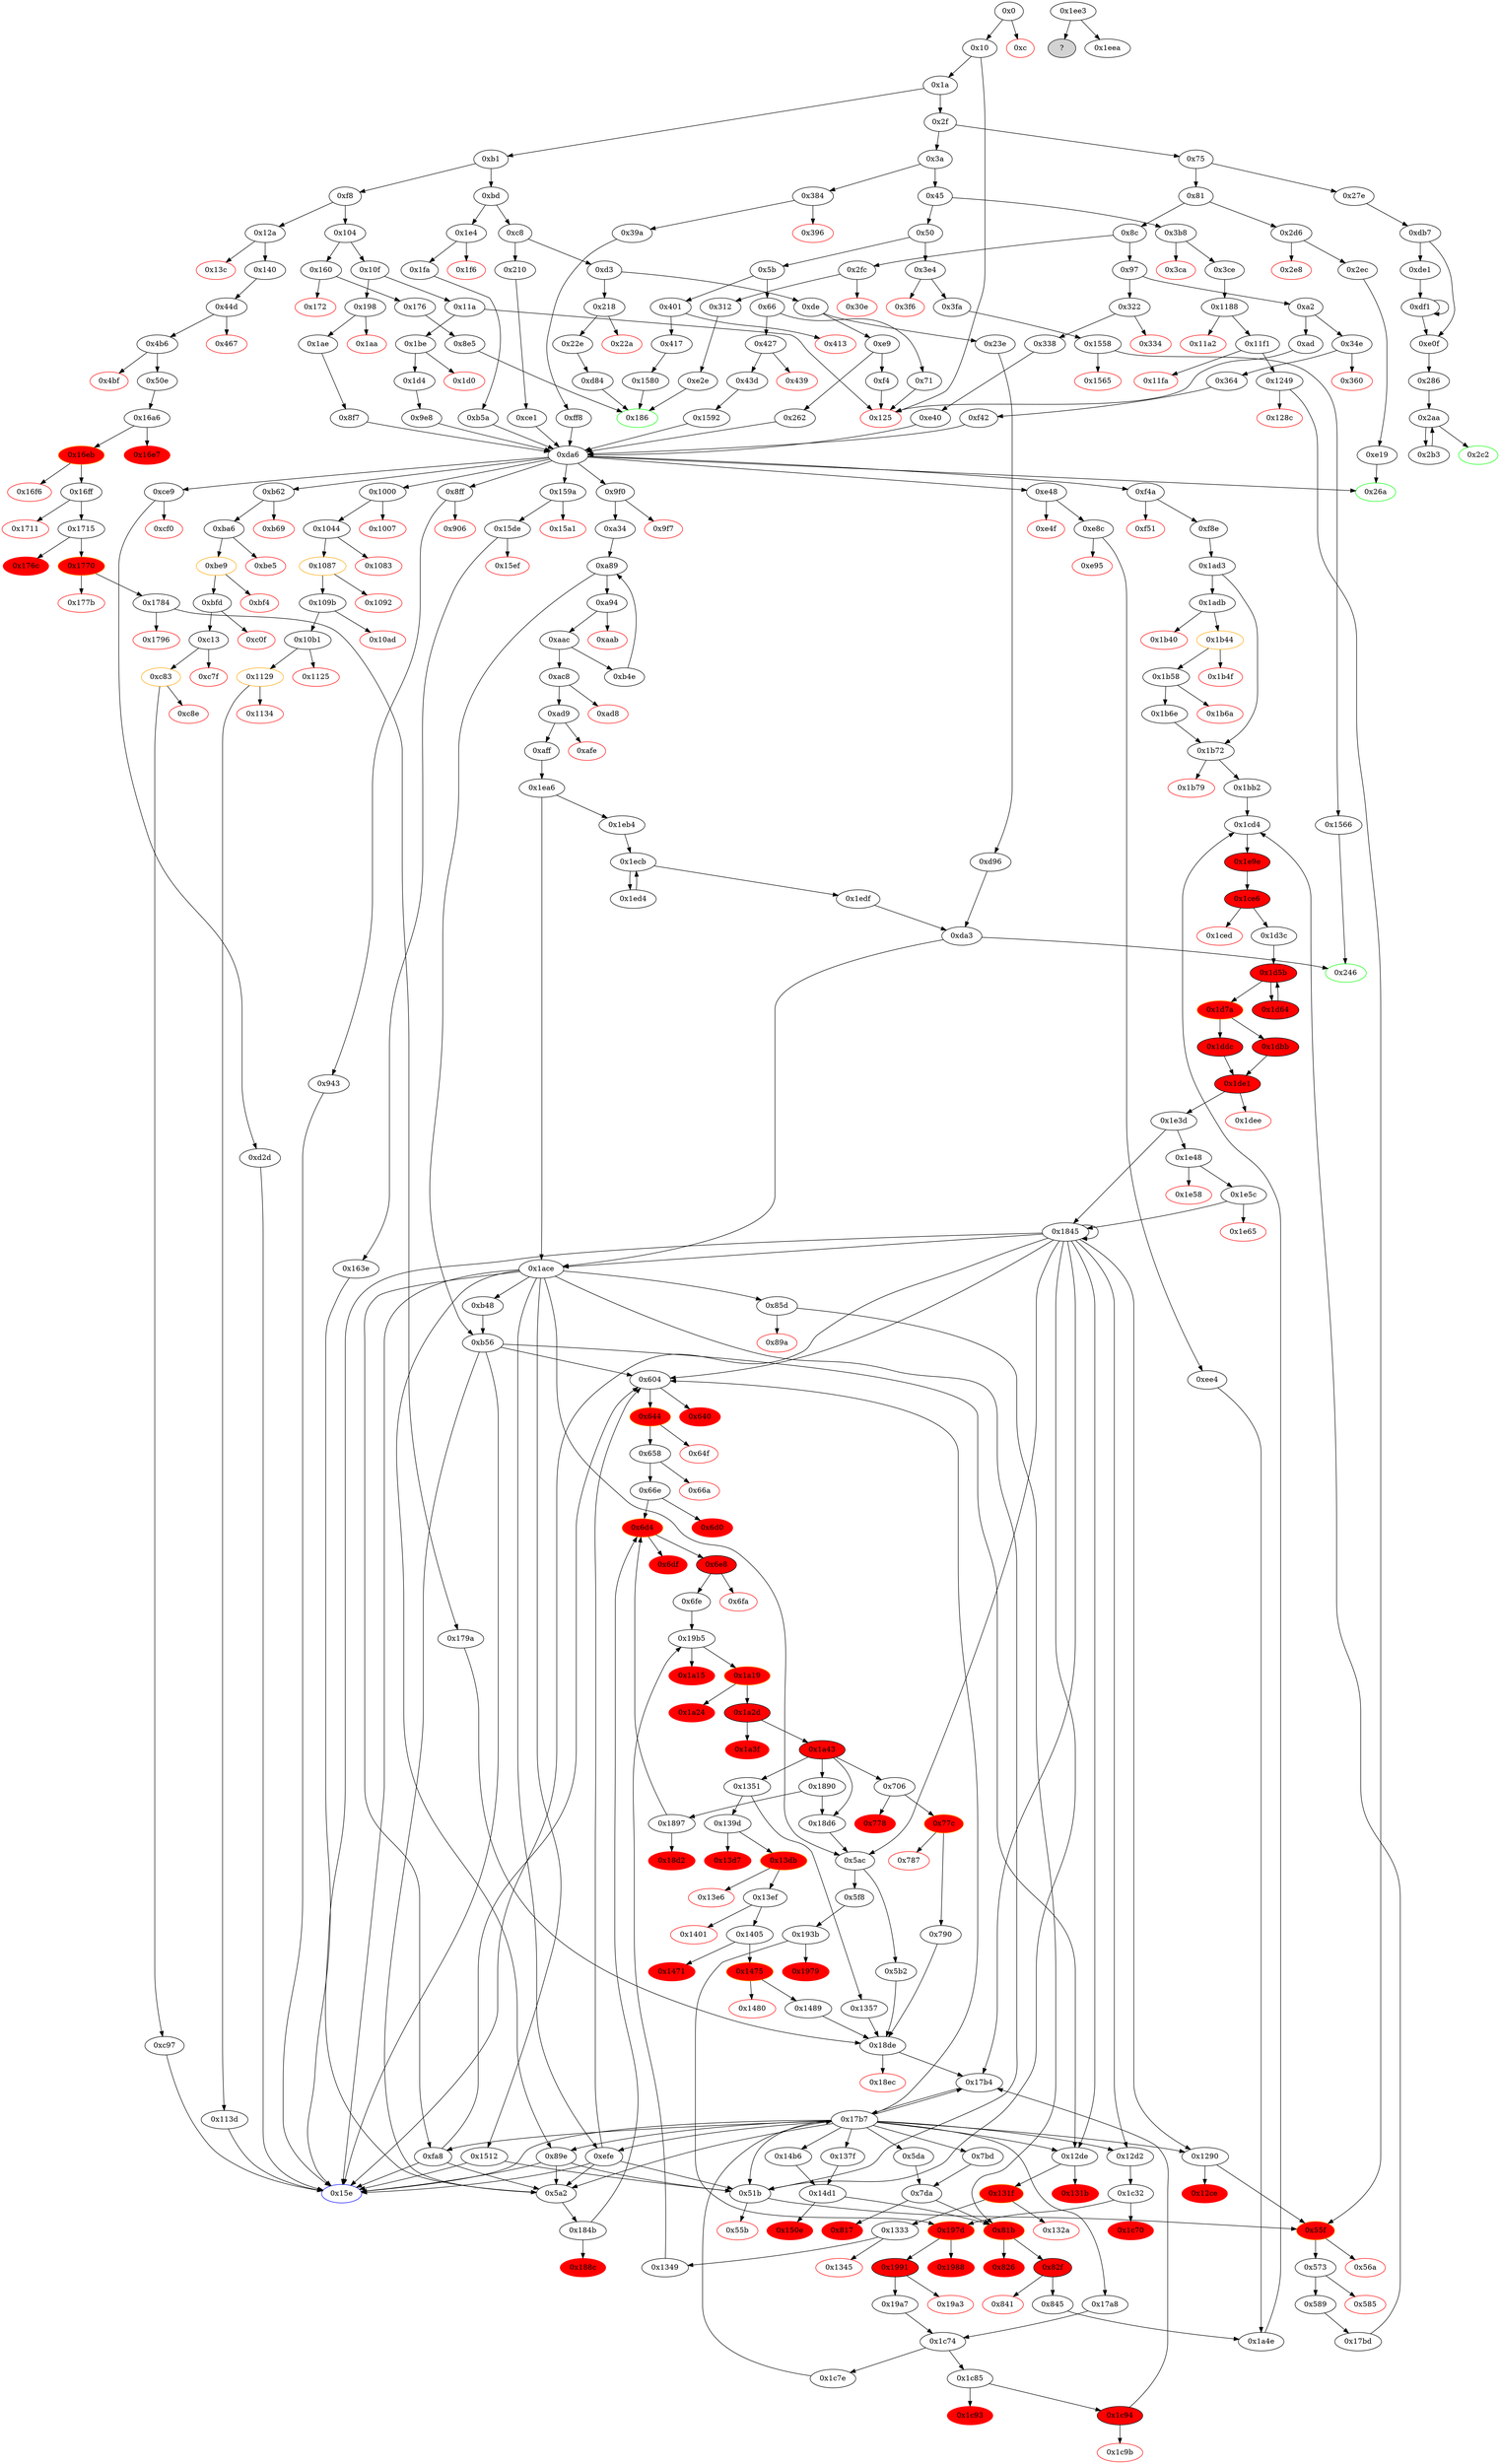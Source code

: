 digraph "" {
"0x2c2" [color=green, fillcolor=white, id="0x2c2", style=filled, tooltip="Block 0x2c2\n[0x2c2:0x2d5]\n---\nPredecessors: [0x2aa]\nSuccessors: []\n---\n0x2c2 JUMPDEST\n0x2c3 POP\n0x2c4 POP\n0x2c5 POP\n0x2c6 POP\n0x2c7 SWAP1\n0x2c8 POP\n0x2c9 ADD\n0x2ca SWAP3\n0x2cb POP\n0x2cc POP\n0x2cd POP\n0x2ce PUSH1 0x40\n0x2d0 MLOAD\n0x2d1 DUP1\n0x2d2 SWAP2\n0x2d3 SUB\n0x2d4 SWAP1\n0x2d5 RETURN\n---\n0x2c2: JUMPDEST \n0x2c9: V252 = ADD V241 V239\n0x2ce: V253 = 0x40\n0x2d0: V254 = M[0x40]\n0x2d3: V255 = SUB V252 V254\n0x2d5: RETURN V254 V255\n---\nEntry stack: [V15, V1228, V234, V234, V239, V240, V241, V241, V239, V240, S0]\nStack pops: 10\nStack additions: []\nExit stack: [V15]\n\nDef sites:\nV15: {0x1a.0x23}\nV1228: {0xdb7.0xdc7}\nV234: {0x286.0x28a}\nV234: {0x286.0x28a}\nV239: {0x286.0x29e}\nV240: {0x286.0x2a2}\nV241: {0x286.0x2a4}\nV241: {0x286.0x2a4}\nV239: {0x286.0x29e}\nV240: {0x286.0x2a2}\nS0: {0x2b3.0x2bd, 0x286.0x2a8}\n"];
"0xcf0" [color=red, fillcolor=white, id="0xcf0", style=filled, tooltip="Block 0xcf0\n[0xcf0:0xd2c]\n---\nPredecessors: [0xce9]\nSuccessors: []\n---\n0xcf0 PUSH1 0x40\n0xcf2 DUP1\n0xcf3 MLOAD\n0xcf4 PUSH1 0xe5\n0xcf6 PUSH1 0x2\n0xcf8 EXP\n0xcf9 PUSH3 0x461bcd\n0xcfd MUL\n0xcfe DUP2\n0xcff MSTORE\n0xd00 PUSH1 0x20\n0xd02 PUSH1 0x4\n0xd04 DUP3\n0xd05 ADD\n0xd06 MSTORE\n0xd07 PUSH1 0x9\n0xd09 PUSH1 0x24\n0xd0b DUP3\n0xd0c ADD\n0xd0d MSTORE\n0xd0e PUSH1 0x0\n0xd10 DUP1\n0xd11 MLOAD\n0xd12 PUSH1 0x20\n0xd14 PUSH2 0x1ee4\n0xd17 DUP4\n0xd18 CODECOPY\n0xd19 DUP2\n0xd1a MLOAD\n0xd1b SWAP2\n0xd1c MSTORE\n0xd1d PUSH1 0x44\n0xd1f DUP3\n0xd20 ADD\n0xd21 MSTORE\n0xd22 SWAP1\n0xd23 MLOAD\n0xd24 SWAP1\n0xd25 DUP2\n0xd26 SWAP1\n0xd27 SUB\n0xd28 PUSH1 0x64\n0xd2a ADD\n0xd2b SWAP1\n0xd2c REVERT\n---\n0xcf0: V1156 = 0x40\n0xcf3: V1157 = M[0x40]\n0xcf4: V1158 = 0xe5\n0xcf6: V1159 = 0x2\n0xcf8: V1160 = EXP 0x2 0xe5\n0xcf9: V1161 = 0x461bcd\n0xcfd: V1162 = MUL 0x461bcd 0x2000000000000000000000000000000000000000000000000000000000\n0xcff: M[V1157] = 0x8c379a000000000000000000000000000000000000000000000000000000000\n0xd00: V1163 = 0x20\n0xd02: V1164 = 0x4\n0xd05: V1165 = ADD V1157 0x4\n0xd06: M[V1165] = 0x20\n0xd07: V1166 = 0x9\n0xd09: V1167 = 0x24\n0xd0c: V1168 = ADD V1157 0x24\n0xd0d: M[V1168] = 0x9\n0xd0e: V1169 = 0x0\n0xd11: V1170 = M[0x0]\n0xd12: V1171 = 0x20\n0xd14: V1172 = 0x1ee4\n0xd18: CODECOPY 0x0 0x1ee4 0x20\n0xd1a: V1173 = M[0x0]\n0xd1c: M[0x0] = V1170\n0xd1d: V1174 = 0x44\n0xd20: V1175 = ADD V1157 0x44\n0xd21: M[V1175] = V1173\n0xd23: V1176 = M[0x40]\n0xd27: V1177 = SUB V1157 V1176\n0xd28: V1178 = 0x64\n0xd2a: V1179 = ADD 0x64 V1177\n0xd2c: REVERT V1176 V1179\n---\nEntry stack: [V15, S3, S2, S1, S0]\nStack pops: 0\nStack additions: []\nExit stack: [V15, S3, S2, S1, S0]\n\nDef sites:\nV15: {0x1a.0x23}\nS3: {0x1a.0x23, 0x384.0x385, 0x34e.0x34f}\nS2: {0x39a.0x3a6, 0x364.0x371, 0x1e4.0x1e5, 0x1a.0x23, 0x322.0x323}\nS1: {0x198.0x199, 0x338.0x344, 0x1fa.0x206, 0x1a.0x23, 0x39a.0x3ac, 0x1be.0x1bf, 0x364.0x37a, 0x427.0x428}\nS0: {0x338.0x349, 0x1fa.0x20b, 0x1a.0x23, 0x39a.0x3b3, 0x43d.0x448, 0x210.0x211, 0x1d4.0x1df, 0x1ae.0x1b9, 0x364.0x37f}\n"];
"0x12ce" [color=red, fillcolor=red, id="0x12ce", style=filled, tooltip="Block 0x12ce\n[0x12ce:0x12d1]\n---\nPredecessors: [0x1290]\nSuccessors: []\n---\n0x12ce PUSH1 0x0\n0x12d0 DUP1\n0x12d1 REVERT\n---\n0x12ce: V1647 = 0x0\n0x12d1: REVERT 0x0 0x0\n---\nEntry stack: [S24, S23, S22, S21, S20, S19, S18, S17, S16, S15, S14, S13, 0x12d2, V1620, V1621, S9, V1627, 0x5b3f1e3f, V1638, 0x20, V1641, V1642, V1641, V1627, V1644]\nStack pops: 0\nStack additions: []\nExit stack: [S24, S23, S22, S21, S20, S19, S18, S17, S16, S15, S14, S13, 0x12d2, V1620, V1621, S9, V1627, 0x5b3f1e3f, V1638, 0x20, V1641, V1642, V1641, V1627, V1644]\n\nDef sites:\nS24: {}\nS23: {}\nS22: {0x51b.0x51e, 0x1a.0x23}\nS21: {0x589.0x594, 0x3b8.0x3b9, 0x1a.0x23}\nS20: {0x51b.0x521, 0x1a.0x23, 0x384.0x385, 0x3ce.0x3da}\nS19: {0x51b.0x522, 0x39a.0x3a6, 0x1e4.0x1e5, 0x3ce.0x3df}\nS18: {0x1fa.0x206, 0x39a.0x3ac, 0x1a.0x23, 0x3ce.0x3da}\nS17: {0x1249.0x124f, 0x51b.0x51e, 0x39a.0x3b3, 0x1fa.0x20b, 0x1a.0x23, 0x1290.0x1291, 0x210.0x211}\nS16: {0x589.0x594, 0x3b8.0x3b9, 0x1a.0x23, 0x85d.0x85e, 0xf8e.0xf8f, 0xee4.0xee5}\nS15: {0x51b.0x521, 0x1a.0x23, 0xf8e.0xf9b, 0x1290.0x1294, 0xee4.0xef1, 0x1249.0x1252, 0x3ce.0x3da, 0x845.0x850, 0x384.0x385}\nS14: {0x51b.0x522, 0x39a.0x3ac, 0x85d.0x861, 0x1fa.0x206, 0x1a.0x23, 0x39a.0x3a6, 0x1290.0x1295, 0x1249.0x1253, 0x1e4.0x1e5, 0x3ce.0x3df, 0xee4.0xef2}\nS13: {0x51b.0x522, 0x39a.0x3b3, 0x1fa.0x20b, 0x39a.0x3ac, 0x1fa.0x206, 0x1a.0x23, 0x3ce.0x3da, 0x210.0x211, 0x3ce.0x3df}\n0x12d2: {0x1290.0x1291}\nV1620: {0x1290.0x1294}\nV1621: {0x1290.0x1295}\nS9: {0x51b.0x522, 0x39a.0x3ac, 0x85d.0x861, 0x1fa.0x206, 0x1a.0x23, 0x39a.0x3a6, 0x1290.0x1295, 0x1249.0x1253, 0x1e4.0x1e5, 0x3ce.0x3df, 0xee4.0xef2}\nV1627: {0x1290.0x12a0}\n0x5b3f1e3f: {0x1290.0x12a1}\nV1638: {0x1290.0x12ba}\n0x20: {0x1290.0x12bb}\nV1641: {0x1290.0x12bf}\nV1642: {0x1290.0x12c2}\nV1641: {0x1290.0x12bf}\nV1627: {0x1290.0x12a0}\nV1644: {0x1290.0x12c7}\n"];
"0xe95" [color=red, fillcolor=white, id="0xe95", style=filled, tooltip="Block 0xe95\n[0xe95:0xee3]\n---\nPredecessors: [0xe8c]\nSuccessors: []\n---\n0xe95 PUSH1 0x40\n0xe97 DUP1\n0xe98 MLOAD\n0xe99 PUSH1 0xe5\n0xe9b PUSH1 0x2\n0xe9d EXP\n0xe9e PUSH3 0x461bcd\n0xea2 MUL\n0xea3 DUP2\n0xea4 MSTORE\n0xea5 PUSH1 0x20\n0xea7 PUSH1 0x4\n0xea9 DUP3\n0xeaa ADD\n0xeab MSTORE\n0xeac PUSH1 0xe\n0xeae PUSH1 0x24\n0xeb0 DUP3\n0xeb1 ADD\n0xeb2 MSTORE\n0xeb3 PUSH32 0x494e56414c49445f414d4f554e54000000000000000000000000000000000000\n0xed4 PUSH1 0x44\n0xed6 DUP3\n0xed7 ADD\n0xed8 MSTORE\n0xed9 SWAP1\n0xeda MLOAD\n0xedb SWAP1\n0xedc DUP2\n0xedd SWAP1\n0xede SUB\n0xedf PUSH1 0x64\n0xee1 ADD\n0xee2 SWAP1\n0xee3 REVERT\n---\n0xe95: V1302 = 0x40\n0xe98: V1303 = M[0x40]\n0xe99: V1304 = 0xe5\n0xe9b: V1305 = 0x2\n0xe9d: V1306 = EXP 0x2 0xe5\n0xe9e: V1307 = 0x461bcd\n0xea2: V1308 = MUL 0x461bcd 0x2000000000000000000000000000000000000000000000000000000000\n0xea4: M[V1303] = 0x8c379a000000000000000000000000000000000000000000000000000000000\n0xea5: V1309 = 0x20\n0xea7: V1310 = 0x4\n0xeaa: V1311 = ADD V1303 0x4\n0xeab: M[V1311] = 0x20\n0xeac: V1312 = 0xe\n0xeae: V1313 = 0x24\n0xeb1: V1314 = ADD V1303 0x24\n0xeb2: M[V1314] = 0xe\n0xeb3: V1315 = 0x494e56414c49445f414d4f554e54000000000000000000000000000000000000\n0xed4: V1316 = 0x44\n0xed7: V1317 = ADD V1303 0x44\n0xed8: M[V1317] = 0x494e56414c49445f414d4f554e54000000000000000000000000000000000000\n0xeda: V1318 = M[0x40]\n0xede: V1319 = SUB V1303 V1318\n0xedf: V1320 = 0x64\n0xee1: V1321 = ADD 0x64 V1319\n0xee3: REVERT V1318 V1321\n---\nEntry stack: [V15, S3, S2, S1, S0]\nStack pops: 0\nStack additions: []\nExit stack: [V15, S3, S2, S1, S0]\n\nDef sites:\nV15: {0x1a.0x23}\nS3: {0x1a.0x23, 0x384.0x385, 0x34e.0x34f}\nS2: {0x39a.0x3a6, 0x364.0x371, 0x1e4.0x1e5, 0x1a.0x23, 0x322.0x323}\nS1: {0x198.0x199, 0x338.0x344, 0x1fa.0x206, 0x1a.0x23, 0x39a.0x3ac, 0x1be.0x1bf, 0x364.0x37a, 0x427.0x428}\nS0: {0x338.0x349, 0x1fa.0x20b, 0x1a.0x23, 0x39a.0x3b3, 0x43d.0x448, 0x210.0x211, 0x1d4.0x1df, 0x1ae.0x1b9, 0x364.0x37f}\n"];
"0x8c" [fillcolor=white, id="0x8c", style=filled, tooltip="Block 0x8c\n[0x8c:0x96]\n---\nPredecessors: [0x81]\nSuccessors: [0x97, 0x2fc]\n---\n0x8c DUP1\n0x8d PUSH4 0x9f4568ef\n0x92 EQ\n0x93 PUSH2 0x2fc\n0x96 JUMPI\n---\n0x8d: V44 = 0x9f4568ef\n0x92: V45 = EQ 0x9f4568ef V15\n0x93: V46 = 0x2fc\n0x96: JUMPI 0x2fc V45\n---\nEntry stack: [V15]\nStack pops: 1\nStack additions: [S0]\nExit stack: [V15]\n\nDef sites:\nV15: {0x1a.0x23}\n"];
"0x322" [fillcolor=white, id="0x322", style=filled, tooltip="Block 0x322\n[0x322:0x333]\n---\nPredecessors: [0x97]\nSuccessors: [0x334, 0x338]\n---\n0x322 JUMPDEST\n0x323 PUSH2 0x15e\n0x326 PUSH1 0x4\n0x328 DUP1\n0x329 CALLDATASIZE\n0x32a SUB\n0x32b PUSH1 0x40\n0x32d DUP2\n0x32e LT\n0x32f ISZERO\n0x330 PUSH2 0x338\n0x333 JUMPI\n---\n0x322: JUMPDEST \n0x323: V290 = 0x15e\n0x326: V291 = 0x4\n0x329: V292 = CALLDATASIZE\n0x32a: V293 = SUB V292 0x4\n0x32b: V294 = 0x40\n0x32e: V295 = LT V293 0x40\n0x32f: V296 = ISZERO V295\n0x330: V297 = 0x338\n0x333: JUMPI 0x338 V296\n---\nEntry stack: [V15]\nStack pops: 0\nStack additions: [0x15e, 0x4, V293]\nExit stack: [V15, 0x15e, 0x4, V293]\n\nDef sites:\nV15: {0x1a.0x23}\n"];
"0x1249" [fillcolor=white, id="0x1249", style=filled, tooltip="Block 0x1249\n[0x1249:0x128b]\n---\nPredecessors: [0x11f1]\nSuccessors: [0x55f, 0x128c]\n---\n0x1249 JUMPDEST\n0x124a PUSH1 0x0\n0x124c DUP3\n0x124d SWAP1\n0x124e POP\n0x124f PUSH2 0x1290\n0x1252 CALLER\n0x1253 ADDRESS\n0x1254 DUP5\n0x1255 DUP5\n0x1256 PUSH1 0x1\n0x1258 PUSH1 0xa0\n0x125a PUSH1 0x2\n0x125c EXP\n0x125d SUB\n0x125e AND\n0x125f PUSH4 0x22d1c35e\n0x1264 PUSH1 0x40\n0x1266 MLOAD\n0x1267 DUP2\n0x1268 PUSH4 0xffffffff\n0x126d AND\n0x126e PUSH1 0xe0\n0x1270 PUSH1 0x2\n0x1272 EXP\n0x1273 MUL\n0x1274 DUP2\n0x1275 MSTORE\n0x1276 PUSH1 0x4\n0x1278 ADD\n0x1279 PUSH1 0x20\n0x127b PUSH1 0x40\n0x127d MLOAD\n0x127e DUP1\n0x127f DUP4\n0x1280 SUB\n0x1281 DUP2\n0x1282 DUP7\n0x1283 DUP1\n0x1284 EXTCODESIZE\n0x1285 ISZERO\n0x1286 DUP1\n0x1287 ISZERO\n0x1288 PUSH2 0x55f\n0x128b JUMPI\n---\n0x1249: JUMPDEST \n0x124a: V1589 = 0x0\n0x124f: V1590 = 0x1290\n0x1252: V1591 = CALLER\n0x1253: V1592 = ADDRESS\n0x1256: V1593 = 0x1\n0x1258: V1594 = 0xa0\n0x125a: V1595 = 0x2\n0x125c: V1596 = EXP 0x2 0xa0\n0x125d: V1597 = SUB 0x10000000000000000000000000000000000000000 0x1\n0x125e: V1598 = AND 0xffffffffffffffffffffffffffffffffffffffff V374\n0x125f: V1599 = 0x22d1c35e\n0x1264: V1600 = 0x40\n0x1266: V1601 = M[0x40]\n0x1268: V1602 = 0xffffffff\n0x126d: V1603 = AND 0xffffffff 0x22d1c35e\n0x126e: V1604 = 0xe0\n0x1270: V1605 = 0x2\n0x1272: V1606 = EXP 0x2 0xe0\n0x1273: V1607 = MUL 0x100000000000000000000000000000000000000000000000000000000 0x22d1c35e\n0x1275: M[V1601] = 0x22d1c35e00000000000000000000000000000000000000000000000000000000\n0x1276: V1608 = 0x4\n0x1278: V1609 = ADD 0x4 V1601\n0x1279: V1610 = 0x20\n0x127b: V1611 = 0x40\n0x127d: V1612 = M[0x40]\n0x1280: V1613 = SUB V1609 V1612\n0x1284: V1614 = EXTCODESIZE V1598\n0x1285: V1615 = ISZERO V1614\n0x1287: V1616 = ISZERO V1615\n0x1288: V1617 = 0x55f\n0x128b: JUMPI 0x55f V1616\n---\nEntry stack: [V15, 0x15e, V374, V377]\nStack pops: 2\nStack additions: [S1, S0, S1, 0x1290, V1591, V1592, S0, V1598, 0x22d1c35e, V1609, 0x20, V1612, V1613, V1612, V1598, V1615]\nExit stack: [V15, 0x15e, V374, V377, V374, 0x1290, V1591, V1592, V377, V1598, 0x22d1c35e, V1609, 0x20, V1612, V1613, V1612, V1598, V1615]\n\nDef sites:\nV15: {0x1a.0x23}\n0x15e: {0x3b8.0x3b9}\nV374: {0x3ce.0x3da}\nV377: {0x3ce.0x3df}\n"];
"0x1580" [fillcolor=white, id="0x1580", style=filled, tooltip="Block 0x1580\n[0x1580:0x1591]\n---\nPredecessors: [0x417]\nSuccessors: [0x186]\n---\n0x1580 JUMPDEST\n0x1581 PUSH1 0x6\n0x1583 PUSH1 0x20\n0x1585 MSTORE\n0x1586 PUSH1 0x0\n0x1588 SWAP1\n0x1589 DUP2\n0x158a MSTORE\n0x158b PUSH1 0x40\n0x158d SWAP1\n0x158e SHA3\n0x158f SLOAD\n0x1590 DUP2\n0x1591 JUMP\n---\n0x1580: JUMPDEST \n0x1581: V1891 = 0x6\n0x1583: V1892 = 0x20\n0x1585: M[0x20] = 0x6\n0x1586: V1893 = 0x0\n0x158a: M[0x0] = V405\n0x158b: V1894 = 0x40\n0x158e: V1895 = SHA3 0x0 0x40\n0x158f: V1896 = S[V1895]\n0x1591: JUMP 0x186\n---\nEntry stack: [V15, 0x186, V405]\nStack pops: 2\nStack additions: [S1, V1896]\nExit stack: [V15, 0x186, V1896]\n\nDef sites:\nV15: {0x1a.0x23}\n0x186: {0x401.0x402}\nV405: {0x417.0x422}\n"];
"0x1b40" [color=red, fillcolor=white, id="0x1b40", style=filled, tooltip="Block 0x1b40\n[0x1b40:0x1b43]\n---\nPredecessors: [0x1adb]\nSuccessors: []\n---\n0x1b40 PUSH1 0x0\n0x1b42 DUP1\n0x1b43 REVERT\n---\n0x1b40: V2330 = 0x0\n0x1b43: REVERT 0x0 0x0\n---\nEntry stack: [V15, S16, S15, S14, S13, 0xfa8, V1382, S10, S9, V2319, 0xdd62ed3e, V2322, 0x20, V2318, V2325, V2318, V2319, V2327]\nStack pops: 0\nStack additions: []\nExit stack: [V15, S16, S15, S14, S13, 0xfa8, V1382, S10, S9, V2319, 0xdd62ed3e, V2322, 0x20, V2318, V2325, V2318, V2319, V2327]\n\nDef sites:\nV15: {0x1a.0x23}\nS16: {0x1a.0x23, 0x384.0x385, 0x34e.0x34f}\nS15: {0x39a.0x3a6, 0x364.0x371, 0x1e4.0x1e5, 0x1a.0x23, 0x322.0x323}\nS14: {0x198.0x199, 0x338.0x344, 0x1fa.0x206, 0x1a.0x23, 0x39a.0x3ac, 0x1be.0x1bf, 0x364.0x37a, 0x427.0x428}\nS13: {0x338.0x349, 0x1fa.0x20b, 0x1a.0x23, 0x39a.0x3b3, 0x43d.0x448, 0x210.0x211, 0x1d4.0x1df, 0x1ae.0x1b9, 0x364.0x37f}\n0xfa8: {0xf8e.0xf8f}\nV1382: {0xf8e.0xf9b}\nS10: {0x198.0x199, 0x338.0x344, 0x1fa.0x206, 0x1a.0x23, 0x39a.0x3ac, 0x1be.0x1bf, 0x364.0x37a, 0x427.0x428}\nS9: {0x338.0x349, 0x1fa.0x20b, 0x1a.0x23, 0x39a.0x3b3, 0x43d.0x448, 0x210.0x211, 0x1d4.0x1df, 0x1ae.0x1b9, 0x364.0x37f}\nV2319: {0x1adb.0x1b1d}\n0xdd62ed3e: {0x1adb.0x1b1f}\nV2322: {0x1adb.0x1b29}\n0x20: {0x1adb.0x1b2b}\nV2318: {0x1adb.0x1b1a}\nV2325: {0x1adb.0x1b34}\nV2318: {0x1adb.0x1b1a}\nV2319: {0x1adb.0x1b1d}\nV2327: {0x1adb.0x1b39}\n"];
"0x50" [fillcolor=white, id="0x50", style=filled, tooltip="Block 0x50\n[0x50:0x5a]\n---\nPredecessors: [0x45]\nSuccessors: [0x5b, 0x3e4]\n---\n0x50 DUP1\n0x51 PUSH4 0xdacc5370\n0x56 EQ\n0x57 PUSH2 0x3e4\n0x5a JUMPI\n---\n0x51: V28 = 0xdacc5370\n0x56: V29 = EQ 0xdacc5370 V15\n0x57: V30 = 0x3e4\n0x5a: JUMPI 0x3e4 V29\n---\nEntry stack: [V15]\nStack pops: 1\nStack additions: [S0]\nExit stack: [V15]\n\nDef sites:\nV15: {0x1a.0x23}\n"];
"0x1b4f" [color=red, fillcolor=white, id="0x1b4f", style=filled, tooltip="Block 0x1b4f\n[0x1b4f:0x1b57]\n---\nPredecessors: [0x1b44]\nSuccessors: []\n---\n0x1b4f RETURNDATASIZE\n0x1b50 PUSH1 0x0\n0x1b52 DUP1\n0x1b53 RETURNDATACOPY\n0x1b54 RETURNDATASIZE\n0x1b55 PUSH1 0x0\n0x1b57 REVERT\n---\n0x1b4f: V2336 = RETURNDATASIZE\n0x1b50: V2337 = 0x0\n0x1b53: RETURNDATACOPY 0x0 0x0 V2336\n0x1b54: V2338 = RETURNDATASIZE\n0x1b55: V2339 = 0x0\n0x1b57: REVERT 0x0 V2338\n---\nEntry stack: [V15, S11, S10, S9, S8, 0xfa8, V1382, S5, S4, V2319, 0xdd62ed3e, V2322, V2333]\nStack pops: 0\nStack additions: []\nExit stack: [V15, S11, S10, S9, S8, 0xfa8, V1382, S5, S4, V2319, 0xdd62ed3e, V2322, V2333]\n\nDef sites:\nV15: {0x1a.0x23}\nS11: {0x1a.0x23, 0x384.0x385, 0x34e.0x34f}\nS10: {0x39a.0x3a6, 0x364.0x371, 0x1e4.0x1e5, 0x1a.0x23, 0x322.0x323}\nS9: {0x198.0x199, 0x338.0x344, 0x1fa.0x206, 0x1a.0x23, 0x39a.0x3ac, 0x1be.0x1bf, 0x364.0x37a, 0x427.0x428}\nS8: {0x338.0x349, 0x1fa.0x20b, 0x1a.0x23, 0x39a.0x3b3, 0x43d.0x448, 0x210.0x211, 0x1d4.0x1df, 0x1ae.0x1b9, 0x364.0x37f}\n0xfa8: {0xf8e.0xf8f}\nV1382: {0xf8e.0xf9b}\nS5: {0x198.0x199, 0x338.0x344, 0x1fa.0x206, 0x1a.0x23, 0x39a.0x3ac, 0x1be.0x1bf, 0x364.0x37a, 0x427.0x428}\nS4: {0x338.0x349, 0x1fa.0x20b, 0x1a.0x23, 0x39a.0x3b3, 0x43d.0x448, 0x210.0x211, 0x1d4.0x1df, 0x1ae.0x1b9, 0x364.0x37f}\nV2319: {0x1adb.0x1b1d}\n0xdd62ed3e: {0x1adb.0x1b1f}\nV2322: {0x1adb.0x1b29}\nV2333: {0x1b44.0x1b48}\n"];
"0x658" [fillcolor=white, id="0x658", style=filled, tooltip="Block 0x658\n[0x658:0x669]\n---\nPredecessors: [0x644]\nSuccessors: [0x66a, 0x66e]\n---\n0x658 JUMPDEST\n0x659 POP\n0x65a POP\n0x65b POP\n0x65c POP\n0x65d PUSH1 0x40\n0x65f MLOAD\n0x660 RETURNDATASIZE\n0x661 PUSH1 0x20\n0x663 DUP2\n0x664 LT\n0x665 ISZERO\n0x666 PUSH2 0x66e\n0x669 JUMPI\n---\n0x658: JUMPDEST \n0x65d: V609 = 0x40\n0x65f: V610 = M[0x40]\n0x660: V611 = RETURNDATASIZE\n0x661: V612 = 0x20\n0x664: V613 = LT V611 0x20\n0x665: V614 = ISZERO V613\n0x666: V615 = 0x66e\n0x669: JUMPI 0x66e V614\n---\nEntry stack: [V15, S18, S17, S16, S15, S14, S13, S12, S11, S10, S9, S8, S7, S6, S5, 0x0, V579, 0xeaafb4fa, V590, V602]\nStack pops: 4\nStack additions: [V610, V611]\nExit stack: [V15, S18, S17, S16, S15, S14, S13, S12, S11, S10, S9, S8, S7, S6, S5, 0x0, V610, V611]\n\nDef sites:\nV15: {0x1a.0x23}\nS18: {0x3b8.0x3b9, 0x1a.0x23}\nS17: {0x3b8.0x3b9, 0x1a.0x23, 0x384.0x385, 0x3ce.0x3da}\nS16: {0x39a.0x3a6, 0x1a.0x23, 0x12a.0x12b, 0x3ce.0x3df, 0x3ce.0x3da, 0x384.0x385, 0x1e4.0x1e5}\nS15: {0x1fa.0x206, 0x39a.0x3ac, 0x1a.0x23, 0x39a.0x3a6, 0x3ce.0x3da, 0x3ce.0x3df, 0x140.0x14c, 0x1e4.0x1e5}\nS14: {0x51b.0x51e, 0x39a.0x3ac, 0x1fa.0x206, 0x1a.0x23, 0x1fa.0x20b, 0x39a.0x3b3, 0x210.0x211, 0x1249.0x124f, 0x12a.0x12b, 0x3ce.0x3da, 0x140.0x152, 0x384.0x385}\nS13: {0x51b.0x51e, 0x1a.0x23, 0x39a.0x3b3, 0x39a.0x3a6, 0x140.0x14c, 0x1fa.0x20b, 0x210.0x211, 0xee4.0xee5, 0x589.0x594, 0x1249.0x124f, 0x1e4.0x1e5, 0xf8e.0xf8f, 0x140.0x159, 0x384.0x385}\nS12: {0x51b.0x521, 0x1a.0x23, 0x51b.0x51e, 0x39a.0x3ac, 0x39a.0x3a6, 0x589.0x594, 0x1249.0x1252, 0xf8e.0xf8f, 0xf8e.0xf9b, 0x140.0x14c, 0x140.0x152, 0x384.0x385, 0x3b8.0x3b9, 0x1fa.0x206, 0xee4.0xef1, 0x12a.0x12b, 0x1e4.0x1e5, 0xee4.0xee5}\nS11: {0x51b.0x521, 0x1a.0x23, 0x51b.0x522, 0x51b.0x51e, 0x39a.0x3b3, 0x39a.0x3ac, 0x39a.0x3a6, 0x210.0x211, 0x589.0x594, 0x1249.0x1252, 0x1249.0x1253, 0x3ce.0x3da, 0x50e.0x510, 0x140.0x159, 0x140.0x14c, 0xf8e.0xf9b, 0x384.0x385, 0x1fa.0x20b, 0x1fa.0x206, 0xee4.0xef2, 0x1e4.0x1e5, 0xee4.0xef1}\nS10: {0x51b.0x522, 0x39a.0x3a6, 0x51b.0x521, 0x1a.0x23, 0x39a.0x3b3, 0x51b.0x51e, 0x39a.0x3ac, 0x210.0x211, 0x589.0x594, 0x1249.0x1253, 0x3ce.0x3df, 0x50e.0x512, 0x140.0x152, 0xb4e.0xb51, 0x140.0x14c, 0x384.0x385, 0x1fa.0x20b, 0x1fa.0x206, 0xee4.0xef2, 0xa34.0xa73, 0x12a.0x12b, 0x1e4.0x1e5}\nS9: {0x51b.0x51e, 0x39a.0x3ac, 0x1a.0x23, 0x51b.0x521, 0x51b.0x522, 0x39a.0x3b3, 0x39a.0x3a6, 0x210.0x211, 0x12d2.0x12d3, 0x589.0x594, 0x3ce.0x3da, 0x50e.0x510, 0x140.0x159, 0x140.0x14c, 0x384.0x385, 0x5f8.0x5f9, 0x1fa.0x206, 0x1fa.0x20b, 0xee4.0xee5, 0x5a2.0x5a3, 0x1e4.0x1e5}\nS8: {0x51b.0x51e, 0x39a.0x3b3, 0x1a.0x23, 0x39a.0x3a6, 0x51b.0x522, 0x51b.0x521, 0x39a.0x3ac, 0x1290.0x1291, 0x210.0x211, 0x12d2.0x12d5, 0x1249.0x124f, 0x589.0x594, 0x50e.0x512, 0x140.0x14c, 0x140.0x152, 0x5f8.0x5fb, 0x1fa.0x20b, 0x1fa.0x206, 0xee4.0xef1, 0x12a.0x12b, 0x1e4.0x1e5, 0xee4.0xee5}\nS7: {0x51b.0x521, 0x1a.0x23, 0x85d.0x85e, 0x39a.0x3ac, 0x39a.0x3a6, 0x39a.0x3b3, 0x51b.0x522, 0x51b.0x51e, 0x210.0x211, 0x12d2.0x12d3, 0x589.0x594, 0x1249.0x1252, 0xf8e.0xf8f, 0x50e.0x510, 0x140.0x159, 0x140.0x14c, 0x3ce.0x3df, 0xf8e.0xf9b, 0x384.0x385, 0x3b8.0x3b9, 0x5f8.0x5f9, 0x1fa.0x206, 0x1fa.0x20b, 0xee4.0xef1, 0xee4.0xef2, 0x1e4.0x1e5, 0xee4.0xee5, 0x16a6.0x16a7}\nS6: {0x12d2.0x12d5, 0x1249.0x1252, 0x1249.0x124f, 0x184b.0x184c, 0x1249.0x1253, 0x3ce.0x3da, 0xb4e.0xb51, 0x140.0x152, 0x140.0x14c, 0x845.0x850, 0x5f8.0x5fb, 0x1fa.0x20b, 0x1fa.0x206, 0x66e.0x670, 0xee4.0xef2, 0x1e4.0x1e5, 0xee4.0xef1, 0x51b.0x521, 0x1a.0x23, 0x51b.0x522, 0x39a.0x3b3, 0x39a.0x3a6, 0x51b.0x51e, 0x39a.0x3ac, 0x1290.0x1294, 0x210.0x211, 0x589.0x594, 0xf8e.0xf9b, 0x50e.0x512, 0x384.0x385, 0xa34.0xa73, 0x12a.0x12b, 0x16a6.0x16a9}\nS5: {0x51b.0x522, 0x39a.0x3b3, 0x39a.0x3ac, 0x1a.0x23, 0x39a.0x3a6, 0x18de.0x18e3, 0x210.0x211, 0x589.0x594, 0x3ce.0x3da, 0x3ce.0x3df, 0x1c85.0x1c88, 0x3b8.0x3b9, 0x1fa.0x20b, 0x1fa.0x206, 0x1c7e.0x1c7f, 0x1e4.0x1e5}\n0x0: {0x604.0x607}\nV579: {0x604.0x612}\n0xeaafb4fa: {0x604.0x613}\nV590: {0x604.0x62c}\nV602: {0x644.0x648}\n"];
"0x44d" [fillcolor=white, id="0x44d", style=filled, tooltip="Block 0x44d\n[0x44d:0x466]\n---\nPredecessors: [0x140]\nSuccessors: [0x467, 0x4b6]\n---\n0x44d JUMPDEST\n0x44e CALLER\n0x44f PUSH1 0x0\n0x451 SWAP1\n0x452 DUP2\n0x453 MSTORE\n0x454 PUSH1 0x1\n0x456 PUSH1 0x20\n0x458 MSTORE\n0x459 PUSH1 0x40\n0x45b SWAP1\n0x45c SHA3\n0x45d SLOAD\n0x45e PUSH1 0xff\n0x460 AND\n0x461 ISZERO\n0x462 ISZERO\n0x463 PUSH2 0x4b6\n0x466 JUMPI\n---\n0x44d: JUMPDEST \n0x44e: V424 = CALLER\n0x44f: V425 = 0x0\n0x453: M[0x0] = V424\n0x454: V426 = 0x1\n0x456: V427 = 0x20\n0x458: M[0x20] = 0x1\n0x459: V428 = 0x40\n0x45c: V429 = SHA3 0x0 0x40\n0x45d: V430 = S[V429]\n0x45e: V431 = 0xff\n0x460: V432 = AND 0xff V430\n0x461: V433 = ISZERO V432\n0x462: V434 = ISZERO V433\n0x463: V435 = 0x4b6\n0x466: JUMPI 0x4b6 V434\n---\nEntry stack: [V15, 0x15e, V101, V104, V109]\nStack pops: 0\nStack additions: []\nExit stack: [V15, 0x15e, V101, V104, V109]\n\nDef sites:\nV15: {0x1a.0x23}\n0x15e: {0x12a.0x12b}\nV101: {0x140.0x14c}\nV104: {0x140.0x152}\nV109: {0x140.0x159}\n"];
"0x177b" [color=red, fillcolor=white, id="0x177b", style=filled, tooltip="Block 0x177b\n[0x177b:0x1783]\n---\nPredecessors: [0x1770]\nSuccessors: []\n---\n0x177b RETURNDATASIZE\n0x177c PUSH1 0x0\n0x177e DUP1\n0x177f RETURNDATACOPY\n0x1780 RETURNDATASIZE\n0x1781 PUSH1 0x0\n0x1783 REVERT\n---\n0x177b: V2052 = RETURNDATASIZE\n0x177c: V2053 = 0x0\n0x177f: RETURNDATACOPY 0x0 0x0 V2052\n0x1780: V2054 = RETURNDATASIZE\n0x1781: V2055 = 0x0\n0x1783: REVERT 0x0 V2054\n---\nEntry stack: [V15, 0x15e, V101, V104, V109, V101, 0x0, 0x51b, V101, V104, 0x0, 0x17b4, V104, 0x17a8, V2025, V2035, 0xe158e02d, V2038, V2049]\nStack pops: 0\nStack additions: []\nExit stack: [V15, 0x15e, V101, V104, V109, V101, 0x0, 0x51b, V101, V104, 0x0, 0x17b4, V104, 0x17a8, V2025, V2035, 0xe158e02d, V2038, V2049]\n\nDef sites:\nV15: {0x1a.0x23}\n0x15e: {0x12a.0x12b}\nV101: {0x140.0x14c}\nV104: {0x140.0x152}\nV109: {0x140.0x159}\nV101: {0x140.0x14c}\n0x0: {0x50e.0x510}\n0x51b: {0x50e.0x512}\nV101: {0x140.0x14c}\nV104: {0x140.0x152}\n0x0: {0x16a6.0x16a7}\n0x17b4: {0x16a6.0x16a9}\nV104: {0x140.0x152}\n0x17a8: {0x16a6.0x16ad}\nV2025: {0x1715.0x1717}\nV2035: {0x1715.0x174a}\n0xe158e02d: {0x1715.0x174c}\nV2038: {0x1715.0x1756}\nV2049: {0x1770.0x1774}\n"];
"0x2d6" [fillcolor=white, id="0x2d6", style=filled, tooltip="Block 0x2d6\n[0x2d6:0x2e7]\n---\nPredecessors: [0x81]\nSuccessors: [0x2e8, 0x2ec]\n---\n0x2d6 JUMPDEST\n0x2d7 PUSH2 0x26a\n0x2da PUSH1 0x4\n0x2dc DUP1\n0x2dd CALLDATASIZE\n0x2de SUB\n0x2df PUSH1 0x20\n0x2e1 DUP2\n0x2e2 LT\n0x2e3 ISZERO\n0x2e4 PUSH2 0x2ec\n0x2e7 JUMPI\n---\n0x2d6: JUMPDEST \n0x2d7: V256 = 0x26a\n0x2da: V257 = 0x4\n0x2dd: V258 = CALLDATASIZE\n0x2de: V259 = SUB V258 0x4\n0x2df: V260 = 0x20\n0x2e2: V261 = LT V259 0x20\n0x2e3: V262 = ISZERO V261\n0x2e4: V263 = 0x2ec\n0x2e7: JUMPI 0x2ec V262\n---\nEntry stack: [V15]\nStack pops: 0\nStack additions: [0x26a, 0x4, V259]\nExit stack: [V15, 0x26a, 0x4, V259]\n\nDef sites:\nV15: {0x1a.0x23}\n"];
"0x13db" [color=orange, fillcolor=red, id="0x13db", style=filled, tooltip="Block 0x13db\n[0x13db:0x13e5]\n---\nPredecessors: [0x139d]\nSuccessors: [0x13e6, 0x13ef]\n---\n0x13db JUMPDEST\n0x13dc POP\n0x13dd GAS\n0x13de STATICCALL\n0x13df ISZERO\n0x13e0 DUP1\n0x13e1 ISZERO\n0x13e2 PUSH2 0x13ef\n0x13e5 JUMPI\n---\n0x13db: JUMPDEST \n0x13dd: V1754 = GAS\n0x13de: V1755 = STATICCALL V1754 V1733 V1747 V1748 V1747 0x20\n0x13df: V1756 = ISZERO V1755\n0x13e1: V1757 = ISZERO V1756\n0x13e2: V1758 = 0x13ef\n0x13e5: JUMPI 0x13ef V1757\n---\nEntry stack: [V15, S23, S22, S21, S20, S19, S18, S17, S16, S15, S14, S13, S12, S11, S10, 0x0, V1733, 0xeaafb4fa, V1744, 0x20, V1747, V1748, V1747, V1733, V1750]\nStack pops: 6\nStack additions: [V1756]\nExit stack: [V15, S23, S22, S21, S20, S19, S18, S17, S16, S15, S14, S13, S12, S11, S10, 0x0, V1733, 0xeaafb4fa, V1744, V1756]\n\nDef sites:\nV15: {0x1a.0x23}\nS23: {0x12a.0x12b, 0x1a.0x23}\nS22: {0x140.0x14c, 0x1a.0x23, 0x384.0x385}\nS21: {0x140.0x152, 0x39a.0x3a6, 0x1e4.0x1e5, 0x12a.0x12b}\nS20: {0x140.0x14c, 0x140.0x159, 0x39a.0x3ac, 0x1fa.0x206, 0x1a.0x23}\nS19: {0x51b.0x51e, 0x1fa.0x20b, 0x39a.0x3b3, 0x12a.0x12b, 0x140.0x14c, 0x140.0x152, 0x210.0x211}\nS18: {0x589.0x594, 0x51b.0x51e, 0x1a.0x23, 0x140.0x159, 0x50e.0x510, 0x140.0x14c, 0xee4.0xee5}\nS17: {0x3b8.0x3b9, 0x51b.0x521, 0x1a.0x23, 0x140.0x14c, 0x589.0x594, 0x12a.0x12b, 0x50e.0x512, 0x140.0x152, 0xee4.0xef1}\nS16: {0x5f8.0x5f9, 0x51b.0x522, 0x140.0x159, 0x1a.0x23, 0x51b.0x521, 0x384.0x385, 0x3ce.0x3da, 0x140.0x14c, 0x50e.0x510, 0xee4.0xef2}\nS15: {0x5f8.0x5fb, 0x51b.0x51e, 0x1fa.0x20b, 0x39a.0x3b3, 0x140.0x14c, 0x39a.0x3a6, 0x51b.0x522, 0x210.0x211, 0x3ce.0x3df, 0x140.0x152, 0x50e.0x512, 0x1e4.0x1e5}\nS14: {0x5f8.0x5f9, 0x140.0x159, 0x39a.0x3ac, 0x1fa.0x206, 0x1a.0x23, 0x12d2.0x12d3, 0x589.0x594, 0x3ce.0x3da, 0x140.0x14c, 0x50e.0x510, 0x5a2.0x5a3, 0x16a6.0x16a7}\nS13: {0x5f8.0x5fb, 0x51b.0x521, 0x1a.0x23, 0x51b.0x51e, 0x39a.0x3b3, 0x140.0x152, 0x1fa.0x20b, 0x210.0x211, 0x12d2.0x12d5, 0x1249.0x124f, 0x50e.0x512, 0x140.0x14c, 0x16a6.0x16a9}\nS12: {0x5f8.0x5f9, 0x51b.0x521, 0x39a.0x3a6, 0x1a.0x23, 0x1c7e.0x1c7f, 0x18de.0x18e3, 0x589.0x594, 0x1e4.0x1e5, 0xf8e.0xf8f, 0x140.0x14c, 0x50e.0x510, 0xee4.0xee5, 0x16a6.0x16a7}\nS11: {0x5f8.0x5fb, 0x51b.0x521, 0x1a.0x23, 0x51b.0x51e, 0x51b.0x522, 0xf8e.0xf9b, 0x384.0x385, 0x1249.0x1252, 0x184b.0x184c, 0x66e.0x670, 0x140.0x152, 0x50e.0x512, 0xee4.0xef1, 0x16a6.0x16a9}\nS10: {0x51b.0x51e, 0x39a.0x3b3, 0x39a.0x3a6, 0x39a.0x3ac, 0x1a.0x23, 0x18de.0x18e3, 0x1fa.0x20b, 0x210.0x211, 0x1fa.0x206, 0x1c7e.0x1c7f, 0x66e.0x69d, 0x3ce.0x3df, 0x1c85.0x1c88, 0x1e4.0x1e5}\n0x0: {0x139d.0x139e}\nV1733: {0x139d.0x13a9}\n0xeaafb4fa: {0x139d.0x13aa}\nV1744: {0x139d.0x13c3}\n0x20: {0x139d.0x13c4}\nV1747: {0x139d.0x13c8}\nV1748: {0x139d.0x13cb}\nV1747: {0x139d.0x13c8}\nV1733: {0x139d.0x13a9}\nV1750: {0x139d.0x13d0}\n"];
"0x18d6" [fillcolor=white, id="0x18d6", style=filled, tooltip="Block 0x18d6\n[0x18d6:0x18dd]\n---\nPredecessors: [0x1890, 0x1a43]\nSuccessors: [0x5ac]\n---\n0x18d6 JUMPDEST\n0x18d7 SWAP5\n0x18d8 SWAP4\n0x18d9 POP\n0x18da POP\n0x18db POP\n0x18dc POP\n0x18dd JUMP\n---\n0x18d6: JUMPDEST \n0x18dd: JUMP S5\n---\nEntry stack: [V15, S14, S13, S12, S11, S10, S9, S8, S7, S6, S5, S4, S3, S2, S1, V2275]\nStack pops: 6\nStack additions: [S0]\nExit stack: [V15, S14, S13, S12, S11, S10, S9, S8, S7, S6, V2275]\n\nDef sites:\nV15: {0x1a.0x23}\nS14: {0x12a.0x12b, 0x1a.0x23}\nS13: {0x140.0x14c, 0x1a.0x23, 0x384.0x385}\nS12: {0x140.0x152, 0x39a.0x3a6, 0x1e4.0x1e5, 0x12a.0x12b}\nS11: {0x140.0x159, 0x140.0x14c, 0x39a.0x3ac, 0x1fa.0x206, 0x1a.0x23}\nS10: {0x51b.0x51e, 0x1fa.0x20b, 0x39a.0x3b3, 0x12a.0x12b, 0x140.0x14c, 0x140.0x152, 0x210.0x211}\nS9: {0x589.0x594, 0x51b.0x51e, 0x1a.0x23, 0x140.0x159, 0x50e.0x510, 0x140.0x14c, 0xee4.0xee5}\nS8: {0x3b8.0x3b9, 0x51b.0x521, 0x1a.0x23, 0x140.0x14c, 0x589.0x594, 0x12a.0x12b, 0x50e.0x512, 0x140.0x152, 0xee4.0xef1}\nS7: {0x5f8.0x5f9, 0x51b.0x522, 0x140.0x159, 0x1a.0x23, 0x51b.0x521, 0x384.0x385, 0x3ce.0x3da, 0x140.0x14c, 0x50e.0x510, 0xee4.0xef2}\nS6: {0x5f8.0x5fb, 0x51b.0x51e, 0x39a.0x3b3, 0x39a.0x3a6, 0x51b.0x522, 0x140.0x152, 0x1fa.0x20b, 0x210.0x211, 0x3ce.0x3df, 0x140.0x14c, 0x50e.0x512, 0x1e4.0x1e5}\nS5: {0x5f8.0x5f9, 0x140.0x14c, 0x39a.0x3ac, 0x1a.0x23, 0x1fa.0x206, 0x12d2.0x12d3, 0x589.0x594, 0x3ce.0x3da, 0x140.0x159, 0x50e.0x510, 0x5a2.0x5a3, 0x16a6.0x16a7}\nS4: {0x5f8.0x5fb, 0x51b.0x521, 0x1a.0x23, 0x51b.0x51e, 0x39a.0x3b3, 0x140.0x14c, 0x1fa.0x20b, 0x210.0x211, 0x12d2.0x12d5, 0x1249.0x124f, 0x50e.0x512, 0x140.0x152, 0x16a6.0x16a9}\nS3: {0x5f8.0x5f9, 0x51b.0x521, 0x39a.0x3a6, 0x1a.0x23, 0x18de.0x18e3, 0x1c7e.0x1c7f, 0x589.0x594, 0x1e4.0x1e5, 0xf8e.0xf8f, 0x140.0x14c, 0x50e.0x510, 0xee4.0xee5, 0x16a6.0x16a7}\nS2: {0x5f8.0x5fb, 0x51b.0x521, 0x1a.0x23, 0x51b.0x51e, 0x51b.0x522, 0xee4.0xef1, 0x1249.0x1252, 0x66e.0x670, 0x184b.0x184c, 0xf8e.0xf9b, 0x140.0x152, 0x50e.0x512, 0x384.0x385, 0x16a6.0x16a9}\nS1: {0x51b.0x51e, 0x39a.0x3b3, 0x39a.0x3a6, 0x39a.0x3ac, 0x1a.0x23, 0x18de.0x18e3, 0x1fa.0x20b, 0x210.0x211, 0x1fa.0x206, 0x1c7e.0x1c7f, 0x66e.0x69d, 0x3ce.0x3df, 0x1c85.0x1c88, 0x1e4.0x1e5}\nV2275: {0x1a43.0x1a47}\n"];
"0x109b" [fillcolor=white, id="0x109b", style=filled, tooltip="Block 0x109b\n[0x109b:0x10ac]\n---\nPredecessors: [0x1087]\nSuccessors: [0x10ad, 0x10b1]\n---\n0x109b JUMPDEST\n0x109c POP\n0x109d POP\n0x109e POP\n0x109f POP\n0x10a0 PUSH1 0x40\n0x10a2 MLOAD\n0x10a3 RETURNDATASIZE\n0x10a4 PUSH1 0x20\n0x10a6 DUP2\n0x10a7 LT\n0x10a8 ISZERO\n0x10a9 PUSH2 0x10b1\n0x10ac JUMPI\n---\n0x109b: JUMPDEST \n0x10a0: V1472 = 0x40\n0x10a2: V1473 = M[0x40]\n0x10a3: V1474 = RETURNDATASIZE\n0x10a4: V1475 = 0x20\n0x10a7: V1476 = LT V1474 0x20\n0x10a8: V1477 = ISZERO V1476\n0x10a9: V1478 = 0x10b1\n0x10ac: JUMPI 0x10b1 V1477\n---\nEntry stack: [V15, S9, S8, S7, S6, S5, 0x0, V1442, 0xeaafb4fa, V1453, V1465]\nStack pops: 4\nStack additions: [V1473, V1474]\nExit stack: [V15, S9, S8, S7, S6, S5, 0x0, V1473, V1474]\n\nDef sites:\nV15: {0x1a.0x23}\nS9: {0x1a.0x23, 0x384.0x385, 0x34e.0x34f}\nS8: {0x39a.0x3a6, 0x364.0x371, 0x1e4.0x1e5, 0x1a.0x23, 0x322.0x323}\nS7: {0x198.0x199, 0x338.0x344, 0x1fa.0x206, 0x1a.0x23, 0x39a.0x3ac, 0x1be.0x1bf, 0x364.0x37a, 0x427.0x428}\nS6: {0x338.0x349, 0x1fa.0x20b, 0x1a.0x23, 0x39a.0x3b3, 0x43d.0x448, 0x210.0x211, 0x1d4.0x1df, 0x1ae.0x1b9, 0x364.0x37f}\nS5: {0x39a.0x3a6, 0x364.0x371, 0x1e4.0x1e5, 0x1a.0x23, 0x322.0x323}\n0x0: {0x1044.0x104a}\nV1442: {0x1044.0x1055}\n0xeaafb4fa: {0x1044.0x1056}\nV1453: {0x1044.0x106f}\nV1465: {0x1087.0x108b}\n"];
"0x1044" [fillcolor=white, id="0x1044", style=filled, tooltip="Block 0x1044\n[0x1044:0x1082]\n---\nPredecessors: [0x1000]\nSuccessors: [0x1083, 0x1087]\n---\n0x1044 JUMPDEST\n0x1045 PUSH1 0x0\n0x1047 DUP4\n0x1048 SWAP1\n0x1049 POP\n0x104a PUSH1 0x0\n0x104c DUP2\n0x104d PUSH1 0x1\n0x104f PUSH1 0xa0\n0x1051 PUSH1 0x2\n0x1053 EXP\n0x1054 SUB\n0x1055 AND\n0x1056 PUSH4 0xeaafb4fa\n0x105b PUSH1 0x40\n0x105d MLOAD\n0x105e DUP2\n0x105f PUSH4 0xffffffff\n0x1064 AND\n0x1065 PUSH1 0xe0\n0x1067 PUSH1 0x2\n0x1069 EXP\n0x106a MUL\n0x106b DUP2\n0x106c MSTORE\n0x106d PUSH1 0x4\n0x106f ADD\n0x1070 PUSH1 0x20\n0x1072 PUSH1 0x40\n0x1074 MLOAD\n0x1075 DUP1\n0x1076 DUP4\n0x1077 SUB\n0x1078 DUP2\n0x1079 DUP7\n0x107a DUP1\n0x107b EXTCODESIZE\n0x107c ISZERO\n0x107d DUP1\n0x107e ISZERO\n0x107f PUSH2 0x1087\n0x1082 JUMPI\n---\n0x1044: JUMPDEST \n0x1045: V1435 = 0x0\n0x104a: V1436 = 0x0\n0x104d: V1437 = 0x1\n0x104f: V1438 = 0xa0\n0x1051: V1439 = 0x2\n0x1053: V1440 = EXP 0x2 0xa0\n0x1054: V1441 = SUB 0x10000000000000000000000000000000000000000 0x1\n0x1055: V1442 = AND 0xffffffffffffffffffffffffffffffffffffffff S2\n0x1056: V1443 = 0xeaafb4fa\n0x105b: V1444 = 0x40\n0x105d: V1445 = M[0x40]\n0x105f: V1446 = 0xffffffff\n0x1064: V1447 = AND 0xffffffff 0xeaafb4fa\n0x1065: V1448 = 0xe0\n0x1067: V1449 = 0x2\n0x1069: V1450 = EXP 0x2 0xe0\n0x106a: V1451 = MUL 0x100000000000000000000000000000000000000000000000000000000 0xeaafb4fa\n0x106c: M[V1445] = 0xeaafb4fa00000000000000000000000000000000000000000000000000000000\n0x106d: V1452 = 0x4\n0x106f: V1453 = ADD 0x4 V1445\n0x1070: V1454 = 0x20\n0x1072: V1455 = 0x40\n0x1074: V1456 = M[0x40]\n0x1077: V1457 = SUB V1453 V1456\n0x107b: V1458 = EXTCODESIZE V1442\n0x107c: V1459 = ISZERO V1458\n0x107e: V1460 = ISZERO V1459\n0x107f: V1461 = 0x1087\n0x1082: JUMPI 0x1087 V1460\n---\nEntry stack: [V15, S3, S2, S1, S0]\nStack pops: 3\nStack additions: [S2, S1, S0, S2, 0x0, V1442, 0xeaafb4fa, V1453, 0x20, V1456, V1457, V1456, V1442, V1459]\nExit stack: [V15, S3, S2, S1, S0, S2, 0x0, V1442, 0xeaafb4fa, V1453, 0x20, V1456, V1457, V1456, V1442, V1459]\n\nDef sites:\nV15: {0x1a.0x23}\nS3: {0x1a.0x23, 0x384.0x385, 0x34e.0x34f}\nS2: {0x39a.0x3a6, 0x364.0x371, 0x1e4.0x1e5, 0x1a.0x23, 0x322.0x323}\nS1: {0x198.0x199, 0x338.0x344, 0x1fa.0x206, 0x1a.0x23, 0x39a.0x3ac, 0x1be.0x1bf, 0x364.0x37a, 0x427.0x428}\nS0: {0x338.0x349, 0x1fa.0x20b, 0x1a.0x23, 0x39a.0x3b3, 0x43d.0x448, 0x210.0x211, 0x1d4.0x1df, 0x1ae.0x1b9, 0x364.0x37f}\n"];
"0x1d3c" [fillcolor=white, id="0x1d3c", style=filled, tooltip="Block 0x1d3c\n[0x1d3c:0x1d5a]\n---\nPredecessors: [0x1ce6]\nSuccessors: [0x1d5b]\n---\n0x1d3c JUMPDEST\n0x1d3d PUSH1 0x0\n0x1d3f PUSH1 0x60\n0x1d41 DUP4\n0x1d42 PUSH1 0x1\n0x1d44 PUSH1 0xa0\n0x1d46 PUSH1 0x2\n0x1d48 EXP\n0x1d49 SUB\n0x1d4a AND\n0x1d4b DUP4\n0x1d4c PUSH1 0x40\n0x1d4e MLOAD\n0x1d4f DUP1\n0x1d50 DUP3\n0x1d51 DUP1\n0x1d52 MLOAD\n0x1d53 SWAP1\n0x1d54 PUSH1 0x20\n0x1d56 ADD\n0x1d57 SWAP1\n0x1d58 DUP1\n0x1d59 DUP4\n0x1d5a DUP4\n---\n0x1d3c: JUMPDEST \n0x1d3d: V2495 = 0x0\n0x1d3f: V2496 = 0x60\n0x1d42: V2497 = 0x1\n0x1d44: V2498 = 0xa0\n0x1d46: V2499 = 0x2\n0x1d48: V2500 = EXP 0x2 0xa0\n0x1d49: V2501 = SUB 0x10000000000000000000000000000000000000000 0x1\n0x1d4a: V2502 = AND 0xffffffffffffffffffffffffffffffffffffffff S1\n0x1d4c: V2503 = 0x40\n0x1d4e: V2504 = M[0x40]\n0x1d52: V2505 = M[S0]\n0x1d54: V2506 = 0x20\n0x1d56: V2507 = ADD 0x20 S0\n---\nEntry stack: [V15, S18, S17, S16, S15, S14, S13, S12, S11, S10, S9, S8, S7, S6, S5, S4, S3, {0x1845, 0x1ace}, S1, S0]\nStack pops: 2\nStack additions: [S1, S0, 0x0, 0x60, V2502, S0, V2504, V2504, V2507, V2505, V2505, V2504, V2507]\nExit stack: [V15, S18, S17, S16, S15, S14, S13, S12, S11, S10, S9, S8, S7, S6, S5, S4, S3, {0x1845, 0x1ace}, S1, S0, 0x0, 0x60, V2502, S0, V2504, V2504, V2507, V2505, V2505, V2504, V2507]\n\nDef sites:\nV15: {0x1a.0x23}\nS18: {0x12a.0x12b, 0x1a.0x23}\nS17: {0x140.0x14c, 0x51b.0x51e, 0x1a.0x23, 0x12a.0x12b}\nS16: {0x589.0x594, 0x3b8.0x3b9, 0x140.0x14c, 0x1a.0x23, 0x140.0x152}\nS15: {0x51b.0x521, 0x1a.0x23, 0x140.0x152, 0x12a.0x12b, 0x3ce.0x3da, 0x140.0x159, 0x384.0x385}\nS14: {0x51b.0x522, 0x39a.0x3a6, 0x140.0x159, 0x3ce.0x3df, 0x140.0x14c, 0x1e4.0x1e5}\nS13: {0x140.0x152, 0x1fa.0x206, 0x39a.0x3ac, 0x1a.0x23, 0x3ce.0x3da, 0x140.0x14c, 0x50e.0x510}\nS12: {0x51b.0x51e, 0x1a.0x23, 0x39a.0x3b3, 0x1fa.0x20b, 0x1290.0x1291, 0x210.0x211, 0x1249.0x124f, 0x50e.0x510, 0x140.0x159, 0x50e.0x512, 0x384.0x385}\nS11: {0x3b8.0x3b9, 0x5f8.0x5f9, 0x1a.0x23, 0x85d.0x85e, 0x39a.0x3a6, 0x589.0x594, 0x1e4.0x1e5, 0xf8e.0xf8f, 0x140.0x14c, 0x50e.0x512, 0xee4.0xee5}\nS10: {0x51b.0x521, 0x1a.0x23, 0x51b.0x51e, 0x39a.0x3ac, 0x1290.0x1294, 0x1249.0x1252, 0xf8e.0xf9b, 0x3ce.0x3da, 0x140.0x152, 0x140.0x14c, 0x50e.0x510, 0x845.0x850, 0x384.0x385, 0x34e.0x34f, 0x5f8.0x5fb, 0x5f8.0x5f9, 0x1fa.0x206, 0xee4.0xef1}\nS9: {0x51b.0x522, 0x39a.0x3ac, 0x85d.0x861, 0x1a.0x23, 0x39a.0x3a6, 0x51b.0x51e, 0x39a.0x3b3, 0x1290.0x1295, 0x210.0x211, 0x364.0x371, 0x1249.0x1253, 0x589.0x594, 0x3ce.0x3df, 0x50e.0x512, 0x140.0x152, 0x5f8.0x5fb, 0x1fa.0x206, 0x1fa.0x20b, 0x1e4.0x1e5, 0x322.0x323, 0xee4.0xef2, 0x16a6.0x16a7}\nS8: {0x198.0x199, 0x51b.0x522, 0x39a.0x3b3, 0x39a.0x3ac, 0x1a.0x23, 0x51b.0x521, 0x210.0x211, 0x589.0x594, 0x3ce.0x3df, 0x3ce.0x3da, 0x140.0x14c, 0x5f8.0x5f9, 0x338.0x344, 0x1fa.0x20b, 0x1fa.0x206, 0x1be.0x1bf, 0xa34.0xa73, 0x16a6.0x16a7, 0x364.0x37a, 0x427.0x428, 0x16a6.0x16a9}\nS7: {0x51b.0x51e, 0x51b.0x522, 0x51b.0x521, 0x39a.0x3b3, 0x1a.0x23, 0x1290.0x1291, 0x210.0x211, 0x1d4.0x1df, 0x1249.0x124f, 0x140.0x152, 0x5f8.0x5fb, 0x193b.0x193c, 0x1fa.0x20b, 0x338.0x349, 0x43d.0x448, 0xaff.0xb3d, 0x1ae.0x1b9, 0x364.0x37f, 0x16a6.0x16a9}\nS6: {0x589.0x594, 0x7da.0x7db, 0x85d.0x85e, 0xf8e.0xf8f, 0x14d1.0x14d2, 0xee4.0xee5}\nS5: {0x1249.0x1252, 0x51b.0x521, 0xf8e.0xf9b, 0x1290.0x1294, 0x845.0x850, 0xee4.0xef1}\nS4: {0x198.0x199, 0x51b.0x522, 0x7da.0x7de, 0x85d.0x861, 0x338.0x344, 0x1fa.0x206, 0x1a.0x23, 0x14d1.0x14d5, 0x1290.0x1295, 0x39a.0x3ac, 0x1be.0x1bf, 0x364.0x37a, 0x1249.0x1253, 0xee4.0xef2, 0x427.0x428}\nS3: {0x51b.0x522, 0x39a.0x3ac, 0x85d.0x861, 0x1a.0x23, 0x39a.0x3a6, 0x51b.0x51e, 0x51b.0x521, 0x1290.0x1295, 0x210.0x211, 0x39a.0x3b3, 0x364.0x37f, 0x1d4.0x1df, 0x1249.0x1253, 0x3ce.0x3df, 0x50e.0x510, 0x140.0x152, 0x5f8.0x5fb, 0x193b.0x193c, 0x1fa.0x206, 0x1fa.0x20b, 0x338.0x349, 0x43d.0x448, 0x1e4.0x1e5, 0x1ae.0x1b9, 0xee4.0xef2, 0x16a6.0x16a9}\n{0x1845, 0x1ace}: {0x1bb2.0x1c28, 0x17bd.0x183b, 0x1a4e.0x1ac4}\nS1: {0x589.0x594, 0x845.0x850, 0xee4.0xef1, 0xf8e.0xf9b}\nS0: {0x1bb2.0x1bcf, 0x17bd.0x17e2, 0x1a4e.0x1a6b}\n"];
"0x817" [color=red, fillcolor=red, id="0x817", style=filled, tooltip="Block 0x817\n[0x817:0x81a]\n---\nPredecessors: [0x7da]\nSuccessors: []\n---\n0x817 PUSH1 0x0\n0x819 DUP1\n0x81a REVERT\n---\n0x817: V753 = 0x0\n0x81a: REVERT 0x0 0x0\n---\nEntry stack: [V15, S25, S24, S23, S22, S21, S20, S19, S18, S17, S16, S15, S14, S13, S12, 0x85d, V727, S9, V733, 0x22d1c35e, V744, 0x20, V747, V748, V747, V733, V750]\nStack pops: 0\nStack additions: []\nExit stack: [V15, S25, S24, S23, S22, S21, S20, S19, S18, S17, S16, S15, S14, S13, S12, 0x85d, V727, S9, V733, 0x22d1c35e, V744, 0x20, V747, V748, V747, V733, V750]\n\nDef sites:\nV15: {0x1a.0x23}\nS25: {0x3b8.0x3b9, 0x1a.0x23}\nS24: {0x3b8.0x3b9, 0x1a.0x23, 0x384.0x385, 0x3ce.0x3da}\nS23: {0x39a.0x3a6, 0x1a.0x23, 0x12a.0x12b, 0x3ce.0x3df, 0x3ce.0x3da, 0x384.0x385, 0x1e4.0x1e5}\nS22: {0x3b8.0x3b9, 0x1fa.0x206, 0x39a.0x3ac, 0x1a.0x23, 0x39a.0x3a6, 0x3ce.0x3da, 0x3ce.0x3df, 0x140.0x14c, 0x1e4.0x1e5}\nS21: {0x3b8.0x3b9, 0x51b.0x51e, 0x39a.0x3ac, 0x1fa.0x206, 0x1a.0x23, 0x1fa.0x20b, 0x39a.0x3b3, 0x210.0x211, 0x1249.0x124f, 0x12a.0x12b, 0x3ce.0x3da, 0x140.0x152, 0x384.0x385}\nS20: {0x51b.0x51e, 0x1a.0x23, 0x39a.0x3b3, 0x39a.0x3a6, 0x210.0x211, 0x589.0x594, 0x1249.0x124f, 0x3ce.0x3df, 0x3ce.0x3da, 0x140.0x159, 0xf8e.0xf8f, 0x140.0x14c, 0x384.0x385, 0x1fa.0x20b, 0x1e4.0x1e5, 0x12a.0x12b, 0xee4.0xee5}\nS19: {0x51b.0x521, 0x1a.0x23, 0x51b.0x51e, 0x39a.0x3ac, 0x39a.0x3a6, 0x589.0x594, 0x1249.0x1252, 0xf8e.0xf8f, 0xf8e.0xf9b, 0x140.0x152, 0x140.0x14c, 0x3ce.0x3da, 0x3ce.0x3df, 0x384.0x385, 0x3b8.0x3b9, 0x1fa.0x206, 0xee4.0xee5, 0x12a.0x12b, 0x1e4.0x1e5, 0xee4.0xef1}\nS18: {0x51b.0x522, 0x1a.0x23, 0x51b.0x51e, 0x51b.0x521, 0x39a.0x3b3, 0x39a.0x3ac, 0x39a.0x3a6, 0x210.0x211, 0x589.0x594, 0x1249.0x1252, 0x1249.0x1253, 0x1249.0x124f, 0x3ce.0x3da, 0x50e.0x510, 0x140.0x159, 0x140.0x14c, 0xf8e.0xf9b, 0x140.0x152, 0x384.0x385, 0x1fa.0x20b, 0x1fa.0x206, 0xee4.0xef1, 0x1e4.0x1e5, 0x12a.0x12b, 0xee4.0xef2}\nS17: {0x51b.0x521, 0x39a.0x3a6, 0x1a.0x23, 0x51b.0x522, 0x39a.0x3b3, 0x51b.0x51e, 0x39a.0x3ac, 0x210.0x211, 0x589.0x594, 0x1249.0x1253, 0x1249.0x124f, 0x50e.0x512, 0x3ce.0x3df, 0x140.0x152, 0xb4e.0xb51, 0x140.0x14c, 0x140.0x159, 0x384.0x385, 0xf8e.0xf8f, 0x1fa.0x20b, 0x1fa.0x206, 0xee4.0xef2, 0xee4.0xee5, 0xa34.0xa73, 0x12a.0x12b, 0x1e4.0x1e5}\nS16: {0x51b.0x51e, 0x39a.0x3ac, 0x1a.0x23, 0x51b.0x521, 0x51b.0x522, 0x39a.0x3b3, 0x39a.0x3a6, 0x210.0x211, 0x12d2.0x12d3, 0x589.0x594, 0x1249.0x1252, 0x3ce.0x3da, 0x50e.0x510, 0x140.0x159, 0x140.0x14c, 0xf8e.0xf8f, 0xf8e.0xf9b, 0x384.0x385, 0x140.0x152, 0x5f8.0x5f9, 0x3b8.0x3b9, 0x1fa.0x206, 0x1fa.0x20b, 0xee4.0xef1, 0x1e4.0x1e5, 0x12a.0x12b, 0x5a2.0x5a3, 0xee4.0xee5}\nS15: {0x51b.0x51e, 0x39a.0x3b3, 0x39a.0x3a6, 0x1a.0x23, 0x51b.0x522, 0x51b.0x521, 0x39a.0x3ac, 0x210.0x211, 0x12d2.0x12d5, 0x1249.0x124f, 0x1249.0x1252, 0x1249.0x1253, 0x589.0x594, 0x3ce.0x3da, 0x50e.0x512, 0x140.0x14c, 0x140.0x152, 0x140.0x159, 0x50e.0x510, 0xf8e.0xf9b, 0x384.0x385, 0x5f8.0x5fb, 0x1fa.0x20b, 0x1fa.0x206, 0xee4.0xef1, 0xee4.0xef2, 0x1e4.0x1e5, 0x12a.0x12b, 0xee4.0xee5}\nS14: {0x12d2.0x12d3, 0x1249.0x1252, 0x1249.0x1253, 0x3ce.0x3df, 0xb4e.0xb51, 0x140.0x159, 0x140.0x14c, 0x140.0x152, 0x5f8.0x5f9, 0x1fa.0x206, 0x1fa.0x20b, 0xee4.0xef1, 0xee4.0xef2, 0x1e4.0x1e5, 0xee4.0xee5, 0x51b.0x521, 0x1a.0x23, 0x39a.0x3ac, 0x39a.0x3a6, 0x39a.0x3b3, 0x51b.0x522, 0x51b.0x51e, 0x210.0x211, 0x589.0x594, 0xf8e.0xf8f, 0x50e.0x510, 0xf8e.0xf9b, 0x50e.0x512, 0x384.0x385, 0xa34.0xa73, 0x12a.0x12b, 0x16a6.0x16a7}\nS13: {0x12d2.0x12d5, 0x12d2.0x12d3, 0x1249.0x1252, 0x1249.0x124f, 0x184b.0x184c, 0x1249.0x1253, 0xb4e.0xb51, 0x3ce.0x3da, 0x140.0x152, 0x140.0x14c, 0x140.0x159, 0x5f8.0x5fb, 0x5f8.0x5f9, 0x1fa.0x20b, 0x1fa.0x206, 0x66e.0x670, 0xee4.0xef2, 0x1e4.0x1e5, 0xee4.0xef1, 0xee4.0xee5, 0x51b.0x522, 0x51b.0x521, 0x1a.0x23, 0x39a.0x3b3, 0x39a.0x3a6, 0x51b.0x51e, 0x39a.0x3ac, 0x210.0x211, 0x589.0x594, 0xf8e.0xf9b, 0x50e.0x512, 0x50e.0x510, 0x384.0x385, 0xa34.0xa73, 0x12a.0x12b, 0x5a2.0x5a3, 0x16a6.0x16a9}\nS12: {0x12d2.0x12d3, 0x12d2.0x12d5, 0x1249.0x1253, 0x1249.0x124f, 0xb4e.0xb51, 0x140.0x152, 0x140.0x14c, 0x140.0x159, 0x5f8.0x5f9, 0x5f8.0x5fb, 0x1fa.0x206, 0x1fa.0x20b, 0x1a43_0x6fe.0x1a47, 0x1a43_0x1349.0x1a47, 0x66e.0x69d, 0x1e4.0x1e5, 0xee4.0xef2, 0xee4.0xee5, 0xee4.0xef1, 0x51b.0x522, 0x39a.0x3ac, 0x1a.0x23, 0x39a.0x3a6, 0x51b.0x51e, 0x51b.0x521, 0x39a.0x3b3, 0x210.0x211, 0x589.0x594, 0x50e.0x510, 0x50e.0x512, 0x1405.0x1407, 0x384.0x385, 0x193b.0x193c, 0x1c32.0x1c33, 0xa34.0xa73, 0x12a.0x12b, 0x16a6.0x16a7}\n0x85d: {0x7da.0x7db}\nV727: {0x7da.0x7de}\nS9: {0x51b.0x51e, 0x39a.0x3b3, 0x39a.0x3a6, 0x1a.0x23, 0x51b.0x522, 0x51b.0x521, 0x39a.0x3ac, 0x210.0x211, 0x12d2.0x12d5, 0x1249.0x124f, 0x1249.0x1252, 0x1249.0x1253, 0x589.0x594, 0x3ce.0x3da, 0x50e.0x512, 0x140.0x14c, 0x140.0x152, 0x140.0x159, 0x50e.0x510, 0xf8e.0xf9b, 0x384.0x385, 0x5f8.0x5fb, 0x1fa.0x20b, 0x1fa.0x206, 0xee4.0xef1, 0xee4.0xef2, 0x1e4.0x1e5, 0x12a.0x12b, 0xee4.0xee5}\nV733: {0x7da.0x7e9}\n0x22d1c35e: {0x7da.0x7ea}\nV744: {0x7da.0x803}\n0x20: {0x7da.0x804}\nV747: {0x7da.0x808}\nV748: {0x7da.0x80b}\nV747: {0x7da.0x808}\nV733: {0x7da.0x7e9}\nV750: {0x7da.0x810}\n"];
"0x23e" [fillcolor=white, id="0x23e", style=filled, tooltip="Block 0x23e\n[0x23e:0x245]\n---\nPredecessors: [0xde]\nSuccessors: [0xd96]\n---\n0x23e JUMPDEST\n0x23f PUSH2 0x246\n0x242 PUSH2 0xd96\n0x245 JUMP\n---\n0x23e: JUMPDEST \n0x23f: V207 = 0x246\n0x242: V208 = 0xd96\n0x245: JUMP 0xd96\n---\nEntry stack: [V15]\nStack pops: 0\nStack additions: [0x246]\nExit stack: [V15, 0x246]\n\nDef sites:\nV15: {0x1a.0x23}\n"];
"0x13c" [color=red, fillcolor=white, id="0x13c", style=filled, tooltip="Block 0x13c\n[0x13c:0x13f]\n---\nPredecessors: [0x12a]\nSuccessors: []\n---\n0x13c PUSH1 0x0\n0x13e DUP1\n0x13f REVERT\n---\n0x13c: V94 = 0x0\n0x13f: REVERT 0x0 0x0\n---\nEntry stack: [V15, 0x15e, 0x4, V89]\nStack pops: 0\nStack additions: []\nExit stack: [V15, 0x15e, 0x4, V89]\n\nDef sites:\nV15: {0x1a.0x23}\n0x15e: {0x12a.0x12b}\n0x4: {0x12a.0x12e}\nV89: {0x12a.0x132}\n"];
"0x1ddc" [fillcolor=red, id="0x1ddc", style=filled, tooltip="Block 0x1ddc\n[0x1ddc:0x1de0]\n---\nPredecessors: [0x1d7a]\nSuccessors: [0x1de1]\n---\n0x1ddc JUMPDEST\n0x1ddd PUSH1 0x60\n0x1ddf SWAP2\n0x1de0 POP\n---\n0x1ddc: JUMPDEST \n0x1ddd: V2559 = 0x60\n---\nEntry stack: [V15, S23, S22, S21, S20, S19, S18, S17, S16, S15, S14, S13, S12, S11, S10, S9, S8, {0x1845, 0x1ace}, S6, S5, 0x0, 0x60, V2538, V2539, V2539]\nStack pops: 2\nStack additions: [0x60, S0]\nExit stack: [V15, S23, S22, S21, S20, S19, S18, S17, S16, S15, S14, S13, S12, S11, S10, S9, S8, {0x1845, 0x1ace}, S6, S5, 0x0, 0x60, V2538, 0x60, V2539]\n\nDef sites:\nV15: {0x1a.0x23}\nS23: {0x12a.0x12b, 0x1a.0x23}\nS22: {0x140.0x14c, 0x51b.0x51e, 0x1a.0x23, 0x12a.0x12b}\nS21: {0x589.0x594, 0x3b8.0x3b9, 0x140.0x152, 0x1a.0x23, 0x140.0x14c}\nS20: {0x51b.0x521, 0x1a.0x23, 0x140.0x152, 0x12a.0x12b, 0x3ce.0x3da, 0x140.0x159, 0x384.0x385}\nS19: {0x51b.0x522, 0x39a.0x3a6, 0x140.0x159, 0x3ce.0x3df, 0x140.0x14c, 0x1e4.0x1e5}\nS18: {0x140.0x152, 0x1fa.0x206, 0x39a.0x3ac, 0x1a.0x23, 0x3ce.0x3da, 0x140.0x14c, 0x50e.0x510}\nS17: {0x51b.0x51e, 0x1a.0x23, 0x39a.0x3b3, 0x1fa.0x20b, 0x1290.0x1291, 0x210.0x211, 0x1249.0x124f, 0x50e.0x510, 0x140.0x159, 0x50e.0x512, 0x384.0x385}\nS16: {0x3b8.0x3b9, 0x5f8.0x5f9, 0x1a.0x23, 0x85d.0x85e, 0x39a.0x3a6, 0x589.0x594, 0x1e4.0x1e5, 0xf8e.0xf8f, 0x140.0x14c, 0x50e.0x512, 0xee4.0xee5}\nS15: {0x51b.0x521, 0x1a.0x23, 0x51b.0x51e, 0x39a.0x3ac, 0x1290.0x1294, 0x1249.0x1252, 0xf8e.0xf9b, 0x3ce.0x3da, 0x140.0x152, 0x140.0x14c, 0x50e.0x510, 0x845.0x850, 0x384.0x385, 0x34e.0x34f, 0x5f8.0x5fb, 0x5f8.0x5f9, 0x1fa.0x206, 0xee4.0xef1}\nS14: {0x51b.0x522, 0x39a.0x3ac, 0x85d.0x861, 0x1a.0x23, 0x39a.0x3a6, 0x51b.0x51e, 0x39a.0x3b3, 0x1290.0x1295, 0x210.0x211, 0x364.0x371, 0x1249.0x1253, 0x589.0x594, 0x3ce.0x3df, 0x50e.0x512, 0x140.0x152, 0x5f8.0x5fb, 0x1fa.0x206, 0x1fa.0x20b, 0x1e4.0x1e5, 0x322.0x323, 0xee4.0xef2, 0x16a6.0x16a7}\nS13: {0x198.0x199, 0x51b.0x522, 0x39a.0x3b3, 0x39a.0x3ac, 0x1a.0x23, 0x51b.0x521, 0x210.0x211, 0x589.0x594, 0x3ce.0x3df, 0x3ce.0x3da, 0x140.0x14c, 0x5f8.0x5f9, 0x338.0x344, 0x1fa.0x20b, 0x1fa.0x206, 0x1be.0x1bf, 0xa34.0xa73, 0x16a6.0x16a7, 0x364.0x37a, 0x427.0x428, 0x16a6.0x16a9}\nS12: {0x51b.0x51e, 0x51b.0x522, 0x51b.0x521, 0x39a.0x3b3, 0x1a.0x23, 0x1290.0x1291, 0x210.0x211, 0x1d4.0x1df, 0x1249.0x124f, 0x140.0x152, 0x5f8.0x5fb, 0x193b.0x193c, 0x1fa.0x20b, 0x338.0x349, 0x43d.0x448, 0xaff.0xb3d, 0x1ae.0x1b9, 0x364.0x37f, 0x16a6.0x16a9}\nS11: {0x589.0x594, 0x7da.0x7db, 0x85d.0x85e, 0xf8e.0xf8f, 0x14d1.0x14d2, 0xee4.0xee5}\nS10: {0x1249.0x1252, 0x51b.0x521, 0xf8e.0xf9b, 0x1290.0x1294, 0x845.0x850, 0xee4.0xef1}\nS9: {0x198.0x199, 0x51b.0x522, 0x7da.0x7de, 0x85d.0x861, 0x1a.0x23, 0x39a.0x3ac, 0x338.0x344, 0x14d1.0x14d5, 0x1290.0x1295, 0x1fa.0x206, 0x1be.0x1bf, 0x364.0x37a, 0x1249.0x1253, 0xee4.0xef2, 0x427.0x428}\nS8: {0x51b.0x522, 0x39a.0x3ac, 0x85d.0x861, 0x1a.0x23, 0x39a.0x3a6, 0x51b.0x51e, 0x51b.0x521, 0x1290.0x1295, 0x210.0x211, 0x39a.0x3b3, 0x364.0x37f, 0x1d4.0x1df, 0x1249.0x1253, 0x3ce.0x3df, 0x50e.0x510, 0x140.0x152, 0x5f8.0x5fb, 0x193b.0x193c, 0x1fa.0x206, 0x1fa.0x20b, 0x338.0x349, 0x43d.0x448, 0x1e4.0x1e5, 0x1ae.0x1b9, 0xee4.0xef2, 0x16a6.0x16a9}\n{0x1845, 0x1ace}: {0x1bb2.0x1c28, 0x17bd.0x183b, 0x1a4e.0x1ac4}\nS6: {0x589.0x594, 0x845.0x850, 0xee4.0xef1, 0xf8e.0xf9b}\nS5: {0x1bb2.0x1bcf, 0x17bd.0x17e2, 0x1a4e.0x1a6b}\n0x0: {0x1d3c.0x1d3d}\n0x60: {0x1d3c.0x1d3f}\nV2538: {0x1d7a.0x1dad}\nV2539: {0x1d7a.0x1db1}\nV2539: {0x1d7a.0x1db1}\n"];
"0x179a" [fillcolor=white, id="0x179a", style=filled, tooltip="Block 0x179a\n[0x179a:0x17a7]\n---\nPredecessors: [0x1784]\nSuccessors: [0x18de]\n---\n0x179a JUMPDEST\n0x179b POP\n0x179c MLOAD\n0x179d SWAP1\n0x179e PUSH4 0xffffffff\n0x17a3 PUSH2 0x18de\n0x17a6 AND\n0x17a7 JUMP\n---\n0x179a: JUMPDEST \n0x179c: V2064 = M[V2057]\n0x179e: V2065 = 0xffffffff\n0x17a3: V2066 = 0x18de\n0x17a6: V2067 = AND 0x18de 0xffffffff\n0x17a7: JUMP 0x18de\n---\nEntry stack: [V15, 0x15e, V101, V104, V109, V101, 0x0, 0x51b, V101, V104, 0x0, 0x17b4, V104, 0x17a8, V2025, V2057, V2058]\nStack pops: 3\nStack additions: [V2064, S2]\nExit stack: [V15, 0x15e, V101, V104, V109, V101, 0x0, 0x51b, V101, V104, 0x0, 0x17b4, V104, 0x17a8, V2064, V2025]\n\nDef sites:\nV15: {0x1a.0x23}\n0x15e: {0x12a.0x12b}\nV101: {0x140.0x14c}\nV104: {0x140.0x152}\nV109: {0x140.0x159}\nV101: {0x140.0x14c}\n0x0: {0x50e.0x510}\n0x51b: {0x50e.0x512}\nV101: {0x140.0x14c}\nV104: {0x140.0x152}\n0x0: {0x16a6.0x16a7}\n0x17b4: {0x16a6.0x16a9}\nV104: {0x140.0x152}\n0x17a8: {0x16a6.0x16ad}\nV2025: {0x1715.0x1717}\nV2057: {0x1784.0x178b}\nV2058: {0x1784.0x178c}\n"];
"0x1ced" [color=red, fillcolor=white, id="0x1ced", style=filled, tooltip="Block 0x1ced\n[0x1ced:0x1d3b]\n---\nPredecessors: [0x1ce6]\nSuccessors: []\n---\n0x1ced PUSH1 0x40\n0x1cef DUP1\n0x1cf0 MLOAD\n0x1cf1 PUSH1 0xe5\n0x1cf3 PUSH1 0x2\n0x1cf5 EXP\n0x1cf6 PUSH3 0x461bcd\n0x1cfa MUL\n0x1cfb DUP2\n0x1cfc MSTORE\n0x1cfd PUSH1 0x20\n0x1cff PUSH1 0x4\n0x1d01 DUP3\n0x1d02 ADD\n0x1d03 MSTORE\n0x1d04 PUSH1 0x1f\n0x1d06 PUSH1 0x24\n0x1d08 DUP3\n0x1d09 ADD\n0x1d0a MSTORE\n0x1d0b PUSH32 0x5361666545524332303a2063616c6c20746f206e6f6e2d636f6e747261637400\n0x1d2c PUSH1 0x44\n0x1d2e DUP3\n0x1d2f ADD\n0x1d30 MSTORE\n0x1d31 SWAP1\n0x1d32 MLOAD\n0x1d33 SWAP1\n0x1d34 DUP2\n0x1d35 SWAP1\n0x1d36 SUB\n0x1d37 PUSH1 0x64\n0x1d39 ADD\n0x1d3a SWAP1\n0x1d3b REVERT\n---\n0x1ced: V2475 = 0x40\n0x1cf0: V2476 = M[0x40]\n0x1cf1: V2477 = 0xe5\n0x1cf3: V2478 = 0x2\n0x1cf5: V2479 = EXP 0x2 0xe5\n0x1cf6: V2480 = 0x461bcd\n0x1cfa: V2481 = MUL 0x461bcd 0x2000000000000000000000000000000000000000000000000000000000\n0x1cfc: M[V2476] = 0x8c379a000000000000000000000000000000000000000000000000000000000\n0x1cfd: V2482 = 0x20\n0x1cff: V2483 = 0x4\n0x1d02: V2484 = ADD V2476 0x4\n0x1d03: M[V2484] = 0x20\n0x1d04: V2485 = 0x1f\n0x1d06: V2486 = 0x24\n0x1d09: V2487 = ADD V2476 0x24\n0x1d0a: M[V2487] = 0x1f\n0x1d0b: V2488 = 0x5361666545524332303a2063616c6c20746f206e6f6e2d636f6e747261637400\n0x1d2c: V2489 = 0x44\n0x1d2f: V2490 = ADD V2476 0x44\n0x1d30: M[V2490] = 0x5361666545524332303a2063616c6c20746f206e6f6e2d636f6e747261637400\n0x1d32: V2491 = M[0x40]\n0x1d36: V2492 = SUB V2476 V2491\n0x1d37: V2493 = 0x64\n0x1d39: V2494 = ADD 0x64 V2492\n0x1d3b: REVERT V2491 V2494\n---\nEntry stack: [V15, S18, S17, S16, S15, S14, S13, S12, S11, S10, S9, S8, S7, S6, S5, S4, S3, {0x1845, 0x1ace}, S1, S0]\nStack pops: 0\nStack additions: []\nExit stack: [V15, S18, S17, S16, S15, S14, S13, S12, S11, S10, S9, S8, S7, S6, S5, S4, S3, {0x1845, 0x1ace}, S1, S0]\n\nDef sites:\nV15: {0x1a.0x23}\nS18: {0x12a.0x12b, 0x1a.0x23}\nS17: {0x140.0x14c, 0x51b.0x51e, 0x1a.0x23, 0x12a.0x12b}\nS16: {0x589.0x594, 0x3b8.0x3b9, 0x140.0x14c, 0x1a.0x23, 0x140.0x152}\nS15: {0x51b.0x521, 0x1a.0x23, 0x140.0x152, 0x12a.0x12b, 0x3ce.0x3da, 0x140.0x159, 0x384.0x385}\nS14: {0x51b.0x522, 0x39a.0x3a6, 0x140.0x159, 0x3ce.0x3df, 0x140.0x14c, 0x1e4.0x1e5}\nS13: {0x140.0x152, 0x1fa.0x206, 0x39a.0x3ac, 0x1a.0x23, 0x3ce.0x3da, 0x140.0x14c, 0x50e.0x510}\nS12: {0x51b.0x51e, 0x1a.0x23, 0x39a.0x3b3, 0x1fa.0x20b, 0x1290.0x1291, 0x210.0x211, 0x1249.0x124f, 0x50e.0x510, 0x140.0x159, 0x50e.0x512, 0x384.0x385}\nS11: {0x3b8.0x3b9, 0x5f8.0x5f9, 0x1a.0x23, 0x85d.0x85e, 0x39a.0x3a6, 0x589.0x594, 0x1e4.0x1e5, 0xf8e.0xf8f, 0x140.0x14c, 0x50e.0x512, 0xee4.0xee5}\nS10: {0x51b.0x521, 0x1a.0x23, 0x51b.0x51e, 0x39a.0x3ac, 0x1290.0x1294, 0x1249.0x1252, 0xf8e.0xf9b, 0x3ce.0x3da, 0x140.0x152, 0x140.0x14c, 0x50e.0x510, 0x845.0x850, 0x384.0x385, 0x34e.0x34f, 0x5f8.0x5fb, 0x5f8.0x5f9, 0x1fa.0x206, 0xee4.0xef1}\nS9: {0x51b.0x522, 0x39a.0x3ac, 0x85d.0x861, 0x1a.0x23, 0x39a.0x3a6, 0x51b.0x51e, 0x39a.0x3b3, 0x1290.0x1295, 0x210.0x211, 0x364.0x371, 0x1249.0x1253, 0x589.0x594, 0x3ce.0x3df, 0x50e.0x512, 0x140.0x152, 0x5f8.0x5fb, 0x1fa.0x206, 0x1fa.0x20b, 0x1e4.0x1e5, 0x322.0x323, 0xee4.0xef2, 0x16a6.0x16a7}\nS8: {0x198.0x199, 0x51b.0x522, 0x39a.0x3b3, 0x39a.0x3ac, 0x1a.0x23, 0x51b.0x521, 0x210.0x211, 0x589.0x594, 0x3ce.0x3df, 0x3ce.0x3da, 0x140.0x14c, 0x5f8.0x5f9, 0x338.0x344, 0x1fa.0x20b, 0x1fa.0x206, 0x1be.0x1bf, 0xa34.0xa73, 0x16a6.0x16a7, 0x364.0x37a, 0x427.0x428, 0x16a6.0x16a9}\nS7: {0x51b.0x51e, 0x51b.0x522, 0x51b.0x521, 0x39a.0x3b3, 0x1a.0x23, 0x1290.0x1291, 0x210.0x211, 0x1d4.0x1df, 0x1249.0x124f, 0x140.0x152, 0x5f8.0x5fb, 0x193b.0x193c, 0x1fa.0x20b, 0x338.0x349, 0x43d.0x448, 0xaff.0xb3d, 0x1ae.0x1b9, 0x364.0x37f, 0x16a6.0x16a9}\nS6: {0x589.0x594, 0x7da.0x7db, 0x85d.0x85e, 0xf8e.0xf8f, 0x14d1.0x14d2, 0xee4.0xee5}\nS5: {0x1249.0x1252, 0x51b.0x521, 0xf8e.0xf9b, 0x1290.0x1294, 0x845.0x850, 0xee4.0xef1}\nS4: {0x198.0x199, 0x51b.0x522, 0x7da.0x7de, 0x85d.0x861, 0x338.0x344, 0x1fa.0x206, 0x1a.0x23, 0x14d1.0x14d5, 0x1290.0x1295, 0x39a.0x3ac, 0x1be.0x1bf, 0x364.0x37a, 0x1249.0x1253, 0xee4.0xef2, 0x427.0x428}\nS3: {0x51b.0x522, 0x39a.0x3ac, 0x85d.0x861, 0x1a.0x23, 0x39a.0x3a6, 0x51b.0x51e, 0x51b.0x521, 0x1290.0x1295, 0x210.0x211, 0x39a.0x3b3, 0x364.0x37f, 0x1d4.0x1df, 0x1249.0x1253, 0x3ce.0x3df, 0x50e.0x510, 0x140.0x152, 0x5f8.0x5fb, 0x193b.0x193c, 0x1fa.0x206, 0x1fa.0x20b, 0x338.0x349, 0x43d.0x448, 0x1e4.0x1e5, 0x1ae.0x1b9, 0xee4.0xef2, 0x16a6.0x16a9}\n{0x1845, 0x1ace}: {0x1bb2.0x1c28, 0x17bd.0x183b, 0x1a4e.0x1ac4}\nS1: {0x589.0x594, 0x845.0x850, 0xee4.0xef1, 0xf8e.0xf9b}\nS0: {0x1bb2.0x1bcf, 0x17bd.0x17e2, 0x1a4e.0x1a6b}\n"];
"0xad8" [color=red, fillcolor=white, id="0xad8", style=filled, tooltip="Block 0xad8\n[0xad8:0xad8]\n---\nPredecessors: [0xac8]\nSuccessors: []\n---\n0xad8 INVALID\n---\n0xad8: INVALID \n---\nEntry stack: [V15, S6, S5, S4, S3, S2, 0x2, V983]\nStack pops: 0\nStack additions: []\nExit stack: [V15, S6, S5, S4, S3, S2, 0x2, V983]\n\nDef sites:\nV15: {0x1a.0x23}\nS6: {0x1a.0x23, 0x384.0x385, 0x34e.0x34f}\nS5: {0x39a.0x3a6, 0x364.0x371, 0x1e4.0x1e5, 0x1a.0x23, 0x322.0x323}\nS4: {0x198.0x199, 0x338.0x344, 0x1fa.0x206, 0x1a.0x23, 0x39a.0x3ac, 0x1be.0x1bf, 0x364.0x37a, 0x427.0x428}\nS3: {0x338.0x349, 0x1fa.0x20b, 0x1a.0x23, 0x39a.0x3b3, 0x43d.0x448, 0x210.0x211, 0x1d4.0x1df, 0x1ae.0x1b9, 0x364.0x37f}\nS2: {0xa34.0xa73, 0xb4e.0xb51}\n0x2: {0xac8.0xac8}\nV983: {0xac8.0xad0}\n"];
"0x1351" [fillcolor=white, id="0x1351", style=filled, tooltip="Block 0x1351\n[0x1351:0x1356]\n---\nPredecessors: [0x1a43]\nSuccessors: [0x1357, 0x139d]\n---\n0x1351 JUMPDEST\n0x1352 ISZERO\n0x1353 PUSH2 0x139d\n0x1356 JUMPI\n---\n0x1351: JUMPDEST \n0x1352: V1697 = ISZERO V2275\n0x1353: V1698 = 0x139d\n0x1356: JUMPI 0x139d V1697\n---\nEntry stack: [V15, S14, S13, S12, S11, S10, S9, S8, S7, S6, S5, S4, S3, S2, S1, V2275]\nStack pops: 1\nStack additions: []\nExit stack: [V15, S14, S13, S12, S11, S10, S9, S8, S7, S6, S5, S4, S3, S2, S1]\n\nDef sites:\nV15: {0x1a.0x23}\nS14: {0x12a.0x12b, 0x1a.0x23}\nS13: {0x140.0x14c, 0x1a.0x23, 0x384.0x385}\nS12: {0x140.0x152, 0x39a.0x3a6, 0x1e4.0x1e5, 0x12a.0x12b}\nS11: {0x140.0x14c, 0x140.0x159, 0x39a.0x3ac, 0x1fa.0x206, 0x1a.0x23}\nS10: {0x51b.0x51e, 0x1fa.0x20b, 0x39a.0x3b3, 0x12a.0x12b, 0x140.0x14c, 0x140.0x152, 0x210.0x211}\nS9: {0x589.0x594, 0x51b.0x51e, 0x1a.0x23, 0x140.0x159, 0x50e.0x510, 0x140.0x14c, 0xee4.0xee5}\nS8: {0x3b8.0x3b9, 0x51b.0x521, 0x1a.0x23, 0x140.0x14c, 0x589.0x594, 0x12a.0x12b, 0x50e.0x512, 0x140.0x152, 0xee4.0xef1}\nS7: {0x5f8.0x5f9, 0x51b.0x522, 0x140.0x159, 0x1a.0x23, 0x51b.0x521, 0x384.0x385, 0x3ce.0x3da, 0x140.0x14c, 0x50e.0x510, 0xee4.0xef2}\nS6: {0x5f8.0x5fb, 0x51b.0x51e, 0x1fa.0x20b, 0x39a.0x3b3, 0x140.0x14c, 0x39a.0x3a6, 0x51b.0x522, 0x210.0x211, 0x3ce.0x3df, 0x140.0x152, 0x50e.0x512, 0x1e4.0x1e5}\nS5: {0x5f8.0x5f9, 0x140.0x159, 0x39a.0x3ac, 0x1fa.0x206, 0x1a.0x23, 0x12d2.0x12d3, 0x589.0x594, 0x3ce.0x3da, 0x140.0x14c, 0x50e.0x510, 0x5a2.0x5a3, 0x16a6.0x16a7}\nS4: {0x5f8.0x5fb, 0x51b.0x521, 0x1a.0x23, 0x51b.0x51e, 0x39a.0x3b3, 0x140.0x152, 0x1fa.0x20b, 0x210.0x211, 0x12d2.0x12d5, 0x1249.0x124f, 0x50e.0x512, 0x140.0x14c, 0x16a6.0x16a9}\nS3: {0x5f8.0x5f9, 0x51b.0x521, 0x39a.0x3a6, 0x1a.0x23, 0x1c7e.0x1c7f, 0x18de.0x18e3, 0x589.0x594, 0x1e4.0x1e5, 0xf8e.0xf8f, 0x140.0x14c, 0x50e.0x510, 0xee4.0xee5, 0x16a6.0x16a7}\nS2: {0x5f8.0x5fb, 0x51b.0x521, 0x1a.0x23, 0x51b.0x51e, 0x51b.0x522, 0xf8e.0xf9b, 0x384.0x385, 0x1249.0x1252, 0x184b.0x184c, 0x66e.0x670, 0x140.0x152, 0x50e.0x512, 0xee4.0xef1, 0x16a6.0x16a9}\nS1: {0x51b.0x51e, 0x39a.0x3b3, 0x39a.0x3a6, 0x39a.0x3ac, 0x1a.0x23, 0x18de.0x18e3, 0x1fa.0x20b, 0x210.0x211, 0x1fa.0x206, 0x1c7e.0x1c7f, 0x66e.0x69d, 0x3ce.0x3df, 0x1c85.0x1c88, 0x1e4.0x1e5}\nV2275: {0x1a43.0x1a47}\n"];
"0x1c74" [fillcolor=white, id="0x1c74", style=filled, tooltip="Block 0x1c74\n[0x1c74:0x1c7d]\n---\nPredecessors: [0x17a8, 0x19a7]\nSuccessors: [0x1c7e, 0x1c85]\n---\n0x1c74 JUMPDEST\n0x1c75 PUSH1 0x0\n0x1c77 DUP3\n0x1c78 ISZERO\n0x1c79 ISZERO\n0x1c7a PUSH2 0x1c85\n0x1c7d JUMPI\n---\n0x1c74: JUMPDEST \n0x1c75: V2429 = 0x0\n0x1c78: V2430 = ISZERO S1\n0x1c79: V2431 = ISZERO V2430\n0x1c7a: V2432 = 0x1c85\n0x1c7d: JUMPI 0x1c85 V2431\n---\nEntry stack: [S18, S17, S16, S15, S14, S13, S12, S11, S10, S9, S8, S7, S6, S5, S4, S3, S2, S1, S0]\nStack pops: 2\nStack additions: [S1, S0, 0x0]\nExit stack: [S18, S17, S16, S15, S14, S13, S12, S11, S10, S9, S8, S7, S6, S5, S4, S3, S2, S1, S0, 0x0]\n\nDef sites:\nS18: {}\nS17: {0x51b.0x51e, 0x1a.0x23}\nS16: {0x589.0x594, 0x3b8.0x3b9, 0x51b.0x51e, 0x1a.0x23}\nS15: {0x589.0x594, 0x3b8.0x3b9, 0x51b.0x51e, 0x1a.0x23, 0x51b.0x521, 0x3ce.0x3da, 0x384.0x385}\nS14: {0x3b8.0x3b9, 0x51b.0x51e, 0x1a.0x23, 0x51b.0x521, 0x51b.0x522, 0x39a.0x3a6, 0x3ce.0x3da, 0x384.0x385, 0x589.0x594, 0x12a.0x12b, 0x3ce.0x3df, 0x1e4.0x1e5}\nS13: {0x3b8.0x3b9, 0x51b.0x51e, 0x1a.0x23, 0x51b.0x521, 0x51b.0x522, 0x39a.0x3a6, 0x1fa.0x206, 0x39a.0x3ac, 0x3ce.0x3df, 0x589.0x594, 0x1e4.0x1e5, 0x3ce.0x3da, 0x140.0x14c, 0x384.0x385}\nS12: {0x51b.0x51e, 0x39a.0x3a6, 0x1a.0x23, 0x51b.0x521, 0x51b.0x522, 0x39a.0x3ac, 0x39a.0x3b3, 0x1290.0x1291, 0x210.0x211, 0x589.0x594, 0x1249.0x124f, 0x3ce.0x3da, 0x3ce.0x3df, 0x140.0x152, 0x384.0x385, 0x3b8.0x3b9, 0x1fa.0x206, 0x1fa.0x20b, 0x12a.0x12b, 0x1e4.0x1e5}\nS11: {0x51b.0x51e, 0x39a.0x3ac, 0x1a.0x23, 0x39a.0x3a6, 0x51b.0x521, 0x51b.0x522, 0x39a.0x3b3, 0x85d.0x85e, 0x1290.0x1291, 0x210.0x211, 0x589.0x594, 0x1249.0x124f, 0x3ce.0x3df, 0x3ce.0x3da, 0x140.0x14c, 0x140.0x159, 0xf8e.0xf8f, 0x384.0x385, 0x3b8.0x3b9, 0x1fa.0x206, 0x1fa.0x20b, 0xee4.0xee5, 0x1e4.0x1e5}\nS10: {0x51b.0x51e, 0x39a.0x3b3, 0x39a.0x3ac, 0x1a.0x23, 0x51b.0x521, 0x39a.0x3a6, 0x51b.0x522, 0x210.0x211, 0x1290.0x1291, 0x85d.0x85e, 0x1290.0x1294, 0x1249.0x124f, 0x589.0x594, 0x1249.0x1252, 0x3ce.0x3da, 0x3ce.0x3df, 0x140.0x14c, 0x140.0x152, 0xf8e.0xf9b, 0xf8e.0xf8f, 0x384.0x385, 0x845.0x850, 0x3b8.0x3b9, 0x1fa.0x20b, 0x1fa.0x206, 0xee4.0xee5, 0xee4.0xef1, 0x12a.0x12b, 0x1e4.0x1e5}\nS9: {0x85d.0x85e, 0x85d.0x861, 0x1249.0x124f, 0x1249.0x1252, 0x1249.0x1253, 0x3ce.0x3da, 0x3ce.0x3df, 0x140.0x14c, 0x140.0x159, 0x845.0x850, 0x1fa.0x20b, 0x1fa.0x206, 0xee4.0xee5, 0x1e4.0x1e5, 0xee4.0xef1, 0xee4.0xef2, 0x51b.0x51e, 0x1a.0x23, 0x51b.0x521, 0x39a.0x3b3, 0x39a.0x3a6, 0x51b.0x522, 0x39a.0x3ac, 0x210.0x211, 0x1290.0x1291, 0x1290.0x1294, 0x1290.0x1295, 0x589.0x594, 0xf8e.0xf8f, 0x50e.0x510, 0xf8e.0xf9b, 0x384.0x385, 0x3b8.0x3b9}\nS8: {0x85d.0x85e, 0x85d.0x861, 0x1249.0x1252, 0x1249.0x124f, 0x1249.0x1253, 0x3ce.0x3df, 0x3ce.0x3da, 0x140.0x152, 0x140.0x14c, 0xb4e.0xb51, 0x845.0x850, 0x1fa.0x206, 0x1fa.0x20b, 0xee4.0xef1, 0x1e4.0x1e5, 0xee4.0xee5, 0xee4.0xef2, 0x51b.0x521, 0x1a.0x23, 0x51b.0x522, 0x51b.0x51e, 0x39a.0x3ac, 0x39a.0x3a6, 0x39a.0x3b3, 0x210.0x211, 0x1290.0x1291, 0x1290.0x1294, 0x1290.0x1295, 0x589.0x594, 0x50e.0x512, 0xf8e.0xf8f, 0xf8e.0xf9b, 0x384.0x385, 0x3b8.0x3b9, 0xa34.0xa73, 0x12a.0x12b}\nS7: {0x85d.0x85e, 0x85d.0x861, 0x12d2.0x12d3, 0x1249.0x1252, 0x1249.0x1253, 0x1249.0x124f, 0x3ce.0x3da, 0x3ce.0x3df, 0x140.0x14c, 0x140.0x159, 0x845.0x850, 0x5f8.0x5f9, 0x1fa.0x20b, 0x1fa.0x206, 0xee4.0xef1, 0x1e4.0x1e5, 0xee4.0xef2, 0xee4.0xee5, 0x51b.0x521, 0x1a.0x23, 0x51b.0x522, 0x51b.0x51e, 0x39a.0x3b3, 0x39a.0x3ac, 0x39a.0x3a6, 0x210.0x211, 0x1290.0x1291, 0x1290.0x1294, 0x1290.0x1295, 0x589.0x594, 0x50e.0x510, 0xf8e.0xf9b, 0xf8e.0xf8f, 0x384.0x385, 0x3b8.0x3b9, 0x12a.0x12b}\nS6: {0x85d.0x85e, 0x85d.0x861, 0x12d2.0x12d5, 0x1249.0x1253, 0x1249.0x124f, 0x1249.0x1252, 0x3ce.0x3df, 0xb4e.0xb51, 0x140.0x152, 0x140.0x14c, 0x3ce.0x3da, 0x845.0x850, 0x5f8.0x5fb, 0x1fa.0x20b, 0x1fa.0x206, 0xee4.0xef2, 0x1e4.0x1e5, 0xee4.0xef1, 0xee4.0xee5, 0x51b.0x522, 0x39a.0x3a6, 0x1a.0x23, 0x51b.0x51e, 0x39a.0x3b3, 0x51b.0x521, 0x39a.0x3ac, 0x210.0x211, 0x1290.0x1291, 0x1290.0x1294, 0x1290.0x1295, 0x589.0x594, 0x50e.0x512, 0xf8e.0xf8f, 0xf8e.0xf9b, 0x384.0x385, 0x3b8.0x3b9, 0xa34.0xa73, 0x12a.0x12b, 0x5a2.0x5a3}\nS5: {0x85d.0x85e, 0x85d.0x861, 0x12d2.0x12d3, 0x1249.0x124f, 0x1249.0x1252, 0x1249.0x1253, 0x3ce.0x3da, 0x3ce.0x3df, 0x140.0x14c, 0x140.0x159, 0x140.0x152, 0x845.0x850, 0x5f8.0x5f9, 0x1fa.0x206, 0x1fa.0x20b, 0xee4.0xee5, 0x1e4.0x1e5, 0xee4.0xef2, 0xee4.0xef1, 0x51b.0x51e, 0x39a.0x3ac, 0x1a.0x23, 0x51b.0x521, 0x51b.0x522, 0x39a.0x3b3, 0x39a.0x3a6, 0x210.0x211, 0x1290.0x1291, 0x1290.0x1294, 0x1290.0x1295, 0x589.0x594, 0x50e.0x510, 0xf8e.0xf8f, 0xf8e.0xf9b, 0x384.0x385, 0x3b8.0x3b9, 0x5a2.0x5a3, 0x16a6.0x16a7}\nS4: {0x85d.0x85e, 0x85d.0x861, 0x12d2.0x12d5, 0x1249.0x124f, 0x1249.0x1252, 0x1249.0x1253, 0x3ce.0x3df, 0x3ce.0x3da, 0x140.0x152, 0x140.0x159, 0x140.0x14c, 0x845.0x850, 0xb4e.0xb51, 0x5f8.0x5fb, 0x1fa.0x20b, 0x1fa.0x206, 0x1e4.0x1e5, 0xee4.0xef1, 0xee4.0xee5, 0xee4.0xef2, 0x51b.0x51e, 0x39a.0x3b3, 0x1a.0x23, 0x39a.0x3a6, 0x51b.0x521, 0x51b.0x522, 0x39a.0x3ac, 0x1290.0x1291, 0x210.0x211, 0x1290.0x1294, 0x1290.0x1295, 0x589.0x594, 0x50e.0x512, 0xf8e.0xf8f, 0xf8e.0xf9b, 0x384.0x385, 0x3b8.0x3b9, 0xa34.0xa73, 0x12a.0x12b, 0x16a6.0x16a9}\nS3: {0x85d.0x85e, 0x85d.0x861, 0x18de.0x18e3, 0x12d2.0x12d3, 0x1249.0x1252, 0x1249.0x1253, 0x184b.0x184c, 0x1249.0x124f, 0x3ce.0x3da, 0x3ce.0x3df, 0x140.0x14c, 0x140.0x159, 0x845.0x850, 0x5f8.0x5f9, 0x1fa.0x206, 0x1fa.0x20b, 0x1c7e.0x1c7f, 0x66e.0x670, 0xee4.0xee5, 0xee4.0xef1, 0x1e4.0x1e5, 0xee4.0xef2, 0x51b.0x521, 0x1a.0x23, 0x39a.0x3ac, 0x39a.0x3a6, 0x51b.0x522, 0x39a.0x3b3, 0x51b.0x51e, 0x210.0x211, 0x1290.0x1294, 0x1290.0x1295, 0x589.0x594, 0xf8e.0xf8f, 0x50e.0x510, 0xf8e.0xf9b, 0x384.0x385, 0x3b8.0x3b9, 0x193b.0x193c, 0x1c32.0x1c33, 0x5a2.0x5a3, 0x16a6.0x16a7}\nS2: {0x85d.0x861, 0x12d2.0x12d5, 0x1249.0x1252, 0x1249.0x124f, 0x184b.0x184c, 0x1249.0x1253, 0x3ce.0x3da, 0x3ce.0x3df, 0x140.0x152, 0x140.0x14c, 0xb4e.0xb51, 0x845.0x850, 0x140.0x159, 0x5f8.0x5fb, 0x1fa.0x20b, 0x1fa.0x206, 0x66e.0x69d, 0x66e.0x670, 0xee4.0xef1, 0x1e4.0x1e5, 0xee4.0xef2, 0xee4.0xee5, 0x51b.0x522, 0x51b.0x521, 0x1a.0x23, 0x39a.0x3b3, 0x39a.0x3a6, 0x51b.0x51e, 0x39a.0x3ac, 0x1290.0x1294, 0x210.0x211, 0x1290.0x1295, 0x1290.0x1291, 0x589.0x594, 0xf8e.0xf9b, 0x50e.0x510, 0x50e.0x512, 0xf8e.0xf8f, 0x384.0x385, 0x3b8.0x3b9, 0x193b.0x193e, 0x1c32.0x1c35, 0xa34.0xa73, 0x12a.0x12b, 0x16a6.0x16a9}\nS1: {0x1c7e.0x1c7f, 0x1c85.0x1c88, 0x19a7.0x19a9, 0x18de.0x18e3}\nS0: {0x85d.0x861, 0x18de.0x18e3, 0x12d2.0x12d3, 0x1249.0x1253, 0x1249.0x124f, 0x1249.0x1252, 0x3ce.0x3df, 0xb4e.0xb51, 0x3ce.0x3da, 0x140.0x152, 0x140.0x14c, 0x140.0x159, 0x845.0x850, 0x5f8.0x5f9, 0x1fa.0x206, 0x1fa.0x20b, 0x1c7e.0x1c7f, 0x1a43_0x6fe.0x1a47, 0x1a43_0x1349.0x1a47, 0x66e.0x69d, 0x1e4.0x1e5, 0xee4.0xef2, 0xee4.0xef1, 0xee4.0xee5, 0x51b.0x522, 0x39a.0x3ac, 0x1a.0x23, 0x39a.0x3a6, 0x51b.0x51e, 0x39a.0x3b3, 0x51b.0x521, 0x1290.0x1295, 0x210.0x211, 0x1290.0x1294, 0x1290.0x1291, 0x589.0x594, 0x50e.0x512, 0x50e.0x510, 0xf8e.0xf8f, 0xf8e.0xf9b, 0x1c85.0x1c88, 0x1405.0x1407, 0x384.0x385, 0x3b8.0x3b9, 0x193b.0x193c, 0x1c32.0x1c33, 0xa34.0xa73, 0x5a2.0x5a3, 0x16a6.0x16a7}\n"];
"0x1c70" [color=red, fillcolor=red, id="0x1c70", style=filled, tooltip="Block 0x1c70\n[0x1c70:0x1c73]\n---\nPredecessors: [0x1c32]\nSuccessors: []\n---\n0x1c70 PUSH1 0x0\n0x1c72 DUP1\n0x1c73 REVERT\n---\n0x1c70: V2428 = 0x0\n0x1c73: REVERT 0x0 0x0\n---\nEntry stack: [S27, S26, S25, S24, S23, S22, S21, S20, S19, S18, S17, S16, 0x0, 0x12de, S13, S12, 0x0, 0x17b4, S9, V2408, 0xe158e02d, V2419, 0x20, V2422, V2423, V2422, V2408, V2425]\nStack pops: 0\nStack additions: []\nExit stack: [S27, S26, S25, S24, S23, S22, S21, S20, S19, S18, S17, S16, 0x0, 0x12de, S13, S12, 0x0, 0x17b4, S9, V2408, 0xe158e02d, V2419, 0x20, V2422, V2423, V2422, V2408, V2425]\n\nDef sites:\nS27: {}\nS26: {}\nS25: {0x51b.0x51e, 0x1a.0x23}\nS24: {0x589.0x594, 0x3b8.0x3b9, 0x1a.0x23}\nS23: {0x51b.0x521, 0x1a.0x23, 0x384.0x385, 0x3ce.0x3da}\nS22: {0x51b.0x522, 0x39a.0x3a6, 0x1e4.0x1e5, 0x3ce.0x3df}\nS21: {0x1fa.0x206, 0x39a.0x3ac, 0x1a.0x23, 0x3ce.0x3da}\nS20: {0x1249.0x124f, 0x51b.0x51e, 0x39a.0x3b3, 0x1fa.0x20b, 0x1a.0x23, 0x1290.0x1291, 0x210.0x211}\nS19: {0x589.0x594, 0x3b8.0x3b9, 0x1a.0x23, 0x85d.0x85e, 0xf8e.0xf8f, 0xee4.0xee5}\nS18: {0x51b.0x521, 0x1a.0x23, 0xf8e.0xf9b, 0x1290.0x1294, 0xee4.0xef1, 0x1249.0x1252, 0x3ce.0x3da, 0x845.0x850, 0x384.0x385}\nS17: {0x51b.0x522, 0x39a.0x3ac, 0x85d.0x861, 0x1fa.0x206, 0x1a.0x23, 0x39a.0x3a6, 0x1290.0x1295, 0x1249.0x1253, 0x1e4.0x1e5, 0x3ce.0x3df, 0xee4.0xef2}\nS16: {0x51b.0x522, 0x39a.0x3b3, 0x1fa.0x20b, 0x39a.0x3ac, 0x1fa.0x206, 0x1a.0x23, 0x3ce.0x3da, 0x210.0x211, 0x3ce.0x3df}\n0x0: {0x12d2.0x12d3}\n0x12de: {0x12d2.0x12d5}\nS13: {0x51b.0x522, 0x39a.0x3b3, 0x1fa.0x20b, 0x39a.0x3ac, 0x1fa.0x206, 0x1a.0x23, 0x3ce.0x3da, 0x210.0x211, 0x3ce.0x3df}\nS12: {0x51b.0x522, 0x39a.0x3ac, 0x85d.0x861, 0x1fa.0x206, 0x1a.0x23, 0x39a.0x3a6, 0x1290.0x1295, 0x1249.0x1253, 0x1e4.0x1e5, 0x3ce.0x3df, 0xee4.0xef2}\n0x0: {0x1c32.0x1c33}\n0x17b4: {0x1c32.0x1c35}\nS9: {0x51b.0x522, 0x39a.0x3ac, 0x85d.0x861, 0x1fa.0x206, 0x1a.0x23, 0x39a.0x3a6, 0x1290.0x1295, 0x1249.0x1253, 0x1e4.0x1e5, 0x3ce.0x3df, 0xee4.0xef2}\nV2408: {0x1c32.0x1c42}\n0xe158e02d: {0x1c32.0x1c43}\nV2419: {0x1c32.0x1c5c}\n0x20: {0x1c32.0x1c5d}\nV2422: {0x1c32.0x1c61}\nV2423: {0x1c32.0x1c64}\nV2422: {0x1c32.0x1c61}\nV2408: {0x1c32.0x1c42}\nV2425: {0x1c32.0x1c69}\n"];
"0x64f" [color=red, fillcolor=white, id="0x64f", style=filled, tooltip="Block 0x64f\n[0x64f:0x657]\n---\nPredecessors: [0x644]\nSuccessors: []\n---\n0x64f RETURNDATASIZE\n0x650 PUSH1 0x0\n0x652 DUP1\n0x653 RETURNDATACOPY\n0x654 RETURNDATASIZE\n0x655 PUSH1 0x0\n0x657 REVERT\n---\n0x64f: V605 = RETURNDATASIZE\n0x650: V606 = 0x0\n0x653: RETURNDATACOPY 0x0 0x0 V605\n0x654: V607 = RETURNDATASIZE\n0x655: V608 = 0x0\n0x657: REVERT 0x0 V607\n---\nEntry stack: [V15, S18, S17, S16, S15, S14, S13, S12, S11, S10, S9, S8, S7, S6, S5, 0x0, V579, 0xeaafb4fa, V590, V602]\nStack pops: 0\nStack additions: []\nExit stack: [V15, S18, S17, S16, S15, S14, S13, S12, S11, S10, S9, S8, S7, S6, S5, 0x0, V579, 0xeaafb4fa, V590, V602]\n\nDef sites:\nV15: {0x1a.0x23}\nS18: {0x3b8.0x3b9, 0x1a.0x23}\nS17: {0x3b8.0x3b9, 0x1a.0x23, 0x384.0x385, 0x3ce.0x3da}\nS16: {0x39a.0x3a6, 0x1a.0x23, 0x12a.0x12b, 0x3ce.0x3df, 0x3ce.0x3da, 0x384.0x385, 0x1e4.0x1e5}\nS15: {0x1fa.0x206, 0x39a.0x3ac, 0x1a.0x23, 0x39a.0x3a6, 0x3ce.0x3da, 0x3ce.0x3df, 0x140.0x14c, 0x1e4.0x1e5}\nS14: {0x51b.0x51e, 0x39a.0x3ac, 0x1fa.0x206, 0x1a.0x23, 0x1fa.0x20b, 0x39a.0x3b3, 0x210.0x211, 0x1249.0x124f, 0x12a.0x12b, 0x3ce.0x3da, 0x140.0x152, 0x384.0x385}\nS13: {0x51b.0x51e, 0x1a.0x23, 0x39a.0x3b3, 0x39a.0x3a6, 0x140.0x14c, 0x1fa.0x20b, 0x210.0x211, 0xee4.0xee5, 0x589.0x594, 0x1249.0x124f, 0x1e4.0x1e5, 0xf8e.0xf8f, 0x140.0x159, 0x384.0x385}\nS12: {0x51b.0x521, 0x1a.0x23, 0x51b.0x51e, 0x39a.0x3ac, 0x39a.0x3a6, 0x589.0x594, 0x1249.0x1252, 0xf8e.0xf8f, 0xf8e.0xf9b, 0x140.0x14c, 0x140.0x152, 0x384.0x385, 0x3b8.0x3b9, 0x1fa.0x206, 0xee4.0xef1, 0x12a.0x12b, 0x1e4.0x1e5, 0xee4.0xee5}\nS11: {0x51b.0x521, 0x1a.0x23, 0x51b.0x522, 0x51b.0x51e, 0x39a.0x3b3, 0x39a.0x3ac, 0x39a.0x3a6, 0x210.0x211, 0x589.0x594, 0x1249.0x1252, 0x1249.0x1253, 0x3ce.0x3da, 0x50e.0x510, 0x140.0x159, 0x140.0x14c, 0xf8e.0xf9b, 0x384.0x385, 0x1fa.0x20b, 0x1fa.0x206, 0xee4.0xef2, 0x1e4.0x1e5, 0xee4.0xef1}\nS10: {0x51b.0x522, 0x39a.0x3a6, 0x51b.0x521, 0x1a.0x23, 0x39a.0x3b3, 0x51b.0x51e, 0x39a.0x3ac, 0x210.0x211, 0x589.0x594, 0x1249.0x1253, 0x3ce.0x3df, 0x50e.0x512, 0x140.0x152, 0xb4e.0xb51, 0x140.0x14c, 0x384.0x385, 0x1fa.0x20b, 0x1fa.0x206, 0xee4.0xef2, 0xa34.0xa73, 0x12a.0x12b, 0x1e4.0x1e5}\nS9: {0x51b.0x51e, 0x39a.0x3ac, 0x1a.0x23, 0x51b.0x521, 0x51b.0x522, 0x39a.0x3b3, 0x39a.0x3a6, 0x210.0x211, 0x12d2.0x12d3, 0x589.0x594, 0x3ce.0x3da, 0x50e.0x510, 0x140.0x159, 0x140.0x14c, 0x384.0x385, 0x5f8.0x5f9, 0x1fa.0x206, 0x1fa.0x20b, 0xee4.0xee5, 0x5a2.0x5a3, 0x1e4.0x1e5}\nS8: {0x51b.0x51e, 0x39a.0x3b3, 0x1a.0x23, 0x39a.0x3a6, 0x51b.0x522, 0x51b.0x521, 0x39a.0x3ac, 0x1290.0x1291, 0x210.0x211, 0x12d2.0x12d5, 0x1249.0x124f, 0x589.0x594, 0x50e.0x512, 0x140.0x14c, 0x140.0x152, 0x5f8.0x5fb, 0x1fa.0x20b, 0x1fa.0x206, 0xee4.0xef1, 0x12a.0x12b, 0x1e4.0x1e5, 0xee4.0xee5}\nS7: {0x51b.0x521, 0x1a.0x23, 0x85d.0x85e, 0x39a.0x3ac, 0x39a.0x3a6, 0x39a.0x3b3, 0x51b.0x522, 0x51b.0x51e, 0x210.0x211, 0x12d2.0x12d3, 0x589.0x594, 0x1249.0x1252, 0xf8e.0xf8f, 0x50e.0x510, 0x140.0x159, 0x140.0x14c, 0x3ce.0x3df, 0xf8e.0xf9b, 0x384.0x385, 0x3b8.0x3b9, 0x5f8.0x5f9, 0x1fa.0x206, 0x1fa.0x20b, 0xee4.0xef1, 0xee4.0xef2, 0x1e4.0x1e5, 0xee4.0xee5, 0x16a6.0x16a7}\nS6: {0x12d2.0x12d5, 0x1249.0x1252, 0x1249.0x124f, 0x184b.0x184c, 0x1249.0x1253, 0x3ce.0x3da, 0xb4e.0xb51, 0x140.0x152, 0x140.0x14c, 0x845.0x850, 0x5f8.0x5fb, 0x1fa.0x20b, 0x1fa.0x206, 0x66e.0x670, 0xee4.0xef2, 0x1e4.0x1e5, 0xee4.0xef1, 0x51b.0x521, 0x1a.0x23, 0x51b.0x522, 0x39a.0x3b3, 0x39a.0x3a6, 0x51b.0x51e, 0x39a.0x3ac, 0x1290.0x1294, 0x210.0x211, 0x589.0x594, 0xf8e.0xf9b, 0x50e.0x512, 0x384.0x385, 0xa34.0xa73, 0x12a.0x12b, 0x16a6.0x16a9}\nS5: {0x51b.0x522, 0x39a.0x3b3, 0x39a.0x3ac, 0x1a.0x23, 0x39a.0x3a6, 0x18de.0x18e3, 0x210.0x211, 0x589.0x594, 0x3ce.0x3da, 0x3ce.0x3df, 0x1c85.0x1c88, 0x3b8.0x3b9, 0x1fa.0x20b, 0x1fa.0x206, 0x1c7e.0x1c7f, 0x1e4.0x1e5}\n0x0: {0x604.0x607}\nV579: {0x604.0x612}\n0xeaafb4fa: {0x604.0x613}\nV590: {0x604.0x62c}\nV602: {0x644.0x648}\n"];
"0x1a15" [color=red, fillcolor=red, id="0x1a15", style=filled, tooltip="Block 0x1a15\n[0x1a15:0x1a18]\n---\nPredecessors: [0x19b5]\nSuccessors: []\n---\n0x1a15 PUSH1 0x0\n0x1a17 DUP1\n0x1a18 REVERT\n---\n0x1a15: V2255 = 0x0\n0x1a18: REVERT 0x0 0x0\n---\nEntry stack: [S28, S27, S26, S25, S24, S23, S22, S21, S20, S19, S18, S17, S16, S15, S14, {0x706, 0x1351, 0x1890, 0x18d6}, S12, S11, 0x0, S9, V2244, 0x70a08231, V2247, 0x20, V2237, V2250, V2237, V2244, V2252]\nStack pops: 0\nStack additions: []\nExit stack: [S28, S27, S26, S25, S24, S23, S22, S21, S20, S19, S18, S17, S16, S15, S14, {0x706, 0x1351, 0x1890, 0x18d6}, S12, S11, 0x0, S9, V2244, 0x70a08231, V2247, 0x20, V2237, V2250, V2237, V2244, V2252]\n\nDef sites:\nS28: {0x51b.0x51e, 0x1a.0x23, 0x384.0x385}\nS27: {0x589.0x594, 0x3b8.0x3b9, 0x39a.0x3a6, 0x1a.0x23, 0x12a.0x12b, 0x384.0x385, 0x1e4.0x1e5}\nS26: {0x3b8.0x3b9, 0x51b.0x521, 0x1a.0x23, 0x1fa.0x206, 0x39a.0x3ac, 0x39a.0x3a6, 0x1e4.0x1e5, 0x3ce.0x3da, 0x140.0x14c, 0x384.0x385}\nS25: {0x51b.0x51e, 0x39a.0x3ac, 0x1fa.0x206, 0x1a.0x23, 0x1fa.0x20b, 0x39a.0x3b3, 0x51b.0x522, 0x210.0x211, 0x39a.0x3a6, 0x3ce.0x3da, 0x12a.0x12b, 0x1e4.0x1e5, 0x3ce.0x3df, 0x140.0x152, 0x384.0x385}\nS24: {0x51b.0x51e, 0x1a.0x23, 0x39a.0x3b3, 0x39a.0x3a6, 0x39a.0x3ac, 0x3ce.0x3df, 0x140.0x14c, 0x210.0x211, 0x1fa.0x20b, 0x1fa.0x206, 0x589.0x594, 0x1e4.0x1e5, 0x3ce.0x3da, 0x140.0x159, 0xee4.0xee5}\nS23: {0x51b.0x521, 0x1a.0x23, 0x51b.0x51e, 0x39a.0x3ac, 0x39a.0x3b3, 0x1290.0x1291, 0x210.0x211, 0x589.0x594, 0x1249.0x124f, 0x3ce.0x3da, 0x140.0x152, 0x140.0x14c, 0x384.0x385, 0x3b8.0x3b9, 0x1fa.0x206, 0x1fa.0x20b, 0xee4.0xef1, 0x12a.0x12b, 0xee4.0xee5}\nS22: {0x51b.0x521, 0x1a.0x23, 0x51b.0x522, 0x51b.0x51e, 0x39a.0x3b3, 0x85d.0x85e, 0x39a.0x3a6, 0x210.0x211, 0x589.0x594, 0x1249.0x124f, 0xf8e.0xf8f, 0x3ce.0x3da, 0x140.0x159, 0x140.0x14c, 0x50e.0x510, 0x384.0x385, 0x3b8.0x3b9, 0x1fa.0x20b, 0xee4.0xef2, 0xee4.0xee5, 0x1e4.0x1e5, 0xee4.0xef1}\nS21: {0x51b.0x522, 0x39a.0x3a6, 0x1a.0x23, 0x51b.0x51e, 0x51b.0x521, 0x39a.0x3b3, 0x39a.0x3ac, 0x210.0x211, 0x1290.0x1294, 0x1249.0x1252, 0x589.0x594, 0x3ce.0x3df, 0xb4e.0xb51, 0x140.0x14c, 0x140.0x152, 0x3ce.0x3da, 0x845.0x850, 0x50e.0x512, 0xf8e.0xf9b, 0xf8e.0xf8f, 0x384.0x385, 0x3b8.0x3b9, 0x1fa.0x20b, 0x1fa.0x206, 0xee4.0xef1, 0xee4.0xee5, 0xa34.0xa73, 0x1e4.0x1e5, 0x12a.0x12b, 0xee4.0xef2}\nS20: {0x51b.0x51e, 0x39a.0x3ac, 0x85d.0x861, 0x1a.0x23, 0x51b.0x521, 0x51b.0x522, 0x39a.0x3a6, 0x39a.0x3b3, 0x1290.0x1295, 0x12d2.0x12d3, 0x210.0x211, 0x1249.0x1253, 0x1249.0x1252, 0x589.0x594, 0x3ce.0x3da, 0x3ce.0x3df, 0x140.0x159, 0x140.0x14c, 0x50e.0x510, 0xf8e.0xf9b, 0x384.0x385, 0x5f8.0x5f9, 0x1fa.0x206, 0x1fa.0x20b, 0xee4.0xef1, 0x1e4.0x1e5, 0xee4.0xef2}\nS19: {0x51b.0x51e, 0x39a.0x3b3, 0x1a.0x23, 0x39a.0x3a6, 0x51b.0x521, 0x51b.0x522, 0x39a.0x3ac, 0x1290.0x1291, 0x210.0x211, 0x12d2.0x12d5, 0x1249.0x124f, 0x1249.0x1253, 0x589.0x594, 0x3ce.0x3da, 0x3ce.0x3df, 0x140.0x152, 0x140.0x14c, 0xb4e.0xb51, 0x50e.0x512, 0x384.0x385, 0x5f8.0x5fb, 0x1fa.0x20b, 0x1fa.0x206, 0xee4.0xef2, 0xa34.0xa73, 0x12a.0x12b, 0x1e4.0x1e5}\nS18: {0x51b.0x521, 0x1a.0x23, 0x85d.0x85e, 0x39a.0x3ac, 0x51b.0x522, 0x39a.0x3b3, 0x51b.0x51e, 0x39a.0x3a6, 0x210.0x211, 0x12d2.0x12d3, 0x589.0x594, 0x3ce.0x3da, 0xf8e.0xf8f, 0x140.0x14c, 0x140.0x159, 0x50e.0x510, 0x384.0x385, 0x5f8.0x5f9, 0x3b8.0x3b9, 0x1fa.0x206, 0x1fa.0x20b, 0xee4.0xee5, 0x1e4.0x1e5, 0x5a2.0x5a3, 0xee4.0xef1, 0x16a6.0x16a7}\nS17: {0x51b.0x521, 0x1a.0x23, 0x39a.0x3b3, 0x51b.0x51e, 0x51b.0x522, 0x39a.0x3a6, 0x39a.0x3ac, 0x1290.0x1294, 0x210.0x211, 0x12d2.0x12d5, 0x1290.0x1291, 0x1249.0x1252, 0x1249.0x124f, 0x589.0x594, 0x3ce.0x3da, 0xf8e.0xf9b, 0x140.0x152, 0x140.0x14c, 0x50e.0x512, 0x845.0x850, 0x384.0x385, 0x5f8.0x5fb, 0x1fa.0x20b, 0x1fa.0x206, 0xee4.0xef1, 0xee4.0xee5, 0x1e4.0x1e5, 0x12a.0x12b, 0xee4.0xef2, 0x16a6.0x16a9}\nS16: {0x85d.0x85e, 0x18de.0x18e3, 0x12d2.0x12d3, 0x1249.0x1252, 0x3ce.0x3da, 0x3ce.0x3df, 0x140.0x14c, 0x140.0x159, 0x5f8.0x5f9, 0x1fa.0x20b, 0x1fa.0x206, 0x1c7e.0x1c7f, 0x1e4.0x1e5, 0xee4.0xee5, 0xee4.0xef1, 0xee4.0xef2, 0x51b.0x522, 0x39a.0x3b3, 0x39a.0x3ac, 0x1a.0x23, 0x39a.0x3a6, 0x51b.0x521, 0x51b.0x51e, 0x210.0x211, 0x589.0x594, 0xf8e.0xf8f, 0x50e.0x510, 0xf8e.0xf9b, 0x1c85.0x1c88, 0x384.0x385, 0x3b8.0x3b9, 0x16a6.0x16a7}\nS15: {0x12d2.0x12d5, 0x1249.0x1252, 0x1249.0x124f, 0x184b.0x184c, 0x1249.0x1253, 0x3ce.0x3da, 0xb4e.0xb51, 0x140.0x152, 0x140.0x14c, 0x845.0x850, 0x5f8.0x5fb, 0x1fa.0x20b, 0x1fa.0x206, 0x66e.0x670, 0xee4.0xef1, 0xee4.0xef2, 0x1e4.0x1e5, 0x51b.0x521, 0x1a.0x23, 0x51b.0x51e, 0x51b.0x522, 0x39a.0x3b3, 0x39a.0x3a6, 0x39a.0x3ac, 0x1290.0x1294, 0x210.0x211, 0x589.0x594, 0xf8e.0xf9b, 0x50e.0x512, 0x384.0x385, 0xa34.0xa73, 0x12a.0x12b, 0x16a6.0x16a9}\nS14: {0x51b.0x51e, 0x39a.0x3b3, 0x1a.0x23, 0x39a.0x3a6, 0x39a.0x3ac, 0x18de.0x18e3, 0x51b.0x522, 0x1290.0x1291, 0x210.0x211, 0x1249.0x124f, 0x589.0x594, 0x3ce.0x3df, 0x3ce.0x3da, 0x1c85.0x1c88, 0x3b8.0x3b9, 0x1fa.0x20b, 0x1fa.0x206, 0x1c7e.0x1c7f, 0x66e.0x69d, 0x1e4.0x1e5}\n{0x706, 0x1351, 0x1890, 0x18d6}: {0x184b.0x1852, 0x12de.0x12e1, 0x1897.0x1898, 0x66e.0x6a0}\nS12: {0x1349.0x134b, 0x6fe.0x700}\nS11: {0x51b.0x522, 0x39a.0x3b3, 0x39a.0x3ac, 0x1a.0x23, 0x39a.0x3a6, 0x18de.0x18e3, 0x85d.0x85e, 0x210.0x211, 0x51b.0x521, 0x589.0x594, 0x3ce.0x3da, 0xf8e.0xf8f, 0x3ce.0x3df, 0x140.0x14c, 0x50e.0x510, 0x1c85.0x1c88, 0x3b8.0x3b9, 0x5f8.0x5f9, 0x1fa.0x20b, 0x1fa.0x206, 0x1c7e.0x1c7f, 0x1e4.0x1e5, 0xee4.0xee5, 0x16a6.0x16a7}\n0x0: {0x19b5.0x19e5}\nS9: {0x51b.0x522, 0x39a.0x3b3, 0x39a.0x3ac, 0x1a.0x23, 0x39a.0x3a6, 0x18de.0x18e3, 0x85d.0x85e, 0x210.0x211, 0x51b.0x521, 0x589.0x594, 0x3ce.0x3da, 0xf8e.0xf8f, 0x3ce.0x3df, 0x140.0x14c, 0x50e.0x510, 0x1c85.0x1c88, 0x3b8.0x3b9, 0x5f8.0x5f9, 0x1fa.0x20b, 0x1fa.0x206, 0x1c7e.0x1c7f, 0x1e4.0x1e5, 0xee4.0xee5, 0x16a6.0x16a7}\nV2244: {0x19b5.0x19f3}\n0x70a08231: {0x19b5.0x19f5}\nV2247: {0x19b5.0x19ff}\n0x20: {0x19b5.0x1a01}\nV2237: {0x19b5.0x19e4}\nV2250: {0x19b5.0x1a09}\nV2237: {0x19b5.0x19e4}\nV2244: {0x19b5.0x19f3}\nV2252: {0x19b5.0x1a0e}\n"];
"0x71" [fillcolor=white, id="0x71", style=filled, tooltip="Block 0x71\n[0x71:0x74]\n---\nPredecessors: [0x66]\nSuccessors: [0x125]\n---\n0x71 PUSH2 0x125\n0x74 JUMP\n---\n0x71: V37 = 0x125\n0x74: JUMP 0x125\n---\nEntry stack: [V15]\nStack pops: 0\nStack additions: []\nExit stack: [V15]\n\nDef sites:\nV15: {0x1a.0x23}\n"];
"0x81" [fillcolor=white, id="0x81", style=filled, tooltip="Block 0x81\n[0x81:0x8b]\n---\nPredecessors: [0x75]\nSuccessors: [0x8c, 0x2d6]\n---\n0x81 DUP1\n0x82 PUSH4 0x9b19251a\n0x87 EQ\n0x88 PUSH2 0x2d6\n0x8b JUMPI\n---\n0x82: V41 = 0x9b19251a\n0x87: V42 = EQ 0x9b19251a V15\n0x88: V43 = 0x2d6\n0x8b: JUMPI 0x2d6 V42\n---\nEntry stack: [V15]\nStack pops: 1\nStack additions: [S0]\nExit stack: [V15]\n\nDef sites:\nV15: {0x1a.0x23}\n"];
"0x2fc" [fillcolor=white, id="0x2fc", style=filled, tooltip="Block 0x2fc\n[0x2fc:0x30d]\n---\nPredecessors: [0x8c]\nSuccessors: [0x30e, 0x312]\n---\n0x2fc JUMPDEST\n0x2fd PUSH2 0x186\n0x300 PUSH1 0x4\n0x302 DUP1\n0x303 CALLDATASIZE\n0x304 SUB\n0x305 PUSH1 0x20\n0x307 DUP2\n0x308 LT\n0x309 ISZERO\n0x30a PUSH2 0x312\n0x30d JUMPI\n---\n0x2fc: JUMPDEST \n0x2fd: V273 = 0x186\n0x300: V274 = 0x4\n0x303: V275 = CALLDATASIZE\n0x304: V276 = SUB V275 0x4\n0x305: V277 = 0x20\n0x308: V278 = LT V276 0x20\n0x309: V279 = ISZERO V278\n0x30a: V280 = 0x312\n0x30d: JUMPI 0x312 V279\n---\nEntry stack: [V15]\nStack pops: 0\nStack additions: [0x186, 0x4, V276]\nExit stack: [V15, 0x186, 0x4, V276]\n\nDef sites:\nV15: {0x1a.0x23}\n"];
"0xe0f" [fillcolor=white, id="0xe0f", style=filled, tooltip="Block 0xe0f\n[0xe0f:0xe18]\n---\nPredecessors: [0xdb7, 0xdf1]\nSuccessors: [0x286]\n---\n0xe0f JUMPDEST\n0xe10 POP\n0xe11 POP\n0xe12 POP\n0xe13 POP\n0xe14 POP\n0xe15 SWAP1\n0xe16 POP\n0xe17 SWAP1\n0xe18 JUMP\n---\n0xe0f: JUMPDEST \n0xe18: JUMP 0x286\n---\nEntry stack: [V15, 0x286, 0x60, V1228, 0x2, V1222, S2, S1, S0]\nStack pops: 8\nStack additions: [S5]\nExit stack: [V15, V1228]\n\nDef sites:\nV15: {0x1a.0x23}\n0x286: {0x27e.0x27f}\n0x60: {0xdb7.0xdb8}\nV1228: {0xdb7.0xdc7}\n0x2: {0xdb7.0xdba}\nV1222: {0xdb7.0xdbd}\nS2: {0xde1.0xde5, 0xdb7.0xdd7}\nS1: {0xdf1.0xe03, 0xdb7.0xdba}\nS0: {0xdf1.0xe07, 0xdb7.0xdda}\n"];
"0x1566" [fillcolor=white, id="0x1566", style=filled, tooltip="Block 0x1566\n[0x1566:0x157f]\n---\nPredecessors: [0x1558]\nSuccessors: [0x246]\n---\n0x1566 JUMPDEST\n0x1567 PUSH1 0x0\n0x1569 SWAP2\n0x156a DUP3\n0x156b MSTORE\n0x156c PUSH1 0x20\n0x156e SWAP1\n0x156f SWAP2\n0x1570 SHA3\n0x1571 ADD\n0x1572 SLOAD\n0x1573 PUSH1 0x1\n0x1575 PUSH1 0xa0\n0x1577 PUSH1 0x2\n0x1579 EXP\n0x157a SUB\n0x157b AND\n0x157c SWAP1\n0x157d POP\n0x157e DUP2\n0x157f JUMP\n---\n0x1566: JUMPDEST \n0x1567: V1880 = 0x0\n0x156b: M[0x0] = 0x2\n0x156c: V1881 = 0x20\n0x1570: V1882 = SHA3 0x0 0x20\n0x1571: V1883 = ADD V1882 V388\n0x1572: V1884 = S[V1883]\n0x1573: V1885 = 0x1\n0x1575: V1886 = 0xa0\n0x1577: V1887 = 0x2\n0x1579: V1888 = EXP 0x2 0xa0\n0x157a: V1889 = SUB 0x10000000000000000000000000000000000000000 0x1\n0x157b: V1890 = AND 0xffffffffffffffffffffffffffffffffffffffff V1884\n0x157f: JUMP 0x246\n---\nEntry stack: [V15, 0x246, V388, 0x2, V388]\nStack pops: 4\nStack additions: [S3, V1890]\nExit stack: [V15, 0x246, V1890]\n\nDef sites:\nV15: {0x1a.0x23}\n0x246: {0x3e4.0x3e5}\nV388: {0x3fa.0x3fc}\n0x2: {0x1558.0x1559}\nV388: {0x3fa.0x3fc}\n"];
"0x604" [fillcolor=white, id="0x604", style=filled, tooltip="Block 0x604\n[0x604:0x63f]\n---\nPredecessors: [0xb56, 0xefe, 0xfa8, 0x17b7, 0x1845]\nSuccessors: [0x640, 0x644]\n---\n0x604 JUMPDEST\n0x605 SWAP1\n0x606 POP\n0x607 PUSH1 0x0\n0x609 DUP4\n0x60a PUSH1 0x1\n0x60c PUSH1 0xa0\n0x60e PUSH1 0x2\n0x610 EXP\n0x611 SUB\n0x612 AND\n0x613 PUSH4 0xeaafb4fa\n0x618 PUSH1 0x40\n0x61a MLOAD\n0x61b DUP2\n0x61c PUSH4 0xffffffff\n0x621 AND\n0x622 PUSH1 0xe0\n0x624 PUSH1 0x2\n0x626 EXP\n0x627 MUL\n0x628 DUP2\n0x629 MSTORE\n0x62a PUSH1 0x4\n0x62c ADD\n0x62d PUSH1 0x20\n0x62f PUSH1 0x40\n0x631 MLOAD\n0x632 DUP1\n0x633 DUP4\n0x634 SUB\n0x635 DUP2\n0x636 DUP7\n0x637 DUP1\n0x638 EXTCODESIZE\n0x639 ISZERO\n0x63a DUP1\n0x63b ISZERO\n0x63c PUSH2 0x644\n0x63f JUMPI\n---\n0x604: JUMPDEST \n0x607: V573 = 0x0\n0x60a: V574 = 0x1\n0x60c: V575 = 0xa0\n0x60e: V576 = 0x2\n0x610: V577 = EXP 0x2 0xa0\n0x611: V578 = SUB 0x10000000000000000000000000000000000000000 0x1\n0x612: V579 = AND 0xffffffffffffffffffffffffffffffffffffffff S3\n0x613: V580 = 0xeaafb4fa\n0x618: V581 = 0x40\n0x61a: V582 = M[0x40]\n0x61c: V583 = 0xffffffff\n0x621: V584 = AND 0xffffffff 0xeaafb4fa\n0x622: V585 = 0xe0\n0x624: V586 = 0x2\n0x626: V587 = EXP 0x2 0xe0\n0x627: V588 = MUL 0x100000000000000000000000000000000000000000000000000000000 0xeaafb4fa\n0x629: M[V582] = 0xeaafb4fa00000000000000000000000000000000000000000000000000000000\n0x62a: V589 = 0x4\n0x62c: V590 = ADD 0x4 V582\n0x62d: V591 = 0x20\n0x62f: V592 = 0x40\n0x631: V593 = M[0x40]\n0x634: V594 = SUB V590 V593\n0x638: V595 = EXTCODESIZE V579\n0x639: V596 = ISZERO V595\n0x63b: V597 = ISZERO V596\n0x63c: V598 = 0x644\n0x63f: JUMPI 0x644 V597\n---\nEntry stack: [S16, S15, S14, S13, S12, S11, S10, S9, S8, S7, S6, S5, S4, S3, S2, S1, S0]\nStack pops: 4\nStack additions: [S3, S2, S0, 0x0, V579, 0xeaafb4fa, V590, 0x20, V593, V594, V593, V579, V596]\nExit stack: [S15, S14, S13, S12, S11, S10, S9, S8, S7, S6, S5, S4, S3, S2, S0, 0x0, V579, 0xeaafb4fa, V590, 0x20, V593, V594, V593, V579, V596]\n\nDef sites:\nS16: {}\nS15: {0x51b.0x51e, 0x1a.0x23}\nS14: {0x589.0x594, 0x3b8.0x3b9, 0x51b.0x51e, 0x12a.0x12b, 0x1a.0x23, 0x140.0x14c}\nS13: {0x3b8.0x3b9, 0x140.0x152, 0x1a.0x23, 0x51b.0x51e, 0x51b.0x521, 0x589.0x594, 0x3ce.0x3da, 0x140.0x14c, 0x384.0x385}\nS12: {0x3b8.0x3b9, 0x51b.0x51e, 0x39a.0x3a6, 0x1a.0x23, 0x51b.0x521, 0x51b.0x522, 0x3ce.0x3df, 0x140.0x159, 0x589.0x594, 0x12a.0x12b, 0x1e4.0x1e5, 0x3ce.0x3da, 0x140.0x152, 0x384.0x385}\nS11: {0x3b8.0x3b9, 0x51b.0x51e, 0x39a.0x3ac, 0x1a.0x23, 0x39a.0x3a6, 0x51b.0x521, 0x51b.0x522, 0x3ce.0x3da, 0x140.0x159, 0x1fa.0x206, 0x589.0x594, 0x1e4.0x1e5, 0x3ce.0x3df, 0x140.0x14c, 0x384.0x385}\nS10: {0x51b.0x51e, 0x1a.0x23, 0x39a.0x3b3, 0x39a.0x3ac, 0x51b.0x521, 0x39a.0x3a6, 0x51b.0x522, 0x210.0x211, 0x1290.0x1291, 0x1249.0x124f, 0x589.0x594, 0x50e.0x510, 0x3ce.0x3da, 0x140.0x14c, 0x140.0x152, 0x3ce.0x3df, 0x384.0x385, 0x3b8.0x3b9, 0x1fa.0x20b, 0x1fa.0x206, 0x12a.0x12b, 0x1e4.0x1e5}\nS9: {0x51b.0x51e, 0x1a.0x23, 0x85d.0x85e, 0x51b.0x521, 0x39a.0x3b3, 0x39a.0x3a6, 0x51b.0x522, 0x39a.0x3ac, 0x210.0x211, 0x1290.0x1291, 0x1249.0x124f, 0x589.0x594, 0x3ce.0x3da, 0x3ce.0x3df, 0x140.0x159, 0x140.0x14c, 0x50e.0x510, 0x50e.0x512, 0xf8e.0xf8f, 0x384.0x385, 0x3b8.0x3b9, 0x1fa.0x20b, 0x1fa.0x206, 0x1e4.0x1e5, 0x12a.0x12b, 0xee4.0xee5}\nS8: {0x51b.0x521, 0x39a.0x3a6, 0x85d.0x85e, 0x1a.0x23, 0x51b.0x522, 0x51b.0x51e, 0x39a.0x3ac, 0x39a.0x3b3, 0x210.0x211, 0x1290.0x1291, 0x1290.0x1294, 0x1249.0x1252, 0x1249.0x124f, 0x589.0x594, 0x3ce.0x3df, 0x3ce.0x3da, 0x140.0x152, 0x140.0x14c, 0x50e.0x512, 0x845.0x850, 0xf8e.0xf8f, 0xf8e.0xf9b, 0x384.0x385, 0x5f8.0x5f9, 0x3b8.0x3b9, 0x1fa.0x206, 0x1fa.0x20b, 0xee4.0xef1, 0xee4.0xee5, 0x12a.0x12b, 0x1e4.0x1e5}\nS7: {0x85d.0x85e, 0x85d.0x861, 0x1249.0x1252, 0x1249.0x1253, 0x1249.0x124f, 0x3ce.0x3da, 0x3ce.0x3df, 0x140.0x14c, 0x140.0x159, 0x140.0x152, 0x845.0x850, 0x5f8.0x5fb, 0x5f8.0x5f9, 0x1fa.0x206, 0x1fa.0x20b, 0xee4.0xef1, 0x1e4.0x1e5, 0xee4.0xef2, 0xee4.0xee5, 0x51b.0x521, 0x51b.0x51e, 0x39a.0x3ac, 0x1a.0x23, 0x51b.0x522, 0x39a.0x3b3, 0x39a.0x3a6, 0x210.0x211, 0x1290.0x1291, 0x1290.0x1294, 0x1290.0x1295, 0x589.0x594, 0x50e.0x510, 0xf8e.0xf9b, 0xf8e.0xf8f, 0x384.0x385, 0x3b8.0x3b9, 0x12a.0x12b}\nS6: {0x85d.0x85e, 0x85d.0x861, 0x1249.0x1253, 0x1249.0x124f, 0x1249.0x1252, 0x3ce.0x3df, 0xb4e.0xb51, 0x140.0x14c, 0x140.0x159, 0x140.0x152, 0x3ce.0x3da, 0x845.0x850, 0x5f8.0x5fb, 0x1fa.0x20b, 0x1fa.0x206, 0x1e4.0x1e5, 0xee4.0xef2, 0xee4.0xef1, 0xee4.0xee5, 0x51b.0x522, 0x51b.0x51e, 0x39a.0x3b3, 0x39a.0x3a6, 0x1a.0x23, 0x51b.0x521, 0x39a.0x3ac, 0x210.0x211, 0x1290.0x1291, 0x1290.0x1294, 0x1290.0x1295, 0x589.0x594, 0x50e.0x512, 0xf8e.0xf8f, 0xf8e.0xf9b, 0x384.0x385, 0x3b8.0x3b9, 0xa34.0xa73, 0x12a.0x12b, 0x5a2.0x5a3, 0x16a6.0x16a7}\nS5: {0x85d.0x85e, 0x85d.0x861, 0x12d2.0x12d3, 0x1249.0x124f, 0x1249.0x1252, 0x1249.0x1253, 0x3ce.0x3da, 0x3ce.0x3df, 0x140.0x152, 0x140.0x14c, 0x140.0x159, 0x845.0x850, 0x5f8.0x5f9, 0x1fa.0x206, 0x1fa.0x20b, 0x16a6.0x16a7, 0xee4.0xee5, 0x1e4.0x1e5, 0xee4.0xef2, 0xee4.0xef1, 0x51b.0x521, 0x39a.0x3ac, 0x1a.0x23, 0x51b.0x51e, 0x51b.0x522, 0x39a.0x3b3, 0x39a.0x3a6, 0x210.0x211, 0x1290.0x1291, 0x1290.0x1294, 0x1290.0x1295, 0x589.0x594, 0x50e.0x510, 0xf8e.0xf8f, 0xf8e.0xf9b, 0x384.0x385, 0x3b8.0x3b9, 0xa34.0xa73, 0x5a2.0x5a3, 0x16a6.0x16a9}\nS4: {0x85d.0x85e, 0x85d.0x861, 0x12d2.0x12d5, 0x1249.0x124f, 0x1249.0x1252, 0x1249.0x1253, 0x3ce.0x3df, 0x3ce.0x3da, 0x140.0x159, 0x140.0x152, 0x140.0x14c, 0x845.0x850, 0xb4e.0xb51, 0x5f8.0x5fb, 0x1fa.0x20b, 0x1fa.0x206, 0xaff.0xb3d, 0x1e4.0x1e5, 0xee4.0xef1, 0xee4.0xee5, 0xee4.0xef2, 0x51b.0x51e, 0x51b.0x522, 0x51b.0x521, 0x39a.0x3b3, 0x1a.0x23, 0x39a.0x3a6, 0x39a.0x3ac, 0x1290.0x1291, 0x210.0x211, 0x1290.0x1294, 0x1290.0x1295, 0x589.0x594, 0x50e.0x510, 0x50e.0x512, 0xf8e.0xf8f, 0xf8e.0xf9b, 0x384.0x385, 0x3b8.0x3b9, 0x193b.0x193c, 0xa34.0xa73, 0x12a.0x12b, 0x16a6.0x16a9}\nS3: {0x7da.0x7db, 0x85d.0x85e, 0x85d.0x861, 0x18de.0x18e3, 0x14d1.0x14d2, 0x12d2.0x12d3, 0x1249.0x1252, 0x1249.0x1253, 0x184b.0x184c, 0x1249.0x124f, 0x3ce.0x3da, 0x3ce.0x3df, 0x140.0x159, 0x140.0x14c, 0x845.0x850, 0x5f8.0x5f9, 0x1fa.0x206, 0x1fa.0x20b, 0x1c7e.0x1c7f, 0x66e.0x670, 0x1e4.0x1e5, 0xee4.0xee5, 0xee4.0xef1, 0xee4.0xef2, 0x51b.0x521, 0x39a.0x3a6, 0x1a.0x23, 0x39a.0x3ac, 0x51b.0x522, 0x39a.0x3b3, 0x51b.0x51e, 0x210.0x211, 0x1290.0x1294, 0x1290.0x1295, 0x589.0x594, 0xf8e.0xf8f, 0x50e.0x512, 0x50e.0x510, 0xf8e.0xf9b, 0x384.0x385, 0x3b8.0x3b9, 0x5a2.0x5a3, 0x16a6.0x16a7}\nS2: {0x85d.0x861, 0x12d2.0x12d5, 0x1249.0x1252, 0x1249.0x124f, 0x184b.0x184c, 0x1249.0x1253, 0x3ce.0x3da, 0x3ce.0x3df, 0x140.0x14c, 0x140.0x152, 0xb4e.0xb51, 0x845.0x850, 0x140.0x159, 0x5f8.0x5fb, 0x5f8.0x5f9, 0x1fa.0x206, 0x1fa.0x20b, 0x66e.0x69d, 0x66e.0x670, 0xee4.0xef1, 0x1e4.0x1e5, 0xee4.0xef2, 0xee4.0xee5, 0x51b.0x521, 0x51b.0x51e, 0x39a.0x3ac, 0x1a.0x23, 0x51b.0x522, 0x39a.0x3b3, 0x39a.0x3a6, 0x1290.0x1294, 0x210.0x211, 0x1290.0x1295, 0x1290.0x1291, 0x589.0x594, 0xf8e.0xf9b, 0x50e.0x510, 0x50e.0x512, 0xf8e.0xf8f, 0x384.0x385, 0x3b8.0x3b9, 0xa34.0xa73, 0x12a.0x12b, 0x16a6.0x16a9}\nS1: {0x7da.0x7de, 0x85d.0x861, 0x18de.0x18e3, 0x14d1.0x14d5, 0x12d2.0x12d3, 0x1249.0x1253, 0x1249.0x124f, 0x1249.0x1252, 0x3ce.0x3df, 0x3ce.0x3da, 0x34e.0x34f, 0xb4e.0xb51, 0x140.0x152, 0x140.0x159, 0x140.0x14c, 0x845.0x850, 0x5f8.0x5fb, 0x5f8.0x5f9, 0x1fa.0x206, 0x1fa.0x20b, 0x1c7e.0x1c7f, 0x1a43_0x6fe.0x1a47, 0x1a43_0x1349.0x1a47, 0x66e.0x69d, 0x1e4.0x1e5, 0xee4.0xef2, 0xee4.0xef1, 0xee4.0xee5, 0x51b.0x522, 0x39a.0x3ac, 0x39a.0x3b3, 0x39a.0x3a6, 0x1a.0x23, 0x51b.0x51e, 0x51b.0x521, 0x1290.0x1295, 0x1290.0x1294, 0x210.0x211, 0x589.0x594, 0xf8e.0xf8f, 0xf8e.0xf9b, 0x50e.0x512, 0x50e.0x510, 0x1c85.0x1c88, 0x384.0x385, 0x1405.0x1407, 0x193b.0x193c, 0x1c32.0x1c33, 0xa34.0xa73, 0x5a2.0x5a3, 0x16a6.0x16a7}\nS0: {0x51b.0x522, 0x51b.0x51e, 0x39a.0x3ac, 0x1a.0x23, 0x51b.0x521, 0x39a.0x3b3, 0x39a.0x3a6, 0x210.0x211, 0x364.0x371, 0x18de.0x18e3, 0x589.0x594, 0x3ce.0x3df, 0x50e.0x510, 0x140.0x152, 0x3ce.0x3da, 0x140.0x14c, 0x50e.0x512, 0x1c85.0x1c88, 0x5f8.0x5fb, 0x193b.0x193c, 0x1fa.0x206, 0x1fa.0x20b, 0x5f8.0x5f9, 0x3b8.0x3b9, 0x1c7e.0x1c7f, 0xa34.0xa73, 0x16a6.0x16a7, 0x322.0x323, 0x1e4.0x1e5, 0x16a6.0x16a9}\n"];
"0x18ec" [color=red, fillcolor=white, id="0x18ec", style=filled, tooltip="Block 0x18ec\n[0x18ec:0x193a]\n---\nPredecessors: [0x18de]\nSuccessors: []\n---\n0x18ec PUSH1 0x40\n0x18ee DUP1\n0x18ef MLOAD\n0x18f0 PUSH1 0xe5\n0x18f2 PUSH1 0x2\n0x18f4 EXP\n0x18f5 PUSH3 0x461bcd\n0x18f9 MUL\n0x18fa DUP2\n0x18fb MSTORE\n0x18fc PUSH1 0x20\n0x18fe PUSH1 0x4\n0x1900 DUP3\n0x1901 ADD\n0x1902 MSTORE\n0x1903 PUSH1 0x1b\n0x1905 PUSH1 0x24\n0x1907 DUP3\n0x1908 ADD\n0x1909 MSTORE\n0x190a PUSH32 0x536166654d6174683a206164646974696f6e206f766572666c6f770000000000\n0x192b PUSH1 0x44\n0x192d DUP3\n0x192e ADD\n0x192f MSTORE\n0x1930 SWAP1\n0x1931 MLOAD\n0x1932 SWAP1\n0x1933 DUP2\n0x1934 SWAP1\n0x1935 SUB\n0x1936 PUSH1 0x64\n0x1938 ADD\n0x1939 SWAP1\n0x193a REVERT\n---\n0x18ec: V2162 = 0x40\n0x18ef: V2163 = M[0x40]\n0x18f0: V2164 = 0xe5\n0x18f2: V2165 = 0x2\n0x18f4: V2166 = EXP 0x2 0xe5\n0x18f5: V2167 = 0x461bcd\n0x18f9: V2168 = MUL 0x461bcd 0x2000000000000000000000000000000000000000000000000000000000\n0x18fb: M[V2163] = 0x8c379a000000000000000000000000000000000000000000000000000000000\n0x18fc: V2169 = 0x20\n0x18fe: V2170 = 0x4\n0x1901: V2171 = ADD V2163 0x4\n0x1902: M[V2171] = 0x20\n0x1903: V2172 = 0x1b\n0x1905: V2173 = 0x24\n0x1908: V2174 = ADD V2163 0x24\n0x1909: M[V2174] = 0x1b\n0x190a: V2175 = 0x536166654d6174683a206164646974696f6e206f766572666c6f770000000000\n0x192b: V2176 = 0x44\n0x192e: V2177 = ADD V2163 0x44\n0x192f: M[V2177] = 0x536166654d6174683a206164646974696f6e206f766572666c6f770000000000\n0x1931: V2178 = M[0x40]\n0x1935: V2179 = SUB V2163 V2178\n0x1936: V2180 = 0x64\n0x1938: V2181 = ADD 0x64 V2179\n0x193a: REVERT V2178 V2181\n---\nEntry stack: [V15, S18, S17, S16, S15, S14, S13, S12, S11, S10, S9, S8, S7, S6, S5, {0x5da, 0x7bd, 0x137f, 0x14b6, 0x17a8}, S3, S2, 0x0, V2158]\nStack pops: 0\nStack additions: []\nExit stack: [V15, S18, S17, S16, S15, S14, S13, S12, S11, S10, S9, S8, S7, S6, S5, {0x5da, 0x7bd, 0x137f, 0x14b6, 0x17a8}, S3, S2, 0x0, V2158]\n\nDef sites:\nV15: {0x1a.0x23}\nS18: {0x140.0x14c, 0x12a.0x12b, 0x1a.0x23}\nS17: {0x140.0x152, 0x140.0x14c, 0x1a.0x23, 0x384.0x385, 0x12a.0x12b}\nS16: {0x140.0x159, 0x39a.0x3a6, 0x12a.0x12b, 0x140.0x14c, 0x140.0x152, 0x1e4.0x1e5}\nS15: {0x140.0x159, 0x39a.0x3ac, 0x1fa.0x206, 0x1a.0x23, 0x140.0x152, 0x51b.0x51e, 0x140.0x14c}\nS14: {0x140.0x14c, 0x1a.0x23, 0x51b.0x51e, 0x1fa.0x20b, 0x39a.0x3b3, 0x140.0x159, 0x210.0x211, 0x589.0x594, 0x12a.0x12b, 0x50e.0x510, 0x140.0x152}\nS13: {0x51b.0x51e, 0x1a.0x23, 0x140.0x14c, 0x140.0x152, 0x51b.0x521, 0xee4.0xee5, 0x589.0x594, 0x12a.0x12b, 0x50e.0x510, 0x140.0x159, 0x50e.0x512, 0x384.0x385}\nS12: {0x51b.0x521, 0x1a.0x23, 0x39a.0x3a6, 0x51b.0x522, 0x589.0x594, 0x50e.0x512, 0x50e.0x510, 0x140.0x159, 0x140.0x14c, 0x140.0x152, 0x384.0x385, 0x3b8.0x3b9, 0x5f8.0x5f9, 0x1e4.0x1e5, 0x12a.0x12b, 0xee4.0xef1}\nS11: {0x51b.0x521, 0x39a.0x3a6, 0x51b.0x51e, 0x39a.0x3ac, 0x1a.0x23, 0x51b.0x522, 0x3ce.0x3da, 0x50e.0x510, 0x140.0x152, 0x140.0x14c, 0x140.0x159, 0x50e.0x512, 0x384.0x385, 0x5f8.0x5fb, 0x5f8.0x5f9, 0x1fa.0x206, 0xee4.0xef2, 0x12a.0x12b, 0x1e4.0x1e5}\nS10: {0x51b.0x522, 0x39a.0x3ac, 0x1a.0x23, 0x51b.0x51e, 0x39a.0x3b3, 0x39a.0x3a6, 0x210.0x211, 0x589.0x594, 0x3ce.0x3df, 0x50e.0x512, 0x140.0x159, 0x140.0x14c, 0x140.0x152, 0x50e.0x510, 0x5f8.0x5fb, 0x5f8.0x5f9, 0x1fa.0x206, 0x1fa.0x20b, 0x5a2.0x5a3, 0x1e4.0x1e5, 0x16a6.0x16a7}\nS9: {0x51b.0x51e, 0x39a.0x3b3, 0x51b.0x521, 0x39a.0x3ac, 0x1a.0x23, 0x210.0x211, 0x12d2.0x12d3, 0x589.0x594, 0x3ce.0x3da, 0x50e.0x510, 0x140.0x14c, 0x140.0x152, 0x34e.0x34f, 0x140.0x159, 0x50e.0x512, 0x384.0x385, 0x5f8.0x5f9, 0x5f8.0x5fb, 0x1fa.0x20b, 0x1fa.0x206, 0xa34.0xa73, 0x12a.0x12b, 0x16a6.0x16a7, 0x5a2.0x5a3, 0x16a6.0x16a9}\nS8: {0x51b.0x51e, 0x1a.0x23, 0x51b.0x522, 0x51b.0x521, 0x39a.0x3b3, 0x39a.0x3a6, 0x364.0x371, 0x1290.0x1291, 0x210.0x211, 0x12d2.0x12d5, 0x589.0x594, 0x1249.0x124f, 0x50e.0x510, 0x50e.0x512, 0x140.0x159, 0x140.0x14c, 0x140.0x152, 0x384.0x385, 0x5f8.0x5fb, 0x193b.0x193c, 0x1fa.0x20b, 0x3b8.0x3b9, 0x5f8.0x5f9, 0xaff.0xb3d, 0x1e4.0x1e5, 0x16a6.0x16a7, 0x322.0x323, 0xee4.0xee5, 0x16a6.0x16a9}\nS7: {0x7da.0x7db, 0x85d.0x85e, 0x18de.0x18e3, 0x14d1.0x14d2, 0x184b.0x184c, 0x3ce.0x3da, 0x140.0x14c, 0x140.0x152, 0x140.0x159, 0x5f8.0x5f9, 0x5f8.0x5fb, 0x1fa.0x206, 0x1c7e.0x1c7f, 0x16a6.0x16a9, 0x66e.0x670, 0x364.0x37a, 0xee4.0xee5, 0x1e4.0x1e5, 0xee4.0xef1, 0x198.0x199, 0x51b.0x521, 0x1a.0x23, 0x39a.0x3a6, 0x39a.0x3ac, 0x51b.0x51e, 0x589.0x594, 0x50e.0x512, 0xf8e.0xf8f, 0x50e.0x510, 0x384.0x385, 0x3b8.0x3b9, 0x338.0x344, 0x1be.0x1bf, 0x12a.0x12b, 0x427.0x428, 0x16a6.0x16a7}\nS6: {0x18de.0x18e3, 0x1d4.0x1df, 0x1249.0x1252, 0x184b.0x184c, 0x3ce.0x3da, 0x3ce.0x3df, 0x140.0x159, 0x140.0x14c, 0x140.0x152, 0x845.0x850, 0x5f8.0x5f9, 0x5f8.0x5fb, 0x1fa.0x206, 0x1fa.0x20b, 0x1c7e.0x1c7f, 0x66e.0x670, 0x16a6.0x16a9, 0x66e.0x69d, 0x364.0x37f, 0xee4.0xef1, 0x1e4.0x1e5, 0xee4.0xef2, 0x51b.0x522, 0x1a.0x23, 0x51b.0x521, 0x51b.0x51e, 0x39a.0x3ac, 0x39a.0x3b3, 0x39a.0x3a6, 0x1290.0x1294, 0x210.0x211, 0x589.0x594, 0x50e.0x510, 0xf8e.0xf9b, 0x50e.0x512, 0x384.0x385, 0x338.0x349, 0x43d.0x448, 0x1ae.0x1b9, 0x16a6.0x16a7}\nS5: {0x7da.0x7de, 0x85d.0x861, 0x18de.0x18e3, 0x14d1.0x14d5, 0x1249.0x1253, 0x3ce.0x3df, 0x3ce.0x3da, 0x140.0x152, 0x140.0x14c, 0xb4e.0xb51, 0x1a43.0x1a47, 0x5f8.0x5fb, 0x5f8.0x5f9, 0x1fa.0x20b, 0x1fa.0x206, 0x1c7e.0x1c7f, 0x16a6.0x16a7, 0x66e.0x69d, 0xee4.0xef2, 0x1e4.0x1e5, 0x51b.0x51e, 0x39a.0x3b3, 0x39a.0x3a6, 0x51b.0x522, 0x39a.0x3ac, 0x1a.0x23, 0x51b.0x521, 0x210.0x211, 0x1290.0x1295, 0x589.0x594, 0x50e.0x512, 0x50e.0x510, 0x1c85.0x1c88, 0x1405.0x1407, 0xa34.0xa73, 0x16a6.0x16a9}\n{0x5da, 0x7bd, 0x137f, 0x14b6, 0x17a8}: {0x1489.0x14a6, 0x790.0x7ad, 0x5b2.0x5cb, 0x1357.0x1370, 0x16a6.0x16ad}\nS3: {0x1489.0x14a5, 0x790.0x7ac, 0x179a.0x179c, 0x5b2.0x5ca, 0x1357.0x136f}\nS2: {0x18de.0x18e3, 0x1249.0x124f, 0x3ce.0x3da, 0x140.0x159, 0x140.0x14c, 0x140.0x152, 0x5f8.0x5fb, 0x5f8.0x5f9, 0x1fa.0x20b, 0xaff.0xb3d, 0x1c7e.0x1c7f, 0x16a6.0x16a9, 0x364.0x371, 0xee4.0xef2, 0x1e4.0x1e5, 0xee4.0xee5, 0x51b.0x51e, 0x1a.0x23, 0x51b.0x522, 0x51b.0x521, 0x39a.0x3b3, 0x39a.0x3a6, 0x1290.0x1291, 0x210.0x211, 0x1715.0x1717, 0x589.0x594, 0x50e.0x510, 0x50e.0x512, 0xf8e.0xf8f, 0x384.0x385, 0x3b8.0x3b9, 0x193b.0x193c, 0x322.0x323, 0x16a6.0x16a7}\n0x0: {0x18de.0x18df}\nV2158: {0x18de.0x18e3}\n"];
"0xaac" [fillcolor=white, id="0xaac", style=filled, tooltip="Block 0xaac\n[0xaac:0xac7]\n---\nPredecessors: [0xa94]\nSuccessors: [0xac8, 0xb4e]\n---\n0xaac JUMPDEST\n0xaad PUSH1 0x0\n0xaaf SWAP2\n0xab0 DUP3\n0xab1 MSTORE\n0xab2 PUSH1 0x20\n0xab4 SWAP1\n0xab5 SWAP2\n0xab6 SHA3\n0xab7 ADD\n0xab8 SLOAD\n0xab9 PUSH1 0x1\n0xabb PUSH1 0xa0\n0xabd PUSH1 0x2\n0xabf EXP\n0xac0 SUB\n0xac1 AND\n0xac2 EQ\n0xac3 ISZERO\n0xac4 PUSH2 0xb4e\n0xac7 JUMPI\n---\n0xaac: JUMPDEST \n0xaad: V965 = 0x0\n0xab1: M[0x0] = 0x2\n0xab2: V966 = 0x20\n0xab6: V967 = SHA3 0x0 0x20\n0xab7: V968 = ADD V967 S0\n0xab8: V969 = S[V968]\n0xab9: V970 = 0x1\n0xabb: V971 = 0xa0\n0xabd: V972 = 0x2\n0xabf: V973 = EXP 0x2 0xa0\n0xac0: V974 = SUB 0x10000000000000000000000000000000000000000 0x1\n0xac1: V975 = AND 0xffffffffffffffffffffffffffffffffffffffff V969\n0xac2: V976 = EQ V975 V958\n0xac3: V977 = ISZERO V976\n0xac4: V978 = 0xb4e\n0xac7: JUMPI 0xb4e V977\n---\nEntry stack: [V15, S7, S6, S5, S4, S3, V958, 0x2, S0]\nStack pops: 3\nStack additions: []\nExit stack: [V15, S7, S6, S5, S4, S3]\n\nDef sites:\nV15: {0x1a.0x23}\nS7: {0x1a.0x23, 0x384.0x385, 0x34e.0x34f}\nS6: {0x39a.0x3a6, 0x364.0x371, 0x1e4.0x1e5, 0x1a.0x23, 0x322.0x323}\nS5: {0x198.0x199, 0x338.0x344, 0x1fa.0x206, 0x1a.0x23, 0x39a.0x3ac, 0x1be.0x1bf, 0x364.0x37a, 0x427.0x428}\nS4: {0x338.0x349, 0x1fa.0x20b, 0x1a.0x23, 0x39a.0x3b3, 0x43d.0x448, 0x210.0x211, 0x1d4.0x1df, 0x1ae.0x1b9, 0x364.0x37f}\nS3: {0xa34.0xa73, 0xb4e.0xb51}\nV958: {0xa94.0xa9d}\n0x2: {0xa94.0xa9e}\nS0: {0xa34.0xa73, 0xb4e.0xb51}\n"];
"0x11a" [fillcolor=white, id="0x11a", style=filled, tooltip="Block 0x11a\n[0x11a:0x124]\n---\nPredecessors: [0x10f]\nSuccessors: [0x125, 0x1be]\n---\n0x11a DUP1\n0x11b PUSH4 0x4ba79dfe\n0x120 EQ\n0x121 PUSH2 0x1be\n0x124 JUMPI\n---\n0x11b: V82 = 0x4ba79dfe\n0x120: V83 = EQ 0x4ba79dfe V15\n0x121: V84 = 0x1be\n0x124: JUMPI 0x1be V83\n---\nEntry stack: [V15]\nStack pops: 1\nStack additions: [S0]\nExit stack: [V15]\n\nDef sites:\nV15: {0x1a.0x23}\n"];
"0xff8" [fillcolor=white, id="0xff8", style=filled, tooltip="Block 0xff8\n[0xff8:0xfff]\n---\nPredecessors: [0x39a]\nSuccessors: [0xda6]\n---\n0xff8 JUMPDEST\n0xff9 PUSH2 0x1000\n0xffc PUSH2 0xda6\n0xfff JUMP\n---\n0xff8: JUMPDEST \n0xff9: V1406 = 0x1000\n0xffc: V1407 = 0xda6\n0xfff: JUMP 0xda6\n---\nEntry stack: [V15, 0x15e, V349, V352, V357]\nStack pops: 0\nStack additions: [0x1000]\nExit stack: [V15, 0x15e, V349, V352, V357, 0x1000]\n\nDef sites:\nV15: {0x1a.0x23}\n0x15e: {0x384.0x385}\nV349: {0x39a.0x3a6}\nV352: {0x39a.0x3ac}\nV357: {0x39a.0x3b3}\n"];
"0xb48" [fillcolor=white, id="0xb48", style=filled, tooltip="Block 0xb48\n[0xb48:0xb4d]\n---\nPredecessors: [0x1ace]\nSuccessors: [0xb56]\n---\n0xb48 JUMPDEST\n0xb49 POP\n0xb4a PUSH2 0xb56\n0xb4d JUMP\n---\n0xb48: JUMPDEST \n0xb4a: V1023 = 0xb56\n0xb4d: JUMP 0xb56\n---\nEntry stack: [S10, S9, S8, S7, S6, S5, S4, S3, S2, S1, S0]\nStack pops: 1\nStack additions: []\nExit stack: [S10, S9, S8, S7, S6, S5, S4, S3, S2, S1]\n\nDef sites:\nS10: {0x140.0x14c, 0x12a.0x12b}\nS9: {0x140.0x14c, 0x140.0x152, 0x1a.0x23}\nS8: {0x140.0x152, 0x140.0x159, 0x12a.0x12b}\nS7: {0x140.0x14c, 0x140.0x159}\nS6: {0x140.0x14c, 0x140.0x152, 0x1a.0x23, 0x50e.0x510}\nS5: {0x51b.0x51e, 0x1a.0x23, 0x140.0x14c, 0x12a.0x12b, 0x34e.0x34f, 0x140.0x159, 0x50e.0x510, 0x50e.0x512, 0x384.0x385}\nS4: {0x3b8.0x3b9, 0x5f8.0x5f9, 0x39a.0x3a6, 0x1a.0x23, 0x140.0x14c, 0x589.0x594, 0x1e4.0x1e5, 0x50e.0x512, 0x140.0x152, 0x322.0x323, 0x364.0x371}\nS3: {0x198.0x199, 0x51b.0x521, 0x1a.0x23, 0x39a.0x3ac, 0x51b.0x51e, 0x3ce.0x3da, 0x50e.0x510, 0x140.0x14c, 0x140.0x159, 0x140.0x152, 0x384.0x385, 0x338.0x344, 0x5f8.0x5fb, 0x1fa.0x206, 0x5f8.0x5f9, 0x1be.0x1bf, 0x12a.0x12b, 0x364.0x37a, 0x427.0x428}\nS2: {0x51b.0x522, 0x1a.0x23, 0x39a.0x3b3, 0x51b.0x51e, 0x39a.0x3a6, 0x210.0x211, 0x1d4.0x1df, 0x589.0x594, 0x3ce.0x3df, 0x50e.0x512, 0x140.0x14c, 0x140.0x159, 0x140.0x152, 0x338.0x349, 0x5f8.0x5fb, 0x1fa.0x20b, 0x43d.0x448, 0x1e4.0x1e5, 0x1ae.0x1b9, 0x364.0x37f, 0x16a6.0x16a7}\nS1: {0x5f8.0x5f9, 0x51b.0x521, 0x39a.0x3ac, 0x1a.0x23, 0x1fa.0x206, 0x3ce.0x3da, 0x140.0x14c, 0xa34.0xa73, 0x589.0x594, 0x16a6.0x16a7, 0xb4e.0xb51, 0x140.0x152, 0x50e.0x510, 0x16a6.0x16a9}\nS0: {0x51b.0x51e, 0x51b.0x522, 0x51b.0x521, 0x39a.0x3b3, 0x1a.0x23, 0x1290.0x1291, 0x210.0x211, 0x1249.0x124f, 0x50e.0x510, 0x50e.0x512, 0x140.0x159, 0x140.0x152, 0x384.0x385, 0x5f8.0x5fb, 0x193b.0x193c, 0x1fa.0x20b, 0xaff.0xb3d, 0x16a6.0x16a9}\n"];
"0x1ed4" [fillcolor=white, id="0x1ed4", style=filled, tooltip="Block 0x1ed4\n[0x1ed4:0x1ede]\n---\nPredecessors: [0x1ecb]\nSuccessors: [0x1ecb]\n---\n0x1ed4 PUSH1 0x0\n0x1ed6 DUP2\n0x1ed7 SSTORE\n0x1ed8 PUSH1 0x1\n0x1eda ADD\n0x1edb PUSH2 0x1ecb\n0x1ede JUMP\n---\n0x1ed4: V2638 = 0x0\n0x1ed7: S[S0] = 0x0\n0x1ed8: V2639 = 0x1\n0x1eda: V2640 = ADD 0x1 S0\n0x1edb: V2641 = 0x1ecb\n0x1ede: JUMP 0x1ecb\n---\nEntry stack: [V15, S12, S11, S10, S9, S8, V1020, 0xb48, 0x2, V1020, 0x1ace, 0xda3, V2632, S0]\nStack pops: 1\nStack additions: [V2640]\nExit stack: [V15, S12, S11, S10, S9, S8, V1020, 0xb48, 0x2, V1020, 0x1ace, 0xda3, V2632, V2640]\n\nDef sites:\nV15: {0x1a.0x23}\nS12: {0x1a.0x23, 0x384.0x385, 0x34e.0x34f}\nS11: {0x39a.0x3a6, 0x364.0x371, 0x1e4.0x1e5, 0x1a.0x23, 0x322.0x323}\nS10: {0x198.0x199, 0x338.0x344, 0x1fa.0x206, 0x1a.0x23, 0x39a.0x3ac, 0x1be.0x1bf, 0x364.0x37a, 0x427.0x428}\nS9: {0x338.0x349, 0x1fa.0x20b, 0x1a.0x23, 0x39a.0x3b3, 0x43d.0x448, 0x210.0x211, 0x1d4.0x1df, 0x1ae.0x1b9, 0x364.0x37f}\nS8: {0xa34.0xa73, 0xb4e.0xb51}\nV1020: {0xaff.0xb3d}\n0xb48: {0xaff.0xb3f}\n0x2: {0xaff.0xb36}\nV1020: {0xaff.0xb3d}\n0x1ace: {0x1eb4.0x1ebd}\n0xda3: {0x1eb4.0x1ec6}\nV2632: {0x1eb4.0x1ec2}\nS0: {0x1ed4.0x1eda, 0x1eb4.0x1ec5}\n"];
"0x176c" [color=red, fillcolor=red, id="0x176c", style=filled, tooltip="Block 0x176c\n[0x176c:0x176f]\n---\nPredecessors: [0x1715]\nSuccessors: []\n---\n0x176c PUSH1 0x0\n0x176e DUP1\n0x176f REVERT\n---\n0x176c: V2046 = 0x0\n0x176f: REVERT 0x0 0x0\n---\nEntry stack: [V15, 0x15e, V101, V104, V109, V101, 0x0, 0x51b, V101, V104, 0x0, 0x17b4, V104, 0x17a8, V2025, V2035, 0xe158e02d, V2038, 0x20, V2029, V2041, V2029, V2035, V2043]\nStack pops: 0\nStack additions: []\nExit stack: [V15, 0x15e, V101, V104, V109, V101, 0x0, 0x51b, V101, V104, 0x0, 0x17b4, V104, 0x17a8, V2025, V2035, 0xe158e02d, V2038, 0x20, V2029, V2041, V2029, V2035, V2043]\n\nDef sites:\nV15: {0x1a.0x23}\n0x15e: {0x12a.0x12b}\nV101: {0x140.0x14c}\nV104: {0x140.0x152}\nV109: {0x140.0x159}\nV101: {0x140.0x14c}\n0x0: {0x50e.0x510}\n0x51b: {0x50e.0x512}\nV101: {0x140.0x14c}\nV104: {0x140.0x152}\n0x0: {0x16a6.0x16a7}\n0x17b4: {0x16a6.0x16a9}\nV104: {0x140.0x152}\n0x17a8: {0x16a6.0x16ad}\nV2025: {0x1715.0x1717}\nV2035: {0x1715.0x174a}\n0xe158e02d: {0x1715.0x174c}\nV2038: {0x1715.0x1756}\n0x20: {0x1715.0x1758}\nV2029: {0x1715.0x1740}\nV2041: {0x1715.0x1760}\nV2029: {0x1715.0x1740}\nV2035: {0x1715.0x174a}\nV2043: {0x1715.0x1765}\n"];
"0xa89" [fillcolor=white, id="0xa89", style=filled, tooltip="Block 0xa89\n[0xa89:0xa93]\n---\nPredecessors: [0xa34, 0xb4e]\nSuccessors: [0xa94, 0xb56]\n---\n0xa89 JUMPDEST\n0xa8a PUSH1 0x2\n0xa8c SLOAD\n0xa8d DUP2\n0xa8e LT\n0xa8f ISZERO\n0xa90 PUSH2 0xb56\n0xa93 JUMPI\n---\n0xa89: JUMPDEST \n0xa8a: V948 = 0x2\n0xa8c: V949 = S[0x2]\n0xa8e: V950 = LT S0 V949\n0xa8f: V951 = ISZERO V950\n0xa90: V952 = 0xb56\n0xa93: JUMPI 0xb56 V951\n---\nEntry stack: [V15, S4, S3, S2, S1, S0]\nStack pops: 1\nStack additions: [S0]\nExit stack: [V15, S4, S3, S2, S1, S0]\n\nDef sites:\nV15: {0x1a.0x23}\nS4: {0x1a.0x23, 0x384.0x385, 0x34e.0x34f}\nS3: {0x39a.0x3a6, 0x364.0x371, 0x1e4.0x1e5, 0x1a.0x23, 0x322.0x323}\nS2: {0x198.0x199, 0x338.0x344, 0x1fa.0x206, 0x1a.0x23, 0x39a.0x3ac, 0x1be.0x1bf, 0x364.0x37a, 0x427.0x428}\nS1: {0x338.0x349, 0x1fa.0x20b, 0x1a.0x23, 0x39a.0x3b3, 0x43d.0x448, 0x210.0x211, 0x1d4.0x1df, 0x1ae.0x1b9, 0x364.0x37f}\nS0: {0xa34.0xa73, 0xb4e.0xb51}\n"];
"0x589" [fillcolor=white, id="0x589", style=filled, tooltip="Block 0x589\n[0x589:0x5a1]\n---\nPredecessors: [0x573]\nSuccessors: [0x17bd]\n---\n0x589 JUMPDEST\n0x58a POP\n0x58b MLOAD\n0x58c PUSH1 0x1\n0x58e PUSH1 0xa0\n0x590 PUSH1 0x2\n0x592 EXP\n0x593 SUB\n0x594 AND\n0x595 SWAP3\n0x596 SWAP2\n0x597 SWAP1\n0x598 PUSH4 0xffffffff\n0x59d PUSH2 0x17bd\n0x5a0 AND\n0x5a1 JUMP\n---\n0x589: JUMPDEST \n0x58b: V528 = M[V521]\n0x58c: V529 = 0x1\n0x58e: V530 = 0xa0\n0x590: V531 = 0x2\n0x592: V532 = EXP 0x2 0xa0\n0x593: V533 = SUB 0x10000000000000000000000000000000000000000 0x1\n0x594: V534 = AND 0xffffffffffffffffffffffffffffffffffffffff V528\n0x598: V535 = 0xffffffff\n0x59d: V536 = 0x17bd\n0x5a0: V537 = AND 0x17bd 0xffffffff\n0x5a1: JUMP 0x17bd\n---\nEntry stack: [S17, S16, S15, S14, S13, S12, S11, S10, S9, S8, S7, S6, {0x5a2, 0x1290, 0x12d2}, S4, S3, S2, V521, V522]\nStack pops: 5\nStack additions: [V534, S4, S3, S2]\nExit stack: [S17, S16, S15, S14, S13, S12, S11, S10, S9, S8, S7, S6, {0x5a2, 0x1290, 0x12d2}, V534, S4, S3, S2]\n\nDef sites:\nS17: {}\nS16: {}\nS15: {0x51b.0x51e, 0x1a.0x23}\nS14: {0x589.0x594, 0x3b8.0x3b9, 0x1a.0x23}\nS13: {0x51b.0x521, 0x1a.0x23, 0x384.0x385, 0x3ce.0x3da}\nS12: {0x51b.0x522, 0x39a.0x3a6, 0x1e4.0x1e5, 0x3ce.0x3df}\nS11: {0x1fa.0x206, 0x39a.0x3ac, 0x1a.0x23, 0x3ce.0x3da}\nS10: {0x1249.0x124f, 0x51b.0x51e, 0x1a.0x23, 0x39a.0x3b3, 0x1fa.0x20b, 0x1290.0x1291, 0x210.0x211}\nS9: {0x589.0x594, 0x3b8.0x3b9, 0x1a.0x23, 0x85d.0x85e, 0xf8e.0xf8f, 0xee4.0xee5}\nS8: {0x51b.0x521, 0x1a.0x23, 0x384.0x385, 0xf8e.0xf9b, 0x1290.0x1294, 0x1249.0x1252, 0x3ce.0x3da, 0x845.0x850, 0xee4.0xef1}\nS7: {0x51b.0x522, 0x39a.0x3ac, 0x85d.0x861, 0x1fa.0x206, 0x1a.0x23, 0x39a.0x3a6, 0x1290.0x1295, 0xee4.0xef2, 0x1249.0x1253, 0x3ce.0x3df, 0x1e4.0x1e5}\nS6: {0x51b.0x522, 0x39a.0x3b3, 0x1fa.0x20b, 0x39a.0x3ac, 0x1fa.0x206, 0x1a.0x23, 0x3ce.0x3df, 0x210.0x211, 0x3ce.0x3da}\n{0x5a2, 0x1290, 0x12d2}: {0x1249.0x124f, 0x1290.0x1291, 0x51b.0x51e}\nS4: {0x1249.0x1252, 0x1290.0x1294, 0x51b.0x521}\nS3: {0x1249.0x1253, 0x1290.0x1295, 0x51b.0x522}\nS2: {0x51b.0x522, 0x39a.0x3ac, 0x85d.0x861, 0x1fa.0x206, 0x1a.0x23, 0x39a.0x3a6, 0x1290.0x1295, 0xee4.0xef2, 0x1249.0x1253, 0x3ce.0x3df, 0x1e4.0x1e5}\nV521: {0x573.0x57a}\nV522: {0x573.0x57b}\n"];
"0x19b5" [fillcolor=white, id="0x19b5", style=filled, tooltip="Block 0x19b5\n[0x19b5:0x1a14]\n---\nPredecessors: [0x6fe, 0x1349]\nSuccessors: [0x1a15, 0x1a19]\n---\n0x19b5 JUMPDEST\n0x19b6 PUSH1 0x40\n0x19b8 DUP1\n0x19b9 MLOAD\n0x19ba PUSH32 0x70a0823100000000000000000000000000000000000000000000000000000000\n0x19db DUP2\n0x19dc MSTORE\n0x19dd ADDRESS\n0x19de PUSH1 0x4\n0x19e0 DUP3\n0x19e1 ADD\n0x19e2 MSTORE\n0x19e3 SWAP1\n0x19e4 MLOAD\n0x19e5 PUSH1 0x0\n0x19e7 SWAP2\n0x19e8 DUP4\n0x19e9 SWAP2\n0x19ea PUSH1 0x1\n0x19ec PUSH1 0xa0\n0x19ee PUSH1 0x2\n0x19f0 EXP\n0x19f1 SUB\n0x19f2 DUP7\n0x19f3 AND\n0x19f4 SWAP2\n0x19f5 PUSH4 0x70a08231\n0x19fa SWAP2\n0x19fb PUSH1 0x24\n0x19fd DUP1\n0x19fe DUP4\n0x19ff ADD\n0x1a00 SWAP3\n0x1a01 PUSH1 0x20\n0x1a03 SWAP3\n0x1a04 SWAP2\n0x1a05 SWAP1\n0x1a06 DUP3\n0x1a07 SWAP1\n0x1a08 SUB\n0x1a09 ADD\n0x1a0a DUP2\n0x1a0b DUP7\n0x1a0c DUP1\n0x1a0d EXTCODESIZE\n0x1a0e ISZERO\n0x1a0f DUP1\n0x1a10 ISZERO\n0x1a11 PUSH2 0x1a19\n0x1a14 JUMPI\n---\n0x19b5: JUMPDEST \n0x19b6: V2231 = 0x40\n0x19b9: V2232 = M[0x40]\n0x19ba: V2233 = 0x70a0823100000000000000000000000000000000000000000000000000000000\n0x19dc: M[V2232] = 0x70a0823100000000000000000000000000000000000000000000000000000000\n0x19dd: V2234 = ADDRESS\n0x19de: V2235 = 0x4\n0x19e1: V2236 = ADD V2232 0x4\n0x19e2: M[V2236] = V2234\n0x19e4: V2237 = M[0x40]\n0x19e5: V2238 = 0x0\n0x19ea: V2239 = 0x1\n0x19ec: V2240 = 0xa0\n0x19ee: V2241 = 0x2\n0x19f0: V2242 = EXP 0x2 0xa0\n0x19f1: V2243 = SUB 0x10000000000000000000000000000000000000000 0x1\n0x19f3: V2244 = AND S1 0xffffffffffffffffffffffffffffffffffffffff\n0x19f5: V2245 = 0x70a08231\n0x19fb: V2246 = 0x24\n0x19ff: V2247 = ADD V2232 0x24\n0x1a01: V2248 = 0x20\n0x1a08: V2249 = SUB V2232 V2237\n0x1a09: V2250 = ADD V2249 0x24\n0x1a0d: V2251 = EXTCODESIZE V2244\n0x1a0e: V2252 = ISZERO V2251\n0x1a10: V2253 = ISZERO V2252\n0x1a11: V2254 = 0x1a19\n0x1a14: JUMPI 0x1a19 V2253\n---\nEntry stack: [S19, V15, S17, S16, S15, S14, S13, S12, S11, S10, S9, S8, S7, S6, S5, S4, S3, {0x706, 0x1351, 0x1890, 0x18d6}, S1, S0]\nStack pops: 2\nStack additions: [S1, S0, 0x0, S0, V2244, 0x70a08231, V2247, 0x20, V2237, V2250, V2237, V2244, V2252]\nExit stack: [S19, V15, S17, S16, S15, S14, S13, S12, S11, S10, S9, S8, S7, S6, S5, S4, S3, {0x706, 0x1351, 0x1890, 0x18d6}, S1, S0, 0x0, S0, V2244, 0x70a08231, V2247, 0x20, V2237, V2250, V2237, V2244, V2252]\n\nDef sites:\nS19: {}\nV15: {0x1a.0x23}\nS17: {0x51b.0x51e, 0x1a.0x23, 0x384.0x385}\nS16: {0x589.0x594, 0x3b8.0x3b9, 0x39a.0x3a6, 0x1a.0x23, 0x12a.0x12b, 0x384.0x385, 0x1e4.0x1e5}\nS15: {0x3b8.0x3b9, 0x51b.0x521, 0x1a.0x23, 0x1fa.0x206, 0x39a.0x3ac, 0x39a.0x3a6, 0x1e4.0x1e5, 0x3ce.0x3da, 0x140.0x14c, 0x384.0x385}\nS14: {0x51b.0x51e, 0x39a.0x3ac, 0x1fa.0x206, 0x1a.0x23, 0x1fa.0x20b, 0x39a.0x3b3, 0x51b.0x522, 0x210.0x211, 0x39a.0x3a6, 0x3ce.0x3da, 0x12a.0x12b, 0x1e4.0x1e5, 0x3ce.0x3df, 0x140.0x152, 0x384.0x385}\nS13: {0x51b.0x51e, 0x1a.0x23, 0x39a.0x3b3, 0x39a.0x3a6, 0x39a.0x3ac, 0x3ce.0x3df, 0x140.0x14c, 0x210.0x211, 0x1fa.0x20b, 0x1fa.0x206, 0x589.0x594, 0x1e4.0x1e5, 0x3ce.0x3da, 0x140.0x159, 0xee4.0xee5}\nS12: {0x51b.0x521, 0x1a.0x23, 0x51b.0x51e, 0x39a.0x3ac, 0x39a.0x3b3, 0x1290.0x1291, 0x210.0x211, 0x589.0x594, 0x1249.0x124f, 0x3ce.0x3da, 0x140.0x152, 0x140.0x14c, 0x384.0x385, 0x3b8.0x3b9, 0x1fa.0x206, 0x1fa.0x20b, 0xee4.0xef1, 0x12a.0x12b, 0xee4.0xee5}\nS11: {0x51b.0x521, 0x1a.0x23, 0x51b.0x522, 0x51b.0x51e, 0x39a.0x3b3, 0x85d.0x85e, 0x39a.0x3a6, 0x210.0x211, 0x589.0x594, 0x1249.0x124f, 0xf8e.0xf8f, 0x3ce.0x3da, 0x140.0x159, 0x140.0x14c, 0x50e.0x510, 0x384.0x385, 0x3b8.0x3b9, 0x1fa.0x20b, 0xee4.0xef2, 0xee4.0xee5, 0x1e4.0x1e5, 0xee4.0xef1}\nS10: {0x51b.0x522, 0x39a.0x3a6, 0x1a.0x23, 0x51b.0x51e, 0x51b.0x521, 0x39a.0x3b3, 0x39a.0x3ac, 0x210.0x211, 0x1290.0x1294, 0x1249.0x1252, 0x589.0x594, 0x3ce.0x3df, 0xb4e.0xb51, 0x140.0x14c, 0x140.0x152, 0x3ce.0x3da, 0x845.0x850, 0x50e.0x512, 0xf8e.0xf9b, 0xf8e.0xf8f, 0x384.0x385, 0x3b8.0x3b9, 0x1fa.0x20b, 0x1fa.0x206, 0xee4.0xef1, 0xee4.0xee5, 0xa34.0xa73, 0x1e4.0x1e5, 0x12a.0x12b, 0xee4.0xef2}\nS9: {0x51b.0x51e, 0x39a.0x3ac, 0x85d.0x861, 0x1a.0x23, 0x51b.0x521, 0x51b.0x522, 0x39a.0x3a6, 0x39a.0x3b3, 0x1290.0x1295, 0x12d2.0x12d3, 0x210.0x211, 0x1249.0x1253, 0x1249.0x1252, 0x589.0x594, 0x3ce.0x3da, 0x3ce.0x3df, 0x140.0x159, 0x140.0x14c, 0x50e.0x510, 0xf8e.0xf9b, 0x384.0x385, 0x5f8.0x5f9, 0x1fa.0x206, 0x1fa.0x20b, 0xee4.0xef1, 0x1e4.0x1e5, 0xee4.0xef2}\nS8: {0x51b.0x51e, 0x39a.0x3b3, 0x1a.0x23, 0x39a.0x3a6, 0x51b.0x521, 0x51b.0x522, 0x39a.0x3ac, 0x1290.0x1291, 0x210.0x211, 0x12d2.0x12d5, 0x1249.0x124f, 0x1249.0x1253, 0x589.0x594, 0x3ce.0x3da, 0x3ce.0x3df, 0x140.0x152, 0x140.0x14c, 0xb4e.0xb51, 0x50e.0x512, 0x384.0x385, 0x5f8.0x5fb, 0x1fa.0x20b, 0x1fa.0x206, 0xee4.0xef2, 0xa34.0xa73, 0x12a.0x12b, 0x1e4.0x1e5}\nS7: {0x51b.0x521, 0x1a.0x23, 0x85d.0x85e, 0x39a.0x3ac, 0x51b.0x522, 0x39a.0x3b3, 0x51b.0x51e, 0x39a.0x3a6, 0x210.0x211, 0x12d2.0x12d3, 0x589.0x594, 0x3ce.0x3da, 0xf8e.0xf8f, 0x140.0x14c, 0x140.0x159, 0x50e.0x510, 0x384.0x385, 0x5f8.0x5f9, 0x3b8.0x3b9, 0x1fa.0x206, 0x1fa.0x20b, 0xee4.0xee5, 0x1e4.0x1e5, 0x5a2.0x5a3, 0xee4.0xef1, 0x16a6.0x16a7}\nS6: {0x51b.0x521, 0x1a.0x23, 0x39a.0x3b3, 0x51b.0x51e, 0x51b.0x522, 0x39a.0x3a6, 0x39a.0x3ac, 0x1290.0x1294, 0x210.0x211, 0x12d2.0x12d5, 0x1290.0x1291, 0x1249.0x1252, 0x1249.0x124f, 0x589.0x594, 0x3ce.0x3da, 0xf8e.0xf9b, 0x140.0x152, 0x140.0x14c, 0x50e.0x512, 0x845.0x850, 0x384.0x385, 0x5f8.0x5fb, 0x1fa.0x20b, 0x1fa.0x206, 0xee4.0xef1, 0xee4.0xee5, 0x1e4.0x1e5, 0x12a.0x12b, 0xee4.0xef2, 0x16a6.0x16a9}\nS5: {0x85d.0x85e, 0x18de.0x18e3, 0x12d2.0x12d3, 0x1249.0x1252, 0x3ce.0x3da, 0x3ce.0x3df, 0x140.0x14c, 0x140.0x159, 0x5f8.0x5f9, 0x1fa.0x20b, 0x1fa.0x206, 0x1c7e.0x1c7f, 0x1e4.0x1e5, 0xee4.0xee5, 0xee4.0xef1, 0xee4.0xef2, 0x51b.0x522, 0x39a.0x3b3, 0x39a.0x3ac, 0x1a.0x23, 0x39a.0x3a6, 0x51b.0x521, 0x51b.0x51e, 0x210.0x211, 0x589.0x594, 0xf8e.0xf8f, 0x50e.0x510, 0xf8e.0xf9b, 0x1c85.0x1c88, 0x384.0x385, 0x3b8.0x3b9, 0x16a6.0x16a7}\nS4: {0x12d2.0x12d5, 0x1249.0x1252, 0x1249.0x124f, 0x184b.0x184c, 0x1249.0x1253, 0x3ce.0x3da, 0xb4e.0xb51, 0x140.0x152, 0x140.0x14c, 0x845.0x850, 0x5f8.0x5fb, 0x1fa.0x20b, 0x1fa.0x206, 0x66e.0x670, 0xee4.0xef1, 0xee4.0xef2, 0x1e4.0x1e5, 0x51b.0x521, 0x1a.0x23, 0x51b.0x51e, 0x51b.0x522, 0x39a.0x3b3, 0x39a.0x3a6, 0x39a.0x3ac, 0x1290.0x1294, 0x210.0x211, 0x589.0x594, 0xf8e.0xf9b, 0x50e.0x512, 0x384.0x385, 0xa34.0xa73, 0x12a.0x12b, 0x16a6.0x16a9}\nS3: {0x51b.0x51e, 0x39a.0x3b3, 0x1a.0x23, 0x39a.0x3a6, 0x39a.0x3ac, 0x18de.0x18e3, 0x51b.0x522, 0x1290.0x1291, 0x210.0x211, 0x1249.0x124f, 0x589.0x594, 0x3ce.0x3df, 0x3ce.0x3da, 0x1c85.0x1c88, 0x3b8.0x3b9, 0x1fa.0x20b, 0x1fa.0x206, 0x1c7e.0x1c7f, 0x66e.0x69d, 0x1e4.0x1e5}\n{0x706, 0x1351, 0x1890, 0x18d6}: {0x184b.0x1852, 0x12de.0x12e1, 0x1897.0x1898, 0x66e.0x6a0}\nS1: {0x1349.0x134b, 0x6fe.0x700}\nS0: {0x51b.0x522, 0x39a.0x3b3, 0x39a.0x3ac, 0x1a.0x23, 0x39a.0x3a6, 0x18de.0x18e3, 0x85d.0x85e, 0x210.0x211, 0x51b.0x521, 0x589.0x594, 0x3ce.0x3da, 0xf8e.0xf8f, 0x3ce.0x3df, 0x140.0x14c, 0x50e.0x510, 0x1c85.0x1c88, 0x3b8.0x3b9, 0x5f8.0x5f9, 0x1fa.0x20b, 0x1fa.0x206, 0x1c7e.0x1c7f, 0x1e4.0x1e5, 0xee4.0xee5, 0x16a6.0x16a7}\n"];
"0x1a43" [fillcolor=red, id="0x1a43", style=filled, tooltip="Block 0x1a43\n[0x1a43:0x1a4d]\n---\nPredecessors: [0x1a2d]\nSuccessors: [0x706, 0x1351, 0x1890, 0x18d6]\n---\n0x1a43 JUMPDEST\n0x1a44 POP\n0x1a45 MLOAD\n0x1a46 LT\n0x1a47 ISZERO\n0x1a48 SWAP4\n0x1a49 SWAP3\n0x1a4a POP\n0x1a4b POP\n0x1a4c POP\n0x1a4d JUMP\n---\n0x1a43: JUMPDEST \n0x1a45: V2273 = M[V2266]\n0x1a46: V2274 = LT V2273 S2\n0x1a47: V2275 = ISZERO V2274\n0x1a4d: JUMP {0x706, 0x1351, 0x1890, 0x18d6}\n---\nEntry stack: [V15, S20, S19, S18, S17, S16, S15, S14, S13, S12, S11, S10, S9, S8, S7, {0x706, 0x1351, 0x1890, 0x18d6}, S5, S4, 0x0, S2, V2266, V2267]\nStack pops: 7\nStack additions: [V2275]\nExit stack: [V15, S20, S19, S18, S17, S16, S15, S14, S13, S12, S11, S10, S9, S8, S7, V2275]\n\nDef sites:\nV15: {0x1a.0x23}\nS20: {0x12a.0x12b, 0x1a.0x23}\nS19: {0x140.0x14c, 0x1a.0x23, 0x384.0x385}\nS18: {0x140.0x152, 0x39a.0x3a6, 0x1e4.0x1e5, 0x12a.0x12b}\nS17: {0x140.0x14c, 0x140.0x159, 0x39a.0x3ac, 0x1fa.0x206, 0x1a.0x23}\nS16: {0x51b.0x51e, 0x1fa.0x20b, 0x39a.0x3b3, 0x12a.0x12b, 0x140.0x14c, 0x140.0x152, 0x210.0x211}\nS15: {0x589.0x594, 0x51b.0x51e, 0x1a.0x23, 0x140.0x159, 0x50e.0x510, 0x140.0x14c, 0xee4.0xee5}\nS14: {0x3b8.0x3b9, 0x51b.0x521, 0x1a.0x23, 0x140.0x14c, 0x589.0x594, 0x12a.0x12b, 0x50e.0x512, 0x140.0x152, 0xee4.0xef1}\nS13: {0x5f8.0x5f9, 0x51b.0x522, 0x140.0x159, 0x1a.0x23, 0x51b.0x521, 0x384.0x385, 0x3ce.0x3da, 0x140.0x14c, 0x50e.0x510, 0xee4.0xef2}\nS12: {0x5f8.0x5fb, 0x51b.0x51e, 0x1fa.0x20b, 0x39a.0x3b3, 0x140.0x14c, 0x39a.0x3a6, 0x51b.0x522, 0x210.0x211, 0x3ce.0x3df, 0x140.0x152, 0x50e.0x512, 0x1e4.0x1e5}\nS11: {0x5f8.0x5f9, 0x140.0x159, 0x39a.0x3ac, 0x1fa.0x206, 0x1a.0x23, 0x12d2.0x12d3, 0x589.0x594, 0x3ce.0x3da, 0x140.0x14c, 0x50e.0x510, 0x5a2.0x5a3, 0x16a6.0x16a7}\nS10: {0x5f8.0x5fb, 0x51b.0x521, 0x1a.0x23, 0x51b.0x51e, 0x39a.0x3b3, 0x140.0x152, 0x1fa.0x20b, 0x210.0x211, 0x12d2.0x12d5, 0x1249.0x124f, 0x50e.0x512, 0x140.0x14c, 0x16a6.0x16a9}\nS9: {0x5f8.0x5f9, 0x51b.0x521, 0x39a.0x3a6, 0x1a.0x23, 0x1c7e.0x1c7f, 0x18de.0x18e3, 0x589.0x594, 0x1e4.0x1e5, 0xf8e.0xf8f, 0x140.0x14c, 0x50e.0x510, 0xee4.0xee5, 0x16a6.0x16a7}\nS8: {0x5f8.0x5fb, 0x51b.0x521, 0x1a.0x23, 0x51b.0x51e, 0x51b.0x522, 0xf8e.0xf9b, 0x384.0x385, 0x1249.0x1252, 0x184b.0x184c, 0x66e.0x670, 0x140.0x152, 0x50e.0x512, 0xee4.0xef1, 0x16a6.0x16a9}\nS7: {0x51b.0x51e, 0x39a.0x3b3, 0x39a.0x3a6, 0x39a.0x3ac, 0x1a.0x23, 0x18de.0x18e3, 0x1fa.0x20b, 0x210.0x211, 0x1fa.0x206, 0x1c7e.0x1c7f, 0x66e.0x69d, 0x3ce.0x3df, 0x1c85.0x1c88, 0x1e4.0x1e5}\n{0x706, 0x1351, 0x1890, 0x18d6}: {0x184b.0x1852, 0x12de.0x12e1, 0x1897.0x1898, 0x66e.0x6a0}\nS5: {0x1349.0x134b, 0x6fe.0x700}\nS4: {0x39a.0x3a6, 0x39a.0x3b3, 0x39a.0x3ac, 0x1a.0x23, 0x18de.0x18e3, 0x1fa.0x20b, 0x210.0x211, 0x1fa.0x206, 0x1c7e.0x1c7f, 0xee4.0xee5, 0x589.0x594, 0x3ce.0x3df, 0x1c85.0x1c88, 0x1e4.0x1e5}\n0x0: {0x19b5_0x6fe.0x19e5, 0x19b5_0x1349.0x19e5}\nS2: {0x39a.0x3a6, 0x39a.0x3b3, 0x39a.0x3ac, 0x1a.0x23, 0x18de.0x18e3, 0x1fa.0x20b, 0x210.0x211, 0x1fa.0x206, 0x1c7e.0x1c7f, 0xee4.0xee5, 0x589.0x594, 0x3ce.0x3df, 0x1c85.0x1c88, 0x1e4.0x1e5}\nV2266: {0x1a2d.0x1a34}\nV2267: {0x1a2d.0x1a35}\n"];
"0x51b" [fillcolor=white, id="0x51b", style=filled, tooltip="Block 0x51b\n[0x51b:0x55a]\n---\nPredecessors: [0x89e, 0xefe, 0x1512, 0x17b7, 0x1845, 0x1ace]\nSuccessors: [0x55b, 0x55f]\n---\n0x51b JUMPDEST\n0x51c SWAP1\n0x51d POP\n0x51e PUSH2 0x5a2\n0x521 CALLER\n0x522 ADDRESS\n0x523 DUP4\n0x524 DUP6\n0x525 PUSH1 0x1\n0x527 PUSH1 0xa0\n0x529 PUSH1 0x2\n0x52b EXP\n0x52c SUB\n0x52d AND\n0x52e PUSH4 0x323bb775\n0x533 PUSH1 0x40\n0x535 MLOAD\n0x536 DUP2\n0x537 PUSH4 0xffffffff\n0x53c AND\n0x53d PUSH1 0xe0\n0x53f PUSH1 0x2\n0x541 EXP\n0x542 MUL\n0x543 DUP2\n0x544 MSTORE\n0x545 PUSH1 0x4\n0x547 ADD\n0x548 PUSH1 0x20\n0x54a PUSH1 0x40\n0x54c MLOAD\n0x54d DUP1\n0x54e DUP4\n0x54f SUB\n0x550 DUP2\n0x551 DUP7\n0x552 DUP1\n0x553 EXTCODESIZE\n0x554 ISZERO\n0x555 DUP1\n0x556 ISZERO\n0x557 PUSH2 0x55f\n0x55a JUMPI\n---\n0x51b: JUMPDEST \n0x51e: V482 = 0x5a2\n0x521: V483 = CALLER\n0x522: V484 = ADDRESS\n0x525: V485 = 0x1\n0x527: V486 = 0xa0\n0x529: V487 = 0x2\n0x52b: V488 = EXP 0x2 0xa0\n0x52c: V489 = SUB 0x10000000000000000000000000000000000000000 0x1\n0x52d: V490 = AND 0xffffffffffffffffffffffffffffffffffffffff S2\n0x52e: V491 = 0x323bb775\n0x533: V492 = 0x40\n0x535: V493 = M[0x40]\n0x537: V494 = 0xffffffff\n0x53c: V495 = AND 0xffffffff 0x323bb775\n0x53d: V496 = 0xe0\n0x53f: V497 = 0x2\n0x541: V498 = EXP 0x2 0xe0\n0x542: V499 = MUL 0x100000000000000000000000000000000000000000000000000000000 0x323bb775\n0x544: M[V493] = 0x323bb77500000000000000000000000000000000000000000000000000000000\n0x545: V500 = 0x4\n0x547: V501 = ADD 0x4 V493\n0x548: V502 = 0x20\n0x54a: V503 = 0x40\n0x54c: V504 = M[0x40]\n0x54f: V505 = SUB V501 V504\n0x553: V506 = EXTCODESIZE V490\n0x554: V507 = ISZERO V506\n0x556: V508 = ISZERO V507\n0x557: V509 = 0x55f\n0x55a: JUMPI 0x55f V508\n---\nEntry stack: []\nStack pops: 3\nStack additions: [S2, S0, 0x5a2, V483, V484, S0, V490, 0x323bb775, V501, 0x20, V504, V505, V504, V490, V507]\nExit stack: [S2, S0, 0x5a2, V483, V484, S0, V490, 0x323bb775, V501, 0x20, V504, V505, V504, V490, V507]\n\nDef sites:\n"];
"0x1eb4" [fillcolor=white, id="0x1eb4", style=filled, tooltip="Block 0x1eb4\n[0x1eb4:0x1eca]\n---\nPredecessors: [0x1ea6]\nSuccessors: [0x1ecb]\n---\n0x1eb4 PUSH1 0x0\n0x1eb6 DUP4\n0x1eb7 DUP2\n0x1eb8 MSTORE\n0x1eb9 PUSH1 0x20\n0x1ebb SWAP1\n0x1ebc SHA3\n0x1ebd PUSH2 0x1ace\n0x1ec0 SWAP2\n0x1ec1 DUP2\n0x1ec2 ADD\n0x1ec3 SWAP1\n0x1ec4 DUP4\n0x1ec5 ADD\n0x1ec6 PUSH2 0xda3\n0x1ec9 SWAP2\n0x1eca SWAP1\n---\n0x1eb4: V2628 = 0x0\n0x1eb8: M[0x0] = 0x2\n0x1eb9: V2629 = 0x20\n0x1ebc: V2630 = SHA3 0x0 0x20\n0x1ebd: V2631 = 0x1ace\n0x1ec2: V2632 = ADD V2630 V2624\n0x1ec5: V2633 = ADD V1020 V2630\n0x1ec6: V2634 = 0xda3\n---\nEntry stack: [V15, S9, S8, S7, S6, S5, V1020, 0xb48, 0x2, V1020, V2624]\nStack pops: 3\nStack additions: [S2, S1, 0x1ace, 0xda3, V2632, V2633]\nExit stack: [V15, S9, S8, S7, S6, S5, V1020, 0xb48, 0x2, V1020, 0x1ace, 0xda3, V2632, V2633]\n\nDef sites:\nV15: {0x1a.0x23}\nS9: {0x1a.0x23, 0x384.0x385, 0x34e.0x34f}\nS8: {0x39a.0x3a6, 0x364.0x371, 0x1e4.0x1e5, 0x1a.0x23, 0x322.0x323}\nS7: {0x198.0x199, 0x338.0x344, 0x1fa.0x206, 0x1a.0x23, 0x39a.0x3ac, 0x1be.0x1bf, 0x364.0x37a, 0x427.0x428}\nS6: {0x338.0x349, 0x1fa.0x20b, 0x1a.0x23, 0x39a.0x3b3, 0x43d.0x448, 0x210.0x211, 0x1d4.0x1df, 0x1ae.0x1b9, 0x364.0x37f}\nS5: {0xa34.0xa73, 0xb4e.0xb51}\nV1020: {0xaff.0xb3d}\n0xb48: {0xaff.0xb3f}\n0x2: {0xaff.0xb36}\nV1020: {0xaff.0xb3d}\nV2624: {0x1ea6.0x1ea8}\n"];
"0x16a6" [fillcolor=white, id="0x16a6", style=filled, tooltip="Block 0x16a6\n[0x16a6:0x16e6]\n---\nPredecessors: [0x50e]\nSuccessors: [0x16e7, 0x16eb]\n---\n0x16a6 JUMPDEST\n0x16a7 PUSH1 0x0\n0x16a9 PUSH2 0x17b4\n0x16ac DUP3\n0x16ad PUSH2 0x17a8\n0x16b0 DUP6\n0x16b1 PUSH1 0x1\n0x16b3 PUSH1 0xa0\n0x16b5 PUSH1 0x2\n0x16b7 EXP\n0x16b8 SUB\n0x16b9 AND\n0x16ba PUSH4 0x5c7c7059\n0x16bf PUSH1 0x40\n0x16c1 MLOAD\n0x16c2 DUP2\n0x16c3 PUSH4 0xffffffff\n0x16c8 AND\n0x16c9 PUSH1 0xe0\n0x16cb PUSH1 0x2\n0x16cd EXP\n0x16ce MUL\n0x16cf DUP2\n0x16d0 MSTORE\n0x16d1 PUSH1 0x4\n0x16d3 ADD\n0x16d4 PUSH1 0x20\n0x16d6 PUSH1 0x40\n0x16d8 MLOAD\n0x16d9 DUP1\n0x16da DUP4\n0x16db SUB\n0x16dc DUP2\n0x16dd DUP7\n0x16de DUP1\n0x16df EXTCODESIZE\n0x16e0 ISZERO\n0x16e1 DUP1\n0x16e2 ISZERO\n0x16e3 PUSH2 0x16eb\n0x16e6 JUMPI\n---\n0x16a6: JUMPDEST \n0x16a7: V1979 = 0x0\n0x16a9: V1980 = 0x17b4\n0x16ad: V1981 = 0x17a8\n0x16b1: V1982 = 0x1\n0x16b3: V1983 = 0xa0\n0x16b5: V1984 = 0x2\n0x16b7: V1985 = EXP 0x2 0xa0\n0x16b8: V1986 = SUB 0x10000000000000000000000000000000000000000 0x1\n0x16b9: V1987 = AND 0xffffffffffffffffffffffffffffffffffffffff V101\n0x16ba: V1988 = 0x5c7c7059\n0x16bf: V1989 = 0x40\n0x16c1: V1990 = M[0x40]\n0x16c3: V1991 = 0xffffffff\n0x16c8: V1992 = AND 0xffffffff 0x5c7c7059\n0x16c9: V1993 = 0xe0\n0x16cb: V1994 = 0x2\n0x16cd: V1995 = EXP 0x2 0xe0\n0x16ce: V1996 = MUL 0x100000000000000000000000000000000000000000000000000000000 0x5c7c7059\n0x16d0: M[V1990] = 0x5c7c705900000000000000000000000000000000000000000000000000000000\n0x16d1: V1997 = 0x4\n0x16d3: V1998 = ADD 0x4 V1990\n0x16d4: V1999 = 0x20\n0x16d6: V2000 = 0x40\n0x16d8: V2001 = M[0x40]\n0x16db: V2002 = SUB V1998 V2001\n0x16df: V2003 = EXTCODESIZE V1987\n0x16e0: V2004 = ISZERO V2003\n0x16e2: V2005 = ISZERO V2004\n0x16e3: V2006 = 0x16eb\n0x16e6: JUMPI 0x16eb V2005\n---\nEntry stack: [V15, 0x15e, V101, V104, V109, V101, 0x0, 0x51b, V101, V104]\nStack pops: 2\nStack additions: [S1, S0, 0x0, 0x17b4, S0, 0x17a8, V1987, 0x5c7c7059, V1998, 0x20, V2001, V2002, V2001, V1987, V2004]\nExit stack: [V15, 0x15e, V101, V104, V109, V101, 0x0, 0x51b, V101, V104, 0x0, 0x17b4, V104, 0x17a8, V1987, 0x5c7c7059, V1998, 0x20, V2001, V2002, V2001, V1987, V2004]\n\nDef sites:\nV15: {0x1a.0x23}\n0x15e: {0x12a.0x12b}\nV101: {0x140.0x14c}\nV104: {0x140.0x152}\nV109: {0x140.0x159}\nV101: {0x140.0x14c}\n0x0: {0x50e.0x510}\n0x51b: {0x50e.0x512}\nV101: {0x140.0x14c}\nV104: {0x140.0x152}\n"];
"0x439" [color=red, fillcolor=white, id="0x439", style=filled, tooltip="Block 0x439\n[0x439:0x43c]\n---\nPredecessors: [0x427]\nSuccessors: []\n---\n0x439 PUSH1 0x0\n0x43b DUP1\n0x43c REVERT\n---\n0x439: V415 = 0x0\n0x43c: REVERT 0x0 0x0\n---\nEntry stack: [V15, 0x15e, 0x4, V410]\nStack pops: 0\nStack additions: []\nExit stack: [V15, 0x15e, 0x4, V410]\n\nDef sites:\nV15: {0x1a.0x23}\n0x15e: {0x427.0x428}\n0x4: {0x427.0x42b}\nV410: {0x427.0x42f}\n"];
"0x17bd" [fillcolor=white, id="0x17bd", style=filled, tooltip="Block 0x17bd\n[0x17bd:0x1844]\n---\nPredecessors: [0x589]\nSuccessors: [0x1cd4]\n---\n0x17bd JUMPDEST\n0x17be PUSH1 0x40\n0x17c0 DUP1\n0x17c1 MLOAD\n0x17c2 PUSH1 0x1\n0x17c4 PUSH1 0xa0\n0x17c6 PUSH1 0x2\n0x17c8 EXP\n0x17c9 SUB\n0x17ca DUP6\n0x17cb DUP2\n0x17cc AND\n0x17cd PUSH1 0x24\n0x17cf DUP4\n0x17d0 ADD\n0x17d1 MSTORE\n0x17d2 DUP5\n0x17d3 AND\n0x17d4 PUSH1 0x44\n0x17d6 DUP3\n0x17d7 ADD\n0x17d8 MSTORE\n0x17d9 PUSH1 0x64\n0x17db DUP1\n0x17dc DUP3\n0x17dd ADD\n0x17de DUP5\n0x17df SWAP1\n0x17e0 MSTORE\n0x17e1 DUP3\n0x17e2 MLOAD\n0x17e3 DUP1\n0x17e4 DUP4\n0x17e5 SUB\n0x17e6 SWAP1\n0x17e7 SWAP2\n0x17e8 ADD\n0x17e9 DUP2\n0x17ea MSTORE\n0x17eb PUSH1 0x84\n0x17ed SWAP1\n0x17ee SWAP2\n0x17ef ADD\n0x17f0 SWAP1\n0x17f1 SWAP2\n0x17f2 MSTORE\n0x17f3 PUSH1 0x20\n0x17f5 DUP2\n0x17f6 ADD\n0x17f7 DUP1\n0x17f8 MLOAD\n0x17f9 PUSH28 0xffffffffffffffffffffffffffffffffffffffffffffffffffffffff\n0x1816 AND\n0x1817 PUSH32 0x23b872dd00000000000000000000000000000000000000000000000000000000\n0x1838 OR\n0x1839 SWAP1\n0x183a MSTORE\n0x183b PUSH2 0x1845\n0x183e SWAP1\n0x183f DUP6\n0x1840 SWAP1\n0x1841 PUSH2 0x1cd4\n0x1844 JUMP\n---\n0x17bd: JUMPDEST \n0x17be: V2071 = 0x40\n0x17c1: V2072 = M[0x40]\n0x17c2: V2073 = 0x1\n0x17c4: V2074 = 0xa0\n0x17c6: V2075 = 0x2\n0x17c8: V2076 = EXP 0x2 0xa0\n0x17c9: V2077 = SUB 0x10000000000000000000000000000000000000000 0x1\n0x17cc: V2078 = AND 0xffffffffffffffffffffffffffffffffffffffff S2\n0x17cd: V2079 = 0x24\n0x17d0: V2080 = ADD V2072 0x24\n0x17d1: M[V2080] = V2078\n0x17d3: V2081 = AND S1 0xffffffffffffffffffffffffffffffffffffffff\n0x17d4: V2082 = 0x44\n0x17d7: V2083 = ADD V2072 0x44\n0x17d8: M[V2083] = V2081\n0x17d9: V2084 = 0x64\n0x17dd: V2085 = ADD V2072 0x64\n0x17e0: M[V2085] = S0\n0x17e2: V2086 = M[0x40]\n0x17e5: V2087 = SUB V2072 V2086\n0x17e8: V2088 = ADD 0x64 V2087\n0x17ea: M[V2086] = V2088\n0x17eb: V2089 = 0x84\n0x17ef: V2090 = ADD V2072 0x84\n0x17f2: M[0x40] = V2090\n0x17f3: V2091 = 0x20\n0x17f6: V2092 = ADD V2086 0x20\n0x17f8: V2093 = M[V2092]\n0x17f9: V2094 = 0xffffffffffffffffffffffffffffffffffffffffffffffffffffffff\n0x1816: V2095 = AND 0xffffffffffffffffffffffffffffffffffffffffffffffffffffffff V2093\n0x1817: V2096 = 0x23b872dd00000000000000000000000000000000000000000000000000000000\n0x1838: V2097 = OR 0x23b872dd00000000000000000000000000000000000000000000000000000000 V2095\n0x183a: M[V2092] = V2097\n0x183b: V2098 = 0x1845\n0x1841: V2099 = 0x1cd4\n0x1844: JUMP 0x1cd4\n---\nEntry stack: [S16, S15, S14, S13, S12, S11, S10, S9, S8, S7, S6, S5, {0x5a2, 0x1290, 0x12d2}, V534, S2, S1, S0]\nStack pops: 4\nStack additions: [S3, S2, S1, S0, 0x1845, S3, V2086]\nExit stack: [S16, S15, S14, S13, S12, S11, S10, S9, S8, S7, S6, S5, {0x5a2, 0x1290, 0x12d2}, V534, S2, S1, S0, 0x1845, V534, V2086]\n\nDef sites:\nS16: {}\nS15: {}\nS14: {0x51b.0x51e, 0x1a.0x23}\nS13: {0x589.0x594, 0x3b8.0x3b9, 0x1a.0x23}\nS12: {0x51b.0x521, 0x1a.0x23, 0x384.0x385, 0x3ce.0x3da}\nS11: {0x51b.0x522, 0x39a.0x3a6, 0x1e4.0x1e5, 0x3ce.0x3df}\nS10: {0x1fa.0x206, 0x39a.0x3ac, 0x1a.0x23, 0x3ce.0x3da}\nS9: {0x1249.0x124f, 0x51b.0x51e, 0x1a.0x23, 0x39a.0x3b3, 0x1fa.0x20b, 0x1290.0x1291, 0x210.0x211}\nS8: {0x589.0x594, 0x3b8.0x3b9, 0x1a.0x23, 0x85d.0x85e, 0xf8e.0xf8f, 0xee4.0xee5}\nS7: {0x51b.0x521, 0x1a.0x23, 0x384.0x385, 0xf8e.0xf9b, 0x1290.0x1294, 0x1249.0x1252, 0x3ce.0x3da, 0x845.0x850, 0xee4.0xef1}\nS6: {0x51b.0x522, 0x39a.0x3ac, 0x85d.0x861, 0x1fa.0x206, 0x1a.0x23, 0x39a.0x3a6, 0x1290.0x1295, 0xee4.0xef2, 0x1249.0x1253, 0x3ce.0x3df, 0x1e4.0x1e5}\nS5: {0x51b.0x522, 0x39a.0x3b3, 0x1fa.0x20b, 0x39a.0x3ac, 0x1fa.0x206, 0x1a.0x23, 0x3ce.0x3df, 0x210.0x211, 0x3ce.0x3da}\n{0x5a2, 0x1290, 0x12d2}: {0x1249.0x124f, 0x1290.0x1291, 0x51b.0x51e}\nV534: {0x589.0x594}\nS2: {0x1249.0x1252, 0x1290.0x1294, 0x51b.0x521}\nS1: {0x1249.0x1253, 0x1290.0x1295, 0x51b.0x522}\nS0: {0x51b.0x522, 0x39a.0x3ac, 0x85d.0x861, 0x1fa.0x206, 0x1a.0x23, 0x39a.0x3a6, 0x1290.0x1295, 0xee4.0xef2, 0x1249.0x1253, 0x3ce.0x3df, 0x1e4.0x1e5}\n"];
"0x1480" [color=red, fillcolor=white, id="0x1480", style=filled, tooltip="Block 0x1480\n[0x1480:0x1488]\n---\nPredecessors: [0x1475]\nSuccessors: []\n---\n0x1480 RETURNDATASIZE\n0x1481 PUSH1 0x0\n0x1483 DUP1\n0x1484 RETURNDATACOPY\n0x1485 RETURNDATASIZE\n0x1486 PUSH1 0x0\n0x1488 REVERT\n---\n0x1480: V1803 = RETURNDATASIZE\n0x1481: V1804 = 0x0\n0x1484: RETURNDATACOPY 0x0 0x0 V1803\n0x1485: V1805 = RETURNDATASIZE\n0x1486: V1806 = 0x0\n0x1488: REVERT 0x0 V1805\n---\nEntry stack: [V15, 0x15e, V101, S14, S13, S12, S11, 0x51b, S9, S8, S7, S6, S5, V1771, V1786, 0xc1b21411, V1789, V1800]\nStack pops: 0\nStack additions: []\nExit stack: [V15, 0x15e, V101, S14, S13, S12, S11, 0x51b, S9, S8, S7, S6, S5, V1771, V1786, 0xc1b21411, V1789, V1800]\n\nDef sites:\nV15: {0x1a.0x23}\n0x15e: {0x12a.0x12b}\nV101: {0x140.0x14c}\nS14: {0x140.0x152, 0x51b.0x51e}\nS13: {0x589.0x594, 0x140.0x159}\nS12: {0x140.0x14c, 0x51b.0x521}\nS11: {0x51b.0x522, 0x50e.0x510}\n0x51b: {0x50e.0x512}\nS9: {0x140.0x14c, 0x5a2.0x5a3, 0x5f8.0x5f9}\nS8: {0x140.0x152, 0x51b.0x51e, 0x1a.0x23, 0x5f8.0x5fb}\nS7: {0x589.0x594, 0x39a.0x3a6, 0x1e4.0x1e5, 0x16a6.0x16a7}\nS6: {0x51b.0x521, 0x184b.0x184c, 0x1a.0x23, 0x16a6.0x16a9, 0x66e.0x670}\nS5: {0x1c7e.0x1c7f, 0x51b.0x51e, 0x39a.0x3a6, 0x66e.0x69d, 0x18de.0x18e3, 0x1e4.0x1e5}\nV1771: {0x1405.0x1407}\nV1786: {0x1405.0x144d}\n0xc1b21411: {0x1405.0x144f}\nV1789: {0x1405.0x1459}\nV1800: {0x1475.0x1479}\n"];
"0x1592" [fillcolor=white, id="0x1592", style=filled, tooltip="Block 0x1592\n[0x1592:0x1599]\n---\nPredecessors: [0x43d]\nSuccessors: [0xda6]\n---\n0x1592 JUMPDEST\n0x1593 PUSH2 0x159a\n0x1596 PUSH2 0xda6\n0x1599 JUMP\n---\n0x1592: JUMPDEST \n0x1593: V1897 = 0x159a\n0x1596: V1898 = 0xda6\n0x1599: JUMP 0xda6\n---\nEntry stack: [V15, 0x15e, V422]\nStack pops: 0\nStack additions: [0x159a]\nExit stack: [V15, 0x15e, V422, 0x159a]\n\nDef sites:\nV15: {0x1a.0x23}\n0x15e: {0x427.0x428}\nV422: {0x43d.0x448}\n"];
"0x1c94" [fillcolor=red, id="0x1c94", style=filled, tooltip="Block 0x1c94\n[0x1c94:0x1c9a]\n---\nPredecessors: [0x1c85]\nSuccessors: [0x17b4, 0x1c9b]\n---\n0x1c94 JUMPDEST\n0x1c95 DIV\n0x1c96 EQ\n0x1c97 PUSH2 0x17b4\n0x1c9a JUMPI\n---\n0x1c94: JUMPDEST \n0x1c95: V2439 = DIV V2435 S1\n0x1c96: V2440 = EQ V2439 S2\n0x1c97: V2441 = 0x17b4\n0x1c9a: JUMPI 0x17b4 V2440\n---\nEntry stack: [V15, S21, S20, S19, S18, S17, S16, S15, S14, S13, S12, S11, S10, S9, S8, S7, S6, S5, 0x0, V2435, S2, S1, V2435]\nStack pops: 3\nStack additions: []\nExit stack: [V15, S21, S20, S19, S18, S17, S16, S15, S14, S13, S12, S11, S10, S9, S8, S7, S6, S5, 0x0, V2435]\n\nDef sites:\nV15: {0x1a.0x23}\nS21: {0x3b8.0x3b9, 0x1a.0x23}\nS20: {0x3b8.0x3b9, 0x1a.0x23, 0x384.0x385, 0x3ce.0x3da}\nS19: {0x1a.0x23, 0x39a.0x3a6, 0x1e4.0x1e5, 0x3ce.0x3df, 0x3ce.0x3da, 0x384.0x385}\nS18: {0x1a.0x23, 0x39a.0x3a6, 0x39a.0x3ac, 0x1fa.0x206, 0x3ce.0x3df, 0x3ce.0x3da, 0x1e4.0x1e5}\nS17: {0x51b.0x51e, 0x1fa.0x206, 0x39a.0x3ac, 0x1a.0x23, 0x39a.0x3b3, 0x1fa.0x20b, 0x210.0x211, 0x1249.0x124f, 0x12a.0x12b, 0x3ce.0x3da, 0x384.0x385}\nS16: {0x51b.0x51e, 0x1a.0x23, 0x39a.0x3b3, 0x1fa.0x20b, 0x39a.0x3a6, 0x210.0x211, 0x589.0x594, 0x1249.0x124f, 0x1e4.0x1e5, 0xf8e.0xf8f, 0x140.0x14c, 0xee4.0xee5}\nS15: {0x51b.0x51e, 0x51b.0x521, 0x1a.0x23, 0x39a.0x3ac, 0x1fa.0x206, 0xf8e.0xf8f, 0xee4.0xef1, 0xee4.0xee5, 0x589.0x594, 0x1249.0x1252, 0x12a.0x12b, 0xf8e.0xf9b, 0x140.0x152, 0x384.0x385}\nS14: {0x51b.0x51e, 0x1a.0x23, 0x51b.0x522, 0x51b.0x521, 0x39a.0x3b3, 0x39a.0x3ac, 0x39a.0x3a6, 0x210.0x211, 0x589.0x594, 0x1249.0x1252, 0x1249.0x1253, 0xf8e.0xf9b, 0x140.0x159, 0x140.0x14c, 0x384.0x385, 0x1fa.0x20b, 0x1fa.0x206, 0xee4.0xef2, 0x1e4.0x1e5, 0xee4.0xef1}\nS13: {0x51b.0x521, 0x51b.0x522, 0x39a.0x3ac, 0x1a.0x23, 0x39a.0x3a6, 0x39a.0x3b3, 0x210.0x211, 0x589.0x594, 0x1249.0x1253, 0x3ce.0x3df, 0xb4e.0xb51, 0x140.0x14c, 0x140.0x152, 0x1fa.0x206, 0x1fa.0x20b, 0xa34.0xa73, 0x12a.0x12b, 0x1e4.0x1e5, 0xee4.0xef2}\nS12: {0x5f8.0x5f9, 0x140.0x159, 0x51b.0x521, 0x51b.0x522, 0x50e.0x510, 0x140.0x14c, 0x12d2.0x12d3}\nS11: {0x5f8.0x5fb, 0x140.0x14c, 0x51b.0x522, 0x50e.0x512, 0x140.0x152, 0x12d2.0x12d5}\nS10: {0x51b.0x522, 0x51b.0x521, 0x1a.0x23, 0x39a.0x3b3, 0x39a.0x3ac, 0x210.0x211, 0x12d2.0x12d3, 0x1249.0x1252, 0x50e.0x510, 0x3ce.0x3df, 0x140.0x159, 0x140.0x14c, 0xf8e.0xf9b, 0x384.0x385, 0x5f8.0x5f9, 0x1fa.0x20b, 0x1fa.0x206, 0xee4.0xef1}\nS9: {0x51b.0x51e, 0x39a.0x3b3, 0x39a.0x3a6, 0x51b.0x522, 0x39a.0x3ac, 0x1a.0x23, 0x210.0x211, 0x12d2.0x12d5, 0x589.0x594, 0x1249.0x124f, 0x1249.0x1253, 0x50e.0x512, 0x140.0x14c, 0x140.0x152, 0x5f8.0x5fb, 0x1fa.0x20b, 0x1fa.0x206, 0x1e4.0x1e5, 0xee4.0xef2}\nS8: {0x5f8.0x5f9, 0x51b.0x521, 0x193b.0x193c, 0x1c32.0x1c33, 0x589.0x594, 0x50e.0x510, 0x140.0x14c, 0x16a6.0x16a7}\nS7: {0x5f8.0x5fb, 0x51b.0x521, 0x51b.0x51e, 0x51b.0x522, 0x193b.0x193e, 0x1c32.0x1c35, 0x50e.0x512, 0x140.0x152, 0x16a6.0x16a9}\nS6: {0x1c7e.0x1c7f, 0x1c85.0x1c88, 0x19a7.0x19a9, 0x18de.0x18e3}\nS5: {0x51b.0x522, 0x51b.0x51e, 0x39a.0x3b3, 0x39a.0x3a6, 0x39a.0x3ac, 0x1a.0x23, 0x210.0x211, 0x589.0x594, 0x1249.0x124f, 0x1249.0x1253, 0x140.0x14c, 0x140.0x152, 0x5f8.0x5f9, 0x193b.0x193c, 0x1fa.0x20b, 0x1fa.0x206, 0x1c32.0x1c33, 0x1e4.0x1e5, 0xee4.0xef2, 0x16a6.0x16a7}\n0x0: {0x1c74.0x1c75}\nV2435: {0x1c85.0x1c88}\nS2: {0x51b.0x522, 0x51b.0x51e, 0x39a.0x3b3, 0x39a.0x3a6, 0x39a.0x3ac, 0x1a.0x23, 0x210.0x211, 0x589.0x594, 0x1249.0x124f, 0x1249.0x1253, 0x140.0x14c, 0x140.0x152, 0x5f8.0x5f9, 0x193b.0x193c, 0x1fa.0x20b, 0x1fa.0x206, 0x1c32.0x1c33, 0x1e4.0x1e5, 0xee4.0xef2, 0x16a6.0x16a7}\nS1: {0x1c7e.0x1c7f, 0x1c85.0x1c88, 0x19a7.0x19a9, 0x18de.0x18e3}\nV2435: {0x1c85.0x1c88}\n"];
"0x906" [color=red, fillcolor=white, id="0x906", style=filled, tooltip="Block 0x906\n[0x906:0x942]\n---\nPredecessors: [0x8ff]\nSuccessors: []\n---\n0x906 PUSH1 0x40\n0x908 DUP1\n0x909 MLOAD\n0x90a PUSH1 0xe5\n0x90c PUSH1 0x2\n0x90e EXP\n0x90f PUSH3 0x461bcd\n0x913 MUL\n0x914 DUP2\n0x915 MSTORE\n0x916 PUSH1 0x20\n0x918 PUSH1 0x4\n0x91a DUP3\n0x91b ADD\n0x91c MSTORE\n0x91d PUSH1 0x9\n0x91f PUSH1 0x24\n0x921 DUP3\n0x922 ADD\n0x923 MSTORE\n0x924 PUSH1 0x0\n0x926 DUP1\n0x927 MLOAD\n0x928 PUSH1 0x20\n0x92a PUSH2 0x1ee4\n0x92d DUP4\n0x92e CODECOPY\n0x92f DUP2\n0x930 MLOAD\n0x931 SWAP2\n0x932 MSTORE\n0x933 PUSH1 0x44\n0x935 DUP3\n0x936 ADD\n0x937 MSTORE\n0x938 SWAP1\n0x939 MLOAD\n0x93a SWAP1\n0x93b DUP2\n0x93c SWAP1\n0x93d SUB\n0x93e PUSH1 0x64\n0x940 ADD\n0x941 SWAP1\n0x942 REVERT\n---\n0x906: V834 = 0x40\n0x909: V835 = M[0x40]\n0x90a: V836 = 0xe5\n0x90c: V837 = 0x2\n0x90e: V838 = EXP 0x2 0xe5\n0x90f: V839 = 0x461bcd\n0x913: V840 = MUL 0x461bcd 0x2000000000000000000000000000000000000000000000000000000000\n0x915: M[V835] = 0x8c379a000000000000000000000000000000000000000000000000000000000\n0x916: V841 = 0x20\n0x918: V842 = 0x4\n0x91b: V843 = ADD V835 0x4\n0x91c: M[V843] = 0x20\n0x91d: V844 = 0x9\n0x91f: V845 = 0x24\n0x922: V846 = ADD V835 0x24\n0x923: M[V846] = 0x9\n0x924: V847 = 0x0\n0x927: V848 = M[0x0]\n0x928: V849 = 0x20\n0x92a: V850 = 0x1ee4\n0x92e: CODECOPY 0x0 0x1ee4 0x20\n0x930: V851 = M[0x0]\n0x932: M[0x0] = V848\n0x933: V852 = 0x44\n0x936: V853 = ADD V835 0x44\n0x937: M[V853] = V851\n0x939: V854 = M[0x40]\n0x93d: V855 = SUB V835 V854\n0x93e: V856 = 0x64\n0x940: V857 = ADD 0x64 V855\n0x942: REVERT V854 V857\n---\nEntry stack: [V15, S3, S2, S1, S0]\nStack pops: 0\nStack additions: []\nExit stack: [V15, S3, S2, S1, S0]\n\nDef sites:\nV15: {0x1a.0x23}\nS3: {0x1a.0x23, 0x384.0x385, 0x34e.0x34f}\nS2: {0x39a.0x3a6, 0x364.0x371, 0x1e4.0x1e5, 0x1a.0x23, 0x322.0x323}\nS1: {0x198.0x199, 0x338.0x344, 0x1fa.0x206, 0x1a.0x23, 0x39a.0x3ac, 0x1be.0x1bf, 0x364.0x37a, 0x427.0x428}\nS0: {0x338.0x349, 0x1fa.0x20b, 0x1a.0x23, 0x39a.0x3b3, 0x43d.0x448, 0x210.0x211, 0x1d4.0x1df, 0x1ae.0x1b9, 0x364.0x37f}\n"];
"0x18de" [fillcolor=white, id="0x18de", style=filled, tooltip="Block 0x18de\n[0x18de:0x18eb]\n---\nPredecessors: [0x5b2, 0x790, 0x1357, 0x1489, 0x179a]\nSuccessors: [0x17b4, 0x18ec]\n---\n0x18de JUMPDEST\n0x18df PUSH1 0x0\n0x18e1 DUP3\n0x18e2 DUP3\n0x18e3 ADD\n0x18e4 DUP4\n0x18e5 DUP2\n0x18e6 LT\n0x18e7 ISZERO\n0x18e8 PUSH2 0x17b4\n0x18eb JUMPI\n---\n0x18de: JUMPDEST \n0x18df: V2157 = 0x0\n0x18e3: V2158 = ADD S0 S1\n0x18e6: V2159 = LT V2158 S1\n0x18e7: V2160 = ISZERO V2159\n0x18e8: V2161 = 0x17b4\n0x18eb: JUMPI 0x17b4 V2160\n---\nEntry stack: [V15, S16, S15, S14, S13, S12, S11, S10, S9, S8, S7, S6, S5, S4, S3, {0x5da, 0x7bd, 0x137f, 0x14b6, 0x17a8}, S1, S0]\nStack pops: 2\nStack additions: [S1, S0, 0x0, V2158]\nExit stack: [V15, S16, S15, S14, S13, S12, S11, S10, S9, S8, S7, S6, S5, S4, S3, {0x5da, 0x7bd, 0x137f, 0x14b6, 0x17a8}, S1, S0, 0x0, V2158]\n\nDef sites:\nV15: {0x1a.0x23}\nS16: {0x140.0x14c, 0x12a.0x12b, 0x1a.0x23}\nS15: {0x140.0x152, 0x140.0x14c, 0x1a.0x23, 0x384.0x385, 0x12a.0x12b}\nS14: {0x140.0x159, 0x39a.0x3a6, 0x12a.0x12b, 0x140.0x14c, 0x140.0x152, 0x1e4.0x1e5}\nS13: {0x140.0x159, 0x39a.0x3ac, 0x1fa.0x206, 0x1a.0x23, 0x140.0x152, 0x51b.0x51e, 0x140.0x14c}\nS12: {0x140.0x14c, 0x1a.0x23, 0x51b.0x51e, 0x1fa.0x20b, 0x39a.0x3b3, 0x140.0x159, 0x210.0x211, 0x589.0x594, 0x12a.0x12b, 0x50e.0x510, 0x140.0x152}\nS11: {0x51b.0x51e, 0x1a.0x23, 0x140.0x14c, 0x140.0x152, 0x51b.0x521, 0xee4.0xee5, 0x589.0x594, 0x12a.0x12b, 0x50e.0x510, 0x140.0x159, 0x50e.0x512, 0x384.0x385}\nS10: {0x51b.0x521, 0x1a.0x23, 0x39a.0x3a6, 0x51b.0x522, 0x589.0x594, 0x50e.0x512, 0x50e.0x510, 0x140.0x159, 0x140.0x14c, 0x140.0x152, 0x384.0x385, 0x3b8.0x3b9, 0x5f8.0x5f9, 0x1e4.0x1e5, 0x12a.0x12b, 0xee4.0xef1}\nS9: {0x51b.0x521, 0x39a.0x3a6, 0x51b.0x51e, 0x39a.0x3ac, 0x1a.0x23, 0x51b.0x522, 0x3ce.0x3da, 0x50e.0x510, 0x140.0x152, 0x140.0x14c, 0x140.0x159, 0x50e.0x512, 0x384.0x385, 0x5f8.0x5fb, 0x5f8.0x5f9, 0x1fa.0x206, 0xee4.0xef2, 0x12a.0x12b, 0x1e4.0x1e5}\nS8: {0x51b.0x522, 0x39a.0x3ac, 0x1a.0x23, 0x51b.0x51e, 0x39a.0x3b3, 0x39a.0x3a6, 0x210.0x211, 0x589.0x594, 0x3ce.0x3df, 0x50e.0x512, 0x140.0x159, 0x140.0x14c, 0x140.0x152, 0x50e.0x510, 0x5f8.0x5fb, 0x5f8.0x5f9, 0x1fa.0x206, 0x1fa.0x20b, 0x5a2.0x5a3, 0x1e4.0x1e5, 0x16a6.0x16a7}\nS7: {0x51b.0x51e, 0x39a.0x3b3, 0x51b.0x521, 0x39a.0x3ac, 0x1a.0x23, 0x210.0x211, 0x12d2.0x12d3, 0x589.0x594, 0x3ce.0x3da, 0x50e.0x510, 0x140.0x14c, 0x140.0x152, 0x34e.0x34f, 0x140.0x159, 0x50e.0x512, 0x384.0x385, 0x5f8.0x5f9, 0x5f8.0x5fb, 0x1fa.0x20b, 0x1fa.0x206, 0xa34.0xa73, 0x12a.0x12b, 0x16a6.0x16a7, 0x5a2.0x5a3, 0x16a6.0x16a9}\nS6: {0x51b.0x51e, 0x1a.0x23, 0x51b.0x522, 0x51b.0x521, 0x39a.0x3b3, 0x39a.0x3a6, 0x364.0x371, 0x1290.0x1291, 0x210.0x211, 0x12d2.0x12d5, 0x589.0x594, 0x1249.0x124f, 0x50e.0x510, 0x50e.0x512, 0x140.0x159, 0x140.0x14c, 0x140.0x152, 0x384.0x385, 0x5f8.0x5fb, 0x193b.0x193c, 0x1fa.0x20b, 0x3b8.0x3b9, 0x5f8.0x5f9, 0xaff.0xb3d, 0x1e4.0x1e5, 0x16a6.0x16a7, 0x322.0x323, 0xee4.0xee5, 0x16a6.0x16a9}\nS5: {0x7da.0x7db, 0x85d.0x85e, 0x18de.0x18e3, 0x14d1.0x14d2, 0x184b.0x184c, 0x3ce.0x3da, 0x140.0x14c, 0x140.0x152, 0x140.0x159, 0x5f8.0x5f9, 0x5f8.0x5fb, 0x1fa.0x206, 0x1c7e.0x1c7f, 0x16a6.0x16a9, 0x66e.0x670, 0x364.0x37a, 0xee4.0xee5, 0x1e4.0x1e5, 0xee4.0xef1, 0x198.0x199, 0x51b.0x521, 0x1a.0x23, 0x39a.0x3a6, 0x39a.0x3ac, 0x51b.0x51e, 0x589.0x594, 0x50e.0x512, 0xf8e.0xf8f, 0x50e.0x510, 0x384.0x385, 0x3b8.0x3b9, 0x338.0x344, 0x1be.0x1bf, 0x12a.0x12b, 0x427.0x428, 0x16a6.0x16a7}\nS4: {0x18de.0x18e3, 0x1d4.0x1df, 0x1249.0x1252, 0x184b.0x184c, 0x3ce.0x3da, 0x3ce.0x3df, 0x140.0x159, 0x140.0x14c, 0x140.0x152, 0x845.0x850, 0x5f8.0x5f9, 0x5f8.0x5fb, 0x1fa.0x206, 0x1fa.0x20b, 0x1c7e.0x1c7f, 0x66e.0x670, 0x16a6.0x16a9, 0x66e.0x69d, 0x364.0x37f, 0xee4.0xef1, 0x1e4.0x1e5, 0xee4.0xef2, 0x51b.0x522, 0x1a.0x23, 0x51b.0x521, 0x51b.0x51e, 0x39a.0x3ac, 0x39a.0x3b3, 0x39a.0x3a6, 0x1290.0x1294, 0x210.0x211, 0x589.0x594, 0x50e.0x510, 0xf8e.0xf9b, 0x50e.0x512, 0x384.0x385, 0x338.0x349, 0x43d.0x448, 0x1ae.0x1b9, 0x16a6.0x16a7}\nS3: {0x7da.0x7de, 0x85d.0x861, 0x18de.0x18e3, 0x14d1.0x14d5, 0x1249.0x1253, 0x3ce.0x3df, 0x3ce.0x3da, 0x140.0x152, 0x140.0x14c, 0xb4e.0xb51, 0x1a43.0x1a47, 0x5f8.0x5fb, 0x5f8.0x5f9, 0x1fa.0x20b, 0x1fa.0x206, 0x1c7e.0x1c7f, 0x16a6.0x16a7, 0x66e.0x69d, 0xee4.0xef2, 0x1e4.0x1e5, 0x51b.0x51e, 0x39a.0x3b3, 0x39a.0x3a6, 0x51b.0x522, 0x39a.0x3ac, 0x1a.0x23, 0x51b.0x521, 0x210.0x211, 0x1290.0x1295, 0x589.0x594, 0x50e.0x512, 0x50e.0x510, 0x1c85.0x1c88, 0x1405.0x1407, 0xa34.0xa73, 0x16a6.0x16a9}\n{0x5da, 0x7bd, 0x137f, 0x14b6, 0x17a8}: {0x1489.0x14a6, 0x790.0x7ad, 0x5b2.0x5cb, 0x1357.0x1370, 0x16a6.0x16ad}\nS1: {0x1489.0x14a5, 0x790.0x7ac, 0x179a.0x179c, 0x5b2.0x5ca, 0x1357.0x136f}\nS0: {0x18de.0x18e3, 0x1249.0x124f, 0x3ce.0x3da, 0x140.0x159, 0x140.0x14c, 0x140.0x152, 0x5f8.0x5fb, 0x5f8.0x5f9, 0x1fa.0x20b, 0xaff.0xb3d, 0x1c7e.0x1c7f, 0x16a6.0x16a9, 0x364.0x371, 0xee4.0xef2, 0x1e4.0x1e5, 0xee4.0xee5, 0x51b.0x51e, 0x1a.0x23, 0x51b.0x522, 0x51b.0x521, 0x39a.0x3b3, 0x39a.0x3a6, 0x1290.0x1291, 0x210.0x211, 0x1715.0x1717, 0x589.0x594, 0x50e.0x510, 0x50e.0x512, 0xf8e.0xf8f, 0x384.0x385, 0x3b8.0x3b9, 0x193b.0x193c, 0x322.0x323, 0x16a6.0x16a7}\n"];
"0xf4a" [fillcolor=white, id="0xf4a", style=filled, tooltip="Block 0xf4a\n[0xf4a:0xf50]\n---\nPredecessors: [0xda6]\nSuccessors: [0xf51, 0xf8e]\n---\n0xf4a JUMPDEST\n0xf4b ISZERO\n0xf4c ISZERO\n0xf4d PUSH2 0xf8e\n0xf50 JUMPI\n---\n0xf4a: JUMPDEST \n0xf4b: V1349 = ISZERO V1219\n0xf4c: V1350 = ISZERO V1349\n0xf4d: V1351 = 0xf8e\n0xf50: JUMPI 0xf8e V1350\n---\nEntry stack: [V15, S4, S3, S2, S1, V1219]\nStack pops: 1\nStack additions: []\nExit stack: [V15, S4, S3, S2, S1]\n\nDef sites:\nV15: {0x1a.0x23}\nS4: {0x1a.0x23, 0x384.0x385, 0x34e.0x34f}\nS3: {0x39a.0x3a6, 0x364.0x371, 0x1e4.0x1e5, 0x1a.0x23, 0x322.0x323}\nS2: {0x198.0x199, 0x338.0x344, 0x1fa.0x206, 0x1a.0x23, 0x39a.0x3ac, 0x1be.0x1bf, 0x364.0x37a, 0x427.0x428}\nS1: {0x338.0x349, 0x1fa.0x20b, 0x1a.0x23, 0x39a.0x3b3, 0x43d.0x448, 0x210.0x211, 0x1d4.0x1df, 0x1ae.0x1b9, 0x364.0x37f}\nV1219: {0xda6.0xdb4}\n"];
"0x334" [color=red, fillcolor=white, id="0x334", style=filled, tooltip="Block 0x334\n[0x334:0x337]\n---\nPredecessors: [0x322]\nSuccessors: []\n---\n0x334 PUSH1 0x0\n0x336 DUP1\n0x337 REVERT\n---\n0x334: V298 = 0x0\n0x337: REVERT 0x0 0x0\n---\nEntry stack: [V15, 0x15e, 0x4, V293]\nStack pops: 0\nStack additions: []\nExit stack: [V15, 0x15e, 0x4, V293]\n\nDef sites:\nV15: {0x1a.0x23}\n0x15e: {0x322.0x323}\n0x4: {0x322.0x326}\nV293: {0x322.0x32a}\n"];
"0x1be" [fillcolor=white, id="0x1be", style=filled, tooltip="Block 0x1be\n[0x1be:0x1cf]\n---\nPredecessors: [0x11a]\nSuccessors: [0x1d0, 0x1d4]\n---\n0x1be JUMPDEST\n0x1bf PUSH2 0x15e\n0x1c2 PUSH1 0x4\n0x1c4 DUP1\n0x1c5 CALLDATASIZE\n0x1c6 SUB\n0x1c7 PUSH1 0x20\n0x1c9 DUP2\n0x1ca LT\n0x1cb ISZERO\n0x1cc PUSH2 0x1d4\n0x1cf JUMPI\n---\n0x1be: JUMPDEST \n0x1bf: V151 = 0x15e\n0x1c2: V152 = 0x4\n0x1c5: V153 = CALLDATASIZE\n0x1c6: V154 = SUB V153 0x4\n0x1c7: V155 = 0x20\n0x1ca: V156 = LT V154 0x20\n0x1cb: V157 = ISZERO V156\n0x1cc: V158 = 0x1d4\n0x1cf: JUMPI 0x1d4 V157\n---\nEntry stack: [V15]\nStack pops: 0\nStack additions: [0x15e, 0x4, V154]\nExit stack: [V15, 0x15e, 0x4, V154]\n\nDef sites:\nV15: {0x1a.0x23}\n"];
"0x1471" [color=red, fillcolor=red, id="0x1471", style=filled, tooltip="Block 0x1471\n[0x1471:0x1474]\n---\nPredecessors: [0x1405]\nSuccessors: []\n---\n0x1471 PUSH1 0x0\n0x1473 DUP1\n0x1474 REVERT\n---\n0x1471: V1797 = 0x0\n0x1474: REVERT 0x0 0x0\n---\nEntry stack: [V15, 0x15e, V101, S20, S19, S18, S17, 0x51b, S15, S14, S13, S12, S11, V1771, V1786, 0xc1b21411, V1789, 0x0, V1785, V1792, V1785, 0x0, V1786, V1794]\nStack pops: 0\nStack additions: []\nExit stack: [V15, 0x15e, V101, S20, S19, S18, S17, 0x51b, S15, S14, S13, S12, S11, V1771, V1786, 0xc1b21411, V1789, 0x0, V1785, V1792, V1785, 0x0, V1786, V1794]\n\nDef sites:\nV15: {0x1a.0x23}\n0x15e: {0x12a.0x12b}\nV101: {0x140.0x14c}\nS20: {0x140.0x152, 0x51b.0x51e}\nS19: {0x589.0x594, 0x140.0x159}\nS18: {0x140.0x14c, 0x51b.0x521}\nS17: {0x51b.0x522, 0x50e.0x510}\n0x51b: {0x50e.0x512}\nS15: {0x140.0x14c, 0x5a2.0x5a3, 0x5f8.0x5f9}\nS14: {0x140.0x152, 0x51b.0x51e, 0x1a.0x23, 0x5f8.0x5fb}\nS13: {0x589.0x594, 0x39a.0x3a6, 0x1e4.0x1e5, 0x16a6.0x16a7}\nS12: {0x51b.0x521, 0x184b.0x184c, 0x1a.0x23, 0x16a6.0x16a9, 0x66e.0x670}\nS11: {0x1c7e.0x1c7f, 0x51b.0x51e, 0x39a.0x3a6, 0x66e.0x69d, 0x18de.0x18e3, 0x1e4.0x1e5}\nV1771: {0x1405.0x1407}\nV1786: {0x1405.0x144d}\n0xc1b21411: {0x1405.0x144f}\nV1789: {0x1405.0x1459}\n0x0: {0x1405.0x145b}\nV1785: {0x1405.0x1447}\nV1792: {0x1405.0x1464}\nV1785: {0x1405.0x1447}\n0x0: {0x1405.0x145b}\nV1786: {0x1405.0x144d}\nV1794: {0x1405.0x146a}\n"];
"0x55f" [color=orange, fillcolor=red, id="0x55f", style=filled, tooltip="Block 0x55f\n[0x55f:0x569]\n---\nPredecessors: [0x51b, 0x1249, 0x1290]\nSuccessors: [0x56a, 0x573]\n---\n0x55f JUMPDEST\n0x560 POP\n0x561 GAS\n0x562 STATICCALL\n0x563 ISZERO\n0x564 DUP1\n0x565 ISZERO\n0x566 PUSH2 0x573\n0x569 JUMPI\n---\n0x55f: JUMPDEST \n0x561: V511 = GAS\n0x562: V512 = STATICCALL V511 S1 S2 S3 S4 0x20\n0x563: V513 = ISZERO V512\n0x565: V514 = ISZERO V513\n0x566: V515 = 0x573\n0x569: JUMPI 0x573 V514\n---\nEntry stack: [S24, S23, S22, S21, S20, S19, S18, S17, S16, S15, S14, S13, {0x5a2, 0x1290, 0x12d2}, S11, S10, S9, S8, {0x22d1c35e, 0x323bb775, 0x5b3f1e3f}, S6, 0x20, S4, S3, S2, S1, S0]\nStack pops: 6\nStack additions: [V513]\nExit stack: [S24, S23, S22, S21, S20, S19, S18, S17, S16, S15, S14, S13, {0x5a2, 0x1290, 0x12d2}, S11, S10, S9, S8, {0x22d1c35e, 0x323bb775, 0x5b3f1e3f}, S6, V513]\n\nDef sites:\nS24: {}\nS23: {}\nS22: {0x51b.0x51e, 0x1a.0x23}\nS21: {0x589.0x594, 0x3b8.0x3b9, 0x1a.0x23}\nS20: {0x51b.0x521, 0x1a.0x23, 0x384.0x385, 0x3ce.0x3da}\nS19: {0x51b.0x522, 0x39a.0x3a6, 0x1e4.0x1e5, 0x3ce.0x3df}\nS18: {0x1fa.0x206, 0x39a.0x3ac, 0x1a.0x23, 0x3ce.0x3da}\nS17: {0x1249.0x124f, 0x51b.0x51e, 0x1a.0x23, 0x39a.0x3b3, 0x1fa.0x20b, 0x1290.0x1291, 0x210.0x211}\nS16: {0x589.0x594, 0x3b8.0x3b9, 0x1a.0x23, 0x85d.0x85e, 0xf8e.0xf8f, 0xee4.0xee5}\nS15: {0x51b.0x521, 0x1a.0x23, 0x384.0x385, 0xf8e.0xf9b, 0x1290.0x1294, 0x1249.0x1252, 0x3ce.0x3da, 0x845.0x850, 0xee4.0xef1}\nS14: {0x51b.0x522, 0x39a.0x3ac, 0x85d.0x861, 0x1fa.0x206, 0x1a.0x23, 0x39a.0x3a6, 0x1290.0x1295, 0xee4.0xef2, 0x1249.0x1253, 0x3ce.0x3df, 0x1e4.0x1e5}\nS13: {0x51b.0x522, 0x39a.0x3b3, 0x1fa.0x20b, 0x39a.0x3ac, 0x1fa.0x206, 0x1a.0x23, 0x3ce.0x3df, 0x210.0x211, 0x3ce.0x3da}\n{0x5a2, 0x1290, 0x12d2}: {0x1249.0x124f, 0x1290.0x1291, 0x51b.0x51e}\nS11: {0x1249.0x1252, 0x1290.0x1294, 0x51b.0x521}\nS10: {0x1249.0x1253, 0x1290.0x1295, 0x51b.0x522}\nS9: {0x51b.0x522, 0x39a.0x3ac, 0x85d.0x861, 0x1fa.0x206, 0x1a.0x23, 0x39a.0x3a6, 0x1290.0x1295, 0xee4.0xef2, 0x1249.0x1253, 0x3ce.0x3df, 0x1e4.0x1e5}\nS8: {0x1249.0x125e, 0x1290.0x12a0, 0x51b.0x52d}\n{0x22d1c35e, 0x323bb775, 0x5b3f1e3f}: {0x1249.0x125f, 0x1290.0x12a1, 0x51b.0x52e}\nS6: {0x1249.0x1278, 0x1290.0x12ba, 0x51b.0x547}\n0x20: {0x1249.0x1279, 0x1290.0x12bb, 0x51b.0x548}\nS4: {0x1249.0x127d, 0x1290.0x12bf, 0x51b.0x54c}\nS3: {0x1249.0x1280, 0x1290.0x12c2, 0x51b.0x54f}\nS2: {0x1249.0x127d, 0x1290.0x12bf, 0x51b.0x54c}\nS1: {0x1249.0x125e, 0x1290.0x12a0, 0x51b.0x52d}\nS0: {0x1249.0x1285, 0x1290.0x12c7, 0x51b.0x554}\n"];
"?" [style=filled];
"0x413" [color=red, fillcolor=white, id="0x413", style=filled, tooltip="Block 0x413\n[0x413:0x416]\n---\nPredecessors: [0x401]\nSuccessors: []\n---\n0x413 PUSH1 0x0\n0x415 DUP1\n0x416 REVERT\n---\n0x413: V398 = 0x0\n0x416: REVERT 0x0 0x0\n---\nEntry stack: [V15, 0x186, 0x4, V393]\nStack pops: 0\nStack additions: []\nExit stack: [V15, 0x186, 0x4, V393]\n\nDef sites:\nV15: {0x1a.0x23}\n0x186: {0x401.0x402}\n0x4: {0x401.0x405}\nV393: {0x401.0x409}\n"];
"0x17b7" [fillcolor=white, id="0x17b7", style=filled, tooltip="Block 0x17b7\n[0x17b7:0x17bc]\n---\nPredecessors: [0x17b4, 0x1c7e]\nSuccessors: [0x15e, 0x51b, 0x5a2, 0x5da, 0x604, 0x7bd, 0x89e, 0xefe, 0xfa8, 0x1290, 0x12d2, 0x12de, 0x137f, 0x14b6, 0x17a8, 0x17b4]\n---\n0x17b7 JUMPDEST\n0x17b8 SWAP3\n0x17b9 SWAP2\n0x17ba POP\n0x17bb POP\n0x17bc JUMP\n---\n0x17b7: JUMPDEST \n0x17bc: JUMP S3\n---\nEntry stack: [S19, S18, S17, S16, S15, S14, S13, S12, S11, S10, S9, S8, S7, S6, S5, S4, S3, S2, S1, S0]\nStack pops: 4\nStack additions: [S0]\nExit stack: [S19, S18, S17, S16, S15, S14, S13, S12, S11, S10, S9, S8, S7, S6, S5, S4, S0]\n\nDef sites:\nS19: {}\nS18: {0x51b.0x51e, 0x1a.0x23}\nS17: {0x589.0x594, 0x3b8.0x3b9, 0x51b.0x51e, 0x1a.0x23, 0x12a.0x12b, 0x140.0x14c}\nS16: {0x3b8.0x3b9, 0x140.0x14c, 0x1a.0x23, 0x51b.0x51e, 0x51b.0x521, 0x589.0x594, 0x12a.0x12b, 0x3ce.0x3da, 0x140.0x152, 0x384.0x385}\nS15: {0x3b8.0x3b9, 0x51b.0x51e, 0x39a.0x3a6, 0x1a.0x23, 0x51b.0x521, 0x51b.0x522, 0x3ce.0x3df, 0x140.0x152, 0x140.0x159, 0x589.0x594, 0x12a.0x12b, 0x1e4.0x1e5, 0x3ce.0x3da, 0x140.0x14c, 0x384.0x385}\nS14: {0x51b.0x51e, 0x39a.0x3ac, 0x1a.0x23, 0x39a.0x3a6, 0x51b.0x521, 0x51b.0x522, 0x589.0x594, 0x3ce.0x3da, 0x3ce.0x3df, 0x140.0x152, 0x140.0x14c, 0x140.0x159, 0x384.0x385, 0x3b8.0x3b9, 0x1fa.0x206, 0x1e4.0x1e5}\nS13: {0x51b.0x51e, 0x1a.0x23, 0x39a.0x3b3, 0x39a.0x3ac, 0x39a.0x3a6, 0x51b.0x521, 0x51b.0x522, 0x210.0x211, 0x1290.0x1291, 0x589.0x594, 0x1249.0x124f, 0x50e.0x510, 0x3ce.0x3da, 0x140.0x14c, 0x140.0x159, 0x140.0x152, 0x3ce.0x3df, 0x384.0x385, 0x3b8.0x3b9, 0x1fa.0x20b, 0x1fa.0x206, 0x12a.0x12b, 0x1e4.0x1e5}\nS12: {0x51b.0x51e, 0x1a.0x23, 0x85d.0x85e, 0x51b.0x521, 0x39a.0x3b3, 0x39a.0x3a6, 0x39a.0x3ac, 0x51b.0x522, 0x210.0x211, 0x1290.0x1291, 0x1249.0x124f, 0x589.0x594, 0x3ce.0x3da, 0x3ce.0x3df, 0x140.0x152, 0x140.0x159, 0x140.0x14c, 0x50e.0x510, 0x50e.0x512, 0xf8e.0xf8f, 0x384.0x385, 0x3b8.0x3b9, 0x1fa.0x20b, 0x1fa.0x206, 0xee4.0xee5, 0x12a.0x12b, 0x1e4.0x1e5}\nS11: {0x85d.0x85e, 0x1249.0x1252, 0x1249.0x124f, 0x3ce.0x3da, 0x3ce.0x3df, 0x140.0x159, 0x140.0x14c, 0x140.0x152, 0x845.0x850, 0x5f8.0x5f9, 0x1fa.0x206, 0x1fa.0x20b, 0xee4.0xee5, 0x1e4.0x1e5, 0xee4.0xef1, 0x51b.0x521, 0x1a.0x23, 0x39a.0x3a6, 0x51b.0x522, 0x51b.0x51e, 0x39a.0x3ac, 0x39a.0x3b3, 0x210.0x211, 0x1290.0x1291, 0x1290.0x1294, 0x589.0x594, 0x50e.0x512, 0x50e.0x510, 0xf8e.0xf8f, 0xf8e.0xf9b, 0x384.0x385, 0x3b8.0x3b9, 0x12a.0x12b}\nS10: {0x85d.0x85e, 0x85d.0x861, 0x1249.0x1252, 0x1249.0x1253, 0x1249.0x124f, 0x3ce.0x3da, 0x3ce.0x3df, 0x140.0x14c, 0x140.0x159, 0x140.0x152, 0x845.0x850, 0x5f8.0x5fb, 0x5f8.0x5f9, 0x1fa.0x206, 0x1fa.0x20b, 0xee4.0xef2, 0xee4.0xef1, 0x1e4.0x1e5, 0xee4.0xee5, 0x51b.0x521, 0x39a.0x3a6, 0x51b.0x51e, 0x39a.0x3ac, 0x1a.0x23, 0x51b.0x522, 0x39a.0x3b3, 0x210.0x211, 0x1290.0x1291, 0x1290.0x1294, 0x1290.0x1295, 0x589.0x594, 0x50e.0x510, 0x50e.0x512, 0xf8e.0xf9b, 0xf8e.0xf8f, 0x384.0x385, 0x3b8.0x3b9, 0x12a.0x12b}\nS9: {0x85d.0x85e, 0x85d.0x861, 0x1249.0x1253, 0x1249.0x124f, 0x1249.0x1252, 0x3ce.0x3df, 0xb4e.0xb51, 0x140.0x14c, 0x140.0x159, 0x140.0x152, 0x3ce.0x3da, 0x845.0x850, 0x5f8.0x5fb, 0x5f8.0x5f9, 0x1fa.0x206, 0x1fa.0x20b, 0xee4.0xef2, 0x1e4.0x1e5, 0xee4.0xef1, 0xee4.0xee5, 0x51b.0x522, 0x39a.0x3ac, 0x1a.0x23, 0x51b.0x51e, 0x39a.0x3b3, 0x39a.0x3a6, 0x51b.0x521, 0x210.0x211, 0x1290.0x1291, 0x1290.0x1294, 0x1290.0x1295, 0x589.0x594, 0x50e.0x512, 0x50e.0x510, 0xf8e.0xf8f, 0xf8e.0xf9b, 0x384.0x385, 0x3b8.0x3b9, 0xa34.0xa73, 0x12a.0x12b, 0x5a2.0x5a3, 0x16a6.0x16a7}\nS8: {0x85d.0x85e, 0x85d.0x861, 0x12d2.0x12d3, 0x1249.0x124f, 0x1249.0x1252, 0x1249.0x1253, 0x3ce.0x3da, 0x3ce.0x3df, 0x140.0x14c, 0x140.0x152, 0x140.0x159, 0x845.0x850, 0x5f8.0x5f9, 0x5f8.0x5fb, 0x1fa.0x20b, 0x1fa.0x206, 0x16a6.0x16a9, 0xee4.0xee5, 0x1e4.0x1e5, 0xee4.0xef1, 0xee4.0xef2, 0x51b.0x51e, 0x39a.0x3b3, 0x51b.0x521, 0x39a.0x3ac, 0x1a.0x23, 0x51b.0x522, 0x39a.0x3a6, 0x210.0x211, 0x1290.0x1291, 0x1290.0x1294, 0x1290.0x1295, 0x589.0x594, 0x50e.0x510, 0x50e.0x512, 0xf8e.0xf8f, 0xf8e.0xf9b, 0x384.0x385, 0x3b8.0x3b9, 0xa34.0xa73, 0x12a.0x12b, 0x5a2.0x5a3, 0x16a6.0x16a7}\nS7: {0x85d.0x85e, 0x85d.0x861, 0x12d2.0x12d5, 0x1249.0x124f, 0x1249.0x1252, 0x1249.0x1253, 0x3ce.0x3df, 0x3ce.0x3da, 0x140.0x159, 0x140.0x14c, 0x140.0x152, 0x845.0x850, 0xb4e.0xb51, 0x5f8.0x5fb, 0x5f8.0x5f9, 0x1fa.0x20b, 0x1fa.0x206, 0xaff.0xb3d, 0x16a6.0x16a9, 0x1e4.0x1e5, 0xee4.0xee5, 0xee4.0xef1, 0xee4.0xef2, 0x51b.0x51e, 0x1a.0x23, 0x51b.0x522, 0x51b.0x521, 0x39a.0x3b3, 0x39a.0x3a6, 0x39a.0x3ac, 0x1290.0x1291, 0x210.0x211, 0x1290.0x1294, 0x1290.0x1295, 0x589.0x594, 0x50e.0x510, 0x50e.0x512, 0xf8e.0xf8f, 0xf8e.0xf9b, 0x384.0x385, 0x3b8.0x3b9, 0x193b.0x193c, 0xa34.0xa73, 0x12a.0x12b, 0x5a2.0x5a3, 0x16a6.0x16a7}\nS6: {0x7da.0x7db, 0x85d.0x85e, 0x85d.0x861, 0x18de.0x18e3, 0x14d1.0x14d2, 0x12d2.0x12d3, 0x1249.0x1252, 0x1249.0x1253, 0x184b.0x184c, 0x1249.0x124f, 0x3ce.0x3da, 0x3ce.0x3df, 0x140.0x14c, 0x140.0x152, 0x140.0x159, 0x845.0x850, 0x5f8.0x5fb, 0x5f8.0x5f9, 0x1fa.0x206, 0x1fa.0x20b, 0x1c7e.0x1c7f, 0x66e.0x670, 0x16a6.0x16a7, 0xee4.0xef1, 0x1e4.0x1e5, 0xee4.0xee5, 0xee4.0xef2, 0x51b.0x521, 0x1a.0x23, 0x39a.0x3ac, 0x51b.0x51e, 0x39a.0x3a6, 0x51b.0x522, 0x39a.0x3b3, 0x210.0x211, 0x1290.0x1291, 0x1290.0x1294, 0x1290.0x1295, 0x589.0x594, 0xf8e.0xf8f, 0x50e.0x512, 0x50e.0x510, 0xf8e.0xf9b, 0x384.0x385, 0x3b8.0x3b9, 0x12a.0x12b, 0x5a2.0x5a3, 0x16a6.0x16a9}\nS5: {0x85d.0x85e, 0x85d.0x861, 0x18de.0x18e3, 0x12d2.0x12d5, 0x1249.0x1252, 0x1249.0x124f, 0x184b.0x184c, 0x1249.0x1253, 0x3ce.0x3da, 0x3ce.0x3df, 0xb4e.0xb51, 0x140.0x159, 0x140.0x14c, 0x140.0x152, 0x845.0x850, 0x5f8.0x5f9, 0x5f8.0x5fb, 0x1fa.0x20b, 0x1fa.0x206, 0x1c7e.0x1c7f, 0x16a6.0x16a9, 0x66e.0x69d, 0x66e.0x670, 0xee4.0xef1, 0x1e4.0x1e5, 0xee4.0xef2, 0xee4.0xee5, 0x51b.0x522, 0x39a.0x3b3, 0x39a.0x3a6, 0x39a.0x3ac, 0x1a.0x23, 0x51b.0x521, 0x51b.0x51e, 0x1290.0x1294, 0x1290.0x1291, 0x1290.0x1295, 0x210.0x211, 0x589.0x594, 0xf8e.0xf9b, 0xf8e.0xf8f, 0x50e.0x510, 0x50e.0x512, 0x384.0x385, 0x3b8.0x3b9, 0xa34.0xa73, 0x12a.0x12b, 0x5a2.0x5a3, 0x16a6.0x16a7}\nS4: {0x7da.0x7de, 0x85d.0x861, 0x85d.0x85e, 0x18de.0x18e3, 0x14d1.0x14d5, 0x12d2.0x12d3, 0x1249.0x1253, 0x1249.0x124f, 0x1249.0x1252, 0x184b.0x184c, 0x3ce.0x3df, 0x3ce.0x3da, 0xb4e.0xb51, 0x140.0x14c, 0x140.0x152, 0x140.0x159, 0x845.0x850, 0x5f8.0x5fb, 0x5f8.0x5f9, 0x1fa.0x20b, 0x1fa.0x206, 0x1c7e.0x1c7f, 0x1a43_0x6fe.0x1a47, 0x1a43_0x1349.0x1a47, 0x16a6.0x16a9, 0x66e.0x69d, 0x66e.0x670, 0xee4.0xef2, 0x1e4.0x1e5, 0xee4.0xee5, 0xee4.0xef1, 0x51b.0x51e, 0x39a.0x3b3, 0x39a.0x3a6, 0x39a.0x3ac, 0x51b.0x522, 0x1a.0x23, 0x51b.0x521, 0x1290.0x1295, 0x1290.0x1291, 0x1290.0x1294, 0x210.0x211, 0x589.0x594, 0xf8e.0xf8f, 0xf8e.0xf9b, 0x50e.0x512, 0x50e.0x510, 0x1c85.0x1c88, 0x384.0x385, 0x1405.0x1407, 0x3b8.0x3b9, 0x193b.0x193c, 0x1c32.0x1c33, 0xa34.0xa73, 0x5a2.0x5a3, 0x16a6.0x16a7}\nS3: {0x85d.0x85e, 0x85d.0x861, 0x12d2.0x12d5, 0x1357.0x1370, 0x1249.0x124f, 0x1249.0x1252, 0x1249.0x1253, 0x184b.0x184c, 0x3ce.0x3df, 0x3ce.0x3da, 0xb4e.0xb51, 0x140.0x152, 0x140.0x159, 0x140.0x14c, 0x845.0x850, 0x5f8.0x5fb, 0x1fa.0x20b, 0x1fa.0x206, 0x16a6.0x16a9, 0x66e.0x69d, 0x66e.0x670, 0x1e4.0x1e5, 0xee4.0xef1, 0xee4.0xee5, 0xee4.0xef2, 0x51b.0x521, 0x39a.0x3b3, 0x39a.0x3a6, 0x39a.0x3ac, 0x51b.0x51e, 0x51b.0x522, 0x1a.0x23, 0x790.0x7ad, 0x1290.0x1291, 0x1290.0x1294, 0x1290.0x1295, 0x210.0x211, 0x1489.0x14a6, 0x589.0x594, 0xf8e.0xf8f, 0xf8e.0xf9b, 0x50e.0x512, 0x50e.0x510, 0x384.0x385, 0x3b8.0x3b9, 0x193b.0x193e, 0x5b2.0x5cb, 0x1c32.0x1c35, 0xa34.0xa73, 0x12a.0x12b, 0x16a6.0x16ad}\nS2: {0x85d.0x85e, 0x85d.0x861, 0x18de.0x18e3, 0x12d2.0x12d3, 0x1357.0x136f, 0x1249.0x1252, 0x1249.0x1253, 0x184b.0x184c, 0x1249.0x124f, 0x3ce.0x3da, 0x3ce.0x3df, 0x140.0x14c, 0x140.0x159, 0x845.0x850, 0x5f8.0x5f9, 0x1fa.0x206, 0x1fa.0x20b, 0x1c7e.0x1c7f, 0x66e.0x670, 0xee4.0xee5, 0xee4.0xef1, 0x1e4.0x1e5, 0xee4.0xef2, 0x51b.0x521, 0x179a.0x179c, 0x1a.0x23, 0x39a.0x3ac, 0x39a.0x3a6, 0x51b.0x522, 0x39a.0x3b3, 0x790.0x7ac, 0x51b.0x51e, 0x210.0x211, 0x1290.0x1294, 0x1290.0x1295, 0x1489.0x14a5, 0x589.0x594, 0xf8e.0xf8f, 0x50e.0x510, 0xf8e.0xf9b, 0x1c85.0x1c88, 0x384.0x385, 0x3b8.0x3b9, 0x5b2.0x5ca, 0x5a2.0x5a3, 0x19a7.0x19a9, 0x16a6.0x16a7}\nS1: {0x85d.0x861, 0x18de.0x18e3, 0x12d2.0x12d5, 0x12d2.0x12d3, 0x1249.0x124f, 0x1249.0x1253, 0x1249.0x1252, 0x184b.0x184c, 0x3ce.0x3da, 0x3ce.0x3df, 0xb4e.0xb51, 0x140.0x159, 0x140.0x14c, 0x140.0x152, 0x845.0x850, 0x5f8.0x5fb, 0x5f8.0x5f9, 0x1fa.0x20b, 0x1fa.0x206, 0xaff.0xb3d, 0x1c7e.0x1c7f, 0x1a43_0x6fe.0x1a47, 0x1a43_0x1349.0x1a47, 0x16a6.0x16a7, 0x66e.0x69d, 0x66e.0x670, 0xee4.0xef2, 0x1e4.0x1e5, 0xee4.0xee5, 0xee4.0xef1, 0x51b.0x51e, 0x39a.0x3b3, 0x39a.0x3a6, 0x39a.0x3ac, 0x1a.0x23, 0x51b.0x522, 0x51b.0x521, 0x1290.0x1291, 0x1290.0x1294, 0x1290.0x1295, 0x210.0x211, 0x1715.0x1717, 0x589.0x594, 0xf8e.0xf8f, 0xf8e.0xf9b, 0x50e.0x510, 0x50e.0x512, 0x1c85.0x1c88, 0x384.0x385, 0x1405.0x1407, 0x3b8.0x3b9, 0x193b.0x193c, 0x1c32.0x1c33, 0xa34.0xa73, 0x12a.0x12b, 0x5a2.0x5a3, 0x16a6.0x16a9}\nS0: {0x1c7e.0x1c7f, 0x1c85.0x1c88, 0x18de.0x18e3}\n"];
"0xe2e" [fillcolor=white, id="0xe2e", style=filled, tooltip="Block 0xe2e\n[0xe2e:0xe3f]\n---\nPredecessors: [0x312]\nSuccessors: [0x186]\n---\n0xe2e JUMPDEST\n0xe2f PUSH1 0x4\n0xe31 PUSH1 0x20\n0xe33 MSTORE\n0xe34 PUSH1 0x0\n0xe36 SWAP1\n0xe37 DUP2\n0xe38 MSTORE\n0xe39 PUSH1 0x40\n0xe3b SWAP1\n0xe3c SHA3\n0xe3d SLOAD\n0xe3e DUP2\n0xe3f JUMP\n---\n0xe2e: JUMPDEST \n0xe2f: V1264 = 0x4\n0xe31: V1265 = 0x20\n0xe33: M[0x20] = 0x4\n0xe34: V1266 = 0x0\n0xe38: M[0x0] = V288\n0xe39: V1267 = 0x40\n0xe3c: V1268 = SHA3 0x0 0x40\n0xe3d: V1269 = S[V1268]\n0xe3f: JUMP 0x186\n---\nEntry stack: [V15, 0x186, V288]\nStack pops: 2\nStack additions: [S1, V1269]\nExit stack: [V15, 0x186, V1269]\n\nDef sites:\nV15: {0x1a.0x23}\n0x186: {0x2fc.0x2fd}\nV288: {0x312.0x31d}\n"];
"0xefe" [fillcolor=white, id="0xefe", style=filled, tooltip="Block 0xefe\n[0xefe:0xf41]\n---\nPredecessors: [0x17b7, 0x1ace]\nSuccessors: [0x15e, 0x51b, 0x5a2, 0x604]\n---\n0xefe JUMPDEST\n0xeff PUSH1 0x40\n0xf01 DUP1\n0xf02 MLOAD\n0xf03 DUP3\n0xf04 DUP2\n0xf05 MSTORE\n0xf06 SWAP1\n0xf07 MLOAD\n0xf08 CALLER\n0xf09 SWAP2\n0xf0a PUSH1 0x1\n0xf0c PUSH1 0xa0\n0xf0e PUSH1 0x2\n0xf10 EXP\n0xf11 SUB\n0xf12 DUP6\n0xf13 AND\n0xf14 SWAP2\n0xf15 PUSH32 0x9b1bfa7fa9ee420a16e124f794c35ac9f90472acc99140eb2f6447c714cad8eb\n0xf36 SWAP2\n0xf37 DUP2\n0xf38 SWAP1\n0xf39 SUB\n0xf3a PUSH1 0x20\n0xf3c ADD\n0xf3d SWAP1\n0xf3e LOG3\n0xf3f POP\n0xf40 POP\n0xf41 JUMP\n---\n0xefe: JUMPDEST \n0xeff: V1333 = 0x40\n0xf02: V1334 = M[0x40]\n0xf05: M[V1334] = S0\n0xf07: V1335 = M[0x40]\n0xf08: V1336 = CALLER\n0xf0a: V1337 = 0x1\n0xf0c: V1338 = 0xa0\n0xf0e: V1339 = 0x2\n0xf10: V1340 = EXP 0x2 0xa0\n0xf11: V1341 = SUB 0x10000000000000000000000000000000000000000 0x1\n0xf13: V1342 = AND S1 0xffffffffffffffffffffffffffffffffffffffff\n0xf15: V1343 = 0x9b1bfa7fa9ee420a16e124f794c35ac9f90472acc99140eb2f6447c714cad8eb\n0xf39: V1344 = SUB V1334 V1335\n0xf3a: V1345 = 0x20\n0xf3c: V1346 = ADD 0x20 V1344\n0xf3e: LOG V1335 V1346 0x9b1bfa7fa9ee420a16e124f794c35ac9f90472acc99140eb2f6447c714cad8eb V1342 V1336\n0xf41: JUMP S2\n---\nEntry stack: [S10, S9, S8, S7, S6, S5, S4, S3, S2, S1, S0]\nStack pops: 3\nStack additions: []\nExit stack: [S10, S9, S8, S7, S6, S5, S4, S3]\n\nDef sites:\nS10: {0x140.0x14c, 0x12a.0x12b}\nS9: {0x140.0x14c, 0x140.0x152, 0x1a.0x23}\nS8: {0x140.0x152, 0x140.0x159, 0x12a.0x12b}\nS7: {0x140.0x14c, 0x140.0x159}\nS6: {0x140.0x14c, 0x140.0x152, 0x1a.0x23, 0x50e.0x510}\nS5: {0x51b.0x51e, 0x1a.0x23, 0x140.0x14c, 0x12a.0x12b, 0x34e.0x34f, 0x140.0x159, 0x50e.0x510, 0x50e.0x512, 0x384.0x385}\nS4: {0x3b8.0x3b9, 0x5f8.0x5f9, 0x39a.0x3a6, 0x1a.0x23, 0x140.0x14c, 0x589.0x594, 0x1e4.0x1e5, 0x50e.0x512, 0x140.0x152, 0x322.0x323, 0x364.0x371}\nS3: {0x198.0x199, 0x51b.0x521, 0x1a.0x23, 0x39a.0x3ac, 0x51b.0x51e, 0x3ce.0x3da, 0x50e.0x510, 0x140.0x14c, 0x140.0x159, 0x140.0x152, 0x384.0x385, 0x338.0x344, 0x5f8.0x5fb, 0x1fa.0x206, 0x5f8.0x5f9, 0x1be.0x1bf, 0x12a.0x12b, 0x364.0x37a, 0x427.0x428}\nS2: {0x51b.0x522, 0x1a.0x23, 0x39a.0x3b3, 0x51b.0x51e, 0x39a.0x3a6, 0x210.0x211, 0x1d4.0x1df, 0x589.0x594, 0x3ce.0x3df, 0x50e.0x512, 0x140.0x14c, 0x140.0x159, 0x140.0x152, 0x338.0x349, 0x5f8.0x5fb, 0x1fa.0x20b, 0x43d.0x448, 0x1e4.0x1e5, 0x1ae.0x1b9, 0x364.0x37f, 0x16a6.0x16a7}\nS1: {0x5f8.0x5f9, 0x51b.0x521, 0x39a.0x3ac, 0x1a.0x23, 0x1fa.0x206, 0x3ce.0x3da, 0x140.0x14c, 0xa34.0xa73, 0x589.0x594, 0x16a6.0x16a7, 0xb4e.0xb51, 0x140.0x152, 0x50e.0x510, 0x16a6.0x16a9}\nS0: {0x51b.0x51e, 0x51b.0x522, 0x51b.0x521, 0x39a.0x3b3, 0x1a.0x23, 0x1290.0x1291, 0x210.0x211, 0x1249.0x124f, 0x50e.0x510, 0x50e.0x512, 0x140.0x159, 0x140.0x152, 0x384.0x385, 0x5f8.0x5fb, 0x193b.0x193c, 0x1fa.0x20b, 0xaff.0xb3d, 0x16a6.0x16a9}\n"];
"0xbe5" [color=red, fillcolor=white, id="0xbe5", style=filled, tooltip="Block 0xbe5\n[0xbe5:0xbe8]\n---\nPredecessors: [0xba6]\nSuccessors: []\n---\n0xbe5 PUSH1 0x0\n0xbe7 DUP1\n0xbe8 REVERT\n---\n0xbe5: V1083 = 0x0\n0xbe8: REVERT 0x0 0x0\n---\nEntry stack: [V15, S14, S13, S12, S11, S10, 0x0, V1063, 0xeaafb4fa, V1074, 0x20, V1077, V1078, V1077, V1063, V1080]\nStack pops: 0\nStack additions: []\nExit stack: [V15, S14, S13, S12, S11, S10, 0x0, V1063, 0xeaafb4fa, V1074, 0x20, V1077, V1078, V1077, V1063, V1080]\n\nDef sites:\nV15: {0x1a.0x23}\nS14: {0x1a.0x23, 0x384.0x385, 0x34e.0x34f}\nS13: {0x39a.0x3a6, 0x364.0x371, 0x1e4.0x1e5, 0x1a.0x23, 0x322.0x323}\nS12: {0x198.0x199, 0x338.0x344, 0x1fa.0x206, 0x1a.0x23, 0x39a.0x3ac, 0x1be.0x1bf, 0x364.0x37a, 0x427.0x428}\nS11: {0x338.0x349, 0x1fa.0x20b, 0x1a.0x23, 0x39a.0x3b3, 0x43d.0x448, 0x210.0x211, 0x1d4.0x1df, 0x1ae.0x1b9, 0x364.0x37f}\nS10: {0x198.0x199, 0x338.0x344, 0x1fa.0x206, 0x1a.0x23, 0x39a.0x3ac, 0x1be.0x1bf, 0x364.0x37a, 0x427.0x428}\n0x0: {0xba6.0xbac}\nV1063: {0xba6.0xbb7}\n0xeaafb4fa: {0xba6.0xbb8}\nV1074: {0xba6.0xbd1}\n0x20: {0xba6.0xbd2}\nV1077: {0xba6.0xbd6}\nV1078: {0xba6.0xbd9}\nV1077: {0xba6.0xbd6}\nV1063: {0xba6.0xbb7}\nV1080: {0xba6.0xbde}\n"];
"0x943" [fillcolor=white, id="0x943", style=filled, tooltip="Block 0x943\n[0x943:0x9e7]\n---\nPredecessors: [0x8ff]\nSuccessors: [0x15e]\n---\n0x943 JUMPDEST\n0x944 PUSH1 0x40\n0x946 MLOAD\n0x947 PUSH1 0x1\n0x949 PUSH1 0xa0\n0x94b PUSH1 0x2\n0x94d EXP\n0x94e SUB\n0x94f DUP3\n0x950 AND\n0x951 SWAP1\n0x952 PUSH32 0xa226db3f664042183ee0281230bba26cbf7b5057e50aee7f25a175ff45ce4d7f\n0x973 SWAP1\n0x974 PUSH1 0x0\n0x976 SWAP1\n0x977 LOG2\n0x978 PUSH1 0x1\n0x97a PUSH1 0xa0\n0x97c PUSH1 0x2\n0x97e EXP\n0x97f SUB\n0x980 AND\n0x981 PUSH1 0x0\n0x983 DUP2\n0x984 DUP2\n0x985 MSTORE\n0x986 PUSH1 0x1\n0x988 PUSH1 0x20\n0x98a DUP2\n0x98b SWAP1\n0x98c MSTORE\n0x98d PUSH1 0x40\n0x98f DUP3\n0x990 SHA3\n0x991 DUP1\n0x992 SLOAD\n0x993 PUSH1 0xff\n0x995 NOT\n0x996 AND\n0x997 DUP3\n0x998 OR\n0x999 SWAP1\n0x99a SSTORE\n0x99b PUSH1 0x2\n0x99d DUP1\n0x99e SLOAD\n0x99f SWAP2\n0x9a0 DUP3\n0x9a1 ADD\n0x9a2 DUP2\n0x9a3 SSTORE\n0x9a4 SWAP1\n0x9a5 SWAP2\n0x9a6 MSTORE\n0x9a7 PUSH32 0x405787fa12a823e0f2b7631cc41b3ba8828b3321ca811111fa75cd3aa3bb5ace\n0x9c8 ADD\n0x9c9 DUP1\n0x9ca SLOAD\n0x9cb PUSH20 0xffffffffffffffffffffffffffffffffffffffff\n0x9e0 NOT\n0x9e1 AND\n0x9e2 SWAP1\n0x9e3 SWAP2\n0x9e4 OR\n0x9e5 SWAP1\n0x9e6 SSTORE\n0x9e7 JUMP\n---\n0x943: JUMPDEST \n0x944: V858 = 0x40\n0x946: V859 = M[0x40]\n0x947: V860 = 0x1\n0x949: V861 = 0xa0\n0x94b: V862 = 0x2\n0x94d: V863 = EXP 0x2 0xa0\n0x94e: V864 = SUB 0x10000000000000000000000000000000000000000 0x1\n0x950: V865 = AND S0 0xffffffffffffffffffffffffffffffffffffffff\n0x952: V866 = 0xa226db3f664042183ee0281230bba26cbf7b5057e50aee7f25a175ff45ce4d7f\n0x974: V867 = 0x0\n0x977: LOG V859 0x0 0xa226db3f664042183ee0281230bba26cbf7b5057e50aee7f25a175ff45ce4d7f V865\n0x978: V868 = 0x1\n0x97a: V869 = 0xa0\n0x97c: V870 = 0x2\n0x97e: V871 = EXP 0x2 0xa0\n0x97f: V872 = SUB 0x10000000000000000000000000000000000000000 0x1\n0x980: V873 = AND 0xffffffffffffffffffffffffffffffffffffffff S0\n0x981: V874 = 0x0\n0x985: M[0x0] = V873\n0x986: V875 = 0x1\n0x988: V876 = 0x20\n0x98c: M[0x20] = 0x1\n0x98d: V877 = 0x40\n0x990: V878 = SHA3 0x0 0x40\n0x992: V879 = S[V878]\n0x993: V880 = 0xff\n0x995: V881 = NOT 0xff\n0x996: V882 = AND 0xffffffffffffffffffffffffffffffffffffffffffffffffffffffffffffff00 V879\n0x998: V883 = OR 0x1 V882\n0x99a: S[V878] = V883\n0x99b: V884 = 0x2\n0x99e: V885 = S[0x2]\n0x9a1: V886 = ADD V885 0x1\n0x9a3: S[0x2] = V886\n0x9a6: M[0x0] = 0x2\n0x9a7: V887 = 0x405787fa12a823e0f2b7631cc41b3ba8828b3321ca811111fa75cd3aa3bb5ace\n0x9c8: V888 = ADD 0x405787fa12a823e0f2b7631cc41b3ba8828b3321ca811111fa75cd3aa3bb5ace V885\n0x9ca: V889 = S[V888]\n0x9cb: V890 = 0xffffffffffffffffffffffffffffffffffffffff\n0x9e0: V891 = NOT 0xffffffffffffffffffffffffffffffffffffffff\n0x9e1: V892 = AND 0xffffffffffffffffffffffff0000000000000000000000000000000000000000 V889\n0x9e4: V893 = OR V873 V892\n0x9e6: S[V888] = V893\n0x9e7: JUMP S1\n---\nEntry stack: [V15, S3, S2, S1, S0]\nStack pops: 2\nStack additions: []\nExit stack: [V15, S3, S2]\n\nDef sites:\nV15: {0x1a.0x23}\nS3: {0x1a.0x23, 0x384.0x385, 0x34e.0x34f}\nS2: {0x39a.0x3a6, 0x364.0x371, 0x1e4.0x1e5, 0x1a.0x23, 0x322.0x323}\nS1: {0x198.0x199, 0x338.0x344, 0x1fa.0x206, 0x1a.0x23, 0x39a.0x3ac, 0x1be.0x1bf, 0x364.0x37a, 0x427.0x428}\nS0: {0x338.0x349, 0x1fa.0x20b, 0x1a.0x23, 0x39a.0x3b3, 0x43d.0x448, 0x210.0x211, 0x1d4.0x1df, 0x1ae.0x1b9, 0x364.0x37f}\n"];
"0x10ad" [color=red, fillcolor=white, id="0x10ad", style=filled, tooltip="Block 0x10ad\n[0x10ad:0x10b0]\n---\nPredecessors: [0x109b]\nSuccessors: []\n---\n0x10ad PUSH1 0x0\n0x10af DUP1\n0x10b0 REVERT\n---\n0x10ad: V1479 = 0x0\n0x10b0: REVERT 0x0 0x0\n---\nEntry stack: [V15, S7, S6, S5, S4, S3, 0x0, V1473, V1474]\nStack pops: 0\nStack additions: []\nExit stack: [V15, S7, S6, S5, S4, S3, 0x0, V1473, V1474]\n\nDef sites:\nV15: {0x1a.0x23}\nS7: {0x1a.0x23, 0x384.0x385, 0x34e.0x34f}\nS6: {0x39a.0x3a6, 0x364.0x371, 0x1e4.0x1e5, 0x1a.0x23, 0x322.0x323}\nS5: {0x198.0x199, 0x338.0x344, 0x1fa.0x206, 0x1a.0x23, 0x39a.0x3ac, 0x1be.0x1bf, 0x364.0x37a, 0x427.0x428}\nS4: {0x338.0x349, 0x1fa.0x20b, 0x1a.0x23, 0x39a.0x3b3, 0x43d.0x448, 0x210.0x211, 0x1d4.0x1df, 0x1ae.0x1b9, 0x364.0x37f}\nS3: {0x39a.0x3a6, 0x364.0x371, 0x1e4.0x1e5, 0x1a.0x23, 0x322.0x323}\n0x0: {0x1044.0x104a}\nV1473: {0x109b.0x10a2}\nV1474: {0x109b.0x10a3}\n"];
"0x1e5c" [fillcolor=white, id="0x1e5c", style=filled, tooltip="Block 0x1e5c\n[0x1e5c:0x1e64]\n---\nPredecessors: [0x1e48]\nSuccessors: [0x1845, 0x1e65]\n---\n0x1e5c JUMPDEST\n0x1e5d POP\n0x1e5e MLOAD\n0x1e5f ISZERO\n0x1e60 ISZERO\n0x1e61 PUSH2 0x1845\n0x1e64 JUMPI\n---\n0x1e5c: JUMPDEST \n0x1e5e: V2595 = M[V2588]\n0x1e5f: V2596 = ISZERO V2595\n0x1e60: V2597 = ISZERO V2596\n0x1e61: V2598 = 0x1845\n0x1e64: JUMPI 0x1845 V2597\n---\nEntry stack: [S18, S17, S16, S15, S14, S13, S12, S11, S10, S9, S8, S7, {0x1845, 0x1ace}, S5, S4, V2538, S2, V2588, V2589]\nStack pops: 2\nStack additions: []\nExit stack: [S18, S17, S16, S15, S14, S13, S12, S11, S10, S9, S8, S7, {0x1845, 0x1ace}, S5, S4, V2538, S2]\n\nDef sites:\nS18: {}\nS17: {}\nS16: {0x51b.0x51e, 0x1a.0x23}\nS15: {0x589.0x594, 0x3b8.0x3b9, 0x1a.0x23}\nS14: {0x51b.0x521, 0x1a.0x23, 0x384.0x385, 0x3ce.0x3da}\nS13: {0x51b.0x522, 0x39a.0x3a6, 0x1e4.0x1e5, 0x3ce.0x3df}\nS12: {0x39a.0x3ac, 0x1fa.0x206, 0x1a.0x23, 0x3ce.0x3da}\nS11: {0x1249.0x124f, 0x51b.0x51e, 0x39a.0x3b3, 0x1fa.0x20b, 0x1290.0x1291, 0x210.0x211}\nS10: {0x589.0x594, 0x85d.0x85e, 0xee4.0xee5, 0xf8e.0xf8f}\nS9: {0x1249.0x1252, 0x51b.0x521, 0xf8e.0xf9b, 0x1290.0x1294, 0x845.0x850, 0xee4.0xef1}\nS8: {0x51b.0x522, 0x39a.0x3ac, 0x85d.0x861, 0x1fa.0x206, 0x1a.0x23, 0x1290.0x1295, 0x1249.0x1253, 0xee4.0xef2}\nS7: {0x1fa.0x20b, 0x51b.0x522, 0x39a.0x3b3, 0x210.0x211, 0x3ce.0x3df}\n{0x1845, 0x1ace}: {0x1bb2.0x1c28, 0x17bd.0x183b, 0x1a4e.0x1ac4}\nS5: {0x589.0x594, 0x845.0x850, 0xee4.0xef1, 0xf8e.0xf9b}\nS4: {0x1bb2.0x1bcf, 0x17bd.0x17e2, 0x1a4e.0x1a6b}\nV2538: {0x1d7a.0x1dad}\nS2: {0x1dbb.0x1dbd, 0x1ddc.0x1ddd}\nV2588: {0x1e48.0x1e4c}\nV2589: {0x1e48.0x1e4e}\n"];
"0x1784" [fillcolor=white, id="0x1784", style=filled, tooltip="Block 0x1784\n[0x1784:0x1795]\n---\nPredecessors: [0x1770]\nSuccessors: [0x1796, 0x179a]\n---\n0x1784 JUMPDEST\n0x1785 POP\n0x1786 POP\n0x1787 POP\n0x1788 POP\n0x1789 PUSH1 0x40\n0x178b MLOAD\n0x178c RETURNDATASIZE\n0x178d PUSH1 0x20\n0x178f DUP2\n0x1790 LT\n0x1791 ISZERO\n0x1792 PUSH2 0x179a\n0x1795 JUMPI\n---\n0x1784: JUMPDEST \n0x1789: V2056 = 0x40\n0x178b: V2057 = M[0x40]\n0x178c: V2058 = RETURNDATASIZE\n0x178d: V2059 = 0x20\n0x1790: V2060 = LT V2058 0x20\n0x1791: V2061 = ISZERO V2060\n0x1792: V2062 = 0x179a\n0x1795: JUMPI 0x179a V2061\n---\nEntry stack: [V15, 0x15e, V101, V104, V109, V101, 0x0, 0x51b, V101, V104, 0x0, 0x17b4, V104, 0x17a8, V2025, V2035, 0xe158e02d, V2038, V2049]\nStack pops: 4\nStack additions: [V2057, V2058]\nExit stack: [V15, 0x15e, V101, V104, V109, V101, 0x0, 0x51b, V101, V104, 0x0, 0x17b4, V104, 0x17a8, V2025, V2057, V2058]\n\nDef sites:\nV15: {0x1a.0x23}\n0x15e: {0x12a.0x12b}\nV101: {0x140.0x14c}\nV104: {0x140.0x152}\nV109: {0x140.0x159}\nV101: {0x140.0x14c}\n0x0: {0x50e.0x510}\n0x51b: {0x50e.0x512}\nV101: {0x140.0x14c}\nV104: {0x140.0x152}\n0x0: {0x16a6.0x16a7}\n0x17b4: {0x16a6.0x16a9}\nV104: {0x140.0x152}\n0x17a8: {0x16a6.0x16ad}\nV2025: {0x1715.0x1717}\nV2035: {0x1715.0x174a}\n0xe158e02d: {0x1715.0x174c}\nV2038: {0x1715.0x1756}\nV2049: {0x1770.0x1774}\n"];
"0x163e" [fillcolor=white, id="0x163e", style=filled, tooltip="Block 0x163e\n[0x163e:0x16a5]\n---\nPredecessors: [0x15de]\nSuccessors: [0x15e]\n---\n0x163e JUMPDEST\n0x163f PUSH1 0x0\n0x1641 DUP1\n0x1642 SLOAD\n0x1643 PUSH1 0x40\n0x1645 MLOAD\n0x1646 PUSH1 0x1\n0x1648 PUSH1 0xa0\n0x164a PUSH1 0x2\n0x164c EXP\n0x164d SUB\n0x164e DUP1\n0x164f DUP6\n0x1650 AND\n0x1651 SWAP4\n0x1652 SWAP3\n0x1653 AND\n0x1654 SWAP2\n0x1655 PUSH32 0x8be0079c531659141344cd1fd0a4f28419497f9722a3daafe3b4186f6b6457e0\n0x1676 SWAP2\n0x1677 LOG3\n0x1678 PUSH1 0x0\n0x167a DUP1\n0x167b SLOAD\n0x167c PUSH20 0xffffffffffffffffffffffffffffffffffffffff\n0x1691 NOT\n0x1692 AND\n0x1693 PUSH1 0x1\n0x1695 PUSH1 0xa0\n0x1697 PUSH1 0x2\n0x1699 EXP\n0x169a SUB\n0x169b SWAP3\n0x169c SWAP1\n0x169d SWAP3\n0x169e AND\n0x169f SWAP2\n0x16a0 SWAP1\n0x16a1 SWAP2\n0x16a2 OR\n0x16a3 SWAP1\n0x16a4 SSTORE\n0x16a5 JUMP\n---\n0x163e: JUMPDEST \n0x163f: V1955 = 0x0\n0x1642: V1956 = S[0x0]\n0x1643: V1957 = 0x40\n0x1645: V1958 = M[0x40]\n0x1646: V1959 = 0x1\n0x1648: V1960 = 0xa0\n0x164a: V1961 = 0x2\n0x164c: V1962 = EXP 0x2 0xa0\n0x164d: V1963 = SUB 0x10000000000000000000000000000000000000000 0x1\n0x1650: V1964 = AND S0 0xffffffffffffffffffffffffffffffffffffffff\n0x1653: V1965 = AND V1956 0xffffffffffffffffffffffffffffffffffffffff\n0x1655: V1966 = 0x8be0079c531659141344cd1fd0a4f28419497f9722a3daafe3b4186f6b6457e0\n0x1677: LOG V1958 0x0 0x8be0079c531659141344cd1fd0a4f28419497f9722a3daafe3b4186f6b6457e0 V1965 V1964\n0x1678: V1967 = 0x0\n0x167b: V1968 = S[0x0]\n0x167c: V1969 = 0xffffffffffffffffffffffffffffffffffffffff\n0x1691: V1970 = NOT 0xffffffffffffffffffffffffffffffffffffffff\n0x1692: V1971 = AND 0xffffffffffffffffffffffff0000000000000000000000000000000000000000 V1968\n0x1693: V1972 = 0x1\n0x1695: V1973 = 0xa0\n0x1697: V1974 = 0x2\n0x1699: V1975 = EXP 0x2 0xa0\n0x169a: V1976 = SUB 0x10000000000000000000000000000000000000000 0x1\n0x169e: V1977 = AND 0xffffffffffffffffffffffffffffffffffffffff S0\n0x16a2: V1978 = OR V1977 V1971\n0x16a4: S[0x0] = V1978\n0x16a5: JUMP S1\n---\nEntry stack: [V15, S3, S2, S1, S0]\nStack pops: 2\nStack additions: []\nExit stack: [V15, S3, S2]\n\nDef sites:\nV15: {0x1a.0x23}\nS3: {0x1a.0x23, 0x384.0x385, 0x34e.0x34f}\nS2: {0x39a.0x3a6, 0x364.0x371, 0x1e4.0x1e5, 0x1a.0x23, 0x322.0x323}\nS1: {0x198.0x199, 0x338.0x344, 0x1fa.0x206, 0x1a.0x23, 0x39a.0x3ac, 0x1be.0x1bf, 0x364.0x37a, 0x427.0x428}\nS0: {0x338.0x349, 0x1fa.0x20b, 0x1a.0x23, 0x39a.0x3b3, 0x43d.0x448, 0x210.0x211, 0x1d4.0x1df, 0x1ae.0x1b9, 0x364.0x37f}\n"];
"0x1e65" [color=red, fillcolor=white, id="0x1e65", style=filled, tooltip="Block 0x1e65\n[0x1e65:0x1e9d]\n---\nPredecessors: [0x1e5c]\nSuccessors: []\n---\n0x1e65 PUSH1 0x40\n0x1e67 MLOAD\n0x1e68 PUSH1 0xe5\n0x1e6a PUSH1 0x2\n0x1e6c EXP\n0x1e6d PUSH3 0x461bcd\n0x1e71 MUL\n0x1e72 DUP2\n0x1e73 MSTORE\n0x1e74 PUSH1 0x4\n0x1e76 ADD\n0x1e77 DUP1\n0x1e78 DUP1\n0x1e79 PUSH1 0x20\n0x1e7b ADD\n0x1e7c DUP3\n0x1e7d DUP2\n0x1e7e SUB\n0x1e7f DUP3\n0x1e80 MSTORE\n0x1e81 PUSH1 0x2a\n0x1e83 DUP2\n0x1e84 MSTORE\n0x1e85 PUSH1 0x20\n0x1e87 ADD\n0x1e88 DUP1\n0x1e89 PUSH2 0x1f25\n0x1e8c PUSH1 0x2a\n0x1e8e SWAP2\n0x1e8f CODECOPY\n0x1e90 PUSH1 0x40\n0x1e92 ADD\n0x1e93 SWAP2\n0x1e94 POP\n0x1e95 POP\n0x1e96 PUSH1 0x40\n0x1e98 MLOAD\n0x1e99 DUP1\n0x1e9a SWAP2\n0x1e9b SUB\n0x1e9c SWAP1\n0x1e9d REVERT\n---\n0x1e65: V2599 = 0x40\n0x1e67: V2600 = M[0x40]\n0x1e68: V2601 = 0xe5\n0x1e6a: V2602 = 0x2\n0x1e6c: V2603 = EXP 0x2 0xe5\n0x1e6d: V2604 = 0x461bcd\n0x1e71: V2605 = MUL 0x461bcd 0x2000000000000000000000000000000000000000000000000000000000\n0x1e73: M[V2600] = 0x8c379a000000000000000000000000000000000000000000000000000000000\n0x1e74: V2606 = 0x4\n0x1e76: V2607 = ADD 0x4 V2600\n0x1e79: V2608 = 0x20\n0x1e7b: V2609 = ADD 0x20 V2607\n0x1e7e: V2610 = SUB V2609 V2607\n0x1e80: M[V2607] = V2610\n0x1e81: V2611 = 0x2a\n0x1e84: M[V2609] = 0x2a\n0x1e85: V2612 = 0x20\n0x1e87: V2613 = ADD 0x20 V2609\n0x1e89: V2614 = 0x1f25\n0x1e8c: V2615 = 0x2a\n0x1e8f: CODECOPY V2613 0x1f25 0x2a\n0x1e90: V2616 = 0x40\n0x1e92: V2617 = ADD 0x40 V2613\n0x1e96: V2618 = 0x40\n0x1e98: V2619 = M[0x40]\n0x1e9b: V2620 = SUB V2617 V2619\n0x1e9d: REVERT V2619 V2620\n---\nEntry stack: [S16, S15, S14, S13, S12, S11, S10, S9, S8, S7, S6, S5, {0x1845, 0x1ace}, S3, S2, V2538, S0]\nStack pops: 0\nStack additions: []\nExit stack: [S16, S15, S14, S13, S12, S11, S10, S9, S8, S7, S6, S5, {0x1845, 0x1ace}, S3, S2, V2538, S0]\n\nDef sites:\nS16: {}\nS15: {}\nS14: {0x51b.0x51e, 0x1a.0x23}\nS13: {0x589.0x594, 0x3b8.0x3b9, 0x1a.0x23}\nS12: {0x51b.0x521, 0x1a.0x23, 0x384.0x385, 0x3ce.0x3da}\nS11: {0x51b.0x522, 0x39a.0x3a6, 0x1e4.0x1e5, 0x3ce.0x3df}\nS10: {0x39a.0x3ac, 0x1fa.0x206, 0x1a.0x23, 0x3ce.0x3da}\nS9: {0x1249.0x124f, 0x51b.0x51e, 0x39a.0x3b3, 0x1fa.0x20b, 0x1290.0x1291, 0x210.0x211}\nS8: {0x589.0x594, 0x85d.0x85e, 0xee4.0xee5, 0xf8e.0xf8f}\nS7: {0x1249.0x1252, 0x51b.0x521, 0xf8e.0xf9b, 0x1290.0x1294, 0x845.0x850, 0xee4.0xef1}\nS6: {0x51b.0x522, 0x39a.0x3ac, 0x85d.0x861, 0x1fa.0x206, 0x1a.0x23, 0x1290.0x1295, 0x1249.0x1253, 0xee4.0xef2}\nS5: {0x1fa.0x20b, 0x51b.0x522, 0x39a.0x3b3, 0x210.0x211, 0x3ce.0x3df}\n{0x1845, 0x1ace}: {0x1bb2.0x1c28, 0x17bd.0x183b, 0x1a4e.0x1ac4}\nS3: {0x589.0x594, 0x845.0x850, 0xee4.0xef1, 0xf8e.0xf9b}\nS2: {0x1bb2.0x1bcf, 0x17bd.0x17e2, 0x1a4e.0x1a6b}\nV2538: {0x1d7a.0x1dad}\nS0: {0x1dbb.0x1dbd, 0x1ddc.0x1ddd}\n"];
"0x1845" [fillcolor=white, id="0x1845", style=filled, tooltip="Block 0x1845\n[0x1845:0x184a]\n---\nPredecessors: [0x1845, 0x1e3d, 0x1e5c]\nSuccessors: [0x15e, 0x51b, 0x5a2, 0x5ac, 0x604, 0x1290, 0x12d2, 0x12de, 0x17b4, 0x1845, 0x1ace]\n---\n0x1845 JUMPDEST\n0x1846 POP\n0x1847 POP\n0x1848 POP\n0x1849 POP\n0x184a JUMP\n---\n0x1845: JUMPDEST \n0x184a: JUMP S4\n---\nEntry stack: [S19, S18, S17, S16, S15, S14, S13, S12, S11, S10, S9, S8, S7, S6, S5, S4, S3, S2, S1, S0]\nStack pops: 5\nStack additions: []\nExit stack: [S19, S18, S17, S16, S15, S14, S13, S12, S11, S10, S9, S8, S7, S6, S5]\n\nDef sites:\nS19: {0x140.0x14c, 0x12a.0x12b}\nS18: {0x140.0x152, 0x140.0x14c, 0x1a.0x23}\nS17: {0x140.0x159, 0x140.0x152, 0x12a.0x12b}\nS16: {0x140.0x14c, 0x140.0x159}\nS15: {0x140.0x152, 0x140.0x14c, 0x1a.0x23, 0x50e.0x510}\nS14: {0x51b.0x51e, 0x1a.0x23, 0x140.0x159, 0x12a.0x12b, 0x50e.0x510, 0x140.0x14c, 0x50e.0x512, 0x384.0x385}\nS13: {0x3b8.0x3b9, 0x5f8.0x5f9, 0x39a.0x3a6, 0x1a.0x23, 0x140.0x152, 0x589.0x594, 0x50e.0x512, 0x140.0x14c, 0x1e4.0x1e5}\nS12: {0x5f8.0x5fb, 0x51b.0x521, 0x51b.0x51e, 0x39a.0x3ac, 0x1a.0x23, 0x140.0x152, 0x5f8.0x5f9, 0x1fa.0x206, 0x140.0x159, 0x12a.0x12b, 0x3ce.0x3da, 0x140.0x14c, 0x50e.0x510, 0x384.0x385}\nS11: {0x5f8.0x5fb, 0x51b.0x522, 0x51b.0x51e, 0x39a.0x3b3, 0x39a.0x3a6, 0x1fa.0x20b, 0x140.0x14c, 0x140.0x159, 0x210.0x211, 0x589.0x594, 0x3ce.0x3df, 0x140.0x152, 0x50e.0x512, 0x1e4.0x1e5, 0x16a6.0x16a7}\nS10: {0x5f8.0x5f9, 0x51b.0x521, 0x39a.0x3ac, 0x1a.0x23, 0x1fa.0x206, 0x140.0x152, 0xa34.0xa73, 0x589.0x594, 0x16a6.0x16a9, 0x3ce.0x3da, 0x140.0x14c, 0x50e.0x510, 0x16a6.0x16a7}\nS9: {0x51b.0x51e, 0x51b.0x522, 0x51b.0x521, 0x39a.0x3b3, 0x1a.0x23, 0x1290.0x1291, 0x210.0x211, 0x1249.0x124f, 0x50e.0x510, 0x50e.0x512, 0x140.0x159, 0x140.0x14c, 0x140.0x152, 0x384.0x385, 0x5f8.0x5fb, 0x193b.0x193c, 0x1fa.0x20b, 0xaff.0xb3d, 0x12a.0x12b, 0x16a6.0x16a9}\nS8: {0x3b8.0x3b9, 0x5f8.0x5f9, 0x7da.0x7db, 0x85d.0x85e, 0x39a.0x3a6, 0x1a.0x23, 0x140.0x14c, 0x14d1.0x14d2, 0x589.0x594, 0x1e4.0x1e5, 0xf8e.0xf8f, 0x140.0x152, 0x50e.0x512, 0xee4.0xee5}\nS7: {0x51b.0x521, 0x51b.0x51e, 0x39a.0x3ac, 0x1a.0x23, 0x1290.0x1294, 0x1249.0x1252, 0xf8e.0xf9b, 0x3ce.0x3da, 0x140.0x14c, 0x140.0x159, 0x140.0x152, 0x845.0x850, 0x50e.0x510, 0x384.0x385, 0x5f8.0x5fb, 0x5f8.0x5f9, 0x1fa.0x206, 0x12a.0x12b, 0xee4.0xef1}\nS6: {0x51b.0x522, 0x7da.0x7de, 0x85d.0x861, 0x39a.0x3ac, 0x1a.0x23, 0x51b.0x51e, 0x14d1.0x14d5, 0x1290.0x1295, 0x39a.0x3b3, 0x39a.0x3a6, 0x210.0x211, 0x1249.0x1253, 0x589.0x594, 0x3ce.0x3df, 0x50e.0x512, 0x140.0x14c, 0x140.0x159, 0x140.0x152, 0x5f8.0x5fb, 0x1fa.0x206, 0x1fa.0x20b, 0x1e4.0x1e5, 0xee4.0xef2, 0x16a6.0x16a7}\nS5: {0x51b.0x522, 0x51b.0x51e, 0x39a.0x3ac, 0x1a.0x23, 0x51b.0x521, 0x39a.0x3b3, 0x210.0x211, 0x589.0x594, 0x3ce.0x3df, 0x50e.0x510, 0x140.0x152, 0x3ce.0x3da, 0x140.0x14c, 0x5f8.0x5fb, 0x193b.0x193c, 0x1fa.0x206, 0x1fa.0x20b, 0x5f8.0x5f9, 0xa34.0xa73, 0x16a6.0x16a7, 0x16a6.0x16a9}\nS4: {0x51b.0x51e, 0x51b.0x522, 0x51b.0x521, 0x39a.0x3b3, 0x1a.0x23, 0x1290.0x1291, 0x210.0x211, 0x1249.0x124f, 0x1a4e.0x1ac4, 0x50e.0x510, 0x50e.0x512, 0x140.0x159, 0x140.0x152, 0x384.0x385, 0x5f8.0x5fb, 0x193b.0x193c, 0x1fa.0x20b, 0x17bd.0x183b, 0xaff.0xb3d, 0x1bb2.0x1c28, 0x16a6.0x16a9}\nS3: {0x7da.0x7db, 0x85d.0x85e, 0x39a.0x3a6, 0x1a.0x23, 0x14d1.0x14d2, 0x589.0x594, 0xf8e.0xf9b, 0xf8e.0xf8f, 0x140.0x14c, 0x50e.0x512, 0x845.0x850, 0x3b8.0x3b9, 0x5f8.0x5f9, 0xee4.0xee5, 0x1e4.0x1e5, 0xee4.0xef1}\nS2: {0x51b.0x521, 0x51b.0x51e, 0x39a.0x3ac, 0x1a.0x23, 0x1290.0x1294, 0x1249.0x1252, 0x1a4e.0x1a6b, 0xf8e.0xf9b, 0x3ce.0x3da, 0x140.0x14c, 0x140.0x152, 0x50e.0x510, 0x845.0x850, 0x384.0x385, 0x5f8.0x5fb, 0x5f8.0x5f9, 0x1fa.0x206, 0x17bd.0x17e2, 0x1bb2.0x1bcf, 0xee4.0xef1}\nS1: {0x51b.0x522, 0x7da.0x7de, 0x85d.0x861, 0x39a.0x3ac, 0x1a.0x23, 0x51b.0x51e, 0x14d1.0x14d5, 0x1290.0x1295, 0x39a.0x3b3, 0x39a.0x3a6, 0x210.0x211, 0x1249.0x1253, 0x589.0x594, 0x3ce.0x3df, 0x50e.0x512, 0x140.0x152, 0x5f8.0x5fb, 0x1d7a.0x1dad, 0x1fa.0x206, 0x1fa.0x20b, 0xee4.0xef2, 0x1e4.0x1e5, 0x16a6.0x16a7}\nS0: {0x51b.0x522, 0x51b.0x51e, 0x39a.0x3ac, 0x1ddc.0x1ddd, 0x1a.0x23, 0x51b.0x521, 0x39a.0x3b3, 0x210.0x211, 0x589.0x594, 0x3ce.0x3df, 0x50e.0x510, 0x140.0x152, 0x3ce.0x3da, 0x140.0x14c, 0x5f8.0x5fb, 0x1dbb.0x1dbd, 0x193b.0x193c, 0x1fa.0x206, 0x1fa.0x20b, 0x5f8.0x5f9, 0xa34.0xa73, 0x16a6.0x16a9, 0x16a6.0x16a7}\n"];
"0xd2d" [fillcolor=white, id="0xd2d", style=filled, tooltip="Block 0xd2d\n[0xd2d:0xd83]\n---\nPredecessors: [0xce9]\nSuccessors: [0x15e]\n---\n0xd2d JUMPDEST\n0xd2e PUSH1 0x0\n0xd30 DUP1\n0xd31 SLOAD\n0xd32 PUSH1 0x40\n0xd34 MLOAD\n0xd35 PUSH1 0x1\n0xd37 PUSH1 0xa0\n0xd39 PUSH1 0x2\n0xd3b EXP\n0xd3c SUB\n0xd3d SWAP1\n0xd3e SWAP2\n0xd3f AND\n0xd40 SWAP1\n0xd41 PUSH32 0x8be0079c531659141344cd1fd0a4f28419497f9722a3daafe3b4186f6b6457e0\n0xd62 SWAP1\n0xd63 DUP4\n0xd64 SWAP1\n0xd65 LOG3\n0xd66 PUSH1 0x0\n0xd68 DUP1\n0xd69 SLOAD\n0xd6a PUSH20 0xffffffffffffffffffffffffffffffffffffffff\n0xd7f NOT\n0xd80 AND\n0xd81 SWAP1\n0xd82 SSTORE\n0xd83 JUMP\n---\n0xd2d: JUMPDEST \n0xd2e: V1180 = 0x0\n0xd31: V1181 = S[0x0]\n0xd32: V1182 = 0x40\n0xd34: V1183 = M[0x40]\n0xd35: V1184 = 0x1\n0xd37: V1185 = 0xa0\n0xd39: V1186 = 0x2\n0xd3b: V1187 = EXP 0x2 0xa0\n0xd3c: V1188 = SUB 0x10000000000000000000000000000000000000000 0x1\n0xd3f: V1189 = AND V1181 0xffffffffffffffffffffffffffffffffffffffff\n0xd41: V1190 = 0x8be0079c531659141344cd1fd0a4f28419497f9722a3daafe3b4186f6b6457e0\n0xd65: LOG V1183 0x0 0x8be0079c531659141344cd1fd0a4f28419497f9722a3daafe3b4186f6b6457e0 V1189 0x0\n0xd66: V1191 = 0x0\n0xd69: V1192 = S[0x0]\n0xd6a: V1193 = 0xffffffffffffffffffffffffffffffffffffffff\n0xd7f: V1194 = NOT 0xffffffffffffffffffffffffffffffffffffffff\n0xd80: V1195 = AND 0xffffffffffffffffffffffff0000000000000000000000000000000000000000 V1192\n0xd82: S[0x0] = V1195\n0xd83: JUMP S0\n---\nEntry stack: [V15, S3, S2, S1, S0]\nStack pops: 1\nStack additions: []\nExit stack: [V15, S3, S2, S1]\n\nDef sites:\nV15: {0x1a.0x23}\nS3: {0x1a.0x23, 0x384.0x385, 0x34e.0x34f}\nS2: {0x39a.0x3a6, 0x364.0x371, 0x1e4.0x1e5, 0x1a.0x23, 0x322.0x323}\nS1: {0x198.0x199, 0x338.0x344, 0x1fa.0x206, 0x1a.0x23, 0x39a.0x3ac, 0x1be.0x1bf, 0x364.0x37a, 0x427.0x428}\nS0: {0x338.0x349, 0x1fa.0x20b, 0x1a.0x23, 0x39a.0x3b3, 0x43d.0x448, 0x210.0x211, 0x1d4.0x1df, 0x1ae.0x1b9, 0x364.0x37f}\n"];
"0x5b2" [fillcolor=white, id="0x5b2", style=filled, tooltip="Block 0x5b2\n[0x5b2:0x5d9]\n---\nPredecessors: [0x5ac]\nSuccessors: [0x18de]\n---\n0x5b2 PUSH1 0x1\n0x5b4 PUSH1 0xa0\n0x5b6 PUSH1 0x2\n0x5b8 EXP\n0x5b9 SUB\n0x5ba DUP6\n0x5bb AND\n0x5bc PUSH1 0x0\n0x5be SWAP1\n0x5bf DUP2\n0x5c0 MSTORE\n0x5c1 PUSH1 0x5\n0x5c3 PUSH1 0x20\n0x5c5 MSTORE\n0x5c6 PUSH1 0x40\n0x5c8 SWAP1\n0x5c9 SHA3\n0x5ca SLOAD\n0x5cb PUSH2 0x5da\n0x5ce SWAP1\n0x5cf DUP6\n0x5d0 PUSH4 0xffffffff\n0x5d5 PUSH2 0x18de\n0x5d8 AND\n0x5d9 JUMP\n---\n0x5b2: V542 = 0x1\n0x5b4: V543 = 0xa0\n0x5b6: V544 = 0x2\n0x5b8: V545 = EXP 0x2 0xa0\n0x5b9: V546 = SUB 0x10000000000000000000000000000000000000000 0x1\n0x5bb: V547 = AND S4 0xffffffffffffffffffffffffffffffffffffffff\n0x5bc: V548 = 0x0\n0x5c0: M[0x0] = V547\n0x5c1: V549 = 0x5\n0x5c3: V550 = 0x20\n0x5c5: M[0x20] = 0x5\n0x5c6: V551 = 0x40\n0x5c9: V552 = SHA3 0x0 0x40\n0x5ca: V553 = S[V552]\n0x5cb: V554 = 0x5da\n0x5d0: V555 = 0xffffffff\n0x5d5: V556 = 0x18de\n0x5d8: V557 = AND 0x18de 0xffffffff\n0x5d9: JUMP 0x18de\n---\nEntry stack: [S13, S12, S11, S10, S9, S8, S7, S6, S5, S4, S3, S2, S1, S0]\nStack pops: 5\nStack additions: [S4, S3, S2, S1, S0, 0x5da, V553, S3]\nExit stack: [S13, S12, S11, S10, S9, S8, S7, S6, S5, S4, S3, S2, S1, S0, 0x5da, V553, S3]\n\nDef sites:\nS13: {0x140.0x14c, 0x12a.0x12b}\nS12: {0x140.0x14c, 0x140.0x152, 0x1a.0x23}\nS11: {0x140.0x152, 0x140.0x159, 0x12a.0x12b}\nS10: {0x140.0x14c, 0x140.0x159}\nS9: {0x140.0x152, 0x50e.0x510, 0x1a.0x23, 0x140.0x14c, 0x12a.0x12b}\nS8: {0x51b.0x51e, 0x1a.0x23, 0x140.0x14c, 0x140.0x152, 0x12a.0x12b, 0x50e.0x510, 0x140.0x159, 0x50e.0x512, 0x384.0x385}\nS7: {0x3b8.0x3b9, 0x5f8.0x5f9, 0x1a.0x23, 0x39a.0x3a6, 0x140.0x152, 0x140.0x159, 0x589.0x594, 0x1e4.0x1e5, 0x12a.0x12b, 0x50e.0x512, 0x140.0x14c, 0x384.0x385}\nS6: {0x51b.0x521, 0x39a.0x3a6, 0x51b.0x51e, 0x39a.0x3ac, 0x1a.0x23, 0x3ce.0x3da, 0x50e.0x510, 0x140.0x152, 0x140.0x14c, 0x140.0x159, 0x384.0x385, 0x5f8.0x5fb, 0x5f8.0x5f9, 0x1fa.0x206, 0x12a.0x12b, 0x1e4.0x1e5}\nS5: {0x51b.0x522, 0x39a.0x3ac, 0x1a.0x23, 0x51b.0x51e, 0x39a.0x3b3, 0x39a.0x3a6, 0x210.0x211, 0x589.0x594, 0x3ce.0x3df, 0x50e.0x512, 0x140.0x159, 0x140.0x14c, 0x140.0x152, 0x50e.0x510, 0x5f8.0x5fb, 0x1fa.0x206, 0x1fa.0x20b, 0x1e4.0x1e5, 0x16a6.0x16a7}\nS4: {0x51b.0x51e, 0x39a.0x3b3, 0x51b.0x521, 0x39a.0x3ac, 0x1a.0x23, 0x210.0x211, 0x589.0x594, 0x3ce.0x3da, 0x50e.0x510, 0x140.0x14c, 0x140.0x152, 0x34e.0x34f, 0x140.0x159, 0x50e.0x512, 0x384.0x385, 0x5f8.0x5f9, 0x1fa.0x20b, 0x1fa.0x206, 0xa34.0xa73, 0x12a.0x12b, 0x16a6.0x16a7, 0x16a6.0x16a9}\nS3: {0x51b.0x51e, 0x1a.0x23, 0x51b.0x522, 0x51b.0x521, 0x39a.0x3b3, 0x39a.0x3a6, 0x364.0x371, 0x1290.0x1291, 0x210.0x211, 0x589.0x594, 0x1249.0x124f, 0x50e.0x510, 0x50e.0x512, 0x140.0x159, 0x140.0x14c, 0x140.0x152, 0x384.0x385, 0x5f8.0x5fb, 0x193b.0x193c, 0x1fa.0x20b, 0x3b8.0x3b9, 0x5f8.0x5f9, 0xaff.0xb3d, 0x1e4.0x1e5, 0x322.0x323, 0xee4.0xee5, 0x16a6.0x16a9}\nS2: {0x198.0x199, 0x51b.0x521, 0x1a.0x23, 0x7da.0x7db, 0x85d.0x85e, 0x39a.0x3a6, 0x39a.0x3ac, 0x14d1.0x14d2, 0x51b.0x51e, 0x364.0x37a, 0x589.0x594, 0x50e.0x512, 0xf8e.0xf8f, 0x140.0x14c, 0x140.0x152, 0x3ce.0x3da, 0x50e.0x510, 0x140.0x159, 0x384.0x385, 0x3b8.0x3b9, 0x5f8.0x5f9, 0x338.0x344, 0x5f8.0x5fb, 0x1fa.0x206, 0x1be.0x1bf, 0xee4.0xee5, 0x12a.0x12b, 0x1e4.0x1e5, 0xee4.0xef1, 0x427.0x428}\nS1: {0x1d4.0x1df, 0x1249.0x1252, 0x3ce.0x3da, 0x3ce.0x3df, 0x140.0x159, 0x140.0x14c, 0x140.0x152, 0x845.0x850, 0x5f8.0x5f9, 0x5f8.0x5fb, 0x1fa.0x206, 0x1fa.0x20b, 0x364.0x37f, 0xee4.0xef1, 0x1e4.0x1e5, 0xee4.0xef2, 0x51b.0x522, 0x1a.0x23, 0x51b.0x521, 0x51b.0x51e, 0x39a.0x3ac, 0x39a.0x3b3, 0x39a.0x3a6, 0x1290.0x1294, 0x210.0x211, 0x589.0x594, 0x50e.0x510, 0xf8e.0xf9b, 0x50e.0x512, 0x384.0x385, 0x338.0x349, 0x43d.0x448, 0x1ae.0x1b9, 0x16a6.0x16a7}\nS0: {0x51b.0x51e, 0x7da.0x7de, 0x85d.0x861, 0x39a.0x3b3, 0x39a.0x3a6, 0x51b.0x522, 0x14d1.0x14d5, 0x39a.0x3ac, 0x1a.0x23, 0x210.0x211, 0x1290.0x1295, 0x1249.0x1253, 0x589.0x594, 0x3ce.0x3df, 0x50e.0x512, 0x140.0x152, 0x140.0x14c, 0x3ce.0x3da, 0xb4e.0xb51, 0x50e.0x510, 0x5f8.0x5fb, 0x5f8.0x5f9, 0x1fa.0x20b, 0x1fa.0x206, 0xee4.0xef2, 0xa34.0xa73, 0x51b.0x521, 0x16a6.0x16a9, 0x1e4.0x1e5, 0x16a6.0x16a7}\n"];
"0x1711" [color=red, fillcolor=white, id="0x1711", style=filled, tooltip="Block 0x1711\n[0x1711:0x1714]\n---\nPredecessors: [0x16ff]\nSuccessors: []\n---\n0x1711 PUSH1 0x0\n0x1713 DUP1\n0x1714 REVERT\n---\n0x1711: V2024 = 0x0\n0x1714: REVERT 0x0 0x0\n---\nEntry stack: [V15, 0x15e, V101, V104, V109, V101, 0x0, 0x51b, V101, V104, 0x0, 0x17b4, V104, 0x17a8, V2018, V2019]\nStack pops: 0\nStack additions: []\nExit stack: [V15, 0x15e, V101, V104, V109, V101, 0x0, 0x51b, V101, V104, 0x0, 0x17b4, V104, 0x17a8, V2018, V2019]\n\nDef sites:\nV15: {0x1a.0x23}\n0x15e: {0x12a.0x12b}\nV101: {0x140.0x14c}\nV104: {0x140.0x152}\nV109: {0x140.0x159}\nV101: {0x140.0x14c}\n0x0: {0x50e.0x510}\n0x51b: {0x50e.0x512}\nV101: {0x140.0x14c}\nV104: {0x140.0x152}\n0x0: {0x16a6.0x16a7}\n0x17b4: {0x16a6.0x16a9}\nV104: {0x140.0x152}\n0x17a8: {0x16a6.0x16ad}\nV2018: {0x16ff.0x1706}\nV2019: {0x16ff.0x1707}\n"];
"0x1349" [fillcolor=white, id="0x1349", style=filled, tooltip="Block 0x1349\n[0x1349:0x1350]\n---\nPredecessors: [0x1333]\nSuccessors: [0x19b5]\n---\n0x1349 JUMPDEST\n0x134a POP\n0x134b MLOAD\n0x134c DUP3\n0x134d PUSH2 0x19b5\n0x1350 JUMP\n---\n0x1349: JUMPDEST \n0x134b: V1695 = M[V1688]\n0x134d: V1696 = 0x19b5\n0x1350: JUMP 0x19b5\n---\nEntry stack: [V15, S16, S15, S14, S13, S12, S11, S10, S9, S8, S7, S6, S5, S4, S3, 0x1351, V1688, V1689]\nStack pops: 4\nStack additions: [S3, S2, V1695, S3]\nExit stack: [V15, S16, S15, S14, S13, S12, S11, S10, S9, S8, S7, S6, S5, S4, S3, 0x1351, V1695, S3]\n\nDef sites:\nV15: {0x1a.0x23}\nS16: {0x3b8.0x3b9, 0x1a.0x23}\nS15: {0x3b8.0x3b9, 0x1a.0x23, 0x384.0x385, 0x3ce.0x3da}\nS14: {0x39a.0x3a6, 0x1a.0x23, 0x12a.0x12b, 0x3ce.0x3df, 0x3ce.0x3da, 0x384.0x385, 0x1e4.0x1e5}\nS13: {0x1fa.0x206, 0x39a.0x3ac, 0x1a.0x23, 0x39a.0x3a6, 0x3ce.0x3da, 0x3ce.0x3df, 0x140.0x14c, 0x1e4.0x1e5}\nS12: {0x51b.0x51e, 0x39a.0x3ac, 0x1fa.0x206, 0x1a.0x23, 0x1fa.0x20b, 0x39a.0x3b3, 0x210.0x211, 0x1249.0x124f, 0x12a.0x12b, 0x3ce.0x3da, 0x140.0x152, 0x384.0x385}\nS11: {0x51b.0x51e, 0x1a.0x23, 0x39a.0x3b3, 0x39a.0x3a6, 0x140.0x14c, 0x1fa.0x20b, 0x210.0x211, 0xee4.0xee5, 0x589.0x594, 0x1249.0x124f, 0x1e4.0x1e5, 0xf8e.0xf8f, 0x140.0x159, 0x384.0x385}\nS10: {0x51b.0x521, 0x1a.0x23, 0x51b.0x51e, 0x39a.0x3ac, 0x39a.0x3a6, 0x589.0x594, 0x1249.0x1252, 0xf8e.0xf8f, 0xf8e.0xf9b, 0x140.0x14c, 0x140.0x152, 0x384.0x385, 0x3b8.0x3b9, 0x1fa.0x206, 0xee4.0xef1, 0x12a.0x12b, 0x1e4.0x1e5, 0xee4.0xee5}\nS9: {0x51b.0x521, 0x1a.0x23, 0x51b.0x522, 0x51b.0x51e, 0x39a.0x3b3, 0x39a.0x3ac, 0x39a.0x3a6, 0x210.0x211, 0x589.0x594, 0x1249.0x1252, 0x1249.0x1253, 0x3ce.0x3da, 0x50e.0x510, 0x140.0x159, 0x140.0x14c, 0xf8e.0xf9b, 0x384.0x385, 0x1fa.0x20b, 0x1fa.0x206, 0xee4.0xef2, 0x1e4.0x1e5, 0xee4.0xef1}\nS8: {0x51b.0x522, 0x39a.0x3a6, 0x51b.0x521, 0x1a.0x23, 0x39a.0x3b3, 0x51b.0x51e, 0x39a.0x3ac, 0x210.0x211, 0x589.0x594, 0x1249.0x1253, 0x3ce.0x3df, 0x50e.0x512, 0x140.0x152, 0xb4e.0xb51, 0x140.0x14c, 0x384.0x385, 0x1fa.0x20b, 0x1fa.0x206, 0xee4.0xef2, 0xa34.0xa73, 0x12a.0x12b, 0x1e4.0x1e5}\nS7: {0x51b.0x51e, 0x39a.0x3ac, 0x1a.0x23, 0x51b.0x521, 0x51b.0x522, 0x39a.0x3b3, 0x39a.0x3a6, 0x210.0x211, 0x12d2.0x12d3, 0x589.0x594, 0x3ce.0x3da, 0x50e.0x510, 0x140.0x159, 0x140.0x14c, 0x384.0x385, 0x5f8.0x5f9, 0x1fa.0x206, 0x1fa.0x20b, 0xee4.0xee5, 0x5a2.0x5a3, 0x1e4.0x1e5}\nS6: {0x51b.0x51e, 0x39a.0x3b3, 0x1a.0x23, 0x39a.0x3a6, 0x51b.0x522, 0x51b.0x521, 0x39a.0x3ac, 0x1290.0x1291, 0x210.0x211, 0x12d2.0x12d5, 0x1249.0x124f, 0x589.0x594, 0x50e.0x512, 0x140.0x14c, 0x140.0x152, 0x5f8.0x5fb, 0x1fa.0x20b, 0x1fa.0x206, 0xee4.0xef1, 0x12a.0x12b, 0x1e4.0x1e5, 0xee4.0xee5}\nS5: {0x51b.0x521, 0x1a.0x23, 0x85d.0x85e, 0x39a.0x3ac, 0x39a.0x3a6, 0x39a.0x3b3, 0x51b.0x522, 0x51b.0x51e, 0x210.0x211, 0x12d2.0x12d3, 0x589.0x594, 0x1249.0x1252, 0xf8e.0xf8f, 0x50e.0x510, 0x140.0x159, 0x140.0x14c, 0x3ce.0x3df, 0xf8e.0xf9b, 0x384.0x385, 0x3b8.0x3b9, 0x5f8.0x5f9, 0x1fa.0x206, 0x1fa.0x20b, 0xee4.0xef1, 0xee4.0xef2, 0x1e4.0x1e5, 0xee4.0xee5, 0x16a6.0x16a7}\nS4: {0x12d2.0x12d5, 0x1249.0x1252, 0x1249.0x124f, 0x184b.0x184c, 0x1249.0x1253, 0x3ce.0x3da, 0xb4e.0xb51, 0x140.0x152, 0x140.0x14c, 0x845.0x850, 0x5f8.0x5fb, 0x1fa.0x20b, 0x1fa.0x206, 0x66e.0x670, 0xee4.0xef2, 0x1e4.0x1e5, 0xee4.0xef1, 0x51b.0x521, 0x1a.0x23, 0x51b.0x522, 0x39a.0x3b3, 0x39a.0x3a6, 0x51b.0x51e, 0x39a.0x3ac, 0x1290.0x1294, 0x210.0x211, 0x589.0x594, 0xf8e.0xf9b, 0x50e.0x512, 0x384.0x385, 0xa34.0xa73, 0x12a.0x12b, 0x16a6.0x16a9}\nS3: {0x51b.0x522, 0x39a.0x3b3, 0x39a.0x3ac, 0x1a.0x23, 0x39a.0x3a6, 0x18de.0x18e3, 0x210.0x211, 0x589.0x594, 0x3ce.0x3da, 0x3ce.0x3df, 0x1c85.0x1c88, 0x3b8.0x3b9, 0x1fa.0x20b, 0x1fa.0x206, 0x1c7e.0x1c7f, 0x1e4.0x1e5}\n0x1351: {0x12de.0x12e1}\nV1688: {0x1333.0x133a}\nV1689: {0x1333.0x133b}\n"];
"0xa94" [fillcolor=white, id="0xa94", style=filled, tooltip="Block 0xa94\n[0xa94:0xaaa]\n---\nPredecessors: [0xa89]\nSuccessors: [0xaab, 0xaac]\n---\n0xa94 DUP2\n0xa95 PUSH1 0x1\n0xa97 PUSH1 0xa0\n0xa99 PUSH1 0x2\n0xa9b EXP\n0xa9c SUB\n0xa9d AND\n0xa9e PUSH1 0x2\n0xaa0 DUP3\n0xaa1 DUP2\n0xaa2 SLOAD\n0xaa3 DUP2\n0xaa4 LT\n0xaa5 ISZERO\n0xaa6 ISZERO\n0xaa7 PUSH2 0xaac\n0xaaa JUMPI\n---\n0xa95: V953 = 0x1\n0xa97: V954 = 0xa0\n0xa99: V955 = 0x2\n0xa9b: V956 = EXP 0x2 0xa0\n0xa9c: V957 = SUB 0x10000000000000000000000000000000000000000 0x1\n0xa9d: V958 = AND 0xffffffffffffffffffffffffffffffffffffffff S1\n0xa9e: V959 = 0x2\n0xaa2: V960 = S[0x2]\n0xaa4: V961 = LT S0 V960\n0xaa5: V962 = ISZERO V961\n0xaa6: V963 = ISZERO V962\n0xaa7: V964 = 0xaac\n0xaaa: JUMPI 0xaac V963\n---\nEntry stack: [V15, S4, S3, S2, S1, S0]\nStack pops: 2\nStack additions: [S1, S0, V958, 0x2, S0]\nExit stack: [V15, S4, S3, S2, S1, S0, V958, 0x2, S0]\n\nDef sites:\nV15: {0x1a.0x23}\nS4: {0x1a.0x23, 0x384.0x385, 0x34e.0x34f}\nS3: {0x39a.0x3a6, 0x364.0x371, 0x1e4.0x1e5, 0x1a.0x23, 0x322.0x323}\nS2: {0x198.0x199, 0x338.0x344, 0x1fa.0x206, 0x1a.0x23, 0x39a.0x3ac, 0x1be.0x1bf, 0x364.0x37a, 0x427.0x428}\nS1: {0x338.0x349, 0x1fa.0x20b, 0x1a.0x23, 0x39a.0x3b3, 0x43d.0x448, 0x210.0x211, 0x1d4.0x1df, 0x1ae.0x1b9, 0x364.0x37f}\nS0: {0xa34.0xa73, 0xb4e.0xb51}\n"];
"0x1c85" [fillcolor=white, id="0x1c85", style=filled, tooltip="Block 0x1c85\n[0x1c85:0x1c92]\n---\nPredecessors: [0x1c74]\nSuccessors: [0x1c93, 0x1c94]\n---\n0x1c85 JUMPDEST\n0x1c86 DUP3\n0x1c87 DUP3\n0x1c88 MUL\n0x1c89 DUP3\n0x1c8a DUP5\n0x1c8b DUP3\n0x1c8c DUP2\n0x1c8d ISZERO\n0x1c8e ISZERO\n0x1c8f PUSH2 0x1c94\n0x1c92 JUMPI\n---\n0x1c85: JUMPDEST \n0x1c88: V2435 = MUL S1 S2\n0x1c8d: V2436 = ISZERO S2\n0x1c8e: V2437 = ISZERO V2436\n0x1c8f: V2438 = 0x1c94\n0x1c92: JUMPI 0x1c94 V2437\n---\nEntry stack: [S19, S18, S17, S16, S15, S14, S13, S12, S11, S10, S9, S8, S7, S6, S5, S4, S3, S2, S1, 0x0]\nStack pops: 3\nStack additions: [S2, S1, S0, V2435, S1, S2, V2435]\nExit stack: [S18, S17, S16, S15, S14, S13, S12, S11, S10, S9, S8, S7, S6, S5, S4, S3, S2, S1, 0x0, V2435, S1, S2, V2435]\n\nDef sites:\nS19: {}\nS18: {0x51b.0x51e, 0x1a.0x23}\nS17: {0x589.0x594, 0x3b8.0x3b9, 0x51b.0x51e, 0x1a.0x23}\nS16: {0x589.0x594, 0x3b8.0x3b9, 0x51b.0x51e, 0x1a.0x23, 0x51b.0x521, 0x3ce.0x3da, 0x384.0x385}\nS15: {0x3b8.0x3b9, 0x51b.0x51e, 0x1a.0x23, 0x51b.0x521, 0x51b.0x522, 0x39a.0x3a6, 0x3ce.0x3da, 0x384.0x385, 0x589.0x594, 0x12a.0x12b, 0x3ce.0x3df, 0x1e4.0x1e5}\nS14: {0x3b8.0x3b9, 0x51b.0x51e, 0x1a.0x23, 0x51b.0x521, 0x51b.0x522, 0x39a.0x3a6, 0x1fa.0x206, 0x39a.0x3ac, 0x3ce.0x3df, 0x589.0x594, 0x1e4.0x1e5, 0x3ce.0x3da, 0x140.0x14c, 0x384.0x385}\nS13: {0x51b.0x51e, 0x39a.0x3a6, 0x1a.0x23, 0x51b.0x521, 0x51b.0x522, 0x39a.0x3ac, 0x39a.0x3b3, 0x1290.0x1291, 0x210.0x211, 0x589.0x594, 0x1249.0x124f, 0x3ce.0x3da, 0x3ce.0x3df, 0x140.0x152, 0x384.0x385, 0x3b8.0x3b9, 0x1fa.0x206, 0x1fa.0x20b, 0x12a.0x12b, 0x1e4.0x1e5}\nS12: {0x51b.0x51e, 0x39a.0x3ac, 0x1a.0x23, 0x39a.0x3a6, 0x51b.0x521, 0x51b.0x522, 0x39a.0x3b3, 0x85d.0x85e, 0x1290.0x1291, 0x210.0x211, 0x589.0x594, 0x1249.0x124f, 0x3ce.0x3df, 0x3ce.0x3da, 0x140.0x14c, 0x140.0x159, 0xf8e.0xf8f, 0x384.0x385, 0x3b8.0x3b9, 0x1fa.0x206, 0x1fa.0x20b, 0xee4.0xee5, 0x1e4.0x1e5}\nS11: {0x51b.0x51e, 0x39a.0x3b3, 0x39a.0x3ac, 0x1a.0x23, 0x51b.0x521, 0x39a.0x3a6, 0x51b.0x522, 0x210.0x211, 0x1290.0x1291, 0x85d.0x85e, 0x1290.0x1294, 0x1249.0x124f, 0x589.0x594, 0x1249.0x1252, 0x3ce.0x3da, 0x3ce.0x3df, 0x140.0x14c, 0x140.0x152, 0xf8e.0xf9b, 0xf8e.0xf8f, 0x384.0x385, 0x845.0x850, 0x3b8.0x3b9, 0x1fa.0x20b, 0x1fa.0x206, 0xee4.0xee5, 0xee4.0xef1, 0x12a.0x12b, 0x1e4.0x1e5}\nS10: {0x85d.0x85e, 0x85d.0x861, 0x1249.0x124f, 0x1249.0x1252, 0x1249.0x1253, 0x3ce.0x3da, 0x3ce.0x3df, 0x140.0x14c, 0x140.0x159, 0x845.0x850, 0x1fa.0x20b, 0x1fa.0x206, 0xee4.0xee5, 0x1e4.0x1e5, 0xee4.0xef1, 0xee4.0xef2, 0x51b.0x51e, 0x1a.0x23, 0x51b.0x521, 0x39a.0x3b3, 0x39a.0x3a6, 0x51b.0x522, 0x39a.0x3ac, 0x210.0x211, 0x1290.0x1291, 0x1290.0x1294, 0x1290.0x1295, 0x589.0x594, 0xf8e.0xf8f, 0x50e.0x510, 0xf8e.0xf9b, 0x384.0x385, 0x3b8.0x3b9}\nS9: {0x85d.0x85e, 0x85d.0x861, 0x1249.0x1252, 0x1249.0x124f, 0x1249.0x1253, 0x3ce.0x3df, 0x3ce.0x3da, 0x140.0x152, 0x140.0x14c, 0xb4e.0xb51, 0x845.0x850, 0x1fa.0x206, 0x1fa.0x20b, 0xee4.0xef1, 0x1e4.0x1e5, 0xee4.0xee5, 0xee4.0xef2, 0x51b.0x521, 0x1a.0x23, 0x51b.0x522, 0x51b.0x51e, 0x39a.0x3ac, 0x39a.0x3a6, 0x39a.0x3b3, 0x210.0x211, 0x1290.0x1291, 0x1290.0x1294, 0x1290.0x1295, 0x589.0x594, 0x50e.0x512, 0xf8e.0xf8f, 0xf8e.0xf9b, 0x384.0x385, 0x3b8.0x3b9, 0xa34.0xa73, 0x12a.0x12b}\nS8: {0x85d.0x85e, 0x85d.0x861, 0x12d2.0x12d3, 0x1249.0x1252, 0x1249.0x1253, 0x1249.0x124f, 0x3ce.0x3da, 0x3ce.0x3df, 0x140.0x14c, 0x140.0x159, 0x845.0x850, 0x5f8.0x5f9, 0x1fa.0x20b, 0x1fa.0x206, 0xee4.0xef1, 0x1e4.0x1e5, 0xee4.0xef2, 0xee4.0xee5, 0x51b.0x521, 0x1a.0x23, 0x51b.0x522, 0x51b.0x51e, 0x39a.0x3b3, 0x39a.0x3ac, 0x39a.0x3a6, 0x210.0x211, 0x1290.0x1291, 0x1290.0x1294, 0x1290.0x1295, 0x589.0x594, 0x50e.0x510, 0xf8e.0xf9b, 0xf8e.0xf8f, 0x384.0x385, 0x3b8.0x3b9, 0x12a.0x12b}\nS7: {0x85d.0x85e, 0x85d.0x861, 0x12d2.0x12d5, 0x1249.0x1253, 0x1249.0x124f, 0x1249.0x1252, 0x3ce.0x3df, 0xb4e.0xb51, 0x140.0x152, 0x140.0x14c, 0x3ce.0x3da, 0x845.0x850, 0x5f8.0x5fb, 0x1fa.0x20b, 0x1fa.0x206, 0xee4.0xef2, 0x1e4.0x1e5, 0xee4.0xef1, 0xee4.0xee5, 0x51b.0x522, 0x39a.0x3a6, 0x1a.0x23, 0x51b.0x51e, 0x39a.0x3b3, 0x51b.0x521, 0x39a.0x3ac, 0x210.0x211, 0x1290.0x1291, 0x1290.0x1294, 0x1290.0x1295, 0x589.0x594, 0x50e.0x512, 0xf8e.0xf8f, 0xf8e.0xf9b, 0x384.0x385, 0x3b8.0x3b9, 0xa34.0xa73, 0x12a.0x12b, 0x5a2.0x5a3}\nS6: {0x85d.0x85e, 0x85d.0x861, 0x12d2.0x12d3, 0x1249.0x124f, 0x1249.0x1252, 0x1249.0x1253, 0x3ce.0x3da, 0x3ce.0x3df, 0x140.0x14c, 0x140.0x159, 0x140.0x152, 0x845.0x850, 0x5f8.0x5f9, 0x1fa.0x206, 0x1fa.0x20b, 0xee4.0xee5, 0x1e4.0x1e5, 0xee4.0xef2, 0xee4.0xef1, 0x51b.0x51e, 0x39a.0x3ac, 0x1a.0x23, 0x51b.0x521, 0x51b.0x522, 0x39a.0x3b3, 0x39a.0x3a6, 0x210.0x211, 0x1290.0x1291, 0x1290.0x1294, 0x1290.0x1295, 0x589.0x594, 0x50e.0x510, 0xf8e.0xf8f, 0xf8e.0xf9b, 0x384.0x385, 0x3b8.0x3b9, 0x5a2.0x5a3, 0x16a6.0x16a7}\nS5: {0x85d.0x85e, 0x85d.0x861, 0x12d2.0x12d5, 0x1249.0x124f, 0x1249.0x1252, 0x1249.0x1253, 0x3ce.0x3df, 0x3ce.0x3da, 0x140.0x152, 0x140.0x159, 0x140.0x14c, 0x845.0x850, 0xb4e.0xb51, 0x5f8.0x5fb, 0x1fa.0x20b, 0x1fa.0x206, 0x1e4.0x1e5, 0xee4.0xef1, 0xee4.0xee5, 0xee4.0xef2, 0x51b.0x51e, 0x39a.0x3b3, 0x1a.0x23, 0x39a.0x3a6, 0x51b.0x521, 0x51b.0x522, 0x39a.0x3ac, 0x1290.0x1291, 0x210.0x211, 0x1290.0x1294, 0x1290.0x1295, 0x589.0x594, 0x50e.0x512, 0xf8e.0xf8f, 0xf8e.0xf9b, 0x384.0x385, 0x3b8.0x3b9, 0xa34.0xa73, 0x12a.0x12b, 0x16a6.0x16a9}\nS4: {0x85d.0x85e, 0x85d.0x861, 0x18de.0x18e3, 0x12d2.0x12d3, 0x1249.0x1252, 0x1249.0x1253, 0x184b.0x184c, 0x1249.0x124f, 0x3ce.0x3da, 0x3ce.0x3df, 0x140.0x14c, 0x140.0x159, 0x845.0x850, 0x5f8.0x5f9, 0x1fa.0x206, 0x1fa.0x20b, 0x1c7e.0x1c7f, 0x66e.0x670, 0xee4.0xee5, 0xee4.0xef1, 0x1e4.0x1e5, 0xee4.0xef2, 0x51b.0x521, 0x1a.0x23, 0x39a.0x3ac, 0x39a.0x3a6, 0x51b.0x522, 0x39a.0x3b3, 0x51b.0x51e, 0x210.0x211, 0x1290.0x1294, 0x1290.0x1295, 0x589.0x594, 0xf8e.0xf8f, 0x50e.0x510, 0xf8e.0xf9b, 0x384.0x385, 0x3b8.0x3b9, 0x193b.0x193c, 0x1c32.0x1c33, 0x5a2.0x5a3, 0x16a6.0x16a7}\nS3: {0x85d.0x861, 0x12d2.0x12d5, 0x1249.0x1252, 0x1249.0x124f, 0x184b.0x184c, 0x1249.0x1253, 0x3ce.0x3da, 0x3ce.0x3df, 0x140.0x152, 0x140.0x14c, 0xb4e.0xb51, 0x845.0x850, 0x140.0x159, 0x5f8.0x5fb, 0x1fa.0x20b, 0x1fa.0x206, 0x66e.0x69d, 0x66e.0x670, 0xee4.0xef1, 0x1e4.0x1e5, 0xee4.0xef2, 0xee4.0xee5, 0x51b.0x522, 0x51b.0x521, 0x1a.0x23, 0x39a.0x3b3, 0x39a.0x3a6, 0x51b.0x51e, 0x39a.0x3ac, 0x1290.0x1294, 0x210.0x211, 0x1290.0x1295, 0x1290.0x1291, 0x589.0x594, 0xf8e.0xf9b, 0x50e.0x510, 0x50e.0x512, 0xf8e.0xf8f, 0x384.0x385, 0x3b8.0x3b9, 0x193b.0x193e, 0x1c32.0x1c35, 0xa34.0xa73, 0x12a.0x12b, 0x16a6.0x16a9}\nS2: {0x1c7e.0x1c7f, 0x1c85.0x1c88, 0x19a7.0x19a9, 0x18de.0x18e3}\nS1: {0x85d.0x861, 0x18de.0x18e3, 0x12d2.0x12d3, 0x1249.0x1253, 0x1249.0x124f, 0x1249.0x1252, 0x3ce.0x3df, 0xb4e.0xb51, 0x3ce.0x3da, 0x140.0x152, 0x140.0x14c, 0x140.0x159, 0x845.0x850, 0x5f8.0x5f9, 0x1fa.0x206, 0x1fa.0x20b, 0x1c7e.0x1c7f, 0x1a43_0x6fe.0x1a47, 0x1a43_0x1349.0x1a47, 0x66e.0x69d, 0x1e4.0x1e5, 0xee4.0xef2, 0xee4.0xef1, 0xee4.0xee5, 0x51b.0x522, 0x39a.0x3ac, 0x1a.0x23, 0x39a.0x3a6, 0x51b.0x51e, 0x39a.0x3b3, 0x51b.0x521, 0x1290.0x1295, 0x210.0x211, 0x1290.0x1294, 0x1290.0x1291, 0x589.0x594, 0x50e.0x512, 0x50e.0x510, 0xf8e.0xf8f, 0xf8e.0xf9b, 0x1c85.0x1c88, 0x1405.0x1407, 0x384.0x385, 0x3b8.0x3b9, 0x193b.0x193c, 0x1c32.0x1c33, 0xa34.0xa73, 0x5a2.0x5a3, 0x16a6.0x16a7}\n0x0: {0x1c74.0x1c75}\n"];
"0x34e" [fillcolor=white, id="0x34e", style=filled, tooltip="Block 0x34e\n[0x34e:0x35f]\n---\nPredecessors: [0xa2]\nSuccessors: [0x360, 0x364]\n---\n0x34e JUMPDEST\n0x34f PUSH2 0x15e\n0x352 PUSH1 0x4\n0x354 DUP1\n0x355 CALLDATASIZE\n0x356 SUB\n0x357 PUSH1 0x60\n0x359 DUP2\n0x35a LT\n0x35b ISZERO\n0x35c PUSH2 0x364\n0x35f JUMPI\n---\n0x34e: JUMPDEST \n0x34f: V310 = 0x15e\n0x352: V311 = 0x4\n0x355: V312 = CALLDATASIZE\n0x356: V313 = SUB V312 0x4\n0x357: V314 = 0x60\n0x35a: V315 = LT V313 0x60\n0x35b: V316 = ISZERO V315\n0x35c: V317 = 0x364\n0x35f: JUMPI 0x364 V316\n---\nEntry stack: [V15]\nStack pops: 0\nStack additions: [0x15e, 0x4, V313]\nExit stack: [V15, 0x15e, 0x4, V313]\n\nDef sites:\nV15: {0x1a.0x23}\n"];
"0x1565" [color=red, fillcolor=white, id="0x1565", style=filled, tooltip="Block 0x1565\n[0x1565:0x1565]\n---\nPredecessors: [0x1558]\nSuccessors: []\n---\n0x1565 INVALID\n---\n0x1565: INVALID \n---\nEntry stack: [V15, 0x246, V388, 0x2, V388]\nStack pops: 0\nStack additions: []\nExit stack: [V15, 0x246, V388, 0x2, V388]\n\nDef sites:\nV15: {0x1a.0x23}\n0x246: {0x3e4.0x3e5}\nV388: {0x3fa.0x3fc}\n0x2: {0x1558.0x1559}\nV388: {0x3fa.0x3fc}\n"];
"0x401" [fillcolor=white, id="0x401", style=filled, tooltip="Block 0x401\n[0x401:0x412]\n---\nPredecessors: [0x5b]\nSuccessors: [0x413, 0x417]\n---\n0x401 JUMPDEST\n0x402 PUSH2 0x186\n0x405 PUSH1 0x4\n0x407 DUP1\n0x408 CALLDATASIZE\n0x409 SUB\n0x40a PUSH1 0x20\n0x40c DUP2\n0x40d LT\n0x40e ISZERO\n0x40f PUSH2 0x417\n0x412 JUMPI\n---\n0x401: JUMPDEST \n0x402: V390 = 0x186\n0x405: V391 = 0x4\n0x408: V392 = CALLDATASIZE\n0x409: V393 = SUB V392 0x4\n0x40a: V394 = 0x20\n0x40d: V395 = LT V393 0x20\n0x40e: V396 = ISZERO V395\n0x40f: V397 = 0x417\n0x412: JUMPI 0x417 V396\n---\nEntry stack: [V15]\nStack pops: 0\nStack additions: [0x186, 0x4, V393]\nExit stack: [V15, 0x186, 0x4, V393]\n\nDef sites:\nV15: {0x1a.0x23}\n"];
"0xe8c" [fillcolor=white, id="0xe8c", style=filled, tooltip="Block 0xe8c\n[0xe8c:0xe94]\n---\nPredecessors: [0xe48]\nSuccessors: [0xe95, 0xee4]\n---\n0xe8c JUMPDEST\n0xe8d PUSH1 0x0\n0xe8f DUP2\n0xe90 GT\n0xe91 PUSH2 0xee4\n0xe94 JUMPI\n---\n0xe8c: JUMPDEST \n0xe8d: V1299 = 0x0\n0xe90: V1300 = GT S0 0x0\n0xe91: V1301 = 0xee4\n0xe94: JUMPI 0xee4 V1300\n---\nEntry stack: [V15, S3, S2, S1, S0]\nStack pops: 1\nStack additions: [S0]\nExit stack: [V15, S3, S2, S1, S0]\n\nDef sites:\nV15: {0x1a.0x23}\nS3: {0x1a.0x23, 0x384.0x385, 0x34e.0x34f}\nS2: {0x39a.0x3a6, 0x364.0x371, 0x1e4.0x1e5, 0x1a.0x23, 0x322.0x323}\nS1: {0x198.0x199, 0x338.0x344, 0x1fa.0x206, 0x1a.0x23, 0x39a.0x3ac, 0x1be.0x1bf, 0x364.0x37a, 0x427.0x428}\nS0: {0x338.0x349, 0x1fa.0x20b, 0x1a.0x23, 0x39a.0x3b3, 0x43d.0x448, 0x210.0x211, 0x1d4.0x1df, 0x1ae.0x1b9, 0x364.0x37f}\n"];
"0x104" [fillcolor=white, id="0x104", style=filled, tooltip="Block 0x104\n[0x104:0x10e]\n---\nPredecessors: [0xf8]\nSuccessors: [0x10f, 0x160]\n---\n0x104 DUP1\n0x105 PUSH4 0x1e7269c5\n0x10a EQ\n0x10b PUSH2 0x160\n0x10e JUMPI\n---\n0x105: V76 = 0x1e7269c5\n0x10a: V77 = EQ 0x1e7269c5 V15\n0x10b: V78 = 0x160\n0x10e: JUMPI 0x160 V77\n---\nEntry stack: [V15]\nStack pops: 1\nStack additions: [S0]\nExit stack: [V15]\n\nDef sites:\nV15: {0x1a.0x23}\n"];
"0x1897" [fillcolor=white, id="0x1897", style=filled, tooltip="Block 0x1897\n[0x1897:0x18d1]\n---\nPredecessors: [0x1890]\nSuccessors: [0x6d4, 0x18d2]\n---\n0x1897 POP\n0x1898 PUSH2 0x18d6\n0x189b DUP2\n0x189c PUSH1 0x1\n0x189e PUSH1 0xa0\n0x18a0 PUSH1 0x2\n0x18a2 EXP\n0x18a3 SUB\n0x18a4 AND\n0x18a5 PUSH4 0x5b3f1e3f\n0x18aa PUSH1 0x40\n0x18ac MLOAD\n0x18ad DUP2\n0x18ae PUSH4 0xffffffff\n0x18b3 AND\n0x18b4 PUSH1 0xe0\n0x18b6 PUSH1 0x2\n0x18b8 EXP\n0x18b9 MUL\n0x18ba DUP2\n0x18bb MSTORE\n0x18bc PUSH1 0x4\n0x18be ADD\n0x18bf PUSH1 0x20\n0x18c1 PUSH1 0x40\n0x18c3 MLOAD\n0x18c4 DUP1\n0x18c5 DUP4\n0x18c6 SUB\n0x18c7 DUP2\n0x18c8 DUP7\n0x18c9 DUP1\n0x18ca EXTCODESIZE\n0x18cb ISZERO\n0x18cc DUP1\n0x18cd ISZERO\n0x18ce PUSH2 0x6d4\n0x18d1 JUMPI\n---\n0x1898: V2130 = 0x18d6\n0x189c: V2131 = 0x1\n0x189e: V2132 = 0xa0\n0x18a0: V2133 = 0x2\n0x18a2: V2134 = EXP 0x2 0xa0\n0x18a3: V2135 = SUB 0x10000000000000000000000000000000000000000 0x1\n0x18a4: V2136 = AND 0xffffffffffffffffffffffffffffffffffffffff S1\n0x18a5: V2137 = 0x5b3f1e3f\n0x18aa: V2138 = 0x40\n0x18ac: V2139 = M[0x40]\n0x18ae: V2140 = 0xffffffff\n0x18b3: V2141 = AND 0xffffffff 0x5b3f1e3f\n0x18b4: V2142 = 0xe0\n0x18b6: V2143 = 0x2\n0x18b8: V2144 = EXP 0x2 0xe0\n0x18b9: V2145 = MUL 0x100000000000000000000000000000000000000000000000000000000 0x5b3f1e3f\n0x18bb: M[V2139] = 0x5b3f1e3f00000000000000000000000000000000000000000000000000000000\n0x18bc: V2146 = 0x4\n0x18be: V2147 = ADD 0x4 V2139\n0x18bf: V2148 = 0x20\n0x18c1: V2149 = 0x40\n0x18c3: V2150 = M[0x40]\n0x18c6: V2151 = SUB V2147 V2150\n0x18ca: V2152 = EXTCODESIZE V2136\n0x18cb: V2153 = ISZERO V2152\n0x18cd: V2154 = ISZERO V2153\n0x18ce: V2155 = 0x6d4\n0x18d1: JUMPI 0x6d4 V2154\n---\nEntry stack: [V15, S14, S13, S12, S11, S10, S9, S8, S7, S6, S5, S4, S3, S2, S1, V2275]\nStack pops: 2\nStack additions: [S1, 0x18d6, V2136, 0x5b3f1e3f, V2147, 0x20, V2150, V2151, V2150, V2136, V2153]\nExit stack: [V15, S14, S13, S12, S11, S10, S9, S8, S7, S6, S5, S4, S3, S2, S1, 0x18d6, V2136, 0x5b3f1e3f, V2147, 0x20, V2150, V2151, V2150, V2136, V2153]\n\nDef sites:\nV15: {0x1a.0x23}\nS14: {0x12a.0x12b, 0x1a.0x23}\nS13: {0x140.0x14c, 0x1a.0x23, 0x384.0x385}\nS12: {0x140.0x152, 0x39a.0x3a6, 0x1e4.0x1e5, 0x12a.0x12b}\nS11: {0x140.0x14c, 0x140.0x159, 0x39a.0x3ac, 0x1fa.0x206, 0x1a.0x23}\nS10: {0x51b.0x51e, 0x1fa.0x20b, 0x39a.0x3b3, 0x12a.0x12b, 0x140.0x14c, 0x140.0x152, 0x210.0x211}\nS9: {0x589.0x594, 0x51b.0x51e, 0x1a.0x23, 0x140.0x159, 0x50e.0x510, 0x140.0x14c, 0xee4.0xee5}\nS8: {0x3b8.0x3b9, 0x51b.0x521, 0x1a.0x23, 0x140.0x14c, 0x589.0x594, 0x12a.0x12b, 0x50e.0x512, 0x140.0x152, 0xee4.0xef1}\nS7: {0x5f8.0x5f9, 0x51b.0x522, 0x140.0x159, 0x1a.0x23, 0x51b.0x521, 0x384.0x385, 0x3ce.0x3da, 0x140.0x14c, 0x50e.0x510, 0xee4.0xef2}\nS6: {0x5f8.0x5fb, 0x51b.0x51e, 0x1fa.0x20b, 0x39a.0x3b3, 0x140.0x14c, 0x39a.0x3a6, 0x51b.0x522, 0x210.0x211, 0x3ce.0x3df, 0x140.0x152, 0x50e.0x512, 0x1e4.0x1e5}\nS5: {0x5f8.0x5f9, 0x140.0x159, 0x39a.0x3ac, 0x1fa.0x206, 0x1a.0x23, 0x12d2.0x12d3, 0x589.0x594, 0x3ce.0x3da, 0x140.0x14c, 0x50e.0x510, 0x5a2.0x5a3, 0x16a6.0x16a7}\nS4: {0x5f8.0x5fb, 0x51b.0x521, 0x1a.0x23, 0x51b.0x51e, 0x39a.0x3b3, 0x140.0x152, 0x1fa.0x20b, 0x210.0x211, 0x12d2.0x12d5, 0x1249.0x124f, 0x50e.0x512, 0x140.0x14c, 0x16a6.0x16a9}\nS3: {0x5f8.0x5f9, 0x51b.0x521, 0x39a.0x3a6, 0x1a.0x23, 0x1c7e.0x1c7f, 0x18de.0x18e3, 0x589.0x594, 0x1e4.0x1e5, 0xf8e.0xf8f, 0x140.0x14c, 0x50e.0x510, 0xee4.0xee5, 0x16a6.0x16a7}\nS2: {0x5f8.0x5fb, 0x51b.0x521, 0x1a.0x23, 0x51b.0x51e, 0x51b.0x522, 0xf8e.0xf9b, 0x384.0x385, 0x1249.0x1252, 0x184b.0x184c, 0x66e.0x670, 0x140.0x152, 0x50e.0x512, 0xee4.0xef1, 0x16a6.0x16a9}\nS1: {0x51b.0x51e, 0x39a.0x3b3, 0x39a.0x3a6, 0x39a.0x3ac, 0x1a.0x23, 0x18de.0x18e3, 0x1fa.0x20b, 0x210.0x211, 0x1fa.0x206, 0x1c7e.0x1c7f, 0x66e.0x69d, 0x3ce.0x3df, 0x1c85.0x1c88, 0x1e4.0x1e5}\nV2275: {0x1a43.0x1a47}\n"];
"0x14b6" [fillcolor=white, id="0x14b6", style=filled, tooltip="Block 0x14b6\n[0x14b6:0x14d0]\n---\nPredecessors: [0x17b7]\nSuccessors: [0x14d1]\n---\n0x14b6 JUMPDEST\n0x14b7 PUSH1 0x1\n0x14b9 PUSH1 0xa0\n0x14bb PUSH1 0x2\n0x14bd EXP\n0x14be SUB\n0x14bf DUP7\n0x14c0 AND\n0x14c1 PUSH1 0x0\n0x14c3 SWAP1\n0x14c4 DUP2\n0x14c5 MSTORE\n0x14c6 PUSH1 0x4\n0x14c8 PUSH1 0x20\n0x14ca MSTORE\n0x14cb PUSH1 0x40\n0x14cd SWAP1\n0x14ce SHA3\n0x14cf SSTORE\n0x14d0 POP\n---\n0x14b6: JUMPDEST \n0x14b7: V1823 = 0x1\n0x14b9: V1824 = 0xa0\n0x14bb: V1825 = 0x2\n0x14bd: V1826 = EXP 0x2 0xa0\n0x14be: V1827 = SUB 0x10000000000000000000000000000000000000000 0x1\n0x14c0: V1828 = AND S5 0xffffffffffffffffffffffffffffffffffffffff\n0x14c1: V1829 = 0x0\n0x14c5: M[0x0] = V1828\n0x14c6: V1830 = 0x4\n0x14c8: V1831 = 0x20\n0x14ca: M[0x20] = 0x4\n0x14cb: V1832 = 0x40\n0x14ce: V1833 = SHA3 0x0 0x40\n0x14cf: S[V1833] = S0\n---\nEntry stack: [S16, S15, S14, S13, S12, S11, S10, S9, S8, S7, S6, S5, S4, S3, S2, S1, S0]\nStack pops: 6\nStack additions: [S5, S4, S3, S2]\nExit stack: [S16, S15, S14, S13, S12, S11, S10, S9, S8, S7, S6, S5, S4, S3, S2]\n\nDef sites:\nS16: {}\nS15: {0x51b.0x51e, 0x1a.0x23}\nS14: {0x589.0x594, 0x3b8.0x3b9, 0x51b.0x51e, 0x12a.0x12b, 0x1a.0x23}\nS13: {0x3b8.0x3b9, 0x51b.0x51e, 0x1a.0x23, 0x51b.0x521, 0x589.0x594, 0x3ce.0x3da, 0x140.0x14c, 0x384.0x385}\nS12: {0x3b8.0x3b9, 0x51b.0x51e, 0x39a.0x3a6, 0x1a.0x23, 0x3ce.0x3da, 0x384.0x385, 0x51b.0x521, 0x51b.0x522, 0x589.0x594, 0x12a.0x12b, 0x3ce.0x3df, 0x140.0x152, 0x1e4.0x1e5}\nS11: {0x3b8.0x3b9, 0x51b.0x51e, 0x39a.0x3ac, 0x1a.0x23, 0x39a.0x3a6, 0x51b.0x521, 0x51b.0x522, 0x3ce.0x3df, 0x140.0x14c, 0x1fa.0x206, 0x589.0x594, 0x1e4.0x1e5, 0x3ce.0x3da, 0x140.0x159, 0x384.0x385}\nS10: {0x51b.0x51e, 0x39a.0x3b3, 0x39a.0x3ac, 0x1a.0x23, 0x51b.0x521, 0x39a.0x3a6, 0x51b.0x522, 0x210.0x211, 0x1290.0x1291, 0x1249.0x124f, 0x589.0x594, 0x3ce.0x3da, 0x3ce.0x3df, 0x140.0x14c, 0x140.0x152, 0x384.0x385, 0x3b8.0x3b9, 0x1fa.0x20b, 0x1fa.0x206, 0x12a.0x12b, 0x1e4.0x1e5}\nS9: {0x51b.0x51e, 0x1a.0x23, 0x51b.0x521, 0x39a.0x3b3, 0x39a.0x3a6, 0x51b.0x522, 0x39a.0x3ac, 0x210.0x211, 0x85d.0x85e, 0x1290.0x1291, 0x589.0x594, 0x1249.0x124f, 0xf8e.0xf8f, 0x3ce.0x3da, 0x140.0x14c, 0x50e.0x510, 0x140.0x159, 0x3ce.0x3df, 0x384.0x385, 0x3b8.0x3b9, 0x1fa.0x20b, 0x1fa.0x206, 0xee4.0xee5, 0x1e4.0x1e5}\nS8: {0x51b.0x521, 0x1a.0x23, 0x85d.0x85e, 0x51b.0x522, 0x51b.0x51e, 0x39a.0x3ac, 0x39a.0x3a6, 0x39a.0x3b3, 0x210.0x211, 0x1290.0x1291, 0x1290.0x1294, 0x1249.0x1252, 0x1249.0x124f, 0x589.0x594, 0x3ce.0x3df, 0x3ce.0x3da, 0x140.0x152, 0x140.0x14c, 0x50e.0x512, 0x845.0x850, 0xf8e.0xf8f, 0xf8e.0xf9b, 0x384.0x385, 0x3b8.0x3b9, 0x1fa.0x206, 0x1fa.0x20b, 0xee4.0xef1, 0x1e4.0x1e5, 0x12a.0x12b, 0xee4.0xee5}\nS7: {0x85d.0x85e, 0x85d.0x861, 0x1249.0x1252, 0x1249.0x1253, 0x1249.0x124f, 0x3ce.0x3da, 0x3ce.0x3df, 0x140.0x14c, 0x140.0x159, 0x845.0x850, 0x5f8.0x5f9, 0x1fa.0x20b, 0x1fa.0x206, 0xee4.0xef1, 0x1e4.0x1e5, 0xee4.0xef2, 0xee4.0xee5, 0x51b.0x521, 0x1a.0x23, 0x51b.0x522, 0x51b.0x51e, 0x39a.0x3b3, 0x39a.0x3ac, 0x39a.0x3a6, 0x210.0x211, 0x1290.0x1291, 0x1290.0x1294, 0x1290.0x1295, 0x589.0x594, 0x50e.0x510, 0xf8e.0xf9b, 0xf8e.0xf8f, 0x384.0x385, 0x3b8.0x3b9, 0x12a.0x12b}\nS6: {0x85d.0x85e, 0x85d.0x861, 0x1249.0x1253, 0x1249.0x124f, 0x1249.0x1252, 0x3ce.0x3df, 0xb4e.0xb51, 0x140.0x152, 0x140.0x14c, 0x3ce.0x3da, 0x845.0x850, 0x5f8.0x5fb, 0x1fa.0x20b, 0x1fa.0x206, 0xee4.0xef2, 0x1e4.0x1e5, 0xee4.0xef1, 0xee4.0xee5, 0x51b.0x522, 0x39a.0x3a6, 0x1a.0x23, 0x51b.0x51e, 0x39a.0x3b3, 0x51b.0x521, 0x39a.0x3ac, 0x210.0x211, 0x1290.0x1291, 0x1290.0x1294, 0x1290.0x1295, 0x589.0x594, 0x50e.0x512, 0xf8e.0xf8f, 0xf8e.0xf9b, 0x384.0x385, 0x3b8.0x3b9, 0xa34.0xa73, 0x12a.0x12b, 0x5a2.0x5a3}\nS5: {0x85d.0x85e, 0x85d.0x861, 0x12d2.0x12d3, 0x1249.0x124f, 0x1249.0x1252, 0x1249.0x1253, 0x3ce.0x3da, 0x3ce.0x3df, 0x140.0x14c, 0x140.0x159, 0x140.0x152, 0x845.0x850, 0x5f8.0x5f9, 0x1fa.0x206, 0x1fa.0x20b, 0xee4.0xee5, 0x1e4.0x1e5, 0xee4.0xef2, 0xee4.0xef1, 0x51b.0x51e, 0x39a.0x3ac, 0x1a.0x23, 0x51b.0x521, 0x51b.0x522, 0x39a.0x3b3, 0x39a.0x3a6, 0x210.0x211, 0x1290.0x1291, 0x1290.0x1294, 0x1290.0x1295, 0x589.0x594, 0x50e.0x510, 0xf8e.0xf8f, 0xf8e.0xf9b, 0x384.0x385, 0x3b8.0x3b9, 0x5a2.0x5a3, 0x16a6.0x16a7}\nS4: {0x85d.0x85e, 0x85d.0x861, 0x12d2.0x12d5, 0x1249.0x124f, 0x1249.0x1252, 0x1249.0x1253, 0x3ce.0x3df, 0x3ce.0x3da, 0x140.0x152, 0x140.0x159, 0x140.0x14c, 0x845.0x850, 0xb4e.0xb51, 0x5f8.0x5fb, 0x1fa.0x20b, 0x1fa.0x206, 0x1e4.0x1e5, 0xee4.0xef1, 0xee4.0xee5, 0xee4.0xef2, 0x51b.0x51e, 0x39a.0x3b3, 0x1a.0x23, 0x39a.0x3a6, 0x51b.0x521, 0x51b.0x522, 0x39a.0x3ac, 0x1290.0x1291, 0x210.0x211, 0x1290.0x1294, 0x1290.0x1295, 0x589.0x594, 0x50e.0x512, 0xf8e.0xf8f, 0xf8e.0xf9b, 0x384.0x385, 0x3b8.0x3b9, 0xa34.0xa73, 0x12a.0x12b, 0x16a6.0x16a9}\nS3: {0x85d.0x85e, 0x85d.0x861, 0x18de.0x18e3, 0x12d2.0x12d3, 0x1249.0x1252, 0x1249.0x1253, 0x184b.0x184c, 0x1249.0x124f, 0x3ce.0x3da, 0x3ce.0x3df, 0x140.0x14c, 0x140.0x159, 0x845.0x850, 0x5f8.0x5f9, 0x1fa.0x206, 0x1fa.0x20b, 0x1c7e.0x1c7f, 0x66e.0x670, 0xee4.0xee5, 0xee4.0xef1, 0x1e4.0x1e5, 0xee4.0xef2, 0x51b.0x521, 0x1a.0x23, 0x39a.0x3ac, 0x39a.0x3a6, 0x51b.0x522, 0x39a.0x3b3, 0x51b.0x51e, 0x210.0x211, 0x1290.0x1294, 0x1290.0x1295, 0x589.0x594, 0xf8e.0xf8f, 0x50e.0x510, 0xf8e.0xf9b, 0x384.0x385, 0x3b8.0x3b9, 0x5a2.0x5a3, 0x16a6.0x16a7}\nS2: {0x85d.0x861, 0x12d2.0x12d5, 0x1249.0x1252, 0x1249.0x124f, 0x184b.0x184c, 0x1249.0x1253, 0x3ce.0x3da, 0x3ce.0x3df, 0x140.0x152, 0x140.0x14c, 0xb4e.0xb51, 0x845.0x850, 0x140.0x159, 0x5f8.0x5fb, 0x1fa.0x20b, 0x1fa.0x206, 0x66e.0x69d, 0x66e.0x670, 0xee4.0xef1, 0x1e4.0x1e5, 0xee4.0xef2, 0xee4.0xee5, 0x51b.0x522, 0x51b.0x521, 0x1a.0x23, 0x39a.0x3b3, 0x39a.0x3a6, 0x51b.0x51e, 0x39a.0x3ac, 0x1290.0x1294, 0x210.0x211, 0x1290.0x1295, 0x1290.0x1291, 0x589.0x594, 0xf8e.0xf9b, 0x50e.0x510, 0x50e.0x512, 0xf8e.0xf8f, 0x384.0x385, 0x3b8.0x3b9, 0xa34.0xa73, 0x12a.0x12b, 0x16a6.0x16a9}\nS1: {0x85d.0x861, 0x18de.0x18e3, 0x12d2.0x12d3, 0x1249.0x1253, 0x1249.0x124f, 0x1249.0x1252, 0x3ce.0x3df, 0xb4e.0xb51, 0x3ce.0x3da, 0x140.0x152, 0x140.0x14c, 0x140.0x159, 0x845.0x850, 0x5f8.0x5f9, 0x1fa.0x206, 0x1fa.0x20b, 0x1c7e.0x1c7f, 0x1a43_0x6fe.0x1a47, 0x1a43_0x1349.0x1a47, 0x66e.0x69d, 0x1e4.0x1e5, 0xee4.0xef2, 0xee4.0xef1, 0xee4.0xee5, 0x51b.0x522, 0x39a.0x3ac, 0x1a.0x23, 0x39a.0x3a6, 0x51b.0x51e, 0x39a.0x3b3, 0x51b.0x521, 0x1290.0x1295, 0x210.0x211, 0x1290.0x1294, 0x589.0x594, 0x50e.0x512, 0x50e.0x510, 0xf8e.0xf8f, 0xf8e.0xf9b, 0x1c85.0x1c88, 0x1405.0x1407, 0x384.0x385, 0x193b.0x193c, 0x1c32.0x1c33, 0xa34.0xa73, 0x5a2.0x5a3, 0x16a6.0x16a7}\nS0: {0x1c7e.0x1c7f, 0x1c85.0x1c88, 0x18de.0x18e3}\n"];
"0x1d7a" [color=orange, fillcolor=red, id="0x1d7a", style=filled, tooltip="Block 0x1d7a\n[0x1d7a:0x1dba]\n---\nPredecessors: [0x1d5b]\nSuccessors: [0x1dbb, 0x1ddc]\n---\n0x1d7a JUMPDEST\n0x1d7b PUSH1 0x1\n0x1d7d DUP4\n0x1d7e PUSH1 0x20\n0x1d80 SUB\n0x1d81 PUSH2 0x100\n0x1d84 EXP\n0x1d85 SUB\n0x1d86 DUP1\n0x1d87 NOT\n0x1d88 DUP3\n0x1d89 MLOAD\n0x1d8a AND\n0x1d8b DUP2\n0x1d8c DUP5\n0x1d8d MLOAD\n0x1d8e AND\n0x1d8f DUP1\n0x1d90 DUP3\n0x1d91 OR\n0x1d92 DUP6\n0x1d93 MSTORE\n0x1d94 POP\n0x1d95 POP\n0x1d96 POP\n0x1d97 POP\n0x1d98 POP\n0x1d99 POP\n0x1d9a SWAP1\n0x1d9b POP\n0x1d9c ADD\n0x1d9d SWAP2\n0x1d9e POP\n0x1d9f POP\n0x1da0 PUSH1 0x0\n0x1da2 PUSH1 0x40\n0x1da4 MLOAD\n0x1da5 DUP1\n0x1da6 DUP4\n0x1da7 SUB\n0x1da8 DUP2\n0x1da9 PUSH1 0x0\n0x1dab DUP7\n0x1dac GAS\n0x1dad CALL\n0x1dae SWAP2\n0x1daf POP\n0x1db0 POP\n0x1db1 RETURNDATASIZE\n0x1db2 DUP1\n0x1db3 PUSH1 0x0\n0x1db5 DUP2\n0x1db6 EQ\n0x1db7 PUSH2 0x1ddc\n0x1dba JUMPI\n---\n0x1d7a: JUMPDEST \n0x1d7b: V2519 = 0x1\n0x1d7e: V2520 = 0x20\n0x1d80: V2521 = SUB 0x20 S2\n0x1d81: V2522 = 0x100\n0x1d84: V2523 = EXP 0x100 V2521\n0x1d85: V2524 = SUB V2523 0x1\n0x1d87: V2525 = NOT V2524\n0x1d89: V2526 = M[S0]\n0x1d8a: V2527 = AND V2526 V2525\n0x1d8d: V2528 = M[S1]\n0x1d8e: V2529 = AND V2528 V2524\n0x1d91: V2530 = OR V2527 V2529\n0x1d93: M[S1] = V2530\n0x1d9c: V2531 = ADD V2505 V2504\n0x1da0: V2532 = 0x0\n0x1da2: V2533 = 0x40\n0x1da4: V2534 = M[0x40]\n0x1da7: V2535 = SUB V2531 V2534\n0x1da9: V2536 = 0x0\n0x1dac: V2537 = GAS\n0x1dad: V2538 = CALL V2537 V2502 0x0 V2534 V2535 V2534 0x0\n0x1db1: V2539 = RETURNDATASIZE\n0x1db3: V2540 = 0x0\n0x1db6: V2541 = EQ V2539 0x0\n0x1db7: V2542 = 0x1ddc\n0x1dba: JUMPI 0x1ddc V2541\n---\nEntry stack: [V15, S29, S28, S27, S26, S25, S24, S23, S22, S21, S20, S19, S18, S17, S16, S15, S14, {0x1845, 0x1ace}, S12, S11, 0x0, 0x60, V2502, S7, V2504, V2504, V2507, V2505, S2, S1, S0]\nStack pops: 9\nStack additions: [V2538, V2539, V2539]\nExit stack: [V15, S29, S28, S27, S26, S25, S24, S23, S22, S21, S20, S19, S18, S17, S16, S15, S14, {0x1845, 0x1ace}, S12, S11, 0x0, 0x60, V2538, V2539, V2539]\n\nDef sites:\nV15: {0x1a.0x23}\nS29: {0x12a.0x12b, 0x1a.0x23}\nS28: {0x140.0x14c, 0x51b.0x51e, 0x1a.0x23, 0x12a.0x12b}\nS27: {0x589.0x594, 0x3b8.0x3b9, 0x140.0x152, 0x1a.0x23, 0x140.0x14c}\nS26: {0x51b.0x521, 0x1a.0x23, 0x140.0x152, 0x12a.0x12b, 0x3ce.0x3da, 0x140.0x159, 0x384.0x385}\nS25: {0x51b.0x522, 0x39a.0x3a6, 0x140.0x159, 0x3ce.0x3df, 0x140.0x14c, 0x1e4.0x1e5}\nS24: {0x140.0x152, 0x1fa.0x206, 0x39a.0x3ac, 0x1a.0x23, 0x3ce.0x3da, 0x140.0x14c, 0x50e.0x510}\nS23: {0x51b.0x51e, 0x1a.0x23, 0x39a.0x3b3, 0x1fa.0x20b, 0x1290.0x1291, 0x210.0x211, 0x1249.0x124f, 0x50e.0x510, 0x140.0x159, 0x50e.0x512, 0x384.0x385}\nS22: {0x3b8.0x3b9, 0x5f8.0x5f9, 0x1a.0x23, 0x85d.0x85e, 0x39a.0x3a6, 0x589.0x594, 0x1e4.0x1e5, 0xf8e.0xf8f, 0x140.0x14c, 0x50e.0x512, 0xee4.0xee5}\nS21: {0x51b.0x521, 0x1a.0x23, 0x51b.0x51e, 0x39a.0x3ac, 0x1290.0x1294, 0x1249.0x1252, 0xf8e.0xf9b, 0x3ce.0x3da, 0x140.0x152, 0x140.0x14c, 0x50e.0x510, 0x845.0x850, 0x384.0x385, 0x34e.0x34f, 0x5f8.0x5fb, 0x5f8.0x5f9, 0x1fa.0x206, 0xee4.0xef1}\nS20: {0x51b.0x522, 0x39a.0x3ac, 0x85d.0x861, 0x1a.0x23, 0x39a.0x3a6, 0x51b.0x51e, 0x39a.0x3b3, 0x1290.0x1295, 0x210.0x211, 0x364.0x371, 0x1249.0x1253, 0x589.0x594, 0x3ce.0x3df, 0x50e.0x512, 0x140.0x152, 0x5f8.0x5fb, 0x1fa.0x206, 0x1fa.0x20b, 0x1e4.0x1e5, 0x322.0x323, 0xee4.0xef2, 0x16a6.0x16a7}\nS19: {0x198.0x199, 0x51b.0x522, 0x39a.0x3b3, 0x39a.0x3ac, 0x1a.0x23, 0x51b.0x521, 0x210.0x211, 0x589.0x594, 0x3ce.0x3df, 0x3ce.0x3da, 0x140.0x14c, 0x5f8.0x5f9, 0x338.0x344, 0x1fa.0x20b, 0x1fa.0x206, 0x1be.0x1bf, 0xa34.0xa73, 0x16a6.0x16a7, 0x364.0x37a, 0x427.0x428, 0x16a6.0x16a9}\nS18: {0x51b.0x51e, 0x51b.0x522, 0x51b.0x521, 0x39a.0x3b3, 0x1a.0x23, 0x1290.0x1291, 0x210.0x211, 0x1d4.0x1df, 0x1249.0x124f, 0x140.0x152, 0x5f8.0x5fb, 0x193b.0x193c, 0x1fa.0x20b, 0x338.0x349, 0x43d.0x448, 0xaff.0xb3d, 0x1ae.0x1b9, 0x364.0x37f, 0x16a6.0x16a9}\nS17: {0x589.0x594, 0x7da.0x7db, 0x85d.0x85e, 0xf8e.0xf8f, 0x14d1.0x14d2, 0xee4.0xee5}\nS16: {0x1249.0x1252, 0x51b.0x521, 0xf8e.0xf9b, 0x1290.0x1294, 0x845.0x850, 0xee4.0xef1}\nS15: {0x198.0x199, 0x51b.0x522, 0x7da.0x7de, 0x85d.0x861, 0x1a.0x23, 0x39a.0x3ac, 0x338.0x344, 0x14d1.0x14d5, 0x1290.0x1295, 0x1fa.0x206, 0x1be.0x1bf, 0x364.0x37a, 0x1249.0x1253, 0xee4.0xef2, 0x427.0x428}\nS14: {0x51b.0x522, 0x39a.0x3ac, 0x85d.0x861, 0x1a.0x23, 0x39a.0x3a6, 0x51b.0x51e, 0x51b.0x521, 0x1290.0x1295, 0x210.0x211, 0x39a.0x3b3, 0x364.0x37f, 0x1d4.0x1df, 0x1249.0x1253, 0x3ce.0x3df, 0x50e.0x510, 0x140.0x152, 0x5f8.0x5fb, 0x193b.0x193c, 0x1fa.0x206, 0x1fa.0x20b, 0x338.0x349, 0x43d.0x448, 0x1e4.0x1e5, 0x1ae.0x1b9, 0xee4.0xef2, 0x16a6.0x16a9}\n{0x1845, 0x1ace}: {0x1bb2.0x1c28, 0x17bd.0x183b, 0x1a4e.0x1ac4}\nS12: {0x589.0x594, 0x845.0x850, 0xee4.0xef1, 0xf8e.0xf9b}\nS11: {0x1bb2.0x1bcf, 0x17bd.0x17e2, 0x1a4e.0x1a6b}\n0x0: {0x1d3c.0x1d3d}\n0x60: {0x1d3c.0x1d3f}\nV2502: {0x1d3c.0x1d4a}\nS7: {0x1bb2.0x1bcf, 0x17bd.0x17e2, 0x1a4e.0x1a6b}\nV2504: {0x1d3c.0x1d4e}\nV2504: {0x1d3c.0x1d4e}\nV2507: {0x1d3c.0x1d56}\nV2505: {0x1d3c.0x1d52}\nS2: {0x1d3c.0x1d52, 0x1d64.0x1d6d}\nS1: {0x1d3c.0x1d4e, 0x1d64.0x1d73}\nS0: {0x1d3c.0x1d56, 0x1d64.0x1d75}\n"];
"0xad9" [fillcolor=white, id="0xad9", style=filled, tooltip="Block 0xad9\n[0xad9:0xafd]\n---\nPredecessors: [0xac8]\nSuccessors: [0xafe, 0xaff]\n---\n0xad9 JUMPDEST\n0xada PUSH1 0x0\n0xadc SWAP2\n0xadd DUP3\n0xade MSTORE\n0xadf PUSH1 0x20\n0xae1 SWAP1\n0xae2 SWAP2\n0xae3 SHA3\n0xae4 ADD\n0xae5 SLOAD\n0xae6 PUSH1 0x2\n0xae8 DUP1\n0xae9 SLOAD\n0xaea PUSH1 0x1\n0xaec PUSH1 0xa0\n0xaee PUSH1 0x2\n0xaf0 EXP\n0xaf1 SUB\n0xaf2 SWAP1\n0xaf3 SWAP3\n0xaf4 AND\n0xaf5 SWAP2\n0xaf6 DUP4\n0xaf7 SWAP1\n0xaf8 DUP2\n0xaf9 LT\n0xafa PUSH2 0xaff\n0xafd JUMPI\n---\n0xad9: JUMPDEST \n0xada: V986 = 0x0\n0xade: M[0x0] = 0x2\n0xadf: V987 = 0x20\n0xae3: V988 = SHA3 0x0 0x20\n0xae4: V989 = ADD V988 V983\n0xae5: V990 = S[V989]\n0xae6: V991 = 0x2\n0xae9: V992 = S[0x2]\n0xaea: V993 = 0x1\n0xaec: V994 = 0xa0\n0xaee: V995 = 0x2\n0xaf0: V996 = EXP 0x2 0xa0\n0xaf1: V997 = SUB 0x10000000000000000000000000000000000000000 0x1\n0xaf4: V998 = AND V990 0xffffffffffffffffffffffffffffffffffffffff\n0xaf9: V999 = LT S2 V992\n0xafa: V1000 = 0xaff\n0xafd: JUMPI 0xaff V999\n---\nEntry stack: [V15, S6, S5, S4, S3, S2, 0x2, V983]\nStack pops: 3\nStack additions: [S2, V998, 0x2, S2]\nExit stack: [V15, S6, S5, S4, S3, S2, V998, 0x2, S2]\n\nDef sites:\nV15: {0x1a.0x23}\nS6: {0x1a.0x23, 0x384.0x385, 0x34e.0x34f}\nS5: {0x39a.0x3a6, 0x364.0x371, 0x1e4.0x1e5, 0x1a.0x23, 0x322.0x323}\nS4: {0x198.0x199, 0x338.0x344, 0x1fa.0x206, 0x1a.0x23, 0x39a.0x3ac, 0x1be.0x1bf, 0x364.0x37a, 0x427.0x428}\nS3: {0x338.0x349, 0x1fa.0x20b, 0x1a.0x23, 0x39a.0x3b3, 0x43d.0x448, 0x210.0x211, 0x1d4.0x1df, 0x1ae.0x1b9, 0x364.0x37f}\nS2: {0xa34.0xa73, 0xb4e.0xb51}\n0x2: {0xac8.0xac8}\nV983: {0xac8.0xad0}\n"];
"0x13e6" [color=red, fillcolor=white, id="0x13e6", style=filled, tooltip="Block 0x13e6\n[0x13e6:0x13ee]\n---\nPredecessors: [0x13db]\nSuccessors: []\n---\n0x13e6 RETURNDATASIZE\n0x13e7 PUSH1 0x0\n0x13e9 DUP1\n0x13ea RETURNDATACOPY\n0x13eb RETURNDATASIZE\n0x13ec PUSH1 0x0\n0x13ee REVERT\n---\n0x13e6: V1759 = RETURNDATASIZE\n0x13e7: V1760 = 0x0\n0x13ea: RETURNDATACOPY 0x0 0x0 V1759\n0x13eb: V1761 = RETURNDATASIZE\n0x13ec: V1762 = 0x0\n0x13ee: REVERT 0x0 V1761\n---\nEntry stack: [V15, S18, S17, S16, S15, S14, S13, S12, S11, S10, S9, S8, S7, S6, S5, 0x0, V1733, 0xeaafb4fa, V1744, V1756]\nStack pops: 0\nStack additions: []\nExit stack: [V15, S18, S17, S16, S15, S14, S13, S12, S11, S10, S9, S8, S7, S6, S5, 0x0, V1733, 0xeaafb4fa, V1744, V1756]\n\nDef sites:\nV15: {0x1a.0x23}\nS18: {0x12a.0x12b, 0x1a.0x23}\nS17: {0x140.0x14c, 0x1a.0x23, 0x384.0x385}\nS16: {0x140.0x152, 0x39a.0x3a6, 0x1e4.0x1e5, 0x12a.0x12b}\nS15: {0x140.0x14c, 0x140.0x159, 0x39a.0x3ac, 0x1fa.0x206, 0x1a.0x23}\nS14: {0x51b.0x51e, 0x1fa.0x20b, 0x39a.0x3b3, 0x12a.0x12b, 0x140.0x14c, 0x140.0x152, 0x210.0x211}\nS13: {0x589.0x594, 0x51b.0x51e, 0x1a.0x23, 0x140.0x159, 0x50e.0x510, 0x140.0x14c, 0xee4.0xee5}\nS12: {0x3b8.0x3b9, 0x51b.0x521, 0x1a.0x23, 0x140.0x14c, 0x589.0x594, 0x12a.0x12b, 0x50e.0x512, 0x140.0x152, 0xee4.0xef1}\nS11: {0x5f8.0x5f9, 0x51b.0x522, 0x140.0x159, 0x1a.0x23, 0x51b.0x521, 0x384.0x385, 0x3ce.0x3da, 0x140.0x14c, 0x50e.0x510, 0xee4.0xef2}\nS10: {0x5f8.0x5fb, 0x51b.0x51e, 0x1fa.0x20b, 0x39a.0x3b3, 0x140.0x14c, 0x39a.0x3a6, 0x51b.0x522, 0x210.0x211, 0x3ce.0x3df, 0x140.0x152, 0x50e.0x512, 0x1e4.0x1e5}\nS9: {0x5f8.0x5f9, 0x140.0x159, 0x39a.0x3ac, 0x1fa.0x206, 0x1a.0x23, 0x12d2.0x12d3, 0x589.0x594, 0x3ce.0x3da, 0x140.0x14c, 0x50e.0x510, 0x5a2.0x5a3, 0x16a6.0x16a7}\nS8: {0x5f8.0x5fb, 0x51b.0x521, 0x1a.0x23, 0x51b.0x51e, 0x39a.0x3b3, 0x140.0x152, 0x1fa.0x20b, 0x210.0x211, 0x12d2.0x12d5, 0x1249.0x124f, 0x50e.0x512, 0x140.0x14c, 0x16a6.0x16a9}\nS7: {0x5f8.0x5f9, 0x51b.0x521, 0x39a.0x3a6, 0x1a.0x23, 0x1c7e.0x1c7f, 0x18de.0x18e3, 0x589.0x594, 0x1e4.0x1e5, 0xf8e.0xf8f, 0x140.0x14c, 0x50e.0x510, 0xee4.0xee5, 0x16a6.0x16a7}\nS6: {0x5f8.0x5fb, 0x51b.0x521, 0x1a.0x23, 0x51b.0x51e, 0x51b.0x522, 0xf8e.0xf9b, 0x384.0x385, 0x1249.0x1252, 0x184b.0x184c, 0x66e.0x670, 0x140.0x152, 0x50e.0x512, 0xee4.0xef1, 0x16a6.0x16a9}\nS5: {0x51b.0x51e, 0x39a.0x3b3, 0x39a.0x3a6, 0x39a.0x3ac, 0x1a.0x23, 0x18de.0x18e3, 0x1fa.0x20b, 0x210.0x211, 0x1fa.0x206, 0x1c7e.0x1c7f, 0x66e.0x69d, 0x3ce.0x3df, 0x1c85.0x1c88, 0x1e4.0x1e5}\n0x0: {0x139d.0x139e}\nV1733: {0x139d.0x13a9}\n0xeaafb4fa: {0x139d.0x13aa}\nV1744: {0x139d.0x13c3}\nV1756: {0x13db.0x13df}\n"];
"0x1a" [fillcolor=white, id="0x1a", style=filled, tooltip="Block 0x1a\n[0x1a:0x2e]\n---\nPredecessors: [0x10]\nSuccessors: [0x2f, 0xb1]\n---\n0x1a PUSH1 0x0\n0x1c CALLDATALOAD\n0x1d PUSH1 0xe0\n0x1f PUSH1 0x2\n0x21 EXP\n0x22 SWAP1\n0x23 DIV\n0x24 DUP1\n0x25 PUSH4 0x9516a104\n0x2a GT\n0x2b PUSH2 0xb1\n0x2e JUMPI\n---\n0x1a: V10 = 0x0\n0x1c: V11 = CALLDATALOAD 0x0\n0x1d: V12 = 0xe0\n0x1f: V13 = 0x2\n0x21: V14 = EXP 0x2 0xe0\n0x23: V15 = DIV V11 0x100000000000000000000000000000000000000000000000000000000\n0x25: V16 = 0x9516a104\n0x2a: V17 = GT 0x9516a104 V15\n0x2b: V18 = 0xb1\n0x2e: JUMPI 0xb1 V17\n---\nEntry stack: []\nStack pops: 0\nStack additions: [V15]\nExit stack: [V15]\n\nDef sites:\n"];
"0xe4f" [color=red, fillcolor=white, id="0xe4f", style=filled, tooltip="Block 0xe4f\n[0xe4f:0xe8b]\n---\nPredecessors: [0xe48]\nSuccessors: []\n---\n0xe4f PUSH1 0x40\n0xe51 DUP1\n0xe52 MLOAD\n0xe53 PUSH1 0xe5\n0xe55 PUSH1 0x2\n0xe57 EXP\n0xe58 PUSH3 0x461bcd\n0xe5c MUL\n0xe5d DUP2\n0xe5e MSTORE\n0xe5f PUSH1 0x20\n0xe61 PUSH1 0x4\n0xe63 DUP3\n0xe64 ADD\n0xe65 MSTORE\n0xe66 PUSH1 0x9\n0xe68 PUSH1 0x24\n0xe6a DUP3\n0xe6b ADD\n0xe6c MSTORE\n0xe6d PUSH1 0x0\n0xe6f DUP1\n0xe70 MLOAD\n0xe71 PUSH1 0x20\n0xe73 PUSH2 0x1ee4\n0xe76 DUP4\n0xe77 CODECOPY\n0xe78 DUP2\n0xe79 MLOAD\n0xe7a SWAP2\n0xe7b MSTORE\n0xe7c PUSH1 0x44\n0xe7e DUP3\n0xe7f ADD\n0xe80 MSTORE\n0xe81 SWAP1\n0xe82 MLOAD\n0xe83 SWAP1\n0xe84 DUP2\n0xe85 SWAP1\n0xe86 SUB\n0xe87 PUSH1 0x64\n0xe89 ADD\n0xe8a SWAP1\n0xe8b REVERT\n---\n0xe4f: V1275 = 0x40\n0xe52: V1276 = M[0x40]\n0xe53: V1277 = 0xe5\n0xe55: V1278 = 0x2\n0xe57: V1279 = EXP 0x2 0xe5\n0xe58: V1280 = 0x461bcd\n0xe5c: V1281 = MUL 0x461bcd 0x2000000000000000000000000000000000000000000000000000000000\n0xe5e: M[V1276] = 0x8c379a000000000000000000000000000000000000000000000000000000000\n0xe5f: V1282 = 0x20\n0xe61: V1283 = 0x4\n0xe64: V1284 = ADD V1276 0x4\n0xe65: M[V1284] = 0x20\n0xe66: V1285 = 0x9\n0xe68: V1286 = 0x24\n0xe6b: V1287 = ADD V1276 0x24\n0xe6c: M[V1287] = 0x9\n0xe6d: V1288 = 0x0\n0xe70: V1289 = M[0x0]\n0xe71: V1290 = 0x20\n0xe73: V1291 = 0x1ee4\n0xe77: CODECOPY 0x0 0x1ee4 0x20\n0xe79: V1292 = M[0x0]\n0xe7b: M[0x0] = V1289\n0xe7c: V1293 = 0x44\n0xe7f: V1294 = ADD V1276 0x44\n0xe80: M[V1294] = V1292\n0xe82: V1295 = M[0x40]\n0xe86: V1296 = SUB V1276 V1295\n0xe87: V1297 = 0x64\n0xe89: V1298 = ADD 0x64 V1296\n0xe8b: REVERT V1295 V1298\n---\nEntry stack: [V15, S3, S2, S1, S0]\nStack pops: 0\nStack additions: []\nExit stack: [V15, S3, S2, S1, S0]\n\nDef sites:\nV15: {0x1a.0x23}\nS3: {0x1a.0x23, 0x384.0x385, 0x34e.0x34f}\nS2: {0x39a.0x3a6, 0x364.0x371, 0x1e4.0x1e5, 0x1a.0x23, 0x322.0x323}\nS1: {0x198.0x199, 0x338.0x344, 0x1fa.0x206, 0x1a.0x23, 0x39a.0x3ac, 0x1be.0x1bf, 0x364.0x37a, 0x427.0x428}\nS0: {0x338.0x349, 0x1fa.0x20b, 0x1a.0x23, 0x39a.0x3b3, 0x43d.0x448, 0x210.0x211, 0x1d4.0x1df, 0x1ae.0x1b9, 0x364.0x37f}\n"];
"0xbe9" [color=orange, fillcolor=white, id="0xbe9", style=filled, tooltip="Block 0xbe9\n[0xbe9:0xbf3]\n---\nPredecessors: [0xba6]\nSuccessors: [0xbf4, 0xbfd]\n---\n0xbe9 JUMPDEST\n0xbea POP\n0xbeb GAS\n0xbec STATICCALL\n0xbed ISZERO\n0xbee DUP1\n0xbef ISZERO\n0xbf0 PUSH2 0xbfd\n0xbf3 JUMPI\n---\n0xbe9: JUMPDEST \n0xbeb: V1084 = GAS\n0xbec: V1085 = STATICCALL V1084 V1063 V1077 V1078 V1077 0x20\n0xbed: V1086 = ISZERO V1085\n0xbef: V1087 = ISZERO V1086\n0xbf0: V1088 = 0xbfd\n0xbf3: JUMPI 0xbfd V1087\n---\nEntry stack: [V15, S14, S13, S12, S11, S10, 0x0, V1063, 0xeaafb4fa, V1074, 0x20, V1077, V1078, V1077, V1063, V1080]\nStack pops: 6\nStack additions: [V1086]\nExit stack: [V15, S14, S13, S12, S11, S10, 0x0, V1063, 0xeaafb4fa, V1074, V1086]\n\nDef sites:\nV15: {0x1a.0x23}\nS14: {0x1a.0x23, 0x384.0x385, 0x34e.0x34f}\nS13: {0x39a.0x3a6, 0x364.0x371, 0x1e4.0x1e5, 0x1a.0x23, 0x322.0x323}\nS12: {0x198.0x199, 0x338.0x344, 0x1fa.0x206, 0x1a.0x23, 0x39a.0x3ac, 0x1be.0x1bf, 0x364.0x37a, 0x427.0x428}\nS11: {0x338.0x349, 0x1fa.0x20b, 0x1a.0x23, 0x39a.0x3b3, 0x43d.0x448, 0x210.0x211, 0x1d4.0x1df, 0x1ae.0x1b9, 0x364.0x37f}\nS10: {0x198.0x199, 0x338.0x344, 0x1fa.0x206, 0x1a.0x23, 0x39a.0x3ac, 0x1be.0x1bf, 0x364.0x37a, 0x427.0x428}\n0x0: {0xba6.0xbac}\nV1063: {0xba6.0xbb7}\n0xeaafb4fa: {0xba6.0xbb8}\nV1074: {0xba6.0xbd1}\n0x20: {0xba6.0xbd2}\nV1077: {0xba6.0xbd6}\nV1078: {0xba6.0xbd9}\nV1077: {0xba6.0xbd6}\nV1063: {0xba6.0xbb7}\nV1080: {0xba6.0xbde}\n"];
"0x13ef" [fillcolor=white, id="0x13ef", style=filled, tooltip="Block 0x13ef\n[0x13ef:0x1400]\n---\nPredecessors: [0x13db]\nSuccessors: [0x1401, 0x1405]\n---\n0x13ef JUMPDEST\n0x13f0 POP\n0x13f1 POP\n0x13f2 POP\n0x13f3 POP\n0x13f4 PUSH1 0x40\n0x13f6 MLOAD\n0x13f7 RETURNDATASIZE\n0x13f8 PUSH1 0x20\n0x13fa DUP2\n0x13fb LT\n0x13fc ISZERO\n0x13fd PUSH2 0x1405\n0x1400 JUMPI\n---\n0x13ef: JUMPDEST \n0x13f4: V1763 = 0x40\n0x13f6: V1764 = M[0x40]\n0x13f7: V1765 = RETURNDATASIZE\n0x13f8: V1766 = 0x20\n0x13fb: V1767 = LT V1765 0x20\n0x13fc: V1768 = ISZERO V1767\n0x13fd: V1769 = 0x1405\n0x1400: JUMPI 0x1405 V1768\n---\nEntry stack: [V15, S18, S17, S16, S15, S14, S13, S12, S11, S10, S9, S8, S7, S6, S5, 0x0, V1733, 0xeaafb4fa, V1744, V1756]\nStack pops: 4\nStack additions: [V1764, V1765]\nExit stack: [V15, S18, S17, S16, S15, S14, S13, S12, S11, S10, S9, S8, S7, S6, S5, 0x0, V1764, V1765]\n\nDef sites:\nV15: {0x1a.0x23}\nS18: {0x12a.0x12b, 0x1a.0x23}\nS17: {0x140.0x14c, 0x1a.0x23, 0x384.0x385}\nS16: {0x140.0x152, 0x39a.0x3a6, 0x1e4.0x1e5, 0x12a.0x12b}\nS15: {0x140.0x14c, 0x140.0x159, 0x39a.0x3ac, 0x1fa.0x206, 0x1a.0x23}\nS14: {0x51b.0x51e, 0x1fa.0x20b, 0x39a.0x3b3, 0x12a.0x12b, 0x140.0x14c, 0x140.0x152, 0x210.0x211}\nS13: {0x589.0x594, 0x51b.0x51e, 0x1a.0x23, 0x140.0x159, 0x50e.0x510, 0x140.0x14c, 0xee4.0xee5}\nS12: {0x3b8.0x3b9, 0x51b.0x521, 0x1a.0x23, 0x140.0x14c, 0x589.0x594, 0x12a.0x12b, 0x50e.0x512, 0x140.0x152, 0xee4.0xef1}\nS11: {0x5f8.0x5f9, 0x51b.0x522, 0x140.0x159, 0x1a.0x23, 0x51b.0x521, 0x384.0x385, 0x3ce.0x3da, 0x140.0x14c, 0x50e.0x510, 0xee4.0xef2}\nS10: {0x5f8.0x5fb, 0x51b.0x51e, 0x1fa.0x20b, 0x39a.0x3b3, 0x140.0x14c, 0x39a.0x3a6, 0x51b.0x522, 0x210.0x211, 0x3ce.0x3df, 0x140.0x152, 0x50e.0x512, 0x1e4.0x1e5}\nS9: {0x5f8.0x5f9, 0x140.0x159, 0x39a.0x3ac, 0x1fa.0x206, 0x1a.0x23, 0x12d2.0x12d3, 0x589.0x594, 0x3ce.0x3da, 0x140.0x14c, 0x50e.0x510, 0x5a2.0x5a3, 0x16a6.0x16a7}\nS8: {0x5f8.0x5fb, 0x51b.0x521, 0x1a.0x23, 0x51b.0x51e, 0x39a.0x3b3, 0x140.0x152, 0x1fa.0x20b, 0x210.0x211, 0x12d2.0x12d5, 0x1249.0x124f, 0x50e.0x512, 0x140.0x14c, 0x16a6.0x16a9}\nS7: {0x5f8.0x5f9, 0x51b.0x521, 0x39a.0x3a6, 0x1a.0x23, 0x1c7e.0x1c7f, 0x18de.0x18e3, 0x589.0x594, 0x1e4.0x1e5, 0xf8e.0xf8f, 0x140.0x14c, 0x50e.0x510, 0xee4.0xee5, 0x16a6.0x16a7}\nS6: {0x5f8.0x5fb, 0x51b.0x521, 0x1a.0x23, 0x51b.0x51e, 0x51b.0x522, 0xf8e.0xf9b, 0x384.0x385, 0x1249.0x1252, 0x184b.0x184c, 0x66e.0x670, 0x140.0x152, 0x50e.0x512, 0xee4.0xef1, 0x16a6.0x16a9}\nS5: {0x51b.0x51e, 0x39a.0x3b3, 0x39a.0x3a6, 0x39a.0x3ac, 0x1a.0x23, 0x18de.0x18e3, 0x1fa.0x20b, 0x210.0x211, 0x1fa.0x206, 0x1c7e.0x1c7f, 0x66e.0x69d, 0x3ce.0x3df, 0x1c85.0x1c88, 0x1e4.0x1e5}\n0x0: {0x139d.0x139e}\nV1733: {0x139d.0x13a9}\n0xeaafb4fa: {0x139d.0x13aa}\nV1744: {0x139d.0x13c3}\nV1756: {0x13db.0x13df}\n"];
"0x1de1" [fillcolor=red, id="0x1de1", style=filled, tooltip="Block 0x1de1\n[0x1de1:0x1ded]\n---\nPredecessors: [0x1dbb, 0x1ddc]\nSuccessors: [0x1dee, 0x1e3d]\n---\n0x1de1 JUMPDEST\n0x1de2 POP\n0x1de3 SWAP2\n0x1de4 POP\n0x1de5 SWAP2\n0x1de6 POP\n0x1de7 DUP2\n0x1de8 ISZERO\n0x1de9 ISZERO\n0x1dea PUSH2 0x1e3d\n0x1ded JUMPI\n---\n0x1de1: JUMPDEST \n0x1de8: V2560 = ISZERO V2538\n0x1de9: V2561 = ISZERO V2560\n0x1dea: V2562 = 0x1e3d\n0x1ded: JUMPI 0x1e3d V2561\n---\nEntry stack: [V15, S23, S22, S21, S20, S19, S18, S17, S16, S15, S14, S13, S12, S11, S10, S9, S8, {0x1845, 0x1ace}, S6, S5, 0x0, 0x60, V2538, S1, V2539]\nStack pops: 5\nStack additions: [S2, S1]\nExit stack: [V15, S23, S22, S21, S20, S19, S18, S17, S16, S15, S14, S13, S12, S11, S10, S9, S8, {0x1845, 0x1ace}, S6, S5, V2538, S1]\n\nDef sites:\nV15: {0x1a.0x23}\nS23: {0x12a.0x12b, 0x1a.0x23}\nS22: {0x140.0x14c, 0x51b.0x51e, 0x1a.0x23, 0x12a.0x12b}\nS21: {0x589.0x594, 0x3b8.0x3b9, 0x140.0x14c, 0x1a.0x23, 0x140.0x152}\nS20: {0x51b.0x521, 0x1a.0x23, 0x12a.0x12b, 0x140.0x152, 0x3ce.0x3da, 0x140.0x159, 0x384.0x385}\nS19: {0x51b.0x522, 0x39a.0x3a6, 0x140.0x159, 0x3ce.0x3df, 0x140.0x14c, 0x1e4.0x1e5}\nS18: {0x140.0x152, 0x1fa.0x206, 0x39a.0x3ac, 0x1a.0x23, 0x3ce.0x3da, 0x140.0x14c, 0x50e.0x510}\nS17: {0x51b.0x51e, 0x1a.0x23, 0x39a.0x3b3, 0x1fa.0x20b, 0x1290.0x1291, 0x210.0x211, 0x1249.0x124f, 0x50e.0x510, 0x140.0x159, 0x50e.0x512, 0x384.0x385}\nS16: {0x3b8.0x3b9, 0x5f8.0x5f9, 0x1a.0x23, 0x85d.0x85e, 0x39a.0x3a6, 0x589.0x594, 0x1e4.0x1e5, 0xf8e.0xf8f, 0x140.0x14c, 0x50e.0x512, 0xee4.0xee5}\nS15: {0x51b.0x521, 0x1a.0x23, 0x51b.0x51e, 0x39a.0x3ac, 0x1290.0x1294, 0x1249.0x1252, 0xf8e.0xf9b, 0x3ce.0x3da, 0x140.0x152, 0x140.0x14c, 0x50e.0x510, 0x845.0x850, 0x384.0x385, 0x34e.0x34f, 0x5f8.0x5fb, 0x5f8.0x5f9, 0x1fa.0x206, 0xee4.0xef1}\nS14: {0x51b.0x522, 0x39a.0x3ac, 0x85d.0x861, 0x1a.0x23, 0x39a.0x3a6, 0x51b.0x51e, 0x39a.0x3b3, 0x1290.0x1295, 0x210.0x211, 0x1249.0x1253, 0x589.0x594, 0x3ce.0x3df, 0x50e.0x512, 0x140.0x152, 0x5f8.0x5fb, 0x1fa.0x206, 0x1fa.0x20b, 0xee4.0xef2, 0x1e4.0x1e5, 0x322.0x323, 0x364.0x371, 0x16a6.0x16a7}\nS13: {0x198.0x199, 0x51b.0x522, 0x39a.0x3b3, 0x39a.0x3ac, 0x1a.0x23, 0x51b.0x521, 0x210.0x211, 0x589.0x594, 0x3ce.0x3df, 0x3ce.0x3da, 0x140.0x14c, 0x5f8.0x5f9, 0x338.0x344, 0x1fa.0x20b, 0x1fa.0x206, 0x1be.0x1bf, 0xa34.0xa73, 0x16a6.0x16a7, 0x364.0x37a, 0x427.0x428, 0x16a6.0x16a9}\nS12: {0x51b.0x51e, 0x51b.0x522, 0x51b.0x521, 0x39a.0x3b3, 0x1a.0x23, 0x1290.0x1291, 0x210.0x211, 0x1d4.0x1df, 0x1249.0x124f, 0x140.0x152, 0x5f8.0x5fb, 0x193b.0x193c, 0x1fa.0x20b, 0x338.0x349, 0x43d.0x448, 0xaff.0xb3d, 0x1ae.0x1b9, 0x364.0x37f, 0x16a6.0x16a9}\nS11: {0x589.0x594, 0x7da.0x7db, 0x85d.0x85e, 0xf8e.0xf8f, 0x14d1.0x14d2, 0xee4.0xee5}\nS10: {0x1249.0x1252, 0x51b.0x521, 0xf8e.0xf9b, 0x1290.0x1294, 0x845.0x850, 0xee4.0xef1}\nS9: {0x198.0x199, 0x51b.0x522, 0x7da.0x7de, 0x85d.0x861, 0x1a.0x23, 0x39a.0x3ac, 0x338.0x344, 0x14d1.0x14d5, 0x1290.0x1295, 0x1fa.0x206, 0x1be.0x1bf, 0x364.0x37a, 0x1249.0x1253, 0xee4.0xef2, 0x427.0x428}\nS8: {0x51b.0x522, 0x39a.0x3ac, 0x85d.0x861, 0x1a.0x23, 0x39a.0x3a6, 0x51b.0x51e, 0x51b.0x521, 0x39a.0x3b3, 0x1290.0x1295, 0x210.0x211, 0x1d4.0x1df, 0x1249.0x1253, 0x3ce.0x3df, 0x50e.0x510, 0x140.0x152, 0x5f8.0x5fb, 0x338.0x349, 0x1fa.0x206, 0x1fa.0x20b, 0x193b.0x193c, 0x43d.0x448, 0xee4.0xef2, 0x1e4.0x1e5, 0x1ae.0x1b9, 0x364.0x37f, 0x16a6.0x16a9}\n{0x1845, 0x1ace}: {0x1bb2.0x1c28, 0x17bd.0x183b, 0x1a4e.0x1ac4}\nS6: {0x589.0x594, 0x845.0x850, 0xee4.0xef1, 0xf8e.0xf9b}\nS5: {0x1bb2.0x1bcf, 0x17bd.0x17e2, 0x1a4e.0x1a6b}\n0x0: {0x1d3c.0x1d3d}\n0x60: {0x1d3c.0x1d3f}\nV2538: {0x1d7a.0x1dad}\nS1: {0x1dbb.0x1dbd, 0x1ddc.0x1ddd}\nV2539: {0x1d7a.0x1db1}\n"];
"0x1c93" [color=red, fillcolor=red, id="0x1c93", style=filled, tooltip="Block 0x1c93\n[0x1c93:0x1c93]\n---\nPredecessors: [0x1c85]\nSuccessors: []\n---\n0x1c93 INVALID\n---\n0x1c93: INVALID \n---\nEntry stack: [V15, S21, S20, S19, S18, S17, S16, S15, S14, S13, S12, S11, S10, S9, S8, S7, S6, S5, 0x0, V2435, S2, S1, V2435]\nStack pops: 0\nStack additions: []\nExit stack: [V15, S21, S20, S19, S18, S17, S16, S15, S14, S13, S12, S11, S10, S9, S8, S7, S6, S5, 0x0, V2435, S2, S1, V2435]\n\nDef sites:\nV15: {0x1a.0x23}\nS21: {0x3b8.0x3b9, 0x1a.0x23}\nS20: {0x3b8.0x3b9, 0x1a.0x23, 0x384.0x385, 0x3ce.0x3da}\nS19: {0x1a.0x23, 0x39a.0x3a6, 0x1e4.0x1e5, 0x3ce.0x3df, 0x3ce.0x3da, 0x384.0x385}\nS18: {0x1a.0x23, 0x39a.0x3a6, 0x39a.0x3ac, 0x1fa.0x206, 0x3ce.0x3df, 0x3ce.0x3da, 0x1e4.0x1e5}\nS17: {0x51b.0x51e, 0x1fa.0x206, 0x39a.0x3ac, 0x1a.0x23, 0x39a.0x3b3, 0x1fa.0x20b, 0x210.0x211, 0x1249.0x124f, 0x12a.0x12b, 0x3ce.0x3da, 0x384.0x385}\nS16: {0x51b.0x51e, 0x1a.0x23, 0x39a.0x3b3, 0x1fa.0x20b, 0x39a.0x3a6, 0x210.0x211, 0x589.0x594, 0x1249.0x124f, 0x1e4.0x1e5, 0xf8e.0xf8f, 0x140.0x14c, 0xee4.0xee5}\nS15: {0x51b.0x51e, 0x51b.0x521, 0x1a.0x23, 0x39a.0x3ac, 0x1fa.0x206, 0xf8e.0xf8f, 0xee4.0xef1, 0xee4.0xee5, 0x589.0x594, 0x1249.0x1252, 0x12a.0x12b, 0xf8e.0xf9b, 0x140.0x152, 0x384.0x385}\nS14: {0x51b.0x51e, 0x1a.0x23, 0x51b.0x522, 0x51b.0x521, 0x39a.0x3b3, 0x39a.0x3ac, 0x39a.0x3a6, 0x210.0x211, 0x589.0x594, 0x1249.0x1252, 0x1249.0x1253, 0xf8e.0xf9b, 0x140.0x159, 0x140.0x14c, 0x384.0x385, 0x1fa.0x20b, 0x1fa.0x206, 0xee4.0xef2, 0x1e4.0x1e5, 0xee4.0xef1}\nS13: {0x51b.0x521, 0x51b.0x522, 0x39a.0x3ac, 0x1a.0x23, 0x39a.0x3a6, 0x39a.0x3b3, 0x210.0x211, 0x589.0x594, 0x1249.0x1253, 0x3ce.0x3df, 0xb4e.0xb51, 0x140.0x14c, 0x140.0x152, 0x1fa.0x206, 0x1fa.0x20b, 0xa34.0xa73, 0x12a.0x12b, 0x1e4.0x1e5, 0xee4.0xef2}\nS12: {0x5f8.0x5f9, 0x140.0x159, 0x51b.0x521, 0x51b.0x522, 0x50e.0x510, 0x140.0x14c, 0x12d2.0x12d3}\nS11: {0x5f8.0x5fb, 0x140.0x14c, 0x51b.0x522, 0x50e.0x512, 0x140.0x152, 0x12d2.0x12d5}\nS10: {0x51b.0x522, 0x51b.0x521, 0x1a.0x23, 0x39a.0x3b3, 0x39a.0x3ac, 0x210.0x211, 0x12d2.0x12d3, 0x1249.0x1252, 0x50e.0x510, 0x3ce.0x3df, 0x140.0x159, 0x140.0x14c, 0xf8e.0xf9b, 0x384.0x385, 0x5f8.0x5f9, 0x1fa.0x20b, 0x1fa.0x206, 0xee4.0xef1}\nS9: {0x51b.0x51e, 0x39a.0x3b3, 0x39a.0x3a6, 0x51b.0x522, 0x39a.0x3ac, 0x1a.0x23, 0x210.0x211, 0x12d2.0x12d5, 0x589.0x594, 0x1249.0x124f, 0x1249.0x1253, 0x50e.0x512, 0x140.0x14c, 0x140.0x152, 0x5f8.0x5fb, 0x1fa.0x20b, 0x1fa.0x206, 0x1e4.0x1e5, 0xee4.0xef2}\nS8: {0x5f8.0x5f9, 0x51b.0x521, 0x193b.0x193c, 0x1c32.0x1c33, 0x589.0x594, 0x50e.0x510, 0x140.0x14c, 0x16a6.0x16a7}\nS7: {0x5f8.0x5fb, 0x51b.0x521, 0x51b.0x51e, 0x51b.0x522, 0x193b.0x193e, 0x1c32.0x1c35, 0x50e.0x512, 0x140.0x152, 0x16a6.0x16a9}\nS6: {0x1c7e.0x1c7f, 0x1c85.0x1c88, 0x19a7.0x19a9, 0x18de.0x18e3}\nS5: {0x51b.0x522, 0x51b.0x51e, 0x39a.0x3b3, 0x39a.0x3a6, 0x39a.0x3ac, 0x1a.0x23, 0x210.0x211, 0x589.0x594, 0x1249.0x124f, 0x1249.0x1253, 0x140.0x14c, 0x140.0x152, 0x5f8.0x5f9, 0x193b.0x193c, 0x1fa.0x20b, 0x1fa.0x206, 0x1c32.0x1c33, 0x1e4.0x1e5, 0xee4.0xef2, 0x16a6.0x16a7}\n0x0: {0x1c74.0x1c75}\nV2435: {0x1c85.0x1c88}\nS2: {0x51b.0x522, 0x51b.0x51e, 0x39a.0x3b3, 0x39a.0x3a6, 0x39a.0x3ac, 0x1a.0x23, 0x210.0x211, 0x589.0x594, 0x1249.0x124f, 0x1249.0x1253, 0x140.0x14c, 0x140.0x152, 0x5f8.0x5f9, 0x193b.0x193c, 0x1fa.0x20b, 0x1fa.0x206, 0x1c32.0x1c33, 0x1e4.0x1e5, 0xee4.0xef2, 0x16a6.0x16a7}\nS1: {0x1c7e.0x1c7f, 0x1c85.0x1c88, 0x19a7.0x19a9, 0x18de.0x18e3}\nV2435: {0x1c85.0x1c88}\n"];
"0x6df" [color=red, fillcolor=red, id="0x6df", style=filled, tooltip="Block 0x6df\n[0x6df:0x6e7]\n---\nPredecessors: [0x6d4]\nSuccessors: []\n---\n0x6df RETURNDATASIZE\n0x6e0 PUSH1 0x0\n0x6e2 DUP1\n0x6e3 RETURNDATACOPY\n0x6e4 RETURNDATASIZE\n0x6e5 PUSH1 0x0\n0x6e7 REVERT\n---\n0x6df: V646 = RETURNDATASIZE\n0x6e0: V647 = 0x0\n0x6e3: RETURNDATACOPY 0x0 0x0 V646\n0x6e4: V648 = RETURNDATASIZE\n0x6e5: V649 = 0x0\n0x6e7: REVERT 0x0 V648\n---\nEntry stack: [S21, V15, S19, S18, S17, S16, S15, S14, S13, S12, S11, S10, S9, S8, S7, S6, S5, {0x706, 0x1890, 0x18d6}, S3, {0x22d1c35e, 0x5b3f1e3f, 0x6b4a8ae0}, S1, V643]\nStack pops: 0\nStack additions: []\nExit stack: [S21, V15, S19, S18, S17, S16, S15, S14, S13, S12, S11, S10, S9, S8, S7, S6, S5, {0x706, 0x1890, 0x18d6}, S3, {0x22d1c35e, 0x5b3f1e3f, 0x6b4a8ae0}, S1, V643]\n\nDef sites:\nS21: {}\nV15: {0x1a.0x23}\nS19: {0x51b.0x51e, 0x1a.0x23, 0x384.0x385}\nS18: {0x589.0x594, 0x3b8.0x3b9, 0x39a.0x3a6, 0x1a.0x23, 0x12a.0x12b, 0x384.0x385, 0x1e4.0x1e5}\nS17: {0x51b.0x521, 0x1a.0x23, 0x1fa.0x206, 0x39a.0x3ac, 0x39a.0x3a6, 0x1e4.0x1e5, 0x3ce.0x3da, 0x140.0x14c, 0x384.0x385}\nS16: {0x51b.0x51e, 0x39a.0x3ac, 0x1fa.0x206, 0x1a.0x23, 0x1fa.0x20b, 0x39a.0x3b3, 0x51b.0x522, 0x210.0x211, 0x39a.0x3a6, 0x12a.0x12b, 0x1e4.0x1e5, 0x3ce.0x3df, 0x140.0x152, 0x384.0x385}\nS15: {0x51b.0x51e, 0x1a.0x23, 0x140.0x159, 0x1fa.0x20b, 0x39a.0x3b3, 0x39a.0x3a6, 0x1fa.0x206, 0x210.0x211, 0x39a.0x3ac, 0x589.0x594, 0x1e4.0x1e5, 0x3ce.0x3da, 0x140.0x14c, 0xee4.0xee5}\nS14: {0x51b.0x521, 0x1a.0x23, 0x51b.0x51e, 0x39a.0x3ac, 0x39a.0x3b3, 0x1290.0x1291, 0x210.0x211, 0x589.0x594, 0x1249.0x124f, 0x140.0x152, 0x140.0x14c, 0x3b8.0x3b9, 0x1fa.0x206, 0x1fa.0x20b, 0xee4.0xef1, 0x12a.0x12b, 0xee4.0xee5}\nS13: {0x51b.0x521, 0x1a.0x23, 0x51b.0x522, 0x51b.0x51e, 0x39a.0x3b3, 0x85d.0x85e, 0x210.0x211, 0x589.0x594, 0xf8e.0xf8f, 0x3ce.0x3da, 0x140.0x159, 0x140.0x14c, 0x50e.0x510, 0x384.0x385, 0x3b8.0x3b9, 0x1fa.0x20b, 0xee4.0xef2, 0xee4.0xee5, 0xee4.0xef1}\nS12: {0x51b.0x522, 0x39a.0x3a6, 0x1a.0x23, 0x51b.0x51e, 0x51b.0x521, 0x39a.0x3b3, 0x210.0x211, 0x1290.0x1294, 0x589.0x594, 0x1249.0x1252, 0x3ce.0x3df, 0x50e.0x512, 0x140.0x14c, 0x140.0x152, 0xb4e.0xb51, 0xf8e.0xf9b, 0x3ce.0x3da, 0x845.0x850, 0x384.0x385, 0x3b8.0x3b9, 0x1fa.0x20b, 0xee4.0xef2, 0xee4.0xef1, 0xa34.0xa73, 0x12a.0x12b, 0x1e4.0x1e5}\nS11: {0x51b.0x51e, 0x39a.0x3ac, 0x1a.0x23, 0x51b.0x521, 0x51b.0x522, 0x85d.0x861, 0x39a.0x3a6, 0x1290.0x1295, 0x12d2.0x12d3, 0x589.0x594, 0x1249.0x1253, 0x3ce.0x3da, 0x50e.0x510, 0x140.0x159, 0x140.0x14c, 0x3ce.0x3df, 0x384.0x385, 0x5f8.0x5f9, 0x1fa.0x206, 0xee4.0xef2, 0x1e4.0x1e5}\nS10: {0x51b.0x51e, 0x39a.0x3b3, 0x1a.0x23, 0x39a.0x3a6, 0x51b.0x521, 0x51b.0x522, 0x39a.0x3ac, 0x1290.0x1291, 0x210.0x211, 0x12d2.0x12d5, 0x1249.0x124f, 0x589.0x594, 0x50e.0x512, 0x3ce.0x3da, 0x140.0x152, 0x140.0x14c, 0x3ce.0x3df, 0x5f8.0x5fb, 0x1fa.0x20b, 0x1fa.0x206, 0x12a.0x12b, 0x1e4.0x1e5}\nS9: {0x51b.0x521, 0x1a.0x23, 0x85d.0x85e, 0x39a.0x3ac, 0x51b.0x522, 0x39a.0x3b3, 0x210.0x211, 0x12d2.0x12d3, 0x589.0x594, 0xf8e.0xf8f, 0x50e.0x510, 0x140.0x14c, 0x140.0x159, 0x3ce.0x3da, 0x3b8.0x3b9, 0x5f8.0x5f9, 0x1fa.0x206, 0x1fa.0x20b, 0xee4.0xef1, 0x5a2.0x5a3, 0xee4.0xee5, 0x16a6.0x16a7}\nS8: {0x51b.0x521, 0x1a.0x23, 0x39a.0x3b3, 0x51b.0x51e, 0x51b.0x522, 0x39a.0x3a6, 0x1290.0x1294, 0x210.0x211, 0x12d2.0x12d5, 0x1290.0x1291, 0x1249.0x1252, 0x1249.0x124f, 0xf8e.0xf9b, 0x3ce.0x3da, 0x140.0x152, 0x140.0x14c, 0x50e.0x512, 0x845.0x850, 0x384.0x385, 0x5f8.0x5fb, 0x1fa.0x20b, 0xee4.0xef2, 0x1e4.0x1e5, 0xee4.0xef1, 0x16a6.0x16a9}\nS7: {0x51b.0x522, 0x39a.0x3b3, 0x39a.0x3ac, 0x1a.0x23, 0x39a.0x3a6, 0x18de.0x18e3, 0x85d.0x85e, 0x210.0x211, 0x51b.0x521, 0x589.0x594, 0x3ce.0x3da, 0xf8e.0xf8f, 0x3ce.0x3df, 0x140.0x14c, 0x50e.0x510, 0x1c85.0x1c88, 0x3b8.0x3b9, 0x5f8.0x5f9, 0x1fa.0x20b, 0x1fa.0x206, 0x1c7e.0x1c7f, 0x1e4.0x1e5, 0xee4.0xee5, 0x16a6.0x16a7}\nS6: {0x5f8.0x5fb, 0x51b.0x521, 0x1a.0x23, 0x51b.0x51e, 0x51b.0x522, 0xee4.0xef1, 0x1249.0x1252, 0x66e.0x670, 0x184b.0x184c, 0xf8e.0xf9b, 0x140.0x152, 0x50e.0x512, 0x384.0x385, 0x16a6.0x16a9}\nS5: {0x51b.0x51e, 0x39a.0x3b3, 0x1a.0x23, 0x39a.0x3a6, 0x39a.0x3ac, 0x18de.0x18e3, 0x1290.0x1291, 0x210.0x211, 0x1249.0x124f, 0x3ce.0x3df, 0x1c85.0x1c88, 0x1fa.0x20b, 0x1fa.0x206, 0x1c7e.0x1c7f, 0x66e.0x69d, 0x1e4.0x1e5}\n{0x706, 0x1890, 0x18d6}: {0x184b.0x1852, 0x1897.0x1898, 0x66e.0x6a0}\nS3: {0x184b.0x185e, 0x1897.0x18a4, 0x66e.0x6ad}\n{0x22d1c35e, 0x5b3f1e3f, 0x6b4a8ae0}: {0x184b.0x185f, 0x1897.0x18a5, 0x66e.0x6af}\nS1: {0x184b.0x1878, 0x1897.0x18be, 0x66e.0x6b9}\nV643: {0x6d4.0x6d8}\n"];
"0x66a" [color=red, fillcolor=white, id="0x66a", style=filled, tooltip="Block 0x66a\n[0x66a:0x66d]\n---\nPredecessors: [0x658]\nSuccessors: []\n---\n0x66a PUSH1 0x0\n0x66c DUP1\n0x66d REVERT\n---\n0x66a: V616 = 0x0\n0x66d: REVERT 0x0 0x0\n---\nEntry stack: [V15, S16, S15, S14, S13, S12, S11, S10, S9, S8, S7, S6, S5, S4, S3, 0x0, V610, V611]\nStack pops: 0\nStack additions: []\nExit stack: [V15, S16, S15, S14, S13, S12, S11, S10, S9, S8, S7, S6, S5, S4, S3, 0x0, V610, V611]\n\nDef sites:\nV15: {0x1a.0x23}\nS16: {0x3b8.0x3b9, 0x1a.0x23}\nS15: {0x3b8.0x3b9, 0x1a.0x23, 0x384.0x385, 0x3ce.0x3da}\nS14: {0x39a.0x3a6, 0x1a.0x23, 0x12a.0x12b, 0x3ce.0x3df, 0x3ce.0x3da, 0x384.0x385, 0x1e4.0x1e5}\nS13: {0x1fa.0x206, 0x39a.0x3ac, 0x1a.0x23, 0x39a.0x3a6, 0x3ce.0x3da, 0x3ce.0x3df, 0x140.0x14c, 0x1e4.0x1e5}\nS12: {0x51b.0x51e, 0x39a.0x3ac, 0x1fa.0x206, 0x1a.0x23, 0x1fa.0x20b, 0x39a.0x3b3, 0x210.0x211, 0x1249.0x124f, 0x12a.0x12b, 0x3ce.0x3da, 0x140.0x152, 0x384.0x385}\nS11: {0x51b.0x51e, 0x1a.0x23, 0x39a.0x3b3, 0x39a.0x3a6, 0x140.0x14c, 0x1fa.0x20b, 0x210.0x211, 0xee4.0xee5, 0x589.0x594, 0x1249.0x124f, 0x1e4.0x1e5, 0xf8e.0xf8f, 0x140.0x159, 0x384.0x385}\nS10: {0x51b.0x521, 0x1a.0x23, 0x51b.0x51e, 0x39a.0x3ac, 0x39a.0x3a6, 0x589.0x594, 0x1249.0x1252, 0xf8e.0xf8f, 0xf8e.0xf9b, 0x140.0x14c, 0x140.0x152, 0x384.0x385, 0x3b8.0x3b9, 0x1fa.0x206, 0xee4.0xef1, 0x12a.0x12b, 0x1e4.0x1e5, 0xee4.0xee5}\nS9: {0x51b.0x521, 0x1a.0x23, 0x51b.0x522, 0x51b.0x51e, 0x39a.0x3b3, 0x39a.0x3ac, 0x39a.0x3a6, 0x210.0x211, 0x589.0x594, 0x1249.0x1252, 0x1249.0x1253, 0x3ce.0x3da, 0x50e.0x510, 0x140.0x159, 0x140.0x14c, 0xf8e.0xf9b, 0x384.0x385, 0x1fa.0x20b, 0x1fa.0x206, 0xee4.0xef2, 0x1e4.0x1e5, 0xee4.0xef1}\nS8: {0x51b.0x522, 0x39a.0x3a6, 0x51b.0x521, 0x1a.0x23, 0x39a.0x3b3, 0x51b.0x51e, 0x39a.0x3ac, 0x210.0x211, 0x589.0x594, 0x1249.0x1253, 0x3ce.0x3df, 0x50e.0x512, 0x140.0x152, 0xb4e.0xb51, 0x140.0x14c, 0x384.0x385, 0x1fa.0x20b, 0x1fa.0x206, 0xee4.0xef2, 0xa34.0xa73, 0x12a.0x12b, 0x1e4.0x1e5}\nS7: {0x51b.0x51e, 0x39a.0x3ac, 0x1a.0x23, 0x51b.0x521, 0x51b.0x522, 0x39a.0x3b3, 0x39a.0x3a6, 0x210.0x211, 0x12d2.0x12d3, 0x589.0x594, 0x3ce.0x3da, 0x50e.0x510, 0x140.0x159, 0x140.0x14c, 0x384.0x385, 0x5f8.0x5f9, 0x1fa.0x206, 0x1fa.0x20b, 0xee4.0xee5, 0x5a2.0x5a3, 0x1e4.0x1e5}\nS6: {0x51b.0x51e, 0x39a.0x3b3, 0x1a.0x23, 0x39a.0x3a6, 0x51b.0x522, 0x51b.0x521, 0x39a.0x3ac, 0x1290.0x1291, 0x210.0x211, 0x12d2.0x12d5, 0x1249.0x124f, 0x589.0x594, 0x50e.0x512, 0x140.0x14c, 0x140.0x152, 0x5f8.0x5fb, 0x1fa.0x20b, 0x1fa.0x206, 0xee4.0xef1, 0x12a.0x12b, 0x1e4.0x1e5, 0xee4.0xee5}\nS5: {0x51b.0x521, 0x1a.0x23, 0x85d.0x85e, 0x39a.0x3ac, 0x39a.0x3a6, 0x39a.0x3b3, 0x51b.0x522, 0x51b.0x51e, 0x210.0x211, 0x12d2.0x12d3, 0x589.0x594, 0x1249.0x1252, 0xf8e.0xf8f, 0x50e.0x510, 0x140.0x159, 0x140.0x14c, 0x3ce.0x3df, 0xf8e.0xf9b, 0x384.0x385, 0x3b8.0x3b9, 0x5f8.0x5f9, 0x1fa.0x206, 0x1fa.0x20b, 0xee4.0xef1, 0xee4.0xef2, 0x1e4.0x1e5, 0xee4.0xee5, 0x16a6.0x16a7}\nS4: {0x12d2.0x12d5, 0x1249.0x1252, 0x1249.0x124f, 0x184b.0x184c, 0x1249.0x1253, 0x3ce.0x3da, 0xb4e.0xb51, 0x140.0x152, 0x140.0x14c, 0x845.0x850, 0x5f8.0x5fb, 0x1fa.0x20b, 0x1fa.0x206, 0x66e.0x670, 0xee4.0xef2, 0x1e4.0x1e5, 0xee4.0xef1, 0x51b.0x521, 0x1a.0x23, 0x51b.0x522, 0x39a.0x3b3, 0x39a.0x3a6, 0x51b.0x51e, 0x39a.0x3ac, 0x1290.0x1294, 0x210.0x211, 0x589.0x594, 0xf8e.0xf9b, 0x50e.0x512, 0x384.0x385, 0xa34.0xa73, 0x12a.0x12b, 0x16a6.0x16a9}\nS3: {0x51b.0x522, 0x39a.0x3b3, 0x39a.0x3ac, 0x1a.0x23, 0x39a.0x3a6, 0x18de.0x18e3, 0x210.0x211, 0x589.0x594, 0x3ce.0x3da, 0x3ce.0x3df, 0x1c85.0x1c88, 0x3b8.0x3b9, 0x1fa.0x20b, 0x1fa.0x206, 0x1c7e.0x1c7f, 0x1e4.0x1e5}\n0x0: {0x604.0x607}\nV610: {0x658.0x65f}\nV611: {0x658.0x660}\n"];
"0x14d1" [fillcolor=white, id="0x14d1", style=filled, tooltip="Block 0x14d1\n[0x14d1:0x150d]\n---\nPredecessors: [0x137f, 0x14b6]\nSuccessors: [0x81b, 0x150e]\n---\n0x14d1 JUMPDEST\n0x14d2 PUSH2 0x1512\n0x14d5 CALLER\n0x14d6 DUP3\n0x14d7 DUP5\n0x14d8 PUSH1 0x1\n0x14da PUSH1 0xa0\n0x14dc PUSH1 0x2\n0x14de EXP\n0x14df SUB\n0x14e0 AND\n0x14e1 PUSH4 0x323bb775\n0x14e6 PUSH1 0x40\n0x14e8 MLOAD\n0x14e9 DUP2\n0x14ea PUSH4 0xffffffff\n0x14ef AND\n0x14f0 PUSH1 0xe0\n0x14f2 PUSH1 0x2\n0x14f4 EXP\n0x14f5 MUL\n0x14f6 DUP2\n0x14f7 MSTORE\n0x14f8 PUSH1 0x4\n0x14fa ADD\n0x14fb PUSH1 0x20\n0x14fd PUSH1 0x40\n0x14ff MLOAD\n0x1500 DUP1\n0x1501 DUP4\n0x1502 SUB\n0x1503 DUP2\n0x1504 DUP7\n0x1505 DUP1\n0x1506 EXTCODESIZE\n0x1507 ISZERO\n0x1508 DUP1\n0x1509 ISZERO\n0x150a PUSH2 0x81b\n0x150d JUMPI\n---\n0x14d1: JUMPDEST \n0x14d2: V1834 = 0x1512\n0x14d5: V1835 = CALLER\n0x14d8: V1836 = 0x1\n0x14da: V1837 = 0xa0\n0x14dc: V1838 = 0x2\n0x14de: V1839 = EXP 0x2 0xa0\n0x14df: V1840 = SUB 0x10000000000000000000000000000000000000000 0x1\n0x14e0: V1841 = AND 0xffffffffffffffffffffffffffffffffffffffff S1\n0x14e1: V1842 = 0x323bb775\n0x14e6: V1843 = 0x40\n0x14e8: V1844 = M[0x40]\n0x14ea: V1845 = 0xffffffff\n0x14ef: V1846 = AND 0xffffffff 0x323bb775\n0x14f0: V1847 = 0xe0\n0x14f2: V1848 = 0x2\n0x14f4: V1849 = EXP 0x2 0xe0\n0x14f5: V1850 = MUL 0x100000000000000000000000000000000000000000000000000000000 0x323bb775\n0x14f7: M[V1844] = 0x323bb77500000000000000000000000000000000000000000000000000000000\n0x14f8: V1851 = 0x4\n0x14fa: V1852 = ADD 0x4 V1844\n0x14fb: V1853 = 0x20\n0x14fd: V1854 = 0x40\n0x14ff: V1855 = M[0x40]\n0x1502: V1856 = SUB V1852 V1855\n0x1506: V1857 = EXTCODESIZE V1841\n0x1507: V1858 = ISZERO V1857\n0x1509: V1859 = ISZERO V1858\n0x150a: V1860 = 0x81b\n0x150d: JUMPI 0x81b V1859\n---\nEntry stack: [S15, S14, S13, S12, S11, S10, S9, S8, S7, S6, S5, S4, S3, S2, S1, S0]\nStack pops: 2\nStack additions: [S1, S0, 0x1512, V1835, S0, V1841, 0x323bb775, V1852, 0x20, V1855, V1856, V1855, V1841, V1858]\nExit stack: [S14, S13, S12, S11, S10, S9, S8, S7, S6, S5, S4, S3, S2, S1, S0, 0x1512, V1835, S0, V1841, 0x323bb775, V1852, 0x20, V1855, V1856, V1855, V1841, V1858]\n\nDef sites:\nS15: {}\nS14: {0x51b.0x51e, 0x1a.0x23}\nS13: {0x589.0x594, 0x3b8.0x3b9, 0x51b.0x51e, 0x12a.0x12b, 0x1a.0x23}\nS12: {0x3b8.0x3b9, 0x51b.0x51e, 0x1a.0x23, 0x51b.0x521, 0x589.0x594, 0x12a.0x12b, 0x3ce.0x3da, 0x140.0x14c, 0x384.0x385}\nS11: {0x3b8.0x3b9, 0x51b.0x51e, 0x39a.0x3a6, 0x1a.0x23, 0x3ce.0x3da, 0x384.0x385, 0x51b.0x521, 0x51b.0x522, 0x140.0x14c, 0x589.0x594, 0x12a.0x12b, 0x3ce.0x3df, 0x140.0x152, 0x1e4.0x1e5}\nS10: {0x51b.0x51e, 0x39a.0x3ac, 0x1a.0x23, 0x39a.0x3a6, 0x51b.0x521, 0x51b.0x522, 0x589.0x594, 0x3ce.0x3df, 0x3ce.0x3da, 0x140.0x14c, 0x140.0x159, 0x140.0x152, 0x384.0x385, 0x3b8.0x3b9, 0x1fa.0x206, 0x12a.0x12b, 0x1e4.0x1e5}\nS9: {0x51b.0x51e, 0x39a.0x3b3, 0x39a.0x3ac, 0x1a.0x23, 0x51b.0x521, 0x39a.0x3a6, 0x51b.0x522, 0x210.0x211, 0x1290.0x1291, 0x1249.0x124f, 0x589.0x594, 0x3ce.0x3da, 0x3ce.0x3df, 0x140.0x14c, 0x140.0x152, 0x140.0x159, 0x384.0x385, 0x3b8.0x3b9, 0x1fa.0x20b, 0x1fa.0x206, 0x12a.0x12b, 0x1e4.0x1e5}\nS8: {0x51b.0x51e, 0x1a.0x23, 0x85d.0x85e, 0x51b.0x521, 0x39a.0x3b3, 0x39a.0x3a6, 0x51b.0x522, 0x39a.0x3ac, 0x210.0x211, 0x1290.0x1291, 0x1249.0x124f, 0x589.0x594, 0x3ce.0x3da, 0x3ce.0x3df, 0x140.0x14c, 0x140.0x159, 0x140.0x152, 0xf8e.0xf8f, 0x50e.0x510, 0x384.0x385, 0x3b8.0x3b9, 0x1fa.0x20b, 0x1fa.0x206, 0x1e4.0x1e5, 0x12a.0x12b, 0xee4.0xee5}\nS7: {0x85d.0x85e, 0x1249.0x1252, 0x1249.0x124f, 0x3ce.0x3df, 0x3ce.0x3da, 0x140.0x152, 0x140.0x14c, 0x140.0x159, 0x845.0x850, 0x1fa.0x206, 0x1fa.0x20b, 0xee4.0xef1, 0x1e4.0x1e5, 0xee4.0xee5, 0x51b.0x521, 0x1a.0x23, 0x51b.0x522, 0x51b.0x51e, 0x39a.0x3ac, 0x39a.0x3a6, 0x39a.0x3b3, 0x210.0x211, 0x1290.0x1291, 0x1290.0x1294, 0x589.0x594, 0x50e.0x512, 0xf8e.0xf8f, 0xf8e.0xf9b, 0x50e.0x510, 0x384.0x385, 0x3b8.0x3b9, 0x12a.0x12b}\nS6: {0x85d.0x85e, 0x85d.0x861, 0x1249.0x1252, 0x1249.0x1253, 0x1249.0x124f, 0x3ce.0x3da, 0x3ce.0x3df, 0x140.0x14c, 0x140.0x159, 0x140.0x152, 0x845.0x850, 0x5f8.0x5f9, 0x1fa.0x20b, 0x1fa.0x206, 0xee4.0xef1, 0x1e4.0x1e5, 0xee4.0xef2, 0xee4.0xee5, 0x51b.0x521, 0x1a.0x23, 0x51b.0x522, 0x51b.0x51e, 0x39a.0x3b3, 0x39a.0x3ac, 0x39a.0x3a6, 0x210.0x211, 0x1290.0x1291, 0x1290.0x1294, 0x1290.0x1295, 0x589.0x594, 0x50e.0x510, 0xf8e.0xf9b, 0xf8e.0xf8f, 0x50e.0x512, 0x384.0x385, 0x3b8.0x3b9, 0x12a.0x12b}\nS5: {0x85d.0x85e, 0x85d.0x861, 0x1249.0x1253, 0x1249.0x124f, 0x1249.0x1252, 0x3ce.0x3df, 0xb4e.0xb51, 0x140.0x152, 0x140.0x14c, 0x3ce.0x3da, 0x845.0x850, 0x140.0x159, 0x5f8.0x5fb, 0x5f8.0x5f9, 0x1fa.0x20b, 0x1fa.0x206, 0xee4.0xef2, 0x1e4.0x1e5, 0xee4.0xef1, 0xee4.0xee5, 0x51b.0x522, 0x39a.0x3a6, 0x1a.0x23, 0x51b.0x51e, 0x39a.0x3b3, 0x51b.0x521, 0x39a.0x3ac, 0x210.0x211, 0x1290.0x1291, 0x1290.0x1294, 0x1290.0x1295, 0x589.0x594, 0x50e.0x512, 0xf8e.0xf8f, 0xf8e.0xf9b, 0x50e.0x510, 0x384.0x385, 0x3b8.0x3b9, 0xa34.0xa73, 0x12a.0x12b, 0x5a2.0x5a3}\nS4: {0x85d.0x85e, 0x85d.0x861, 0x12d2.0x12d3, 0x1249.0x124f, 0x1249.0x1252, 0x1249.0x1253, 0x3ce.0x3da, 0x3ce.0x3df, 0x140.0x14c, 0x140.0x159, 0x140.0x152, 0x845.0x850, 0xb4e.0xb51, 0x5f8.0x5f9, 0x5f8.0x5fb, 0x1fa.0x206, 0x1fa.0x20b, 0xee4.0xee5, 0x1e4.0x1e5, 0xee4.0xef2, 0xee4.0xef1, 0x51b.0x51e, 0x39a.0x3ac, 0x1a.0x23, 0x51b.0x521, 0x51b.0x522, 0x39a.0x3b3, 0x39a.0x3a6, 0x210.0x211, 0x1290.0x1291, 0x1290.0x1294, 0x1290.0x1295, 0x589.0x594, 0x50e.0x510, 0xf8e.0xf8f, 0xf8e.0xf9b, 0x50e.0x512, 0x384.0x385, 0x3b8.0x3b9, 0xa34.0xa73, 0x12a.0x12b, 0x5a2.0x5a3, 0x16a6.0x16a7}\nS3: {0x85d.0x85e, 0x85d.0x861, 0x12d2.0x12d5, 0x12d2.0x12d3, 0x1249.0x124f, 0x1249.0x1252, 0x1249.0x1253, 0x3ce.0x3df, 0x3ce.0x3da, 0x140.0x152, 0x140.0x159, 0x140.0x14c, 0x845.0x850, 0xb4e.0xb51, 0x5f8.0x5fb, 0x5f8.0x5f9, 0x1fa.0x20b, 0x1fa.0x206, 0x16a6.0x16a7, 0x1e4.0x1e5, 0xee4.0xef1, 0xee4.0xee5, 0xee4.0xef2, 0x51b.0x51e, 0x39a.0x3b3, 0x1a.0x23, 0x39a.0x3a6, 0x51b.0x521, 0x51b.0x522, 0x39a.0x3ac, 0x1290.0x1291, 0x210.0x211, 0x1290.0x1294, 0x1290.0x1295, 0x589.0x594, 0x50e.0x512, 0xf8e.0xf8f, 0xf8e.0xf9b, 0x50e.0x510, 0x384.0x385, 0x3b8.0x3b9, 0xa34.0xa73, 0x12a.0x12b, 0x5a2.0x5a3, 0x16a6.0x16a9}\nS2: {0x85d.0x85e, 0x85d.0x861, 0x18de.0x18e3, 0x12d2.0x12d3, 0x12d2.0x12d5, 0x1249.0x1252, 0x1249.0x1253, 0x184b.0x184c, 0x1249.0x124f, 0x3ce.0x3da, 0x3ce.0x3df, 0x140.0x14c, 0x140.0x159, 0x140.0x152, 0x845.0x850, 0xb4e.0xb51, 0x5f8.0x5f9, 0x5f8.0x5fb, 0x1fa.0x206, 0x1fa.0x20b, 0x1c7e.0x1c7f, 0x66e.0x670, 0x16a6.0x16a9, 0xee4.0xee5, 0xee4.0xef1, 0x1e4.0x1e5, 0xee4.0xef2, 0x51b.0x521, 0x1a.0x23, 0x39a.0x3ac, 0x39a.0x3a6, 0x51b.0x522, 0x39a.0x3b3, 0x51b.0x51e, 0x210.0x211, 0x1290.0x1294, 0x1290.0x1295, 0x1290.0x1291, 0x589.0x594, 0xf8e.0xf8f, 0x50e.0x510, 0xf8e.0xf9b, 0x50e.0x512, 0x384.0x385, 0x3b8.0x3b9, 0xa34.0xa73, 0x12a.0x12b, 0x5a2.0x5a3, 0x16a6.0x16a7}\nS1: {0x85d.0x861, 0x85d.0x85e, 0x18de.0x18e3, 0x12d2.0x12d5, 0x12d2.0x12d3, 0x1249.0x1252, 0x1249.0x124f, 0x184b.0x184c, 0x1249.0x1253, 0x3ce.0x3da, 0x3ce.0x3df, 0x140.0x152, 0x140.0x14c, 0xb4e.0xb51, 0x845.0x850, 0x140.0x159, 0x5f8.0x5fb, 0x5f8.0x5f9, 0x1fa.0x20b, 0x1fa.0x206, 0x1c7e.0x1c7f, 0x66e.0x69d, 0x66e.0x670, 0x16a6.0x16a7, 0xee4.0xef1, 0x1e4.0x1e5, 0xee4.0xef2, 0xee4.0xee5, 0x51b.0x522, 0x51b.0x521, 0x1a.0x23, 0x39a.0x3b3, 0x39a.0x3a6, 0x51b.0x51e, 0x39a.0x3ac, 0x1290.0x1294, 0x210.0x211, 0x1290.0x1295, 0x1290.0x1291, 0x589.0x594, 0xf8e.0xf9b, 0x50e.0x510, 0x50e.0x512, 0xf8e.0xf8f, 0x384.0x385, 0x3b8.0x3b9, 0xa34.0xa73, 0x12a.0x12b, 0x5a2.0x5a3, 0x16a6.0x16a9}\nS0: {0x85d.0x861, 0x18de.0x18e3, 0x12d2.0x12d3, 0x12d2.0x12d5, 0x1249.0x1253, 0x1249.0x124f, 0x1249.0x1252, 0x184b.0x184c, 0x3ce.0x3df, 0x3ce.0x3da, 0xb4e.0xb51, 0x140.0x152, 0x140.0x14c, 0x140.0x159, 0x845.0x850, 0x5f8.0x5f9, 0x5f8.0x5fb, 0x1fa.0x206, 0x1fa.0x20b, 0x1c7e.0x1c7f, 0x1a43_0x6fe.0x1a47, 0x1a43_0x1349.0x1a47, 0x16a6.0x16a9, 0x66e.0x69d, 0x66e.0x670, 0x1e4.0x1e5, 0xee4.0xef2, 0xee4.0xef1, 0xee4.0xee5, 0x51b.0x522, 0x39a.0x3ac, 0x39a.0x3a6, 0x39a.0x3b3, 0x1a.0x23, 0x51b.0x51e, 0x51b.0x521, 0x1290.0x1295, 0x1290.0x1294, 0x1290.0x1291, 0x210.0x211, 0x589.0x594, 0xf8e.0xf8f, 0xf8e.0xf9b, 0x50e.0x512, 0x50e.0x510, 0x1c85.0x1c88, 0x384.0x385, 0x1405.0x1407, 0x3b8.0x3b9, 0x193b.0x193c, 0x1c32.0x1c33, 0xa34.0xa73, 0x12a.0x12b, 0x5a2.0x5a3, 0x16a6.0x16a7}\n"];
"0x81b" [color=orange, fillcolor=red, id="0x81b", style=filled, tooltip="Block 0x81b\n[0x81b:0x825]\n---\nPredecessors: [0x7da, 0x85d, 0x14d1]\nSuccessors: [0x826, 0x82f]\n---\n0x81b JUMPDEST\n0x81c POP\n0x81d GAS\n0x81e STATICCALL\n0x81f ISZERO\n0x820 DUP1\n0x821 ISZERO\n0x822 PUSH2 0x82f\n0x825 JUMPI\n---\n0x81b: JUMPDEST \n0x81d: V754 = GAS\n0x81e: V755 = STATICCALL V754 S1 S2 S3 S4 0x20\n0x81f: V756 = ISZERO V755\n0x821: V757 = ISZERO V756\n0x822: V758 = 0x82f\n0x825: JUMPI 0x82f V757\n---\nEntry stack: [S25, S24, S23, S22, S21, S20, S19, S18, S17, S16, S15, S14, S13, S12, {0x85d, 0x89e, 0x1512}, S10, S9, S8, {0x22d1c35e, 0x323bb775, 0x5b3f1e3f}, S6, 0x20, S4, S3, S2, S1, S0]\nStack pops: 6\nStack additions: [V756]\nExit stack: [S25, S24, S23, S22, S21, S20, S19, S18, S17, S16, S15, S14, S13, S12, {0x85d, 0x89e, 0x1512}, S10, S9, S8, {0x22d1c35e, 0x323bb775, 0x5b3f1e3f}, S6, V756]\n\nDef sites:\nS25: {0x3b8.0x3b9, 0x1a.0x23}\nS24: {0x3b8.0x3b9, 0x1a.0x23, 0x384.0x385, 0x3ce.0x3da}\nS23: {0x3b8.0x3b9, 0x39a.0x3a6, 0x1a.0x23, 0x3ce.0x3da, 0x12a.0x12b, 0x1e4.0x1e5, 0x3ce.0x3df, 0x384.0x385}\nS22: {0x3b8.0x3b9, 0x1fa.0x206, 0x39a.0x3ac, 0x1a.0x23, 0x39a.0x3a6, 0x3ce.0x3da, 0x384.0x385, 0x12a.0x12b, 0x3ce.0x3df, 0x140.0x14c, 0x1e4.0x1e5}\nS21: {0x51b.0x51e, 0x39a.0x3ac, 0x1a.0x23, 0x39a.0x3b3, 0x39a.0x3a6, 0x210.0x211, 0x1249.0x124f, 0x3ce.0x3da, 0x3ce.0x3df, 0x140.0x152, 0x140.0x14c, 0x384.0x385, 0x3b8.0x3b9, 0x1fa.0x206, 0x1fa.0x20b, 0x12a.0x12b, 0x1e4.0x1e5}\nS20: {0x51b.0x51e, 0x1a.0x23, 0x39a.0x3b3, 0x39a.0x3a6, 0x39a.0x3ac, 0x210.0x211, 0x589.0x594, 0x1249.0x124f, 0x3ce.0x3df, 0x3ce.0x3da, 0x140.0x159, 0xf8e.0xf8f, 0x140.0x14c, 0x140.0x152, 0x384.0x385, 0x1fa.0x20b, 0x1fa.0x206, 0x1e4.0x1e5, 0x12a.0x12b, 0xee4.0xee5}\nS19: {0x51b.0x521, 0x1a.0x23, 0x51b.0x51e, 0x39a.0x3ac, 0x39a.0x3a6, 0x39a.0x3b3, 0x210.0x211, 0x1249.0x1252, 0x1249.0x124f, 0x589.0x594, 0x3ce.0x3da, 0x3ce.0x3df, 0x140.0x152, 0x140.0x14c, 0x140.0x159, 0xf8e.0xf8f, 0xf8e.0xf9b, 0x384.0x385, 0x3b8.0x3b9, 0x1fa.0x206, 0x1fa.0x20b, 0xee4.0xef1, 0x1e4.0x1e5, 0x12a.0x12b, 0xee4.0xee5}\nS18: {0x51b.0x522, 0x1a.0x23, 0x51b.0x51e, 0x51b.0x521, 0x39a.0x3b3, 0x39a.0x3ac, 0x39a.0x3a6, 0x210.0x211, 0x1249.0x1252, 0x1249.0x1253, 0x1249.0x124f, 0x589.0x594, 0x3ce.0x3da, 0x50e.0x510, 0x140.0x159, 0x140.0x14c, 0x140.0x152, 0xf8e.0xf9b, 0xf8e.0xf8f, 0x384.0x385, 0x3b8.0x3b9, 0x1fa.0x20b, 0x1fa.0x206, 0xee4.0xef2, 0xee4.0xee5, 0x1e4.0x1e5, 0x12a.0x12b, 0xee4.0xef1}\nS17: {0x51b.0x521, 0x39a.0x3a6, 0x1a.0x23, 0x51b.0x522, 0x39a.0x3b3, 0x51b.0x51e, 0x39a.0x3ac, 0x210.0x211, 0x1249.0x1253, 0x1249.0x124f, 0x1249.0x1252, 0x589.0x594, 0x3ce.0x3df, 0xb4e.0xb51, 0x140.0x152, 0x140.0x14c, 0x140.0x159, 0x3ce.0x3da, 0x50e.0x512, 0xf8e.0xf8f, 0x50e.0x510, 0xf8e.0xf9b, 0x384.0x385, 0x1fa.0x20b, 0x1fa.0x206, 0xee4.0xee5, 0xee4.0xef1, 0xa34.0xa73, 0x1e4.0x1e5, 0x12a.0x12b, 0xee4.0xef2}\nS16: {0x12d2.0x12d3, 0x1249.0x1252, 0x1249.0x1253, 0x3ce.0x3da, 0x3ce.0x3df, 0x140.0x159, 0x140.0x14c, 0x140.0x152, 0xb4e.0xb51, 0x5f8.0x5f9, 0x1fa.0x206, 0x1fa.0x20b, 0xee4.0xef1, 0x1e4.0x1e5, 0xee4.0xee5, 0xee4.0xef2, 0x51b.0x51e, 0x39a.0x3ac, 0x1a.0x23, 0x51b.0x521, 0x51b.0x522, 0x39a.0x3b3, 0x39a.0x3a6, 0x210.0x211, 0x589.0x594, 0x50e.0x510, 0xf8e.0xf8f, 0xf8e.0xf9b, 0x50e.0x512, 0x384.0x385, 0x3b8.0x3b9, 0xa34.0xa73, 0x12a.0x12b, 0x5a2.0x5a3}\nS15: {0x12d2.0x12d5, 0x12d2.0x12d3, 0x1249.0x124f, 0x1249.0x1252, 0x1249.0x1253, 0x3ce.0x3da, 0x140.0x14c, 0x140.0x152, 0x140.0x159, 0x5f8.0x5fb, 0x5f8.0x5f9, 0x1fa.0x20b, 0x1fa.0x206, 0xee4.0xef1, 0xee4.0xef2, 0x1e4.0x1e5, 0xee4.0xee5, 0x51b.0x51e, 0x39a.0x3b3, 0x39a.0x3a6, 0x1a.0x23, 0x51b.0x522, 0x51b.0x521, 0x39a.0x3ac, 0x210.0x211, 0x589.0x594, 0x50e.0x512, 0x50e.0x510, 0xf8e.0xf9b, 0x384.0x385, 0x12a.0x12b, 0x5a2.0x5a3}\nS14: {0x12d2.0x12d3, 0x12d2.0x12d5, 0x1249.0x1252, 0x1249.0x1253, 0x1249.0x124f, 0x3ce.0x3df, 0xb4e.0xb51, 0x140.0x159, 0x140.0x14c, 0x140.0x152, 0x5f8.0x5f9, 0x5f8.0x5fb, 0x1fa.0x206, 0x1fa.0x20b, 0xee4.0xef1, 0xee4.0xef2, 0x1e4.0x1e5, 0xee4.0xee5, 0x51b.0x521, 0x1a.0x23, 0x39a.0x3ac, 0x39a.0x3a6, 0x39a.0x3b3, 0x51b.0x522, 0x51b.0x51e, 0x210.0x211, 0x589.0x594, 0xf8e.0xf8f, 0x50e.0x510, 0xf8e.0xf9b, 0x50e.0x512, 0x384.0x385, 0xa34.0xa73, 0x12a.0x12b, 0x16a6.0x16a7}\nS13: {0x12d2.0x12d5, 0x12d2.0x12d3, 0x1249.0x1252, 0x1249.0x124f, 0x184b.0x184c, 0x1249.0x1253, 0xb4e.0xb51, 0x3ce.0x3da, 0x140.0x152, 0x140.0x14c, 0x140.0x159, 0x3ce.0x3df, 0x5f8.0x5fb, 0x5f8.0x5f9, 0x1fa.0x20b, 0x1fa.0x206, 0x66e.0x670, 0x16a6.0x16a7, 0xee4.0xef2, 0x1e4.0x1e5, 0xee4.0xef1, 0xee4.0xee5, 0x51b.0x522, 0x51b.0x521, 0x1a.0x23, 0x39a.0x3b3, 0x39a.0x3a6, 0x51b.0x51e, 0x39a.0x3ac, 0x210.0x211, 0x589.0x594, 0xf8e.0xf9b, 0x50e.0x512, 0x50e.0x510, 0xf8e.0xf8f, 0x384.0x385, 0xa34.0xa73, 0x12a.0x12b, 0x5a2.0x5a3, 0x16a6.0x16a9}\nS12: {0x12d2.0x12d3, 0x12d2.0x12d5, 0x1249.0x1253, 0x1249.0x124f, 0x1249.0x1252, 0x184b.0x184c, 0xb4e.0xb51, 0x140.0x152, 0x140.0x14c, 0x140.0x159, 0x5f8.0x5f9, 0x5f8.0x5fb, 0x1fa.0x206, 0x1fa.0x20b, 0xaff.0xb3d, 0x1a43_0x6fe.0x1a47, 0x1a43_0x1349.0x1a47, 0x66e.0x69d, 0x66e.0x670, 0x16a6.0x16a9, 0x1e4.0x1e5, 0xee4.0xef2, 0xee4.0xee5, 0xee4.0xef1, 0x51b.0x522, 0x39a.0x3ac, 0x1a.0x23, 0x39a.0x3a6, 0x51b.0x51e, 0x51b.0x521, 0x39a.0x3b3, 0x210.0x211, 0x1290.0x1291, 0x589.0x594, 0x50e.0x510, 0x50e.0x512, 0xf8e.0xf9b, 0x1405.0x1407, 0x384.0x385, 0x193b.0x193c, 0x1c32.0x1c33, 0xa34.0xa73, 0x12a.0x12b, 0x16a6.0x16a7}\n{0x85d, 0x89e, 0x1512}: {0x14d1.0x14d2, 0x7da.0x7db, 0x85d.0x85e}\nS10: {0x14d1.0x14d5, 0x7da.0x7de, 0x85d.0x861}\nS9: {0x12d2.0x12d5, 0x12d2.0x12d3, 0x1249.0x124f, 0x1249.0x1252, 0x1249.0x1253, 0x184b.0x184c, 0x3ce.0x3da, 0xb4e.0xb51, 0x140.0x14c, 0x140.0x152, 0x140.0x159, 0x5f8.0x5fb, 0x5f8.0x5f9, 0x1fa.0x20b, 0x1fa.0x206, 0x1a43_0x6fe.0x1a47, 0x1a43_0x1349.0x1a47, 0x16a6.0x16a7, 0x66e.0x69d, 0x66e.0x670, 0xee4.0xef1, 0xee4.0xef2, 0x1e4.0x1e5, 0xee4.0xee5, 0x51b.0x51e, 0x39a.0x3b3, 0x39a.0x3a6, 0x39a.0x3ac, 0x1a.0x23, 0x51b.0x522, 0x51b.0x521, 0x210.0x211, 0x589.0x594, 0xf8e.0xf9b, 0x50e.0x512, 0x50e.0x510, 0x1405.0x1407, 0x384.0x385, 0x193b.0x193c, 0x1c32.0x1c33, 0xa34.0xa73, 0x12a.0x12b, 0x16a6.0x16a9}\nS8: {0x14d1.0x14e0, 0x7da.0x7e9, 0x85d.0x86c}\n{0x22d1c35e, 0x323bb775, 0x5b3f1e3f}: {0x14d1.0x14e1, 0x7da.0x7ea, 0x85d.0x86d}\nS6: {0x14d1.0x14fa, 0x7da.0x803, 0x85d.0x886}\n0x20: {0x14d1.0x14fb, 0x7da.0x804, 0x85d.0x887}\nS4: {0x14d1.0x14ff, 0x7da.0x808, 0x85d.0x88b}\nS3: {0x14d1.0x1502, 0x7da.0x80b, 0x85d.0x88e}\nS2: {0x14d1.0x14ff, 0x7da.0x808, 0x85d.0x88b}\nS1: {0x14d1.0x14e0, 0x7da.0x7e9, 0x85d.0x86c}\nS0: {0x14d1.0x1507, 0x7da.0x810, 0x85d.0x893}\n"];
"0x150e" [color=red, fillcolor=red, id="0x150e", style=filled, tooltip="Block 0x150e\n[0x150e:0x1511]\n---\nPredecessors: [0x14d1]\nSuccessors: []\n---\n0x150e PUSH1 0x0\n0x1510 DUP1\n0x1511 REVERT\n---\n0x150e: V1861 = 0x0\n0x1511: REVERT 0x0 0x0\n---\nEntry stack: [S25, S24, S23, S22, S21, S20, S19, S18, S17, S16, S15, S14, S13, S12, 0x1512, V1835, S9, V1841, 0x323bb775, V1852, 0x20, V1855, V1856, V1855, V1841, V1858]\nStack pops: 0\nStack additions: []\nExit stack: [S25, S24, S23, S22, S21, S20, S19, S18, S17, S16, S15, S14, S13, S12, 0x1512, V1835, S9, V1841, 0x323bb775, V1852, 0x20, V1855, V1856, V1855, V1841, V1858]\n\nDef sites:\nS25: {0x3b8.0x3b9, 0x1a.0x23}\nS24: {0x3b8.0x3b9, 0x1a.0x23, 0x384.0x385, 0x3ce.0x3da}\nS23: {0x3b8.0x3b9, 0x39a.0x3a6, 0x1a.0x23, 0x3ce.0x3da, 0x12a.0x12b, 0x1e4.0x1e5, 0x3ce.0x3df, 0x384.0x385}\nS22: {0x1fa.0x206, 0x39a.0x3ac, 0x1a.0x23, 0x39a.0x3a6, 0x3ce.0x3da, 0x384.0x385, 0x12a.0x12b, 0x3ce.0x3df, 0x140.0x14c, 0x1e4.0x1e5}\nS21: {0x51b.0x51e, 0x39a.0x3ac, 0x1a.0x23, 0x39a.0x3b3, 0x39a.0x3a6, 0x210.0x211, 0x1249.0x124f, 0x3ce.0x3df, 0x3ce.0x3da, 0x140.0x14c, 0x140.0x152, 0x384.0x385, 0x1fa.0x206, 0x1fa.0x20b, 0x12a.0x12b, 0x1e4.0x1e5}\nS20: {0x51b.0x51e, 0x1a.0x23, 0x39a.0x3b3, 0x39a.0x3a6, 0x39a.0x3ac, 0x210.0x211, 0x589.0x594, 0x1249.0x124f, 0xf8e.0xf8f, 0x3ce.0x3da, 0x140.0x159, 0x140.0x14c, 0x140.0x152, 0x384.0x385, 0x1fa.0x20b, 0x1fa.0x206, 0x1e4.0x1e5, 0x12a.0x12b, 0xee4.0xee5}\nS19: {0x51b.0x521, 0x1a.0x23, 0x51b.0x51e, 0x39a.0x3ac, 0x39a.0x3a6, 0x39a.0x3b3, 0x210.0x211, 0x589.0x594, 0x1249.0x1252, 0x1249.0x124f, 0xf8e.0xf8f, 0xf8e.0xf9b, 0x140.0x152, 0x140.0x14c, 0x140.0x159, 0x384.0x385, 0x3b8.0x3b9, 0x1fa.0x206, 0x1fa.0x20b, 0xee4.0xee5, 0x12a.0x12b, 0x1e4.0x1e5, 0xee4.0xef1}\nS18: {0x51b.0x522, 0x1a.0x23, 0x51b.0x51e, 0x51b.0x521, 0x39a.0x3b3, 0x39a.0x3ac, 0x39a.0x3a6, 0x210.0x211, 0x589.0x594, 0x1249.0x1252, 0x1249.0x1253, 0x3ce.0x3da, 0x50e.0x510, 0x140.0x159, 0x140.0x14c, 0xf8e.0xf9b, 0xf8e.0xf8f, 0x384.0x385, 0x140.0x152, 0x3b8.0x3b9, 0x1fa.0x20b, 0x1fa.0x206, 0xee4.0xef1, 0xee4.0xee5, 0x1e4.0x1e5, 0x12a.0x12b, 0xee4.0xef2}\nS17: {0x51b.0x521, 0x39a.0x3a6, 0x1a.0x23, 0x51b.0x522, 0x39a.0x3b3, 0x51b.0x51e, 0x39a.0x3ac, 0x210.0x211, 0x1249.0x1253, 0x1249.0x1252, 0x589.0x594, 0x3ce.0x3df, 0xb4e.0xb51, 0x140.0x152, 0x140.0x14c, 0x3ce.0x3da, 0x140.0x159, 0x50e.0x512, 0x50e.0x510, 0xf8e.0xf9b, 0x384.0x385, 0x1fa.0x20b, 0x1fa.0x206, 0xee4.0xef1, 0xa34.0xa73, 0x1e4.0x1e5, 0x12a.0x12b, 0xee4.0xef2}\nS16: {0x51b.0x51e, 0x39a.0x3ac, 0x1a.0x23, 0x51b.0x521, 0x51b.0x522, 0x39a.0x3b3, 0x39a.0x3a6, 0x210.0x211, 0x12d2.0x12d3, 0x1249.0x1253, 0x589.0x594, 0x3ce.0x3da, 0x3ce.0x3df, 0x140.0x159, 0x140.0x14c, 0x140.0x152, 0xb4e.0xb51, 0x50e.0x510, 0x50e.0x512, 0x384.0x385, 0x5f8.0x5f9, 0x1fa.0x206, 0x1fa.0x20b, 0xee4.0xee5, 0xee4.0xef2, 0xa34.0xa73, 0x12a.0x12b, 0x5a2.0x5a3, 0x1e4.0x1e5}\nS15: {0x51b.0x51e, 0x39a.0x3b3, 0x39a.0x3a6, 0x1a.0x23, 0x51b.0x522, 0x51b.0x521, 0x39a.0x3ac, 0x210.0x211, 0x12d2.0x12d5, 0x12d2.0x12d3, 0x589.0x594, 0x1249.0x124f, 0x50e.0x512, 0x3ce.0x3da, 0x140.0x14c, 0x140.0x152, 0x50e.0x510, 0x140.0x159, 0x384.0x385, 0x5f8.0x5fb, 0x5f8.0x5f9, 0x1fa.0x20b, 0x1fa.0x206, 0xee4.0xee5, 0xee4.0xef1, 0x12a.0x12b, 0x5a2.0x5a3, 0x1e4.0x1e5}\nS14: {0x12d2.0x12d3, 0x12d2.0x12d5, 0x1249.0x1252, 0x1249.0x124f, 0x3ce.0x3df, 0x140.0x159, 0x140.0x14c, 0x140.0x152, 0x5f8.0x5f9, 0x5f8.0x5fb, 0x1fa.0x206, 0x1fa.0x20b, 0xee4.0xef1, 0xee4.0xef2, 0x1e4.0x1e5, 0xee4.0xee5, 0x51b.0x521, 0x1a.0x23, 0x39a.0x3ac, 0x39a.0x3a6, 0x39a.0x3b3, 0x51b.0x522, 0x51b.0x51e, 0x210.0x211, 0x589.0x594, 0xf8e.0xf8f, 0x50e.0x510, 0xf8e.0xf9b, 0x50e.0x512, 0x384.0x385, 0x12a.0x12b, 0x16a6.0x16a7}\nS13: {0x12d2.0x12d5, 0x12d2.0x12d3, 0x1249.0x1252, 0x1249.0x124f, 0x184b.0x184c, 0x1249.0x1253, 0xb4e.0xb51, 0x3ce.0x3df, 0x140.0x152, 0x140.0x14c, 0x140.0x159, 0x5f8.0x5fb, 0x5f8.0x5f9, 0x1fa.0x20b, 0x1fa.0x206, 0x66e.0x670, 0x16a6.0x16a7, 0xee4.0xef2, 0x1e4.0x1e5, 0xee4.0xef1, 0xee4.0xee5, 0x51b.0x522, 0x51b.0x521, 0x1a.0x23, 0x39a.0x3b3, 0x39a.0x3a6, 0x51b.0x51e, 0x39a.0x3ac, 0x210.0x211, 0x589.0x594, 0xf8e.0xf9b, 0x50e.0x512, 0xf8e.0xf8f, 0x50e.0x510, 0x384.0x385, 0xa34.0xa73, 0x12a.0x12b, 0x16a6.0x16a9}\nS12: {0x12d2.0x12d3, 0x12d2.0x12d5, 0x1249.0x1253, 0x1249.0x1252, 0x1249.0x124f, 0x184b.0x184c, 0xb4e.0xb51, 0x140.0x152, 0x140.0x14c, 0x140.0x159, 0x5f8.0x5f9, 0x5f8.0x5fb, 0x1fa.0x206, 0x1fa.0x20b, 0x1a43_0x6fe.0x1a47, 0x1a43_0x1349.0x1a47, 0x66e.0x69d, 0x66e.0x670, 0x16a6.0x16a9, 0x1e4.0x1e5, 0xee4.0xef2, 0xee4.0xef1, 0x51b.0x522, 0x39a.0x3ac, 0x1a.0x23, 0x39a.0x3a6, 0x51b.0x51e, 0x51b.0x521, 0x39a.0x3b3, 0x210.0x211, 0x589.0x594, 0x50e.0x510, 0xf8e.0xf9b, 0x50e.0x512, 0x1405.0x1407, 0x384.0x385, 0x193b.0x193c, 0x1c32.0x1c33, 0xa34.0xa73, 0x12a.0x12b, 0x16a6.0x16a7}\n0x1512: {0x14d1.0x14d2}\nV1835: {0x14d1.0x14d5}\nS9: {0x12d2.0x12d3, 0x12d2.0x12d5, 0x1249.0x1253, 0x1249.0x1252, 0x1249.0x124f, 0x184b.0x184c, 0xb4e.0xb51, 0x140.0x152, 0x140.0x14c, 0x140.0x159, 0x5f8.0x5f9, 0x5f8.0x5fb, 0x1fa.0x206, 0x1fa.0x20b, 0x1a43_0x6fe.0x1a47, 0x1a43_0x1349.0x1a47, 0x66e.0x69d, 0x66e.0x670, 0x16a6.0x16a9, 0x1e4.0x1e5, 0xee4.0xef2, 0xee4.0xef1, 0x51b.0x522, 0x39a.0x3ac, 0x1a.0x23, 0x39a.0x3a6, 0x51b.0x51e, 0x51b.0x521, 0x39a.0x3b3, 0x210.0x211, 0x589.0x594, 0x50e.0x510, 0xf8e.0xf9b, 0x50e.0x512, 0x1405.0x1407, 0x384.0x385, 0x193b.0x193c, 0x1c32.0x1c33, 0xa34.0xa73, 0x12a.0x12b, 0x16a6.0x16a7}\nV1841: {0x14d1.0x14e0}\n0x323bb775: {0x14d1.0x14e1}\nV1852: {0x14d1.0x14fa}\n0x20: {0x14d1.0x14fb}\nV1855: {0x14d1.0x14ff}\nV1856: {0x14d1.0x1502}\nV1855: {0x14d1.0x14ff}\nV1841: {0x14d1.0x14e0}\nV1858: {0x14d1.0x1507}\n"];
"0x2aa" [fillcolor=white, id="0x2aa", style=filled, tooltip="Block 0x2aa\n[0x2aa:0x2b2]\n---\nPredecessors: [0x286, 0x2b3]\nSuccessors: [0x2b3, 0x2c2]\n---\n0x2aa JUMPDEST\n0x2ab DUP4\n0x2ac DUP2\n0x2ad LT\n0x2ae ISZERO\n0x2af PUSH2 0x2c2\n0x2b2 JUMPI\n---\n0x2aa: JUMPDEST \n0x2ad: V243 = LT S0 V241\n0x2ae: V244 = ISZERO V243\n0x2af: V245 = 0x2c2\n0x2b2: JUMPI 0x2c2 V244\n---\nEntry stack: [V15, V1228, V234, V234, V239, V240, V241, V241, V239, V240, S0]\nStack pops: 4\nStack additions: [S3, S2, S1, S0]\nExit stack: [V15, V1228, V234, V234, V239, V240, V241, V241, V239, V240, S0]\n\nDef sites:\nV15: {0x1a.0x23}\nV1228: {0xdb7.0xdc7}\nV234: {0x286.0x28a}\nV234: {0x286.0x28a}\nV239: {0x286.0x29e}\nV240: {0x286.0x2a2}\nV241: {0x286.0x2a4}\nV241: {0x286.0x2a4}\nV239: {0x286.0x29e}\nV240: {0x286.0x2a2}\nS0: {0x2b3.0x2bd, 0x286.0x2a8}\n"];
"0x4b6" [fillcolor=white, id="0x4b6", style=filled, tooltip="Block 0x4b6\n[0x4b6:0x4be]\n---\nPredecessors: [0x44d]\nSuccessors: [0x4bf, 0x50e]\n---\n0x4b6 JUMPDEST\n0x4b7 PUSH1 0x0\n0x4b9 DUP3\n0x4ba GT\n0x4bb PUSH2 0x50e\n0x4be JUMPI\n---\n0x4b6: JUMPDEST \n0x4b7: V456 = 0x0\n0x4ba: V457 = GT V104 0x0\n0x4bb: V458 = 0x50e\n0x4be: JUMPI 0x50e V457\n---\nEntry stack: [V15, 0x15e, V101, V104, V109]\nStack pops: 2\nStack additions: [S1, S0]\nExit stack: [V15, 0x15e, V101, V104, V109]\n\nDef sites:\nV15: {0x1a.0x23}\n0x15e: {0x12a.0x12b}\nV101: {0x140.0x14c}\nV104: {0x140.0x152}\nV109: {0x140.0x159}\n"];
"0x12de" [fillcolor=white, id="0x12de", style=filled, tooltip="Block 0x12de\n[0x12de:0x131a]\n---\nPredecessors: [0xb56, 0x17b7, 0x1845]\nSuccessors: [0x131b, 0x131f]\n---\n0x12de JUMPDEST\n0x12df SWAP1\n0x12e0 POP\n0x12e1 PUSH2 0x1351\n0x12e4 DUP3\n0x12e5 PUSH1 0x1\n0x12e7 PUSH1 0xa0\n0x12e9 PUSH1 0x2\n0x12eb EXP\n0x12ec SUB\n0x12ed AND\n0x12ee PUSH4 0x323bb775\n0x12f3 PUSH1 0x40\n0x12f5 MLOAD\n0x12f6 DUP2\n0x12f7 PUSH4 0xffffffff\n0x12fc AND\n0x12fd PUSH1 0xe0\n0x12ff PUSH1 0x2\n0x1301 EXP\n0x1302 MUL\n0x1303 DUP2\n0x1304 MSTORE\n0x1305 PUSH1 0x4\n0x1307 ADD\n0x1308 PUSH1 0x20\n0x130a PUSH1 0x40\n0x130c MLOAD\n0x130d DUP1\n0x130e DUP4\n0x130f SUB\n0x1310 DUP2\n0x1311 DUP7\n0x1312 DUP1\n0x1313 EXTCODESIZE\n0x1314 ISZERO\n0x1315 DUP1\n0x1316 ISZERO\n0x1317 PUSH2 0x131f\n0x131a JUMPI\n---\n0x12de: JUMPDEST \n0x12e1: V1651 = 0x1351\n0x12e5: V1652 = 0x1\n0x12e7: V1653 = 0xa0\n0x12e9: V1654 = 0x2\n0x12eb: V1655 = EXP 0x2 0xa0\n0x12ec: V1656 = SUB 0x10000000000000000000000000000000000000000 0x1\n0x12ed: V1657 = AND 0xffffffffffffffffffffffffffffffffffffffff S2\n0x12ee: V1658 = 0x323bb775\n0x12f3: V1659 = 0x40\n0x12f5: V1660 = M[0x40]\n0x12f7: V1661 = 0xffffffff\n0x12fc: V1662 = AND 0xffffffff 0x323bb775\n0x12fd: V1663 = 0xe0\n0x12ff: V1664 = 0x2\n0x1301: V1665 = EXP 0x2 0xe0\n0x1302: V1666 = MUL 0x100000000000000000000000000000000000000000000000000000000 0x323bb775\n0x1304: M[V1660] = 0x323bb77500000000000000000000000000000000000000000000000000000000\n0x1305: V1667 = 0x4\n0x1307: V1668 = ADD 0x4 V1660\n0x1308: V1669 = 0x20\n0x130a: V1670 = 0x40\n0x130c: V1671 = M[0x40]\n0x130f: V1672 = SUB V1668 V1671\n0x1313: V1673 = EXTCODESIZE V1657\n0x1314: V1674 = ISZERO V1673\n0x1316: V1675 = ISZERO V1674\n0x1317: V1676 = 0x131f\n0x131a: JUMPI 0x131f V1675\n---\nEntry stack: [S16, S15, S14, S13, S12, S11, S10, S9, S8, S7, S6, S5, S4, S3, S2, S1, S0]\nStack pops: 3\nStack additions: [S2, S0, 0x1351, V1657, 0x323bb775, V1668, 0x20, V1671, V1672, V1671, V1657, V1674]\nExit stack: [S15, S14, S13, S12, S11, S10, S9, S8, S7, S6, S5, S4, S3, S2, S0, 0x1351, V1657, 0x323bb775, V1668, 0x20, V1671, V1672, V1671, V1657, V1674]\n\nDef sites:\nS16: {}\nS15: {0x51b.0x51e, 0x1a.0x23}\nS14: {0x589.0x594, 0x3b8.0x3b9, 0x51b.0x51e, 0x12a.0x12b, 0x1a.0x23, 0x140.0x14c}\nS13: {0x3b8.0x3b9, 0x140.0x152, 0x1a.0x23, 0x51b.0x51e, 0x51b.0x521, 0x589.0x594, 0x3ce.0x3da, 0x140.0x14c, 0x384.0x385}\nS12: {0x3b8.0x3b9, 0x51b.0x51e, 0x39a.0x3a6, 0x1a.0x23, 0x51b.0x521, 0x51b.0x522, 0x3ce.0x3df, 0x140.0x159, 0x589.0x594, 0x12a.0x12b, 0x1e4.0x1e5, 0x3ce.0x3da, 0x140.0x152, 0x384.0x385}\nS11: {0x3b8.0x3b9, 0x51b.0x51e, 0x39a.0x3ac, 0x1a.0x23, 0x39a.0x3a6, 0x51b.0x521, 0x51b.0x522, 0x3ce.0x3da, 0x140.0x159, 0x1fa.0x206, 0x589.0x594, 0x1e4.0x1e5, 0x3ce.0x3df, 0x140.0x14c, 0x384.0x385}\nS10: {0x51b.0x51e, 0x1a.0x23, 0x39a.0x3b3, 0x39a.0x3ac, 0x51b.0x521, 0x39a.0x3a6, 0x51b.0x522, 0x210.0x211, 0x1290.0x1291, 0x1249.0x124f, 0x589.0x594, 0x50e.0x510, 0x3ce.0x3da, 0x140.0x14c, 0x140.0x152, 0x3ce.0x3df, 0x384.0x385, 0x3b8.0x3b9, 0x1fa.0x20b, 0x1fa.0x206, 0x12a.0x12b, 0x1e4.0x1e5}\nS9: {0x51b.0x51e, 0x1a.0x23, 0x85d.0x85e, 0x51b.0x521, 0x39a.0x3b3, 0x39a.0x3a6, 0x51b.0x522, 0x39a.0x3ac, 0x210.0x211, 0x1290.0x1291, 0x1249.0x124f, 0x589.0x594, 0x3ce.0x3da, 0x3ce.0x3df, 0x140.0x159, 0x140.0x14c, 0x50e.0x510, 0x50e.0x512, 0xf8e.0xf8f, 0x384.0x385, 0x3b8.0x3b9, 0x1fa.0x20b, 0x1fa.0x206, 0x1e4.0x1e5, 0x12a.0x12b, 0xee4.0xee5}\nS8: {0x51b.0x521, 0x39a.0x3a6, 0x85d.0x85e, 0x1a.0x23, 0x51b.0x522, 0x51b.0x51e, 0x39a.0x3ac, 0x39a.0x3b3, 0x210.0x211, 0x1290.0x1291, 0x1290.0x1294, 0x1249.0x1252, 0x1249.0x124f, 0x589.0x594, 0x3ce.0x3df, 0x3ce.0x3da, 0x140.0x152, 0x140.0x14c, 0x50e.0x512, 0x845.0x850, 0xf8e.0xf8f, 0xf8e.0xf9b, 0x384.0x385, 0x5f8.0x5f9, 0x3b8.0x3b9, 0x1fa.0x206, 0x1fa.0x20b, 0xee4.0xef1, 0xee4.0xee5, 0x12a.0x12b, 0x1e4.0x1e5}\nS7: {0x85d.0x85e, 0x85d.0x861, 0x1249.0x1252, 0x1249.0x1253, 0x1249.0x124f, 0x3ce.0x3da, 0x3ce.0x3df, 0x140.0x14c, 0x140.0x159, 0x140.0x152, 0x845.0x850, 0x5f8.0x5fb, 0x5f8.0x5f9, 0x1fa.0x206, 0x1fa.0x20b, 0xee4.0xef1, 0x1e4.0x1e5, 0xee4.0xef2, 0xee4.0xee5, 0x51b.0x521, 0x51b.0x51e, 0x39a.0x3ac, 0x1a.0x23, 0x51b.0x522, 0x39a.0x3b3, 0x39a.0x3a6, 0x210.0x211, 0x1290.0x1291, 0x1290.0x1294, 0x1290.0x1295, 0x589.0x594, 0x50e.0x510, 0xf8e.0xf9b, 0xf8e.0xf8f, 0x384.0x385, 0x3b8.0x3b9, 0x12a.0x12b}\nS6: {0x85d.0x85e, 0x85d.0x861, 0x1249.0x1253, 0x1249.0x124f, 0x1249.0x1252, 0x3ce.0x3df, 0xb4e.0xb51, 0x140.0x14c, 0x140.0x159, 0x140.0x152, 0x3ce.0x3da, 0x845.0x850, 0x5f8.0x5fb, 0x1fa.0x20b, 0x1fa.0x206, 0x1e4.0x1e5, 0xee4.0xef2, 0xee4.0xef1, 0xee4.0xee5, 0x51b.0x522, 0x51b.0x51e, 0x39a.0x3b3, 0x39a.0x3a6, 0x1a.0x23, 0x51b.0x521, 0x39a.0x3ac, 0x210.0x211, 0x1290.0x1291, 0x1290.0x1294, 0x1290.0x1295, 0x589.0x594, 0x50e.0x512, 0xf8e.0xf8f, 0xf8e.0xf9b, 0x384.0x385, 0x3b8.0x3b9, 0xa34.0xa73, 0x12a.0x12b, 0x5a2.0x5a3, 0x16a6.0x16a7}\nS5: {0x85d.0x85e, 0x85d.0x861, 0x12d2.0x12d3, 0x1249.0x124f, 0x1249.0x1252, 0x1249.0x1253, 0x3ce.0x3da, 0x3ce.0x3df, 0x140.0x152, 0x140.0x14c, 0x140.0x159, 0x845.0x850, 0x5f8.0x5f9, 0x1fa.0x206, 0x1fa.0x20b, 0x16a6.0x16a7, 0xee4.0xee5, 0x1e4.0x1e5, 0xee4.0xef2, 0xee4.0xef1, 0x51b.0x521, 0x39a.0x3ac, 0x1a.0x23, 0x51b.0x51e, 0x51b.0x522, 0x39a.0x3b3, 0x39a.0x3a6, 0x210.0x211, 0x1290.0x1291, 0x1290.0x1294, 0x1290.0x1295, 0x589.0x594, 0x50e.0x510, 0xf8e.0xf8f, 0xf8e.0xf9b, 0x384.0x385, 0x3b8.0x3b9, 0xa34.0xa73, 0x5a2.0x5a3, 0x16a6.0x16a9}\nS4: {0x85d.0x85e, 0x85d.0x861, 0x12d2.0x12d5, 0x1249.0x124f, 0x1249.0x1252, 0x1249.0x1253, 0x3ce.0x3df, 0x3ce.0x3da, 0x140.0x159, 0x140.0x152, 0x140.0x14c, 0x845.0x850, 0xb4e.0xb51, 0x5f8.0x5fb, 0x1fa.0x20b, 0x1fa.0x206, 0xaff.0xb3d, 0x1e4.0x1e5, 0xee4.0xef1, 0xee4.0xee5, 0xee4.0xef2, 0x51b.0x51e, 0x51b.0x522, 0x51b.0x521, 0x39a.0x3b3, 0x1a.0x23, 0x39a.0x3a6, 0x39a.0x3ac, 0x1290.0x1291, 0x210.0x211, 0x1290.0x1294, 0x1290.0x1295, 0x589.0x594, 0x50e.0x510, 0x50e.0x512, 0xf8e.0xf8f, 0xf8e.0xf9b, 0x384.0x385, 0x3b8.0x3b9, 0x193b.0x193c, 0xa34.0xa73, 0x12a.0x12b, 0x16a6.0x16a9}\nS3: {0x7da.0x7db, 0x85d.0x85e, 0x85d.0x861, 0x18de.0x18e3, 0x14d1.0x14d2, 0x12d2.0x12d3, 0x1249.0x1252, 0x1249.0x1253, 0x184b.0x184c, 0x1249.0x124f, 0x3ce.0x3da, 0x3ce.0x3df, 0x140.0x159, 0x140.0x14c, 0x845.0x850, 0x5f8.0x5f9, 0x1fa.0x206, 0x1fa.0x20b, 0x1c7e.0x1c7f, 0x66e.0x670, 0x1e4.0x1e5, 0xee4.0xee5, 0xee4.0xef1, 0xee4.0xef2, 0x51b.0x521, 0x39a.0x3a6, 0x1a.0x23, 0x39a.0x3ac, 0x51b.0x522, 0x39a.0x3b3, 0x51b.0x51e, 0x210.0x211, 0x1290.0x1294, 0x1290.0x1295, 0x589.0x594, 0xf8e.0xf8f, 0x50e.0x512, 0x50e.0x510, 0xf8e.0xf9b, 0x384.0x385, 0x3b8.0x3b9, 0x5a2.0x5a3, 0x16a6.0x16a7}\nS2: {0x85d.0x861, 0x12d2.0x12d5, 0x1249.0x1252, 0x1249.0x124f, 0x184b.0x184c, 0x1249.0x1253, 0x3ce.0x3da, 0x3ce.0x3df, 0x140.0x14c, 0x140.0x152, 0xb4e.0xb51, 0x845.0x850, 0x140.0x159, 0x5f8.0x5fb, 0x5f8.0x5f9, 0x1fa.0x206, 0x1fa.0x20b, 0x66e.0x69d, 0x66e.0x670, 0xee4.0xef1, 0x1e4.0x1e5, 0xee4.0xef2, 0xee4.0xee5, 0x51b.0x521, 0x51b.0x51e, 0x39a.0x3ac, 0x1a.0x23, 0x51b.0x522, 0x39a.0x3b3, 0x39a.0x3a6, 0x1290.0x1294, 0x210.0x211, 0x1290.0x1295, 0x1290.0x1291, 0x589.0x594, 0xf8e.0xf9b, 0x50e.0x510, 0x50e.0x512, 0xf8e.0xf8f, 0x384.0x385, 0x3b8.0x3b9, 0xa34.0xa73, 0x12a.0x12b, 0x16a6.0x16a9}\nS1: {0x7da.0x7de, 0x85d.0x861, 0x18de.0x18e3, 0x14d1.0x14d5, 0x12d2.0x12d3, 0x1249.0x1253, 0x1249.0x124f, 0x1249.0x1252, 0x3ce.0x3df, 0x3ce.0x3da, 0x34e.0x34f, 0xb4e.0xb51, 0x140.0x152, 0x140.0x159, 0x140.0x14c, 0x845.0x850, 0x5f8.0x5fb, 0x5f8.0x5f9, 0x1fa.0x206, 0x1fa.0x20b, 0x1c7e.0x1c7f, 0x1a43_0x6fe.0x1a47, 0x1a43_0x1349.0x1a47, 0x66e.0x69d, 0x1e4.0x1e5, 0xee4.0xef2, 0xee4.0xef1, 0xee4.0xee5, 0x51b.0x522, 0x39a.0x3ac, 0x39a.0x3b3, 0x39a.0x3a6, 0x1a.0x23, 0x51b.0x51e, 0x51b.0x521, 0x1290.0x1295, 0x1290.0x1294, 0x210.0x211, 0x589.0x594, 0xf8e.0xf8f, 0xf8e.0xf9b, 0x50e.0x512, 0x50e.0x510, 0x1c85.0x1c88, 0x384.0x385, 0x1405.0x1407, 0x193b.0x193c, 0x1c32.0x1c33, 0xa34.0xa73, 0x5a2.0x5a3, 0x16a6.0x16a7}\nS0: {0x51b.0x522, 0x51b.0x51e, 0x39a.0x3ac, 0x1a.0x23, 0x51b.0x521, 0x39a.0x3b3, 0x39a.0x3a6, 0x210.0x211, 0x364.0x371, 0x18de.0x18e3, 0x589.0x594, 0x3ce.0x3df, 0x50e.0x510, 0x140.0x152, 0x3ce.0x3da, 0x140.0x14c, 0x50e.0x512, 0x1c85.0x1c88, 0x5f8.0x5fb, 0x193b.0x193c, 0x1fa.0x206, 0x1fa.0x20b, 0x5f8.0x5f9, 0x3b8.0x3b9, 0x1c7e.0x1c7f, 0xa34.0xa73, 0x16a6.0x16a7, 0x322.0x323, 0x1e4.0x1e5, 0x16a6.0x16a9}\n"];
"0x4bf" [color=red, fillcolor=white, id="0x4bf", style=filled, tooltip="Block 0x4bf\n[0x4bf:0x50d]\n---\nPredecessors: [0x4b6]\nSuccessors: []\n---\n0x4bf PUSH1 0x40\n0x4c1 DUP1\n0x4c2 MLOAD\n0x4c3 PUSH1 0xe5\n0x4c5 PUSH1 0x2\n0x4c7 EXP\n0x4c8 PUSH3 0x461bcd\n0x4cc MUL\n0x4cd DUP2\n0x4ce MSTORE\n0x4cf PUSH1 0x20\n0x4d1 PUSH1 0x4\n0x4d3 DUP3\n0x4d4 ADD\n0x4d5 MSTORE\n0x4d6 PUSH1 0xe\n0x4d8 PUSH1 0x24\n0x4da DUP3\n0x4db ADD\n0x4dc MSTORE\n0x4dd PUSH32 0x494e56414c49445f414d4f554e54000000000000000000000000000000000000\n0x4fe PUSH1 0x44\n0x500 DUP3\n0x501 ADD\n0x502 MSTORE\n0x503 SWAP1\n0x504 MLOAD\n0x505 SWAP1\n0x506 DUP2\n0x507 SWAP1\n0x508 SUB\n0x509 PUSH1 0x64\n0x50b ADD\n0x50c SWAP1\n0x50d REVERT\n---\n0x4bf: V459 = 0x40\n0x4c2: V460 = M[0x40]\n0x4c3: V461 = 0xe5\n0x4c5: V462 = 0x2\n0x4c7: V463 = EXP 0x2 0xe5\n0x4c8: V464 = 0x461bcd\n0x4cc: V465 = MUL 0x461bcd 0x2000000000000000000000000000000000000000000000000000000000\n0x4ce: M[V460] = 0x8c379a000000000000000000000000000000000000000000000000000000000\n0x4cf: V466 = 0x20\n0x4d1: V467 = 0x4\n0x4d4: V468 = ADD V460 0x4\n0x4d5: M[V468] = 0x20\n0x4d6: V469 = 0xe\n0x4d8: V470 = 0x24\n0x4db: V471 = ADD V460 0x24\n0x4dc: M[V471] = 0xe\n0x4dd: V472 = 0x494e56414c49445f414d4f554e54000000000000000000000000000000000000\n0x4fe: V473 = 0x44\n0x501: V474 = ADD V460 0x44\n0x502: M[V474] = 0x494e56414c49445f414d4f554e54000000000000000000000000000000000000\n0x504: V475 = M[0x40]\n0x508: V476 = SUB V460 V475\n0x509: V477 = 0x64\n0x50b: V478 = ADD 0x64 V476\n0x50d: REVERT V475 V478\n---\nEntry stack: [V15, 0x15e, V101, V104, V109]\nStack pops: 0\nStack additions: []\nExit stack: [V15, 0x15e, V101, V104, V109]\n\nDef sites:\nV15: {0x1a.0x23}\n0x15e: {0x12a.0x12b}\nV101: {0x140.0x14c}\nV104: {0x140.0x152}\nV109: {0x140.0x159}\n"];
"0xb4e" [fillcolor=white, id="0xb4e", style=filled, tooltip="Block 0xb4e\n[0xb4e:0xb55]\n---\nPredecessors: [0xaac]\nSuccessors: [0xa89]\n---\n0xb4e JUMPDEST\n0xb4f PUSH1 0x1\n0xb51 ADD\n0xb52 PUSH2 0xa89\n0xb55 JUMP\n---\n0xb4e: JUMPDEST \n0xb4f: V1024 = 0x1\n0xb51: V1025 = ADD 0x1 S0\n0xb52: V1026 = 0xa89\n0xb55: JUMP 0xa89\n---\nEntry stack: [V15, S4, S3, S2, S1, S0]\nStack pops: 1\nStack additions: [V1025]\nExit stack: [V15, S4, S3, S2, S1, V1025]\n\nDef sites:\nV15: {0x1a.0x23}\nS4: {0x1a.0x23, 0x384.0x385, 0x34e.0x34f}\nS3: {0x39a.0x3a6, 0x364.0x371, 0x1e4.0x1e5, 0x1a.0x23, 0x322.0x323}\nS2: {0x198.0x199, 0x338.0x344, 0x1fa.0x206, 0x1a.0x23, 0x39a.0x3ac, 0x1be.0x1bf, 0x364.0x37a, 0x427.0x428}\nS1: {0x338.0x349, 0x1fa.0x20b, 0x1a.0x23, 0x39a.0x3b3, 0x43d.0x448, 0x210.0x211, 0x1d4.0x1df, 0x1ae.0x1b9, 0x364.0x37f}\nS0: {0xa34.0xa73, 0xb4e.0xb51}\n"];
"0x1a3f" [color=red, fillcolor=red, id="0x1a3f", style=filled, tooltip="Block 0x1a3f\n[0x1a3f:0x1a42]\n---\nPredecessors: [0x1a2d]\nSuccessors: []\n---\n0x1a3f PUSH1 0x0\n0x1a41 DUP1\n0x1a42 REVERT\n---\n0x1a3f: V2272 = 0x0\n0x1a42: REVERT 0x0 0x0\n---\nEntry stack: [V15, S20, S19, S18, S17, S16, S15, S14, S13, S12, S11, S10, S9, S8, S7, {0x706, 0x1351, 0x1890, 0x18d6}, S5, S4, 0x0, S2, V2266, V2267]\nStack pops: 0\nStack additions: []\nExit stack: [V15, S20, S19, S18, S17, S16, S15, S14, S13, S12, S11, S10, S9, S8, S7, {0x706, 0x1351, 0x1890, 0x18d6}, S5, S4, 0x0, S2, V2266, V2267]\n\nDef sites:\nV15: {0x1a.0x23}\nS20: {0x12a.0x12b, 0x1a.0x23}\nS19: {0x140.0x14c, 0x1a.0x23, 0x384.0x385}\nS18: {0x140.0x152, 0x39a.0x3a6, 0x1e4.0x1e5, 0x12a.0x12b}\nS17: {0x140.0x14c, 0x140.0x159, 0x39a.0x3ac, 0x1fa.0x206, 0x1a.0x23}\nS16: {0x51b.0x51e, 0x1fa.0x20b, 0x39a.0x3b3, 0x12a.0x12b, 0x140.0x14c, 0x140.0x152, 0x210.0x211}\nS15: {0x589.0x594, 0x51b.0x51e, 0x1a.0x23, 0x140.0x159, 0x50e.0x510, 0x140.0x14c, 0xee4.0xee5}\nS14: {0x3b8.0x3b9, 0x51b.0x521, 0x1a.0x23, 0x140.0x14c, 0x589.0x594, 0x12a.0x12b, 0x50e.0x512, 0x140.0x152, 0xee4.0xef1}\nS13: {0x5f8.0x5f9, 0x51b.0x522, 0x140.0x159, 0x1a.0x23, 0x51b.0x521, 0x384.0x385, 0x3ce.0x3da, 0x140.0x14c, 0x50e.0x510, 0xee4.0xef2}\nS12: {0x5f8.0x5fb, 0x51b.0x51e, 0x1fa.0x20b, 0x39a.0x3b3, 0x140.0x14c, 0x39a.0x3a6, 0x51b.0x522, 0x210.0x211, 0x3ce.0x3df, 0x140.0x152, 0x50e.0x512, 0x1e4.0x1e5}\nS11: {0x5f8.0x5f9, 0x140.0x159, 0x39a.0x3ac, 0x1fa.0x206, 0x1a.0x23, 0x12d2.0x12d3, 0x589.0x594, 0x3ce.0x3da, 0x140.0x14c, 0x50e.0x510, 0x5a2.0x5a3, 0x16a6.0x16a7}\nS10: {0x5f8.0x5fb, 0x51b.0x521, 0x1a.0x23, 0x51b.0x51e, 0x39a.0x3b3, 0x140.0x152, 0x1fa.0x20b, 0x210.0x211, 0x12d2.0x12d5, 0x1249.0x124f, 0x50e.0x512, 0x140.0x14c, 0x16a6.0x16a9}\nS9: {0x5f8.0x5f9, 0x51b.0x521, 0x39a.0x3a6, 0x1a.0x23, 0x1c7e.0x1c7f, 0x18de.0x18e3, 0x589.0x594, 0x1e4.0x1e5, 0xf8e.0xf8f, 0x140.0x14c, 0x50e.0x510, 0xee4.0xee5, 0x16a6.0x16a7}\nS8: {0x5f8.0x5fb, 0x51b.0x521, 0x1a.0x23, 0x51b.0x51e, 0x51b.0x522, 0xf8e.0xf9b, 0x384.0x385, 0x1249.0x1252, 0x184b.0x184c, 0x66e.0x670, 0x140.0x152, 0x50e.0x512, 0xee4.0xef1, 0x16a6.0x16a9}\nS7: {0x51b.0x51e, 0x39a.0x3b3, 0x39a.0x3a6, 0x39a.0x3ac, 0x1a.0x23, 0x18de.0x18e3, 0x1fa.0x20b, 0x210.0x211, 0x1fa.0x206, 0x1c7e.0x1c7f, 0x66e.0x69d, 0x3ce.0x3df, 0x1c85.0x1c88, 0x1e4.0x1e5}\n{0x706, 0x1351, 0x1890, 0x18d6}: {0x184b.0x1852, 0x12de.0x12e1, 0x1897.0x1898, 0x66e.0x6a0}\nS5: {0x1349.0x134b, 0x6fe.0x700}\nS4: {0x39a.0x3a6, 0x39a.0x3b3, 0x39a.0x3ac, 0x1a.0x23, 0x18de.0x18e3, 0x1fa.0x20b, 0x210.0x211, 0x1fa.0x206, 0x1c7e.0x1c7f, 0xee4.0xee5, 0x589.0x594, 0x3ce.0x3df, 0x1c85.0x1c88, 0x1e4.0x1e5}\n0x0: {0x19b5_0x6fe.0x19e5, 0x19b5_0x1349.0x19e5}\nS2: {0x39a.0x3a6, 0x39a.0x3b3, 0x39a.0x3ac, 0x1a.0x23, 0x18de.0x18e3, 0x1fa.0x20b, 0x210.0x211, 0x1fa.0x206, 0x1c7e.0x1c7f, 0xee4.0xee5, 0x589.0x594, 0x3ce.0x3df, 0x1c85.0x1c88, 0x1e4.0x1e5}\nV2266: {0x1a2d.0x1a34}\nV2267: {0x1a2d.0x1a35}\n"];
"0x1b44" [color=orange, fillcolor=white, id="0x1b44", style=filled, tooltip="Block 0x1b44\n[0x1b44:0x1b4e]\n---\nPredecessors: [0x1adb]\nSuccessors: [0x1b4f, 0x1b58]\n---\n0x1b44 JUMPDEST\n0x1b45 POP\n0x1b46 GAS\n0x1b47 STATICCALL\n0x1b48 ISZERO\n0x1b49 DUP1\n0x1b4a ISZERO\n0x1b4b PUSH2 0x1b58\n0x1b4e JUMPI\n---\n0x1b44: JUMPDEST \n0x1b46: V2331 = GAS\n0x1b47: V2332 = STATICCALL V2331 V2319 V2318 V2325 V2318 0x20\n0x1b48: V2333 = ISZERO V2332\n0x1b4a: V2334 = ISZERO V2333\n0x1b4b: V2335 = 0x1b58\n0x1b4e: JUMPI 0x1b58 V2334\n---\nEntry stack: [V15, S16, S15, S14, S13, 0xfa8, V1382, S10, S9, V2319, 0xdd62ed3e, V2322, 0x20, V2318, V2325, V2318, V2319, V2327]\nStack pops: 6\nStack additions: [V2333]\nExit stack: [V15, S16, S15, S14, S13, 0xfa8, V1382, S10, S9, V2319, 0xdd62ed3e, V2322, V2333]\n\nDef sites:\nV15: {0x1a.0x23}\nS16: {0x1a.0x23, 0x384.0x385, 0x34e.0x34f}\nS15: {0x39a.0x3a6, 0x364.0x371, 0x1e4.0x1e5, 0x1a.0x23, 0x322.0x323}\nS14: {0x198.0x199, 0x338.0x344, 0x1fa.0x206, 0x1a.0x23, 0x39a.0x3ac, 0x1be.0x1bf, 0x364.0x37a, 0x427.0x428}\nS13: {0x338.0x349, 0x1fa.0x20b, 0x1a.0x23, 0x39a.0x3b3, 0x43d.0x448, 0x210.0x211, 0x1d4.0x1df, 0x1ae.0x1b9, 0x364.0x37f}\n0xfa8: {0xf8e.0xf8f}\nV1382: {0xf8e.0xf9b}\nS10: {0x198.0x199, 0x338.0x344, 0x1fa.0x206, 0x1a.0x23, 0x39a.0x3ac, 0x1be.0x1bf, 0x364.0x37a, 0x427.0x428}\nS9: {0x338.0x349, 0x1fa.0x20b, 0x1a.0x23, 0x39a.0x3b3, 0x43d.0x448, 0x210.0x211, 0x1d4.0x1df, 0x1ae.0x1b9, 0x364.0x37f}\nV2319: {0x1adb.0x1b1d}\n0xdd62ed3e: {0x1adb.0x1b1f}\nV2322: {0x1adb.0x1b29}\n0x20: {0x1adb.0x1b2b}\nV2318: {0x1adb.0x1b1a}\nV2325: {0x1adb.0x1b34}\nV2318: {0x1adb.0x1b1a}\nV2319: {0x1adb.0x1b1d}\nV2327: {0x1adb.0x1b39}\n"];
"0x17a8" [fillcolor=white, id="0x17a8", style=filled, tooltip="Block 0x17a8\n[0x17a8:0x17b3]\n---\nPredecessors: [0x17b7]\nSuccessors: [0x1c74]\n---\n0x17a8 JUMPDEST\n0x17a9 SWAP1\n0x17aa PUSH4 0xffffffff\n0x17af PUSH2 0x1c74\n0x17b2 AND\n0x17b3 JUMP\n---\n0x17a8: JUMPDEST \n0x17aa: V2068 = 0xffffffff\n0x17af: V2069 = 0x1c74\n0x17b2: V2070 = AND 0x1c74 0xffffffff\n0x17b3: JUMP 0x1c74\n---\nEntry stack: [S16, S15, S14, S13, S12, S11, S10, S9, S8, S7, S6, S5, S4, S3, S2, S1, S0]\nStack pops: 2\nStack additions: [S0, S1]\nExit stack: [S16, S15, S14, S13, S12, S11, S10, S9, S8, S7, S6, S5, S4, S3, S2, S0, S1]\n\nDef sites:\nS16: {}\nS15: {0x51b.0x51e, 0x1a.0x23}\nS14: {0x589.0x594, 0x3b8.0x3b9, 0x51b.0x51e, 0x12a.0x12b, 0x1a.0x23}\nS13: {0x3b8.0x3b9, 0x51b.0x51e, 0x1a.0x23, 0x51b.0x521, 0x589.0x594, 0x3ce.0x3da, 0x140.0x14c, 0x384.0x385}\nS12: {0x3b8.0x3b9, 0x51b.0x51e, 0x39a.0x3a6, 0x1a.0x23, 0x3ce.0x3da, 0x384.0x385, 0x51b.0x521, 0x51b.0x522, 0x589.0x594, 0x12a.0x12b, 0x3ce.0x3df, 0x140.0x152, 0x1e4.0x1e5}\nS11: {0x3b8.0x3b9, 0x51b.0x51e, 0x39a.0x3ac, 0x1a.0x23, 0x39a.0x3a6, 0x51b.0x521, 0x51b.0x522, 0x3ce.0x3df, 0x140.0x14c, 0x1fa.0x206, 0x589.0x594, 0x1e4.0x1e5, 0x3ce.0x3da, 0x140.0x159, 0x384.0x385}\nS10: {0x51b.0x51e, 0x39a.0x3b3, 0x39a.0x3ac, 0x1a.0x23, 0x51b.0x521, 0x39a.0x3a6, 0x51b.0x522, 0x210.0x211, 0x1290.0x1291, 0x1249.0x124f, 0x589.0x594, 0x3ce.0x3da, 0x3ce.0x3df, 0x140.0x14c, 0x140.0x152, 0x384.0x385, 0x3b8.0x3b9, 0x1fa.0x20b, 0x1fa.0x206, 0x12a.0x12b, 0x1e4.0x1e5}\nS9: {0x51b.0x51e, 0x1a.0x23, 0x51b.0x521, 0x39a.0x3b3, 0x39a.0x3a6, 0x51b.0x522, 0x39a.0x3ac, 0x210.0x211, 0x85d.0x85e, 0x1290.0x1291, 0x589.0x594, 0x1249.0x124f, 0xf8e.0xf8f, 0x3ce.0x3da, 0x140.0x14c, 0x50e.0x510, 0x140.0x159, 0x3ce.0x3df, 0x384.0x385, 0x3b8.0x3b9, 0x1fa.0x20b, 0x1fa.0x206, 0xee4.0xee5, 0x1e4.0x1e5}\nS8: {0x51b.0x521, 0x1a.0x23, 0x85d.0x85e, 0x51b.0x522, 0x51b.0x51e, 0x39a.0x3ac, 0x39a.0x3a6, 0x39a.0x3b3, 0x210.0x211, 0x1290.0x1291, 0x1290.0x1294, 0x1249.0x1252, 0x1249.0x124f, 0x589.0x594, 0x3ce.0x3df, 0x3ce.0x3da, 0x140.0x152, 0x140.0x14c, 0x50e.0x512, 0x845.0x850, 0xf8e.0xf8f, 0xf8e.0xf9b, 0x384.0x385, 0x3b8.0x3b9, 0x1fa.0x206, 0x1fa.0x20b, 0xee4.0xef1, 0x1e4.0x1e5, 0x12a.0x12b, 0xee4.0xee5}\nS7: {0x85d.0x85e, 0x85d.0x861, 0x1249.0x1252, 0x1249.0x1253, 0x1249.0x124f, 0x3ce.0x3da, 0x3ce.0x3df, 0x140.0x14c, 0x140.0x159, 0x845.0x850, 0x5f8.0x5f9, 0x1fa.0x20b, 0x1fa.0x206, 0xee4.0xef1, 0x1e4.0x1e5, 0xee4.0xef2, 0xee4.0xee5, 0x51b.0x521, 0x1a.0x23, 0x51b.0x522, 0x51b.0x51e, 0x39a.0x3b3, 0x39a.0x3ac, 0x39a.0x3a6, 0x210.0x211, 0x1290.0x1291, 0x1290.0x1294, 0x1290.0x1295, 0x589.0x594, 0x50e.0x510, 0xf8e.0xf9b, 0xf8e.0xf8f, 0x384.0x385, 0x3b8.0x3b9, 0x12a.0x12b}\nS6: {0x85d.0x85e, 0x85d.0x861, 0x1249.0x1253, 0x1249.0x124f, 0x1249.0x1252, 0x3ce.0x3df, 0xb4e.0xb51, 0x140.0x152, 0x140.0x14c, 0x3ce.0x3da, 0x845.0x850, 0x5f8.0x5fb, 0x1fa.0x20b, 0x1fa.0x206, 0xee4.0xef2, 0x1e4.0x1e5, 0xee4.0xef1, 0xee4.0xee5, 0x51b.0x522, 0x39a.0x3a6, 0x1a.0x23, 0x51b.0x51e, 0x39a.0x3b3, 0x51b.0x521, 0x39a.0x3ac, 0x210.0x211, 0x1290.0x1291, 0x1290.0x1294, 0x1290.0x1295, 0x589.0x594, 0x50e.0x512, 0xf8e.0xf8f, 0xf8e.0xf9b, 0x384.0x385, 0x3b8.0x3b9, 0xa34.0xa73, 0x12a.0x12b, 0x5a2.0x5a3}\nS5: {0x85d.0x85e, 0x85d.0x861, 0x12d2.0x12d3, 0x1249.0x124f, 0x1249.0x1252, 0x1249.0x1253, 0x3ce.0x3da, 0x3ce.0x3df, 0x140.0x14c, 0x140.0x159, 0x140.0x152, 0x845.0x850, 0x5f8.0x5f9, 0x1fa.0x206, 0x1fa.0x20b, 0xee4.0xee5, 0x1e4.0x1e5, 0xee4.0xef2, 0xee4.0xef1, 0x51b.0x51e, 0x39a.0x3ac, 0x1a.0x23, 0x51b.0x521, 0x51b.0x522, 0x39a.0x3b3, 0x39a.0x3a6, 0x210.0x211, 0x1290.0x1291, 0x1290.0x1294, 0x1290.0x1295, 0x589.0x594, 0x50e.0x510, 0xf8e.0xf8f, 0xf8e.0xf9b, 0x384.0x385, 0x3b8.0x3b9, 0x5a2.0x5a3, 0x16a6.0x16a7}\nS4: {0x85d.0x85e, 0x85d.0x861, 0x12d2.0x12d5, 0x1249.0x124f, 0x1249.0x1252, 0x1249.0x1253, 0x3ce.0x3df, 0x3ce.0x3da, 0x140.0x152, 0x140.0x159, 0x140.0x14c, 0x845.0x850, 0xb4e.0xb51, 0x5f8.0x5fb, 0x1fa.0x20b, 0x1fa.0x206, 0x1e4.0x1e5, 0xee4.0xef1, 0xee4.0xee5, 0xee4.0xef2, 0x51b.0x51e, 0x39a.0x3b3, 0x1a.0x23, 0x39a.0x3a6, 0x51b.0x521, 0x51b.0x522, 0x39a.0x3ac, 0x1290.0x1291, 0x210.0x211, 0x1290.0x1294, 0x1290.0x1295, 0x589.0x594, 0x50e.0x512, 0xf8e.0xf8f, 0xf8e.0xf9b, 0x384.0x385, 0x3b8.0x3b9, 0xa34.0xa73, 0x12a.0x12b, 0x16a6.0x16a9}\nS3: {0x85d.0x85e, 0x85d.0x861, 0x18de.0x18e3, 0x12d2.0x12d3, 0x1249.0x1252, 0x1249.0x1253, 0x184b.0x184c, 0x1249.0x124f, 0x3ce.0x3da, 0x3ce.0x3df, 0x140.0x14c, 0x140.0x159, 0x845.0x850, 0x5f8.0x5f9, 0x1fa.0x206, 0x1fa.0x20b, 0x1c7e.0x1c7f, 0x66e.0x670, 0xee4.0xee5, 0xee4.0xef1, 0x1e4.0x1e5, 0xee4.0xef2, 0x51b.0x521, 0x1a.0x23, 0x39a.0x3ac, 0x39a.0x3a6, 0x51b.0x522, 0x39a.0x3b3, 0x51b.0x51e, 0x210.0x211, 0x1290.0x1294, 0x1290.0x1295, 0x589.0x594, 0xf8e.0xf8f, 0x50e.0x510, 0xf8e.0xf9b, 0x384.0x385, 0x3b8.0x3b9, 0x5a2.0x5a3, 0x16a6.0x16a7}\nS2: {0x85d.0x861, 0x12d2.0x12d5, 0x1249.0x1252, 0x1249.0x124f, 0x184b.0x184c, 0x1249.0x1253, 0x3ce.0x3da, 0x3ce.0x3df, 0x140.0x152, 0x140.0x14c, 0xb4e.0xb51, 0x845.0x850, 0x140.0x159, 0x5f8.0x5fb, 0x1fa.0x20b, 0x1fa.0x206, 0x66e.0x69d, 0x66e.0x670, 0xee4.0xef1, 0x1e4.0x1e5, 0xee4.0xef2, 0xee4.0xee5, 0x51b.0x522, 0x51b.0x521, 0x1a.0x23, 0x39a.0x3b3, 0x39a.0x3a6, 0x51b.0x51e, 0x39a.0x3ac, 0x1290.0x1294, 0x210.0x211, 0x1290.0x1295, 0x1290.0x1291, 0x589.0x594, 0xf8e.0xf9b, 0x50e.0x510, 0x50e.0x512, 0xf8e.0xf8f, 0x384.0x385, 0x3b8.0x3b9, 0xa34.0xa73, 0x12a.0x12b, 0x16a6.0x16a9}\nS1: {0x85d.0x861, 0x18de.0x18e3, 0x12d2.0x12d3, 0x1249.0x1253, 0x1249.0x124f, 0x1249.0x1252, 0x3ce.0x3df, 0xb4e.0xb51, 0x3ce.0x3da, 0x140.0x152, 0x140.0x14c, 0x140.0x159, 0x845.0x850, 0x5f8.0x5f9, 0x1fa.0x206, 0x1fa.0x20b, 0x1c7e.0x1c7f, 0x1a43_0x6fe.0x1a47, 0x1a43_0x1349.0x1a47, 0x66e.0x69d, 0x1e4.0x1e5, 0xee4.0xef2, 0xee4.0xef1, 0xee4.0xee5, 0x51b.0x522, 0x39a.0x3ac, 0x1a.0x23, 0x39a.0x3a6, 0x51b.0x51e, 0x39a.0x3b3, 0x51b.0x521, 0x1290.0x1295, 0x210.0x211, 0x1290.0x1294, 0x589.0x594, 0x50e.0x512, 0x50e.0x510, 0xf8e.0xf8f, 0xf8e.0xf9b, 0x1c85.0x1c88, 0x1405.0x1407, 0x384.0x385, 0x193b.0x193c, 0x1c32.0x1c33, 0xa34.0xa73, 0x5a2.0x5a3, 0x16a6.0x16a7}\nS0: {0x1c7e.0x1c7f, 0x1c85.0x1c88, 0x18de.0x18e3}\n"];
"0xe19" [fillcolor=white, id="0xe19", style=filled, tooltip="Block 0xe19\n[0xe19:0xe2d]\n---\nPredecessors: [0x2ec]\nSuccessors: [0x26a]\n---\n0xe19 JUMPDEST\n0xe1a PUSH1 0x1\n0xe1c PUSH1 0x20\n0xe1e MSTORE\n0xe1f PUSH1 0x0\n0xe21 SWAP1\n0xe22 DUP2\n0xe23 MSTORE\n0xe24 PUSH1 0x40\n0xe26 SWAP1\n0xe27 SHA3\n0xe28 SLOAD\n0xe29 PUSH1 0xff\n0xe2b AND\n0xe2c DUP2\n0xe2d JUMP\n---\n0xe19: JUMPDEST \n0xe1a: V1256 = 0x1\n0xe1c: V1257 = 0x20\n0xe1e: M[0x20] = 0x1\n0xe1f: V1258 = 0x0\n0xe23: M[0x0] = V271\n0xe24: V1259 = 0x40\n0xe27: V1260 = SHA3 0x0 0x40\n0xe28: V1261 = S[V1260]\n0xe29: V1262 = 0xff\n0xe2b: V1263 = AND 0xff V1261\n0xe2d: JUMP 0x26a\n---\nEntry stack: [V15, 0x26a, V271]\nStack pops: 2\nStack additions: [S1, V1263]\nExit stack: [V15, 0x26a, V1263]\n\nDef sites:\nV15: {0x1a.0x23}\n0x26a: {0x2d6.0x2d7}\nV271: {0x2ec.0x2f7}\n"];
"0x11fa" [color=red, fillcolor=white, id="0x11fa", style=filled, tooltip="Block 0x11fa\n[0x11fa:0x1248]\n---\nPredecessors: [0x11f1]\nSuccessors: []\n---\n0x11fa PUSH1 0x40\n0x11fc DUP1\n0x11fd MLOAD\n0x11fe PUSH1 0xe5\n0x1200 PUSH1 0x2\n0x1202 EXP\n0x1203 PUSH3 0x461bcd\n0x1207 MUL\n0x1208 DUP2\n0x1209 MSTORE\n0x120a PUSH1 0x20\n0x120c PUSH1 0x4\n0x120e DUP3\n0x120f ADD\n0x1210 MSTORE\n0x1211 PUSH1 0xe\n0x1213 PUSH1 0x24\n0x1215 DUP3\n0x1216 ADD\n0x1217 MSTORE\n0x1218 PUSH32 0x494e56414c49445f414d4f554e54000000000000000000000000000000000000\n0x1239 PUSH1 0x44\n0x123b DUP3\n0x123c ADD\n0x123d MSTORE\n0x123e SWAP1\n0x123f MLOAD\n0x1240 SWAP1\n0x1241 DUP2\n0x1242 SWAP1\n0x1243 SUB\n0x1244 PUSH1 0x64\n0x1246 ADD\n0x1247 SWAP1\n0x1248 REVERT\n---\n0x11fa: V1569 = 0x40\n0x11fd: V1570 = M[0x40]\n0x11fe: V1571 = 0xe5\n0x1200: V1572 = 0x2\n0x1202: V1573 = EXP 0x2 0xe5\n0x1203: V1574 = 0x461bcd\n0x1207: V1575 = MUL 0x461bcd 0x2000000000000000000000000000000000000000000000000000000000\n0x1209: M[V1570] = 0x8c379a000000000000000000000000000000000000000000000000000000000\n0x120a: V1576 = 0x20\n0x120c: V1577 = 0x4\n0x120f: V1578 = ADD V1570 0x4\n0x1210: M[V1578] = 0x20\n0x1211: V1579 = 0xe\n0x1213: V1580 = 0x24\n0x1216: V1581 = ADD V1570 0x24\n0x1217: M[V1581] = 0xe\n0x1218: V1582 = 0x494e56414c49445f414d4f554e54000000000000000000000000000000000000\n0x1239: V1583 = 0x44\n0x123c: V1584 = ADD V1570 0x44\n0x123d: M[V1584] = 0x494e56414c49445f414d4f554e54000000000000000000000000000000000000\n0x123f: V1585 = M[0x40]\n0x1243: V1586 = SUB V1570 V1585\n0x1244: V1587 = 0x64\n0x1246: V1588 = ADD 0x64 V1586\n0x1248: REVERT V1585 V1588\n---\nEntry stack: [V15, 0x15e, V374, V377]\nStack pops: 0\nStack additions: []\nExit stack: [V15, 0x15e, V374, V377]\n\nDef sites:\nV15: {0x1a.0x23}\n0x15e: {0x3b8.0x3b9}\nV374: {0x3ce.0x3da}\nV377: {0x3ce.0x3df}\n"];
"0x1134" [color=red, fillcolor=white, id="0x1134", style=filled, tooltip="Block 0x1134\n[0x1134:0x113c]\n---\nPredecessors: [0x1129]\nSuccessors: []\n---\n0x1134 RETURNDATASIZE\n0x1135 PUSH1 0x0\n0x1137 DUP1\n0x1138 RETURNDATACOPY\n0x1139 RETURNDATASIZE\n0x113a PUSH1 0x0\n0x113c REVERT\n---\n0x1134: V1516 = RETURNDATASIZE\n0x1135: V1517 = 0x0\n0x1138: RETURNDATACOPY 0x0 0x0 V1516\n0x1139: V1518 = RETURNDATASIZE\n0x113a: V1519 = 0x0\n0x113c: REVERT 0x0 V1518\n---\nEntry stack: [V15, S9, S8, S7, S6, S5, V1480, V1499, 0x125bb6a9, V1502, V1513]\nStack pops: 0\nStack additions: []\nExit stack: [V15, S9, S8, S7, S6, S5, V1480, V1499, 0x125bb6a9, V1502, V1513]\n\nDef sites:\nV15: {0x1a.0x23}\nS9: {0x1a.0x23, 0x384.0x385, 0x34e.0x34f}\nS8: {0x39a.0x3a6, 0x364.0x371, 0x1e4.0x1e5, 0x1a.0x23, 0x322.0x323}\nS7: {0x198.0x199, 0x338.0x344, 0x1fa.0x206, 0x1a.0x23, 0x39a.0x3ac, 0x1be.0x1bf, 0x364.0x37a, 0x427.0x428}\nS6: {0x338.0x349, 0x1fa.0x20b, 0x1a.0x23, 0x39a.0x3b3, 0x43d.0x448, 0x210.0x211, 0x1d4.0x1df, 0x1ae.0x1b9, 0x364.0x37f}\nS5: {0x39a.0x3a6, 0x364.0x371, 0x1e4.0x1e5, 0x1a.0x23, 0x322.0x323}\nV1480: {0x10b1.0x10b3}\nV1499: {0x10b1.0x1101}\n0x125bb6a9: {0x10b1.0x1103}\nV1502: {0x10b1.0x110d}\nV1513: {0x1129.0x112d}\n"];
"0xad" [fillcolor=white, id="0xad", style=filled, tooltip="Block 0xad\n[0xad:0xb0]\n---\nPredecessors: [0xa2]\nSuccessors: [0x125]\n---\n0xad PUSH2 0x125\n0xb0 JUMP\n---\n0xad: V53 = 0x125\n0xb0: JUMP 0x125\n---\nEntry stack: [V15]\nStack pops: 0\nStack additions: []\nExit stack: [V15]\n\nDef sites:\nV15: {0x1a.0x23}\n"];
"0x1ee3" [fillcolor=white, id="0x1ee3", style=filled, tooltip="Block 0x1ee3\n[0x1ee3:0x1ee9]\n---\nPredecessors: []\nSuccessors: [0x1eea]\nHas unresolved jump.\n---\n0x1ee3 INVALID\n0x1ee4 MISSING 0x4e\n0x1ee5 MISSING 0x4f\n0x1ee6 SLOAD\n0x1ee7 MISSING 0x5f\n0x1ee8 MISSING 0x4f\n0x1ee9 JUMPI\n---\n0x1ee3: INVALID \n0x1ee4: MISSING 0x4e\n0x1ee5: MISSING 0x4f\n0x1ee6: V2642 = S[S0]\n0x1ee7: MISSING 0x5f\n0x1ee8: MISSING 0x4f\n0x1ee9: JUMPI S0 S1\n---\nEntry stack: []\nStack pops: 0\nStack additions: [V2642]\nExit stack: []\n\nDef sites:\n"];
"0x12d2" [fillcolor=white, id="0x12d2", style=filled, tooltip="Block 0x12d2\n[0x12d2:0x12dd]\n---\nPredecessors: [0x17b7, 0x1845]\nSuccessors: [0x1c32]\n---\n0x12d2 JUMPDEST\n0x12d3 PUSH1 0x0\n0x12d5 PUSH2 0x12de\n0x12d8 DUP3\n0x12d9 DUP5\n0x12da PUSH2 0x1c32\n0x12dd JUMP\n---\n0x12d2: JUMPDEST \n0x12d3: V1648 = 0x0\n0x12d5: V1649 = 0x12de\n0x12da: V1650 = 0x1c32\n0x12dd: JUMP 0x1c32\n---\nEntry stack: [S14, S13, S12, S11, S10, S9, S8, S7, S6, S5, S4, S3, S2, S1, S0]\nStack pops: 2\nStack additions: [S1, S0, 0x0, 0x12de, S0, S1]\nExit stack: [S14, S13, S12, S11, S10, S9, S8, S7, S6, S5, S4, S3, S2, S1, S0, 0x0, 0x12de, S0, S1]\n\nDef sites:\nS14: {0x140.0x14c, 0x12a.0x12b}\nS13: {0x140.0x14c, 0x140.0x152, 0x1a.0x23}\nS12: {0x140.0x152, 0x140.0x159, 0x12a.0x12b}\nS11: {0x140.0x14c, 0x140.0x159}\nS10: {0x140.0x14c, 0x140.0x152, 0x1a.0x23, 0x50e.0x510}\nS9: {0x51b.0x51e, 0x1a.0x23, 0x140.0x159, 0x12a.0x12b, 0x50e.0x510, 0x140.0x14c, 0x50e.0x512, 0x384.0x385}\nS8: {0x3b8.0x3b9, 0x5f8.0x5f9, 0x39a.0x3a6, 0x1a.0x23, 0x140.0x152, 0x589.0x594, 0x50e.0x512, 0x140.0x14c, 0x1e4.0x1e5}\nS7: {0x5f8.0x5fb, 0x51b.0x521, 0x51b.0x51e, 0x39a.0x3ac, 0x1a.0x23, 0x140.0x14c, 0x5f8.0x5f9, 0x1fa.0x206, 0x140.0x159, 0x12a.0x12b, 0x3ce.0x3da, 0x140.0x152, 0x50e.0x510, 0x384.0x385}\nS6: {0x5f8.0x5fb, 0x51b.0x522, 0x51b.0x51e, 0x39a.0x3b3, 0x39a.0x3a6, 0x1fa.0x20b, 0x140.0x14c, 0x140.0x159, 0x210.0x211, 0x589.0x594, 0x3ce.0x3df, 0x140.0x152, 0x50e.0x512, 0x1e4.0x1e5, 0x16a6.0x16a7}\nS5: {0x5f8.0x5f9, 0x51b.0x521, 0x39a.0x3ac, 0x1a.0x23, 0x1fa.0x206, 0x140.0x152, 0xa34.0xa73, 0x589.0x594, 0x16a6.0x16a9, 0x3ce.0x3da, 0x140.0x14c, 0x50e.0x510, 0x16a6.0x16a7}\nS4: {0x51b.0x51e, 0x51b.0x522, 0x51b.0x521, 0x39a.0x3b3, 0x1a.0x23, 0x1290.0x1291, 0x210.0x211, 0x1249.0x124f, 0x50e.0x510, 0x50e.0x512, 0x140.0x159, 0x140.0x152, 0x384.0x385, 0x5f8.0x5fb, 0x193b.0x193c, 0x1fa.0x20b, 0xaff.0xb3d, 0x16a6.0x16a9}\nS3: {0x3b8.0x3b9, 0x5f8.0x5f9, 0x7da.0x7db, 0x85d.0x85e, 0x39a.0x3a6, 0x1a.0x23, 0x14d1.0x14d2, 0x589.0x594, 0x1e4.0x1e5, 0xf8e.0xf8f, 0x140.0x14c, 0x50e.0x512, 0xee4.0xee5}\nS2: {0x51b.0x521, 0x51b.0x51e, 0x39a.0x3ac, 0x1a.0x23, 0x1290.0x1294, 0x1249.0x1252, 0xf8e.0xf9b, 0x3ce.0x3da, 0x140.0x14c, 0x140.0x152, 0x50e.0x510, 0x845.0x850, 0x384.0x385, 0x5f8.0x5fb, 0x5f8.0x5f9, 0x1fa.0x206, 0xee4.0xef1}\nS1: {0x51b.0x522, 0x7da.0x7de, 0x85d.0x861, 0x39a.0x3ac, 0x1a.0x23, 0x51b.0x51e, 0x14d1.0x14d5, 0x1290.0x1295, 0x39a.0x3b3, 0x39a.0x3a6, 0x210.0x211, 0x1249.0x1253, 0x589.0x594, 0x3ce.0x3df, 0x50e.0x512, 0x140.0x152, 0x5f8.0x5fb, 0x1fa.0x206, 0x1fa.0x20b, 0x1e4.0x1e5, 0xee4.0xef2, 0x16a6.0x16a7}\nS0: {0x51b.0x522, 0x51b.0x51e, 0x39a.0x3ac, 0x1a.0x23, 0x51b.0x521, 0x39a.0x3b3, 0x210.0x211, 0x589.0x594, 0x3ce.0x3df, 0x50e.0x510, 0x140.0x152, 0x3ce.0x3da, 0x140.0x14c, 0x5f8.0x5fb, 0x193b.0x193c, 0x1fa.0x206, 0x1fa.0x20b, 0x5f8.0x5f9, 0xa34.0xa73, 0x16a6.0x16a7, 0x16a6.0x16a9}\n"];
"0x16e7" [color=red, fillcolor=red, id="0x16e7", style=filled, tooltip="Block 0x16e7\n[0x16e7:0x16ea]\n---\nPredecessors: [0x16a6]\nSuccessors: []\n---\n0x16e7 PUSH1 0x0\n0x16e9 DUP1\n0x16ea REVERT\n---\n0x16e7: V2007 = 0x0\n0x16ea: REVERT 0x0 0x0\n---\nEntry stack: [V15, 0x15e, V101, V104, V109, V101, 0x0, 0x51b, V101, V104, 0x0, 0x17b4, V104, 0x17a8, V1987, 0x5c7c7059, V1998, 0x20, V2001, V2002, V2001, V1987, V2004]\nStack pops: 0\nStack additions: []\nExit stack: [V15, 0x15e, V101, V104, V109, V101, 0x0, 0x51b, V101, V104, 0x0, 0x17b4, V104, 0x17a8, V1987, 0x5c7c7059, V1998, 0x20, V2001, V2002, V2001, V1987, V2004]\n\nDef sites:\nV15: {0x1a.0x23}\n0x15e: {0x12a.0x12b}\nV101: {0x140.0x14c}\nV104: {0x140.0x152}\nV109: {0x140.0x159}\nV101: {0x140.0x14c}\n0x0: {0x50e.0x510}\n0x51b: {0x50e.0x512}\nV101: {0x140.0x14c}\nV104: {0x140.0x152}\n0x0: {0x16a6.0x16a7}\n0x17b4: {0x16a6.0x16a9}\nV104: {0x140.0x152}\n0x17a8: {0x16a6.0x16ad}\nV1987: {0x16a6.0x16b9}\n0x5c7c7059: {0x16a6.0x16ba}\nV1998: {0x16a6.0x16d3}\n0x20: {0x16a6.0x16d4}\nV2001: {0x16a6.0x16d8}\nV2002: {0x16a6.0x16db}\nV2001: {0x16a6.0x16d8}\nV1987: {0x16a6.0x16b9}\nV2004: {0x16a6.0x16e0}\n"];
"0x1ace" [fillcolor=white, id="0x1ace", style=filled, tooltip="Block 0x1ace\n[0x1ace:0x1ad2]\n---\nPredecessors: [0xda3, 0x1845, 0x1ea6]\nSuccessors: [0x15e, 0x51b, 0x5ac, 0x85d, 0x89e, 0xb48, 0xefe, 0xfa8, 0x1512]\n---\n0x1ace JUMPDEST\n0x1acf POP\n0x1ad0 POP\n0x1ad1 POP\n0x1ad2 JUMP\n---\n0x1ace: JUMPDEST \n0x1ad2: JUMP S3\n---\nEntry stack: [S14, S13, S12, S11, S10, S9, S8, S7, S6, S5, S4, S3, S2, S1, S0]\nStack pops: 4\nStack additions: []\nExit stack: [S14, S13, S12, S11, S10, S9, S8, S7, S6, S5, S4]\n\nDef sites:\nS14: {0x140.0x14c, 0x12a.0x12b}\nS13: {0x140.0x152, 0x140.0x14c, 0x1a.0x23}\nS12: {0x140.0x159, 0x140.0x152, 0x12a.0x12b}\nS11: {0x140.0x14c, 0x140.0x159}\nS10: {0x140.0x152, 0x140.0x14c, 0x1a.0x23, 0x50e.0x510}\nS9: {0x51b.0x51e, 0x1a.0x23, 0x140.0x14c, 0x12a.0x12b, 0x34e.0x34f, 0x140.0x159, 0x50e.0x510, 0x50e.0x512, 0x384.0x385}\nS8: {0x3b8.0x3b9, 0x5f8.0x5f9, 0x39a.0x3a6, 0x1a.0x23, 0x140.0x14c, 0x589.0x594, 0x1e4.0x1e5, 0x50e.0x512, 0x140.0x152, 0x322.0x323, 0x364.0x371}\nS7: {0x198.0x199, 0x51b.0x521, 0x1a.0x23, 0x39a.0x3ac, 0x51b.0x51e, 0x3ce.0x3da, 0x50e.0x510, 0x140.0x152, 0x140.0x159, 0x140.0x14c, 0x384.0x385, 0x338.0x344, 0x5f8.0x5fb, 0x1fa.0x206, 0x5f8.0x5f9, 0x1be.0x1bf, 0x12a.0x12b, 0x364.0x37a, 0x427.0x428}\nS6: {0x51b.0x522, 0x1a.0x23, 0x39a.0x3b3, 0x51b.0x51e, 0x39a.0x3a6, 0x210.0x211, 0x1d4.0x1df, 0x589.0x594, 0x3ce.0x3df, 0x50e.0x512, 0x140.0x14c, 0x140.0x159, 0x140.0x152, 0x338.0x349, 0x5f8.0x5fb, 0x1fa.0x20b, 0x43d.0x448, 0x1e4.0x1e5, 0x1ae.0x1b9, 0x364.0x37f, 0x16a6.0x16a7}\nS5: {0x5f8.0x5f9, 0x51b.0x521, 0x39a.0x3ac, 0x1a.0x23, 0x1fa.0x206, 0x3ce.0x3da, 0x140.0x14c, 0xa34.0xa73, 0x589.0x594, 0x16a6.0x16a7, 0xb4e.0xb51, 0x140.0x152, 0x50e.0x510, 0x16a6.0x16a9}\nS4: {0x51b.0x51e, 0x51b.0x522, 0x51b.0x521, 0x39a.0x3b3, 0x1a.0x23, 0x1290.0x1291, 0x210.0x211, 0x1249.0x124f, 0x50e.0x510, 0x50e.0x512, 0x140.0x159, 0x140.0x14c, 0x140.0x152, 0x384.0x385, 0x5f8.0x5fb, 0x193b.0x193c, 0x1fa.0x20b, 0xaff.0xb3d, 0x12a.0x12b, 0x16a6.0x16a9}\nS3: {0x3b8.0x3b9, 0x5f8.0x5f9, 0x7da.0x7db, 0x85d.0x85e, 0x39a.0x3a6, 0xaff.0xb3f, 0x1a.0x23, 0x14d1.0x14d2, 0x140.0x152, 0xee4.0xee5, 0x589.0x594, 0xf8e.0xf8f, 0x140.0x14c, 0x50e.0x512, 0x1e4.0x1e5}\nS2: {0x51b.0x521, 0x51b.0x51e, 0x39a.0x3ac, 0x1a.0x23, 0x1290.0x1294, 0x1249.0x1252, 0xf8e.0xf9b, 0x3ce.0x3da, 0x140.0x14c, 0x140.0x159, 0x140.0x152, 0x845.0x850, 0x50e.0x510, 0x384.0x385, 0x5f8.0x5fb, 0x5f8.0x5f9, 0x1fa.0x206, 0xaff.0xb36, 0x12a.0x12b, 0xee4.0xef1}\nS1: {0x51b.0x522, 0x1a.0x23, 0x7da.0x7de, 0x85d.0x861, 0x39a.0x3ac, 0x51b.0x51e, 0x14d1.0x14d5, 0x1290.0x1295, 0x39a.0x3b3, 0x39a.0x3a6, 0x210.0x211, 0x1249.0x1253, 0x589.0x594, 0x3ce.0x3df, 0x50e.0x512, 0x140.0x14c, 0x140.0x159, 0x140.0x152, 0x5f8.0x5fb, 0x1fa.0x206, 0x1fa.0x20b, 0xaff.0xb3d, 0xee4.0xef2, 0x1e4.0x1e5, 0x16a6.0x16a7}\nS0: {0x51b.0x522, 0x51b.0x51e, 0x39a.0x3ac, 0x1a.0x23, 0x51b.0x521, 0x39a.0x3b3, 0x210.0x211, 0xd96.0xda2, 0x589.0x594, 0x1ea6.0x1ea8, 0x3ce.0x3df, 0x50e.0x510, 0x140.0x152, 0x3ce.0x3da, 0x140.0x14c, 0x5f8.0x5fb, 0x193b.0x193c, 0x1fa.0x206, 0x1fa.0x20b, 0x5f8.0x5f9, 0x1eb4.0x1ec2, 0xa34.0xa73, 0x16a6.0x16a9, 0x16a6.0x16a7}\n"];
"0xb5a" [fillcolor=white, id="0xb5a", style=filled, tooltip="Block 0xb5a\n[0xb5a:0xb61]\n---\nPredecessors: [0x1fa]\nSuccessors: [0xda6]\n---\n0xb5a JUMPDEST\n0xb5b PUSH2 0xb62\n0xb5e PUSH2 0xda6\n0xb61 JUMP\n---\n0xb5a: JUMPDEST \n0xb5b: V1027 = 0xb62\n0xb5e: V1028 = 0xda6\n0xb61: JUMP 0xda6\n---\nEntry stack: [V15, 0x15e, V183, V186]\nStack pops: 0\nStack additions: [0xb62]\nExit stack: [V15, 0x15e, V183, V186, 0xb62]\n\nDef sites:\nV15: {0x1a.0x23}\n0x15e: {0x1e4.0x1e5}\nV183: {0x1fa.0x206}\nV186: {0x1fa.0x20b}\n"];
"0x1cd4" [fillcolor=white, id="0x1cd4", style=filled, tooltip="Block 0x1cd4\n[0x1cd4:0x1ce5]\n---\nPredecessors: [0x17bd, 0x1a4e, 0x1bb2]\nSuccessors: [0x1e9e]\n---\n0x1cd4 JUMPDEST\n0x1cd5 PUSH2 0x1ce6\n0x1cd8 DUP3\n0x1cd9 PUSH1 0x1\n0x1cdb PUSH1 0xa0\n0x1cdd PUSH1 0x2\n0x1cdf EXP\n0x1ce0 SUB\n0x1ce1 AND\n0x1ce2 PUSH2 0x1e9e\n0x1ce5 JUMP\n---\n0x1cd4: JUMPDEST \n0x1cd5: V2464 = 0x1ce6\n0x1cd9: V2465 = 0x1\n0x1cdb: V2466 = 0xa0\n0x1cdd: V2467 = 0x2\n0x1cdf: V2468 = EXP 0x2 0xa0\n0x1ce0: V2469 = SUB 0x10000000000000000000000000000000000000000 0x1\n0x1ce1: V2470 = AND 0xffffffffffffffffffffffffffffffffffffffff S1\n0x1ce2: V2471 = 0x1e9e\n0x1ce5: JUMP 0x1e9e\n---\nEntry stack: [V15, S18, S17, S16, S15, S14, S13, S12, S11, S10, S9, S8, S7, S6, S5, S4, S3, {0x1845, 0x1ace}, S1, S0]\nStack pops: 2\nStack additions: [S1, S0, 0x1ce6, V2470]\nExit stack: [V15, S18, S17, S16, S15, S14, S13, S12, S11, S10, S9, S8, S7, S6, S5, S4, S3, {0x1845, 0x1ace}, S1, S0, 0x1ce6, V2470]\n\nDef sites:\nV15: {0x1a.0x23}\nS18: {0x12a.0x12b, 0x1a.0x23}\nS17: {0x140.0x14c, 0x51b.0x51e, 0x1a.0x23, 0x12a.0x12b}\nS16: {0x589.0x594, 0x3b8.0x3b9, 0x140.0x14c, 0x1a.0x23, 0x140.0x152}\nS15: {0x51b.0x521, 0x1a.0x23, 0x140.0x152, 0x12a.0x12b, 0x3ce.0x3da, 0x140.0x159, 0x384.0x385}\nS14: {0x51b.0x522, 0x39a.0x3a6, 0x140.0x159, 0x3ce.0x3df, 0x140.0x14c, 0x1e4.0x1e5}\nS13: {0x140.0x152, 0x1fa.0x206, 0x39a.0x3ac, 0x1a.0x23, 0x3ce.0x3da, 0x140.0x14c, 0x50e.0x510}\nS12: {0x51b.0x51e, 0x1a.0x23, 0x39a.0x3b3, 0x1fa.0x20b, 0x1290.0x1291, 0x210.0x211, 0x1249.0x124f, 0x50e.0x510, 0x140.0x159, 0x50e.0x512, 0x384.0x385}\nS11: {0x3b8.0x3b9, 0x5f8.0x5f9, 0x1a.0x23, 0x85d.0x85e, 0x39a.0x3a6, 0x589.0x594, 0x1e4.0x1e5, 0xf8e.0xf8f, 0x140.0x14c, 0x50e.0x512, 0xee4.0xee5}\nS10: {0x51b.0x521, 0x1a.0x23, 0x51b.0x51e, 0x39a.0x3ac, 0x1290.0x1294, 0x1249.0x1252, 0xf8e.0xf9b, 0x3ce.0x3da, 0x140.0x152, 0x140.0x14c, 0x50e.0x510, 0x845.0x850, 0x384.0x385, 0x34e.0x34f, 0x5f8.0x5fb, 0x5f8.0x5f9, 0x1fa.0x206, 0xee4.0xef1}\nS9: {0x51b.0x522, 0x39a.0x3ac, 0x85d.0x861, 0x1a.0x23, 0x39a.0x3a6, 0x51b.0x51e, 0x39a.0x3b3, 0x1290.0x1295, 0x210.0x211, 0x364.0x371, 0x1249.0x1253, 0x589.0x594, 0x3ce.0x3df, 0x50e.0x512, 0x140.0x152, 0x5f8.0x5fb, 0x1fa.0x206, 0x1fa.0x20b, 0x1e4.0x1e5, 0x322.0x323, 0xee4.0xef2, 0x16a6.0x16a7}\nS8: {0x198.0x199, 0x51b.0x522, 0x39a.0x3b3, 0x39a.0x3ac, 0x1a.0x23, 0x51b.0x521, 0x210.0x211, 0x589.0x594, 0x3ce.0x3df, 0x3ce.0x3da, 0x140.0x14c, 0x5f8.0x5f9, 0x338.0x344, 0x1fa.0x20b, 0x1fa.0x206, 0x1be.0x1bf, 0xa34.0xa73, 0x16a6.0x16a7, 0x364.0x37a, 0x427.0x428, 0x16a6.0x16a9}\nS7: {0x51b.0x51e, 0x51b.0x522, 0x51b.0x521, 0x39a.0x3b3, 0x1a.0x23, 0x1290.0x1291, 0x210.0x211, 0x1d4.0x1df, 0x1249.0x124f, 0x140.0x152, 0x5f8.0x5fb, 0x193b.0x193c, 0x1fa.0x20b, 0x338.0x349, 0x43d.0x448, 0xaff.0xb3d, 0x1ae.0x1b9, 0x364.0x37f, 0x16a6.0x16a9}\nS6: {0x589.0x594, 0x7da.0x7db, 0x85d.0x85e, 0xf8e.0xf8f, 0x14d1.0x14d2, 0xee4.0xee5}\nS5: {0x1249.0x1252, 0x51b.0x521, 0xf8e.0xf9b, 0x1290.0x1294, 0x845.0x850, 0xee4.0xef1}\nS4: {0x198.0x199, 0x51b.0x522, 0x7da.0x7de, 0x85d.0x861, 0x338.0x344, 0x1fa.0x206, 0x1a.0x23, 0x14d1.0x14d5, 0x1290.0x1295, 0x39a.0x3ac, 0x1be.0x1bf, 0x364.0x37a, 0x1249.0x1253, 0xee4.0xef2, 0x427.0x428}\nS3: {0x51b.0x522, 0x39a.0x3ac, 0x85d.0x861, 0x1a.0x23, 0x39a.0x3a6, 0x51b.0x51e, 0x51b.0x521, 0x1290.0x1295, 0x210.0x211, 0x39a.0x3b3, 0x364.0x37f, 0x1d4.0x1df, 0x1249.0x1253, 0x3ce.0x3df, 0x50e.0x510, 0x140.0x152, 0x5f8.0x5fb, 0x193b.0x193c, 0x1fa.0x206, 0x1fa.0x20b, 0x338.0x349, 0x43d.0x448, 0x1e4.0x1e5, 0x1ae.0x1b9, 0xee4.0xef2, 0x16a6.0x16a9}\n{0x1845, 0x1ace}: {0x1bb2.0x1c28, 0x17bd.0x183b, 0x1a4e.0x1ac4}\nS1: {0x589.0x594, 0x845.0x850, 0xee4.0xef1, 0xf8e.0xf9b}\nS0: {0x1bb2.0x1bcf, 0x17bd.0x17e2, 0x1a4e.0x1a6b}\n"];
"0x8ff" [fillcolor=white, id="0x8ff", style=filled, tooltip="Block 0x8ff\n[0x8ff:0x905]\n---\nPredecessors: [0xda6]\nSuccessors: [0x906, 0x943]\n---\n0x8ff JUMPDEST\n0x900 ISZERO\n0x901 ISZERO\n0x902 PUSH2 0x943\n0x905 JUMPI\n---\n0x8ff: JUMPDEST \n0x900: V831 = ISZERO V1219\n0x901: V832 = ISZERO V831\n0x902: V833 = 0x943\n0x905: JUMPI 0x943 V832\n---\nEntry stack: [V15, S4, S3, S2, S1, V1219]\nStack pops: 1\nStack additions: []\nExit stack: [V15, S4, S3, S2, S1]\n\nDef sites:\nV15: {0x1a.0x23}\nS4: {0x1a.0x23, 0x384.0x385, 0x34e.0x34f}\nS3: {0x39a.0x3a6, 0x364.0x371, 0x1e4.0x1e5, 0x1a.0x23, 0x322.0x323}\nS2: {0x198.0x199, 0x338.0x344, 0x1fa.0x206, 0x1a.0x23, 0x39a.0x3ac, 0x1be.0x1bf, 0x364.0x37a, 0x427.0x428}\nS1: {0x338.0x349, 0x1fa.0x20b, 0x1a.0x23, 0x39a.0x3b3, 0x43d.0x448, 0x210.0x211, 0x1d4.0x1df, 0x1ae.0x1b9, 0x364.0x37f}\nV1219: {0xda6.0xdb4}\n"];
"0x9f0" [fillcolor=white, id="0x9f0", style=filled, tooltip="Block 0x9f0\n[0x9f0:0x9f6]\n---\nPredecessors: [0xda6]\nSuccessors: [0x9f7, 0xa34]\n---\n0x9f0 JUMPDEST\n0x9f1 ISZERO\n0x9f2 ISZERO\n0x9f3 PUSH2 0xa34\n0x9f6 JUMPI\n---\n0x9f0: JUMPDEST \n0x9f1: V896 = ISZERO V1219\n0x9f2: V897 = ISZERO V896\n0x9f3: V898 = 0xa34\n0x9f6: JUMPI 0xa34 V897\n---\nEntry stack: [V15, S4, S3, S2, S1, V1219]\nStack pops: 1\nStack additions: []\nExit stack: [V15, S4, S3, S2, S1]\n\nDef sites:\nV15: {0x1a.0x23}\nS4: {0x1a.0x23, 0x384.0x385, 0x34e.0x34f}\nS3: {0x39a.0x3a6, 0x364.0x371, 0x1e4.0x1e5, 0x1a.0x23, 0x322.0x323}\nS2: {0x198.0x199, 0x338.0x344, 0x1fa.0x206, 0x1a.0x23, 0x39a.0x3ac, 0x1be.0x1bf, 0x364.0x37a, 0x427.0x428}\nS1: {0x338.0x349, 0x1fa.0x20b, 0x1a.0x23, 0x39a.0x3b3, 0x43d.0x448, 0x210.0x211, 0x1d4.0x1df, 0x1ae.0x1b9, 0x364.0x37f}\nV1219: {0xda6.0xdb4}\n"];
"0x1a19" [color=orange, fillcolor=red, id="0x1a19", style=filled, tooltip="Block 0x1a19\n[0x1a19:0x1a23]\n---\nPredecessors: [0x19b5]\nSuccessors: [0x1a24, 0x1a2d]\n---\n0x1a19 JUMPDEST\n0x1a1a POP\n0x1a1b GAS\n0x1a1c STATICCALL\n0x1a1d ISZERO\n0x1a1e DUP1\n0x1a1f ISZERO\n0x1a20 PUSH2 0x1a2d\n0x1a23 JUMPI\n---\n0x1a19: JUMPDEST \n0x1a1b: V2256 = GAS\n0x1a1c: V2257 = STATICCALL V2256 V2244 V2237 V2250 V2237 0x20\n0x1a1d: V2258 = ISZERO V2257\n0x1a1f: V2259 = ISZERO V2258\n0x1a20: V2260 = 0x1a2d\n0x1a23: JUMPI 0x1a2d V2259\n---\nEntry stack: [S30, V15, S28, S27, S26, S25, S24, S23, S22, S21, S20, S19, S18, S17, S16, S15, S14, {0x706, 0x1351, 0x1890, 0x18d6}, S12, S11, 0x0, S9, V2244, 0x70a08231, V2247, 0x20, V2237, V2250, V2237, V2244, V2252]\nStack pops: 6\nStack additions: [V2258]\nExit stack: [S30, V15, S28, S27, S26, S25, S24, S23, S22, S21, S20, S19, S18, S17, S16, S15, S14, {0x706, 0x1351, 0x1890, 0x18d6}, S12, S11, 0x0, S9, V2244, 0x70a08231, V2247, V2258]\n\nDef sites:\nS30: {}\nV15: {0x1a.0x23}\nS28: {0x51b.0x51e, 0x1a.0x23, 0x384.0x385}\nS27: {0x589.0x594, 0x3b8.0x3b9, 0x39a.0x3a6, 0x1a.0x23, 0x12a.0x12b, 0x384.0x385, 0x1e4.0x1e5}\nS26: {0x3b8.0x3b9, 0x51b.0x521, 0x1a.0x23, 0x1fa.0x206, 0x39a.0x3ac, 0x39a.0x3a6, 0x1e4.0x1e5, 0x3ce.0x3da, 0x140.0x14c, 0x384.0x385}\nS25: {0x51b.0x51e, 0x39a.0x3ac, 0x1fa.0x206, 0x1a.0x23, 0x1fa.0x20b, 0x39a.0x3b3, 0x51b.0x522, 0x210.0x211, 0x39a.0x3a6, 0x3ce.0x3da, 0x12a.0x12b, 0x1e4.0x1e5, 0x3ce.0x3df, 0x140.0x152, 0x384.0x385}\nS24: {0x51b.0x51e, 0x1a.0x23, 0x39a.0x3b3, 0x39a.0x3a6, 0x39a.0x3ac, 0x3ce.0x3df, 0x140.0x14c, 0x210.0x211, 0x1fa.0x20b, 0x1fa.0x206, 0x589.0x594, 0x1e4.0x1e5, 0x3ce.0x3da, 0x140.0x159, 0xee4.0xee5}\nS23: {0x51b.0x521, 0x1a.0x23, 0x51b.0x51e, 0x39a.0x3ac, 0x39a.0x3b3, 0x1290.0x1291, 0x210.0x211, 0x589.0x594, 0x1249.0x124f, 0x3ce.0x3da, 0x140.0x152, 0x140.0x14c, 0x384.0x385, 0x3b8.0x3b9, 0x1fa.0x206, 0x1fa.0x20b, 0xee4.0xef1, 0x12a.0x12b, 0xee4.0xee5}\nS22: {0x51b.0x521, 0x1a.0x23, 0x51b.0x522, 0x51b.0x51e, 0x39a.0x3b3, 0x85d.0x85e, 0x39a.0x3a6, 0x210.0x211, 0x589.0x594, 0x1249.0x124f, 0xf8e.0xf8f, 0x3ce.0x3da, 0x140.0x159, 0x140.0x14c, 0x50e.0x510, 0x384.0x385, 0x3b8.0x3b9, 0x1fa.0x20b, 0xee4.0xef2, 0xee4.0xee5, 0x1e4.0x1e5, 0xee4.0xef1}\nS21: {0x51b.0x522, 0x39a.0x3a6, 0x1a.0x23, 0x51b.0x51e, 0x51b.0x521, 0x39a.0x3b3, 0x39a.0x3ac, 0x210.0x211, 0x1290.0x1294, 0x1249.0x1252, 0x589.0x594, 0x3ce.0x3df, 0xb4e.0xb51, 0x140.0x14c, 0x140.0x152, 0x3ce.0x3da, 0x845.0x850, 0x50e.0x512, 0xf8e.0xf9b, 0xf8e.0xf8f, 0x384.0x385, 0x3b8.0x3b9, 0x1fa.0x20b, 0x1fa.0x206, 0xee4.0xef1, 0xee4.0xee5, 0xa34.0xa73, 0x1e4.0x1e5, 0x12a.0x12b, 0xee4.0xef2}\nS20: {0x51b.0x51e, 0x39a.0x3ac, 0x85d.0x861, 0x1a.0x23, 0x51b.0x521, 0x51b.0x522, 0x39a.0x3a6, 0x39a.0x3b3, 0x1290.0x1295, 0x12d2.0x12d3, 0x210.0x211, 0x1249.0x1253, 0x1249.0x1252, 0x589.0x594, 0x3ce.0x3da, 0x3ce.0x3df, 0x140.0x159, 0x140.0x14c, 0x50e.0x510, 0xf8e.0xf9b, 0x384.0x385, 0x5f8.0x5f9, 0x1fa.0x206, 0x1fa.0x20b, 0xee4.0xef1, 0x1e4.0x1e5, 0xee4.0xef2}\nS19: {0x51b.0x51e, 0x39a.0x3b3, 0x1a.0x23, 0x39a.0x3a6, 0x51b.0x521, 0x51b.0x522, 0x39a.0x3ac, 0x1290.0x1291, 0x210.0x211, 0x12d2.0x12d5, 0x1249.0x124f, 0x1249.0x1253, 0x589.0x594, 0x3ce.0x3da, 0x3ce.0x3df, 0x140.0x152, 0x140.0x14c, 0xb4e.0xb51, 0x50e.0x512, 0x384.0x385, 0x5f8.0x5fb, 0x1fa.0x20b, 0x1fa.0x206, 0xee4.0xef2, 0xa34.0xa73, 0x12a.0x12b, 0x1e4.0x1e5}\nS18: {0x51b.0x521, 0x1a.0x23, 0x85d.0x85e, 0x39a.0x3ac, 0x51b.0x522, 0x39a.0x3b3, 0x51b.0x51e, 0x39a.0x3a6, 0x210.0x211, 0x12d2.0x12d3, 0x589.0x594, 0x3ce.0x3da, 0xf8e.0xf8f, 0x140.0x14c, 0x140.0x159, 0x50e.0x510, 0x384.0x385, 0x5f8.0x5f9, 0x3b8.0x3b9, 0x1fa.0x206, 0x1fa.0x20b, 0xee4.0xee5, 0x1e4.0x1e5, 0x5a2.0x5a3, 0xee4.0xef1, 0x16a6.0x16a7}\nS17: {0x51b.0x521, 0x1a.0x23, 0x39a.0x3b3, 0x51b.0x51e, 0x51b.0x522, 0x39a.0x3a6, 0x39a.0x3ac, 0x1290.0x1294, 0x210.0x211, 0x12d2.0x12d5, 0x1290.0x1291, 0x1249.0x1252, 0x1249.0x124f, 0x589.0x594, 0x3ce.0x3da, 0xf8e.0xf9b, 0x140.0x152, 0x140.0x14c, 0x50e.0x512, 0x845.0x850, 0x384.0x385, 0x5f8.0x5fb, 0x1fa.0x20b, 0x1fa.0x206, 0xee4.0xef1, 0xee4.0xee5, 0x1e4.0x1e5, 0x12a.0x12b, 0xee4.0xef2, 0x16a6.0x16a9}\nS16: {0x85d.0x85e, 0x18de.0x18e3, 0x12d2.0x12d3, 0x1249.0x1252, 0x3ce.0x3da, 0x3ce.0x3df, 0x140.0x14c, 0x140.0x159, 0x5f8.0x5f9, 0x1fa.0x20b, 0x1fa.0x206, 0x1c7e.0x1c7f, 0x1e4.0x1e5, 0xee4.0xee5, 0xee4.0xef1, 0xee4.0xef2, 0x51b.0x522, 0x39a.0x3b3, 0x39a.0x3ac, 0x1a.0x23, 0x39a.0x3a6, 0x51b.0x521, 0x51b.0x51e, 0x210.0x211, 0x589.0x594, 0xf8e.0xf8f, 0x50e.0x510, 0xf8e.0xf9b, 0x1c85.0x1c88, 0x384.0x385, 0x3b8.0x3b9, 0x16a6.0x16a7}\nS15: {0x12d2.0x12d5, 0x1249.0x1252, 0x1249.0x124f, 0x184b.0x184c, 0x1249.0x1253, 0x3ce.0x3da, 0xb4e.0xb51, 0x140.0x152, 0x140.0x14c, 0x845.0x850, 0x5f8.0x5fb, 0x1fa.0x20b, 0x1fa.0x206, 0x66e.0x670, 0xee4.0xef1, 0xee4.0xef2, 0x1e4.0x1e5, 0x51b.0x521, 0x1a.0x23, 0x51b.0x51e, 0x51b.0x522, 0x39a.0x3b3, 0x39a.0x3a6, 0x39a.0x3ac, 0x1290.0x1294, 0x210.0x211, 0x589.0x594, 0xf8e.0xf9b, 0x50e.0x512, 0x384.0x385, 0xa34.0xa73, 0x12a.0x12b, 0x16a6.0x16a9}\nS14: {0x51b.0x51e, 0x39a.0x3b3, 0x1a.0x23, 0x39a.0x3a6, 0x39a.0x3ac, 0x18de.0x18e3, 0x51b.0x522, 0x1290.0x1291, 0x210.0x211, 0x1249.0x124f, 0x589.0x594, 0x3ce.0x3df, 0x3ce.0x3da, 0x1c85.0x1c88, 0x3b8.0x3b9, 0x1fa.0x20b, 0x1fa.0x206, 0x1c7e.0x1c7f, 0x66e.0x69d, 0x1e4.0x1e5}\n{0x706, 0x1351, 0x1890, 0x18d6}: {0x184b.0x1852, 0x12de.0x12e1, 0x1897.0x1898, 0x66e.0x6a0}\nS12: {0x1349.0x134b, 0x6fe.0x700}\nS11: {0x51b.0x522, 0x39a.0x3b3, 0x39a.0x3ac, 0x1a.0x23, 0x39a.0x3a6, 0x18de.0x18e3, 0x85d.0x85e, 0x210.0x211, 0x51b.0x521, 0x589.0x594, 0x3ce.0x3da, 0xf8e.0xf8f, 0x3ce.0x3df, 0x140.0x14c, 0x50e.0x510, 0x1c85.0x1c88, 0x3b8.0x3b9, 0x5f8.0x5f9, 0x1fa.0x20b, 0x1fa.0x206, 0x1c7e.0x1c7f, 0x1e4.0x1e5, 0xee4.0xee5, 0x16a6.0x16a7}\n0x0: {0x19b5.0x19e5}\nS9: {0x51b.0x522, 0x39a.0x3b3, 0x39a.0x3ac, 0x1a.0x23, 0x39a.0x3a6, 0x18de.0x18e3, 0x85d.0x85e, 0x210.0x211, 0x51b.0x521, 0x589.0x594, 0x3ce.0x3da, 0xf8e.0xf8f, 0x3ce.0x3df, 0x140.0x14c, 0x50e.0x510, 0x1c85.0x1c88, 0x3b8.0x3b9, 0x5f8.0x5f9, 0x1fa.0x20b, 0x1fa.0x206, 0x1c7e.0x1c7f, 0x1e4.0x1e5, 0xee4.0xee5, 0x16a6.0x16a7}\nV2244: {0x19b5.0x19f3}\n0x70a08231: {0x19b5.0x19f5}\nV2247: {0x19b5.0x19ff}\n0x20: {0x19b5.0x1a01}\nV2237: {0x19b5.0x19e4}\nV2250: {0x19b5.0x1a09}\nV2237: {0x19b5.0x19e4}\nV2244: {0x19b5.0x19f3}\nV2252: {0x19b5.0x1a0e}\n"];
"0x3b8" [fillcolor=white, id="0x3b8", style=filled, tooltip="Block 0x3b8\n[0x3b8:0x3c9]\n---\nPredecessors: [0x45]\nSuccessors: [0x3ca, 0x3ce]\n---\n0x3b8 JUMPDEST\n0x3b9 PUSH2 0x15e\n0x3bc PUSH1 0x4\n0x3be DUP1\n0x3bf CALLDATASIZE\n0x3c0 SUB\n0x3c1 PUSH1 0x40\n0x3c3 DUP2\n0x3c4 LT\n0x3c5 ISZERO\n0x3c6 PUSH2 0x3ce\n0x3c9 JUMPI\n---\n0x3b8: JUMPDEST \n0x3b9: V359 = 0x15e\n0x3bc: V360 = 0x4\n0x3bf: V361 = CALLDATASIZE\n0x3c0: V362 = SUB V361 0x4\n0x3c1: V363 = 0x40\n0x3c4: V364 = LT V362 0x40\n0x3c5: V365 = ISZERO V364\n0x3c6: V366 = 0x3ce\n0x3c9: JUMPI 0x3ce V365\n---\nEntry stack: [V15]\nStack pops: 0\nStack additions: [0x15e, 0x4, V362]\nExit stack: [V15, 0x15e, 0x4, V362]\n\nDef sites:\nV15: {0x1a.0x23}\n"];
"0xb62" [fillcolor=white, id="0xb62", style=filled, tooltip="Block 0xb62\n[0xb62:0xb68]\n---\nPredecessors: [0xda6]\nSuccessors: [0xb69, 0xba6]\n---\n0xb62 JUMPDEST\n0xb63 ISZERO\n0xb64 ISZERO\n0xb65 PUSH2 0xba6\n0xb68 JUMPI\n---\n0xb62: JUMPDEST \n0xb63: V1029 = ISZERO V1219\n0xb64: V1030 = ISZERO V1029\n0xb65: V1031 = 0xba6\n0xb68: JUMPI 0xba6 V1030\n---\nEntry stack: [V15, S4, S3, S2, S1, V1219]\nStack pops: 1\nStack additions: []\nExit stack: [V15, S4, S3, S2, S1]\n\nDef sites:\nV15: {0x1a.0x23}\nS4: {0x1a.0x23, 0x384.0x385, 0x34e.0x34f}\nS3: {0x39a.0x3a6, 0x364.0x371, 0x1e4.0x1e5, 0x1a.0x23, 0x322.0x323}\nS2: {0x198.0x199, 0x338.0x344, 0x1fa.0x206, 0x1a.0x23, 0x39a.0x3ac, 0x1be.0x1bf, 0x364.0x37a, 0x427.0x428}\nS1: {0x338.0x349, 0x1fa.0x20b, 0x1a.0x23, 0x39a.0x3b3, 0x43d.0x448, 0x210.0x211, 0x1d4.0x1df, 0x1ae.0x1b9, 0x364.0x37f}\nV1219: {0xda6.0xdb4}\n"];
"0x66" [fillcolor=white, id="0x66", style=filled, tooltip="Block 0x66\n[0x66:0x70]\n---\nPredecessors: [0x5b]\nSuccessors: [0x71, 0x427]\n---\n0x66 DUP1\n0x67 PUSH4 0xf2fde38b\n0x6c EQ\n0x6d PUSH2 0x427\n0x70 JUMPI\n---\n0x67: V34 = 0xf2fde38b\n0x6c: V35 = EQ 0xf2fde38b V15\n0x6d: V36 = 0x427\n0x70: JUMPI 0x427 V35\n---\nEntry stack: [V15]\nStack pops: 1\nStack additions: [S0]\nExit stack: [V15]\n\nDef sites:\nV15: {0x1a.0x23}\n"];
"0x467" [color=red, fillcolor=white, id="0x467", style=filled, tooltip="Block 0x467\n[0x467:0x4b5]\n---\nPredecessors: [0x44d]\nSuccessors: []\n---\n0x467 PUSH1 0x40\n0x469 DUP1\n0x46a MLOAD\n0x46b PUSH1 0xe5\n0x46d PUSH1 0x2\n0x46f EXP\n0x470 PUSH3 0x461bcd\n0x474 MUL\n0x475 DUP2\n0x476 MSTORE\n0x477 PUSH1 0x20\n0x479 PUSH1 0x4\n0x47b DUP3\n0x47c ADD\n0x47d MSTORE\n0x47e PUSH1 0x1d\n0x480 PUSH1 0x24\n0x482 DUP3\n0x483 ADD\n0x484 MSTORE\n0x485 PUSH32 0x53454e4445525f4e4f545f494e5f57484954454c4953545f4552524f52000000\n0x4a6 PUSH1 0x44\n0x4a8 DUP3\n0x4a9 ADD\n0x4aa MSTORE\n0x4ab SWAP1\n0x4ac MLOAD\n0x4ad SWAP1\n0x4ae DUP2\n0x4af SWAP1\n0x4b0 SUB\n0x4b1 PUSH1 0x64\n0x4b3 ADD\n0x4b4 SWAP1\n0x4b5 REVERT\n---\n0x467: V436 = 0x40\n0x46a: V437 = M[0x40]\n0x46b: V438 = 0xe5\n0x46d: V439 = 0x2\n0x46f: V440 = EXP 0x2 0xe5\n0x470: V441 = 0x461bcd\n0x474: V442 = MUL 0x461bcd 0x2000000000000000000000000000000000000000000000000000000000\n0x476: M[V437] = 0x8c379a000000000000000000000000000000000000000000000000000000000\n0x477: V443 = 0x20\n0x479: V444 = 0x4\n0x47c: V445 = ADD V437 0x4\n0x47d: M[V445] = 0x20\n0x47e: V446 = 0x1d\n0x480: V447 = 0x24\n0x483: V448 = ADD V437 0x24\n0x484: M[V448] = 0x1d\n0x485: V449 = 0x53454e4445525f4e4f545f494e5f57484954454c4953545f4552524f52000000\n0x4a6: V450 = 0x44\n0x4a9: V451 = ADD V437 0x44\n0x4aa: M[V451] = 0x53454e4445525f4e4f545f494e5f57484954454c4953545f4552524f52000000\n0x4ac: V452 = M[0x40]\n0x4b0: V453 = SUB V437 V452\n0x4b1: V454 = 0x64\n0x4b3: V455 = ADD 0x64 V453\n0x4b5: REVERT V452 V455\n---\nEntry stack: [V15, 0x15e, V101, V104, V109]\nStack pops: 0\nStack additions: []\nExit stack: [V15, 0x15e, V101, V104, V109]\n\nDef sites:\nV15: {0x1a.0x23}\n0x15e: {0x12a.0x12b}\nV101: {0x140.0x14c}\nV104: {0x140.0x152}\nV109: {0x140.0x159}\n"];
"0x75" [fillcolor=white, id="0x75", style=filled, tooltip="Block 0x75\n[0x75:0x80]\n---\nPredecessors: [0x2f]\nSuccessors: [0x81, 0x27e]\n---\n0x75 JUMPDEST\n0x76 DUP1\n0x77 PUSH4 0x9516a104\n0x7c EQ\n0x7d PUSH2 0x27e\n0x80 JUMPI\n---\n0x75: JUMPDEST \n0x77: V38 = 0x9516a104\n0x7c: V39 = EQ 0x9516a104 V15\n0x7d: V40 = 0x27e\n0x80: JUMPI 0x27e V39\n---\nEntry stack: [V15]\nStack pops: 1\nStack additions: [S0]\nExit stack: [V15]\n\nDef sites:\nV15: {0x1a.0x23}\n"];
"0x22a" [color=red, fillcolor=white, id="0x22a", style=filled, tooltip="Block 0x22a\n[0x22a:0x22d]\n---\nPredecessors: [0x218]\nSuccessors: []\n---\n0x22a PUSH1 0x0\n0x22c DUP1\n0x22d REVERT\n---\n0x22a: V198 = 0x0\n0x22d: REVERT 0x0 0x0\n---\nEntry stack: [V15, 0x186, 0x4, V193]\nStack pops: 0\nStack additions: []\nExit stack: [V15, 0x186, 0x4, V193]\n\nDef sites:\nV15: {0x1a.0x23}\n0x186: {0x218.0x219}\n0x4: {0x218.0x21c}\nV193: {0x218.0x220}\n"];
"0x1ce6" [fillcolor=red, id="0x1ce6", style=filled, tooltip="Block 0x1ce6\n[0x1ce6:0x1cec]\n---\nPredecessors: [0x1e9e]\nSuccessors: [0x1ced, 0x1d3c]\n---\n0x1ce6 JUMPDEST\n0x1ce7 ISZERO\n0x1ce8 ISZERO\n0x1ce9 PUSH2 0x1d3c\n0x1cec JUMPI\n---\n0x1ce6: JUMPDEST \n0x1ce7: V2472 = ISZERO V2623\n0x1ce8: V2473 = ISZERO V2472\n0x1ce9: V2474 = 0x1d3c\n0x1cec: JUMPI 0x1d3c V2473\n---\nEntry stack: [V15, S19, S18, S17, S16, S15, S14, S13, S12, S11, S10, S9, S8, S7, S6, S5, S4, {0x1845, 0x1ace}, S2, S1, V2623]\nStack pops: 1\nStack additions: []\nExit stack: [V15, S19, S18, S17, S16, S15, S14, S13, S12, S11, S10, S9, S8, S7, S6, S5, S4, {0x1845, 0x1ace}, S2, S1]\n\nDef sites:\nV15: {0x1a.0x23}\nS19: {0x12a.0x12b, 0x1a.0x23}\nS18: {0x140.0x14c, 0x51b.0x51e, 0x1a.0x23, 0x12a.0x12b}\nS17: {0x589.0x594, 0x3b8.0x3b9, 0x140.0x14c, 0x1a.0x23, 0x140.0x152}\nS16: {0x51b.0x521, 0x1a.0x23, 0x140.0x152, 0x12a.0x12b, 0x3ce.0x3da, 0x140.0x159, 0x384.0x385}\nS15: {0x51b.0x522, 0x39a.0x3a6, 0x140.0x159, 0x3ce.0x3df, 0x140.0x14c, 0x1e4.0x1e5}\nS14: {0x140.0x152, 0x1fa.0x206, 0x39a.0x3ac, 0x1a.0x23, 0x3ce.0x3da, 0x140.0x14c, 0x50e.0x510}\nS13: {0x51b.0x51e, 0x1a.0x23, 0x39a.0x3b3, 0x1fa.0x20b, 0x1290.0x1291, 0x210.0x211, 0x1249.0x124f, 0x50e.0x510, 0x140.0x159, 0x50e.0x512, 0x384.0x385}\nS12: {0x3b8.0x3b9, 0x5f8.0x5f9, 0x1a.0x23, 0x85d.0x85e, 0x39a.0x3a6, 0x589.0x594, 0x1e4.0x1e5, 0xf8e.0xf8f, 0x140.0x14c, 0x50e.0x512, 0xee4.0xee5}\nS11: {0x51b.0x521, 0x1a.0x23, 0x51b.0x51e, 0x39a.0x3ac, 0x1290.0x1294, 0x1249.0x1252, 0xf8e.0xf9b, 0x3ce.0x3da, 0x140.0x152, 0x140.0x14c, 0x50e.0x510, 0x845.0x850, 0x384.0x385, 0x34e.0x34f, 0x5f8.0x5fb, 0x5f8.0x5f9, 0x1fa.0x206, 0xee4.0xef1}\nS10: {0x51b.0x522, 0x39a.0x3ac, 0x85d.0x861, 0x1a.0x23, 0x39a.0x3a6, 0x51b.0x51e, 0x39a.0x3b3, 0x1290.0x1295, 0x210.0x211, 0x364.0x371, 0x1249.0x1253, 0x589.0x594, 0x3ce.0x3df, 0x50e.0x512, 0x140.0x152, 0x5f8.0x5fb, 0x1fa.0x206, 0x1fa.0x20b, 0x1e4.0x1e5, 0x322.0x323, 0xee4.0xef2, 0x16a6.0x16a7}\nS9: {0x198.0x199, 0x51b.0x522, 0x39a.0x3b3, 0x39a.0x3ac, 0x1a.0x23, 0x51b.0x521, 0x210.0x211, 0x589.0x594, 0x3ce.0x3df, 0x3ce.0x3da, 0x140.0x14c, 0x5f8.0x5f9, 0x338.0x344, 0x1fa.0x20b, 0x1fa.0x206, 0x1be.0x1bf, 0xa34.0xa73, 0x16a6.0x16a7, 0x364.0x37a, 0x427.0x428, 0x16a6.0x16a9}\nS8: {0x51b.0x51e, 0x51b.0x522, 0x51b.0x521, 0x39a.0x3b3, 0x1a.0x23, 0x1290.0x1291, 0x210.0x211, 0x1d4.0x1df, 0x1249.0x124f, 0x140.0x152, 0x5f8.0x5fb, 0x193b.0x193c, 0x1fa.0x20b, 0x338.0x349, 0x43d.0x448, 0xaff.0xb3d, 0x1ae.0x1b9, 0x364.0x37f, 0x16a6.0x16a9}\nS7: {0x589.0x594, 0x7da.0x7db, 0x85d.0x85e, 0xf8e.0xf8f, 0x14d1.0x14d2, 0xee4.0xee5}\nS6: {0x1249.0x1252, 0x51b.0x521, 0xf8e.0xf9b, 0x1290.0x1294, 0x845.0x850, 0xee4.0xef1}\nS5: {0x198.0x199, 0x51b.0x522, 0x7da.0x7de, 0x85d.0x861, 0x338.0x344, 0x1fa.0x206, 0x1a.0x23, 0x14d1.0x14d5, 0x1290.0x1295, 0x39a.0x3ac, 0x1be.0x1bf, 0x364.0x37a, 0x1249.0x1253, 0xee4.0xef2, 0x427.0x428}\nS4: {0x51b.0x522, 0x39a.0x3ac, 0x85d.0x861, 0x1a.0x23, 0x39a.0x3a6, 0x51b.0x51e, 0x51b.0x521, 0x1290.0x1295, 0x210.0x211, 0x39a.0x3b3, 0x364.0x37f, 0x1d4.0x1df, 0x1249.0x1253, 0x3ce.0x3df, 0x50e.0x510, 0x140.0x152, 0x5f8.0x5fb, 0x193b.0x193c, 0x1fa.0x206, 0x1fa.0x20b, 0x338.0x349, 0x43d.0x448, 0x1e4.0x1e5, 0x1ae.0x1b9, 0xee4.0xef2, 0x16a6.0x16a9}\n{0x1845, 0x1ace}: {0x1bb2.0x1c28, 0x17bd.0x183b, 0x1a4e.0x1ac4}\nS2: {0x589.0x594, 0x845.0x850, 0xee4.0xef1, 0xf8e.0xf9b}\nS1: {0x1bb2.0x1bcf, 0x17bd.0x17e2, 0x1a4e.0x1a6b}\nV2623: {0x1e9e.0x1ea3}\n"];
"0x1e48" [fillcolor=white, id="0x1e48", style=filled, tooltip="Block 0x1e48\n[0x1e48:0x1e57]\n---\nPredecessors: [0x1e3d]\nSuccessors: [0x1e58, 0x1e5c]\n---\n0x1e48 DUP1\n0x1e49 DUP1\n0x1e4a PUSH1 0x20\n0x1e4c ADD\n0x1e4d SWAP1\n0x1e4e MLOAD\n0x1e4f PUSH1 0x20\n0x1e51 DUP2\n0x1e52 LT\n0x1e53 ISZERO\n0x1e54 PUSH2 0x1e5c\n0x1e57 JUMPI\n---\n0x1e4a: V2587 = 0x20\n0x1e4c: V2588 = ADD 0x20 S0\n0x1e4e: V2589 = M[S0]\n0x1e4f: V2590 = 0x20\n0x1e52: V2591 = LT V2589 0x20\n0x1e53: V2592 = ISZERO V2591\n0x1e54: V2593 = 0x1e5c\n0x1e57: JUMPI 0x1e5c V2592\n---\nEntry stack: [S19, S18, S17, S16, S15, S14, S13, S12, S11, S10, S9, S8, S7, S6, S5, {0x1845, 0x1ace}, S3, S2, V2538, S0]\nStack pops: 1\nStack additions: [S0, V2588, V2589]\nExit stack: [S16, S15, S14, S13, S12, S11, S10, S9, S8, S7, S6, S5, {0x1845, 0x1ace}, S3, S2, S1, S0, V2588, V2589]\n\nDef sites:\nS19: {0x140.0x14c, 0x51b.0x51e, 0x1a.0x23, 0x12a.0x12b}\nS18: {0x589.0x594, 0x3b8.0x3b9, 0x140.0x14c, 0x1a.0x23, 0x140.0x152}\nS17: {0x51b.0x521, 0x1a.0x23, 0x12a.0x12b, 0x140.0x152, 0x3ce.0x3da, 0x140.0x159, 0x384.0x385}\nS16: {0x51b.0x522, 0x39a.0x3a6, 0x140.0x159, 0x3ce.0x3df, 0x140.0x14c, 0x1e4.0x1e5}\nS15: {0x140.0x152, 0x1fa.0x206, 0x39a.0x3ac, 0x1a.0x23, 0x3ce.0x3da, 0x140.0x14c, 0x50e.0x510}\nS14: {0x51b.0x51e, 0x1a.0x23, 0x39a.0x3b3, 0x1fa.0x20b, 0x1290.0x1291, 0x210.0x211, 0x1249.0x124f, 0x50e.0x510, 0x140.0x159, 0x50e.0x512, 0x384.0x385}\nS13: {0x3b8.0x3b9, 0x5f8.0x5f9, 0x1a.0x23, 0x85d.0x85e, 0x39a.0x3a6, 0x589.0x594, 0x1e4.0x1e5, 0xf8e.0xf8f, 0x140.0x14c, 0x50e.0x512, 0xee4.0xee5}\nS12: {0x51b.0x521, 0x1a.0x23, 0x51b.0x51e, 0x39a.0x3ac, 0x1290.0x1294, 0x1249.0x1252, 0xf8e.0xf9b, 0x3ce.0x3da, 0x140.0x152, 0x140.0x14c, 0x50e.0x510, 0x845.0x850, 0x384.0x385, 0x34e.0x34f, 0x5f8.0x5fb, 0x5f8.0x5f9, 0x1fa.0x206, 0xee4.0xef1}\nS11: {0x51b.0x522, 0x39a.0x3ac, 0x85d.0x861, 0x1a.0x23, 0x39a.0x3a6, 0x51b.0x51e, 0x39a.0x3b3, 0x1290.0x1295, 0x210.0x211, 0x1249.0x1253, 0x589.0x594, 0x3ce.0x3df, 0x50e.0x512, 0x140.0x152, 0x5f8.0x5fb, 0x1fa.0x206, 0x1fa.0x20b, 0xee4.0xef2, 0x1e4.0x1e5, 0x322.0x323, 0x364.0x371, 0x16a6.0x16a7}\nS10: {0x198.0x199, 0x51b.0x522, 0x39a.0x3b3, 0x39a.0x3ac, 0x1a.0x23, 0x51b.0x521, 0x210.0x211, 0x589.0x594, 0x3ce.0x3df, 0x3ce.0x3da, 0x140.0x14c, 0x5f8.0x5f9, 0x338.0x344, 0x1fa.0x20b, 0x1fa.0x206, 0x1be.0x1bf, 0xa34.0xa73, 0x16a6.0x16a7, 0x364.0x37a, 0x427.0x428, 0x16a6.0x16a9}\nS9: {0x51b.0x51e, 0x51b.0x522, 0x51b.0x521, 0x39a.0x3b3, 0x1a.0x23, 0x1290.0x1291, 0x210.0x211, 0x1d4.0x1df, 0x1249.0x124f, 0x140.0x152, 0x5f8.0x5fb, 0x193b.0x193c, 0x1fa.0x20b, 0x338.0x349, 0x43d.0x448, 0xaff.0xb3d, 0x1ae.0x1b9, 0x364.0x37f, 0x16a6.0x16a9}\nS8: {0x589.0x594, 0x7da.0x7db, 0x85d.0x85e, 0xf8e.0xf8f, 0x14d1.0x14d2, 0xee4.0xee5}\nS7: {0x1249.0x1252, 0x51b.0x521, 0xf8e.0xf9b, 0x1290.0x1294, 0x845.0x850, 0xee4.0xef1}\nS6: {0x198.0x199, 0x51b.0x522, 0x7da.0x7de, 0x85d.0x861, 0x1a.0x23, 0x39a.0x3ac, 0x338.0x344, 0x14d1.0x14d5, 0x1290.0x1295, 0x1fa.0x206, 0x1be.0x1bf, 0x364.0x37a, 0x1249.0x1253, 0xee4.0xef2, 0x427.0x428}\nS5: {0x51b.0x522, 0x39a.0x3ac, 0x85d.0x861, 0x1a.0x23, 0x39a.0x3a6, 0x51b.0x51e, 0x51b.0x521, 0x39a.0x3b3, 0x1290.0x1295, 0x210.0x211, 0x1d4.0x1df, 0x1249.0x1253, 0x3ce.0x3df, 0x50e.0x510, 0x140.0x152, 0x5f8.0x5fb, 0x338.0x349, 0x1fa.0x206, 0x1fa.0x20b, 0x193b.0x193c, 0x43d.0x448, 0xee4.0xef2, 0x1e4.0x1e5, 0x1ae.0x1b9, 0x364.0x37f, 0x16a6.0x16a9}\n{0x1845, 0x1ace}: {0x1bb2.0x1c28, 0x17bd.0x183b, 0x1a4e.0x1ac4}\nS3: {0x589.0x594, 0x845.0x850, 0xee4.0xef1, 0xf8e.0xf9b}\nS2: {0x1bb2.0x1bcf, 0x17bd.0x17e2, 0x1a4e.0x1a6b}\nV2538: {0x1d7a.0x1dad}\nS0: {0x1dbb.0x1dbd, 0x1ddc.0x1ddd}\n"];
"0x9f7" [color=red, fillcolor=white, id="0x9f7", style=filled, tooltip="Block 0x9f7\n[0x9f7:0xa33]\n---\nPredecessors: [0x9f0]\nSuccessors: []\n---\n0x9f7 PUSH1 0x40\n0x9f9 DUP1\n0x9fa MLOAD\n0x9fb PUSH1 0xe5\n0x9fd PUSH1 0x2\n0x9ff EXP\n0xa00 PUSH3 0x461bcd\n0xa04 MUL\n0xa05 DUP2\n0xa06 MSTORE\n0xa07 PUSH1 0x20\n0xa09 PUSH1 0x4\n0xa0b DUP3\n0xa0c ADD\n0xa0d MSTORE\n0xa0e PUSH1 0x9\n0xa10 PUSH1 0x24\n0xa12 DUP3\n0xa13 ADD\n0xa14 MSTORE\n0xa15 PUSH1 0x0\n0xa17 DUP1\n0xa18 MLOAD\n0xa19 PUSH1 0x20\n0xa1b PUSH2 0x1ee4\n0xa1e DUP4\n0xa1f CODECOPY\n0xa20 DUP2\n0xa21 MLOAD\n0xa22 SWAP2\n0xa23 MSTORE\n0xa24 PUSH1 0x44\n0xa26 DUP3\n0xa27 ADD\n0xa28 MSTORE\n0xa29 SWAP1\n0xa2a MLOAD\n0xa2b SWAP1\n0xa2c DUP2\n0xa2d SWAP1\n0xa2e SUB\n0xa2f PUSH1 0x64\n0xa31 ADD\n0xa32 SWAP1\n0xa33 REVERT\n---\n0x9f7: V899 = 0x40\n0x9fa: V900 = M[0x40]\n0x9fb: V901 = 0xe5\n0x9fd: V902 = 0x2\n0x9ff: V903 = EXP 0x2 0xe5\n0xa00: V904 = 0x461bcd\n0xa04: V905 = MUL 0x461bcd 0x2000000000000000000000000000000000000000000000000000000000\n0xa06: M[V900] = 0x8c379a000000000000000000000000000000000000000000000000000000000\n0xa07: V906 = 0x20\n0xa09: V907 = 0x4\n0xa0c: V908 = ADD V900 0x4\n0xa0d: M[V908] = 0x20\n0xa0e: V909 = 0x9\n0xa10: V910 = 0x24\n0xa13: V911 = ADD V900 0x24\n0xa14: M[V911] = 0x9\n0xa15: V912 = 0x0\n0xa18: V913 = M[0x0]\n0xa19: V914 = 0x20\n0xa1b: V915 = 0x1ee4\n0xa1f: CODECOPY 0x0 0x1ee4 0x20\n0xa21: V916 = M[0x0]\n0xa23: M[0x0] = V913\n0xa24: V917 = 0x44\n0xa27: V918 = ADD V900 0x44\n0xa28: M[V918] = V916\n0xa2a: V919 = M[0x40]\n0xa2e: V920 = SUB V900 V919\n0xa2f: V921 = 0x64\n0xa31: V922 = ADD 0x64 V920\n0xa33: REVERT V919 V922\n---\nEntry stack: [V15, S3, S2, S1, S0]\nStack pops: 0\nStack additions: []\nExit stack: [V15, S3, S2, S1, S0]\n\nDef sites:\nV15: {0x1a.0x23}\nS3: {0x1a.0x23, 0x384.0x385, 0x34e.0x34f}\nS2: {0x39a.0x3a6, 0x364.0x371, 0x1e4.0x1e5, 0x1a.0x23, 0x322.0x323}\nS1: {0x198.0x199, 0x338.0x344, 0x1fa.0x206, 0x1a.0x23, 0x39a.0x3ac, 0x1be.0x1bf, 0x364.0x37a, 0x427.0x428}\nS0: {0x338.0x349, 0x1fa.0x20b, 0x1a.0x23, 0x39a.0x3b3, 0x43d.0x448, 0x210.0x211, 0x1d4.0x1df, 0x1ae.0x1b9, 0x364.0x37f}\n"];
"0x312" [fillcolor=white, id="0x312", style=filled, tooltip="Block 0x312\n[0x312:0x321]\n---\nPredecessors: [0x2fc]\nSuccessors: [0xe2e]\n---\n0x312 JUMPDEST\n0x313 POP\n0x314 CALLDATALOAD\n0x315 PUSH1 0x1\n0x317 PUSH1 0xa0\n0x319 PUSH1 0x2\n0x31b EXP\n0x31c SUB\n0x31d AND\n0x31e PUSH2 0xe2e\n0x321 JUMP\n---\n0x312: JUMPDEST \n0x314: V282 = CALLDATALOAD 0x4\n0x315: V283 = 0x1\n0x317: V284 = 0xa0\n0x319: V285 = 0x2\n0x31b: V286 = EXP 0x2 0xa0\n0x31c: V287 = SUB 0x10000000000000000000000000000000000000000 0x1\n0x31d: V288 = AND 0xffffffffffffffffffffffffffffffffffffffff V282\n0x31e: V289 = 0xe2e\n0x321: JUMP 0xe2e\n---\nEntry stack: [V15, 0x186, 0x4, V276]\nStack pops: 2\nStack additions: [V288]\nExit stack: [V15, 0x186, V288]\n\nDef sites:\nV15: {0x1a.0x23}\n0x186: {0x2fc.0x2fd}\n0x4: {0x2fc.0x300}\nV276: {0x2fc.0x304}\n"];
"0x1b58" [fillcolor=white, id="0x1b58", style=filled, tooltip="Block 0x1b58\n[0x1b58:0x1b69]\n---\nPredecessors: [0x1b44]\nSuccessors: [0x1b6a, 0x1b6e]\n---\n0x1b58 JUMPDEST\n0x1b59 POP\n0x1b5a POP\n0x1b5b POP\n0x1b5c POP\n0x1b5d PUSH1 0x40\n0x1b5f MLOAD\n0x1b60 RETURNDATASIZE\n0x1b61 PUSH1 0x20\n0x1b63 DUP2\n0x1b64 LT\n0x1b65 ISZERO\n0x1b66 PUSH2 0x1b6e\n0x1b69 JUMPI\n---\n0x1b58: JUMPDEST \n0x1b5d: V2340 = 0x40\n0x1b5f: V2341 = M[0x40]\n0x1b60: V2342 = RETURNDATASIZE\n0x1b61: V2343 = 0x20\n0x1b64: V2344 = LT V2342 0x20\n0x1b65: V2345 = ISZERO V2344\n0x1b66: V2346 = 0x1b6e\n0x1b69: JUMPI 0x1b6e V2345\n---\nEntry stack: [V15, S11, S10, S9, S8, 0xfa8, V1382, S5, S4, V2319, 0xdd62ed3e, V2322, V2333]\nStack pops: 4\nStack additions: [V2341, V2342]\nExit stack: [V15, S11, S10, S9, S8, 0xfa8, V1382, S5, S4, V2341, V2342]\n\nDef sites:\nV15: {0x1a.0x23}\nS11: {0x1a.0x23, 0x384.0x385, 0x34e.0x34f}\nS10: {0x39a.0x3a6, 0x364.0x371, 0x1e4.0x1e5, 0x1a.0x23, 0x322.0x323}\nS9: {0x198.0x199, 0x338.0x344, 0x1fa.0x206, 0x1a.0x23, 0x39a.0x3ac, 0x1be.0x1bf, 0x364.0x37a, 0x427.0x428}\nS8: {0x338.0x349, 0x1fa.0x20b, 0x1a.0x23, 0x39a.0x3b3, 0x43d.0x448, 0x210.0x211, 0x1d4.0x1df, 0x1ae.0x1b9, 0x364.0x37f}\n0xfa8: {0xf8e.0xf8f}\nV1382: {0xf8e.0xf9b}\nS5: {0x198.0x199, 0x338.0x344, 0x1fa.0x206, 0x1a.0x23, 0x39a.0x3ac, 0x1be.0x1bf, 0x364.0x37a, 0x427.0x428}\nS4: {0x338.0x349, 0x1fa.0x20b, 0x1a.0x23, 0x39a.0x3b3, 0x43d.0x448, 0x210.0x211, 0x1d4.0x1df, 0x1ae.0x1b9, 0x364.0x37f}\nV2319: {0x1adb.0x1b1d}\n0xdd62ed3e: {0x1adb.0x1b1f}\nV2322: {0x1adb.0x1b29}\nV2333: {0x1b44.0x1b48}\n"];
"0x7bd" [fillcolor=white, id="0x7bd", style=filled, tooltip="Block 0x7bd\n[0x7bd:0x7d9]\n---\nPredecessors: [0x17b7]\nSuccessors: [0x7da]\n---\n0x7bd JUMPDEST\n0x7be PUSH1 0x1\n0x7c0 PUSH1 0xa0\n0x7c2 PUSH1 0x2\n0x7c4 EXP\n0x7c5 SUB\n0x7c6 DUP10\n0x7c7 AND\n0x7c8 PUSH1 0x0\n0x7ca SWAP1\n0x7cb DUP2\n0x7cc MSTORE\n0x7cd PUSH1 0x3\n0x7cf PUSH1 0x20\n0x7d1 MSTORE\n0x7d2 PUSH1 0x40\n0x7d4 SWAP1\n0x7d5 SHA3\n0x7d6 SSTORE\n0x7d7 POP\n0x7d8 POP\n0x7d9 POP\n---\n0x7bd: JUMPDEST \n0x7be: V715 = 0x1\n0x7c0: V716 = 0xa0\n0x7c2: V717 = 0x2\n0x7c4: V718 = EXP 0x2 0xa0\n0x7c5: V719 = SUB 0x10000000000000000000000000000000000000000 0x1\n0x7c7: V720 = AND S8 0xffffffffffffffffffffffffffffffffffffffff\n0x7c8: V721 = 0x0\n0x7cc: M[0x0] = V720\n0x7cd: V722 = 0x3\n0x7cf: V723 = 0x20\n0x7d1: M[0x20] = 0x3\n0x7d2: V724 = 0x40\n0x7d5: V725 = SHA3 0x0 0x40\n0x7d6: S[V725] = S0\n---\nEntry stack: [S16, S15, S14, S13, S12, S11, S10, S9, S8, S7, S6, S5, S4, S3, S2, S1, S0]\nStack pops: 9\nStack additions: [S8, S7, S6, S5, S4]\nExit stack: [S16, S15, S14, S13, S12, S11, S10, S9, S8, S7, S6, S5, S4]\n\nDef sites:\nS16: {}\nS15: {0x51b.0x51e, 0x1a.0x23}\nS14: {0x589.0x594, 0x3b8.0x3b9, 0x51b.0x51e, 0x12a.0x12b, 0x1a.0x23}\nS13: {0x3b8.0x3b9, 0x51b.0x51e, 0x1a.0x23, 0x51b.0x521, 0x589.0x594, 0x3ce.0x3da, 0x140.0x14c, 0x384.0x385}\nS12: {0x3b8.0x3b9, 0x51b.0x51e, 0x39a.0x3a6, 0x1a.0x23, 0x3ce.0x3da, 0x384.0x385, 0x51b.0x521, 0x51b.0x522, 0x589.0x594, 0x12a.0x12b, 0x3ce.0x3df, 0x140.0x152, 0x1e4.0x1e5}\nS11: {0x3b8.0x3b9, 0x51b.0x51e, 0x39a.0x3ac, 0x1a.0x23, 0x39a.0x3a6, 0x51b.0x521, 0x51b.0x522, 0x3ce.0x3df, 0x140.0x14c, 0x1fa.0x206, 0x589.0x594, 0x1e4.0x1e5, 0x3ce.0x3da, 0x140.0x159, 0x384.0x385}\nS10: {0x51b.0x51e, 0x39a.0x3b3, 0x39a.0x3ac, 0x1a.0x23, 0x51b.0x521, 0x39a.0x3a6, 0x51b.0x522, 0x210.0x211, 0x1290.0x1291, 0x1249.0x124f, 0x589.0x594, 0x3ce.0x3da, 0x3ce.0x3df, 0x140.0x14c, 0x140.0x152, 0x384.0x385, 0x3b8.0x3b9, 0x1fa.0x20b, 0x1fa.0x206, 0x12a.0x12b, 0x1e4.0x1e5}\nS9: {0x51b.0x51e, 0x1a.0x23, 0x51b.0x521, 0x39a.0x3b3, 0x39a.0x3a6, 0x51b.0x522, 0x39a.0x3ac, 0x210.0x211, 0x85d.0x85e, 0x1290.0x1291, 0x589.0x594, 0x1249.0x124f, 0xf8e.0xf8f, 0x3ce.0x3da, 0x140.0x14c, 0x50e.0x510, 0x140.0x159, 0x3ce.0x3df, 0x384.0x385, 0x3b8.0x3b9, 0x1fa.0x20b, 0x1fa.0x206, 0xee4.0xee5, 0x1e4.0x1e5}\nS8: {0x51b.0x521, 0x1a.0x23, 0x85d.0x85e, 0x51b.0x522, 0x51b.0x51e, 0x39a.0x3ac, 0x39a.0x3a6, 0x39a.0x3b3, 0x210.0x211, 0x1290.0x1291, 0x1290.0x1294, 0x1249.0x1252, 0x1249.0x124f, 0x589.0x594, 0x3ce.0x3df, 0x3ce.0x3da, 0x140.0x152, 0x140.0x14c, 0x50e.0x512, 0x845.0x850, 0xf8e.0xf8f, 0xf8e.0xf9b, 0x384.0x385, 0x3b8.0x3b9, 0x1fa.0x206, 0x1fa.0x20b, 0xee4.0xef1, 0x1e4.0x1e5, 0x12a.0x12b, 0xee4.0xee5}\nS7: {0x85d.0x85e, 0x85d.0x861, 0x1249.0x1252, 0x1249.0x1253, 0x1249.0x124f, 0x3ce.0x3da, 0x3ce.0x3df, 0x140.0x14c, 0x140.0x159, 0x845.0x850, 0x5f8.0x5f9, 0x1fa.0x20b, 0x1fa.0x206, 0xee4.0xef1, 0x1e4.0x1e5, 0xee4.0xef2, 0xee4.0xee5, 0x51b.0x521, 0x1a.0x23, 0x51b.0x522, 0x51b.0x51e, 0x39a.0x3b3, 0x39a.0x3ac, 0x39a.0x3a6, 0x210.0x211, 0x1290.0x1291, 0x1290.0x1294, 0x1290.0x1295, 0x589.0x594, 0x50e.0x510, 0xf8e.0xf9b, 0xf8e.0xf8f, 0x384.0x385, 0x3b8.0x3b9, 0x12a.0x12b}\nS6: {0x85d.0x85e, 0x85d.0x861, 0x1249.0x1253, 0x1249.0x124f, 0x1249.0x1252, 0x3ce.0x3df, 0xb4e.0xb51, 0x140.0x152, 0x140.0x14c, 0x3ce.0x3da, 0x845.0x850, 0x5f8.0x5fb, 0x1fa.0x20b, 0x1fa.0x206, 0xee4.0xef2, 0x1e4.0x1e5, 0xee4.0xef1, 0xee4.0xee5, 0x51b.0x522, 0x39a.0x3a6, 0x1a.0x23, 0x51b.0x51e, 0x39a.0x3b3, 0x51b.0x521, 0x39a.0x3ac, 0x210.0x211, 0x1290.0x1291, 0x1290.0x1294, 0x1290.0x1295, 0x589.0x594, 0x50e.0x512, 0xf8e.0xf8f, 0xf8e.0xf9b, 0x384.0x385, 0x3b8.0x3b9, 0xa34.0xa73, 0x12a.0x12b, 0x5a2.0x5a3}\nS5: {0x85d.0x85e, 0x85d.0x861, 0x12d2.0x12d3, 0x1249.0x124f, 0x1249.0x1252, 0x1249.0x1253, 0x3ce.0x3da, 0x3ce.0x3df, 0x140.0x14c, 0x140.0x159, 0x140.0x152, 0x845.0x850, 0x5f8.0x5f9, 0x1fa.0x206, 0x1fa.0x20b, 0xee4.0xee5, 0x1e4.0x1e5, 0xee4.0xef2, 0xee4.0xef1, 0x51b.0x51e, 0x39a.0x3ac, 0x1a.0x23, 0x51b.0x521, 0x51b.0x522, 0x39a.0x3b3, 0x39a.0x3a6, 0x210.0x211, 0x1290.0x1291, 0x1290.0x1294, 0x1290.0x1295, 0x589.0x594, 0x50e.0x510, 0xf8e.0xf8f, 0xf8e.0xf9b, 0x384.0x385, 0x3b8.0x3b9, 0x5a2.0x5a3, 0x16a6.0x16a7}\nS4: {0x85d.0x85e, 0x85d.0x861, 0x12d2.0x12d5, 0x1249.0x124f, 0x1249.0x1252, 0x1249.0x1253, 0x3ce.0x3df, 0x3ce.0x3da, 0x140.0x152, 0x140.0x159, 0x140.0x14c, 0x845.0x850, 0xb4e.0xb51, 0x5f8.0x5fb, 0x1fa.0x20b, 0x1fa.0x206, 0x1e4.0x1e5, 0xee4.0xef1, 0xee4.0xee5, 0xee4.0xef2, 0x51b.0x51e, 0x39a.0x3b3, 0x1a.0x23, 0x39a.0x3a6, 0x51b.0x521, 0x51b.0x522, 0x39a.0x3ac, 0x1290.0x1291, 0x210.0x211, 0x1290.0x1294, 0x1290.0x1295, 0x589.0x594, 0x50e.0x512, 0xf8e.0xf8f, 0xf8e.0xf9b, 0x384.0x385, 0x3b8.0x3b9, 0xa34.0xa73, 0x12a.0x12b, 0x16a6.0x16a9}\nS3: {0x85d.0x85e, 0x85d.0x861, 0x18de.0x18e3, 0x12d2.0x12d3, 0x1249.0x1252, 0x1249.0x1253, 0x184b.0x184c, 0x1249.0x124f, 0x3ce.0x3da, 0x3ce.0x3df, 0x140.0x14c, 0x140.0x159, 0x845.0x850, 0x5f8.0x5f9, 0x1fa.0x206, 0x1fa.0x20b, 0x1c7e.0x1c7f, 0x66e.0x670, 0xee4.0xee5, 0xee4.0xef1, 0x1e4.0x1e5, 0xee4.0xef2, 0x51b.0x521, 0x1a.0x23, 0x39a.0x3ac, 0x39a.0x3a6, 0x51b.0x522, 0x39a.0x3b3, 0x51b.0x51e, 0x210.0x211, 0x1290.0x1294, 0x1290.0x1295, 0x589.0x594, 0xf8e.0xf8f, 0x50e.0x510, 0xf8e.0xf9b, 0x384.0x385, 0x3b8.0x3b9, 0x5a2.0x5a3, 0x16a6.0x16a7}\nS2: {0x85d.0x861, 0x12d2.0x12d5, 0x1249.0x1252, 0x1249.0x124f, 0x184b.0x184c, 0x1249.0x1253, 0x3ce.0x3da, 0x3ce.0x3df, 0x140.0x152, 0x140.0x14c, 0xb4e.0xb51, 0x845.0x850, 0x140.0x159, 0x5f8.0x5fb, 0x1fa.0x20b, 0x1fa.0x206, 0x66e.0x69d, 0x66e.0x670, 0xee4.0xef1, 0x1e4.0x1e5, 0xee4.0xef2, 0xee4.0xee5, 0x51b.0x522, 0x51b.0x521, 0x1a.0x23, 0x39a.0x3b3, 0x39a.0x3a6, 0x51b.0x51e, 0x39a.0x3ac, 0x1290.0x1294, 0x210.0x211, 0x1290.0x1295, 0x1290.0x1291, 0x589.0x594, 0xf8e.0xf9b, 0x50e.0x510, 0x50e.0x512, 0xf8e.0xf8f, 0x384.0x385, 0x3b8.0x3b9, 0xa34.0xa73, 0x12a.0x12b, 0x16a6.0x16a9}\nS1: {0x85d.0x861, 0x18de.0x18e3, 0x12d2.0x12d3, 0x1249.0x1253, 0x1249.0x124f, 0x1249.0x1252, 0x3ce.0x3df, 0xb4e.0xb51, 0x3ce.0x3da, 0x140.0x152, 0x140.0x14c, 0x140.0x159, 0x845.0x850, 0x5f8.0x5f9, 0x1fa.0x206, 0x1fa.0x20b, 0x1c7e.0x1c7f, 0x1a43_0x6fe.0x1a47, 0x1a43_0x1349.0x1a47, 0x66e.0x69d, 0x1e4.0x1e5, 0xee4.0xef2, 0xee4.0xef1, 0xee4.0xee5, 0x51b.0x522, 0x39a.0x3ac, 0x1a.0x23, 0x39a.0x3a6, 0x51b.0x51e, 0x39a.0x3b3, 0x51b.0x521, 0x1290.0x1295, 0x210.0x211, 0x1290.0x1294, 0x589.0x594, 0x50e.0x512, 0x50e.0x510, 0xf8e.0xf8f, 0xf8e.0xf9b, 0x1c85.0x1c88, 0x1405.0x1407, 0x384.0x385, 0x193b.0x193c, 0x1c32.0x1c33, 0xa34.0xa73, 0x5a2.0x5a3, 0x16a6.0x16a7}\nS0: {0x1c7e.0x1c7f, 0x1c85.0x1c88, 0x18de.0x18e3}\n"];
"0x1e3d" [fillcolor=white, id="0x1e3d", style=filled, tooltip="Block 0x1e3d\n[0x1e3d:0x1e47]\n---\nPredecessors: [0x1de1]\nSuccessors: [0x1845, 0x1e48]\n---\n0x1e3d JUMPDEST\n0x1e3e PUSH1 0x0\n0x1e40 DUP2\n0x1e41 MLOAD\n0x1e42 GT\n0x1e43 ISZERO\n0x1e44 PUSH2 0x1845\n0x1e47 JUMPI\n---\n0x1e3d: JUMPDEST \n0x1e3e: V2582 = 0x0\n0x1e41: V2583 = M[S0]\n0x1e42: V2584 = GT V2583 0x0\n0x1e43: V2585 = ISZERO V2584\n0x1e44: V2586 = 0x1845\n0x1e47: JUMPI 0x1845 V2585\n---\nEntry stack: [S19, S18, S17, S16, S15, S14, S13, S12, S11, S10, S9, S8, S7, S6, S5, {0x1845, 0x1ace}, S3, S2, V2538, S0]\nStack pops: 1\nStack additions: [S0]\nExit stack: [S19, S18, S17, S16, S15, S14, S13, S12, S11, S10, S9, S8, S7, S6, S5, {0x1845, 0x1ace}, S3, S2, V2538, S0]\n\nDef sites:\nS19: {0x140.0x14c, 0x51b.0x51e, 0x1a.0x23, 0x12a.0x12b}\nS18: {0x589.0x594, 0x3b8.0x3b9, 0x140.0x14c, 0x1a.0x23, 0x140.0x152}\nS17: {0x51b.0x521, 0x1a.0x23, 0x12a.0x12b, 0x140.0x152, 0x3ce.0x3da, 0x140.0x159, 0x384.0x385}\nS16: {0x51b.0x522, 0x39a.0x3a6, 0x140.0x159, 0x3ce.0x3df, 0x140.0x14c, 0x1e4.0x1e5}\nS15: {0x140.0x152, 0x1fa.0x206, 0x39a.0x3ac, 0x1a.0x23, 0x3ce.0x3da, 0x140.0x14c, 0x50e.0x510}\nS14: {0x51b.0x51e, 0x1a.0x23, 0x39a.0x3b3, 0x1fa.0x20b, 0x1290.0x1291, 0x210.0x211, 0x1249.0x124f, 0x50e.0x510, 0x140.0x159, 0x50e.0x512, 0x384.0x385}\nS13: {0x3b8.0x3b9, 0x5f8.0x5f9, 0x1a.0x23, 0x85d.0x85e, 0x39a.0x3a6, 0x589.0x594, 0x1e4.0x1e5, 0xf8e.0xf8f, 0x140.0x14c, 0x50e.0x512, 0xee4.0xee5}\nS12: {0x51b.0x521, 0x1a.0x23, 0x51b.0x51e, 0x39a.0x3ac, 0x1290.0x1294, 0x1249.0x1252, 0xf8e.0xf9b, 0x3ce.0x3da, 0x140.0x152, 0x140.0x14c, 0x50e.0x510, 0x845.0x850, 0x384.0x385, 0x34e.0x34f, 0x5f8.0x5fb, 0x5f8.0x5f9, 0x1fa.0x206, 0xee4.0xef1}\nS11: {0x51b.0x522, 0x39a.0x3ac, 0x85d.0x861, 0x1a.0x23, 0x39a.0x3a6, 0x51b.0x51e, 0x39a.0x3b3, 0x1290.0x1295, 0x210.0x211, 0x1249.0x1253, 0x589.0x594, 0x3ce.0x3df, 0x50e.0x512, 0x140.0x152, 0x5f8.0x5fb, 0x1fa.0x206, 0x1fa.0x20b, 0xee4.0xef2, 0x1e4.0x1e5, 0x322.0x323, 0x364.0x371, 0x16a6.0x16a7}\nS10: {0x198.0x199, 0x51b.0x522, 0x39a.0x3b3, 0x39a.0x3ac, 0x1a.0x23, 0x51b.0x521, 0x210.0x211, 0x589.0x594, 0x3ce.0x3df, 0x3ce.0x3da, 0x140.0x14c, 0x5f8.0x5f9, 0x338.0x344, 0x1fa.0x20b, 0x1fa.0x206, 0x1be.0x1bf, 0xa34.0xa73, 0x16a6.0x16a7, 0x364.0x37a, 0x427.0x428, 0x16a6.0x16a9}\nS9: {0x51b.0x51e, 0x51b.0x522, 0x51b.0x521, 0x39a.0x3b3, 0x1a.0x23, 0x1290.0x1291, 0x210.0x211, 0x1d4.0x1df, 0x1249.0x124f, 0x140.0x152, 0x5f8.0x5fb, 0x193b.0x193c, 0x1fa.0x20b, 0x338.0x349, 0x43d.0x448, 0xaff.0xb3d, 0x1ae.0x1b9, 0x364.0x37f, 0x16a6.0x16a9}\nS8: {0x589.0x594, 0x7da.0x7db, 0x85d.0x85e, 0xf8e.0xf8f, 0x14d1.0x14d2, 0xee4.0xee5}\nS7: {0x1249.0x1252, 0x51b.0x521, 0xf8e.0xf9b, 0x1290.0x1294, 0x845.0x850, 0xee4.0xef1}\nS6: {0x198.0x199, 0x51b.0x522, 0x7da.0x7de, 0x85d.0x861, 0x1a.0x23, 0x39a.0x3ac, 0x338.0x344, 0x14d1.0x14d5, 0x1290.0x1295, 0x1fa.0x206, 0x1be.0x1bf, 0x364.0x37a, 0x1249.0x1253, 0xee4.0xef2, 0x427.0x428}\nS5: {0x51b.0x522, 0x39a.0x3ac, 0x85d.0x861, 0x1a.0x23, 0x39a.0x3a6, 0x51b.0x51e, 0x51b.0x521, 0x39a.0x3b3, 0x1290.0x1295, 0x210.0x211, 0x1d4.0x1df, 0x1249.0x1253, 0x3ce.0x3df, 0x50e.0x510, 0x140.0x152, 0x5f8.0x5fb, 0x338.0x349, 0x1fa.0x206, 0x1fa.0x20b, 0x193b.0x193c, 0x43d.0x448, 0xee4.0xef2, 0x1e4.0x1e5, 0x1ae.0x1b9, 0x364.0x37f, 0x16a6.0x16a9}\n{0x1845, 0x1ace}: {0x1bb2.0x1c28, 0x17bd.0x183b, 0x1a4e.0x1ac4}\nS3: {0x589.0x594, 0x845.0x850, 0xee4.0xef1, 0xf8e.0xf9b}\nS2: {0x1bb2.0x1bcf, 0x17bd.0x17e2, 0x1a4e.0x1a6b}\nV2538: {0x1d7a.0x1dad}\nS0: {0x1dbb.0x1dbd, 0x1ddc.0x1ddd}\n"];
"0x13d7" [color=red, fillcolor=red, id="0x13d7", style=filled, tooltip="Block 0x13d7\n[0x13d7:0x13da]\n---\nPredecessors: [0x139d]\nSuccessors: []\n---\n0x13d7 PUSH1 0x0\n0x13d9 DUP1\n0x13da REVERT\n---\n0x13d7: V1753 = 0x0\n0x13da: REVERT 0x0 0x0\n---\nEntry stack: [V15, S23, S22, S21, S20, S19, S18, S17, S16, S15, S14, S13, S12, S11, S10, 0x0, V1733, 0xeaafb4fa, V1744, 0x20, V1747, V1748, V1747, V1733, V1750]\nStack pops: 0\nStack additions: []\nExit stack: [V15, S23, S22, S21, S20, S19, S18, S17, S16, S15, S14, S13, S12, S11, S10, 0x0, V1733, 0xeaafb4fa, V1744, 0x20, V1747, V1748, V1747, V1733, V1750]\n\nDef sites:\nV15: {0x1a.0x23}\nS23: {0x12a.0x12b, 0x1a.0x23}\nS22: {0x140.0x14c, 0x1a.0x23, 0x384.0x385}\nS21: {0x140.0x152, 0x39a.0x3a6, 0x1e4.0x1e5, 0x12a.0x12b}\nS20: {0x140.0x14c, 0x140.0x159, 0x39a.0x3ac, 0x1fa.0x206, 0x1a.0x23}\nS19: {0x51b.0x51e, 0x1fa.0x20b, 0x39a.0x3b3, 0x12a.0x12b, 0x140.0x14c, 0x140.0x152, 0x210.0x211}\nS18: {0x589.0x594, 0x51b.0x51e, 0x1a.0x23, 0x140.0x159, 0x50e.0x510, 0x140.0x14c, 0xee4.0xee5}\nS17: {0x3b8.0x3b9, 0x51b.0x521, 0x1a.0x23, 0x140.0x14c, 0x589.0x594, 0x12a.0x12b, 0x50e.0x512, 0x140.0x152, 0xee4.0xef1}\nS16: {0x5f8.0x5f9, 0x51b.0x522, 0x140.0x159, 0x1a.0x23, 0x51b.0x521, 0x384.0x385, 0x3ce.0x3da, 0x140.0x14c, 0x50e.0x510, 0xee4.0xef2}\nS15: {0x5f8.0x5fb, 0x51b.0x51e, 0x1fa.0x20b, 0x39a.0x3b3, 0x140.0x14c, 0x39a.0x3a6, 0x51b.0x522, 0x210.0x211, 0x3ce.0x3df, 0x140.0x152, 0x50e.0x512, 0x1e4.0x1e5}\nS14: {0x5f8.0x5f9, 0x140.0x159, 0x39a.0x3ac, 0x1fa.0x206, 0x1a.0x23, 0x12d2.0x12d3, 0x589.0x594, 0x3ce.0x3da, 0x140.0x14c, 0x50e.0x510, 0x5a2.0x5a3, 0x16a6.0x16a7}\nS13: {0x5f8.0x5fb, 0x51b.0x521, 0x1a.0x23, 0x51b.0x51e, 0x39a.0x3b3, 0x140.0x152, 0x1fa.0x20b, 0x210.0x211, 0x12d2.0x12d5, 0x1249.0x124f, 0x50e.0x512, 0x140.0x14c, 0x16a6.0x16a9}\nS12: {0x5f8.0x5f9, 0x51b.0x521, 0x39a.0x3a6, 0x1a.0x23, 0x1c7e.0x1c7f, 0x18de.0x18e3, 0x589.0x594, 0x1e4.0x1e5, 0xf8e.0xf8f, 0x140.0x14c, 0x50e.0x510, 0xee4.0xee5, 0x16a6.0x16a7}\nS11: {0x5f8.0x5fb, 0x51b.0x521, 0x1a.0x23, 0x51b.0x51e, 0x51b.0x522, 0xf8e.0xf9b, 0x384.0x385, 0x1249.0x1252, 0x184b.0x184c, 0x66e.0x670, 0x140.0x152, 0x50e.0x512, 0xee4.0xef1, 0x16a6.0x16a9}\nS10: {0x51b.0x51e, 0x39a.0x3b3, 0x39a.0x3a6, 0x39a.0x3ac, 0x1a.0x23, 0x18de.0x18e3, 0x1fa.0x20b, 0x210.0x211, 0x1fa.0x206, 0x1c7e.0x1c7f, 0x66e.0x69d, 0x3ce.0x3df, 0x1c85.0x1c88, 0x1e4.0x1e5}\n0x0: {0x139d.0x139e}\nV1733: {0x139d.0x13a9}\n0xeaafb4fa: {0x139d.0x13aa}\nV1744: {0x139d.0x13c3}\n0x20: {0x139d.0x13c4}\nV1747: {0x139d.0x13c8}\nV1748: {0x139d.0x13cb}\nV1747: {0x139d.0x13c8}\nV1733: {0x139d.0x13a9}\nV1750: {0x139d.0x13d0}\n"];
"0xac8" [fillcolor=white, id="0xac8", style=filled, tooltip="Block 0xac8\n[0xac8:0xad7]\n---\nPredecessors: [0xaac]\nSuccessors: [0xad8, 0xad9]\n---\n0xac8 PUSH1 0x2\n0xaca DUP1\n0xacb SLOAD\n0xacc PUSH1 0x0\n0xace NOT\n0xacf DUP2\n0xad0 ADD\n0xad1 SWAP1\n0xad2 DUP2\n0xad3 LT\n0xad4 PUSH2 0xad9\n0xad7 JUMPI\n---\n0xac8: V979 = 0x2\n0xacb: V980 = S[0x2]\n0xacc: V981 = 0x0\n0xace: V982 = NOT 0x0\n0xad0: V983 = ADD V980 0xffffffffffffffffffffffffffffffffffffffffffffffffffffffffffffffff\n0xad3: V984 = LT V983 V980\n0xad4: V985 = 0xad9\n0xad7: JUMPI 0xad9 V984\n---\nEntry stack: [V15, S4, S3, S2, S1, S0]\nStack pops: 0\nStack additions: [0x2, V983]\nExit stack: [V15, S4, S3, S2, S1, S0, 0x2, V983]\n\nDef sites:\nV15: {0x1a.0x23}\nS4: {0x1a.0x23, 0x384.0x385, 0x34e.0x34f}\nS3: {0x39a.0x3a6, 0x364.0x371, 0x1e4.0x1e5, 0x1a.0x23, 0x322.0x323}\nS2: {0x198.0x199, 0x338.0x344, 0x1fa.0x206, 0x1a.0x23, 0x39a.0x3ac, 0x1be.0x1bf, 0x364.0x37a, 0x427.0x428}\nS1: {0x338.0x349, 0x1fa.0x20b, 0x1a.0x23, 0x39a.0x3b3, 0x43d.0x448, 0x210.0x211, 0x1d4.0x1df, 0x1ae.0x1b9, 0x364.0x37f}\nS0: {0xa34.0xa73, 0xb4e.0xb51}\n"];
"0x19a3" [color=red, fillcolor=white, id="0x19a3", style=filled, tooltip="Block 0x19a3\n[0x19a3:0x19a6]\n---\nPredecessors: [0x1991]\nSuccessors: []\n---\n0x19a3 PUSH1 0x0\n0x19a5 DUP1\n0x19a6 REVERT\n---\n0x19a3: V2226 = 0x0\n0x19a6: REVERT 0x0 0x0\n---\nEntry stack: [S19, S18, S17, S16, S15, S14, S13, S12, S11, S10, S9, 0x0, {0x604, 0x12de}, S6, S5, 0x0, 0x17b4, S2, V2220, V2221]\nStack pops: 0\nStack additions: []\nExit stack: [S19, S18, S17, S16, S15, S14, S13, S12, S11, S10, S9, 0x0, {0x604, 0x12de}, S6, S5, 0x0, 0x17b4, S2, V2220, V2221]\n\nDef sites:\nS19: {}\nS18: {0x51b.0x51e, 0x1a.0x23}\nS17: {0x589.0x594, 0x3b8.0x3b9, 0x51b.0x51e, 0x1a.0x23}\nS16: {0x589.0x594, 0x3b8.0x3b9, 0x51b.0x521, 0x1a.0x23, 0x3ce.0x3da, 0x384.0x385}\nS15: {0x51b.0x521, 0x1a.0x23, 0x51b.0x522, 0x39a.0x3a6, 0x3ce.0x3df, 0x12a.0x12b, 0x1e4.0x1e5, 0x3ce.0x3da, 0x384.0x385}\nS14: {0x51b.0x522, 0x39a.0x3a6, 0x1a.0x23, 0x1fa.0x206, 0x39a.0x3ac, 0x3ce.0x3da, 0x3ce.0x3df, 0x140.0x14c, 0x1e4.0x1e5}\nS13: {0x51b.0x51e, 0x1fa.0x206, 0x39a.0x3ac, 0x1a.0x23, 0x39a.0x3b3, 0x1fa.0x20b, 0x1290.0x1291, 0x210.0x211, 0x1249.0x124f, 0x3ce.0x3da, 0x140.0x152, 0x384.0x385}\nS12: {0x3b8.0x3b9, 0x51b.0x51e, 0x39a.0x3b3, 0x1fa.0x20b, 0x1a.0x23, 0x39a.0x3a6, 0x85d.0x85e, 0x1290.0x1291, 0x210.0x211, 0xee4.0xee5, 0x589.0x594, 0x1249.0x124f, 0xf8e.0xf8f, 0x140.0x159, 0x1e4.0x1e5}\nS11: {0x51b.0x521, 0x1a.0x23, 0x85d.0x85e, 0x39a.0x3ac, 0x1290.0x1294, 0x589.0x594, 0x1249.0x1252, 0x3ce.0x3da, 0xf8e.0xf9b, 0xf8e.0xf8f, 0x140.0x14c, 0x845.0x850, 0x384.0x385, 0x3b8.0x3b9, 0x1fa.0x206, 0xee4.0xee5, 0xee4.0xef1}\nS10: {0x51b.0x522, 0x51b.0x521, 0x1a.0x23, 0x39a.0x3b3, 0x39a.0x3a6, 0x39a.0x3ac, 0x85d.0x861, 0x1290.0x1294, 0x210.0x211, 0x1290.0x1295, 0x1249.0x1252, 0x1249.0x1253, 0x3ce.0x3da, 0xf8e.0xf9b, 0x3ce.0x3df, 0x50e.0x510, 0x845.0x850, 0x384.0x385, 0x1fa.0x20b, 0x1fa.0x206, 0xee4.0xef1, 0xee4.0xef2, 0x1e4.0x1e5}\nS9: {0x51b.0x522, 0x39a.0x3ac, 0x85d.0x861, 0x1a.0x23, 0x39a.0x3a6, 0x39a.0x3b3, 0x1290.0x1295, 0x210.0x211, 0x1249.0x1253, 0x3ce.0x3df, 0xb4e.0xb51, 0x3ce.0x3da, 0x50e.0x512, 0x1fa.0x206, 0x1fa.0x20b, 0xa34.0xa73, 0x1e4.0x1e5, 0xee4.0xef2}\n0x0: {0x5f8.0x5f9, 0x12d2.0x12d3}\n{0x604, 0x12de}: {0x5f8.0x5fb, 0x12d2.0x12d5}\nS6: {0x51b.0x522, 0x51b.0x521, 0x1a.0x23, 0x39a.0x3b3, 0x39a.0x3a6, 0x39a.0x3ac, 0x1290.0x1294, 0x210.0x211, 0x1249.0x1252, 0x3ce.0x3da, 0xf8e.0xf9b, 0x3ce.0x3df, 0x50e.0x510, 0x845.0x850, 0x384.0x385, 0x1fa.0x20b, 0x1fa.0x206, 0xee4.0xef1, 0x1e4.0x1e5}\nS5: {0x51b.0x51e, 0x39a.0x3b3, 0x1a.0x23, 0x39a.0x3a6, 0x51b.0x522, 0x39a.0x3ac, 0x85d.0x861, 0x1290.0x1291, 0x210.0x211, 0x1290.0x1295, 0x589.0x594, 0x1249.0x124f, 0x1249.0x1253, 0x3ce.0x3df, 0x140.0x159, 0x3b8.0x3b9, 0x1fa.0x20b, 0x1fa.0x206, 0xee4.0xef2, 0x1e4.0x1e5}\n0x0: {0x193b.0x193c, 0x1c32.0x1c33}\n0x17b4: {0x193b.0x193e, 0x1c32.0x1c35}\nS2: {0x51b.0x51e, 0x39a.0x3b3, 0x1a.0x23, 0x39a.0x3a6, 0x51b.0x522, 0x39a.0x3ac, 0x85d.0x861, 0x1290.0x1291, 0x210.0x211, 0x1290.0x1295, 0x589.0x594, 0x1249.0x124f, 0x1249.0x1253, 0x3ce.0x3df, 0x140.0x159, 0x3b8.0x3b9, 0x1fa.0x20b, 0x1fa.0x206, 0xee4.0xef2, 0x1e4.0x1e5}\nV2220: {0x1991.0x1998}\nV2221: {0x1991.0x1999}\n"];
"0x10b1" [fillcolor=white, id="0x10b1", style=filled, tooltip="Block 0x10b1\n[0x10b1:0x1124]\n---\nPredecessors: [0x109b]\nSuccessors: [0x1125, 0x1129]\n---\n0x10b1 JUMPDEST\n0x10b2 POP\n0x10b3 MLOAD\n0x10b4 PUSH1 0x40\n0x10b6 DUP1\n0x10b7 MLOAD\n0x10b8 PUSH32 0x125bb6a900000000000000000000000000000000000000000000000000000000\n0x10d9 DUP2\n0x10da MSTORE\n0x10db PUSH1 0x1\n0x10dd PUSH1 0xa0\n0x10df PUSH1 0x2\n0x10e1 EXP\n0x10e2 SUB\n0x10e3 DUP9\n0x10e4 DUP2\n0x10e5 AND\n0x10e6 PUSH1 0x4\n0x10e8 DUP4\n0x10e9 ADD\n0x10ea MSTORE\n0x10eb PUSH1 0x24\n0x10ed DUP3\n0x10ee ADD\n0x10ef DUP9\n0x10f0 SWAP1\n0x10f1 MSTORE\n0x10f2 DUP7\n0x10f3 ISZERO\n0x10f4 ISZERO\n0x10f5 PUSH1 0x44\n0x10f7 DUP4\n0x10f8 ADD\n0x10f9 MSTORE\n0x10fa SWAP2\n0x10fb MLOAD\n0x10fc SWAP3\n0x10fd SWAP4\n0x10fe POP\n0x10ff SWAP1\n0x1100 DUP4\n0x1101 AND\n0x1102 SWAP2\n0x1103 PUSH4 0x125bb6a9\n0x1108 SWAP2\n0x1109 PUSH1 0x64\n0x110b DUP1\n0x110c DUP3\n0x110d ADD\n0x110e SWAP3\n0x110f PUSH1 0x0\n0x1111 SWAP3\n0x1112 SWAP1\n0x1113 SWAP2\n0x1114 SWAP1\n0x1115 DUP3\n0x1116 SWAP1\n0x1117 SUB\n0x1118 ADD\n0x1119 DUP2\n0x111a DUP4\n0x111b DUP8\n0x111c DUP1\n0x111d EXTCODESIZE\n0x111e ISZERO\n0x111f DUP1\n0x1120 ISZERO\n0x1121 PUSH2 0x1129\n0x1124 JUMPI\n---\n0x10b1: JUMPDEST \n0x10b3: V1480 = M[V1473]\n0x10b4: V1481 = 0x40\n0x10b7: V1482 = M[0x40]\n0x10b8: V1483 = 0x125bb6a900000000000000000000000000000000000000000000000000000000\n0x10da: M[V1482] = 0x125bb6a900000000000000000000000000000000000000000000000000000000\n0x10db: V1484 = 0x1\n0x10dd: V1485 = 0xa0\n0x10df: V1486 = 0x2\n0x10e1: V1487 = EXP 0x2 0xa0\n0x10e2: V1488 = SUB 0x10000000000000000000000000000000000000000 0x1\n0x10e5: V1489 = AND 0xffffffffffffffffffffffffffffffffffffffff S6\n0x10e6: V1490 = 0x4\n0x10e9: V1491 = ADD V1482 0x4\n0x10ea: M[V1491] = V1489\n0x10eb: V1492 = 0x24\n0x10ee: V1493 = ADD V1482 0x24\n0x10f1: M[V1493] = S5\n0x10f3: V1494 = ISZERO S4\n0x10f4: V1495 = ISZERO V1494\n0x10f5: V1496 = 0x44\n0x10f8: V1497 = ADD V1482 0x44\n0x10f9: M[V1497] = V1495\n0x10fb: V1498 = M[0x40]\n0x1101: V1499 = AND V1480 0xffffffffffffffffffffffffffffffffffffffff\n0x1103: V1500 = 0x125bb6a9\n0x1109: V1501 = 0x64\n0x110d: V1502 = ADD V1482 0x64\n0x110f: V1503 = 0x0\n0x1117: V1504 = SUB V1482 V1498\n0x1118: V1505 = ADD V1504 0x64\n0x111d: V1506 = EXTCODESIZE V1499\n0x111e: V1507 = ISZERO V1506\n0x1120: V1508 = ISZERO V1507\n0x1121: V1509 = 0x1129\n0x1124: JUMPI 0x1129 V1508\n---\nEntry stack: [V15, S7, S6, S5, S4, S3, 0x0, V1473, V1474]\nStack pops: 7\nStack additions: [S6, S5, S4, S3, V1480, V1499, 0x125bb6a9, V1502, 0x0, V1498, V1505, V1498, 0x0, V1499, V1507]\nExit stack: [V15, S7, S6, S5, S4, S3, V1480, V1499, 0x125bb6a9, V1502, 0x0, V1498, V1505, V1498, 0x0, V1499, V1507]\n\nDef sites:\nV15: {0x1a.0x23}\nS7: {0x1a.0x23, 0x384.0x385, 0x34e.0x34f}\nS6: {0x39a.0x3a6, 0x364.0x371, 0x1e4.0x1e5, 0x1a.0x23, 0x322.0x323}\nS5: {0x198.0x199, 0x338.0x344, 0x1fa.0x206, 0x1a.0x23, 0x39a.0x3ac, 0x1be.0x1bf, 0x364.0x37a, 0x427.0x428}\nS4: {0x338.0x349, 0x1fa.0x20b, 0x1a.0x23, 0x39a.0x3b3, 0x43d.0x448, 0x210.0x211, 0x1d4.0x1df, 0x1ae.0x1b9, 0x364.0x37f}\nS3: {0x39a.0x3a6, 0x364.0x371, 0x1e4.0x1e5, 0x1a.0x23, 0x322.0x323}\n0x0: {0x1044.0x104a}\nV1473: {0x109b.0x10a2}\nV1474: {0x109b.0x10a3}\n"];
"0x787" [color=red, fillcolor=white, id="0x787", style=filled, tooltip="Block 0x787\n[0x787:0x78f]\n---\nPredecessors: [0x77c]\nSuccessors: []\n---\n0x787 RETURNDATASIZE\n0x788 PUSH1 0x0\n0x78a DUP1\n0x78b RETURNDATACOPY\n0x78c RETURNDATASIZE\n0x78d PUSH1 0x0\n0x78f REVERT\n---\n0x787: V695 = RETURNDATASIZE\n0x788: V696 = 0x0\n0x78b: RETURNDATACOPY 0x0 0x0 V695\n0x78c: V697 = RETURNDATASIZE\n0x78d: V698 = 0x0\n0x78f: REVERT 0x0 V697\n---\nEntry stack: [V15, S17, S16, S15, S14, S13, S12, S11, S10, S9, S8, S7, S6, S5, V2275, V678, 0x125bb6a9, V681, V692]\nStack pops: 0\nStack additions: []\nExit stack: [V15, S17, S16, S15, S14, S13, S12, S11, S10, S9, S8, S7, S6, S5, V2275, V678, 0x125bb6a9, V681, V692]\n\nDef sites:\nV15: {0x1a.0x23}\nS17: {0x12a.0x12b, 0x1a.0x23}\nS16: {0x140.0x14c, 0x1a.0x23, 0x384.0x385}\nS15: {0x140.0x152, 0x39a.0x3a6, 0x1e4.0x1e5, 0x12a.0x12b}\nS14: {0x140.0x14c, 0x140.0x159, 0x39a.0x3ac, 0x1fa.0x206, 0x1a.0x23}\nS13: {0x51b.0x51e, 0x1fa.0x20b, 0x39a.0x3b3, 0x12a.0x12b, 0x140.0x14c, 0x140.0x152, 0x210.0x211}\nS12: {0x589.0x594, 0x51b.0x51e, 0x1a.0x23, 0x140.0x159, 0x50e.0x510, 0x140.0x14c, 0xee4.0xee5}\nS11: {0x3b8.0x3b9, 0x51b.0x521, 0x1a.0x23, 0x140.0x14c, 0x589.0x594, 0x12a.0x12b, 0x50e.0x512, 0x140.0x152, 0xee4.0xef1}\nS10: {0x5f8.0x5f9, 0x51b.0x522, 0x140.0x159, 0x1a.0x23, 0x51b.0x521, 0x384.0x385, 0x3ce.0x3da, 0x140.0x14c, 0x50e.0x510, 0xee4.0xef2}\nS9: {0x5f8.0x5fb, 0x51b.0x51e, 0x1fa.0x20b, 0x39a.0x3b3, 0x140.0x14c, 0x39a.0x3a6, 0x51b.0x522, 0x210.0x211, 0x3ce.0x3df, 0x140.0x152, 0x50e.0x512, 0x1e4.0x1e5}\nS8: {0x5f8.0x5f9, 0x140.0x159, 0x39a.0x3ac, 0x1fa.0x206, 0x1a.0x23, 0x12d2.0x12d3, 0x589.0x594, 0x3ce.0x3da, 0x140.0x14c, 0x50e.0x510, 0x5a2.0x5a3, 0x16a6.0x16a7}\nS7: {0x5f8.0x5fb, 0x51b.0x521, 0x1a.0x23, 0x51b.0x51e, 0x39a.0x3b3, 0x140.0x152, 0x1fa.0x20b, 0x210.0x211, 0x12d2.0x12d5, 0x1249.0x124f, 0x50e.0x512, 0x140.0x14c, 0x16a6.0x16a9}\nS6: {0x5f8.0x5f9, 0x51b.0x521, 0x39a.0x3a6, 0x1a.0x23, 0x1c7e.0x1c7f, 0x18de.0x18e3, 0x589.0x594, 0x1e4.0x1e5, 0xf8e.0xf8f, 0x140.0x14c, 0x50e.0x510, 0xee4.0xee5, 0x16a6.0x16a7}\nS5: {0x5f8.0x5fb, 0x51b.0x521, 0x1a.0x23, 0x51b.0x51e, 0x51b.0x522, 0xf8e.0xf9b, 0x384.0x385, 0x1249.0x1252, 0x184b.0x184c, 0x66e.0x670, 0x140.0x152, 0x50e.0x512, 0xee4.0xef1, 0x16a6.0x16a9}\nV2275: {0x1a43.0x1a47}\nV678: {0x706.0x754}\n0x125bb6a9: {0x706.0x756}\nV681: {0x706.0x760}\nV692: {0x77c.0x780}\n"];
"0x1083" [color=red, fillcolor=white, id="0x1083", style=filled, tooltip="Block 0x1083\n[0x1083:0x1086]\n---\nPredecessors: [0x1044]\nSuccessors: []\n---\n0x1083 PUSH1 0x0\n0x1085 DUP1\n0x1086 REVERT\n---\n0x1083: V1462 = 0x0\n0x1086: REVERT 0x0 0x0\n---\nEntry stack: [V15, S14, S13, S12, S11, S10, 0x0, V1442, 0xeaafb4fa, V1453, 0x20, V1456, V1457, V1456, V1442, V1459]\nStack pops: 0\nStack additions: []\nExit stack: [V15, S14, S13, S12, S11, S10, 0x0, V1442, 0xeaafb4fa, V1453, 0x20, V1456, V1457, V1456, V1442, V1459]\n\nDef sites:\nV15: {0x1a.0x23}\nS14: {0x1a.0x23, 0x384.0x385, 0x34e.0x34f}\nS13: {0x39a.0x3a6, 0x364.0x371, 0x1e4.0x1e5, 0x1a.0x23, 0x322.0x323}\nS12: {0x198.0x199, 0x338.0x344, 0x1fa.0x206, 0x1a.0x23, 0x39a.0x3ac, 0x1be.0x1bf, 0x364.0x37a, 0x427.0x428}\nS11: {0x338.0x349, 0x1fa.0x20b, 0x1a.0x23, 0x39a.0x3b3, 0x43d.0x448, 0x210.0x211, 0x1d4.0x1df, 0x1ae.0x1b9, 0x364.0x37f}\nS10: {0x39a.0x3a6, 0x364.0x371, 0x1e4.0x1e5, 0x1a.0x23, 0x322.0x323}\n0x0: {0x1044.0x104a}\nV1442: {0x1044.0x1055}\n0xeaafb4fa: {0x1044.0x1056}\nV1453: {0x1044.0x106f}\n0x20: {0x1044.0x1070}\nV1456: {0x1044.0x1074}\nV1457: {0x1044.0x1077}\nV1456: {0x1044.0x1074}\nV1442: {0x1044.0x1055}\nV1459: {0x1044.0x107c}\n"];
"0x131f" [color=orange, fillcolor=red, id="0x131f", style=filled, tooltip="Block 0x131f\n[0x131f:0x1329]\n---\nPredecessors: [0x12de]\nSuccessors: [0x132a, 0x1333]\n---\n0x131f JUMPDEST\n0x1320 POP\n0x1321 GAS\n0x1322 STATICCALL\n0x1323 ISZERO\n0x1324 DUP1\n0x1325 ISZERO\n0x1326 PUSH2 0x1333\n0x1329 JUMPI\n---\n0x131f: JUMPDEST \n0x1321: V1678 = GAS\n0x1322: V1679 = STATICCALL V1678 V1657 V1671 V1672 V1671 0x20\n0x1323: V1680 = ISZERO V1679\n0x1325: V1681 = ISZERO V1680\n0x1326: V1682 = 0x1333\n0x1329: JUMPI 0x1333 V1681\n---\nEntry stack: [V15, S23, S22, S21, S20, S19, S18, S17, S16, S15, S14, S13, S12, S11, S10, 0x1351, V1657, 0x323bb775, V1668, 0x20, V1671, V1672, V1671, V1657, V1674]\nStack pops: 6\nStack additions: [V1680]\nExit stack: [V15, S23, S22, S21, S20, S19, S18, S17, S16, S15, S14, S13, S12, S11, S10, 0x1351, V1657, 0x323bb775, V1668, V1680]\n\nDef sites:\nV15: {0x1a.0x23}\nS23: {0x3b8.0x3b9, 0x1a.0x23}\nS22: {0x3b8.0x3b9, 0x1a.0x23, 0x384.0x385, 0x3ce.0x3da}\nS21: {0x39a.0x3a6, 0x1a.0x23, 0x12a.0x12b, 0x3ce.0x3df, 0x3ce.0x3da, 0x384.0x385, 0x1e4.0x1e5}\nS20: {0x1fa.0x206, 0x39a.0x3ac, 0x1a.0x23, 0x39a.0x3a6, 0x3ce.0x3da, 0x3ce.0x3df, 0x140.0x14c, 0x1e4.0x1e5}\nS19: {0x51b.0x51e, 0x39a.0x3ac, 0x1fa.0x206, 0x1a.0x23, 0x1fa.0x20b, 0x39a.0x3b3, 0x210.0x211, 0x1249.0x124f, 0x12a.0x12b, 0x3ce.0x3da, 0x140.0x152, 0x384.0x385}\nS18: {0x51b.0x51e, 0x1a.0x23, 0x39a.0x3b3, 0x39a.0x3a6, 0x140.0x14c, 0x1fa.0x20b, 0x210.0x211, 0xee4.0xee5, 0x589.0x594, 0x1249.0x124f, 0x1e4.0x1e5, 0xf8e.0xf8f, 0x140.0x159, 0x384.0x385}\nS17: {0x51b.0x521, 0x1a.0x23, 0x51b.0x51e, 0x39a.0x3ac, 0x39a.0x3a6, 0x589.0x594, 0x1249.0x1252, 0xf8e.0xf8f, 0xf8e.0xf9b, 0x140.0x14c, 0x140.0x152, 0x384.0x385, 0x3b8.0x3b9, 0x1fa.0x206, 0xee4.0xef1, 0x12a.0x12b, 0x1e4.0x1e5, 0xee4.0xee5}\nS16: {0x51b.0x521, 0x1a.0x23, 0x51b.0x522, 0x51b.0x51e, 0x39a.0x3b3, 0x39a.0x3ac, 0x39a.0x3a6, 0x210.0x211, 0x589.0x594, 0x1249.0x1252, 0x1249.0x1253, 0x3ce.0x3da, 0x50e.0x510, 0x140.0x159, 0x140.0x14c, 0xf8e.0xf9b, 0x384.0x385, 0x1fa.0x20b, 0x1fa.0x206, 0xee4.0xef2, 0x1e4.0x1e5, 0xee4.0xef1}\nS15: {0x51b.0x522, 0x39a.0x3a6, 0x51b.0x521, 0x1a.0x23, 0x39a.0x3b3, 0x51b.0x51e, 0x39a.0x3ac, 0x210.0x211, 0x589.0x594, 0x1249.0x1253, 0x3ce.0x3df, 0x50e.0x512, 0x140.0x152, 0xb4e.0xb51, 0x140.0x14c, 0x384.0x385, 0x1fa.0x20b, 0x1fa.0x206, 0xee4.0xef2, 0xa34.0xa73, 0x12a.0x12b, 0x1e4.0x1e5}\nS14: {0x51b.0x51e, 0x39a.0x3ac, 0x1a.0x23, 0x51b.0x521, 0x51b.0x522, 0x39a.0x3b3, 0x39a.0x3a6, 0x210.0x211, 0x12d2.0x12d3, 0x589.0x594, 0x3ce.0x3da, 0x50e.0x510, 0x140.0x159, 0x140.0x14c, 0x384.0x385, 0x5f8.0x5f9, 0x1fa.0x206, 0x1fa.0x20b, 0xee4.0xee5, 0x5a2.0x5a3, 0x1e4.0x1e5}\nS13: {0x51b.0x51e, 0x39a.0x3b3, 0x1a.0x23, 0x39a.0x3a6, 0x51b.0x522, 0x51b.0x521, 0x39a.0x3ac, 0x1290.0x1291, 0x210.0x211, 0x12d2.0x12d5, 0x1249.0x124f, 0x589.0x594, 0x50e.0x512, 0x140.0x14c, 0x140.0x152, 0x5f8.0x5fb, 0x1fa.0x20b, 0x1fa.0x206, 0xee4.0xef1, 0x12a.0x12b, 0x1e4.0x1e5, 0xee4.0xee5}\nS12: {0x51b.0x521, 0x1a.0x23, 0x85d.0x85e, 0x39a.0x3ac, 0x39a.0x3a6, 0x39a.0x3b3, 0x51b.0x522, 0x51b.0x51e, 0x210.0x211, 0x12d2.0x12d3, 0x589.0x594, 0x1249.0x1252, 0xf8e.0xf8f, 0x50e.0x510, 0x140.0x159, 0x140.0x14c, 0x3ce.0x3df, 0xf8e.0xf9b, 0x384.0x385, 0x3b8.0x3b9, 0x5f8.0x5f9, 0x1fa.0x206, 0x1fa.0x20b, 0xee4.0xef1, 0xee4.0xef2, 0x1e4.0x1e5, 0xee4.0xee5, 0x16a6.0x16a7}\nS11: {0x12d2.0x12d5, 0x1249.0x1252, 0x1249.0x124f, 0x184b.0x184c, 0x1249.0x1253, 0x3ce.0x3da, 0xb4e.0xb51, 0x140.0x152, 0x140.0x14c, 0x845.0x850, 0x5f8.0x5fb, 0x1fa.0x20b, 0x1fa.0x206, 0x66e.0x670, 0xee4.0xef2, 0x1e4.0x1e5, 0xee4.0xef1, 0x51b.0x521, 0x1a.0x23, 0x51b.0x522, 0x39a.0x3b3, 0x39a.0x3a6, 0x51b.0x51e, 0x39a.0x3ac, 0x1290.0x1294, 0x210.0x211, 0x589.0x594, 0xf8e.0xf9b, 0x50e.0x512, 0x384.0x385, 0xa34.0xa73, 0x12a.0x12b, 0x16a6.0x16a9}\nS10: {0x51b.0x522, 0x39a.0x3b3, 0x39a.0x3ac, 0x1a.0x23, 0x39a.0x3a6, 0x18de.0x18e3, 0x210.0x211, 0x589.0x594, 0x3ce.0x3da, 0x3ce.0x3df, 0x1c85.0x1c88, 0x3b8.0x3b9, 0x1fa.0x20b, 0x1fa.0x206, 0x1c7e.0x1c7f, 0x1e4.0x1e5}\n0x1351: {0x12de.0x12e1}\nV1657: {0x12de.0x12ed}\n0x323bb775: {0x12de.0x12ee}\nV1668: {0x12de.0x1307}\n0x20: {0x12de.0x1308}\nV1671: {0x12de.0x130c}\nV1672: {0x12de.0x130f}\nV1671: {0x12de.0x130c}\nV1657: {0x12de.0x12ed}\nV1674: {0x12de.0x1314}\n"];
"0x1e58" [color=red, fillcolor=white, id="0x1e58", style=filled, tooltip="Block 0x1e58\n[0x1e58:0x1e5b]\n---\nPredecessors: [0x1e48]\nSuccessors: []\n---\n0x1e58 PUSH1 0x0\n0x1e5a DUP1\n0x1e5b REVERT\n---\n0x1e58: V2594 = 0x0\n0x1e5b: REVERT 0x0 0x0\n---\nEntry stack: [S18, S17, S16, S15, S14, S13, S12, S11, S10, S9, S8, S7, {0x1845, 0x1ace}, S5, S4, V2538, S2, V2588, V2589]\nStack pops: 0\nStack additions: []\nExit stack: [S18, S17, S16, S15, S14, S13, S12, S11, S10, S9, S8, S7, {0x1845, 0x1ace}, S5, S4, V2538, S2, V2588, V2589]\n\nDef sites:\nS18: {}\nS17: {}\nS16: {0x51b.0x51e, 0x1a.0x23}\nS15: {0x589.0x594, 0x3b8.0x3b9, 0x1a.0x23}\nS14: {0x51b.0x521, 0x1a.0x23, 0x384.0x385, 0x3ce.0x3da}\nS13: {0x51b.0x522, 0x39a.0x3a6, 0x1e4.0x1e5, 0x3ce.0x3df}\nS12: {0x39a.0x3ac, 0x1fa.0x206, 0x1a.0x23, 0x3ce.0x3da}\nS11: {0x1249.0x124f, 0x51b.0x51e, 0x39a.0x3b3, 0x1fa.0x20b, 0x1290.0x1291, 0x210.0x211}\nS10: {0x589.0x594, 0x85d.0x85e, 0xee4.0xee5, 0xf8e.0xf8f}\nS9: {0x1249.0x1252, 0x51b.0x521, 0xf8e.0xf9b, 0x1290.0x1294, 0x845.0x850, 0xee4.0xef1}\nS8: {0x51b.0x522, 0x39a.0x3ac, 0x85d.0x861, 0x1fa.0x206, 0x1a.0x23, 0x1290.0x1295, 0x1249.0x1253, 0xee4.0xef2}\nS7: {0x1fa.0x20b, 0x51b.0x522, 0x39a.0x3b3, 0x210.0x211, 0x3ce.0x3df}\n{0x1845, 0x1ace}: {0x1bb2.0x1c28, 0x17bd.0x183b, 0x1a4e.0x1ac4}\nS5: {0x589.0x594, 0x845.0x850, 0xee4.0xef1, 0xf8e.0xf9b}\nS4: {0x1bb2.0x1bcf, 0x17bd.0x17e2, 0x1a4e.0x1a6b}\nV2538: {0x1d7a.0x1dad}\nS2: {0x1dbb.0x1dbd, 0x1ddc.0x1ddd}\nV2588: {0x1e48.0x1e4c}\nV2589: {0x1e48.0x1e4e}\n"];
"0x159a" [fillcolor=white, id="0x159a", style=filled, tooltip="Block 0x159a\n[0x159a:0x15a0]\n---\nPredecessors: [0xda6]\nSuccessors: [0x15a1, 0x15de]\n---\n0x159a JUMPDEST\n0x159b ISZERO\n0x159c ISZERO\n0x159d PUSH2 0x15de\n0x15a0 JUMPI\n---\n0x159a: JUMPDEST \n0x159b: V1899 = ISZERO V1219\n0x159c: V1900 = ISZERO V1899\n0x159d: V1901 = 0x15de\n0x15a0: JUMPI 0x15de V1900\n---\nEntry stack: [V15, S4, S3, S2, S1, V1219]\nStack pops: 1\nStack additions: []\nExit stack: [V15, S4, S3, S2, S1]\n\nDef sites:\nV15: {0x1a.0x23}\nS4: {0x1a.0x23, 0x384.0x385, 0x34e.0x34f}\nS3: {0x39a.0x3a6, 0x364.0x371, 0x1e4.0x1e5, 0x1a.0x23, 0x322.0x323}\nS2: {0x198.0x199, 0x338.0x344, 0x1fa.0x206, 0x1a.0x23, 0x39a.0x3ac, 0x1be.0x1bf, 0x364.0x37a, 0x427.0x428}\nS1: {0x338.0x349, 0x1fa.0x20b, 0x1a.0x23, 0x39a.0x3b3, 0x43d.0x448, 0x210.0x211, 0x1d4.0x1df, 0x1ae.0x1b9, 0x364.0x37f}\nV1219: {0xda6.0xdb4}\n"];
"0xe48" [fillcolor=white, id="0xe48", style=filled, tooltip="Block 0xe48\n[0xe48:0xe4e]\n---\nPredecessors: [0xda6]\nSuccessors: [0xe4f, 0xe8c]\n---\n0xe48 JUMPDEST\n0xe49 ISZERO\n0xe4a ISZERO\n0xe4b PUSH2 0xe8c\n0xe4e JUMPI\n---\n0xe48: JUMPDEST \n0xe49: V1272 = ISZERO V1219\n0xe4a: V1273 = ISZERO V1272\n0xe4b: V1274 = 0xe8c\n0xe4e: JUMPI 0xe8c V1273\n---\nEntry stack: [V15, S4, S3, S2, S1, V1219]\nStack pops: 1\nStack additions: []\nExit stack: [V15, S4, S3, S2, S1]\n\nDef sites:\nV15: {0x1a.0x23}\nS4: {0x1a.0x23, 0x384.0x385, 0x34e.0x34f}\nS3: {0x39a.0x3a6, 0x364.0x371, 0x1e4.0x1e5, 0x1a.0x23, 0x322.0x323}\nS2: {0x198.0x199, 0x338.0x344, 0x1fa.0x206, 0x1a.0x23, 0x39a.0x3ac, 0x1be.0x1bf, 0x364.0x37a, 0x427.0x428}\nS1: {0x338.0x349, 0x1fa.0x20b, 0x1a.0x23, 0x39a.0x3b3, 0x43d.0x448, 0x210.0x211, 0x1d4.0x1df, 0x1ae.0x1b9, 0x364.0x37f}\nV1219: {0xda6.0xdb4}\n"];
"0x89a" [color=red, fillcolor=white, id="0x89a", style=filled, tooltip="Block 0x89a\n[0x89a:0x89d]\n---\nPredecessors: [0x85d]\nSuccessors: []\n---\n0x89a PUSH1 0x0\n0x89c DUP1\n0x89d REVERT\n---\n0x89a: V808 = 0x0\n0x89d: REVERT 0x0 0x0\n---\nEntry stack: [S19, V15, S17, S16, S15, S14, S13, S12, 0x89e, V782, S9, V788, 0x5b3f1e3f, V799, 0x20, V802, V803, V802, V788, V805]\nStack pops: 0\nStack additions: []\nExit stack: [S19, V15, S17, S16, S15, S14, S13, S12, 0x89e, V782, S9, V788, 0x5b3f1e3f, V799, 0x20, V802, V803, V802, V788, V805]\n\nDef sites:\nS19: {}\nV15: {0x1a.0x23}\nS17: {0x51b.0x51e, 0x1a.0x23, 0x384.0x385}\nS16: {0x589.0x594, 0x3b8.0x3b9, 0x39a.0x3a6, 0x1e4.0x1e5, 0x1a.0x23}\nS15: {0x51b.0x521, 0x39a.0x3ac, 0x1fa.0x206, 0x1a.0x23, 0x3ce.0x3da, 0x384.0x385}\nS14: {0x51b.0x522, 0x39a.0x3b3, 0x1fa.0x20b, 0x39a.0x3a6, 0x3ce.0x3df, 0x210.0x211, 0x1e4.0x1e5}\nS13: {0x1fa.0x206, 0x39a.0x3ac, 0x1a.0x23, 0x3ce.0x3da, 0xb4e.0xb51, 0xa34.0xa73}\nS12: {0x51b.0x51e, 0x39a.0x3b3, 0x1fa.0x20b, 0x1a.0x23, 0xaff.0xb3d, 0x1290.0x1291, 0x210.0x211, 0x1249.0x124f}\n0x89e: {0x85d.0x85e}\nV782: {0x85d.0x861}\nS9: {0x51b.0x521, 0x39a.0x3ac, 0x1fa.0x206, 0x1a.0x23, 0x3ce.0x3da, 0x384.0x385}\nV788: {0x85d.0x86c}\n0x5b3f1e3f: {0x85d.0x86d}\nV799: {0x85d.0x886}\n0x20: {0x85d.0x887}\nV802: {0x85d.0x88b}\nV803: {0x85d.0x88e}\nV802: {0x85d.0x88b}\nV788: {0x85d.0x86c}\nV805: {0x85d.0x893}\n"];
"0xaff" [fillcolor=white, id="0xaff", style=filled, tooltip="Block 0xaff\n[0xaff:0xb47]\n---\nPredecessors: [0xad9]\nSuccessors: [0x1ea6]\n---\n0xaff JUMPDEST\n0xb00 PUSH1 0x0\n0xb02 SWAP2\n0xb03 DUP3\n0xb04 MSTORE\n0xb05 PUSH1 0x20\n0xb07 SWAP1\n0xb08 SWAP2\n0xb09 SHA3\n0xb0a ADD\n0xb0b DUP1\n0xb0c SLOAD\n0xb0d PUSH20 0xffffffffffffffffffffffffffffffffffffffff\n0xb22 NOT\n0xb23 AND\n0xb24 PUSH1 0x1\n0xb26 PUSH1 0xa0\n0xb28 PUSH1 0x2\n0xb2a EXP\n0xb2b SUB\n0xb2c SWAP3\n0xb2d SWAP1\n0xb2e SWAP3\n0xb2f AND\n0xb30 SWAP2\n0xb31 SWAP1\n0xb32 SWAP2\n0xb33 OR\n0xb34 SWAP1\n0xb35 SSTORE\n0xb36 PUSH1 0x2\n0xb38 DUP1\n0xb39 SLOAD\n0xb3a PUSH1 0x0\n0xb3c NOT\n0xb3d ADD\n0xb3e SWAP1\n0xb3f PUSH2 0xb48\n0xb42 SWAP1\n0xb43 DUP3\n0xb44 PUSH2 0x1ea6\n0xb47 JUMP\n---\n0xaff: JUMPDEST \n0xb00: V1001 = 0x0\n0xb04: M[0x0] = 0x2\n0xb05: V1002 = 0x20\n0xb09: V1003 = SHA3 0x0 0x20\n0xb0a: V1004 = ADD V1003 S0\n0xb0c: V1005 = S[V1004]\n0xb0d: V1006 = 0xffffffffffffffffffffffffffffffffffffffff\n0xb22: V1007 = NOT 0xffffffffffffffffffffffffffffffffffffffff\n0xb23: V1008 = AND 0xffffffffffffffffffffffff0000000000000000000000000000000000000000 V1005\n0xb24: V1009 = 0x1\n0xb26: V1010 = 0xa0\n0xb28: V1011 = 0x2\n0xb2a: V1012 = EXP 0x2 0xa0\n0xb2b: V1013 = SUB 0x10000000000000000000000000000000000000000 0x1\n0xb2f: V1014 = AND 0xffffffffffffffffffffffffffffffffffffffff V998\n0xb33: V1015 = OR V1014 V1008\n0xb35: S[V1004] = V1015\n0xb36: V1016 = 0x2\n0xb39: V1017 = S[0x2]\n0xb3a: V1018 = 0x0\n0xb3c: V1019 = NOT 0x0\n0xb3d: V1020 = ADD 0xffffffffffffffffffffffffffffffffffffffffffffffffffffffffffffffff V1017\n0xb3f: V1021 = 0xb48\n0xb44: V1022 = 0x1ea6\n0xb47: JUMP 0x1ea6\n---\nEntry stack: [V15, S7, S6, S5, S4, S3, V998, 0x2, S0]\nStack pops: 3\nStack additions: [V1020, 0xb48, 0x2, V1020]\nExit stack: [V15, S7, S6, S5, S4, S3, V1020, 0xb48, 0x2, V1020]\n\nDef sites:\nV15: {0x1a.0x23}\nS7: {0x1a.0x23, 0x384.0x385, 0x34e.0x34f}\nS6: {0x39a.0x3a6, 0x364.0x371, 0x1e4.0x1e5, 0x1a.0x23, 0x322.0x323}\nS5: {0x198.0x199, 0x338.0x344, 0x1fa.0x206, 0x1a.0x23, 0x39a.0x3ac, 0x1be.0x1bf, 0x364.0x37a, 0x427.0x428}\nS4: {0x338.0x349, 0x1fa.0x20b, 0x1a.0x23, 0x39a.0x3b3, 0x43d.0x448, 0x210.0x211, 0x1d4.0x1df, 0x1ae.0x1b9, 0x364.0x37f}\nS3: {0xa34.0xa73, 0xb4e.0xb51}\nV998: {0xad9.0xaf4}\n0x2: {0xad9.0xae6}\nS0: {0xa34.0xa73, 0xb4e.0xb51}\n"];
"0xc83" [color=orange, fillcolor=white, id="0xc83", style=filled, tooltip="Block 0xc83\n[0xc83:0xc8d]\n---\nPredecessors: [0xc13]\nSuccessors: [0xc8e, 0xc97]\n---\n0xc83 JUMPDEST\n0xc84 POP\n0xc85 GAS\n0xc86 CALL\n0xc87 ISZERO\n0xc88 DUP1\n0xc89 ISZERO\n0xc8a PUSH2 0xc97\n0xc8d JUMPI\n---\n0xc83: JUMPDEST \n0xc85: V1128 = GAS\n0xc86: V1129 = CALL V1128 V1116 0x0 V1115 V1122 V1115 0x0\n0xc87: V1130 = ISZERO V1129\n0xc89: V1131 = ISZERO V1130\n0xc8a: V1132 = 0xc97\n0xc8d: JUMPI 0xc97 V1131\n---\nEntry stack: [V15, S15, S14, S13, S12, S11, V1101, V1116, 0xc1b21411, V1119, 0x0, V1115, V1122, V1115, 0x0, V1116, V1124]\nStack pops: 7\nStack additions: [V1130]\nExit stack: [V15, S15, S14, S13, S12, S11, V1101, V1116, 0xc1b21411, V1119, V1130]\n\nDef sites:\nV15: {0x1a.0x23}\nS15: {0x1a.0x23, 0x384.0x385, 0x34e.0x34f}\nS14: {0x39a.0x3a6, 0x364.0x371, 0x1e4.0x1e5, 0x1a.0x23, 0x322.0x323}\nS13: {0x198.0x199, 0x338.0x344, 0x1fa.0x206, 0x1a.0x23, 0x39a.0x3ac, 0x1be.0x1bf, 0x364.0x37a, 0x427.0x428}\nS12: {0x338.0x349, 0x1fa.0x20b, 0x1a.0x23, 0x39a.0x3b3, 0x43d.0x448, 0x210.0x211, 0x1d4.0x1df, 0x1ae.0x1b9, 0x364.0x37f}\nS11: {0x198.0x199, 0x338.0x344, 0x1fa.0x206, 0x1a.0x23, 0x39a.0x3ac, 0x1be.0x1bf, 0x364.0x37a, 0x427.0x428}\nV1101: {0xc13.0xc15}\nV1116: {0xc13.0xc5b}\n0xc1b21411: {0xc13.0xc5d}\nV1119: {0xc13.0xc67}\n0x0: {0xc13.0xc69}\nV1115: {0xc13.0xc55}\nV1122: {0xc13.0xc72}\nV1115: {0xc13.0xc55}\n0x0: {0xc13.0xc69}\nV1116: {0xc13.0xc5b}\nV1124: {0xc13.0xc78}\n"];
"0x1125" [color=red, fillcolor=white, id="0x1125", style=filled, tooltip="Block 0x1125\n[0x1125:0x1128]\n---\nPredecessors: [0x10b1]\nSuccessors: []\n---\n0x1125 PUSH1 0x0\n0x1127 DUP1\n0x1128 REVERT\n---\n0x1125: V1510 = 0x0\n0x1128: REVERT 0x0 0x0\n---\nEntry stack: [V15, S15, S14, S13, S12, S11, V1480, V1499, 0x125bb6a9, V1502, 0x0, V1498, V1505, V1498, 0x0, V1499, V1507]\nStack pops: 0\nStack additions: []\nExit stack: [V15, S15, S14, S13, S12, S11, V1480, V1499, 0x125bb6a9, V1502, 0x0, V1498, V1505, V1498, 0x0, V1499, V1507]\n\nDef sites:\nV15: {0x1a.0x23}\nS15: {0x1a.0x23, 0x384.0x385, 0x34e.0x34f}\nS14: {0x39a.0x3a6, 0x364.0x371, 0x1e4.0x1e5, 0x1a.0x23, 0x322.0x323}\nS13: {0x198.0x199, 0x338.0x344, 0x1fa.0x206, 0x1a.0x23, 0x39a.0x3ac, 0x1be.0x1bf, 0x364.0x37a, 0x427.0x428}\nS12: {0x338.0x349, 0x1fa.0x20b, 0x1a.0x23, 0x39a.0x3b3, 0x43d.0x448, 0x210.0x211, 0x1d4.0x1df, 0x1ae.0x1b9, 0x364.0x37f}\nS11: {0x39a.0x3a6, 0x364.0x371, 0x1e4.0x1e5, 0x1a.0x23, 0x322.0x323}\nV1480: {0x10b1.0x10b3}\nV1499: {0x10b1.0x1101}\n0x125bb6a9: {0x10b1.0x1103}\nV1502: {0x10b1.0x110d}\n0x0: {0x10b1.0x110f}\nV1498: {0x10b1.0x10fb}\nV1505: {0x10b1.0x1118}\nV1498: {0x10b1.0x10fb}\n0x0: {0x10b1.0x110f}\nV1499: {0x10b1.0x1101}\nV1507: {0x10b1.0x111e}\n"];
"0xe40" [fillcolor=white, id="0xe40", style=filled, tooltip="Block 0xe40\n[0xe40:0xe47]\n---\nPredecessors: [0x338]\nSuccessors: [0xda6]\n---\n0xe40 JUMPDEST\n0xe41 PUSH2 0xe48\n0xe44 PUSH2 0xda6\n0xe47 JUMP\n---\n0xe40: JUMPDEST \n0xe41: V1270 = 0xe48\n0xe44: V1271 = 0xda6\n0xe47: JUMP 0xda6\n---\nEntry stack: [V15, 0x15e, V305, V308]\nStack pops: 0\nStack additions: [0xe48]\nExit stack: [V15, 0x15e, V305, V308, 0xe48]\n\nDef sites:\nV15: {0x1a.0x23}\n0x15e: {0x322.0x323}\nV305: {0x338.0x344}\nV308: {0x338.0x349}\n"];
"0x6fe" [fillcolor=white, id="0x6fe", style=filled, tooltip="Block 0x6fe\n[0x6fe:0x705]\n---\nPredecessors: [0x6e8]\nSuccessors: [0x19b5]\n---\n0x6fe JUMPDEST\n0x6ff POP\n0x700 MLOAD\n0x701 DUP5\n0x702 PUSH2 0x19b5\n0x705 JUMP\n---\n0x6fe: JUMPDEST \n0x700: V658 = M[V651]\n0x702: V659 = 0x19b5\n0x705: JUMP 0x19b5\n---\nEntry stack: [S19, V15, S17, S16, S15, S14, S13, S12, S11, S10, S9, S8, S7, S6, S5, S4, S3, {0x706, 0x1890, 0x18d6}, V651, V652]\nStack pops: 6\nStack additions: [S5, S4, S3, S2, V658, S5]\nExit stack: [S19, V15, S17, S16, S15, S14, S13, S12, S11, S10, S9, S8, S7, S6, S5, S4, S3, {0x706, 0x1890, 0x18d6}, V658, S5]\n\nDef sites:\nS19: {}\nV15: {0x1a.0x23}\nS17: {0x51b.0x51e, 0x1a.0x23, 0x384.0x385}\nS16: {0x589.0x594, 0x3b8.0x3b9, 0x39a.0x3a6, 0x1a.0x23, 0x12a.0x12b, 0x384.0x385, 0x1e4.0x1e5}\nS15: {0x51b.0x521, 0x1a.0x23, 0x1fa.0x206, 0x39a.0x3ac, 0x39a.0x3a6, 0x1e4.0x1e5, 0x3ce.0x3da, 0x140.0x14c, 0x384.0x385}\nS14: {0x51b.0x51e, 0x39a.0x3ac, 0x1fa.0x206, 0x1a.0x23, 0x1fa.0x20b, 0x39a.0x3b3, 0x51b.0x522, 0x210.0x211, 0x39a.0x3a6, 0x12a.0x12b, 0x1e4.0x1e5, 0x3ce.0x3df, 0x140.0x152, 0x384.0x385}\nS13: {0x51b.0x51e, 0x1a.0x23, 0x140.0x159, 0x1fa.0x20b, 0x39a.0x3b3, 0x39a.0x3a6, 0x1fa.0x206, 0x210.0x211, 0x39a.0x3ac, 0x589.0x594, 0x1e4.0x1e5, 0x3ce.0x3da, 0x140.0x14c, 0xee4.0xee5}\nS12: {0x51b.0x521, 0x1a.0x23, 0x51b.0x51e, 0x39a.0x3ac, 0x39a.0x3b3, 0x1290.0x1291, 0x210.0x211, 0x589.0x594, 0x1249.0x124f, 0x140.0x152, 0x140.0x14c, 0x3b8.0x3b9, 0x1fa.0x206, 0x1fa.0x20b, 0xee4.0xef1, 0x12a.0x12b, 0xee4.0xee5}\nS11: {0x51b.0x521, 0x1a.0x23, 0x51b.0x522, 0x51b.0x51e, 0x39a.0x3b3, 0x85d.0x85e, 0x210.0x211, 0x589.0x594, 0xf8e.0xf8f, 0x3ce.0x3da, 0x140.0x159, 0x140.0x14c, 0x50e.0x510, 0x384.0x385, 0x3b8.0x3b9, 0x1fa.0x20b, 0xee4.0xef2, 0xee4.0xee5, 0xee4.0xef1}\nS10: {0x51b.0x522, 0x39a.0x3a6, 0x1a.0x23, 0x51b.0x51e, 0x51b.0x521, 0x39a.0x3b3, 0x210.0x211, 0x1290.0x1294, 0x589.0x594, 0x1249.0x1252, 0x3ce.0x3df, 0x50e.0x512, 0x140.0x14c, 0x140.0x152, 0xb4e.0xb51, 0xf8e.0xf9b, 0x3ce.0x3da, 0x845.0x850, 0x384.0x385, 0x3b8.0x3b9, 0x1fa.0x20b, 0xee4.0xef2, 0xee4.0xef1, 0xa34.0xa73, 0x12a.0x12b, 0x1e4.0x1e5}\nS9: {0x51b.0x51e, 0x39a.0x3ac, 0x1a.0x23, 0x51b.0x521, 0x51b.0x522, 0x85d.0x861, 0x39a.0x3a6, 0x1290.0x1295, 0x12d2.0x12d3, 0x589.0x594, 0x1249.0x1253, 0x3ce.0x3da, 0x50e.0x510, 0x140.0x159, 0x140.0x14c, 0x3ce.0x3df, 0x384.0x385, 0x5f8.0x5f9, 0x1fa.0x206, 0xee4.0xef2, 0x1e4.0x1e5}\nS8: {0x51b.0x51e, 0x39a.0x3b3, 0x1a.0x23, 0x39a.0x3a6, 0x51b.0x521, 0x51b.0x522, 0x39a.0x3ac, 0x1290.0x1291, 0x210.0x211, 0x12d2.0x12d5, 0x1249.0x124f, 0x589.0x594, 0x50e.0x512, 0x3ce.0x3da, 0x140.0x152, 0x140.0x14c, 0x3ce.0x3df, 0x5f8.0x5fb, 0x1fa.0x20b, 0x1fa.0x206, 0x12a.0x12b, 0x1e4.0x1e5}\nS7: {0x51b.0x521, 0x1a.0x23, 0x85d.0x85e, 0x39a.0x3ac, 0x51b.0x522, 0x39a.0x3b3, 0x210.0x211, 0x12d2.0x12d3, 0x589.0x594, 0xf8e.0xf8f, 0x50e.0x510, 0x140.0x14c, 0x140.0x159, 0x3ce.0x3da, 0x3b8.0x3b9, 0x5f8.0x5f9, 0x1fa.0x206, 0x1fa.0x20b, 0xee4.0xef1, 0x5a2.0x5a3, 0xee4.0xee5, 0x16a6.0x16a7}\nS6: {0x51b.0x521, 0x1a.0x23, 0x39a.0x3b3, 0x51b.0x51e, 0x51b.0x522, 0x39a.0x3a6, 0x1290.0x1294, 0x210.0x211, 0x12d2.0x12d5, 0x1290.0x1291, 0x1249.0x1252, 0x1249.0x124f, 0xf8e.0xf9b, 0x3ce.0x3da, 0x140.0x152, 0x140.0x14c, 0x50e.0x512, 0x845.0x850, 0x384.0x385, 0x5f8.0x5fb, 0x1fa.0x20b, 0xee4.0xef2, 0x1e4.0x1e5, 0xee4.0xef1, 0x16a6.0x16a9}\nS5: {0x51b.0x522, 0x39a.0x3b3, 0x39a.0x3ac, 0x1a.0x23, 0x39a.0x3a6, 0x18de.0x18e3, 0x85d.0x85e, 0x210.0x211, 0x51b.0x521, 0x589.0x594, 0x3ce.0x3da, 0xf8e.0xf8f, 0x3ce.0x3df, 0x140.0x14c, 0x50e.0x510, 0x1c85.0x1c88, 0x3b8.0x3b9, 0x5f8.0x5f9, 0x1fa.0x20b, 0x1fa.0x206, 0x1c7e.0x1c7f, 0x1e4.0x1e5, 0xee4.0xee5, 0x16a6.0x16a7}\nS4: {0x5f8.0x5fb, 0x51b.0x521, 0x1a.0x23, 0x51b.0x51e, 0x51b.0x522, 0xee4.0xef1, 0x1249.0x1252, 0x66e.0x670, 0x184b.0x184c, 0xf8e.0xf9b, 0x140.0x152, 0x50e.0x512, 0x384.0x385, 0x16a6.0x16a9}\nS3: {0x51b.0x51e, 0x39a.0x3b3, 0x1a.0x23, 0x39a.0x3a6, 0x39a.0x3ac, 0x18de.0x18e3, 0x1290.0x1291, 0x210.0x211, 0x1249.0x124f, 0x3ce.0x3df, 0x1c85.0x1c88, 0x1fa.0x20b, 0x1fa.0x206, 0x1c7e.0x1c7f, 0x66e.0x69d, 0x1e4.0x1e5}\n{0x706, 0x1890, 0x18d6}: {0x184b.0x1852, 0x1897.0x1898, 0x66e.0x6a0}\nV651: {0x6e8.0x6ef}\nV652: {0x6e8.0x6f0}\n"];
"0x3fa" [fillcolor=white, id="0x3fa", style=filled, tooltip="Block 0x3fa\n[0x3fa:0x400]\n---\nPredecessors: [0x3e4]\nSuccessors: [0x1558]\n---\n0x3fa JUMPDEST\n0x3fb POP\n0x3fc CALLDATALOAD\n0x3fd PUSH2 0x1558\n0x400 JUMP\n---\n0x3fa: JUMPDEST \n0x3fc: V388 = CALLDATALOAD 0x4\n0x3fd: V389 = 0x1558\n0x400: JUMP 0x1558\n---\nEntry stack: [V15, 0x246, 0x4, V382]\nStack pops: 2\nStack additions: [V388]\nExit stack: [V15, 0x246, V388]\n\nDef sites:\nV15: {0x1a.0x23}\n0x246: {0x3e4.0x3e5}\n0x4: {0x3e4.0x3e8}\nV382: {0x3e4.0x3ec}\n"];
"0x1d64" [fillcolor=red, id="0x1d64", style=filled, tooltip="Block 0x1d64\n[0x1d64:0x1d79]\n---\nPredecessors: [0x1d5b]\nSuccessors: [0x1d5b]\n---\n0x1d64 DUP1\n0x1d65 MLOAD\n0x1d66 DUP3\n0x1d67 MSTORE\n0x1d68 PUSH1 0x1f\n0x1d6a NOT\n0x1d6b SWAP1\n0x1d6c SWAP3\n0x1d6d ADD\n0x1d6e SWAP2\n0x1d6f PUSH1 0x20\n0x1d71 SWAP2\n0x1d72 DUP3\n0x1d73 ADD\n0x1d74 SWAP2\n0x1d75 ADD\n0x1d76 PUSH2 0x1d5b\n0x1d79 JUMP\n---\n0x1d65: V2511 = M[S0]\n0x1d67: M[S1] = V2511\n0x1d68: V2512 = 0x1f\n0x1d6a: V2513 = NOT 0x1f\n0x1d6d: V2514 = ADD S2 0xffffffffffffffffffffffffffffffffffffffffffffffffffffffffffffffe0\n0x1d6f: V2515 = 0x20\n0x1d73: V2516 = ADD 0x20 S1\n0x1d75: V2517 = ADD 0x20 S0\n0x1d76: V2518 = 0x1d5b\n0x1d79: JUMP 0x1d5b\n---\nEntry stack: [V15, S29, S28, S27, S26, S25, S24, S23, S22, S21, S20, S19, S18, S17, S16, S15, S14, {0x1845, 0x1ace}, S12, S11, 0x0, 0x60, V2502, S7, V2504, V2504, V2507, V2505, S2, S1, S0]\nStack pops: 3\nStack additions: [V2514, V2516, V2517]\nExit stack: [V15, S29, S28, S27, S26, S25, S24, S23, S22, S21, S20, S19, S18, S17, S16, S15, S14, {0x1845, 0x1ace}, S12, S11, 0x0, 0x60, V2502, S7, V2504, V2504, V2507, V2505, V2514, V2516, V2517]\n\nDef sites:\nV15: {0x1a.0x23}\nS29: {0x12a.0x12b, 0x1a.0x23}\nS28: {0x140.0x14c, 0x51b.0x51e, 0x1a.0x23, 0x12a.0x12b}\nS27: {0x589.0x594, 0x3b8.0x3b9, 0x140.0x152, 0x1a.0x23, 0x140.0x14c}\nS26: {0x51b.0x521, 0x1a.0x23, 0x140.0x152, 0x12a.0x12b, 0x3ce.0x3da, 0x140.0x159, 0x384.0x385}\nS25: {0x51b.0x522, 0x39a.0x3a6, 0x140.0x159, 0x3ce.0x3df, 0x140.0x14c, 0x1e4.0x1e5}\nS24: {0x140.0x152, 0x1fa.0x206, 0x39a.0x3ac, 0x1a.0x23, 0x3ce.0x3da, 0x140.0x14c, 0x50e.0x510}\nS23: {0x51b.0x51e, 0x1a.0x23, 0x39a.0x3b3, 0x1fa.0x20b, 0x1290.0x1291, 0x210.0x211, 0x1249.0x124f, 0x50e.0x510, 0x140.0x159, 0x50e.0x512, 0x384.0x385}\nS22: {0x3b8.0x3b9, 0x5f8.0x5f9, 0x1a.0x23, 0x85d.0x85e, 0x39a.0x3a6, 0x589.0x594, 0x1e4.0x1e5, 0xf8e.0xf8f, 0x140.0x14c, 0x50e.0x512, 0xee4.0xee5}\nS21: {0x51b.0x521, 0x1a.0x23, 0x51b.0x51e, 0x39a.0x3ac, 0x1290.0x1294, 0x1249.0x1252, 0xf8e.0xf9b, 0x3ce.0x3da, 0x140.0x152, 0x140.0x14c, 0x50e.0x510, 0x845.0x850, 0x384.0x385, 0x34e.0x34f, 0x5f8.0x5fb, 0x5f8.0x5f9, 0x1fa.0x206, 0xee4.0xef1}\nS20: {0x51b.0x522, 0x39a.0x3ac, 0x85d.0x861, 0x1a.0x23, 0x39a.0x3a6, 0x51b.0x51e, 0x39a.0x3b3, 0x1290.0x1295, 0x210.0x211, 0x364.0x371, 0x1249.0x1253, 0x589.0x594, 0x3ce.0x3df, 0x50e.0x512, 0x140.0x152, 0x5f8.0x5fb, 0x1fa.0x206, 0x1fa.0x20b, 0x1e4.0x1e5, 0x322.0x323, 0xee4.0xef2, 0x16a6.0x16a7}\nS19: {0x198.0x199, 0x51b.0x522, 0x39a.0x3b3, 0x39a.0x3ac, 0x1a.0x23, 0x51b.0x521, 0x210.0x211, 0x589.0x594, 0x3ce.0x3df, 0x3ce.0x3da, 0x140.0x14c, 0x5f8.0x5f9, 0x338.0x344, 0x1fa.0x20b, 0x1fa.0x206, 0x1be.0x1bf, 0xa34.0xa73, 0x16a6.0x16a7, 0x364.0x37a, 0x427.0x428, 0x16a6.0x16a9}\nS18: {0x51b.0x51e, 0x51b.0x522, 0x51b.0x521, 0x39a.0x3b3, 0x1a.0x23, 0x1290.0x1291, 0x210.0x211, 0x1d4.0x1df, 0x1249.0x124f, 0x140.0x152, 0x5f8.0x5fb, 0x193b.0x193c, 0x1fa.0x20b, 0x338.0x349, 0x43d.0x448, 0xaff.0xb3d, 0x1ae.0x1b9, 0x364.0x37f, 0x16a6.0x16a9}\nS17: {0x589.0x594, 0x7da.0x7db, 0x85d.0x85e, 0xf8e.0xf8f, 0x14d1.0x14d2, 0xee4.0xee5}\nS16: {0x1249.0x1252, 0x51b.0x521, 0xf8e.0xf9b, 0x1290.0x1294, 0x845.0x850, 0xee4.0xef1}\nS15: {0x198.0x199, 0x51b.0x522, 0x7da.0x7de, 0x85d.0x861, 0x1a.0x23, 0x39a.0x3ac, 0x338.0x344, 0x14d1.0x14d5, 0x1290.0x1295, 0x1fa.0x206, 0x1be.0x1bf, 0x364.0x37a, 0x1249.0x1253, 0xee4.0xef2, 0x427.0x428}\nS14: {0x51b.0x522, 0x39a.0x3ac, 0x85d.0x861, 0x1a.0x23, 0x39a.0x3a6, 0x51b.0x51e, 0x51b.0x521, 0x1290.0x1295, 0x210.0x211, 0x39a.0x3b3, 0x364.0x37f, 0x1d4.0x1df, 0x1249.0x1253, 0x3ce.0x3df, 0x50e.0x510, 0x140.0x152, 0x5f8.0x5fb, 0x193b.0x193c, 0x1fa.0x206, 0x1fa.0x20b, 0x338.0x349, 0x43d.0x448, 0x1e4.0x1e5, 0x1ae.0x1b9, 0xee4.0xef2, 0x16a6.0x16a9}\n{0x1845, 0x1ace}: {0x1bb2.0x1c28, 0x17bd.0x183b, 0x1a4e.0x1ac4}\nS12: {0x589.0x594, 0x845.0x850, 0xee4.0xef1, 0xf8e.0xf9b}\nS11: {0x1bb2.0x1bcf, 0x17bd.0x17e2, 0x1a4e.0x1a6b}\n0x0: {0x1d3c.0x1d3d}\n0x60: {0x1d3c.0x1d3f}\nV2502: {0x1d3c.0x1d4a}\nS7: {0x1bb2.0x1bcf, 0x17bd.0x17e2, 0x1a4e.0x1a6b}\nV2504: {0x1d3c.0x1d4e}\nV2504: {0x1d3c.0x1d4e}\nV2507: {0x1d3c.0x1d56}\nV2505: {0x1d3c.0x1d52}\nS2: {0x1d3c.0x1d52, 0x1d64.0x1d6d}\nS1: {0x1d3c.0x1d4e, 0x1d64.0x1d73}\nS0: {0x1d3c.0x1d56, 0x1d64.0x1d75}\n"];
"0x1e9e" [fillcolor=red, id="0x1e9e", style=filled, tooltip="Block 0x1e9e\n[0x1e9e:0x1ea5]\n---\nPredecessors: [0x1cd4]\nSuccessors: [0x1ce6]\n---\n0x1e9e JUMPDEST\n0x1e9f PUSH1 0x0\n0x1ea1 SWAP1\n0x1ea2 EXTCODESIZE\n0x1ea3 GT\n0x1ea4 SWAP1\n0x1ea5 JUMP\n---\n0x1e9e: JUMPDEST \n0x1e9f: V2621 = 0x0\n0x1ea2: V2622 = EXTCODESIZE V2470\n0x1ea3: V2623 = GT V2622 0x0\n0x1ea5: JUMP 0x1ce6\n---\nEntry stack: [V15, S20, S19, S18, S17, S16, S15, S14, S13, S12, S11, S10, S9, S8, S7, S6, S5, {0x1845, 0x1ace}, S3, S2, 0x1ce6, V2470]\nStack pops: 2\nStack additions: [V2623]\nExit stack: [V15, S20, S19, S18, S17, S16, S15, S14, S13, S12, S11, S10, S9, S8, S7, S6, S5, {0x1845, 0x1ace}, S3, S2, V2623]\n\nDef sites:\nV15: {0x1a.0x23}\nS20: {0x12a.0x12b, 0x1a.0x23}\nS19: {0x140.0x14c, 0x51b.0x51e, 0x1a.0x23, 0x12a.0x12b}\nS18: {0x589.0x594, 0x3b8.0x3b9, 0x140.0x14c, 0x1a.0x23, 0x140.0x152}\nS17: {0x51b.0x521, 0x1a.0x23, 0x140.0x152, 0x12a.0x12b, 0x3ce.0x3da, 0x140.0x159, 0x384.0x385}\nS16: {0x51b.0x522, 0x39a.0x3a6, 0x140.0x159, 0x3ce.0x3df, 0x140.0x14c, 0x1e4.0x1e5}\nS15: {0x140.0x152, 0x1fa.0x206, 0x39a.0x3ac, 0x1a.0x23, 0x3ce.0x3da, 0x140.0x14c, 0x50e.0x510}\nS14: {0x51b.0x51e, 0x1a.0x23, 0x39a.0x3b3, 0x1fa.0x20b, 0x1290.0x1291, 0x210.0x211, 0x1249.0x124f, 0x50e.0x510, 0x140.0x159, 0x50e.0x512, 0x384.0x385}\nS13: {0x3b8.0x3b9, 0x5f8.0x5f9, 0x1a.0x23, 0x85d.0x85e, 0x39a.0x3a6, 0x589.0x594, 0x1e4.0x1e5, 0xf8e.0xf8f, 0x140.0x14c, 0x50e.0x512, 0xee4.0xee5}\nS12: {0x51b.0x521, 0x1a.0x23, 0x51b.0x51e, 0x39a.0x3ac, 0x1290.0x1294, 0x1249.0x1252, 0xf8e.0xf9b, 0x3ce.0x3da, 0x140.0x152, 0x140.0x14c, 0x50e.0x510, 0x845.0x850, 0x384.0x385, 0x34e.0x34f, 0x5f8.0x5fb, 0x5f8.0x5f9, 0x1fa.0x206, 0xee4.0xef1}\nS11: {0x51b.0x522, 0x39a.0x3ac, 0x85d.0x861, 0x1a.0x23, 0x39a.0x3a6, 0x51b.0x51e, 0x39a.0x3b3, 0x1290.0x1295, 0x210.0x211, 0x364.0x371, 0x1249.0x1253, 0x589.0x594, 0x3ce.0x3df, 0x50e.0x512, 0x140.0x152, 0x5f8.0x5fb, 0x1fa.0x206, 0x1fa.0x20b, 0x1e4.0x1e5, 0x322.0x323, 0xee4.0xef2, 0x16a6.0x16a7}\nS10: {0x198.0x199, 0x51b.0x522, 0x39a.0x3b3, 0x39a.0x3ac, 0x1a.0x23, 0x51b.0x521, 0x210.0x211, 0x589.0x594, 0x3ce.0x3df, 0x3ce.0x3da, 0x140.0x14c, 0x5f8.0x5f9, 0x338.0x344, 0x1fa.0x20b, 0x1fa.0x206, 0x1be.0x1bf, 0xa34.0xa73, 0x16a6.0x16a7, 0x364.0x37a, 0x427.0x428, 0x16a6.0x16a9}\nS9: {0x51b.0x51e, 0x51b.0x522, 0x51b.0x521, 0x39a.0x3b3, 0x1a.0x23, 0x1290.0x1291, 0x210.0x211, 0x1d4.0x1df, 0x1249.0x124f, 0x140.0x152, 0x5f8.0x5fb, 0x193b.0x193c, 0x1fa.0x20b, 0x338.0x349, 0x43d.0x448, 0xaff.0xb3d, 0x1ae.0x1b9, 0x364.0x37f, 0x16a6.0x16a9}\nS8: {0x589.0x594, 0x7da.0x7db, 0x85d.0x85e, 0xf8e.0xf8f, 0x14d1.0x14d2, 0xee4.0xee5}\nS7: {0x1249.0x1252, 0x51b.0x521, 0xf8e.0xf9b, 0x1290.0x1294, 0x845.0x850, 0xee4.0xef1}\nS6: {0x198.0x199, 0x51b.0x522, 0x7da.0x7de, 0x85d.0x861, 0x338.0x344, 0x1fa.0x206, 0x1a.0x23, 0x14d1.0x14d5, 0x1290.0x1295, 0x39a.0x3ac, 0x1be.0x1bf, 0x364.0x37a, 0x1249.0x1253, 0xee4.0xef2, 0x427.0x428}\nS5: {0x51b.0x522, 0x39a.0x3ac, 0x85d.0x861, 0x1a.0x23, 0x39a.0x3a6, 0x51b.0x51e, 0x51b.0x521, 0x1290.0x1295, 0x210.0x211, 0x39a.0x3b3, 0x364.0x37f, 0x1d4.0x1df, 0x1249.0x1253, 0x3ce.0x3df, 0x50e.0x510, 0x140.0x152, 0x5f8.0x5fb, 0x193b.0x193c, 0x1fa.0x206, 0x1fa.0x20b, 0x338.0x349, 0x43d.0x448, 0x1e4.0x1e5, 0x1ae.0x1b9, 0xee4.0xef2, 0x16a6.0x16a9}\n{0x1845, 0x1ace}: {0x1bb2.0x1c28, 0x17bd.0x183b, 0x1a4e.0x1ac4}\nS3: {0x589.0x594, 0x845.0x850, 0xee4.0xef1, 0xf8e.0xf9b}\nS2: {0x1bb2.0x1bcf, 0x17bd.0x17e2, 0x1a4e.0x1a6b}\n0x1ce6: {0x1cd4.0x1cd5}\nV2470: {0x1cd4.0x1ce1}\n"];
"0x1ea6" [fillcolor=white, id="0x1ea6", style=filled, tooltip="Block 0x1ea6\n[0x1ea6:0x1eb3]\n---\nPredecessors: [0xaff]\nSuccessors: [0x1ace, 0x1eb4]\n---\n0x1ea6 JUMPDEST\n0x1ea7 DUP2\n0x1ea8 SLOAD\n0x1ea9 DUP2\n0x1eaa DUP4\n0x1eab SSTORE\n0x1eac DUP2\n0x1ead DUP2\n0x1eae GT\n0x1eaf ISZERO\n0x1eb0 PUSH2 0x1ace\n0x1eb3 JUMPI\n---\n0x1ea6: JUMPDEST \n0x1ea8: V2624 = S[0x2]\n0x1eab: S[0x2] = V1020\n0x1eae: V2625 = GT V2624 V1020\n0x1eaf: V2626 = ISZERO V2625\n0x1eb0: V2627 = 0x1ace\n0x1eb3: JUMPI 0x1ace V2626\n---\nEntry stack: [V15, S8, S7, S6, S5, S4, V1020, 0xb48, 0x2, V1020]\nStack pops: 2\nStack additions: [S1, S0, V2624]\nExit stack: [V15, S8, S7, S6, S5, S4, V1020, 0xb48, 0x2, V1020, V2624]\n\nDef sites:\nV15: {0x1a.0x23}\nS8: {0x1a.0x23, 0x384.0x385, 0x34e.0x34f}\nS7: {0x39a.0x3a6, 0x364.0x371, 0x1e4.0x1e5, 0x1a.0x23, 0x322.0x323}\nS6: {0x198.0x199, 0x338.0x344, 0x1fa.0x206, 0x1a.0x23, 0x39a.0x3ac, 0x1be.0x1bf, 0x364.0x37a, 0x427.0x428}\nS5: {0x338.0x349, 0x1fa.0x20b, 0x1a.0x23, 0x39a.0x3b3, 0x43d.0x448, 0x210.0x211, 0x1d4.0x1df, 0x1ae.0x1b9, 0x364.0x37f}\nS4: {0xa34.0xa73, 0xb4e.0xb51}\nV1020: {0xaff.0xb3d}\n0xb48: {0xaff.0xb3f}\n0x2: {0xaff.0xb36}\nV1020: {0xaff.0xb3d}\n"];
"0x3ce" [fillcolor=white, id="0x3ce", style=filled, tooltip="Block 0x3ce\n[0x3ce:0x3e3]\n---\nPredecessors: [0x3b8]\nSuccessors: [0x1188]\n---\n0x3ce JUMPDEST\n0x3cf POP\n0x3d0 PUSH1 0x1\n0x3d2 PUSH1 0xa0\n0x3d4 PUSH1 0x2\n0x3d6 EXP\n0x3d7 SUB\n0x3d8 DUP2\n0x3d9 CALLDATALOAD\n0x3da AND\n0x3db SWAP1\n0x3dc PUSH1 0x20\n0x3de ADD\n0x3df CALLDATALOAD\n0x3e0 PUSH2 0x1188\n0x3e3 JUMP\n---\n0x3ce: JUMPDEST \n0x3d0: V368 = 0x1\n0x3d2: V369 = 0xa0\n0x3d4: V370 = 0x2\n0x3d6: V371 = EXP 0x2 0xa0\n0x3d7: V372 = SUB 0x10000000000000000000000000000000000000000 0x1\n0x3d9: V373 = CALLDATALOAD 0x4\n0x3da: V374 = AND V373 0xffffffffffffffffffffffffffffffffffffffff\n0x3dc: V375 = 0x20\n0x3de: V376 = ADD 0x20 0x4\n0x3df: V377 = CALLDATALOAD 0x24\n0x3e0: V378 = 0x1188\n0x3e3: JUMP 0x1188\n---\nEntry stack: [V15, 0x15e, 0x4, V362]\nStack pops: 2\nStack additions: [V374, V377]\nExit stack: [V15, 0x15e, V374, V377]\n\nDef sites:\nV15: {0x1a.0x23}\n0x15e: {0x3b8.0x3b9}\n0x4: {0x3b8.0x3bc}\nV362: {0x3b8.0x3c0}\n"];
"0x1dee" [color=red, fillcolor=white, id="0x1dee", style=filled, tooltip="Block 0x1dee\n[0x1dee:0x1e3c]\n---\nPredecessors: [0x1de1]\nSuccessors: []\n---\n0x1dee PUSH1 0x40\n0x1df0 DUP1\n0x1df1 MLOAD\n0x1df2 PUSH1 0xe5\n0x1df4 PUSH1 0x2\n0x1df6 EXP\n0x1df7 PUSH3 0x461bcd\n0x1dfb MUL\n0x1dfc DUP2\n0x1dfd MSTORE\n0x1dfe PUSH1 0x20\n0x1e00 PUSH1 0x4\n0x1e02 DUP3\n0x1e03 ADD\n0x1e04 DUP2\n0x1e05 SWAP1\n0x1e06 MSTORE\n0x1e07 PUSH1 0x24\n0x1e09 DUP3\n0x1e0a ADD\n0x1e0b MSTORE\n0x1e0c PUSH32 0x5361666545524332303a206c6f772d6c6576656c2063616c6c206661696c6564\n0x1e2d PUSH1 0x44\n0x1e2f DUP3\n0x1e30 ADD\n0x1e31 MSTORE\n0x1e32 SWAP1\n0x1e33 MLOAD\n0x1e34 SWAP1\n0x1e35 DUP2\n0x1e36 SWAP1\n0x1e37 SUB\n0x1e38 PUSH1 0x64\n0x1e3a ADD\n0x1e3b SWAP1\n0x1e3c REVERT\n---\n0x1dee: V2563 = 0x40\n0x1df1: V2564 = M[0x40]\n0x1df2: V2565 = 0xe5\n0x1df4: V2566 = 0x2\n0x1df6: V2567 = EXP 0x2 0xe5\n0x1df7: V2568 = 0x461bcd\n0x1dfb: V2569 = MUL 0x461bcd 0x2000000000000000000000000000000000000000000000000000000000\n0x1dfd: M[V2564] = 0x8c379a000000000000000000000000000000000000000000000000000000000\n0x1dfe: V2570 = 0x20\n0x1e00: V2571 = 0x4\n0x1e03: V2572 = ADD V2564 0x4\n0x1e06: M[V2572] = 0x20\n0x1e07: V2573 = 0x24\n0x1e0a: V2574 = ADD V2564 0x24\n0x1e0b: M[V2574] = 0x20\n0x1e0c: V2575 = 0x5361666545524332303a206c6f772d6c6576656c2063616c6c206661696c6564\n0x1e2d: V2576 = 0x44\n0x1e30: V2577 = ADD V2564 0x44\n0x1e31: M[V2577] = 0x5361666545524332303a206c6f772d6c6576656c2063616c6c206661696c6564\n0x1e33: V2578 = M[0x40]\n0x1e37: V2579 = SUB V2564 V2578\n0x1e38: V2580 = 0x64\n0x1e3a: V2581 = ADD 0x64 V2579\n0x1e3c: REVERT V2578 V2581\n---\nEntry stack: [S19, S18, S17, S16, S15, S14, S13, S12, S11, S10, S9, S8, S7, S6, S5, {0x1845, 0x1ace}, S3, S2, V2538, S0]\nStack pops: 0\nStack additions: []\nExit stack: [S19, S18, S17, S16, S15, S14, S13, S12, S11, S10, S9, S8, S7, S6, S5, {0x1845, 0x1ace}, S3, S2, V2538, S0]\n\nDef sites:\nS19: {0x140.0x14c, 0x51b.0x51e, 0x1a.0x23, 0x12a.0x12b}\nS18: {0x589.0x594, 0x3b8.0x3b9, 0x140.0x14c, 0x1a.0x23, 0x140.0x152}\nS17: {0x51b.0x521, 0x1a.0x23, 0x12a.0x12b, 0x140.0x152, 0x3ce.0x3da, 0x140.0x159, 0x384.0x385}\nS16: {0x51b.0x522, 0x39a.0x3a6, 0x140.0x159, 0x3ce.0x3df, 0x140.0x14c, 0x1e4.0x1e5}\nS15: {0x140.0x152, 0x1fa.0x206, 0x39a.0x3ac, 0x1a.0x23, 0x3ce.0x3da, 0x140.0x14c, 0x50e.0x510}\nS14: {0x51b.0x51e, 0x1a.0x23, 0x39a.0x3b3, 0x1fa.0x20b, 0x1290.0x1291, 0x210.0x211, 0x1249.0x124f, 0x50e.0x510, 0x140.0x159, 0x50e.0x512, 0x384.0x385}\nS13: {0x3b8.0x3b9, 0x5f8.0x5f9, 0x1a.0x23, 0x85d.0x85e, 0x39a.0x3a6, 0x589.0x594, 0x1e4.0x1e5, 0xf8e.0xf8f, 0x140.0x14c, 0x50e.0x512, 0xee4.0xee5}\nS12: {0x51b.0x521, 0x1a.0x23, 0x51b.0x51e, 0x39a.0x3ac, 0x1290.0x1294, 0x1249.0x1252, 0xf8e.0xf9b, 0x3ce.0x3da, 0x140.0x152, 0x140.0x14c, 0x50e.0x510, 0x845.0x850, 0x384.0x385, 0x34e.0x34f, 0x5f8.0x5fb, 0x5f8.0x5f9, 0x1fa.0x206, 0xee4.0xef1}\nS11: {0x51b.0x522, 0x39a.0x3ac, 0x85d.0x861, 0x1a.0x23, 0x39a.0x3a6, 0x51b.0x51e, 0x39a.0x3b3, 0x1290.0x1295, 0x210.0x211, 0x1249.0x1253, 0x589.0x594, 0x3ce.0x3df, 0x50e.0x512, 0x140.0x152, 0x5f8.0x5fb, 0x1fa.0x206, 0x1fa.0x20b, 0xee4.0xef2, 0x1e4.0x1e5, 0x322.0x323, 0x364.0x371, 0x16a6.0x16a7}\nS10: {0x198.0x199, 0x51b.0x522, 0x39a.0x3b3, 0x39a.0x3ac, 0x1a.0x23, 0x51b.0x521, 0x210.0x211, 0x589.0x594, 0x3ce.0x3df, 0x3ce.0x3da, 0x140.0x14c, 0x5f8.0x5f9, 0x338.0x344, 0x1fa.0x20b, 0x1fa.0x206, 0x1be.0x1bf, 0xa34.0xa73, 0x16a6.0x16a7, 0x364.0x37a, 0x427.0x428, 0x16a6.0x16a9}\nS9: {0x51b.0x51e, 0x51b.0x522, 0x51b.0x521, 0x39a.0x3b3, 0x1a.0x23, 0x1290.0x1291, 0x210.0x211, 0x1d4.0x1df, 0x1249.0x124f, 0x140.0x152, 0x5f8.0x5fb, 0x193b.0x193c, 0x1fa.0x20b, 0x338.0x349, 0x43d.0x448, 0xaff.0xb3d, 0x1ae.0x1b9, 0x364.0x37f, 0x16a6.0x16a9}\nS8: {0x589.0x594, 0x7da.0x7db, 0x85d.0x85e, 0xf8e.0xf8f, 0x14d1.0x14d2, 0xee4.0xee5}\nS7: {0x1249.0x1252, 0x51b.0x521, 0xf8e.0xf9b, 0x1290.0x1294, 0x845.0x850, 0xee4.0xef1}\nS6: {0x198.0x199, 0x51b.0x522, 0x7da.0x7de, 0x85d.0x861, 0x1a.0x23, 0x39a.0x3ac, 0x338.0x344, 0x14d1.0x14d5, 0x1290.0x1295, 0x1fa.0x206, 0x1be.0x1bf, 0x364.0x37a, 0x1249.0x1253, 0xee4.0xef2, 0x427.0x428}\nS5: {0x51b.0x522, 0x39a.0x3ac, 0x85d.0x861, 0x1a.0x23, 0x39a.0x3a6, 0x51b.0x51e, 0x51b.0x521, 0x39a.0x3b3, 0x1290.0x1295, 0x210.0x211, 0x1d4.0x1df, 0x1249.0x1253, 0x3ce.0x3df, 0x50e.0x510, 0x140.0x152, 0x5f8.0x5fb, 0x338.0x349, 0x1fa.0x206, 0x1fa.0x20b, 0x193b.0x193c, 0x43d.0x448, 0xee4.0xef2, 0x1e4.0x1e5, 0x1ae.0x1b9, 0x364.0x37f, 0x16a6.0x16a9}\n{0x1845, 0x1ace}: {0x1bb2.0x1c28, 0x17bd.0x183b, 0x1a4e.0x1ac4}\nS3: {0x589.0x594, 0x845.0x850, 0xee4.0xef1, 0xf8e.0xf9b}\nS2: {0x1bb2.0x1bcf, 0x17bd.0x17e2, 0x1a4e.0x1a6b}\nV2538: {0x1d7a.0x1dad}\nS0: {0x1dbb.0x1dbd, 0x1ddc.0x1ddd}\n"];
"0xdb7" [fillcolor=white, id="0xdb7", style=filled, tooltip="Block 0xdb7\n[0xdb7:0xde0]\n---\nPredecessors: [0x27e]\nSuccessors: [0xde1, 0xe0f]\n---\n0xdb7 JUMPDEST\n0xdb8 PUSH1 0x60\n0xdba PUSH1 0x2\n0xdbc DUP1\n0xdbd SLOAD\n0xdbe DUP1\n0xdbf PUSH1 0x20\n0xdc1 MUL\n0xdc2 PUSH1 0x20\n0xdc4 ADD\n0xdc5 PUSH1 0x40\n0xdc7 MLOAD\n0xdc8 SWAP1\n0xdc9 DUP2\n0xdca ADD\n0xdcb PUSH1 0x40\n0xdcd MSTORE\n0xdce DUP1\n0xdcf SWAP3\n0xdd0 SWAP2\n0xdd1 SWAP1\n0xdd2 DUP2\n0xdd3 DUP2\n0xdd4 MSTORE\n0xdd5 PUSH1 0x20\n0xdd7 ADD\n0xdd8 DUP3\n0xdd9 DUP1\n0xdda SLOAD\n0xddb DUP1\n0xddc ISZERO\n0xddd PUSH2 0xe0f\n0xde0 JUMPI\n---\n0xdb7: JUMPDEST \n0xdb8: V1220 = 0x60\n0xdba: V1221 = 0x2\n0xdbd: V1222 = S[0x2]\n0xdbf: V1223 = 0x20\n0xdc1: V1224 = MUL 0x20 V1222\n0xdc2: V1225 = 0x20\n0xdc4: V1226 = ADD 0x20 V1224\n0xdc5: V1227 = 0x40\n0xdc7: V1228 = M[0x40]\n0xdca: V1229 = ADD V1228 V1226\n0xdcb: V1230 = 0x40\n0xdcd: M[0x40] = V1229\n0xdd4: M[V1228] = V1222\n0xdd5: V1231 = 0x20\n0xdd7: V1232 = ADD 0x20 V1228\n0xdda: V1233 = S[0x2]\n0xddc: V1234 = ISZERO V1233\n0xddd: V1235 = 0xe0f\n0xde0: JUMPI 0xe0f V1234\n---\nEntry stack: [V15, 0x286]\nStack pops: 0\nStack additions: [0x60, V1228, 0x2, V1222, V1232, 0x2, V1233]\nExit stack: [V15, 0x286, 0x60, V1228, 0x2, V1222, V1232, 0x2, V1233]\n\nDef sites:\nV15: {0x1a.0x23}\n0x286: {0x27e.0x27f}\n"];
"0x1558" [fillcolor=white, id="0x1558", style=filled, tooltip="Block 0x1558\n[0x1558:0x1564]\n---\nPredecessors: [0x3fa]\nSuccessors: [0x1565, 0x1566]\n---\n0x1558 JUMPDEST\n0x1559 PUSH1 0x2\n0x155b DUP1\n0x155c SLOAD\n0x155d DUP3\n0x155e SWAP1\n0x155f DUP2\n0x1560 LT\n0x1561 PUSH2 0x1566\n0x1564 JUMPI\n---\n0x1558: JUMPDEST \n0x1559: V1876 = 0x2\n0x155c: V1877 = S[0x2]\n0x1560: V1878 = LT V388 V1877\n0x1561: V1879 = 0x1566\n0x1564: JUMPI 0x1566 V1878\n---\nEntry stack: [V15, 0x246, V388]\nStack pops: 1\nStack additions: [S0, 0x2, S0]\nExit stack: [V15, 0x246, V388, 0x2, V388]\n\nDef sites:\nV15: {0x1a.0x23}\n0x246: {0x3e4.0x3e5}\nV388: {0x3fa.0x3fc}\n"];
"0x2e8" [color=red, fillcolor=white, id="0x2e8", style=filled, tooltip="Block 0x2e8\n[0x2e8:0x2eb]\n---\nPredecessors: [0x2d6]\nSuccessors: []\n---\n0x2e8 PUSH1 0x0\n0x2ea DUP1\n0x2eb REVERT\n---\n0x2e8: V264 = 0x0\n0x2eb: REVERT 0x0 0x0\n---\nEntry stack: [V15, 0x26a, 0x4, V259]\nStack pops: 0\nStack additions: []\nExit stack: [V15, 0x26a, 0x4, V259]\n\nDef sites:\nV15: {0x1a.0x23}\n0x26a: {0x2d6.0x2d7}\n0x4: {0x2d6.0x2da}\nV259: {0x2d6.0x2de}\n"];
"0x11f1" [fillcolor=white, id="0x11f1", style=filled, tooltip="Block 0x11f1\n[0x11f1:0x11f9]\n---\nPredecessors: [0x1188]\nSuccessors: [0x11fa, 0x1249]\n---\n0x11f1 JUMPDEST\n0x11f2 PUSH1 0x0\n0x11f4 DUP2\n0x11f5 GT\n0x11f6 PUSH2 0x1249\n0x11f9 JUMPI\n---\n0x11f1: JUMPDEST \n0x11f2: V1566 = 0x0\n0x11f5: V1567 = GT V377 0x0\n0x11f6: V1568 = 0x1249\n0x11f9: JUMPI 0x1249 V1567\n---\nEntry stack: [V15, 0x15e, V374, V377]\nStack pops: 1\nStack additions: [S0]\nExit stack: [V15, 0x15e, V374, V377]\n\nDef sites:\nV15: {0x1a.0x23}\n0x15e: {0x3b8.0x3b9}\nV374: {0x3ce.0x3da}\nV377: {0x3ce.0x3df}\n"];
"0xc7f" [color=red, fillcolor=white, id="0xc7f", style=filled, tooltip="Block 0xc7f\n[0xc7f:0xc82]\n---\nPredecessors: [0xc13]\nSuccessors: []\n---\n0xc7f PUSH1 0x0\n0xc81 DUP1\n0xc82 REVERT\n---\n0xc7f: V1127 = 0x0\n0xc82: REVERT 0x0 0x0\n---\nEntry stack: [V15, S15, S14, S13, S12, S11, V1101, V1116, 0xc1b21411, V1119, 0x0, V1115, V1122, V1115, 0x0, V1116, V1124]\nStack pops: 0\nStack additions: []\nExit stack: [V15, S15, S14, S13, S12, S11, V1101, V1116, 0xc1b21411, V1119, 0x0, V1115, V1122, V1115, 0x0, V1116, V1124]\n\nDef sites:\nV15: {0x1a.0x23}\nS15: {0x1a.0x23, 0x384.0x385, 0x34e.0x34f}\nS14: {0x39a.0x3a6, 0x364.0x371, 0x1e4.0x1e5, 0x1a.0x23, 0x322.0x323}\nS13: {0x198.0x199, 0x338.0x344, 0x1fa.0x206, 0x1a.0x23, 0x39a.0x3ac, 0x1be.0x1bf, 0x364.0x37a, 0x427.0x428}\nS12: {0x338.0x349, 0x1fa.0x20b, 0x1a.0x23, 0x39a.0x3b3, 0x43d.0x448, 0x210.0x211, 0x1d4.0x1df, 0x1ae.0x1b9, 0x364.0x37f}\nS11: {0x198.0x199, 0x338.0x344, 0x1fa.0x206, 0x1a.0x23, 0x39a.0x3ac, 0x1be.0x1bf, 0x364.0x37a, 0x427.0x428}\nV1101: {0xc13.0xc15}\nV1116: {0xc13.0xc5b}\n0xc1b21411: {0xc13.0xc5d}\nV1119: {0xc13.0xc67}\n0x0: {0xc13.0xc69}\nV1115: {0xc13.0xc55}\nV1122: {0xc13.0xc72}\nV1115: {0xc13.0xc55}\n0x0: {0xc13.0xc69}\nV1116: {0xc13.0xc5b}\nV1124: {0xc13.0xc78}\n"];
"0xde" [fillcolor=white, id="0xde", style=filled, tooltip="Block 0xde\n[0xde:0xe8]\n---\nPredecessors: [0xd3]\nSuccessors: [0xe9, 0x23e]\n---\n0xde DUP1\n0xdf PUSH4 0x8da5cb5b\n0xe4 EQ\n0xe5 PUSH2 0x23e\n0xe8 JUMPI\n---\n0xdf: V66 = 0x8da5cb5b\n0xe4: V67 = EQ 0x8da5cb5b V15\n0xe5: V68 = 0x23e\n0xe8: JUMPI 0x23e V67\n---\nEntry stack: [V15]\nStack pops: 1\nStack additions: [S0]\nExit stack: [V15]\n\nDef sites:\nV15: {0x1a.0x23}\n"];
"0x39a" [fillcolor=white, id="0x39a", style=filled, tooltip="Block 0x39a\n[0x39a:0x3b7]\n---\nPredecessors: [0x384]\nSuccessors: [0xff8]\n---\n0x39a JUMPDEST\n0x39b POP\n0x39c PUSH1 0x1\n0x39e PUSH1 0xa0\n0x3a0 PUSH1 0x2\n0x3a2 EXP\n0x3a3 SUB\n0x3a4 DUP2\n0x3a5 CALLDATALOAD\n0x3a6 AND\n0x3a7 SWAP1\n0x3a8 PUSH1 0x20\n0x3aa DUP2\n0x3ab ADD\n0x3ac CALLDATALOAD\n0x3ad SWAP1\n0x3ae PUSH1 0x40\n0x3b0 ADD\n0x3b1 CALLDATALOAD\n0x3b2 ISZERO\n0x3b3 ISZERO\n0x3b4 PUSH2 0xff8\n0x3b7 JUMP\n---\n0x39a: JUMPDEST \n0x39c: V343 = 0x1\n0x39e: V344 = 0xa0\n0x3a0: V345 = 0x2\n0x3a2: V346 = EXP 0x2 0xa0\n0x3a3: V347 = SUB 0x10000000000000000000000000000000000000000 0x1\n0x3a5: V348 = CALLDATALOAD 0x4\n0x3a6: V349 = AND V348 0xffffffffffffffffffffffffffffffffffffffff\n0x3a8: V350 = 0x20\n0x3ab: V351 = ADD 0x4 0x20\n0x3ac: V352 = CALLDATALOAD 0x24\n0x3ae: V353 = 0x40\n0x3b0: V354 = ADD 0x40 0x4\n0x3b1: V355 = CALLDATALOAD 0x44\n0x3b2: V356 = ISZERO V355\n0x3b3: V357 = ISZERO V356\n0x3b4: V358 = 0xff8\n0x3b7: JUMP 0xff8\n---\nEntry stack: [V15, 0x15e, 0x4, V337]\nStack pops: 2\nStack additions: [V349, V352, V357]\nExit stack: [V15, 0x15e, V349, V352, V357]\n\nDef sites:\nV15: {0x1a.0x23}\n0x15e: {0x384.0x385}\n0x4: {0x384.0x388}\nV337: {0x384.0x38c}\n"];
"0x1129" [color=orange, fillcolor=white, id="0x1129", style=filled, tooltip="Block 0x1129\n[0x1129:0x1133]\n---\nPredecessors: [0x10b1]\nSuccessors: [0x1134, 0x113d]\n---\n0x1129 JUMPDEST\n0x112a POP\n0x112b GAS\n0x112c CALL\n0x112d ISZERO\n0x112e DUP1\n0x112f ISZERO\n0x1130 PUSH2 0x113d\n0x1133 JUMPI\n---\n0x1129: JUMPDEST \n0x112b: V1511 = GAS\n0x112c: V1512 = CALL V1511 V1499 0x0 V1498 V1505 V1498 0x0\n0x112d: V1513 = ISZERO V1512\n0x112f: V1514 = ISZERO V1513\n0x1130: V1515 = 0x113d\n0x1133: JUMPI 0x113d V1514\n---\nEntry stack: [V15, S15, S14, S13, S12, S11, V1480, V1499, 0x125bb6a9, V1502, 0x0, V1498, V1505, V1498, 0x0, V1499, V1507]\nStack pops: 7\nStack additions: [V1513]\nExit stack: [V15, S15, S14, S13, S12, S11, V1480, V1499, 0x125bb6a9, V1502, V1513]\n\nDef sites:\nV15: {0x1a.0x23}\nS15: {0x1a.0x23, 0x384.0x385, 0x34e.0x34f}\nS14: {0x39a.0x3a6, 0x364.0x371, 0x1e4.0x1e5, 0x1a.0x23, 0x322.0x323}\nS13: {0x198.0x199, 0x338.0x344, 0x1fa.0x206, 0x1a.0x23, 0x39a.0x3ac, 0x1be.0x1bf, 0x364.0x37a, 0x427.0x428}\nS12: {0x338.0x349, 0x1fa.0x20b, 0x1a.0x23, 0x39a.0x3b3, 0x43d.0x448, 0x210.0x211, 0x1d4.0x1df, 0x1ae.0x1b9, 0x364.0x37f}\nS11: {0x39a.0x3a6, 0x364.0x371, 0x1e4.0x1e5, 0x1a.0x23, 0x322.0x323}\nV1480: {0x10b1.0x10b3}\nV1499: {0x10b1.0x1101}\n0x125bb6a9: {0x10b1.0x1103}\nV1502: {0x10b1.0x110d}\n0x0: {0x10b1.0x110f}\nV1498: {0x10b1.0x10fb}\nV1505: {0x10b1.0x1118}\nV1498: {0x10b1.0x10fb}\n0x0: {0x10b1.0x110f}\nV1499: {0x10b1.0x1101}\nV1507: {0x10b1.0x111e}\n"];
"0x3ca" [color=red, fillcolor=white, id="0x3ca", style=filled, tooltip="Block 0x3ca\n[0x3ca:0x3cd]\n---\nPredecessors: [0x3b8]\nSuccessors: []\n---\n0x3ca PUSH1 0x0\n0x3cc DUP1\n0x3cd REVERT\n---\n0x3ca: V367 = 0x0\n0x3cd: REVERT 0x0 0x0\n---\nEntry stack: [V15, 0x15e, 0x4, V362]\nStack pops: 0\nStack additions: []\nExit stack: [V15, 0x15e, 0x4, V362]\n\nDef sites:\nV15: {0x1a.0x23}\n0x15e: {0x3b8.0x3b9}\n0x4: {0x3b8.0x3bc}\nV362: {0x3b8.0x3c0}\n"];
"0xbfd" [fillcolor=white, id="0xbfd", style=filled, tooltip="Block 0xbfd\n[0xbfd:0xc0e]\n---\nPredecessors: [0xbe9]\nSuccessors: [0xc0f, 0xc13]\n---\n0xbfd JUMPDEST\n0xbfe POP\n0xbff POP\n0xc00 POP\n0xc01 POP\n0xc02 PUSH1 0x40\n0xc04 MLOAD\n0xc05 RETURNDATASIZE\n0xc06 PUSH1 0x20\n0xc08 DUP2\n0xc09 LT\n0xc0a ISZERO\n0xc0b PUSH2 0xc13\n0xc0e JUMPI\n---\n0xbfd: JUMPDEST \n0xc02: V1093 = 0x40\n0xc04: V1094 = M[0x40]\n0xc05: V1095 = RETURNDATASIZE\n0xc06: V1096 = 0x20\n0xc09: V1097 = LT V1095 0x20\n0xc0a: V1098 = ISZERO V1097\n0xc0b: V1099 = 0xc13\n0xc0e: JUMPI 0xc13 V1098\n---\nEntry stack: [V15, S9, S8, S7, S6, S5, 0x0, V1063, 0xeaafb4fa, V1074, V1086]\nStack pops: 4\nStack additions: [V1094, V1095]\nExit stack: [V15, S9, S8, S7, S6, S5, 0x0, V1094, V1095]\n\nDef sites:\nV15: {0x1a.0x23}\nS9: {0x1a.0x23, 0x384.0x385, 0x34e.0x34f}\nS8: {0x39a.0x3a6, 0x364.0x371, 0x1e4.0x1e5, 0x1a.0x23, 0x322.0x323}\nS7: {0x198.0x199, 0x338.0x344, 0x1fa.0x206, 0x1a.0x23, 0x39a.0x3ac, 0x1be.0x1bf, 0x364.0x37a, 0x427.0x428}\nS6: {0x338.0x349, 0x1fa.0x20b, 0x1a.0x23, 0x39a.0x3b3, 0x43d.0x448, 0x210.0x211, 0x1d4.0x1df, 0x1ae.0x1b9, 0x364.0x37f}\nS5: {0x198.0x199, 0x338.0x344, 0x1fa.0x206, 0x1a.0x23, 0x39a.0x3ac, 0x1be.0x1bf, 0x364.0x37a, 0x427.0x428}\n0x0: {0xba6.0xbac}\nV1063: {0xba6.0xbb7}\n0xeaafb4fa: {0xba6.0xbb8}\nV1074: {0xba6.0xbd1}\nV1086: {0xbe9.0xbed}\n"];
"0x5a2" [fillcolor=white, id="0x5a2", style=filled, tooltip="Block 0x5a2\n[0x5a2:0x5ab]\n---\nPredecessors: [0x89e, 0xb56, 0xefe, 0xfa8, 0x17b7, 0x1845]\nSuccessors: [0x184b]\n---\n0x5a2 JUMPDEST\n0x5a3 PUSH2 0x5ac\n0x5a6 DUP6\n0x5a7 DUP6\n0x5a8 PUSH2 0x184b\n0x5ab JUMP\n---\n0x5a2: JUMPDEST \n0x5a3: V538 = 0x5ac\n0x5a8: V539 = 0x184b\n0x5ab: JUMP 0x184b\n---\nEntry stack: [S14, S13, S12, S11, S10, S9, S8, S7, S6, S5, S4, S3, S2, S1, S0]\nStack pops: 5\nStack additions: [S4, S3, S2, S1, S0, 0x5ac, S4, S3]\nExit stack: [S14, S13, S12, S11, S10, S9, S8, S7, S6, S5, S4, S3, S2, S1, S0, 0x5ac, S4, S3]\n\nDef sites:\nS14: {0x140.0x14c, 0x12a.0x12b}\nS13: {0x140.0x14c, 0x140.0x152, 0x1a.0x23}\nS12: {0x140.0x152, 0x140.0x159, 0x12a.0x12b}\nS11: {0x140.0x14c, 0x140.0x159}\nS10: {0x140.0x14c, 0x140.0x152, 0x1a.0x23, 0x50e.0x510}\nS9: {0x51b.0x51e, 0x1a.0x23, 0x140.0x159, 0x12a.0x12b, 0x50e.0x510, 0x140.0x14c, 0x50e.0x512, 0x384.0x385}\nS8: {0x3b8.0x3b9, 0x5f8.0x5f9, 0x39a.0x3a6, 0x1a.0x23, 0x140.0x152, 0x589.0x594, 0x50e.0x512, 0x140.0x14c, 0x1e4.0x1e5}\nS7: {0x5f8.0x5fb, 0x51b.0x521, 0x51b.0x51e, 0x39a.0x3ac, 0x1a.0x23, 0x140.0x14c, 0x5f8.0x5f9, 0x1fa.0x206, 0x140.0x159, 0x12a.0x12b, 0x3ce.0x3da, 0x140.0x152, 0x50e.0x510, 0x384.0x385}\nS6: {0x5f8.0x5fb, 0x51b.0x522, 0x51b.0x51e, 0x39a.0x3b3, 0x39a.0x3a6, 0x1fa.0x20b, 0x140.0x14c, 0x140.0x159, 0x210.0x211, 0x589.0x594, 0x3ce.0x3df, 0x140.0x152, 0x50e.0x512, 0x1e4.0x1e5, 0x16a6.0x16a7}\nS5: {0x5f8.0x5f9, 0x51b.0x521, 0x39a.0x3ac, 0x1a.0x23, 0x1fa.0x206, 0x140.0x152, 0xa34.0xa73, 0x589.0x594, 0x16a6.0x16a9, 0x3ce.0x3da, 0x140.0x14c, 0x50e.0x510, 0x16a6.0x16a7}\nS4: {0x51b.0x51e, 0x51b.0x522, 0x51b.0x521, 0x39a.0x3b3, 0x1a.0x23, 0x1290.0x1291, 0x210.0x211, 0x1249.0x124f, 0x50e.0x510, 0x50e.0x512, 0x140.0x159, 0x140.0x152, 0x384.0x385, 0x5f8.0x5fb, 0x193b.0x193c, 0x1fa.0x20b, 0xaff.0xb3d, 0x16a6.0x16a9}\nS3: {0x3b8.0x3b9, 0x5f8.0x5f9, 0x7da.0x7db, 0x85d.0x85e, 0x39a.0x3a6, 0x1a.0x23, 0x14d1.0x14d2, 0x589.0x594, 0x1e4.0x1e5, 0xf8e.0xf8f, 0x140.0x14c, 0x50e.0x512, 0xee4.0xee5}\nS2: {0x51b.0x521, 0x51b.0x51e, 0x39a.0x3ac, 0x1a.0x23, 0x1290.0x1294, 0x1249.0x1252, 0xf8e.0xf9b, 0x3ce.0x3da, 0x140.0x14c, 0x140.0x152, 0x50e.0x510, 0x845.0x850, 0x384.0x385, 0x5f8.0x5fb, 0x5f8.0x5f9, 0x1fa.0x206, 0xee4.0xef1}\nS1: {0x51b.0x522, 0x7da.0x7de, 0x85d.0x861, 0x39a.0x3ac, 0x1a.0x23, 0x51b.0x51e, 0x14d1.0x14d5, 0x1290.0x1295, 0x39a.0x3b3, 0x39a.0x3a6, 0x210.0x211, 0x1249.0x1253, 0x589.0x594, 0x3ce.0x3df, 0x50e.0x512, 0x140.0x152, 0x5f8.0x5fb, 0x1fa.0x206, 0x1fa.0x20b, 0x1e4.0x1e5, 0xee4.0xef2, 0x16a6.0x16a7}\nS0: {0x51b.0x522, 0x51b.0x51e, 0x39a.0x3ac, 0x1a.0x23, 0x51b.0x521, 0x39a.0x3b3, 0x210.0x211, 0x589.0x594, 0x3ce.0x3df, 0x50e.0x510, 0x140.0x152, 0x3ce.0x3da, 0x140.0x14c, 0x5f8.0x5fb, 0x193b.0x193c, 0x1fa.0x206, 0x1fa.0x20b, 0x5f8.0x5f9, 0xa34.0xa73, 0x16a6.0x16a7, 0x16a6.0x16a9}\n"];
"0x82f" [fillcolor=red, id="0x82f", style=filled, tooltip="Block 0x82f\n[0x82f:0x840]\n---\nPredecessors: [0x81b]\nSuccessors: [0x841, 0x845]\n---\n0x82f JUMPDEST\n0x830 POP\n0x831 POP\n0x832 POP\n0x833 POP\n0x834 PUSH1 0x40\n0x836 MLOAD\n0x837 RETURNDATASIZE\n0x838 PUSH1 0x20\n0x83a DUP2\n0x83b LT\n0x83c ISZERO\n0x83d PUSH2 0x845\n0x840 JUMPI\n---\n0x82f: JUMPDEST \n0x834: V763 = 0x40\n0x836: V764 = M[0x40]\n0x837: V765 = RETURNDATASIZE\n0x838: V766 = 0x20\n0x83b: V767 = LT V765 0x20\n0x83c: V768 = ISZERO V767\n0x83d: V769 = 0x845\n0x840: JUMPI 0x845 V768\n---\nEntry stack: [S20, S19, S18, S17, S16, S15, S14, S13, S12, S11, S10, S9, S8, S7, {0x85d, 0x89e, 0x1512}, S5, S4, S3, {0x22d1c35e, 0x323bb775, 0x5b3f1e3f}, S1, V756]\nStack pops: 4\nStack additions: [V764, V765]\nExit stack: [S20, S19, S18, S17, S16, S15, S14, S13, S12, S11, S10, S9, S8, S7, {0x85d, 0x89e, 0x1512}, S5, S4, V764, V765]\n\nDef sites:\nS20: {0x3b8.0x3b9, 0x1a.0x23}\nS19: {0x3b8.0x3b9, 0x1a.0x23, 0x384.0x385, 0x3ce.0x3da}\nS18: {0x3b8.0x3b9, 0x39a.0x3a6, 0x1a.0x23, 0x3ce.0x3da, 0x12a.0x12b, 0x1e4.0x1e5, 0x3ce.0x3df, 0x384.0x385}\nS17: {0x3b8.0x3b9, 0x1fa.0x206, 0x39a.0x3ac, 0x1a.0x23, 0x39a.0x3a6, 0x3ce.0x3da, 0x384.0x385, 0x12a.0x12b, 0x3ce.0x3df, 0x140.0x14c, 0x1e4.0x1e5}\nS16: {0x51b.0x51e, 0x39a.0x3ac, 0x1a.0x23, 0x39a.0x3b3, 0x39a.0x3a6, 0x210.0x211, 0x1249.0x124f, 0x3ce.0x3da, 0x3ce.0x3df, 0x140.0x152, 0x140.0x14c, 0x384.0x385, 0x3b8.0x3b9, 0x1fa.0x206, 0x1fa.0x20b, 0x12a.0x12b, 0x1e4.0x1e5}\nS15: {0x51b.0x51e, 0x1a.0x23, 0x39a.0x3b3, 0x39a.0x3a6, 0x39a.0x3ac, 0x210.0x211, 0x589.0x594, 0x1249.0x124f, 0x3ce.0x3df, 0x3ce.0x3da, 0x140.0x159, 0xf8e.0xf8f, 0x140.0x14c, 0x140.0x152, 0x384.0x385, 0x1fa.0x20b, 0x1fa.0x206, 0x1e4.0x1e5, 0x12a.0x12b, 0xee4.0xee5}\nS14: {0x51b.0x521, 0x1a.0x23, 0x51b.0x51e, 0x39a.0x3ac, 0x39a.0x3a6, 0x39a.0x3b3, 0x210.0x211, 0x1249.0x1252, 0x1249.0x124f, 0x589.0x594, 0x3ce.0x3da, 0x3ce.0x3df, 0x140.0x152, 0x140.0x14c, 0x140.0x159, 0xf8e.0xf8f, 0xf8e.0xf9b, 0x384.0x385, 0x3b8.0x3b9, 0x1fa.0x206, 0x1fa.0x20b, 0xee4.0xef1, 0x1e4.0x1e5, 0x12a.0x12b, 0xee4.0xee5}\nS13: {0x51b.0x522, 0x1a.0x23, 0x51b.0x51e, 0x51b.0x521, 0x39a.0x3b3, 0x39a.0x3ac, 0x39a.0x3a6, 0x210.0x211, 0x1249.0x1252, 0x1249.0x1253, 0x1249.0x124f, 0x589.0x594, 0x3ce.0x3da, 0x50e.0x510, 0x140.0x159, 0x140.0x14c, 0x140.0x152, 0xf8e.0xf9b, 0xf8e.0xf8f, 0x384.0x385, 0x3b8.0x3b9, 0x1fa.0x20b, 0x1fa.0x206, 0xee4.0xef2, 0xee4.0xee5, 0x1e4.0x1e5, 0x12a.0x12b, 0xee4.0xef1}\nS12: {0x51b.0x521, 0x39a.0x3a6, 0x1a.0x23, 0x51b.0x522, 0x39a.0x3b3, 0x51b.0x51e, 0x39a.0x3ac, 0x210.0x211, 0x1249.0x1253, 0x1249.0x124f, 0x1249.0x1252, 0x589.0x594, 0x3ce.0x3df, 0xb4e.0xb51, 0x140.0x152, 0x140.0x14c, 0x140.0x159, 0x3ce.0x3da, 0x50e.0x512, 0xf8e.0xf8f, 0x50e.0x510, 0xf8e.0xf9b, 0x384.0x385, 0x1fa.0x20b, 0x1fa.0x206, 0xee4.0xee5, 0xee4.0xef1, 0xa34.0xa73, 0x1e4.0x1e5, 0x12a.0x12b, 0xee4.0xef2}\nS11: {0x12d2.0x12d3, 0x1249.0x1252, 0x1249.0x1253, 0x3ce.0x3da, 0x3ce.0x3df, 0x140.0x159, 0x140.0x14c, 0x140.0x152, 0xb4e.0xb51, 0x5f8.0x5f9, 0x1fa.0x206, 0x1fa.0x20b, 0xee4.0xef1, 0x1e4.0x1e5, 0xee4.0xee5, 0xee4.0xef2, 0x51b.0x51e, 0x39a.0x3ac, 0x1a.0x23, 0x51b.0x521, 0x51b.0x522, 0x39a.0x3b3, 0x39a.0x3a6, 0x210.0x211, 0x589.0x594, 0x50e.0x510, 0xf8e.0xf8f, 0xf8e.0xf9b, 0x50e.0x512, 0x384.0x385, 0x3b8.0x3b9, 0xa34.0xa73, 0x12a.0x12b, 0x5a2.0x5a3}\nS10: {0x12d2.0x12d5, 0x12d2.0x12d3, 0x1249.0x124f, 0x1249.0x1252, 0x1249.0x1253, 0x3ce.0x3da, 0x140.0x14c, 0x140.0x152, 0x140.0x159, 0x5f8.0x5fb, 0x5f8.0x5f9, 0x1fa.0x20b, 0x1fa.0x206, 0xee4.0xef1, 0xee4.0xef2, 0x1e4.0x1e5, 0xee4.0xee5, 0x51b.0x51e, 0x39a.0x3b3, 0x39a.0x3a6, 0x1a.0x23, 0x51b.0x522, 0x51b.0x521, 0x39a.0x3ac, 0x210.0x211, 0x589.0x594, 0x50e.0x512, 0x50e.0x510, 0xf8e.0xf9b, 0x384.0x385, 0x12a.0x12b, 0x5a2.0x5a3}\nS9: {0x12d2.0x12d3, 0x12d2.0x12d5, 0x1249.0x1252, 0x1249.0x1253, 0x1249.0x124f, 0x3ce.0x3df, 0xb4e.0xb51, 0x140.0x159, 0x140.0x14c, 0x140.0x152, 0x5f8.0x5f9, 0x5f8.0x5fb, 0x1fa.0x206, 0x1fa.0x20b, 0xee4.0xef1, 0xee4.0xef2, 0x1e4.0x1e5, 0xee4.0xee5, 0x51b.0x521, 0x1a.0x23, 0x39a.0x3ac, 0x39a.0x3a6, 0x39a.0x3b3, 0x51b.0x522, 0x51b.0x51e, 0x210.0x211, 0x589.0x594, 0xf8e.0xf8f, 0x50e.0x510, 0xf8e.0xf9b, 0x50e.0x512, 0x384.0x385, 0xa34.0xa73, 0x12a.0x12b, 0x16a6.0x16a7}\nS8: {0x12d2.0x12d5, 0x12d2.0x12d3, 0x1249.0x1252, 0x1249.0x124f, 0x184b.0x184c, 0x1249.0x1253, 0xb4e.0xb51, 0x3ce.0x3da, 0x140.0x152, 0x140.0x14c, 0x140.0x159, 0x3ce.0x3df, 0x5f8.0x5fb, 0x5f8.0x5f9, 0x1fa.0x20b, 0x1fa.0x206, 0x66e.0x670, 0x16a6.0x16a7, 0xee4.0xef2, 0x1e4.0x1e5, 0xee4.0xef1, 0xee4.0xee5, 0x51b.0x522, 0x51b.0x521, 0x1a.0x23, 0x39a.0x3b3, 0x39a.0x3a6, 0x51b.0x51e, 0x39a.0x3ac, 0x210.0x211, 0x589.0x594, 0xf8e.0xf9b, 0x50e.0x512, 0x50e.0x510, 0xf8e.0xf8f, 0x384.0x385, 0xa34.0xa73, 0x12a.0x12b, 0x5a2.0x5a3, 0x16a6.0x16a9}\nS7: {0x12d2.0x12d3, 0x12d2.0x12d5, 0x1249.0x1253, 0x1249.0x124f, 0x1249.0x1252, 0x184b.0x184c, 0xb4e.0xb51, 0x140.0x152, 0x140.0x14c, 0x140.0x159, 0x5f8.0x5f9, 0x5f8.0x5fb, 0x1fa.0x206, 0x1fa.0x20b, 0xaff.0xb3d, 0x1a43_0x6fe.0x1a47, 0x1a43_0x1349.0x1a47, 0x66e.0x69d, 0x66e.0x670, 0x16a6.0x16a9, 0x1e4.0x1e5, 0xee4.0xef2, 0xee4.0xee5, 0xee4.0xef1, 0x51b.0x522, 0x39a.0x3ac, 0x1a.0x23, 0x39a.0x3a6, 0x51b.0x51e, 0x51b.0x521, 0x39a.0x3b3, 0x210.0x211, 0x1290.0x1291, 0x589.0x594, 0x50e.0x510, 0x50e.0x512, 0xf8e.0xf9b, 0x1405.0x1407, 0x384.0x385, 0x193b.0x193c, 0x1c32.0x1c33, 0xa34.0xa73, 0x12a.0x12b, 0x16a6.0x16a7}\n{0x85d, 0x89e, 0x1512}: {0x14d1.0x14d2, 0x7da.0x7db, 0x85d.0x85e}\nS5: {0x14d1.0x14d5, 0x7da.0x7de, 0x85d.0x861}\nS4: {0x12d2.0x12d5, 0x12d2.0x12d3, 0x1249.0x124f, 0x1249.0x1252, 0x1249.0x1253, 0x184b.0x184c, 0x3ce.0x3da, 0xb4e.0xb51, 0x140.0x14c, 0x140.0x152, 0x140.0x159, 0x5f8.0x5fb, 0x5f8.0x5f9, 0x1fa.0x20b, 0x1fa.0x206, 0x1a43_0x6fe.0x1a47, 0x1a43_0x1349.0x1a47, 0x16a6.0x16a7, 0x66e.0x69d, 0x66e.0x670, 0xee4.0xef1, 0xee4.0xef2, 0x1e4.0x1e5, 0xee4.0xee5, 0x51b.0x51e, 0x39a.0x3b3, 0x39a.0x3a6, 0x39a.0x3ac, 0x1a.0x23, 0x51b.0x522, 0x51b.0x521, 0x210.0x211, 0x589.0x594, 0xf8e.0xf9b, 0x50e.0x512, 0x50e.0x510, 0x1405.0x1407, 0x384.0x385, 0x193b.0x193c, 0x1c32.0x1c33, 0xa34.0xa73, 0x12a.0x12b, 0x16a6.0x16a9}\nS3: {0x14d1.0x14e0, 0x7da.0x7e9, 0x85d.0x86c}\n{0x22d1c35e, 0x323bb775, 0x5b3f1e3f}: {0x14d1.0x14e1, 0x7da.0x7ea, 0x85d.0x86d}\nS1: {0x14d1.0x14fa, 0x7da.0x803, 0x85d.0x886}\nV756: {0x81b.0x81f}\n"];
"0x790" [fillcolor=white, id="0x790", style=filled, tooltip="Block 0x790\n[0x790:0x7bc]\n---\nPredecessors: [0x77c]\nSuccessors: [0x18de]\n---\n0x790 JUMPDEST\n0x791 POP\n0x792 POP\n0x793 POP\n0x794 PUSH1 0x1\n0x796 PUSH1 0xa0\n0x798 PUSH1 0x2\n0x79a EXP\n0x79b SUB\n0x79c DUP10\n0x79d AND\n0x79e PUSH1 0x0\n0x7a0 SWAP1\n0x7a1 DUP2\n0x7a2 MSTORE\n0x7a3 PUSH1 0x3\n0x7a5 PUSH1 0x20\n0x7a7 MSTORE\n0x7a8 PUSH1 0x40\n0x7aa SWAP1\n0x7ab SHA3\n0x7ac SLOAD\n0x7ad PUSH2 0x7bd\n0x7b0 SWAP2\n0x7b1 POP\n0x7b2 DUP9\n0x7b3 PUSH4 0xffffffff\n0x7b8 PUSH2 0x18de\n0x7bb AND\n0x7bc JUMP\n---\n0x790: JUMPDEST \n0x794: V699 = 0x1\n0x796: V700 = 0xa0\n0x798: V701 = 0x2\n0x79a: V702 = EXP 0x2 0xa0\n0x79b: V703 = SUB 0x10000000000000000000000000000000000000000 0x1\n0x79d: V704 = AND S11 0xffffffffffffffffffffffffffffffffffffffff\n0x79e: V705 = 0x0\n0x7a2: M[0x0] = V704\n0x7a3: V706 = 0x3\n0x7a5: V707 = 0x20\n0x7a7: M[0x20] = 0x3\n0x7a8: V708 = 0x40\n0x7ab: V709 = SHA3 0x0 0x40\n0x7ac: V710 = S[V709]\n0x7ad: V711 = 0x7bd\n0x7b3: V712 = 0xffffffff\n0x7b8: V713 = 0x18de\n0x7bb: V714 = AND 0x18de 0xffffffff\n0x7bc: JUMP 0x18de\n---\nEntry stack: [V15, S17, S16, S15, S14, S13, S12, S11, S10, S9, S8, S7, S6, S5, V2275, V678, 0x125bb6a9, V681, V692]\nStack pops: 12\nStack additions: [S11, S10, S9, S8, S7, S6, S5, S4, 0x7bd, V710, S10]\nExit stack: [V15, S17, S16, S15, S14, S13, S12, S11, S10, S9, S8, S7, S6, S5, V2275, 0x7bd, V710, S10]\n\nDef sites:\nV15: {0x1a.0x23}\nS17: {0x12a.0x12b, 0x1a.0x23}\nS16: {0x140.0x14c, 0x1a.0x23, 0x384.0x385}\nS15: {0x140.0x152, 0x39a.0x3a6, 0x1e4.0x1e5, 0x12a.0x12b}\nS14: {0x140.0x14c, 0x140.0x159, 0x39a.0x3ac, 0x1fa.0x206, 0x1a.0x23}\nS13: {0x51b.0x51e, 0x1fa.0x20b, 0x39a.0x3b3, 0x12a.0x12b, 0x140.0x14c, 0x140.0x152, 0x210.0x211}\nS12: {0x589.0x594, 0x51b.0x51e, 0x1a.0x23, 0x140.0x159, 0x50e.0x510, 0x140.0x14c, 0xee4.0xee5}\nS11: {0x3b8.0x3b9, 0x51b.0x521, 0x1a.0x23, 0x140.0x14c, 0x589.0x594, 0x12a.0x12b, 0x50e.0x512, 0x140.0x152, 0xee4.0xef1}\nS10: {0x5f8.0x5f9, 0x51b.0x522, 0x140.0x159, 0x1a.0x23, 0x51b.0x521, 0x384.0x385, 0x3ce.0x3da, 0x140.0x14c, 0x50e.0x510, 0xee4.0xef2}\nS9: {0x5f8.0x5fb, 0x51b.0x51e, 0x1fa.0x20b, 0x39a.0x3b3, 0x140.0x14c, 0x39a.0x3a6, 0x51b.0x522, 0x210.0x211, 0x3ce.0x3df, 0x140.0x152, 0x50e.0x512, 0x1e4.0x1e5}\nS8: {0x5f8.0x5f9, 0x140.0x159, 0x39a.0x3ac, 0x1fa.0x206, 0x1a.0x23, 0x12d2.0x12d3, 0x589.0x594, 0x3ce.0x3da, 0x140.0x14c, 0x50e.0x510, 0x5a2.0x5a3, 0x16a6.0x16a7}\nS7: {0x5f8.0x5fb, 0x51b.0x521, 0x1a.0x23, 0x51b.0x51e, 0x39a.0x3b3, 0x140.0x152, 0x1fa.0x20b, 0x210.0x211, 0x12d2.0x12d5, 0x1249.0x124f, 0x50e.0x512, 0x140.0x14c, 0x16a6.0x16a9}\nS6: {0x5f8.0x5f9, 0x51b.0x521, 0x39a.0x3a6, 0x1a.0x23, 0x1c7e.0x1c7f, 0x18de.0x18e3, 0x589.0x594, 0x1e4.0x1e5, 0xf8e.0xf8f, 0x140.0x14c, 0x50e.0x510, 0xee4.0xee5, 0x16a6.0x16a7}\nS5: {0x5f8.0x5fb, 0x51b.0x521, 0x1a.0x23, 0x51b.0x51e, 0x51b.0x522, 0xf8e.0xf9b, 0x384.0x385, 0x1249.0x1252, 0x184b.0x184c, 0x66e.0x670, 0x140.0x152, 0x50e.0x512, 0xee4.0xef1, 0x16a6.0x16a9}\nV2275: {0x1a43.0x1a47}\nV678: {0x706.0x754}\n0x125bb6a9: {0x706.0x756}\nV681: {0x706.0x760}\nV692: {0x77c.0x780}\n"];
"0x826" [color=red, fillcolor=red, id="0x826", style=filled, tooltip="Block 0x826\n[0x826:0x82e]\n---\nPredecessors: [0x81b]\nSuccessors: []\n---\n0x826 RETURNDATASIZE\n0x827 PUSH1 0x0\n0x829 DUP1\n0x82a RETURNDATACOPY\n0x82b RETURNDATASIZE\n0x82c PUSH1 0x0\n0x82e REVERT\n---\n0x826: V759 = RETURNDATASIZE\n0x827: V760 = 0x0\n0x82a: RETURNDATACOPY 0x0 0x0 V759\n0x82b: V761 = RETURNDATASIZE\n0x82c: V762 = 0x0\n0x82e: REVERT 0x0 V761\n---\nEntry stack: [S20, S19, S18, S17, S16, S15, S14, S13, S12, S11, S10, S9, S8, S7, {0x85d, 0x89e, 0x1512}, S5, S4, S3, {0x22d1c35e, 0x323bb775, 0x5b3f1e3f}, S1, V756]\nStack pops: 0\nStack additions: []\nExit stack: [S20, S19, S18, S17, S16, S15, S14, S13, S12, S11, S10, S9, S8, S7, {0x85d, 0x89e, 0x1512}, S5, S4, S3, {0x22d1c35e, 0x323bb775, 0x5b3f1e3f}, S1, V756]\n\nDef sites:\nS20: {0x3b8.0x3b9, 0x1a.0x23}\nS19: {0x3b8.0x3b9, 0x1a.0x23, 0x384.0x385, 0x3ce.0x3da}\nS18: {0x3b8.0x3b9, 0x39a.0x3a6, 0x1a.0x23, 0x3ce.0x3da, 0x12a.0x12b, 0x1e4.0x1e5, 0x3ce.0x3df, 0x384.0x385}\nS17: {0x3b8.0x3b9, 0x1fa.0x206, 0x39a.0x3ac, 0x1a.0x23, 0x39a.0x3a6, 0x3ce.0x3da, 0x384.0x385, 0x12a.0x12b, 0x3ce.0x3df, 0x140.0x14c, 0x1e4.0x1e5}\nS16: {0x51b.0x51e, 0x39a.0x3ac, 0x1a.0x23, 0x39a.0x3b3, 0x39a.0x3a6, 0x210.0x211, 0x1249.0x124f, 0x3ce.0x3da, 0x3ce.0x3df, 0x140.0x152, 0x140.0x14c, 0x384.0x385, 0x3b8.0x3b9, 0x1fa.0x206, 0x1fa.0x20b, 0x12a.0x12b, 0x1e4.0x1e5}\nS15: {0x51b.0x51e, 0x1a.0x23, 0x39a.0x3b3, 0x39a.0x3a6, 0x39a.0x3ac, 0x210.0x211, 0x589.0x594, 0x1249.0x124f, 0x3ce.0x3df, 0x3ce.0x3da, 0x140.0x159, 0xf8e.0xf8f, 0x140.0x14c, 0x140.0x152, 0x384.0x385, 0x1fa.0x20b, 0x1fa.0x206, 0x1e4.0x1e5, 0x12a.0x12b, 0xee4.0xee5}\nS14: {0x51b.0x521, 0x1a.0x23, 0x51b.0x51e, 0x39a.0x3ac, 0x39a.0x3a6, 0x39a.0x3b3, 0x210.0x211, 0x1249.0x1252, 0x1249.0x124f, 0x589.0x594, 0x3ce.0x3da, 0x3ce.0x3df, 0x140.0x152, 0x140.0x14c, 0x140.0x159, 0xf8e.0xf8f, 0xf8e.0xf9b, 0x384.0x385, 0x3b8.0x3b9, 0x1fa.0x206, 0x1fa.0x20b, 0xee4.0xef1, 0x1e4.0x1e5, 0x12a.0x12b, 0xee4.0xee5}\nS13: {0x51b.0x522, 0x1a.0x23, 0x51b.0x51e, 0x51b.0x521, 0x39a.0x3b3, 0x39a.0x3ac, 0x39a.0x3a6, 0x210.0x211, 0x1249.0x1252, 0x1249.0x1253, 0x1249.0x124f, 0x589.0x594, 0x3ce.0x3da, 0x50e.0x510, 0x140.0x159, 0x140.0x14c, 0x140.0x152, 0xf8e.0xf9b, 0xf8e.0xf8f, 0x384.0x385, 0x3b8.0x3b9, 0x1fa.0x20b, 0x1fa.0x206, 0xee4.0xef2, 0xee4.0xee5, 0x1e4.0x1e5, 0x12a.0x12b, 0xee4.0xef1}\nS12: {0x51b.0x521, 0x39a.0x3a6, 0x1a.0x23, 0x51b.0x522, 0x39a.0x3b3, 0x51b.0x51e, 0x39a.0x3ac, 0x210.0x211, 0x1249.0x1253, 0x1249.0x124f, 0x1249.0x1252, 0x589.0x594, 0x3ce.0x3df, 0xb4e.0xb51, 0x140.0x152, 0x140.0x14c, 0x140.0x159, 0x3ce.0x3da, 0x50e.0x512, 0xf8e.0xf8f, 0x50e.0x510, 0xf8e.0xf9b, 0x384.0x385, 0x1fa.0x20b, 0x1fa.0x206, 0xee4.0xee5, 0xee4.0xef1, 0xa34.0xa73, 0x1e4.0x1e5, 0x12a.0x12b, 0xee4.0xef2}\nS11: {0x12d2.0x12d3, 0x1249.0x1252, 0x1249.0x1253, 0x3ce.0x3da, 0x3ce.0x3df, 0x140.0x159, 0x140.0x14c, 0x140.0x152, 0xb4e.0xb51, 0x5f8.0x5f9, 0x1fa.0x206, 0x1fa.0x20b, 0xee4.0xef1, 0x1e4.0x1e5, 0xee4.0xee5, 0xee4.0xef2, 0x51b.0x51e, 0x39a.0x3ac, 0x1a.0x23, 0x51b.0x521, 0x51b.0x522, 0x39a.0x3b3, 0x39a.0x3a6, 0x210.0x211, 0x589.0x594, 0x50e.0x510, 0xf8e.0xf8f, 0xf8e.0xf9b, 0x50e.0x512, 0x384.0x385, 0x3b8.0x3b9, 0xa34.0xa73, 0x12a.0x12b, 0x5a2.0x5a3}\nS10: {0x12d2.0x12d5, 0x12d2.0x12d3, 0x1249.0x124f, 0x1249.0x1252, 0x1249.0x1253, 0x3ce.0x3da, 0x140.0x14c, 0x140.0x152, 0x140.0x159, 0x5f8.0x5fb, 0x5f8.0x5f9, 0x1fa.0x20b, 0x1fa.0x206, 0xee4.0xef1, 0xee4.0xef2, 0x1e4.0x1e5, 0xee4.0xee5, 0x51b.0x51e, 0x39a.0x3b3, 0x39a.0x3a6, 0x1a.0x23, 0x51b.0x522, 0x51b.0x521, 0x39a.0x3ac, 0x210.0x211, 0x589.0x594, 0x50e.0x512, 0x50e.0x510, 0xf8e.0xf9b, 0x384.0x385, 0x12a.0x12b, 0x5a2.0x5a3}\nS9: {0x12d2.0x12d3, 0x12d2.0x12d5, 0x1249.0x1252, 0x1249.0x1253, 0x1249.0x124f, 0x3ce.0x3df, 0xb4e.0xb51, 0x140.0x159, 0x140.0x14c, 0x140.0x152, 0x5f8.0x5f9, 0x5f8.0x5fb, 0x1fa.0x206, 0x1fa.0x20b, 0xee4.0xef1, 0xee4.0xef2, 0x1e4.0x1e5, 0xee4.0xee5, 0x51b.0x521, 0x1a.0x23, 0x39a.0x3ac, 0x39a.0x3a6, 0x39a.0x3b3, 0x51b.0x522, 0x51b.0x51e, 0x210.0x211, 0x589.0x594, 0xf8e.0xf8f, 0x50e.0x510, 0xf8e.0xf9b, 0x50e.0x512, 0x384.0x385, 0xa34.0xa73, 0x12a.0x12b, 0x16a6.0x16a7}\nS8: {0x12d2.0x12d5, 0x12d2.0x12d3, 0x1249.0x1252, 0x1249.0x124f, 0x184b.0x184c, 0x1249.0x1253, 0xb4e.0xb51, 0x3ce.0x3da, 0x140.0x152, 0x140.0x14c, 0x140.0x159, 0x3ce.0x3df, 0x5f8.0x5fb, 0x5f8.0x5f9, 0x1fa.0x20b, 0x1fa.0x206, 0x66e.0x670, 0x16a6.0x16a7, 0xee4.0xef2, 0x1e4.0x1e5, 0xee4.0xef1, 0xee4.0xee5, 0x51b.0x522, 0x51b.0x521, 0x1a.0x23, 0x39a.0x3b3, 0x39a.0x3a6, 0x51b.0x51e, 0x39a.0x3ac, 0x210.0x211, 0x589.0x594, 0xf8e.0xf9b, 0x50e.0x512, 0x50e.0x510, 0xf8e.0xf8f, 0x384.0x385, 0xa34.0xa73, 0x12a.0x12b, 0x5a2.0x5a3, 0x16a6.0x16a9}\nS7: {0x12d2.0x12d3, 0x12d2.0x12d5, 0x1249.0x1253, 0x1249.0x124f, 0x1249.0x1252, 0x184b.0x184c, 0xb4e.0xb51, 0x140.0x152, 0x140.0x14c, 0x140.0x159, 0x5f8.0x5f9, 0x5f8.0x5fb, 0x1fa.0x206, 0x1fa.0x20b, 0xaff.0xb3d, 0x1a43_0x6fe.0x1a47, 0x1a43_0x1349.0x1a47, 0x66e.0x69d, 0x66e.0x670, 0x16a6.0x16a9, 0x1e4.0x1e5, 0xee4.0xef2, 0xee4.0xee5, 0xee4.0xef1, 0x51b.0x522, 0x39a.0x3ac, 0x1a.0x23, 0x39a.0x3a6, 0x51b.0x51e, 0x51b.0x521, 0x39a.0x3b3, 0x210.0x211, 0x1290.0x1291, 0x589.0x594, 0x50e.0x510, 0x50e.0x512, 0xf8e.0xf9b, 0x1405.0x1407, 0x384.0x385, 0x193b.0x193c, 0x1c32.0x1c33, 0xa34.0xa73, 0x12a.0x12b, 0x16a6.0x16a7}\n{0x85d, 0x89e, 0x1512}: {0x14d1.0x14d2, 0x7da.0x7db, 0x85d.0x85e}\nS5: {0x14d1.0x14d5, 0x7da.0x7de, 0x85d.0x861}\nS4: {0x12d2.0x12d5, 0x12d2.0x12d3, 0x1249.0x124f, 0x1249.0x1252, 0x1249.0x1253, 0x184b.0x184c, 0x3ce.0x3da, 0xb4e.0xb51, 0x140.0x14c, 0x140.0x152, 0x140.0x159, 0x5f8.0x5fb, 0x5f8.0x5f9, 0x1fa.0x20b, 0x1fa.0x206, 0x1a43_0x6fe.0x1a47, 0x1a43_0x1349.0x1a47, 0x16a6.0x16a7, 0x66e.0x69d, 0x66e.0x670, 0xee4.0xef1, 0xee4.0xef2, 0x1e4.0x1e5, 0xee4.0xee5, 0x51b.0x51e, 0x39a.0x3b3, 0x39a.0x3a6, 0x39a.0x3ac, 0x1a.0x23, 0x51b.0x522, 0x51b.0x521, 0x210.0x211, 0x589.0x594, 0xf8e.0xf9b, 0x50e.0x512, 0x50e.0x510, 0x1405.0x1407, 0x384.0x385, 0x193b.0x193c, 0x1c32.0x1c33, 0xa34.0xa73, 0x12a.0x12b, 0x16a6.0x16a9}\nS3: {0x14d1.0x14e0, 0x7da.0x7e9, 0x85d.0x86c}\n{0x22d1c35e, 0x323bb775, 0x5b3f1e3f}: {0x14d1.0x14e1, 0x7da.0x7ea, 0x85d.0x86d}\nS1: {0x14d1.0x14fa, 0x7da.0x803, 0x85d.0x886}\nV756: {0x81b.0x81f}\n"];
"0x246" [color=green, fillcolor=white, id="0x246", style=filled, tooltip="Block 0x246\n[0x246:0x261]\n---\nPredecessors: [0xda3, 0x1566]\nSuccessors: []\n---\n0x246 JUMPDEST\n0x247 PUSH1 0x40\n0x249 DUP1\n0x24a MLOAD\n0x24b PUSH1 0x1\n0x24d PUSH1 0xa0\n0x24f PUSH1 0x2\n0x251 EXP\n0x252 SUB\n0x253 SWAP1\n0x254 SWAP3\n0x255 AND\n0x256 DUP3\n0x257 MSTORE\n0x258 MLOAD\n0x259 SWAP1\n0x25a DUP2\n0x25b SWAP1\n0x25c SUB\n0x25d PUSH1 0x20\n0x25f ADD\n0x260 SWAP1\n0x261 RETURN\n---\n0x246: JUMPDEST \n0x247: V209 = 0x40\n0x24a: V210 = M[0x40]\n0x24b: V211 = 0x1\n0x24d: V212 = 0xa0\n0x24f: V213 = 0x2\n0x251: V214 = EXP 0x2 0xa0\n0x252: V215 = SUB 0x10000000000000000000000000000000000000000 0x1\n0x255: V216 = AND S0 0xffffffffffffffffffffffffffffffffffffffff\n0x257: M[V210] = V216\n0x258: V217 = M[0x40]\n0x25c: V218 = SUB V210 V217\n0x25d: V219 = 0x20\n0x25f: V220 = ADD 0x20 V218\n0x261: RETURN V217 V220\n---\nEntry stack: [V15, S9, S8, S7, S6, S5, V1020, 0xb48, S2, S1, S0]\nStack pops: 1\nStack additions: []\nExit stack: [V15, S9, S8, S7, S6, S5, V1020, 0xb48, S2, S1]\n\nDef sites:\nV15: {0x1a.0x23}\nS9: {0x1a.0x23, 0x384.0x385, 0x34e.0x34f}\nS8: {0x39a.0x3a6, 0x364.0x371, 0x1e4.0x1e5, 0x1a.0x23, 0x322.0x323}\nS7: {0x198.0x199, 0x338.0x344, 0x1fa.0x206, 0x1a.0x23, 0x39a.0x3ac, 0x1be.0x1bf, 0x364.0x37a, 0x427.0x428}\nS6: {0x338.0x349, 0x1fa.0x20b, 0x1a.0x23, 0x39a.0x3b3, 0x43d.0x448, 0x210.0x211, 0x1d4.0x1df, 0x1ae.0x1b9, 0x364.0x37f}\nS5: {0xa34.0xa73, 0xb4e.0xb51}\nV1020: {0xaff.0xb3d}\n0xb48: {0xaff.0xb3f}\nS2: {0x1a.0x23, 0xaff.0xb36}\nS1: {0x1a.0x23, 0x3e4.0x3e5, 0xaff.0xb3d}\nS0: {0x1eb4.0x1ec2, 0xd96.0xda2, 0x1566.0x157b}\n"];
"0xbf4" [color=red, fillcolor=white, id="0xbf4", style=filled, tooltip="Block 0xbf4\n[0xbf4:0xbfc]\n---\nPredecessors: [0xbe9]\nSuccessors: []\n---\n0xbf4 RETURNDATASIZE\n0xbf5 PUSH1 0x0\n0xbf7 DUP1\n0xbf8 RETURNDATACOPY\n0xbf9 RETURNDATASIZE\n0xbfa PUSH1 0x0\n0xbfc REVERT\n---\n0xbf4: V1089 = RETURNDATASIZE\n0xbf5: V1090 = 0x0\n0xbf8: RETURNDATACOPY 0x0 0x0 V1089\n0xbf9: V1091 = RETURNDATASIZE\n0xbfa: V1092 = 0x0\n0xbfc: REVERT 0x0 V1091\n---\nEntry stack: [V15, S9, S8, S7, S6, S5, 0x0, V1063, 0xeaafb4fa, V1074, V1086]\nStack pops: 0\nStack additions: []\nExit stack: [V15, S9, S8, S7, S6, S5, 0x0, V1063, 0xeaafb4fa, V1074, V1086]\n\nDef sites:\nV15: {0x1a.0x23}\nS9: {0x1a.0x23, 0x384.0x385, 0x34e.0x34f}\nS8: {0x39a.0x3a6, 0x364.0x371, 0x1e4.0x1e5, 0x1a.0x23, 0x322.0x323}\nS7: {0x198.0x199, 0x338.0x344, 0x1fa.0x206, 0x1a.0x23, 0x39a.0x3ac, 0x1be.0x1bf, 0x364.0x37a, 0x427.0x428}\nS6: {0x338.0x349, 0x1fa.0x20b, 0x1a.0x23, 0x39a.0x3b3, 0x43d.0x448, 0x210.0x211, 0x1d4.0x1df, 0x1ae.0x1b9, 0x364.0x37f}\nS5: {0x198.0x199, 0x338.0x344, 0x1fa.0x206, 0x1a.0x23, 0x39a.0x3ac, 0x1be.0x1bf, 0x364.0x37a, 0x427.0x428}\n0x0: {0xba6.0xbac}\nV1063: {0xba6.0xbb7}\n0xeaafb4fa: {0xba6.0xbb8}\nV1074: {0xba6.0xbd1}\nV1086: {0xbe9.0xbed}\n"];
"0xa34" [fillcolor=white, id="0xa34", style=filled, tooltip="Block 0xa34\n[0xa34:0xa88]\n---\nPredecessors: [0x9f0]\nSuccessors: [0xa89]\n---\n0xa34 JUMPDEST\n0xa35 PUSH1 0x40\n0xa37 MLOAD\n0xa38 PUSH1 0x1\n0xa3a PUSH1 0xa0\n0xa3c PUSH1 0x2\n0xa3e EXP\n0xa3f SUB\n0xa40 DUP3\n0xa41 AND\n0xa42 SWAP1\n0xa43 PUSH32 0x24a12366c02e13fe4a9e03d86a8952e85bb74a456c16e4a18b6d8295700b74bb\n0xa64 SWAP1\n0xa65 PUSH1 0x0\n0xa67 SWAP1\n0xa68 LOG2\n0xa69 PUSH1 0x1\n0xa6b PUSH1 0xa0\n0xa6d PUSH1 0x2\n0xa6f EXP\n0xa70 SUB\n0xa71 DUP2\n0xa72 AND\n0xa73 PUSH1 0x0\n0xa75 SWAP1\n0xa76 DUP2\n0xa77 MSTORE\n0xa78 PUSH1 0x1\n0xa7a PUSH1 0x20\n0xa7c MSTORE\n0xa7d PUSH1 0x40\n0xa7f DUP2\n0xa80 SHA3\n0xa81 DUP1\n0xa82 SLOAD\n0xa83 PUSH1 0xff\n0xa85 NOT\n0xa86 AND\n0xa87 SWAP1\n0xa88 SSTORE\n---\n0xa34: JUMPDEST \n0xa35: V923 = 0x40\n0xa37: V924 = M[0x40]\n0xa38: V925 = 0x1\n0xa3a: V926 = 0xa0\n0xa3c: V927 = 0x2\n0xa3e: V928 = EXP 0x2 0xa0\n0xa3f: V929 = SUB 0x10000000000000000000000000000000000000000 0x1\n0xa41: V930 = AND S0 0xffffffffffffffffffffffffffffffffffffffff\n0xa43: V931 = 0x24a12366c02e13fe4a9e03d86a8952e85bb74a456c16e4a18b6d8295700b74bb\n0xa65: V932 = 0x0\n0xa68: LOG V924 0x0 0x24a12366c02e13fe4a9e03d86a8952e85bb74a456c16e4a18b6d8295700b74bb V930\n0xa69: V933 = 0x1\n0xa6b: V934 = 0xa0\n0xa6d: V935 = 0x2\n0xa6f: V936 = EXP 0x2 0xa0\n0xa70: V937 = SUB 0x10000000000000000000000000000000000000000 0x1\n0xa72: V938 = AND S0 0xffffffffffffffffffffffffffffffffffffffff\n0xa73: V939 = 0x0\n0xa77: M[0x0] = V938\n0xa78: V940 = 0x1\n0xa7a: V941 = 0x20\n0xa7c: M[0x20] = 0x1\n0xa7d: V942 = 0x40\n0xa80: V943 = SHA3 0x0 0x40\n0xa82: V944 = S[V943]\n0xa83: V945 = 0xff\n0xa85: V946 = NOT 0xff\n0xa86: V947 = AND 0xffffffffffffffffffffffffffffffffffffffffffffffffffffffffffffff00 V944\n0xa88: S[V943] = V947\n---\nEntry stack: [V15, S3, S2, S1, S0]\nStack pops: 1\nStack additions: [S0, 0x0]\nExit stack: [V15, S3, S2, S1, S0, 0x0]\n\nDef sites:\nV15: {0x1a.0x23}\nS3: {0x1a.0x23, 0x384.0x385, 0x34e.0x34f}\nS2: {0x39a.0x3a6, 0x364.0x371, 0x1e4.0x1e5, 0x1a.0x23, 0x322.0x323}\nS1: {0x198.0x199, 0x338.0x344, 0x1fa.0x206, 0x1a.0x23, 0x39a.0x3ac, 0x1be.0x1bf, 0x364.0x37a, 0x427.0x428}\nS0: {0x338.0x349, 0x1fa.0x20b, 0x1a.0x23, 0x39a.0x3b3, 0x43d.0x448, 0x210.0x211, 0x1d4.0x1df, 0x1ae.0x1b9, 0x364.0x37f}\n"];
"0x193b" [fillcolor=white, id="0x193b", style=filled, tooltip="Block 0x193b\n[0x193b:0x1978]\n---\nPredecessors: [0x5f8]\nSuccessors: [0x1979, 0x197d]\n---\n0x193b JUMPDEST\n0x193c PUSH1 0x0\n0x193e PUSH2 0x17b4\n0x1941 DUP3\n0x1942 DUP5\n0x1943 PUSH1 0x1\n0x1945 PUSH1 0xa0\n0x1947 PUSH1 0x2\n0x1949 EXP\n0x194a SUB\n0x194b AND\n0x194c PUSH4 0xdb3fa771\n0x1951 PUSH1 0x40\n0x1953 MLOAD\n0x1954 DUP2\n0x1955 PUSH4 0xffffffff\n0x195a AND\n0x195b PUSH1 0xe0\n0x195d PUSH1 0x2\n0x195f EXP\n0x1960 MUL\n0x1961 DUP2\n0x1962 MSTORE\n0x1963 PUSH1 0x4\n0x1965 ADD\n0x1966 PUSH1 0x20\n0x1968 PUSH1 0x40\n0x196a MLOAD\n0x196b DUP1\n0x196c DUP4\n0x196d SUB\n0x196e DUP2\n0x196f DUP7\n0x1970 DUP1\n0x1971 EXTCODESIZE\n0x1972 ISZERO\n0x1973 DUP1\n0x1974 ISZERO\n0x1975 PUSH2 0x197d\n0x1978 JUMPI\n---\n0x193b: JUMPDEST \n0x193c: V2182 = 0x0\n0x193e: V2183 = 0x17b4\n0x1943: V2184 = 0x1\n0x1945: V2185 = 0xa0\n0x1947: V2186 = 0x2\n0x1949: V2187 = EXP 0x2 0xa0\n0x194a: V2188 = SUB 0x10000000000000000000000000000000000000000 0x1\n0x194b: V2189 = AND 0xffffffffffffffffffffffffffffffffffffffff S1\n0x194c: V2190 = 0xdb3fa771\n0x1951: V2191 = 0x40\n0x1953: V2192 = M[0x40]\n0x1955: V2193 = 0xffffffff\n0x195a: V2194 = AND 0xffffffff 0xdb3fa771\n0x195b: V2195 = 0xe0\n0x195d: V2196 = 0x2\n0x195f: V2197 = EXP 0x2 0xe0\n0x1960: V2198 = MUL 0x100000000000000000000000000000000000000000000000000000000 0xdb3fa771\n0x1962: M[V2192] = 0xdb3fa77100000000000000000000000000000000000000000000000000000000\n0x1963: V2199 = 0x4\n0x1965: V2200 = ADD 0x4 V2192\n0x1966: V2201 = 0x20\n0x1968: V2202 = 0x40\n0x196a: V2203 = M[0x40]\n0x196d: V2204 = SUB V2200 V2203\n0x1971: V2205 = EXTCODESIZE V2189\n0x1972: V2206 = ISZERO V2205\n0x1974: V2207 = ISZERO V2206\n0x1975: V2208 = 0x197d\n0x1978: JUMPI 0x197d V2207\n---\nEntry stack: [S17, S16, S15, S14, S13, S12, S11, S10, S9, S8, S7, S6, S5, S4, 0x0, 0x604, S1, S0]\nStack pops: 2\nStack additions: [S1, S0, 0x0, 0x17b4, S0, V2189, 0xdb3fa771, V2200, 0x20, V2203, V2204, V2203, V2189, V2206]\nExit stack: [S14, S13, S12, S11, S10, S9, S8, S7, S6, S5, S4, 0x0, 0x604, S1, S0, 0x0, 0x17b4, S0, V2189, 0xdb3fa771, V2200, 0x20, V2203, V2204, V2203, V2189, V2206]\n\nDef sites:\nS17: {0x140.0x14c, 0x12a.0x12b}\nS16: {0x140.0x14c, 0x140.0x152, 0x1a.0x23}\nS15: {0x140.0x152, 0x140.0x159, 0x12a.0x12b}\nS14: {0x140.0x14c, 0x140.0x159}\nS13: {0x140.0x152, 0x50e.0x510, 0x1a.0x23, 0x140.0x14c, 0x12a.0x12b}\nS12: {0x51b.0x51e, 0x1a.0x23, 0x140.0x14c, 0x140.0x152, 0x12a.0x12b, 0x50e.0x510, 0x140.0x159, 0x50e.0x512, 0x384.0x385}\nS11: {0x3b8.0x3b9, 0x5f8.0x5f9, 0x1a.0x23, 0x39a.0x3a6, 0x140.0x152, 0x140.0x159, 0x589.0x594, 0x1e4.0x1e5, 0x12a.0x12b, 0x50e.0x512, 0x140.0x14c, 0x384.0x385}\nS10: {0x51b.0x521, 0x39a.0x3a6, 0x51b.0x51e, 0x39a.0x3ac, 0x1a.0x23, 0x3ce.0x3da, 0x50e.0x510, 0x140.0x152, 0x140.0x14c, 0x140.0x159, 0x384.0x385, 0x5f8.0x5fb, 0x5f8.0x5f9, 0x1fa.0x206, 0x12a.0x12b, 0x1e4.0x1e5}\nS9: {0x51b.0x522, 0x39a.0x3ac, 0x1a.0x23, 0x51b.0x51e, 0x39a.0x3b3, 0x39a.0x3a6, 0x210.0x211, 0x589.0x594, 0x3ce.0x3df, 0x50e.0x512, 0x140.0x159, 0x140.0x14c, 0x140.0x152, 0x50e.0x510, 0x5f8.0x5fb, 0x1fa.0x206, 0x1fa.0x20b, 0x1e4.0x1e5, 0x16a6.0x16a7}\nS8: {0x51b.0x51e, 0x39a.0x3b3, 0x51b.0x521, 0x39a.0x3ac, 0x1a.0x23, 0x210.0x211, 0x589.0x594, 0x3ce.0x3da, 0x50e.0x510, 0x140.0x14c, 0x140.0x152, 0x34e.0x34f, 0x140.0x159, 0x50e.0x512, 0x384.0x385, 0x5f8.0x5f9, 0x1fa.0x20b, 0x1fa.0x206, 0xa34.0xa73, 0x12a.0x12b, 0x16a6.0x16a7, 0x16a6.0x16a9}\nS7: {0x51b.0x51e, 0x1a.0x23, 0x51b.0x522, 0x51b.0x521, 0x39a.0x3b3, 0x39a.0x3a6, 0x364.0x371, 0x1290.0x1291, 0x210.0x211, 0x589.0x594, 0x1249.0x124f, 0x50e.0x510, 0x50e.0x512, 0x140.0x159, 0x140.0x14c, 0x140.0x152, 0x384.0x385, 0x5f8.0x5fb, 0x193b.0x193c, 0x1fa.0x20b, 0x3b8.0x3b9, 0x5f8.0x5f9, 0xaff.0xb3d, 0x1e4.0x1e5, 0x322.0x323, 0xee4.0xee5, 0x16a6.0x16a9}\nS6: {0x198.0x199, 0x51b.0x521, 0x1a.0x23, 0x7da.0x7db, 0x85d.0x85e, 0x39a.0x3a6, 0x39a.0x3ac, 0x14d1.0x14d2, 0x51b.0x51e, 0x364.0x37a, 0x589.0x594, 0x50e.0x512, 0xf8e.0xf8f, 0x140.0x14c, 0x140.0x152, 0x3ce.0x3da, 0x50e.0x510, 0x140.0x159, 0x384.0x385, 0x3b8.0x3b9, 0x5f8.0x5f9, 0x338.0x344, 0x5f8.0x5fb, 0x1fa.0x206, 0x1be.0x1bf, 0xee4.0xee5, 0x12a.0x12b, 0x1e4.0x1e5, 0xee4.0xef1, 0x427.0x428}\nS5: {0x1d4.0x1df, 0x1249.0x1252, 0x3ce.0x3da, 0x3ce.0x3df, 0x140.0x159, 0x140.0x14c, 0x140.0x152, 0x845.0x850, 0x5f8.0x5f9, 0x5f8.0x5fb, 0x1fa.0x206, 0x1fa.0x20b, 0x364.0x37f, 0xee4.0xef1, 0x1e4.0x1e5, 0xee4.0xef2, 0x51b.0x522, 0x1a.0x23, 0x51b.0x521, 0x51b.0x51e, 0x39a.0x3ac, 0x39a.0x3b3, 0x39a.0x3a6, 0x1290.0x1294, 0x210.0x211, 0x589.0x594, 0x50e.0x510, 0xf8e.0xf9b, 0x50e.0x512, 0x384.0x385, 0x338.0x349, 0x43d.0x448, 0x1ae.0x1b9, 0x16a6.0x16a7}\nS4: {0x51b.0x51e, 0x7da.0x7de, 0x85d.0x861, 0x39a.0x3b3, 0x39a.0x3a6, 0x51b.0x522, 0x14d1.0x14d5, 0x39a.0x3ac, 0x1a.0x23, 0x210.0x211, 0x1290.0x1295, 0x1249.0x1253, 0x589.0x594, 0x3ce.0x3df, 0x50e.0x512, 0x140.0x152, 0x140.0x14c, 0x3ce.0x3da, 0xb4e.0xb51, 0x50e.0x510, 0x5f8.0x5fb, 0x5f8.0x5f9, 0x1fa.0x20b, 0x1fa.0x206, 0xee4.0xef2, 0xa34.0xa73, 0x51b.0x521, 0x16a6.0x16a9, 0x1e4.0x1e5, 0x16a6.0x16a7}\n0x0: {0x5f8.0x5f9}\n0x604: {0x5f8.0x5fb}\nS1: {0x1d4.0x1df, 0x1249.0x1252, 0x3ce.0x3da, 0x3ce.0x3df, 0x140.0x159, 0x140.0x14c, 0x140.0x152, 0x845.0x850, 0x5f8.0x5f9, 0x5f8.0x5fb, 0x1fa.0x206, 0x1fa.0x20b, 0x364.0x37f, 0xee4.0xef1, 0x1e4.0x1e5, 0xee4.0xef2, 0x51b.0x522, 0x1a.0x23, 0x51b.0x521, 0x51b.0x51e, 0x39a.0x3ac, 0x39a.0x3b3, 0x39a.0x3a6, 0x1290.0x1294, 0x210.0x211, 0x589.0x594, 0x50e.0x510, 0xf8e.0xf9b, 0x50e.0x512, 0x384.0x385, 0x338.0x349, 0x43d.0x448, 0x1ae.0x1b9, 0x16a6.0x16a7}\nS0: {0x51b.0x51e, 0x1a.0x23, 0x51b.0x522, 0x51b.0x521, 0x39a.0x3b3, 0x39a.0x3a6, 0x364.0x371, 0x1290.0x1291, 0x210.0x211, 0x589.0x594, 0x1249.0x124f, 0x50e.0x510, 0x50e.0x512, 0x140.0x159, 0x140.0x14c, 0x140.0x152, 0x384.0x385, 0x5f8.0x5fb, 0x193b.0x193c, 0x1fa.0x20b, 0x3b8.0x3b9, 0x5f8.0x5f9, 0xaff.0xb3d, 0x1e4.0x1e5, 0x322.0x323, 0xee4.0xee5, 0x16a6.0x16a9}\n"];
"0x210" [fillcolor=white, id="0x210", style=filled, tooltip="Block 0x210\n[0x210:0x217]\n---\nPredecessors: [0xc8]\nSuccessors: [0xce1]\n---\n0x210 JUMPDEST\n0x211 PUSH2 0x15e\n0x214 PUSH2 0xce1\n0x217 JUMP\n---\n0x210: JUMPDEST \n0x211: V188 = 0x15e\n0x214: V189 = 0xce1\n0x217: JUMP 0xce1\n---\nEntry stack: [V15]\nStack pops: 0\nStack additions: [0x15e]\nExit stack: [V15, 0x15e]\n\nDef sites:\nV15: {0x1a.0x23}\n"];
"0x417" [fillcolor=white, id="0x417", style=filled, tooltip="Block 0x417\n[0x417:0x426]\n---\nPredecessors: [0x401]\nSuccessors: [0x1580]\n---\n0x417 JUMPDEST\n0x418 POP\n0x419 CALLDATALOAD\n0x41a PUSH1 0x1\n0x41c PUSH1 0xa0\n0x41e PUSH1 0x2\n0x420 EXP\n0x421 SUB\n0x422 AND\n0x423 PUSH2 0x1580\n0x426 JUMP\n---\n0x417: JUMPDEST \n0x419: V399 = CALLDATALOAD 0x4\n0x41a: V400 = 0x1\n0x41c: V401 = 0xa0\n0x41e: V402 = 0x2\n0x420: V403 = EXP 0x2 0xa0\n0x421: V404 = SUB 0x10000000000000000000000000000000000000000 0x1\n0x422: V405 = AND 0xffffffffffffffffffffffffffffffffffffffff V399\n0x423: V406 = 0x1580\n0x426: JUMP 0x1580\n---\nEntry stack: [V15, 0x186, 0x4, V393]\nStack pops: 2\nStack additions: [V405]\nExit stack: [V15, 0x186, V405]\n\nDef sites:\nV15: {0x1a.0x23}\n0x186: {0x401.0x402}\n0x4: {0x401.0x405}\nV393: {0x401.0x409}\n"];
"0x640" [color=red, fillcolor=red, id="0x640", style=filled, tooltip="Block 0x640\n[0x640:0x643]\n---\nPredecessors: [0x604]\nSuccessors: []\n---\n0x640 PUSH1 0x0\n0x642 DUP1\n0x643 REVERT\n---\n0x640: V599 = 0x0\n0x643: REVERT 0x0 0x0\n---\nEntry stack: [V15, S23, S22, S21, S20, S19, S18, S17, S16, S15, S14, S13, S12, S11, S10, 0x0, V579, 0xeaafb4fa, V590, 0x20, V593, V594, V593, V579, V596]\nStack pops: 0\nStack additions: []\nExit stack: [V15, S23, S22, S21, S20, S19, S18, S17, S16, S15, S14, S13, S12, S11, S10, 0x0, V579, 0xeaafb4fa, V590, 0x20, V593, V594, V593, V579, V596]\n\nDef sites:\nV15: {0x1a.0x23}\nS23: {0x3b8.0x3b9, 0x1a.0x23}\nS22: {0x3b8.0x3b9, 0x1a.0x23, 0x384.0x385, 0x3ce.0x3da}\nS21: {0x39a.0x3a6, 0x1a.0x23, 0x12a.0x12b, 0x3ce.0x3df, 0x3ce.0x3da, 0x384.0x385, 0x1e4.0x1e5}\nS20: {0x1fa.0x206, 0x39a.0x3ac, 0x1a.0x23, 0x39a.0x3a6, 0x3ce.0x3da, 0x3ce.0x3df, 0x140.0x14c, 0x1e4.0x1e5}\nS19: {0x51b.0x51e, 0x39a.0x3ac, 0x1fa.0x206, 0x1a.0x23, 0x1fa.0x20b, 0x39a.0x3b3, 0x210.0x211, 0x1249.0x124f, 0x12a.0x12b, 0x3ce.0x3da, 0x140.0x152, 0x384.0x385}\nS18: {0x51b.0x51e, 0x1a.0x23, 0x39a.0x3b3, 0x39a.0x3a6, 0x140.0x14c, 0x1fa.0x20b, 0x210.0x211, 0xee4.0xee5, 0x589.0x594, 0x1249.0x124f, 0x1e4.0x1e5, 0xf8e.0xf8f, 0x140.0x159, 0x384.0x385}\nS17: {0x51b.0x521, 0x1a.0x23, 0x51b.0x51e, 0x39a.0x3ac, 0x39a.0x3a6, 0x589.0x594, 0x1249.0x1252, 0xf8e.0xf8f, 0xf8e.0xf9b, 0x140.0x14c, 0x140.0x152, 0x384.0x385, 0x3b8.0x3b9, 0x1fa.0x206, 0xee4.0xef1, 0x12a.0x12b, 0x1e4.0x1e5, 0xee4.0xee5}\nS16: {0x51b.0x521, 0x1a.0x23, 0x51b.0x522, 0x51b.0x51e, 0x39a.0x3b3, 0x39a.0x3ac, 0x39a.0x3a6, 0x210.0x211, 0x589.0x594, 0x1249.0x1252, 0x1249.0x1253, 0x3ce.0x3da, 0x50e.0x510, 0x140.0x159, 0x140.0x14c, 0xf8e.0xf9b, 0x384.0x385, 0x1fa.0x20b, 0x1fa.0x206, 0xee4.0xef2, 0x1e4.0x1e5, 0xee4.0xef1}\nS15: {0x51b.0x522, 0x39a.0x3a6, 0x51b.0x521, 0x1a.0x23, 0x39a.0x3b3, 0x51b.0x51e, 0x39a.0x3ac, 0x210.0x211, 0x589.0x594, 0x1249.0x1253, 0x3ce.0x3df, 0x50e.0x512, 0x140.0x152, 0xb4e.0xb51, 0x140.0x14c, 0x384.0x385, 0x1fa.0x20b, 0x1fa.0x206, 0xee4.0xef2, 0xa34.0xa73, 0x12a.0x12b, 0x1e4.0x1e5}\nS14: {0x51b.0x51e, 0x39a.0x3ac, 0x1a.0x23, 0x51b.0x521, 0x51b.0x522, 0x39a.0x3b3, 0x39a.0x3a6, 0x210.0x211, 0x12d2.0x12d3, 0x589.0x594, 0x3ce.0x3da, 0x50e.0x510, 0x140.0x159, 0x140.0x14c, 0x384.0x385, 0x5f8.0x5f9, 0x1fa.0x206, 0x1fa.0x20b, 0xee4.0xee5, 0x5a2.0x5a3, 0x1e4.0x1e5}\nS13: {0x51b.0x51e, 0x39a.0x3b3, 0x1a.0x23, 0x39a.0x3a6, 0x51b.0x522, 0x51b.0x521, 0x39a.0x3ac, 0x1290.0x1291, 0x210.0x211, 0x12d2.0x12d5, 0x1249.0x124f, 0x589.0x594, 0x50e.0x512, 0x140.0x14c, 0x140.0x152, 0x5f8.0x5fb, 0x1fa.0x20b, 0x1fa.0x206, 0xee4.0xef1, 0x12a.0x12b, 0x1e4.0x1e5, 0xee4.0xee5}\nS12: {0x51b.0x521, 0x1a.0x23, 0x85d.0x85e, 0x39a.0x3ac, 0x39a.0x3a6, 0x39a.0x3b3, 0x51b.0x522, 0x51b.0x51e, 0x210.0x211, 0x12d2.0x12d3, 0x589.0x594, 0x1249.0x1252, 0xf8e.0xf8f, 0x50e.0x510, 0x140.0x159, 0x140.0x14c, 0x3ce.0x3df, 0xf8e.0xf9b, 0x384.0x385, 0x3b8.0x3b9, 0x5f8.0x5f9, 0x1fa.0x206, 0x1fa.0x20b, 0xee4.0xef1, 0xee4.0xef2, 0x1e4.0x1e5, 0xee4.0xee5, 0x16a6.0x16a7}\nS11: {0x12d2.0x12d5, 0x1249.0x1252, 0x1249.0x124f, 0x184b.0x184c, 0x1249.0x1253, 0x3ce.0x3da, 0xb4e.0xb51, 0x140.0x152, 0x140.0x14c, 0x845.0x850, 0x5f8.0x5fb, 0x1fa.0x20b, 0x1fa.0x206, 0x66e.0x670, 0xee4.0xef2, 0x1e4.0x1e5, 0xee4.0xef1, 0x51b.0x521, 0x1a.0x23, 0x51b.0x522, 0x39a.0x3b3, 0x39a.0x3a6, 0x51b.0x51e, 0x39a.0x3ac, 0x1290.0x1294, 0x210.0x211, 0x589.0x594, 0xf8e.0xf9b, 0x50e.0x512, 0x384.0x385, 0xa34.0xa73, 0x12a.0x12b, 0x16a6.0x16a9}\nS10: {0x51b.0x522, 0x39a.0x3b3, 0x39a.0x3ac, 0x1a.0x23, 0x39a.0x3a6, 0x18de.0x18e3, 0x210.0x211, 0x589.0x594, 0x3ce.0x3da, 0x3ce.0x3df, 0x1c85.0x1c88, 0x3b8.0x3b9, 0x1fa.0x20b, 0x1fa.0x206, 0x1c7e.0x1c7f, 0x1e4.0x1e5}\n0x0: {0x604.0x607}\nV579: {0x604.0x612}\n0xeaafb4fa: {0x604.0x613}\nV590: {0x604.0x62c}\n0x20: {0x604.0x62d}\nV593: {0x604.0x631}\nV594: {0x604.0x634}\nV593: {0x604.0x631}\nV579: {0x604.0x612}\nV596: {0x604.0x639}\n"];
"0x137f" [fillcolor=white, id="0x137f", style=filled, tooltip="Block 0x137f\n[0x137f:0x139c]\n---\nPredecessors: [0x17b7]\nSuccessors: [0x14d1]\n---\n0x137f JUMPDEST\n0x1380 PUSH1 0x1\n0x1382 PUSH1 0xa0\n0x1384 PUSH1 0x2\n0x1386 EXP\n0x1387 SUB\n0x1388 DUP6\n0x1389 AND\n0x138a PUSH1 0x0\n0x138c SWAP1\n0x138d DUP2\n0x138e MSTORE\n0x138f PUSH1 0x6\n0x1391 PUSH1 0x20\n0x1393 MSTORE\n0x1394 PUSH1 0x40\n0x1396 SWAP1\n0x1397 SHA3\n0x1398 SSTORE\n0x1399 PUSH2 0x14d1\n0x139c JUMP\n---\n0x137f: JUMPDEST \n0x1380: V1715 = 0x1\n0x1382: V1716 = 0xa0\n0x1384: V1717 = 0x2\n0x1386: V1718 = EXP 0x2 0xa0\n0x1387: V1719 = SUB 0x10000000000000000000000000000000000000000 0x1\n0x1389: V1720 = AND S4 0xffffffffffffffffffffffffffffffffffffffff\n0x138a: V1721 = 0x0\n0x138e: M[0x0] = V1720\n0x138f: V1722 = 0x6\n0x1391: V1723 = 0x20\n0x1393: M[0x20] = 0x6\n0x1394: V1724 = 0x40\n0x1397: V1725 = SHA3 0x0 0x40\n0x1398: S[V1725] = S0\n0x1399: V1726 = 0x14d1\n0x139c: JUMP 0x14d1\n---\nEntry stack: [S16, S15, S14, S13, S12, S11, S10, S9, S8, S7, S6, S5, S4, S3, S2, S1, S0]\nStack pops: 5\nStack additions: [S4, S3, S2, S1]\nExit stack: [S16, S15, S14, S13, S12, S11, S10, S9, S8, S7, S6, S5, S4, S3, S2, S1]\n\nDef sites:\nS16: {}\nS15: {0x51b.0x51e, 0x1a.0x23}\nS14: {0x589.0x594, 0x3b8.0x3b9, 0x51b.0x51e, 0x12a.0x12b, 0x1a.0x23}\nS13: {0x3b8.0x3b9, 0x51b.0x51e, 0x1a.0x23, 0x51b.0x521, 0x589.0x594, 0x3ce.0x3da, 0x140.0x14c, 0x384.0x385}\nS12: {0x3b8.0x3b9, 0x51b.0x51e, 0x39a.0x3a6, 0x1a.0x23, 0x3ce.0x3da, 0x384.0x385, 0x51b.0x521, 0x51b.0x522, 0x589.0x594, 0x12a.0x12b, 0x3ce.0x3df, 0x140.0x152, 0x1e4.0x1e5}\nS11: {0x3b8.0x3b9, 0x51b.0x51e, 0x39a.0x3ac, 0x1a.0x23, 0x39a.0x3a6, 0x51b.0x521, 0x51b.0x522, 0x3ce.0x3df, 0x140.0x14c, 0x1fa.0x206, 0x589.0x594, 0x1e4.0x1e5, 0x3ce.0x3da, 0x140.0x159, 0x384.0x385}\nS10: {0x51b.0x51e, 0x39a.0x3b3, 0x39a.0x3ac, 0x1a.0x23, 0x51b.0x521, 0x39a.0x3a6, 0x51b.0x522, 0x210.0x211, 0x1290.0x1291, 0x1249.0x124f, 0x589.0x594, 0x3ce.0x3da, 0x3ce.0x3df, 0x140.0x14c, 0x140.0x152, 0x384.0x385, 0x3b8.0x3b9, 0x1fa.0x20b, 0x1fa.0x206, 0x12a.0x12b, 0x1e4.0x1e5}\nS9: {0x51b.0x51e, 0x1a.0x23, 0x51b.0x521, 0x39a.0x3b3, 0x39a.0x3a6, 0x51b.0x522, 0x39a.0x3ac, 0x210.0x211, 0x85d.0x85e, 0x1290.0x1291, 0x589.0x594, 0x1249.0x124f, 0xf8e.0xf8f, 0x3ce.0x3da, 0x140.0x14c, 0x50e.0x510, 0x140.0x159, 0x3ce.0x3df, 0x384.0x385, 0x3b8.0x3b9, 0x1fa.0x20b, 0x1fa.0x206, 0xee4.0xee5, 0x1e4.0x1e5}\nS8: {0x51b.0x521, 0x1a.0x23, 0x85d.0x85e, 0x51b.0x522, 0x51b.0x51e, 0x39a.0x3ac, 0x39a.0x3a6, 0x39a.0x3b3, 0x210.0x211, 0x1290.0x1291, 0x1290.0x1294, 0x1249.0x1252, 0x1249.0x124f, 0x589.0x594, 0x3ce.0x3df, 0x3ce.0x3da, 0x140.0x152, 0x140.0x14c, 0x50e.0x512, 0x845.0x850, 0xf8e.0xf8f, 0xf8e.0xf9b, 0x384.0x385, 0x3b8.0x3b9, 0x1fa.0x206, 0x1fa.0x20b, 0xee4.0xef1, 0x1e4.0x1e5, 0x12a.0x12b, 0xee4.0xee5}\nS7: {0x85d.0x85e, 0x85d.0x861, 0x1249.0x1252, 0x1249.0x1253, 0x1249.0x124f, 0x3ce.0x3da, 0x3ce.0x3df, 0x140.0x14c, 0x140.0x159, 0x845.0x850, 0x5f8.0x5f9, 0x1fa.0x20b, 0x1fa.0x206, 0xee4.0xef1, 0x1e4.0x1e5, 0xee4.0xef2, 0xee4.0xee5, 0x51b.0x521, 0x1a.0x23, 0x51b.0x522, 0x51b.0x51e, 0x39a.0x3b3, 0x39a.0x3ac, 0x39a.0x3a6, 0x210.0x211, 0x1290.0x1291, 0x1290.0x1294, 0x1290.0x1295, 0x589.0x594, 0x50e.0x510, 0xf8e.0xf9b, 0xf8e.0xf8f, 0x384.0x385, 0x3b8.0x3b9, 0x12a.0x12b}\nS6: {0x85d.0x85e, 0x85d.0x861, 0x1249.0x1253, 0x1249.0x124f, 0x1249.0x1252, 0x3ce.0x3df, 0xb4e.0xb51, 0x140.0x152, 0x140.0x14c, 0x3ce.0x3da, 0x845.0x850, 0x5f8.0x5fb, 0x1fa.0x20b, 0x1fa.0x206, 0xee4.0xef2, 0x1e4.0x1e5, 0xee4.0xef1, 0xee4.0xee5, 0x51b.0x522, 0x39a.0x3a6, 0x1a.0x23, 0x51b.0x51e, 0x39a.0x3b3, 0x51b.0x521, 0x39a.0x3ac, 0x210.0x211, 0x1290.0x1291, 0x1290.0x1294, 0x1290.0x1295, 0x589.0x594, 0x50e.0x512, 0xf8e.0xf8f, 0xf8e.0xf9b, 0x384.0x385, 0x3b8.0x3b9, 0xa34.0xa73, 0x12a.0x12b, 0x5a2.0x5a3}\nS5: {0x85d.0x85e, 0x85d.0x861, 0x12d2.0x12d3, 0x1249.0x124f, 0x1249.0x1252, 0x1249.0x1253, 0x3ce.0x3da, 0x3ce.0x3df, 0x140.0x14c, 0x140.0x159, 0x140.0x152, 0x845.0x850, 0x5f8.0x5f9, 0x1fa.0x206, 0x1fa.0x20b, 0xee4.0xee5, 0x1e4.0x1e5, 0xee4.0xef2, 0xee4.0xef1, 0x51b.0x51e, 0x39a.0x3ac, 0x1a.0x23, 0x51b.0x521, 0x51b.0x522, 0x39a.0x3b3, 0x39a.0x3a6, 0x210.0x211, 0x1290.0x1291, 0x1290.0x1294, 0x1290.0x1295, 0x589.0x594, 0x50e.0x510, 0xf8e.0xf8f, 0xf8e.0xf9b, 0x384.0x385, 0x3b8.0x3b9, 0x5a2.0x5a3, 0x16a6.0x16a7}\nS4: {0x85d.0x85e, 0x85d.0x861, 0x12d2.0x12d5, 0x1249.0x124f, 0x1249.0x1252, 0x1249.0x1253, 0x3ce.0x3df, 0x3ce.0x3da, 0x140.0x152, 0x140.0x159, 0x140.0x14c, 0x845.0x850, 0xb4e.0xb51, 0x5f8.0x5fb, 0x1fa.0x20b, 0x1fa.0x206, 0x1e4.0x1e5, 0xee4.0xef1, 0xee4.0xee5, 0xee4.0xef2, 0x51b.0x51e, 0x39a.0x3b3, 0x1a.0x23, 0x39a.0x3a6, 0x51b.0x521, 0x51b.0x522, 0x39a.0x3ac, 0x1290.0x1291, 0x210.0x211, 0x1290.0x1294, 0x1290.0x1295, 0x589.0x594, 0x50e.0x512, 0xf8e.0xf8f, 0xf8e.0xf9b, 0x384.0x385, 0x3b8.0x3b9, 0xa34.0xa73, 0x12a.0x12b, 0x16a6.0x16a9}\nS3: {0x85d.0x85e, 0x85d.0x861, 0x18de.0x18e3, 0x12d2.0x12d3, 0x1249.0x1252, 0x1249.0x1253, 0x184b.0x184c, 0x1249.0x124f, 0x3ce.0x3da, 0x3ce.0x3df, 0x140.0x14c, 0x140.0x159, 0x845.0x850, 0x5f8.0x5f9, 0x1fa.0x206, 0x1fa.0x20b, 0x1c7e.0x1c7f, 0x66e.0x670, 0xee4.0xee5, 0xee4.0xef1, 0x1e4.0x1e5, 0xee4.0xef2, 0x51b.0x521, 0x1a.0x23, 0x39a.0x3ac, 0x39a.0x3a6, 0x51b.0x522, 0x39a.0x3b3, 0x51b.0x51e, 0x210.0x211, 0x1290.0x1294, 0x1290.0x1295, 0x589.0x594, 0xf8e.0xf8f, 0x50e.0x510, 0xf8e.0xf9b, 0x384.0x385, 0x3b8.0x3b9, 0x5a2.0x5a3, 0x16a6.0x16a7}\nS2: {0x85d.0x861, 0x12d2.0x12d5, 0x1249.0x1252, 0x1249.0x124f, 0x184b.0x184c, 0x1249.0x1253, 0x3ce.0x3da, 0x3ce.0x3df, 0x140.0x152, 0x140.0x14c, 0xb4e.0xb51, 0x845.0x850, 0x140.0x159, 0x5f8.0x5fb, 0x1fa.0x20b, 0x1fa.0x206, 0x66e.0x69d, 0x66e.0x670, 0xee4.0xef1, 0x1e4.0x1e5, 0xee4.0xef2, 0xee4.0xee5, 0x51b.0x522, 0x51b.0x521, 0x1a.0x23, 0x39a.0x3b3, 0x39a.0x3a6, 0x51b.0x51e, 0x39a.0x3ac, 0x1290.0x1294, 0x210.0x211, 0x1290.0x1295, 0x1290.0x1291, 0x589.0x594, 0xf8e.0xf9b, 0x50e.0x510, 0x50e.0x512, 0xf8e.0xf8f, 0x384.0x385, 0x3b8.0x3b9, 0xa34.0xa73, 0x12a.0x12b, 0x16a6.0x16a9}\nS1: {0x85d.0x861, 0x18de.0x18e3, 0x12d2.0x12d3, 0x1249.0x1253, 0x1249.0x124f, 0x1249.0x1252, 0x3ce.0x3df, 0xb4e.0xb51, 0x3ce.0x3da, 0x140.0x152, 0x140.0x14c, 0x140.0x159, 0x845.0x850, 0x5f8.0x5f9, 0x1fa.0x206, 0x1fa.0x20b, 0x1c7e.0x1c7f, 0x1a43_0x6fe.0x1a47, 0x1a43_0x1349.0x1a47, 0x66e.0x69d, 0x1e4.0x1e5, 0xee4.0xef2, 0xee4.0xef1, 0xee4.0xee5, 0x51b.0x522, 0x39a.0x3ac, 0x1a.0x23, 0x39a.0x3a6, 0x51b.0x51e, 0x39a.0x3b3, 0x51b.0x521, 0x1290.0x1295, 0x210.0x211, 0x1290.0x1294, 0x589.0x594, 0x50e.0x512, 0x50e.0x510, 0xf8e.0xf8f, 0xf8e.0xf9b, 0x1c85.0x1c88, 0x1405.0x1407, 0x384.0x385, 0x193b.0x193c, 0x1c32.0x1c33, 0xa34.0xa73, 0x5a2.0x5a3, 0x16a6.0x16a7}\nS0: {0x1c7e.0x1c7f, 0x1c85.0x1c88, 0x18de.0x18e3}\n"];
"0x1087" [color=orange, fillcolor=white, id="0x1087", style=filled, tooltip="Block 0x1087\n[0x1087:0x1091]\n---\nPredecessors: [0x1044]\nSuccessors: [0x1092, 0x109b]\n---\n0x1087 JUMPDEST\n0x1088 POP\n0x1089 GAS\n0x108a STATICCALL\n0x108b ISZERO\n0x108c DUP1\n0x108d ISZERO\n0x108e PUSH2 0x109b\n0x1091 JUMPI\n---\n0x1087: JUMPDEST \n0x1089: V1463 = GAS\n0x108a: V1464 = STATICCALL V1463 V1442 V1456 V1457 V1456 0x20\n0x108b: V1465 = ISZERO V1464\n0x108d: V1466 = ISZERO V1465\n0x108e: V1467 = 0x109b\n0x1091: JUMPI 0x109b V1466\n---\nEntry stack: [V15, S14, S13, S12, S11, S10, 0x0, V1442, 0xeaafb4fa, V1453, 0x20, V1456, V1457, V1456, V1442, V1459]\nStack pops: 6\nStack additions: [V1465]\nExit stack: [V15, S14, S13, S12, S11, S10, 0x0, V1442, 0xeaafb4fa, V1453, V1465]\n\nDef sites:\nV15: {0x1a.0x23}\nS14: {0x1a.0x23, 0x384.0x385, 0x34e.0x34f}\nS13: {0x39a.0x3a6, 0x364.0x371, 0x1e4.0x1e5, 0x1a.0x23, 0x322.0x323}\nS12: {0x198.0x199, 0x338.0x344, 0x1fa.0x206, 0x1a.0x23, 0x39a.0x3ac, 0x1be.0x1bf, 0x364.0x37a, 0x427.0x428}\nS11: {0x338.0x349, 0x1fa.0x20b, 0x1a.0x23, 0x39a.0x3b3, 0x43d.0x448, 0x210.0x211, 0x1d4.0x1df, 0x1ae.0x1b9, 0x364.0x37f}\nS10: {0x39a.0x3a6, 0x364.0x371, 0x1e4.0x1e5, 0x1a.0x23, 0x322.0x323}\n0x0: {0x1044.0x104a}\nV1442: {0x1044.0x1055}\n0xeaafb4fa: {0x1044.0x1056}\nV1453: {0x1044.0x106f}\n0x20: {0x1044.0x1070}\nV1456: {0x1044.0x1074}\nV1457: {0x1044.0x1077}\nV1456: {0x1044.0x1074}\nV1442: {0x1044.0x1055}\nV1459: {0x1044.0x107c}\n"];
"0x1796" [color=red, fillcolor=white, id="0x1796", style=filled, tooltip="Block 0x1796\n[0x1796:0x1799]\n---\nPredecessors: [0x1784]\nSuccessors: []\n---\n0x1796 PUSH1 0x0\n0x1798 DUP1\n0x1799 REVERT\n---\n0x1796: V2063 = 0x0\n0x1799: REVERT 0x0 0x0\n---\nEntry stack: [V15, 0x15e, V101, V104, V109, V101, 0x0, 0x51b, V101, V104, 0x0, 0x17b4, V104, 0x17a8, V2025, V2057, V2058]\nStack pops: 0\nStack additions: []\nExit stack: [V15, 0x15e, V101, V104, V109, V101, 0x0, 0x51b, V101, V104, 0x0, 0x17b4, V104, 0x17a8, V2025, V2057, V2058]\n\nDef sites:\nV15: {0x1a.0x23}\n0x15e: {0x12a.0x12b}\nV101: {0x140.0x14c}\nV104: {0x140.0x152}\nV109: {0x140.0x159}\nV101: {0x140.0x14c}\n0x0: {0x50e.0x510}\n0x51b: {0x50e.0x512}\nV101: {0x140.0x14c}\nV104: {0x140.0x152}\n0x0: {0x16a6.0x16a7}\n0x17b4: {0x16a6.0x16a9}\nV104: {0x140.0x152}\n0x17a8: {0x16a6.0x16ad}\nV2025: {0x1715.0x1717}\nV2057: {0x1784.0x178b}\nV2058: {0x1784.0x178c}\n"];
"0x176" [fillcolor=white, id="0x176", style=filled, tooltip="Block 0x176\n[0x176:0x185]\n---\nPredecessors: [0x160]\nSuccessors: [0x8e5]\n---\n0x176 JUMPDEST\n0x177 POP\n0x178 CALLDATALOAD\n0x179 PUSH1 0x1\n0x17b PUSH1 0xa0\n0x17d PUSH1 0x2\n0x17f EXP\n0x180 SUB\n0x181 AND\n0x182 PUSH2 0x8e5\n0x185 JUMP\n---\n0x176: JUMPDEST \n0x178: V120 = CALLDATALOAD 0x4\n0x179: V121 = 0x1\n0x17b: V122 = 0xa0\n0x17d: V123 = 0x2\n0x17f: V124 = EXP 0x2 0xa0\n0x180: V125 = SUB 0x10000000000000000000000000000000000000000 0x1\n0x181: V126 = AND 0xffffffffffffffffffffffffffffffffffffffff V120\n0x182: V127 = 0x8e5\n0x185: JUMP 0x8e5\n---\nEntry stack: [V15, 0x186, 0x4, V114]\nStack pops: 2\nStack additions: [V126]\nExit stack: [V15, 0x186, V126]\n\nDef sites:\nV15: {0x1a.0x23}\n0x186: {0x160.0x161}\n0x4: {0x160.0x164}\nV114: {0x160.0x168}\n"];
"0xbd" [fillcolor=white, id="0xbd", style=filled, tooltip="Block 0xbd\n[0xbd:0xc7]\n---\nPredecessors: [0xb1]\nSuccessors: [0xc8, 0x1e4]\n---\n0xbd DUP1\n0xbe PUSH4 0x70676dc9\n0xc3 EQ\n0xc4 PUSH2 0x1e4\n0xc7 JUMPI\n---\n0xbe: V57 = 0x70676dc9\n0xc3: V58 = EQ 0x70676dc9 V15\n0xc4: V59 = 0x1e4\n0xc7: JUMPI 0x1e4 V58\n---\nEntry stack: [V15]\nStack pops: 1\nStack additions: [S0]\nExit stack: [V15]\n\nDef sites:\nV15: {0x1a.0x23}\n"];
"0x128c" [color=red, fillcolor=white, id="0x128c", style=filled, tooltip="Block 0x128c\n[0x128c:0x128f]\n---\nPredecessors: [0x1249]\nSuccessors: []\n---\n0x128c PUSH1 0x0\n0x128e DUP1\n0x128f REVERT\n---\n0x128c: V1618 = 0x0\n0x128f: REVERT 0x0 0x0\n---\nEntry stack: [V15, 0x15e, V374, V377, V374, 0x1290, V1591, V1592, V377, V1598, 0x22d1c35e, V1609, 0x20, V1612, V1613, V1612, V1598, V1615]\nStack pops: 0\nStack additions: []\nExit stack: [V15, 0x15e, V374, V377, V374, 0x1290, V1591, V1592, V377, V1598, 0x22d1c35e, V1609, 0x20, V1612, V1613, V1612, V1598, V1615]\n\nDef sites:\nV15: {0x1a.0x23}\n0x15e: {0x3b8.0x3b9}\nV374: {0x3ce.0x3da}\nV377: {0x3ce.0x3df}\nV374: {0x3ce.0x3da}\n0x1290: {0x1249.0x124f}\nV1591: {0x1249.0x1252}\nV1592: {0x1249.0x1253}\nV377: {0x3ce.0x3df}\nV1598: {0x1249.0x125e}\n0x22d1c35e: {0x1249.0x125f}\nV1609: {0x1249.0x1278}\n0x20: {0x1249.0x1279}\nV1612: {0x1249.0x127d}\nV1613: {0x1249.0x1280}\nV1612: {0x1249.0x127d}\nV1598: {0x1249.0x125e}\nV1615: {0x1249.0x1285}\n"];
"0x1007" [color=red, fillcolor=white, id="0x1007", style=filled, tooltip="Block 0x1007\n[0x1007:0x1043]\n---\nPredecessors: [0x1000]\nSuccessors: []\n---\n0x1007 PUSH1 0x40\n0x1009 DUP1\n0x100a MLOAD\n0x100b PUSH1 0xe5\n0x100d PUSH1 0x2\n0x100f EXP\n0x1010 PUSH3 0x461bcd\n0x1014 MUL\n0x1015 DUP2\n0x1016 MSTORE\n0x1017 PUSH1 0x20\n0x1019 PUSH1 0x4\n0x101b DUP3\n0x101c ADD\n0x101d MSTORE\n0x101e PUSH1 0x9\n0x1020 PUSH1 0x24\n0x1022 DUP3\n0x1023 ADD\n0x1024 MSTORE\n0x1025 PUSH1 0x0\n0x1027 DUP1\n0x1028 MLOAD\n0x1029 PUSH1 0x20\n0x102b PUSH2 0x1ee4\n0x102e DUP4\n0x102f CODECOPY\n0x1030 DUP2\n0x1031 MLOAD\n0x1032 SWAP2\n0x1033 MSTORE\n0x1034 PUSH1 0x44\n0x1036 DUP3\n0x1037 ADD\n0x1038 MSTORE\n0x1039 SWAP1\n0x103a MLOAD\n0x103b SWAP1\n0x103c DUP2\n0x103d SWAP1\n0x103e SUB\n0x103f PUSH1 0x64\n0x1041 ADD\n0x1042 SWAP1\n0x1043 REVERT\n---\n0x1007: V1411 = 0x40\n0x100a: V1412 = M[0x40]\n0x100b: V1413 = 0xe5\n0x100d: V1414 = 0x2\n0x100f: V1415 = EXP 0x2 0xe5\n0x1010: V1416 = 0x461bcd\n0x1014: V1417 = MUL 0x461bcd 0x2000000000000000000000000000000000000000000000000000000000\n0x1016: M[V1412] = 0x8c379a000000000000000000000000000000000000000000000000000000000\n0x1017: V1418 = 0x20\n0x1019: V1419 = 0x4\n0x101c: V1420 = ADD V1412 0x4\n0x101d: M[V1420] = 0x20\n0x101e: V1421 = 0x9\n0x1020: V1422 = 0x24\n0x1023: V1423 = ADD V1412 0x24\n0x1024: M[V1423] = 0x9\n0x1025: V1424 = 0x0\n0x1028: V1425 = M[0x0]\n0x1029: V1426 = 0x20\n0x102b: V1427 = 0x1ee4\n0x102f: CODECOPY 0x0 0x1ee4 0x20\n0x1031: V1428 = M[0x0]\n0x1033: M[0x0] = V1425\n0x1034: V1429 = 0x44\n0x1037: V1430 = ADD V1412 0x44\n0x1038: M[V1430] = V1428\n0x103a: V1431 = M[0x40]\n0x103e: V1432 = SUB V1412 V1431\n0x103f: V1433 = 0x64\n0x1041: V1434 = ADD 0x64 V1432\n0x1043: REVERT V1431 V1434\n---\nEntry stack: [V15, S3, S2, S1, S0]\nStack pops: 0\nStack additions: []\nExit stack: [V15, S3, S2, S1, S0]\n\nDef sites:\nV15: {0x1a.0x23}\nS3: {0x1a.0x23, 0x384.0x385, 0x34e.0x34f}\nS2: {0x39a.0x3a6, 0x364.0x371, 0x1e4.0x1e5, 0x1a.0x23, 0x322.0x323}\nS1: {0x198.0x199, 0x338.0x344, 0x1fa.0x206, 0x1a.0x23, 0x39a.0x3ac, 0x1be.0x1bf, 0x364.0x37a, 0x427.0x428}\nS0: {0x338.0x349, 0x1fa.0x20b, 0x1a.0x23, 0x39a.0x3b3, 0x43d.0x448, 0x210.0x211, 0x1d4.0x1df, 0x1ae.0x1b9, 0x364.0x37f}\n"];
"0x1405" [fillcolor=white, id="0x1405", style=filled, tooltip="Block 0x1405\n[0x1405:0x1470]\n---\nPredecessors: [0x13ef]\nSuccessors: [0x1471, 0x1475]\n---\n0x1405 JUMPDEST\n0x1406 POP\n0x1407 MLOAD\n0x1408 PUSH1 0x40\n0x140a DUP1\n0x140b MLOAD\n0x140c PUSH32 0xc1b2141100000000000000000000000000000000000000000000000000000000\n0x142d DUP2\n0x142e MSTORE\n0x142f PUSH1 0x1\n0x1431 PUSH1 0xa0\n0x1433 PUSH1 0x2\n0x1435 EXP\n0x1436 SUB\n0x1437 DUP9\n0x1438 DUP2\n0x1439 AND\n0x143a PUSH1 0x4\n0x143c DUP4\n0x143d ADD\n0x143e MSTORE\n0x143f PUSH1 0x24\n0x1441 DUP3\n0x1442 ADD\n0x1443 DUP9\n0x1444 SWAP1\n0x1445 MSTORE\n0x1446 SWAP2\n0x1447 MLOAD\n0x1448 SWAP3\n0x1449 SWAP4\n0x144a POP\n0x144b SWAP1\n0x144c DUP4\n0x144d AND\n0x144e SWAP2\n0x144f PUSH4 0xc1b21411\n0x1454 SWAP2\n0x1455 PUSH1 0x44\n0x1457 DUP1\n0x1458 DUP3\n0x1459 ADD\n0x145a SWAP3\n0x145b PUSH1 0x0\n0x145d SWAP3\n0x145e SWAP1\n0x145f SWAP2\n0x1460 SWAP1\n0x1461 DUP3\n0x1462 SWAP1\n0x1463 SUB\n0x1464 ADD\n0x1465 DUP2\n0x1466 DUP4\n0x1467 DUP8\n0x1468 DUP1\n0x1469 EXTCODESIZE\n0x146a ISZERO\n0x146b DUP1\n0x146c ISZERO\n0x146d PUSH2 0x1475\n0x1470 JUMPI\n---\n0x1405: JUMPDEST \n0x1407: V1771 = M[V1764]\n0x1408: V1772 = 0x40\n0x140b: V1773 = M[0x40]\n0x140c: V1774 = 0xc1b2141100000000000000000000000000000000000000000000000000000000\n0x142e: M[V1773] = 0xc1b2141100000000000000000000000000000000000000000000000000000000\n0x142f: V1775 = 0x1\n0x1431: V1776 = 0xa0\n0x1433: V1777 = 0x2\n0x1435: V1778 = EXP 0x2 0xa0\n0x1436: V1779 = SUB 0x10000000000000000000000000000000000000000 0x1\n0x1439: V1780 = AND 0xffffffffffffffffffffffffffffffffffffffff S6\n0x143a: V1781 = 0x4\n0x143d: V1782 = ADD V1773 0x4\n0x143e: M[V1782] = V1780\n0x143f: V1783 = 0x24\n0x1442: V1784 = ADD V1773 0x24\n0x1445: M[V1784] = S5\n0x1447: V1785 = M[0x40]\n0x144d: V1786 = AND V1771 0xffffffffffffffffffffffffffffffffffffffff\n0x144f: V1787 = 0xc1b21411\n0x1455: V1788 = 0x44\n0x1459: V1789 = ADD V1773 0x44\n0x145b: V1790 = 0x0\n0x1463: V1791 = SUB V1773 V1785\n0x1464: V1792 = ADD V1791 0x44\n0x1469: V1793 = EXTCODESIZE V1786\n0x146a: V1794 = ISZERO V1793\n0x146c: V1795 = ISZERO V1794\n0x146d: V1796 = 0x1475\n0x1470: JUMPI 0x1475 V1795\n---\nEntry stack: [V15, S16, S15, S14, S13, S12, S11, S10, S9, S8, S7, S6, S5, S4, S3, 0x0, V1764, V1765]\nStack pops: 7\nStack additions: [S6, S5, S4, S3, V1771, V1786, 0xc1b21411, V1789, 0x0, V1785, V1792, V1785, 0x0, V1786, V1794]\nExit stack: [S15, S14, S13, S12, S11, S10, S9, S8, S7, S6, S5, S4, S3, V1771, V1786, 0xc1b21411, V1789, 0x0, V1785, V1792, V1785, 0x0, V1786, V1794]\n\nDef sites:\nV15: {0x1a.0x23}\nS16: {0x12a.0x12b, 0x1a.0x23}\nS15: {0x140.0x14c, 0x1a.0x23, 0x384.0x385}\nS14: {0x140.0x152, 0x39a.0x3a6, 0x1e4.0x1e5, 0x12a.0x12b}\nS13: {0x140.0x14c, 0x140.0x159, 0x39a.0x3ac, 0x1fa.0x206, 0x1a.0x23}\nS12: {0x51b.0x51e, 0x1fa.0x20b, 0x39a.0x3b3, 0x12a.0x12b, 0x140.0x14c, 0x140.0x152, 0x210.0x211}\nS11: {0x589.0x594, 0x51b.0x51e, 0x1a.0x23, 0x140.0x159, 0x50e.0x510, 0x140.0x14c, 0xee4.0xee5}\nS10: {0x3b8.0x3b9, 0x51b.0x521, 0x1a.0x23, 0x140.0x14c, 0x589.0x594, 0x12a.0x12b, 0x50e.0x512, 0x140.0x152, 0xee4.0xef1}\nS9: {0x5f8.0x5f9, 0x51b.0x522, 0x140.0x159, 0x1a.0x23, 0x51b.0x521, 0x384.0x385, 0x3ce.0x3da, 0x140.0x14c, 0x50e.0x510, 0xee4.0xef2}\nS8: {0x5f8.0x5fb, 0x51b.0x51e, 0x1fa.0x20b, 0x39a.0x3b3, 0x140.0x14c, 0x39a.0x3a6, 0x51b.0x522, 0x210.0x211, 0x3ce.0x3df, 0x140.0x152, 0x50e.0x512, 0x1e4.0x1e5}\nS7: {0x5f8.0x5f9, 0x140.0x159, 0x39a.0x3ac, 0x1fa.0x206, 0x1a.0x23, 0x12d2.0x12d3, 0x589.0x594, 0x3ce.0x3da, 0x140.0x14c, 0x50e.0x510, 0x5a2.0x5a3, 0x16a6.0x16a7}\nS6: {0x5f8.0x5fb, 0x51b.0x521, 0x1a.0x23, 0x51b.0x51e, 0x39a.0x3b3, 0x140.0x152, 0x1fa.0x20b, 0x210.0x211, 0x12d2.0x12d5, 0x1249.0x124f, 0x50e.0x512, 0x140.0x14c, 0x16a6.0x16a9}\nS5: {0x5f8.0x5f9, 0x51b.0x521, 0x39a.0x3a6, 0x1a.0x23, 0x1c7e.0x1c7f, 0x18de.0x18e3, 0x589.0x594, 0x1e4.0x1e5, 0xf8e.0xf8f, 0x140.0x14c, 0x50e.0x510, 0xee4.0xee5, 0x16a6.0x16a7}\nS4: {0x5f8.0x5fb, 0x51b.0x521, 0x1a.0x23, 0x51b.0x51e, 0x51b.0x522, 0xf8e.0xf9b, 0x384.0x385, 0x1249.0x1252, 0x184b.0x184c, 0x66e.0x670, 0x140.0x152, 0x50e.0x512, 0xee4.0xef1, 0x16a6.0x16a9}\nS3: {0x51b.0x51e, 0x39a.0x3b3, 0x39a.0x3a6, 0x39a.0x3ac, 0x1a.0x23, 0x18de.0x18e3, 0x1fa.0x20b, 0x210.0x211, 0x1fa.0x206, 0x1c7e.0x1c7f, 0x66e.0x69d, 0x3ce.0x3df, 0x1c85.0x1c88, 0x1e4.0x1e5}\n0x0: {0x139d.0x139e}\nV1764: {0x13ef.0x13f6}\nV1765: {0x13ef.0x13f7}\n"];
"0x2f" [fillcolor=white, id="0x2f", style=filled, tooltip="Block 0x2f\n[0x2f:0x39]\n---\nPredecessors: [0x1a]\nSuccessors: [0x3a, 0x75]\n---\n0x2f DUP1\n0x30 PUSH4 0xb6d2f177\n0x35 GT\n0x36 PUSH2 0x75\n0x39 JUMPI\n---\n0x30: V19 = 0xb6d2f177\n0x35: V20 = GT 0xb6d2f177 V15\n0x36: V21 = 0x75\n0x39: JUMPI 0x75 V20\n---\nEntry stack: [V15]\nStack pops: 1\nStack additions: [S0]\nExit stack: [V15]\n\nDef sites:\nV15: {0x1a.0x23}\n"];
"0xdf1" [fillcolor=white, id="0xdf1", style=filled, tooltip="Block 0xdf1\n[0xdf1:0xe0e]\n---\nPredecessors: [0xde1, 0xdf1]\nSuccessors: [0xdf1, 0xe0f]\n---\n0xdf1 JUMPDEST\n0xdf2 DUP2\n0xdf3 SLOAD\n0xdf4 PUSH1 0x1\n0xdf6 PUSH1 0xa0\n0xdf8 PUSH1 0x2\n0xdfa EXP\n0xdfb SUB\n0xdfc AND\n0xdfd DUP2\n0xdfe MSTORE\n0xdff PUSH1 0x1\n0xe01 SWAP1\n0xe02 SWAP2\n0xe03 ADD\n0xe04 SWAP1\n0xe05 PUSH1 0x20\n0xe07 ADD\n0xe08 DUP1\n0xe09 DUP4\n0xe0a GT\n0xe0b PUSH2 0xdf1\n0xe0e JUMPI\n---\n0xdf1: JUMPDEST \n0xdf3: V1243 = S[S1]\n0xdf4: V1244 = 0x1\n0xdf6: V1245 = 0xa0\n0xdf8: V1246 = 0x2\n0xdfa: V1247 = EXP 0x2 0xa0\n0xdfb: V1248 = SUB 0x10000000000000000000000000000000000000000 0x1\n0xdfc: V1249 = AND 0xffffffffffffffffffffffffffffffffffffffff V1243\n0xdfe: M[S0] = V1249\n0xdff: V1250 = 0x1\n0xe03: V1251 = ADD S1 0x1\n0xe05: V1252 = 0x20\n0xe07: V1253 = ADD 0x20 S0\n0xe0a: V1254 = GT V1238 V1253\n0xe0b: V1255 = 0xdf1\n0xe0e: JUMPI 0xdf1 V1254\n---\nEntry stack: [V15, 0x286, 0x60, V1228, 0x2, V1222, V1238, S1, S0]\nStack pops: 3\nStack additions: [S2, V1251, V1253]\nExit stack: [V15, 0x286, 0x60, V1228, 0x2, V1222, V1238, V1251, V1253]\n\nDef sites:\nV15: {0x1a.0x23}\n0x286: {0x27e.0x27f}\n0x60: {0xdb7.0xdb8}\nV1228: {0xdb7.0xdc7}\n0x2: {0xdb7.0xdba}\nV1222: {0xdb7.0xdbd}\nV1238: {0xde1.0xde5}\nS1: {0xde1.0xdef, 0xdf1.0xe03}\nS0: {0xdf1.0xe07, 0xdb7.0xdd7}\n"];
"0xde1" [fillcolor=white, id="0xde1", style=filled, tooltip="Block 0xde1\n[0xde1:0xdf0]\n---\nPredecessors: [0xdb7]\nSuccessors: [0xdf1]\n---\n0xde1 PUSH1 0x20\n0xde3 MUL\n0xde4 DUP3\n0xde5 ADD\n0xde6 SWAP2\n0xde7 SWAP1\n0xde8 PUSH1 0x0\n0xdea MSTORE\n0xdeb PUSH1 0x20\n0xded PUSH1 0x0\n0xdef SHA3\n0xdf0 SWAP1\n---\n0xde1: V1236 = 0x20\n0xde3: V1237 = MUL 0x20 V1233\n0xde5: V1238 = ADD V1232 V1237\n0xde8: V1239 = 0x0\n0xdea: M[0x0] = 0x2\n0xdeb: V1240 = 0x20\n0xded: V1241 = 0x0\n0xdef: V1242 = SHA3 0x0 0x20\n---\nEntry stack: [V15, 0x286, 0x60, V1228, 0x2, V1222, V1232, 0x2, V1233]\nStack pops: 3\nStack additions: [V1238, V1242, S2]\nExit stack: [V15, 0x286, 0x60, V1228, 0x2, V1222, V1238, V1242, V1232]\n\nDef sites:\nV15: {0x1a.0x23}\n0x286: {0x27e.0x27f}\n0x60: {0xdb7.0xdb8}\nV1228: {0xdb7.0xdc7}\n0x2: {0xdb7.0xdba}\nV1222: {0xdb7.0xdbd}\nV1232: {0xdb7.0xdd7}\n0x2: {0xdb7.0xdba}\nV1233: {0xdb7.0xdda}\n"];
"0x56a" [color=red, fillcolor=white, id="0x56a", style=filled, tooltip="Block 0x56a\n[0x56a:0x572]\n---\nPredecessors: [0x55f]\nSuccessors: []\n---\n0x56a RETURNDATASIZE\n0x56b PUSH1 0x0\n0x56d DUP1\n0x56e RETURNDATACOPY\n0x56f RETURNDATASIZE\n0x570 PUSH1 0x0\n0x572 REVERT\n---\n0x56a: V516 = RETURNDATASIZE\n0x56b: V517 = 0x0\n0x56e: RETURNDATACOPY 0x0 0x0 V516\n0x56f: V518 = RETURNDATASIZE\n0x570: V519 = 0x0\n0x572: REVERT 0x0 V518\n---\nEntry stack: [S19, S18, S17, S16, S15, S14, S13, S12, S11, S10, S9, S8, {0x5a2, 0x1290, 0x12d2}, S6, S5, S4, S3, {0x22d1c35e, 0x323bb775, 0x5b3f1e3f}, S1, V513]\nStack pops: 0\nStack additions: []\nExit stack: [S19, S18, S17, S16, S15, S14, S13, S12, S11, S10, S9, S8, {0x5a2, 0x1290, 0x12d2}, S6, S5, S4, S3, {0x22d1c35e, 0x323bb775, 0x5b3f1e3f}, S1, V513]\n\nDef sites:\nS19: {}\nS18: {}\nS17: {0x51b.0x51e, 0x1a.0x23}\nS16: {0x589.0x594, 0x3b8.0x3b9, 0x1a.0x23}\nS15: {0x51b.0x521, 0x1a.0x23, 0x384.0x385, 0x3ce.0x3da}\nS14: {0x51b.0x522, 0x39a.0x3a6, 0x1e4.0x1e5, 0x3ce.0x3df}\nS13: {0x1fa.0x206, 0x39a.0x3ac, 0x1a.0x23, 0x3ce.0x3da}\nS12: {0x1249.0x124f, 0x51b.0x51e, 0x1a.0x23, 0x39a.0x3b3, 0x1fa.0x20b, 0x1290.0x1291, 0x210.0x211}\nS11: {0x589.0x594, 0x3b8.0x3b9, 0x1a.0x23, 0x85d.0x85e, 0xf8e.0xf8f, 0xee4.0xee5}\nS10: {0x51b.0x521, 0x1a.0x23, 0x384.0x385, 0xf8e.0xf9b, 0x1290.0x1294, 0x1249.0x1252, 0x3ce.0x3da, 0x845.0x850, 0xee4.0xef1}\nS9: {0x51b.0x522, 0x39a.0x3ac, 0x85d.0x861, 0x1fa.0x206, 0x1a.0x23, 0x39a.0x3a6, 0x1290.0x1295, 0xee4.0xef2, 0x1249.0x1253, 0x3ce.0x3df, 0x1e4.0x1e5}\nS8: {0x51b.0x522, 0x39a.0x3b3, 0x1fa.0x20b, 0x39a.0x3ac, 0x1fa.0x206, 0x1a.0x23, 0x3ce.0x3df, 0x210.0x211, 0x3ce.0x3da}\n{0x5a2, 0x1290, 0x12d2}: {0x1249.0x124f, 0x1290.0x1291, 0x51b.0x51e}\nS6: {0x1249.0x1252, 0x1290.0x1294, 0x51b.0x521}\nS5: {0x1249.0x1253, 0x1290.0x1295, 0x51b.0x522}\nS4: {0x51b.0x522, 0x39a.0x3ac, 0x85d.0x861, 0x1fa.0x206, 0x1a.0x23, 0x39a.0x3a6, 0x1290.0x1295, 0xee4.0xef2, 0x1249.0x1253, 0x3ce.0x3df, 0x1e4.0x1e5}\nS3: {0x1249.0x125e, 0x1290.0x12a0, 0x51b.0x52d}\n{0x22d1c35e, 0x323bb775, 0x5b3f1e3f}: {0x1249.0x125f, 0x1290.0x12a1, 0x51b.0x52e}\nS1: {0x1249.0x1278, 0x1290.0x12ba, 0x51b.0x547}\nV513: {0x55f.0x563}\n"];
"0x184b" [fillcolor=white, id="0x184b", style=filled, tooltip="Block 0x184b\n[0x184b:0x188b]\n---\nPredecessors: [0x5a2]\nSuccessors: [0x6d4, 0x188c]\n---\n0x184b JUMPDEST\n0x184c PUSH1 0x0\n0x184e DUP1\n0x184f DUP4\n0x1850 SWAP1\n0x1851 POP\n0x1852 PUSH2 0x1890\n0x1855 DUP2\n0x1856 PUSH1 0x1\n0x1858 PUSH1 0xa0\n0x185a PUSH1 0x2\n0x185c EXP\n0x185d SUB\n0x185e AND\n0x185f PUSH4 0x22d1c35e\n0x1864 PUSH1 0x40\n0x1866 MLOAD\n0x1867 DUP2\n0x1868 PUSH4 0xffffffff\n0x186d AND\n0x186e PUSH1 0xe0\n0x1870 PUSH1 0x2\n0x1872 EXP\n0x1873 MUL\n0x1874 DUP2\n0x1875 MSTORE\n0x1876 PUSH1 0x4\n0x1878 ADD\n0x1879 PUSH1 0x20\n0x187b PUSH1 0x40\n0x187d MLOAD\n0x187e DUP1\n0x187f DUP4\n0x1880 SUB\n0x1881 DUP2\n0x1882 DUP7\n0x1883 DUP1\n0x1884 EXTCODESIZE\n0x1885 ISZERO\n0x1886 DUP1\n0x1887 ISZERO\n0x1888 PUSH2 0x6d4\n0x188b JUMPI\n---\n0x184b: JUMPDEST \n0x184c: V2100 = 0x0\n0x1852: V2101 = 0x1890\n0x1856: V2102 = 0x1\n0x1858: V2103 = 0xa0\n0x185a: V2104 = 0x2\n0x185c: V2105 = EXP 0x2 0xa0\n0x185d: V2106 = SUB 0x10000000000000000000000000000000000000000 0x1\n0x185e: V2107 = AND 0xffffffffffffffffffffffffffffffffffffffff S1\n0x185f: V2108 = 0x22d1c35e\n0x1864: V2109 = 0x40\n0x1866: V2110 = M[0x40]\n0x1868: V2111 = 0xffffffff\n0x186d: V2112 = AND 0xffffffff 0x22d1c35e\n0x186e: V2113 = 0xe0\n0x1870: V2114 = 0x2\n0x1872: V2115 = EXP 0x2 0xe0\n0x1873: V2116 = MUL 0x100000000000000000000000000000000000000000000000000000000 0x22d1c35e\n0x1875: M[V2110] = 0x22d1c35e00000000000000000000000000000000000000000000000000000000\n0x1876: V2117 = 0x4\n0x1878: V2118 = ADD 0x4 V2110\n0x1879: V2119 = 0x20\n0x187b: V2120 = 0x40\n0x187d: V2121 = M[0x40]\n0x1880: V2122 = SUB V2118 V2121\n0x1884: V2123 = EXTCODESIZE V2107\n0x1885: V2124 = ISZERO V2123\n0x1887: V2125 = ISZERO V2124\n0x1888: V2126 = 0x6d4\n0x188b: JUMPI 0x6d4 V2125\n---\nEntry stack: [S17, S16, S15, S14, S13, S12, S11, S10, S9, S8, S7, S6, S5, S4, S3, 0x5ac, S1, S0]\nStack pops: 2\nStack additions: [S1, S0, 0x0, S1, 0x1890, V2107, 0x22d1c35e, V2118, 0x20, V2121, V2122, V2121, V2107, V2124]\nExit stack: [S14, S13, S12, S11, S10, S9, S8, S7, S6, S5, S4, S3, 0x5ac, S1, S0, 0x0, S1, 0x1890, V2107, 0x22d1c35e, V2118, 0x20, V2121, V2122, V2121, V2107, V2124]\n\nDef sites:\nS17: {0x140.0x14c, 0x12a.0x12b}\nS16: {0x140.0x14c, 0x140.0x152, 0x1a.0x23}\nS15: {0x140.0x152, 0x140.0x159, 0x12a.0x12b}\nS14: {0x140.0x14c, 0x140.0x159}\nS13: {0x140.0x14c, 0x140.0x152, 0x1a.0x23, 0x50e.0x510}\nS12: {0x51b.0x51e, 0x1a.0x23, 0x140.0x159, 0x12a.0x12b, 0x50e.0x510, 0x140.0x14c, 0x50e.0x512, 0x384.0x385}\nS11: {0x3b8.0x3b9, 0x5f8.0x5f9, 0x39a.0x3a6, 0x1a.0x23, 0x140.0x152, 0x589.0x594, 0x50e.0x512, 0x140.0x14c, 0x1e4.0x1e5}\nS10: {0x5f8.0x5fb, 0x51b.0x521, 0x51b.0x51e, 0x39a.0x3ac, 0x1a.0x23, 0x140.0x14c, 0x5f8.0x5f9, 0x1fa.0x206, 0x140.0x159, 0x12a.0x12b, 0x3ce.0x3da, 0x140.0x152, 0x50e.0x510, 0x384.0x385}\nS9: {0x5f8.0x5fb, 0x51b.0x522, 0x51b.0x51e, 0x39a.0x3b3, 0x39a.0x3a6, 0x1fa.0x20b, 0x140.0x14c, 0x140.0x159, 0x210.0x211, 0x589.0x594, 0x3ce.0x3df, 0x140.0x152, 0x50e.0x512, 0x1e4.0x1e5, 0x16a6.0x16a7}\nS8: {0x5f8.0x5f9, 0x51b.0x521, 0x39a.0x3ac, 0x1a.0x23, 0x1fa.0x206, 0x140.0x152, 0xa34.0xa73, 0x589.0x594, 0x16a6.0x16a9, 0x3ce.0x3da, 0x140.0x14c, 0x50e.0x510, 0x16a6.0x16a7}\nS7: {0x51b.0x51e, 0x51b.0x522, 0x51b.0x521, 0x39a.0x3b3, 0x1a.0x23, 0x1290.0x1291, 0x210.0x211, 0x1249.0x124f, 0x50e.0x510, 0x50e.0x512, 0x140.0x159, 0x140.0x152, 0x384.0x385, 0x5f8.0x5fb, 0x193b.0x193c, 0x1fa.0x20b, 0xaff.0xb3d, 0x16a6.0x16a9}\nS6: {0x3b8.0x3b9, 0x5f8.0x5f9, 0x7da.0x7db, 0x85d.0x85e, 0x39a.0x3a6, 0x1a.0x23, 0x14d1.0x14d2, 0x589.0x594, 0x1e4.0x1e5, 0xf8e.0xf8f, 0x140.0x14c, 0x50e.0x512, 0xee4.0xee5}\nS5: {0x51b.0x521, 0x51b.0x51e, 0x39a.0x3ac, 0x1a.0x23, 0x1290.0x1294, 0x1249.0x1252, 0xf8e.0xf9b, 0x3ce.0x3da, 0x140.0x14c, 0x140.0x152, 0x50e.0x510, 0x845.0x850, 0x384.0x385, 0x5f8.0x5fb, 0x5f8.0x5f9, 0x1fa.0x206, 0xee4.0xef1}\nS4: {0x51b.0x522, 0x7da.0x7de, 0x85d.0x861, 0x39a.0x3ac, 0x1a.0x23, 0x51b.0x51e, 0x14d1.0x14d5, 0x1290.0x1295, 0x39a.0x3b3, 0x39a.0x3a6, 0x210.0x211, 0x1249.0x1253, 0x589.0x594, 0x3ce.0x3df, 0x50e.0x512, 0x140.0x152, 0x5f8.0x5fb, 0x1fa.0x206, 0x1fa.0x20b, 0x1e4.0x1e5, 0xee4.0xef2, 0x16a6.0x16a7}\nS3: {0x51b.0x522, 0x51b.0x51e, 0x39a.0x3ac, 0x1a.0x23, 0x51b.0x521, 0x39a.0x3b3, 0x210.0x211, 0x589.0x594, 0x3ce.0x3df, 0x50e.0x510, 0x140.0x152, 0x3ce.0x3da, 0x140.0x14c, 0x5f8.0x5fb, 0x193b.0x193c, 0x1fa.0x206, 0x1fa.0x20b, 0x5f8.0x5f9, 0xa34.0xa73, 0x16a6.0x16a7, 0x16a6.0x16a9}\n0x5ac: {0x5a2.0x5a3}\nS1: {0x51b.0x51e, 0x51b.0x522, 0x51b.0x521, 0x39a.0x3b3, 0x1a.0x23, 0x1290.0x1291, 0x210.0x211, 0x1249.0x124f, 0x50e.0x510, 0x50e.0x512, 0x140.0x159, 0x140.0x152, 0x384.0x385, 0x5f8.0x5fb, 0x193b.0x193c, 0x1fa.0x20b, 0xaff.0xb3d, 0x16a6.0x16a9}\nS0: {0x3b8.0x3b9, 0x5f8.0x5f9, 0x7da.0x7db, 0x85d.0x85e, 0x39a.0x3a6, 0x1a.0x23, 0x14d1.0x14d2, 0x589.0x594, 0x1e4.0x1e5, 0xf8e.0xf8f, 0x140.0x14c, 0x50e.0x512, 0xee4.0xee5}\n"];
"0x15ef" [color=red, fillcolor=white, id="0x15ef", style=filled, tooltip="Block 0x15ef\n[0x15ef:0x163d]\n---\nPredecessors: [0x15de]\nSuccessors: []\n---\n0x15ef PUSH1 0x40\n0x15f1 DUP1\n0x15f2 MLOAD\n0x15f3 PUSH1 0xe5\n0x15f5 PUSH1 0x2\n0x15f7 EXP\n0x15f8 PUSH3 0x461bcd\n0x15fc MUL\n0x15fd DUP2\n0x15fe MSTORE\n0x15ff PUSH1 0x20\n0x1601 PUSH1 0x4\n0x1603 DUP3\n0x1604 ADD\n0x1605 MSTORE\n0x1606 PUSH1 0xd\n0x1608 PUSH1 0x24\n0x160a DUP3\n0x160b ADD\n0x160c MSTORE\n0x160d PUSH32 0x494e56414c49445f4f574e455200000000000000000000000000000000000000\n0x162e PUSH1 0x44\n0x1630 DUP3\n0x1631 ADD\n0x1632 MSTORE\n0x1633 SWAP1\n0x1634 MLOAD\n0x1635 SWAP1\n0x1636 DUP2\n0x1637 SWAP1\n0x1638 SUB\n0x1639 PUSH1 0x64\n0x163b ADD\n0x163c SWAP1\n0x163d REVERT\n---\n0x15ef: V1935 = 0x40\n0x15f2: V1936 = M[0x40]\n0x15f3: V1937 = 0xe5\n0x15f5: V1938 = 0x2\n0x15f7: V1939 = EXP 0x2 0xe5\n0x15f8: V1940 = 0x461bcd\n0x15fc: V1941 = MUL 0x461bcd 0x2000000000000000000000000000000000000000000000000000000000\n0x15fe: M[V1936] = 0x8c379a000000000000000000000000000000000000000000000000000000000\n0x15ff: V1942 = 0x20\n0x1601: V1943 = 0x4\n0x1604: V1944 = ADD V1936 0x4\n0x1605: M[V1944] = 0x20\n0x1606: V1945 = 0xd\n0x1608: V1946 = 0x24\n0x160b: V1947 = ADD V1936 0x24\n0x160c: M[V1947] = 0xd\n0x160d: V1948 = 0x494e56414c49445f4f574e455200000000000000000000000000000000000000\n0x162e: V1949 = 0x44\n0x1631: V1950 = ADD V1936 0x44\n0x1632: M[V1950] = 0x494e56414c49445f4f574e455200000000000000000000000000000000000000\n0x1634: V1951 = M[0x40]\n0x1638: V1952 = SUB V1936 V1951\n0x1639: V1953 = 0x64\n0x163b: V1954 = ADD 0x64 V1952\n0x163d: REVERT V1951 V1954\n---\nEntry stack: [V15, S3, S2, S1, S0]\nStack pops: 0\nStack additions: []\nExit stack: [V15, S3, S2, S1, S0]\n\nDef sites:\nV15: {0x1a.0x23}\nS3: {0x1a.0x23, 0x384.0x385, 0x34e.0x34f}\nS2: {0x39a.0x3a6, 0x364.0x371, 0x1e4.0x1e5, 0x1a.0x23, 0x322.0x323}\nS1: {0x198.0x199, 0x338.0x344, 0x1fa.0x206, 0x1a.0x23, 0x39a.0x3ac, 0x1be.0x1bf, 0x364.0x37a, 0x427.0x428}\nS0: {0x338.0x349, 0x1fa.0x20b, 0x1a.0x23, 0x39a.0x3b3, 0x43d.0x448, 0x210.0x211, 0x1d4.0x1df, 0x1ae.0x1b9, 0x364.0x37f}\n"];
"0x585" [color=red, fillcolor=white, id="0x585", style=filled, tooltip="Block 0x585\n[0x585:0x588]\n---\nPredecessors: [0x573]\nSuccessors: []\n---\n0x585 PUSH1 0x0\n0x587 DUP1\n0x588 REVERT\n---\n0x585: V527 = 0x0\n0x588: REVERT 0x0 0x0\n---\nEntry stack: [S17, S16, S15, S14, S13, S12, S11, S10, S9, S8, S7, S6, {0x5a2, 0x1290, 0x12d2}, S4, S3, S2, V521, V522]\nStack pops: 0\nStack additions: []\nExit stack: [S17, S16, S15, S14, S13, S12, S11, S10, S9, S8, S7, S6, {0x5a2, 0x1290, 0x12d2}, S4, S3, S2, V521, V522]\n\nDef sites:\nS17: {}\nS16: {}\nS15: {0x51b.0x51e, 0x1a.0x23}\nS14: {0x589.0x594, 0x3b8.0x3b9, 0x1a.0x23}\nS13: {0x51b.0x521, 0x1a.0x23, 0x384.0x385, 0x3ce.0x3da}\nS12: {0x51b.0x522, 0x39a.0x3a6, 0x1e4.0x1e5, 0x3ce.0x3df}\nS11: {0x1fa.0x206, 0x39a.0x3ac, 0x1a.0x23, 0x3ce.0x3da}\nS10: {0x1249.0x124f, 0x51b.0x51e, 0x1a.0x23, 0x39a.0x3b3, 0x1fa.0x20b, 0x1290.0x1291, 0x210.0x211}\nS9: {0x589.0x594, 0x3b8.0x3b9, 0x1a.0x23, 0x85d.0x85e, 0xf8e.0xf8f, 0xee4.0xee5}\nS8: {0x51b.0x521, 0x1a.0x23, 0x384.0x385, 0xf8e.0xf9b, 0x1290.0x1294, 0x1249.0x1252, 0x3ce.0x3da, 0x845.0x850, 0xee4.0xef1}\nS7: {0x51b.0x522, 0x39a.0x3ac, 0x85d.0x861, 0x1fa.0x206, 0x1a.0x23, 0x39a.0x3a6, 0x1290.0x1295, 0xee4.0xef2, 0x1249.0x1253, 0x3ce.0x3df, 0x1e4.0x1e5}\nS6: {0x51b.0x522, 0x39a.0x3b3, 0x1fa.0x20b, 0x39a.0x3ac, 0x1fa.0x206, 0x1a.0x23, 0x3ce.0x3df, 0x210.0x211, 0x3ce.0x3da}\n{0x5a2, 0x1290, 0x12d2}: {0x1249.0x124f, 0x1290.0x1291, 0x51b.0x51e}\nS4: {0x1249.0x1252, 0x1290.0x1294, 0x51b.0x521}\nS3: {0x1249.0x1253, 0x1290.0x1295, 0x51b.0x522}\nS2: {0x51b.0x522, 0x39a.0x3ac, 0x85d.0x861, 0x1fa.0x206, 0x1a.0x23, 0x39a.0x3a6, 0x1290.0x1295, 0xee4.0xef2, 0x1249.0x1253, 0x3ce.0x3df, 0x1e4.0x1e5}\nV521: {0x573.0x57a}\nV522: {0x573.0x57b}\n"];
"0x15de" [fillcolor=white, id="0x15de", style=filled, tooltip="Block 0x15de\n[0x15de:0x15ee]\n---\nPredecessors: [0x159a]\nSuccessors: [0x15ef, 0x163e]\n---\n0x15de JUMPDEST\n0x15df PUSH1 0x1\n0x15e1 PUSH1 0xa0\n0x15e3 PUSH1 0x2\n0x15e5 EXP\n0x15e6 SUB\n0x15e7 DUP2\n0x15e8 AND\n0x15e9 ISZERO\n0x15ea ISZERO\n0x15eb PUSH2 0x163e\n0x15ee JUMPI\n---\n0x15de: JUMPDEST \n0x15df: V1926 = 0x1\n0x15e1: V1927 = 0xa0\n0x15e3: V1928 = 0x2\n0x15e5: V1929 = EXP 0x2 0xa0\n0x15e6: V1930 = SUB 0x10000000000000000000000000000000000000000 0x1\n0x15e8: V1931 = AND S0 0xffffffffffffffffffffffffffffffffffffffff\n0x15e9: V1932 = ISZERO V1931\n0x15ea: V1933 = ISZERO V1932\n0x15eb: V1934 = 0x163e\n0x15ee: JUMPI 0x163e V1933\n---\nEntry stack: [V15, S3, S2, S1, S0]\nStack pops: 1\nStack additions: [S0]\nExit stack: [V15, S3, S2, S1, S0]\n\nDef sites:\nV15: {0x1a.0x23}\nS3: {0x1a.0x23, 0x384.0x385, 0x34e.0x34f}\nS2: {0x39a.0x3a6, 0x364.0x371, 0x1e4.0x1e5, 0x1a.0x23, 0x322.0x323}\nS1: {0x198.0x199, 0x338.0x344, 0x1fa.0x206, 0x1a.0x23, 0x39a.0x3ac, 0x1be.0x1bf, 0x364.0x37a, 0x427.0x428}\nS0: {0x338.0x349, 0x1fa.0x20b, 0x1a.0x23, 0x39a.0x3b3, 0x43d.0x448, 0x210.0x211, 0x1d4.0x1df, 0x1ae.0x1b9, 0x364.0x37f}\n"];
"0xce1" [fillcolor=white, id="0xce1", style=filled, tooltip="Block 0xce1\n[0xce1:0xce8]\n---\nPredecessors: [0x210]\nSuccessors: [0xda6]\n---\n0xce1 JUMPDEST\n0xce2 PUSH2 0xce9\n0xce5 PUSH2 0xda6\n0xce8 JUMP\n---\n0xce1: JUMPDEST \n0xce2: V1151 = 0xce9\n0xce5: V1152 = 0xda6\n0xce8: JUMP 0xda6\n---\nEntry stack: [V15, 0x15e]\nStack pops: 0\nStack additions: [0xce9]\nExit stack: [V15, 0x15e, 0xce9]\n\nDef sites:\nV15: {0x1a.0x23}\n0x15e: {0x210.0x211}\n"];
"0x30e" [color=red, fillcolor=white, id="0x30e", style=filled, tooltip="Block 0x30e\n[0x30e:0x311]\n---\nPredecessors: [0x2fc]\nSuccessors: []\n---\n0x30e PUSH1 0x0\n0x310 DUP1\n0x311 REVERT\n---\n0x30e: V281 = 0x0\n0x311: REVERT 0x0 0x0\n---\nEntry stack: [V15, 0x186, 0x4, V276]\nStack pops: 0\nStack additions: []\nExit stack: [V15, 0x186, 0x4, V276]\n\nDef sites:\nV15: {0x1a.0x23}\n0x186: {0x2fc.0x2fd}\n0x4: {0x2fc.0x300}\nV276: {0x2fc.0x304}\n"];
"0x396" [color=red, fillcolor=white, id="0x396", style=filled, tooltip="Block 0x396\n[0x396:0x399]\n---\nPredecessors: [0x384]\nSuccessors: []\n---\n0x396 PUSH1 0x0\n0x398 DUP1\n0x399 REVERT\n---\n0x396: V342 = 0x0\n0x399: REVERT 0x0 0x0\n---\nEntry stack: [V15, 0x15e, 0x4, V337]\nStack pops: 0\nStack additions: []\nExit stack: [V15, 0x15e, 0x4, V337]\n\nDef sites:\nV15: {0x1a.0x23}\n0x15e: {0x384.0x385}\n0x4: {0x384.0x388}\nV337: {0x384.0x38c}\n"];
"0x27e" [fillcolor=white, id="0x27e", style=filled, tooltip="Block 0x27e\n[0x27e:0x285]\n---\nPredecessors: [0x75]\nSuccessors: [0xdb7]\n---\n0x27e JUMPDEST\n0x27f PUSH2 0x286\n0x282 PUSH2 0xdb7\n0x285 JUMP\n---\n0x27e: JUMPDEST \n0x27f: V231 = 0x286\n0x282: V232 = 0xdb7\n0x285: JUMP 0xdb7\n---\nEntry stack: [V15]\nStack pops: 0\nStack additions: [0x286]\nExit stack: [V15, 0x286]\n\nDef sites:\nV15: {0x1a.0x23}\n"];
"0x15e" [color=blue, fillcolor=white, id="0x15e", style=filled, tooltip="Block 0x15e\n[0x15e:0x15f]\n---\nPredecessors: [0x89e, 0x943, 0xb56, 0xc97, 0xd2d, 0xefe, 0xfa8, 0x113d, 0x1512, 0x163e, 0x17b7, 0x1845, 0x1ace]\nSuccessors: []\n---\n0x15e JUMPDEST\n0x15f STOP\n---\n0x15e: JUMPDEST \n0x15f: STOP \n---\nEntry stack: [S14, S13, S12, S11, S10, S9, S8, S7, S6, S5, S4, S3, S2, S1, S0]\nStack pops: 0\nStack additions: []\nExit stack: [S14, S13, S12, S11, S10, S9, S8, S7, S6, S5, S4, S3, S2, S1, S0]\n\nDef sites:\nS14: {0x140.0x14c, 0x12a.0x12b}\nS13: {0x140.0x14c, 0x140.0x152, 0x1a.0x23}\nS12: {0x140.0x152, 0x140.0x159, 0x12a.0x12b}\nS11: {0x140.0x14c, 0x140.0x159}\nS10: {0x140.0x152, 0x50e.0x510, 0x1a.0x23, 0x140.0x14c, 0x12a.0x12b}\nS9: {0x51b.0x51e, 0x1a.0x23, 0x140.0x159, 0x140.0x152, 0x12a.0x12b, 0x50e.0x510, 0x140.0x14c, 0x50e.0x512, 0x384.0x385}\nS8: {0x3b8.0x3b9, 0x5f8.0x5f9, 0x39a.0x3a6, 0x1a.0x23, 0x140.0x152, 0x140.0x159, 0x589.0x594, 0x12a.0x12b, 0x50e.0x512, 0x140.0x14c, 0x1e4.0x1e5}\nS7: {0x5f8.0x5fb, 0x51b.0x521, 0x51b.0x51e, 0x39a.0x3ac, 0x1a.0x23, 0x140.0x14c, 0x5f8.0x5f9, 0x1fa.0x206, 0x140.0x159, 0x12a.0x12b, 0x3ce.0x3da, 0x140.0x152, 0x50e.0x510, 0x384.0x385}\nS6: {0x51b.0x522, 0x51b.0x51e, 0x39a.0x3b3, 0x39a.0x3a6, 0x1a.0x23, 0x210.0x211, 0x589.0x594, 0x3ce.0x3df, 0x50e.0x512, 0x140.0x14c, 0x140.0x159, 0x140.0x152, 0x50e.0x510, 0x5f8.0x5fb, 0x1fa.0x20b, 0x12a.0x12b, 0x1e4.0x1e5, 0x16a6.0x16a7}\nS5: {0x51b.0x521, 0x39a.0x3ac, 0x1a.0x23, 0x51b.0x51e, 0x589.0x594, 0x3ce.0x3da, 0x50e.0x510, 0x140.0x152, 0x140.0x14c, 0x34e.0x34f, 0x140.0x159, 0x50e.0x512, 0x384.0x385, 0x5f8.0x5f9, 0x1fa.0x206, 0xa34.0xa73, 0x12a.0x12b, 0x16a6.0x16a7, 0x16a6.0x16a9}\nS4: {0x51b.0x51e, 0x51b.0x522, 0x51b.0x521, 0x39a.0x3b3, 0x1a.0x23, 0x39a.0x3a6, 0x364.0x371, 0x1290.0x1291, 0x210.0x211, 0x1249.0x124f, 0x589.0x594, 0x50e.0x510, 0x50e.0x512, 0x140.0x159, 0x140.0x152, 0x140.0x14c, 0x384.0x385, 0x5f8.0x5fb, 0x193b.0x193c, 0x1fa.0x20b, 0x3b8.0x3b9, 0x5f8.0x5f9, 0xaff.0xb3d, 0x12a.0x12b, 0x322.0x323, 0x1e4.0x1e5, 0x16a6.0x16a9}\nS3: {0x198.0x199, 0x51b.0x521, 0x7da.0x7db, 0x85d.0x85e, 0x1a.0x23, 0x39a.0x3a6, 0x364.0x37a, 0x14d1.0x14d2, 0x39a.0x3ac, 0x51b.0x51e, 0x589.0x594, 0x3ce.0x3da, 0xf8e.0xf8f, 0x140.0x159, 0x140.0x14c, 0x140.0x152, 0x50e.0x512, 0x50e.0x510, 0x384.0x385, 0x5f8.0x5f9, 0x5f8.0x5fb, 0x1fa.0x206, 0x3b8.0x3b9, 0x338.0x344, 0x1be.0x1bf, 0x1e4.0x1e5, 0x12a.0x12b, 0xee4.0xee5, 0x427.0x428}\nS2: {0x1d4.0x1df, 0x1249.0x1252, 0x34e.0x34f, 0x3ce.0x3da, 0x140.0x159, 0x140.0x14c, 0x140.0x152, 0x845.0x850, 0x3ce.0x3df, 0x5f8.0x5fb, 0x5f8.0x5f9, 0x1fa.0x206, 0x1fa.0x20b, 0x364.0x37f, 0x1e4.0x1e5, 0xee4.0xef1, 0x51b.0x521, 0x1a.0x23, 0x51b.0x51e, 0x39a.0x3ac, 0x51b.0x522, 0x39a.0x3b3, 0x39a.0x3a6, 0x1290.0x1294, 0x210.0x211, 0x589.0x594, 0xf8e.0xf9b, 0x50e.0x510, 0x50e.0x512, 0x384.0x385, 0x338.0x349, 0x43d.0x448, 0x1ae.0x1b9, 0x16a6.0x16a7}\nS1: {0x7da.0x7de, 0x85d.0x861, 0x14d1.0x14d5, 0x1249.0x1253, 0x34e.0x34f, 0x3ce.0x3df, 0x140.0x152, 0x140.0x159, 0x3ce.0x3da, 0x140.0x14c, 0xb4e.0xb51, 0x5f8.0x5fb, 0x5f8.0x5f9, 0x1fa.0x206, 0x1fa.0x20b, 0x16a6.0x16a7, 0x364.0x371, 0xee4.0xef2, 0x1e4.0x1e5, 0x51b.0x522, 0x39a.0x3a6, 0x1a.0x23, 0x39a.0x3ac, 0x51b.0x51e, 0x39a.0x3b3, 0x51b.0x521, 0x1290.0x1295, 0x210.0x211, 0x589.0x594, 0x50e.0x512, 0x50e.0x510, 0x384.0x385, 0xa34.0xa73, 0x322.0x323, 0x16a6.0x16a9}\nS0: {0x1249.0x124f, 0x34e.0x34f, 0x3ce.0x3df, 0x140.0x152, 0x3ce.0x3da, 0x140.0x14c, 0x140.0x159, 0x5f8.0x5fb, 0x5f8.0x5f9, 0x1fa.0x206, 0x1fa.0x20b, 0xaff.0xb3d, 0x16a6.0x16a9, 0x364.0x37a, 0x364.0x371, 0x1e4.0x1e5, 0x198.0x199, 0x51b.0x522, 0x1a.0x23, 0x39a.0x3ac, 0x39a.0x3a6, 0x51b.0x51e, 0x51b.0x521, 0x39a.0x3b3, 0x210.0x211, 0x1290.0x1291, 0x589.0x594, 0x50e.0x510, 0x50e.0x512, 0x384.0x385, 0x338.0x344, 0x193b.0x193c, 0x3b8.0x3b9, 0x1be.0x1bf, 0xa34.0xa73, 0x322.0x323, 0x427.0x428, 0x16a6.0x16a7}\n"];
"0x6d4" [color=orange, fillcolor=red, id="0x6d4", style=filled, tooltip="Block 0x6d4\n[0x6d4:0x6de]\n---\nPredecessors: [0x66e, 0x184b, 0x1897]\nSuccessors: [0x6df, 0x6e8]\n---\n0x6d4 JUMPDEST\n0x6d5 POP\n0x6d6 GAS\n0x6d7 STATICCALL\n0x6d8 ISZERO\n0x6d9 DUP1\n0x6da ISZERO\n0x6db PUSH2 0x6e8\n0x6de JUMPI\n---\n0x6d4: JUMPDEST \n0x6d6: V641 = GAS\n0x6d7: V642 = STATICCALL V641 S1 S2 S3 S4 0x20\n0x6d8: V643 = ISZERO V642\n0x6da: V644 = ISZERO V643\n0x6db: V645 = 0x6e8\n0x6de: JUMPI 0x6e8 V644\n---\nEntry stack: [S26, V15, S24, S23, S22, S21, S20, S19, S18, S17, S16, S15, S14, S13, S12, S11, S10, {0x706, 0x1890, 0x18d6}, S8, {0x22d1c35e, 0x5b3f1e3f, 0x6b4a8ae0}, S6, 0x20, S4, S3, S2, S1, S0]\nStack pops: 6\nStack additions: [V643]\nExit stack: [S26, V15, S24, S23, S22, S21, S20, S19, S18, S17, S16, S15, S14, S13, S12, S11, S10, {0x706, 0x1890, 0x18d6}, S8, {0x22d1c35e, 0x5b3f1e3f, 0x6b4a8ae0}, S6, V643]\n\nDef sites:\nS26: {}\nV15: {0x1a.0x23}\nS24: {0x51b.0x51e, 0x1a.0x23, 0x384.0x385}\nS23: {0x589.0x594, 0x3b8.0x3b9, 0x39a.0x3a6, 0x1a.0x23, 0x12a.0x12b, 0x384.0x385, 0x1e4.0x1e5}\nS22: {0x51b.0x521, 0x1a.0x23, 0x1fa.0x206, 0x39a.0x3ac, 0x39a.0x3a6, 0x1e4.0x1e5, 0x3ce.0x3da, 0x140.0x14c, 0x384.0x385}\nS21: {0x51b.0x51e, 0x39a.0x3ac, 0x1fa.0x206, 0x1a.0x23, 0x1fa.0x20b, 0x39a.0x3b3, 0x51b.0x522, 0x210.0x211, 0x39a.0x3a6, 0x12a.0x12b, 0x1e4.0x1e5, 0x3ce.0x3df, 0x140.0x152, 0x384.0x385}\nS20: {0x51b.0x51e, 0x1a.0x23, 0x140.0x159, 0x1fa.0x20b, 0x39a.0x3b3, 0x39a.0x3a6, 0x1fa.0x206, 0x210.0x211, 0x39a.0x3ac, 0x589.0x594, 0x1e4.0x1e5, 0x3ce.0x3da, 0x140.0x14c, 0xee4.0xee5}\nS19: {0x51b.0x521, 0x1a.0x23, 0x51b.0x51e, 0x39a.0x3ac, 0x39a.0x3b3, 0x1290.0x1291, 0x210.0x211, 0x589.0x594, 0x1249.0x124f, 0x140.0x152, 0x140.0x14c, 0x3b8.0x3b9, 0x1fa.0x206, 0x1fa.0x20b, 0xee4.0xef1, 0x12a.0x12b, 0xee4.0xee5}\nS18: {0x51b.0x521, 0x1a.0x23, 0x51b.0x522, 0x51b.0x51e, 0x39a.0x3b3, 0x85d.0x85e, 0x210.0x211, 0x589.0x594, 0xf8e.0xf8f, 0x3ce.0x3da, 0x140.0x159, 0x140.0x14c, 0x50e.0x510, 0x384.0x385, 0x3b8.0x3b9, 0x1fa.0x20b, 0xee4.0xef2, 0xee4.0xee5, 0xee4.0xef1}\nS17: {0x51b.0x522, 0x39a.0x3a6, 0x1a.0x23, 0x51b.0x51e, 0x51b.0x521, 0x39a.0x3b3, 0x210.0x211, 0x1290.0x1294, 0x589.0x594, 0x1249.0x1252, 0x3ce.0x3df, 0x50e.0x512, 0x140.0x14c, 0x140.0x152, 0xb4e.0xb51, 0xf8e.0xf9b, 0x3ce.0x3da, 0x845.0x850, 0x384.0x385, 0x3b8.0x3b9, 0x1fa.0x20b, 0xee4.0xef2, 0xee4.0xef1, 0xa34.0xa73, 0x12a.0x12b, 0x1e4.0x1e5}\nS16: {0x51b.0x51e, 0x39a.0x3ac, 0x1a.0x23, 0x51b.0x521, 0x51b.0x522, 0x85d.0x861, 0x39a.0x3a6, 0x1290.0x1295, 0x12d2.0x12d3, 0x589.0x594, 0x1249.0x1253, 0x3ce.0x3da, 0x50e.0x510, 0x140.0x159, 0x140.0x14c, 0x3ce.0x3df, 0x384.0x385, 0x5f8.0x5f9, 0x1fa.0x206, 0xee4.0xef2, 0x1e4.0x1e5}\nS15: {0x51b.0x51e, 0x39a.0x3b3, 0x1a.0x23, 0x39a.0x3a6, 0x51b.0x521, 0x51b.0x522, 0x39a.0x3ac, 0x1290.0x1291, 0x210.0x211, 0x12d2.0x12d5, 0x1249.0x124f, 0x589.0x594, 0x50e.0x512, 0x3ce.0x3da, 0x140.0x152, 0x140.0x14c, 0x3ce.0x3df, 0x5f8.0x5fb, 0x1fa.0x20b, 0x1fa.0x206, 0x12a.0x12b, 0x1e4.0x1e5}\nS14: {0x51b.0x521, 0x1a.0x23, 0x85d.0x85e, 0x39a.0x3ac, 0x51b.0x522, 0x39a.0x3b3, 0x210.0x211, 0x12d2.0x12d3, 0x589.0x594, 0xf8e.0xf8f, 0x50e.0x510, 0x140.0x14c, 0x140.0x159, 0x3ce.0x3da, 0x3b8.0x3b9, 0x5f8.0x5f9, 0x1fa.0x206, 0x1fa.0x20b, 0xee4.0xef1, 0x5a2.0x5a3, 0xee4.0xee5, 0x16a6.0x16a7}\nS13: {0x51b.0x521, 0x1a.0x23, 0x39a.0x3b3, 0x51b.0x51e, 0x51b.0x522, 0x39a.0x3a6, 0x1290.0x1294, 0x210.0x211, 0x12d2.0x12d5, 0x1290.0x1291, 0x1249.0x1252, 0x1249.0x124f, 0xf8e.0xf9b, 0x3ce.0x3da, 0x140.0x152, 0x140.0x14c, 0x50e.0x512, 0x845.0x850, 0x384.0x385, 0x5f8.0x5fb, 0x1fa.0x20b, 0xee4.0xef2, 0x1e4.0x1e5, 0xee4.0xef1, 0x16a6.0x16a9}\nS12: {0x51b.0x522, 0x39a.0x3b3, 0x39a.0x3ac, 0x1a.0x23, 0x39a.0x3a6, 0x18de.0x18e3, 0x85d.0x85e, 0x210.0x211, 0x51b.0x521, 0x589.0x594, 0x3ce.0x3da, 0xf8e.0xf8f, 0x3ce.0x3df, 0x140.0x14c, 0x50e.0x510, 0x1c85.0x1c88, 0x3b8.0x3b9, 0x5f8.0x5f9, 0x1fa.0x20b, 0x1fa.0x206, 0x1c7e.0x1c7f, 0x1e4.0x1e5, 0xee4.0xee5, 0x16a6.0x16a7}\nS11: {0x5f8.0x5fb, 0x51b.0x521, 0x1a.0x23, 0x51b.0x51e, 0x51b.0x522, 0xee4.0xef1, 0x1249.0x1252, 0x66e.0x670, 0x184b.0x184c, 0xf8e.0xf9b, 0x140.0x152, 0x50e.0x512, 0x384.0x385, 0x16a6.0x16a9}\nS10: {0x51b.0x51e, 0x39a.0x3b3, 0x1a.0x23, 0x39a.0x3a6, 0x39a.0x3ac, 0x18de.0x18e3, 0x1290.0x1291, 0x210.0x211, 0x1249.0x124f, 0x3ce.0x3df, 0x1c85.0x1c88, 0x1fa.0x20b, 0x1fa.0x206, 0x1c7e.0x1c7f, 0x66e.0x69d, 0x1e4.0x1e5}\n{0x706, 0x1890, 0x18d6}: {0x184b.0x1852, 0x1897.0x1898, 0x66e.0x6a0}\nS8: {0x184b.0x185e, 0x1897.0x18a4, 0x66e.0x6ad}\n{0x22d1c35e, 0x5b3f1e3f, 0x6b4a8ae0}: {0x184b.0x185f, 0x1897.0x18a5, 0x66e.0x6af}\nS6: {0x184b.0x1878, 0x1897.0x18be, 0x66e.0x6b9}\n0x20: {0x184b.0x1879, 0x1897.0x18bf, 0x66e.0x6bb}\nS4: {0x184b.0x187d, 0x1897.0x18c3, 0x66e.0x699}\nS3: {0x184b.0x1880, 0x1897.0x18c6, 0x66e.0x6c4}\nS2: {0x184b.0x187d, 0x1897.0x18c3, 0x66e.0x699}\nS1: {0x184b.0x185e, 0x1897.0x18a4, 0x66e.0x6ad}\nS0: {0x184b.0x1885, 0x1897.0x18cb, 0x66e.0x6c9}\n"];
"0x1dbb" [fillcolor=red, id="0x1dbb", style=filled, tooltip="Block 0x1dbb\n[0x1dbb:0x1ddb]\n---\nPredecessors: [0x1d7a]\nSuccessors: [0x1de1]\n---\n0x1dbb PUSH1 0x40\n0x1dbd MLOAD\n0x1dbe SWAP2\n0x1dbf POP\n0x1dc0 PUSH1 0x1f\n0x1dc2 NOT\n0x1dc3 PUSH1 0x3f\n0x1dc5 RETURNDATASIZE\n0x1dc6 ADD\n0x1dc7 AND\n0x1dc8 DUP3\n0x1dc9 ADD\n0x1dca PUSH1 0x40\n0x1dcc MSTORE\n0x1dcd RETURNDATASIZE\n0x1dce DUP3\n0x1dcf MSTORE\n0x1dd0 RETURNDATASIZE\n0x1dd1 PUSH1 0x0\n0x1dd3 PUSH1 0x20\n0x1dd5 DUP5\n0x1dd6 ADD\n0x1dd7 RETURNDATACOPY\n0x1dd8 PUSH2 0x1de1\n0x1ddb JUMP\n---\n0x1dbb: V2543 = 0x40\n0x1dbd: V2544 = M[0x40]\n0x1dc0: V2545 = 0x1f\n0x1dc2: V2546 = NOT 0x1f\n0x1dc3: V2547 = 0x3f\n0x1dc5: V2548 = RETURNDATASIZE\n0x1dc6: V2549 = ADD V2548 0x3f\n0x1dc7: V2550 = AND V2549 0xffffffffffffffffffffffffffffffffffffffffffffffffffffffffffffffe0\n0x1dc9: V2551 = ADD V2544 V2550\n0x1dca: V2552 = 0x40\n0x1dcc: M[0x40] = V2551\n0x1dcd: V2553 = RETURNDATASIZE\n0x1dcf: M[V2544] = V2553\n0x1dd0: V2554 = RETURNDATASIZE\n0x1dd1: V2555 = 0x0\n0x1dd3: V2556 = 0x20\n0x1dd6: V2557 = ADD V2544 0x20\n0x1dd7: RETURNDATACOPY V2557 0x0 V2554\n0x1dd8: V2558 = 0x1de1\n0x1ddb: JUMP 0x1de1\n---\nEntry stack: [V15, S23, S22, S21, S20, S19, S18, S17, S16, S15, S14, S13, S12, S11, S10, S9, S8, {0x1845, 0x1ace}, S6, S5, 0x0, 0x60, V2538, V2539, V2539]\nStack pops: 2\nStack additions: [V2544, S0]\nExit stack: [V15, S23, S22, S21, S20, S19, S18, S17, S16, S15, S14, S13, S12, S11, S10, S9, S8, {0x1845, 0x1ace}, S6, S5, 0x0, 0x60, V2538, V2544, V2539]\n\nDef sites:\nV15: {0x1a.0x23}\nS23: {0x12a.0x12b, 0x1a.0x23}\nS22: {0x140.0x14c, 0x51b.0x51e, 0x1a.0x23, 0x12a.0x12b}\nS21: {0x589.0x594, 0x3b8.0x3b9, 0x140.0x152, 0x1a.0x23, 0x140.0x14c}\nS20: {0x51b.0x521, 0x1a.0x23, 0x140.0x152, 0x12a.0x12b, 0x3ce.0x3da, 0x140.0x159, 0x384.0x385}\nS19: {0x51b.0x522, 0x39a.0x3a6, 0x140.0x159, 0x3ce.0x3df, 0x140.0x14c, 0x1e4.0x1e5}\nS18: {0x140.0x152, 0x1fa.0x206, 0x39a.0x3ac, 0x1a.0x23, 0x3ce.0x3da, 0x140.0x14c, 0x50e.0x510}\nS17: {0x51b.0x51e, 0x1a.0x23, 0x39a.0x3b3, 0x1fa.0x20b, 0x1290.0x1291, 0x210.0x211, 0x1249.0x124f, 0x50e.0x510, 0x140.0x159, 0x50e.0x512, 0x384.0x385}\nS16: {0x3b8.0x3b9, 0x5f8.0x5f9, 0x1a.0x23, 0x85d.0x85e, 0x39a.0x3a6, 0x589.0x594, 0x1e4.0x1e5, 0xf8e.0xf8f, 0x140.0x14c, 0x50e.0x512, 0xee4.0xee5}\nS15: {0x51b.0x521, 0x1a.0x23, 0x51b.0x51e, 0x39a.0x3ac, 0x1290.0x1294, 0x1249.0x1252, 0xf8e.0xf9b, 0x3ce.0x3da, 0x140.0x152, 0x140.0x14c, 0x50e.0x510, 0x845.0x850, 0x384.0x385, 0x34e.0x34f, 0x5f8.0x5fb, 0x5f8.0x5f9, 0x1fa.0x206, 0xee4.0xef1}\nS14: {0x51b.0x522, 0x39a.0x3ac, 0x85d.0x861, 0x1a.0x23, 0x39a.0x3a6, 0x51b.0x51e, 0x39a.0x3b3, 0x1290.0x1295, 0x210.0x211, 0x364.0x371, 0x1249.0x1253, 0x589.0x594, 0x3ce.0x3df, 0x50e.0x512, 0x140.0x152, 0x5f8.0x5fb, 0x1fa.0x206, 0x1fa.0x20b, 0x1e4.0x1e5, 0x322.0x323, 0xee4.0xef2, 0x16a6.0x16a7}\nS13: {0x198.0x199, 0x51b.0x522, 0x39a.0x3b3, 0x39a.0x3ac, 0x1a.0x23, 0x51b.0x521, 0x210.0x211, 0x589.0x594, 0x3ce.0x3df, 0x3ce.0x3da, 0x140.0x14c, 0x5f8.0x5f9, 0x338.0x344, 0x1fa.0x20b, 0x1fa.0x206, 0x1be.0x1bf, 0xa34.0xa73, 0x16a6.0x16a7, 0x364.0x37a, 0x427.0x428, 0x16a6.0x16a9}\nS12: {0x51b.0x51e, 0x51b.0x522, 0x51b.0x521, 0x39a.0x3b3, 0x1a.0x23, 0x1290.0x1291, 0x210.0x211, 0x1d4.0x1df, 0x1249.0x124f, 0x140.0x152, 0x5f8.0x5fb, 0x193b.0x193c, 0x1fa.0x20b, 0x338.0x349, 0x43d.0x448, 0xaff.0xb3d, 0x1ae.0x1b9, 0x364.0x37f, 0x16a6.0x16a9}\nS11: {0x589.0x594, 0x7da.0x7db, 0x85d.0x85e, 0xf8e.0xf8f, 0x14d1.0x14d2, 0xee4.0xee5}\nS10: {0x1249.0x1252, 0x51b.0x521, 0xf8e.0xf9b, 0x1290.0x1294, 0x845.0x850, 0xee4.0xef1}\nS9: {0x198.0x199, 0x51b.0x522, 0x7da.0x7de, 0x85d.0x861, 0x1a.0x23, 0x39a.0x3ac, 0x338.0x344, 0x14d1.0x14d5, 0x1290.0x1295, 0x1fa.0x206, 0x1be.0x1bf, 0x364.0x37a, 0x1249.0x1253, 0xee4.0xef2, 0x427.0x428}\nS8: {0x51b.0x522, 0x39a.0x3ac, 0x85d.0x861, 0x1a.0x23, 0x39a.0x3a6, 0x51b.0x51e, 0x51b.0x521, 0x1290.0x1295, 0x210.0x211, 0x39a.0x3b3, 0x364.0x37f, 0x1d4.0x1df, 0x1249.0x1253, 0x3ce.0x3df, 0x50e.0x510, 0x140.0x152, 0x5f8.0x5fb, 0x193b.0x193c, 0x1fa.0x206, 0x1fa.0x20b, 0x338.0x349, 0x43d.0x448, 0x1e4.0x1e5, 0x1ae.0x1b9, 0xee4.0xef2, 0x16a6.0x16a9}\n{0x1845, 0x1ace}: {0x1bb2.0x1c28, 0x17bd.0x183b, 0x1a4e.0x1ac4}\nS6: {0x589.0x594, 0x845.0x850, 0xee4.0xef1, 0xf8e.0xf9b}\nS5: {0x1bb2.0x1bcf, 0x17bd.0x17e2, 0x1a4e.0x1a6b}\n0x0: {0x1d3c.0x1d3d}\n0x60: {0x1d3c.0x1d3f}\nV2538: {0x1d7a.0x1dad}\nV2539: {0x1d7a.0x1db1}\nV2539: {0x1d7a.0x1db1}\n"];
"0xda3" [fillcolor=white, id="0xda3", style=filled, tooltip="Block 0xda3\n[0xda3:0xda5]\n---\nPredecessors: [0xd96, 0x1edf]\nSuccessors: [0x246, 0x1ace]\n---\n0xda3 JUMPDEST\n0xda4 SWAP1\n0xda5 JUMP\n---\n0xda3: JUMPDEST \n0xda5: JUMP {0x246, 0x1ace}\n---\nEntry stack: [V15, S10, S9, S8, S7, S6, V1020, 0xb48, 0x2, S2, {0x246, 0x1ace}, S0]\nStack pops: 2\nStack additions: [S0]\nExit stack: [V15, S10, S9, S8, S7, S6, V1020, 0xb48, 0x2, S2, S0]\n\nDef sites:\nV15: {0x1a.0x23}\nS10: {0x1a.0x23, 0x384.0x385, 0x34e.0x34f}\nS9: {0x39a.0x3a6, 0x364.0x371, 0x1e4.0x1e5, 0x1a.0x23, 0x322.0x323}\nS8: {0x198.0x199, 0x338.0x344, 0x1fa.0x206, 0x1a.0x23, 0x39a.0x3ac, 0x1be.0x1bf, 0x364.0x37a, 0x427.0x428}\nS7: {0x338.0x349, 0x1fa.0x20b, 0x1a.0x23, 0x39a.0x3b3, 0x43d.0x448, 0x210.0x211, 0x1d4.0x1df, 0x1ae.0x1b9, 0x364.0x37f}\nS6: {0xa34.0xa73, 0xb4e.0xb51}\nV1020: {0xaff.0xb3d}\n0xb48: {0xaff.0xb3f}\n0x2: {0xaff.0xb36}\nS2: {0x1a.0x23, 0xaff.0xb3d}\n{0x246, 0x1ace}: {0x1eb4.0x1ebd, 0x23e.0x23f}\nS0: {0x1eb4.0x1ec2, 0xd96.0xda2}\n"];
"0xc8e" [color=red, fillcolor=white, id="0xc8e", style=filled, tooltip="Block 0xc8e\n[0xc8e:0xc96]\n---\nPredecessors: [0xc83]\nSuccessors: []\n---\n0xc8e RETURNDATASIZE\n0xc8f PUSH1 0x0\n0xc91 DUP1\n0xc92 RETURNDATACOPY\n0xc93 RETURNDATASIZE\n0xc94 PUSH1 0x0\n0xc96 REVERT\n---\n0xc8e: V1133 = RETURNDATASIZE\n0xc8f: V1134 = 0x0\n0xc92: RETURNDATACOPY 0x0 0x0 V1133\n0xc93: V1135 = RETURNDATASIZE\n0xc94: V1136 = 0x0\n0xc96: REVERT 0x0 V1135\n---\nEntry stack: [V15, S9, S8, S7, S6, S5, V1101, V1116, 0xc1b21411, V1119, V1130]\nStack pops: 0\nStack additions: []\nExit stack: [V15, S9, S8, S7, S6, S5, V1101, V1116, 0xc1b21411, V1119, V1130]\n\nDef sites:\nV15: {0x1a.0x23}\nS9: {0x1a.0x23, 0x384.0x385, 0x34e.0x34f}\nS8: {0x39a.0x3a6, 0x364.0x371, 0x1e4.0x1e5, 0x1a.0x23, 0x322.0x323}\nS7: {0x198.0x199, 0x338.0x344, 0x1fa.0x206, 0x1a.0x23, 0x39a.0x3ac, 0x1be.0x1bf, 0x364.0x37a, 0x427.0x428}\nS6: {0x338.0x349, 0x1fa.0x20b, 0x1a.0x23, 0x39a.0x3b3, 0x43d.0x448, 0x210.0x211, 0x1d4.0x1df, 0x1ae.0x1b9, 0x364.0x37f}\nS5: {0x198.0x199, 0x338.0x344, 0x1fa.0x206, 0x1a.0x23, 0x39a.0x3ac, 0x1be.0x1bf, 0x364.0x37a, 0x427.0x428}\nV1101: {0xc13.0xc15}\nV1116: {0xc13.0xc5b}\n0xc1b21411: {0xc13.0xc5d}\nV1119: {0xc13.0xc67}\nV1130: {0xc83.0xc87}\n"];
"0x16f6" [color=red, fillcolor=white, id="0x16f6", style=filled, tooltip="Block 0x16f6\n[0x16f6:0x16fe]\n---\nPredecessors: [0x16eb]\nSuccessors: []\n---\n0x16f6 RETURNDATASIZE\n0x16f7 PUSH1 0x0\n0x16f9 DUP1\n0x16fa RETURNDATACOPY\n0x16fb RETURNDATASIZE\n0x16fc PUSH1 0x0\n0x16fe REVERT\n---\n0x16f6: V2013 = RETURNDATASIZE\n0x16f7: V2014 = 0x0\n0x16fa: RETURNDATACOPY 0x0 0x0 V2013\n0x16fb: V2015 = RETURNDATASIZE\n0x16fc: V2016 = 0x0\n0x16fe: REVERT 0x0 V2015\n---\nEntry stack: [V15, 0x15e, V101, V104, V109, V101, 0x0, 0x51b, V101, V104, 0x0, 0x17b4, V104, 0x17a8, V1987, 0x5c7c7059, V1998, V2010]\nStack pops: 0\nStack additions: []\nExit stack: [V15, 0x15e, V101, V104, V109, V101, 0x0, 0x51b, V101, V104, 0x0, 0x17b4, V104, 0x17a8, V1987, 0x5c7c7059, V1998, V2010]\n\nDef sites:\nV15: {0x1a.0x23}\n0x15e: {0x12a.0x12b}\nV101: {0x140.0x14c}\nV104: {0x140.0x152}\nV109: {0x140.0x159}\nV101: {0x140.0x14c}\n0x0: {0x50e.0x510}\n0x51b: {0x50e.0x512}\nV101: {0x140.0x14c}\nV104: {0x140.0x152}\n0x0: {0x16a6.0x16a7}\n0x17b4: {0x16a6.0x16a9}\nV104: {0x140.0x152}\n0x17a8: {0x16a6.0x16ad}\nV1987: {0x16a6.0x16b9}\n0x5c7c7059: {0x16a6.0x16ba}\nV1998: {0x16a6.0x16d3}\nV2010: {0x16eb.0x16ef}\n"];
"0x2ec" [fillcolor=white, id="0x2ec", style=filled, tooltip="Block 0x2ec\n[0x2ec:0x2fb]\n---\nPredecessors: [0x2d6]\nSuccessors: [0xe19]\n---\n0x2ec JUMPDEST\n0x2ed POP\n0x2ee CALLDATALOAD\n0x2ef PUSH1 0x1\n0x2f1 PUSH1 0xa0\n0x2f3 PUSH1 0x2\n0x2f5 EXP\n0x2f6 SUB\n0x2f7 AND\n0x2f8 PUSH2 0xe19\n0x2fb JUMP\n---\n0x2ec: JUMPDEST \n0x2ee: V265 = CALLDATALOAD 0x4\n0x2ef: V266 = 0x1\n0x2f1: V267 = 0xa0\n0x2f3: V268 = 0x2\n0x2f5: V269 = EXP 0x2 0xa0\n0x2f6: V270 = SUB 0x10000000000000000000000000000000000000000 0x1\n0x2f7: V271 = AND 0xffffffffffffffffffffffffffffffffffffffff V265\n0x2f8: V272 = 0xe19\n0x2fb: JUMP 0xe19\n---\nEntry stack: [V15, 0x26a, 0x4, V259]\nStack pops: 2\nStack additions: [V271]\nExit stack: [V15, 0x26a, V271]\n\nDef sites:\nV15: {0x1a.0x23}\n0x26a: {0x2d6.0x2d7}\n0x4: {0x2d6.0x2da}\nV259: {0x2d6.0x2de}\n"];
"0x1edf" [fillcolor=white, id="0x1edf", style=filled, tooltip="Block 0x1edf\n[0x1edf:0x1ee2]\n---\nPredecessors: [0x1ecb]\nSuccessors: [0xda3]\n---\n0x1edf JUMPDEST\n0x1ee0 POP\n0x1ee1 SWAP1\n0x1ee2 JUMP\n---\n0x1edf: JUMPDEST \n0x1ee2: JUMP 0xda3\n---\nEntry stack: [V15, S12, S11, S10, S9, S8, V1020, 0xb48, 0x2, V1020, 0x1ace, 0xda3, V2632, S0]\nStack pops: 3\nStack additions: [S1]\nExit stack: [V15, S12, S11, S10, S9, S8, V1020, 0xb48, 0x2, V1020, 0x1ace, V2632]\n\nDef sites:\nV15: {0x1a.0x23}\nS12: {0x1a.0x23, 0x384.0x385, 0x34e.0x34f}\nS11: {0x39a.0x3a6, 0x364.0x371, 0x1e4.0x1e5, 0x1a.0x23, 0x322.0x323}\nS10: {0x198.0x199, 0x338.0x344, 0x1fa.0x206, 0x1a.0x23, 0x39a.0x3ac, 0x1be.0x1bf, 0x364.0x37a, 0x427.0x428}\nS9: {0x338.0x349, 0x1fa.0x20b, 0x1a.0x23, 0x39a.0x3b3, 0x43d.0x448, 0x210.0x211, 0x1d4.0x1df, 0x1ae.0x1b9, 0x364.0x37f}\nS8: {0xa34.0xa73, 0xb4e.0xb51}\nV1020: {0xaff.0xb3d}\n0xb48: {0xaff.0xb3f}\n0x2: {0xaff.0xb36}\nV1020: {0xaff.0xb3d}\n0x1ace: {0x1eb4.0x1ebd}\n0xda3: {0x1eb4.0x1ec6}\nV2632: {0x1eb4.0x1ec2}\nS0: {0x1ed4.0x1eda, 0x1eb4.0x1ec5}\n"];
"0xf8e" [fillcolor=white, id="0xf8e", style=filled, tooltip="Block 0xf8e\n[0xf8e:0xfa7]\n---\nPredecessors: [0xf4a]\nSuccessors: [0x1ad3]\n---\n0xf8e JUMPDEST\n0xf8f PUSH2 0xfa8\n0xf92 PUSH1 0x1\n0xf94 PUSH1 0xa0\n0xf96 PUSH1 0x2\n0xf98 EXP\n0xf99 SUB\n0xf9a DUP5\n0xf9b AND\n0xf9c DUP4\n0xf9d DUP4\n0xf9e PUSH4 0xffffffff\n0xfa3 PUSH2 0x1ad3\n0xfa6 AND\n0xfa7 JUMP\n---\n0xf8e: JUMPDEST \n0xf8f: V1376 = 0xfa8\n0xf92: V1377 = 0x1\n0xf94: V1378 = 0xa0\n0xf96: V1379 = 0x2\n0xf98: V1380 = EXP 0x2 0xa0\n0xf99: V1381 = SUB 0x10000000000000000000000000000000000000000 0x1\n0xf9b: V1382 = AND S2 0xffffffffffffffffffffffffffffffffffffffff\n0xf9e: V1383 = 0xffffffff\n0xfa3: V1384 = 0x1ad3\n0xfa6: V1385 = AND 0x1ad3 0xffffffff\n0xfa7: JUMP 0x1ad3\n---\nEntry stack: [V15, S3, S2, S1, S0]\nStack pops: 3\nStack additions: [S2, S1, S0, 0xfa8, V1382, S1, S0]\nExit stack: [V15, S3, S2, S1, S0, 0xfa8, V1382, S1, S0]\n\nDef sites:\nV15: {0x1a.0x23}\nS3: {0x1a.0x23, 0x384.0x385, 0x34e.0x34f}\nS2: {0x39a.0x3a6, 0x364.0x371, 0x1e4.0x1e5, 0x1a.0x23, 0x322.0x323}\nS1: {0x198.0x199, 0x338.0x344, 0x1fa.0x206, 0x1a.0x23, 0x39a.0x3ac, 0x1be.0x1bf, 0x364.0x37a, 0x427.0x428}\nS0: {0x338.0x349, 0x1fa.0x20b, 0x1a.0x23, 0x39a.0x3b3, 0x43d.0x448, 0x210.0x211, 0x1d4.0x1df, 0x1ae.0x1b9, 0x364.0x37f}\n"];
"0x1979" [color=red, fillcolor=red, id="0x1979", style=filled, tooltip="Block 0x1979\n[0x1979:0x197c]\n---\nPredecessors: [0x193b]\nSuccessors: []\n---\n0x1979 PUSH1 0x0\n0x197b DUP1\n0x197c REVERT\n---\n0x1979: V2209 = 0x0\n0x197c: REVERT 0x0 0x0\n---\nEntry stack: [S26, S25, S24, S23, S22, S21, S20, S19, S18, S17, S16, 0x0, 0x604, S13, S12, 0x0, 0x17b4, S9, V2189, 0xdb3fa771, V2200, 0x20, V2203, V2204, V2203, V2189, V2206]\nStack pops: 0\nStack additions: []\nExit stack: [S26, S25, S24, S23, S22, S21, S20, S19, S18, S17, S16, 0x0, 0x604, S13, S12, 0x0, 0x17b4, S9, V2189, 0xdb3fa771, V2200, 0x20, V2203, V2204, V2203, V2189, V2206]\n\nDef sites:\nS26: {}\nS25: {}\nS24: {0x51b.0x51e, 0x1a.0x23}\nS23: {0x589.0x594, 0x3b8.0x3b9, 0x1a.0x23}\nS22: {0x51b.0x521, 0x12a.0x12b, 0x384.0x385, 0x1a.0x23, 0x3ce.0x3da}\nS21: {0x51b.0x522, 0x39a.0x3a6, 0x1a.0x23, 0x3ce.0x3df, 0x140.0x14c, 0x1e4.0x1e5}\nS20: {0x51b.0x51e, 0x1fa.0x206, 0x39a.0x3ac, 0x1a.0x23, 0x3ce.0x3da, 0x140.0x152, 0x384.0x385}\nS19: {0x3b8.0x3b9, 0x51b.0x51e, 0x39a.0x3b3, 0x1fa.0x20b, 0x1a.0x23, 0x39a.0x3a6, 0x1290.0x1291, 0x210.0x211, 0x589.0x594, 0x1249.0x124f, 0x140.0x159, 0x1e4.0x1e5}\nS18: {0x3b8.0x3b9, 0x51b.0x521, 0x1a.0x23, 0x85d.0x85e, 0x39a.0x3ac, 0x1fa.0x206, 0x3ce.0x3da, 0x384.0x385, 0x589.0x594, 0xf8e.0xf8f, 0x140.0x14c, 0xee4.0xee5}\nS17: {0x51b.0x522, 0x51b.0x521, 0x1a.0x23, 0x39a.0x3b3, 0x39a.0x3a6, 0x1290.0x1294, 0x210.0x211, 0x1249.0x1252, 0x3ce.0x3da, 0xf8e.0xf9b, 0x3ce.0x3df, 0x50e.0x510, 0x845.0x850, 0x384.0x385, 0x1fa.0x20b, 0xee4.0xef1, 0x1e4.0x1e5}\nS16: {0x51b.0x522, 0x39a.0x3ac, 0x85d.0x861, 0x1fa.0x206, 0x1a.0x23, 0x39a.0x3a6, 0x3ce.0x3df, 0x1290.0x1295, 0xb4e.0xb51, 0xee4.0xef2, 0x3ce.0x3da, 0xa34.0xa73, 0x1249.0x1253, 0x50e.0x512, 0x1e4.0x1e5}\n0x0: {0x5f8.0x5f9}\n0x604: {0x5f8.0x5fb}\nS13: {0x51b.0x522, 0x51b.0x521, 0x1a.0x23, 0x39a.0x3b3, 0x39a.0x3a6, 0x1290.0x1294, 0x210.0x211, 0x1249.0x1252, 0x3ce.0x3da, 0xf8e.0xf9b, 0x3ce.0x3df, 0x50e.0x510, 0x845.0x850, 0x384.0x385, 0x1fa.0x20b, 0xee4.0xef1, 0x1e4.0x1e5}\nS12: {0x3b8.0x3b9, 0x51b.0x51e, 0x39a.0x3b3, 0x1fa.0x20b, 0x1a.0x23, 0x39a.0x3a6, 0x1290.0x1291, 0x210.0x211, 0x589.0x594, 0x1249.0x124f, 0x140.0x159, 0x1e4.0x1e5}\n0x0: {0x193b.0x193c}\n0x17b4: {0x193b.0x193e}\nS9: {0x3b8.0x3b9, 0x51b.0x51e, 0x39a.0x3b3, 0x1fa.0x20b, 0x1a.0x23, 0x39a.0x3a6, 0x1290.0x1291, 0x210.0x211, 0x589.0x594, 0x1249.0x124f, 0x140.0x159, 0x1e4.0x1e5}\nV2189: {0x193b.0x194b}\n0xdb3fa771: {0x193b.0x194c}\nV2200: {0x193b.0x1965}\n0x20: {0x193b.0x1966}\nV2203: {0x193b.0x196a}\nV2204: {0x193b.0x196d}\nV2203: {0x193b.0x196a}\nV2189: {0x193b.0x194b}\nV2206: {0x193b.0x1972}\n"];
"0xaab" [color=red, fillcolor=white, id="0xaab", style=filled, tooltip="Block 0xaab\n[0xaab:0xaab]\n---\nPredecessors: [0xa94]\nSuccessors: []\n---\n0xaab INVALID\n---\n0xaab: INVALID \n---\nEntry stack: [V15, S7, S6, S5, S4, S3, V958, 0x2, S0]\nStack pops: 0\nStack additions: []\nExit stack: [V15, S7, S6, S5, S4, S3, V958, 0x2, S0]\n\nDef sites:\nV15: {0x1a.0x23}\nS7: {0x1a.0x23, 0x384.0x385, 0x34e.0x34f}\nS6: {0x39a.0x3a6, 0x364.0x371, 0x1e4.0x1e5, 0x1a.0x23, 0x322.0x323}\nS5: {0x198.0x199, 0x338.0x344, 0x1fa.0x206, 0x1a.0x23, 0x39a.0x3ac, 0x1be.0x1bf, 0x364.0x37a, 0x427.0x428}\nS4: {0x338.0x349, 0x1fa.0x20b, 0x1a.0x23, 0x39a.0x3b3, 0x43d.0x448, 0x210.0x211, 0x1d4.0x1df, 0x1ae.0x1b9, 0x364.0x37f}\nS3: {0xa34.0xa73, 0xb4e.0xb51}\nV958: {0xa94.0xa9d}\n0x2: {0xa94.0xa9e}\nS0: {0xa34.0xa73, 0xb4e.0xb51}\n"];
"0x10" [fillcolor=white, id="0x10", style=filled, tooltip="Block 0x10\n[0x10:0x19]\n---\nPredecessors: [0x0]\nSuccessors: [0x1a, 0x125]\n---\n0x10 JUMPDEST\n0x11 POP\n0x12 PUSH1 0x4\n0x14 CALLDATASIZE\n0x15 LT\n0x16 PUSH2 0x125\n0x19 JUMPI\n---\n0x10: JUMPDEST \n0x12: V6 = 0x4\n0x14: V7 = CALLDATASIZE\n0x15: V8 = LT V7 0x4\n0x16: V9 = 0x125\n0x19: JUMPI 0x125 V8\n---\nEntry stack: [V2]\nStack pops: 1\nStack additions: []\nExit stack: []\n\nDef sites:\nV2: {0x0.0x5}\n"];
"0x1ae" [fillcolor=white, id="0x1ae", style=filled, tooltip="Block 0x1ae\n[0x1ae:0x1bd]\n---\nPredecessors: [0x198]\nSuccessors: [0x8f7]\n---\n0x1ae JUMPDEST\n0x1af POP\n0x1b0 CALLDATALOAD\n0x1b1 PUSH1 0x1\n0x1b3 PUSH1 0xa0\n0x1b5 PUSH1 0x2\n0x1b7 EXP\n0x1b8 SUB\n0x1b9 AND\n0x1ba PUSH2 0x8f7\n0x1bd JUMP\n---\n0x1ae: JUMPDEST \n0x1b0: V143 = CALLDATALOAD 0x4\n0x1b1: V144 = 0x1\n0x1b3: V145 = 0xa0\n0x1b5: V146 = 0x2\n0x1b7: V147 = EXP 0x2 0xa0\n0x1b8: V148 = SUB 0x10000000000000000000000000000000000000000 0x1\n0x1b9: V149 = AND 0xffffffffffffffffffffffffffffffffffffffff V143\n0x1ba: V150 = 0x8f7\n0x1bd: JUMP 0x8f7\n---\nEntry stack: [V15, 0x15e, 0x4, V137]\nStack pops: 2\nStack additions: [V149]\nExit stack: [V15, 0x15e, V149]\n\nDef sites:\nV15: {0x1a.0x23}\n0x15e: {0x198.0x199}\n0x4: {0x198.0x19c}\nV137: {0x198.0x1a0}\n"];
"0x1ecb" [fillcolor=white, id="0x1ecb", style=filled, tooltip="Block 0x1ecb\n[0x1ecb:0x1ed3]\n---\nPredecessors: [0x1eb4, 0x1ed4]\nSuccessors: [0x1ed4, 0x1edf]\n---\n0x1ecb JUMPDEST\n0x1ecc DUP1\n0x1ecd DUP3\n0x1ece GT\n0x1ecf ISZERO\n0x1ed0 PUSH2 0x1edf\n0x1ed3 JUMPI\n---\n0x1ecb: JUMPDEST \n0x1ece: V2635 = GT V2632 S0\n0x1ecf: V2636 = ISZERO V2635\n0x1ed0: V2637 = 0x1edf\n0x1ed3: JUMPI 0x1edf V2636\n---\nEntry stack: [V15, S12, S11, S10, S9, S8, V1020, 0xb48, 0x2, V1020, 0x1ace, 0xda3, V2632, S0]\nStack pops: 2\nStack additions: [S1, S0]\nExit stack: [V15, S12, S11, S10, S9, S8, V1020, 0xb48, 0x2, V1020, 0x1ace, 0xda3, V2632, S0]\n\nDef sites:\nV15: {0x1a.0x23}\nS12: {0x1a.0x23, 0x384.0x385, 0x34e.0x34f}\nS11: {0x39a.0x3a6, 0x364.0x371, 0x1e4.0x1e5, 0x1a.0x23, 0x322.0x323}\nS10: {0x198.0x199, 0x338.0x344, 0x1fa.0x206, 0x1a.0x23, 0x39a.0x3ac, 0x1be.0x1bf, 0x364.0x37a, 0x427.0x428}\nS9: {0x338.0x349, 0x1fa.0x20b, 0x1a.0x23, 0x39a.0x3b3, 0x43d.0x448, 0x210.0x211, 0x1d4.0x1df, 0x1ae.0x1b9, 0x364.0x37f}\nS8: {0xa34.0xa73, 0xb4e.0xb51}\nV1020: {0xaff.0xb3d}\n0xb48: {0xaff.0xb3f}\n0x2: {0xaff.0xb36}\nV1020: {0xaff.0xb3d}\n0x1ace: {0x1eb4.0x1ebd}\n0xda3: {0x1eb4.0x1ec6}\nV2632: {0x1eb4.0x1ec2}\nS0: {0x1ed4.0x1eda, 0x1eb4.0x1ec5}\n"];
"0x197d" [color=orange, fillcolor=red, id="0x197d", style=filled, tooltip="Block 0x197d\n[0x197d:0x1987]\n---\nPredecessors: [0x193b, 0x1c32]\nSuccessors: [0x1988, 0x1991]\n---\n0x197d JUMPDEST\n0x197e POP\n0x197f GAS\n0x1980 STATICCALL\n0x1981 ISZERO\n0x1982 DUP1\n0x1983 ISZERO\n0x1984 PUSH2 0x1991\n0x1987 JUMPI\n---\n0x197d: JUMPDEST \n0x197f: V2210 = GAS\n0x1980: V2211 = STATICCALL V2210 S1 S2 S3 S4 0x20\n0x1981: V2212 = ISZERO V2211\n0x1983: V2213 = ISZERO V2212\n0x1984: V2214 = 0x1991\n0x1987: JUMPI 0x1991 V2213\n---\nEntry stack: [S27, S26, S25, S24, S23, S22, S21, S20, S19, S18, S17, S16, 0x0, {0x604, 0x12de}, S13, S12, 0x0, 0x17b4, S9, S8, {0xdb3fa771, 0xe158e02d}, S6, 0x20, S4, S3, S2, S1, S0]\nStack pops: 6\nStack additions: [V2212]\nExit stack: [S27, S26, S25, S24, S23, S22, S21, S20, S19, S18, S17, S16, 0x0, {0x604, 0x12de}, S13, S12, 0x0, 0x17b4, S9, S8, {0xdb3fa771, 0xe158e02d}, S6, V2212]\n\nDef sites:\nS27: {}\nS26: {}\nS25: {0x51b.0x51e, 0x1a.0x23}\nS24: {0x589.0x594, 0x3b8.0x3b9, 0x51b.0x51e, 0x1a.0x23}\nS23: {0x589.0x594, 0x3b8.0x3b9, 0x51b.0x521, 0x1a.0x23, 0x3ce.0x3da, 0x384.0x385}\nS22: {0x51b.0x521, 0x1a.0x23, 0x51b.0x522, 0x39a.0x3a6, 0x3ce.0x3df, 0x12a.0x12b, 0x1e4.0x1e5, 0x3ce.0x3da, 0x384.0x385}\nS21: {0x51b.0x522, 0x39a.0x3a6, 0x1a.0x23, 0x1fa.0x206, 0x39a.0x3ac, 0x3ce.0x3da, 0x3ce.0x3df, 0x140.0x14c, 0x1e4.0x1e5}\nS20: {0x51b.0x51e, 0x1fa.0x206, 0x39a.0x3ac, 0x1a.0x23, 0x39a.0x3b3, 0x1fa.0x20b, 0x1290.0x1291, 0x210.0x211, 0x1249.0x124f, 0x3ce.0x3da, 0x140.0x152, 0x384.0x385}\nS19: {0x3b8.0x3b9, 0x51b.0x51e, 0x39a.0x3b3, 0x1fa.0x20b, 0x1a.0x23, 0x39a.0x3a6, 0x85d.0x85e, 0x1290.0x1291, 0x210.0x211, 0xee4.0xee5, 0x589.0x594, 0x1249.0x124f, 0xf8e.0xf8f, 0x140.0x159, 0x1e4.0x1e5}\nS18: {0x51b.0x521, 0x1a.0x23, 0x85d.0x85e, 0x39a.0x3ac, 0x1290.0x1294, 0x589.0x594, 0x1249.0x1252, 0x3ce.0x3da, 0xf8e.0xf9b, 0xf8e.0xf8f, 0x140.0x14c, 0x845.0x850, 0x384.0x385, 0x3b8.0x3b9, 0x1fa.0x206, 0xee4.0xee5, 0xee4.0xef1}\nS17: {0x51b.0x522, 0x51b.0x521, 0x1a.0x23, 0x39a.0x3b3, 0x39a.0x3a6, 0x39a.0x3ac, 0x85d.0x861, 0x1290.0x1294, 0x210.0x211, 0x1290.0x1295, 0x1249.0x1252, 0x1249.0x1253, 0x3ce.0x3da, 0xf8e.0xf9b, 0x3ce.0x3df, 0x50e.0x510, 0x845.0x850, 0x384.0x385, 0x1fa.0x20b, 0x1fa.0x206, 0xee4.0xef1, 0xee4.0xef2, 0x1e4.0x1e5}\nS16: {0x51b.0x522, 0x39a.0x3ac, 0x85d.0x861, 0x1a.0x23, 0x39a.0x3a6, 0x39a.0x3b3, 0x1290.0x1295, 0x210.0x211, 0x1249.0x1253, 0x3ce.0x3df, 0xb4e.0xb51, 0x3ce.0x3da, 0x50e.0x512, 0x1fa.0x206, 0x1fa.0x20b, 0xa34.0xa73, 0x1e4.0x1e5, 0xee4.0xef2}\n0x0: {0x5f8.0x5f9, 0x12d2.0x12d3}\n{0x604, 0x12de}: {0x5f8.0x5fb, 0x12d2.0x12d5}\nS13: {0x51b.0x522, 0x51b.0x521, 0x1a.0x23, 0x39a.0x3b3, 0x39a.0x3a6, 0x39a.0x3ac, 0x1290.0x1294, 0x210.0x211, 0x1249.0x1252, 0x3ce.0x3da, 0xf8e.0xf9b, 0x3ce.0x3df, 0x50e.0x510, 0x845.0x850, 0x384.0x385, 0x1fa.0x20b, 0x1fa.0x206, 0xee4.0xef1, 0x1e4.0x1e5}\nS12: {0x51b.0x51e, 0x39a.0x3b3, 0x1a.0x23, 0x39a.0x3a6, 0x51b.0x522, 0x39a.0x3ac, 0x85d.0x861, 0x1290.0x1291, 0x210.0x211, 0x1290.0x1295, 0x589.0x594, 0x1249.0x124f, 0x1249.0x1253, 0x3ce.0x3df, 0x140.0x159, 0x3b8.0x3b9, 0x1fa.0x20b, 0x1fa.0x206, 0xee4.0xef2, 0x1e4.0x1e5}\n0x0: {0x193b.0x193c, 0x1c32.0x1c33}\n0x17b4: {0x193b.0x193e, 0x1c32.0x1c35}\nS9: {0x51b.0x51e, 0x39a.0x3b3, 0x1a.0x23, 0x39a.0x3a6, 0x51b.0x522, 0x39a.0x3ac, 0x85d.0x861, 0x1290.0x1291, 0x210.0x211, 0x1290.0x1295, 0x589.0x594, 0x1249.0x124f, 0x1249.0x1253, 0x3ce.0x3df, 0x140.0x159, 0x3b8.0x3b9, 0x1fa.0x20b, 0x1fa.0x206, 0xee4.0xef2, 0x1e4.0x1e5}\nS8: {0x193b.0x194b, 0x1c32.0x1c42}\n{0xdb3fa771, 0xe158e02d}: {0x193b.0x194c, 0x1c32.0x1c43}\nS6: {0x193b.0x1965, 0x1c32.0x1c5c}\n0x20: {0x193b.0x1966, 0x1c32.0x1c5d}\nS4: {0x193b.0x196a, 0x1c32.0x1c61}\nS3: {0x193b.0x196d, 0x1c32.0x1c64}\nS2: {0x193b.0x196a, 0x1c32.0x1c61}\nS1: {0x193b.0x194b, 0x1c32.0x1c42}\nS0: {0x193b.0x1972, 0x1c32.0x1c69}\n"];
"0xb69" [color=red, fillcolor=white, id="0xb69", style=filled, tooltip="Block 0xb69\n[0xb69:0xba5]\n---\nPredecessors: [0xb62]\nSuccessors: []\n---\n0xb69 PUSH1 0x40\n0xb6b DUP1\n0xb6c MLOAD\n0xb6d PUSH1 0xe5\n0xb6f PUSH1 0x2\n0xb71 EXP\n0xb72 PUSH3 0x461bcd\n0xb76 MUL\n0xb77 DUP2\n0xb78 MSTORE\n0xb79 PUSH1 0x20\n0xb7b PUSH1 0x4\n0xb7d DUP3\n0xb7e ADD\n0xb7f MSTORE\n0xb80 PUSH1 0x9\n0xb82 PUSH1 0x24\n0xb84 DUP3\n0xb85 ADD\n0xb86 MSTORE\n0xb87 PUSH1 0x0\n0xb89 DUP1\n0xb8a MLOAD\n0xb8b PUSH1 0x20\n0xb8d PUSH2 0x1ee4\n0xb90 DUP4\n0xb91 CODECOPY\n0xb92 DUP2\n0xb93 MLOAD\n0xb94 SWAP2\n0xb95 MSTORE\n0xb96 PUSH1 0x44\n0xb98 DUP3\n0xb99 ADD\n0xb9a MSTORE\n0xb9b SWAP1\n0xb9c MLOAD\n0xb9d SWAP1\n0xb9e DUP2\n0xb9f SWAP1\n0xba0 SUB\n0xba1 PUSH1 0x64\n0xba3 ADD\n0xba4 SWAP1\n0xba5 REVERT\n---\n0xb69: V1032 = 0x40\n0xb6c: V1033 = M[0x40]\n0xb6d: V1034 = 0xe5\n0xb6f: V1035 = 0x2\n0xb71: V1036 = EXP 0x2 0xe5\n0xb72: V1037 = 0x461bcd\n0xb76: V1038 = MUL 0x461bcd 0x2000000000000000000000000000000000000000000000000000000000\n0xb78: M[V1033] = 0x8c379a000000000000000000000000000000000000000000000000000000000\n0xb79: V1039 = 0x20\n0xb7b: V1040 = 0x4\n0xb7e: V1041 = ADD V1033 0x4\n0xb7f: M[V1041] = 0x20\n0xb80: V1042 = 0x9\n0xb82: V1043 = 0x24\n0xb85: V1044 = ADD V1033 0x24\n0xb86: M[V1044] = 0x9\n0xb87: V1045 = 0x0\n0xb8a: V1046 = M[0x0]\n0xb8b: V1047 = 0x20\n0xb8d: V1048 = 0x1ee4\n0xb91: CODECOPY 0x0 0x1ee4 0x20\n0xb93: V1049 = M[0x0]\n0xb95: M[0x0] = V1046\n0xb96: V1050 = 0x44\n0xb99: V1051 = ADD V1033 0x44\n0xb9a: M[V1051] = V1049\n0xb9c: V1052 = M[0x40]\n0xba0: V1053 = SUB V1033 V1052\n0xba1: V1054 = 0x64\n0xba3: V1055 = ADD 0x64 V1053\n0xba5: REVERT V1052 V1055\n---\nEntry stack: [V15, S3, S2, S1, S0]\nStack pops: 0\nStack additions: []\nExit stack: [V15, S3, S2, S1, S0]\n\nDef sites:\nV15: {0x1a.0x23}\nS3: {0x1a.0x23, 0x384.0x385, 0x34e.0x34f}\nS2: {0x39a.0x3a6, 0x364.0x371, 0x1e4.0x1e5, 0x1a.0x23, 0x322.0x323}\nS1: {0x198.0x199, 0x338.0x344, 0x1fa.0x206, 0x1a.0x23, 0x39a.0x3ac, 0x1be.0x1bf, 0x364.0x37a, 0x427.0x428}\nS0: {0x338.0x349, 0x1fa.0x20b, 0x1a.0x23, 0x39a.0x3b3, 0x43d.0x448, 0x210.0x211, 0x1d4.0x1df, 0x1ae.0x1b9, 0x364.0x37f}\n"];
"0x1fa" [fillcolor=white, id="0x1fa", style=filled, tooltip="Block 0x1fa\n[0x1fa:0x20f]\n---\nPredecessors: [0x1e4]\nSuccessors: [0xb5a]\n---\n0x1fa JUMPDEST\n0x1fb POP\n0x1fc PUSH1 0x1\n0x1fe PUSH1 0xa0\n0x200 PUSH1 0x2\n0x202 EXP\n0x203 SUB\n0x204 DUP2\n0x205 CALLDATALOAD\n0x206 AND\n0x207 SWAP1\n0x208 PUSH1 0x20\n0x20a ADD\n0x20b CALLDATALOAD\n0x20c PUSH2 0xb5a\n0x20f JUMP\n---\n0x1fa: JUMPDEST \n0x1fc: V177 = 0x1\n0x1fe: V178 = 0xa0\n0x200: V179 = 0x2\n0x202: V180 = EXP 0x2 0xa0\n0x203: V181 = SUB 0x10000000000000000000000000000000000000000 0x1\n0x205: V182 = CALLDATALOAD 0x4\n0x206: V183 = AND V182 0xffffffffffffffffffffffffffffffffffffffff\n0x208: V184 = 0x20\n0x20a: V185 = ADD 0x20 0x4\n0x20b: V186 = CALLDATALOAD 0x24\n0x20c: V187 = 0xb5a\n0x20f: JUMP 0xb5a\n---\nEntry stack: [V15, 0x15e, 0x4, V171]\nStack pops: 2\nStack additions: [V183, V186]\nExit stack: [V15, 0x15e, V183, V186]\n\nDef sites:\nV15: {0x1a.0x23}\n0x15e: {0x1e4.0x1e5}\n0x4: {0x1e4.0x1e8}\nV171: {0x1e4.0x1ec}\n"];
"0x338" [fillcolor=white, id="0x338", style=filled, tooltip="Block 0x338\n[0x338:0x34d]\n---\nPredecessors: [0x322]\nSuccessors: [0xe40]\n---\n0x338 JUMPDEST\n0x339 POP\n0x33a PUSH1 0x1\n0x33c PUSH1 0xa0\n0x33e PUSH1 0x2\n0x340 EXP\n0x341 SUB\n0x342 DUP2\n0x343 CALLDATALOAD\n0x344 AND\n0x345 SWAP1\n0x346 PUSH1 0x20\n0x348 ADD\n0x349 CALLDATALOAD\n0x34a PUSH2 0xe40\n0x34d JUMP\n---\n0x338: JUMPDEST \n0x33a: V299 = 0x1\n0x33c: V300 = 0xa0\n0x33e: V301 = 0x2\n0x340: V302 = EXP 0x2 0xa0\n0x341: V303 = SUB 0x10000000000000000000000000000000000000000 0x1\n0x343: V304 = CALLDATALOAD 0x4\n0x344: V305 = AND V304 0xffffffffffffffffffffffffffffffffffffffff\n0x346: V306 = 0x20\n0x348: V307 = ADD 0x20 0x4\n0x349: V308 = CALLDATALOAD 0x24\n0x34a: V309 = 0xe40\n0x34d: JUMP 0xe40\n---\nEntry stack: [V15, 0x15e, 0x4, V293]\nStack pops: 2\nStack additions: [V305, V308]\nExit stack: [V15, 0x15e, V305, V308]\n\nDef sites:\nV15: {0x1a.0x23}\n0x15e: {0x322.0x323}\n0x4: {0x322.0x326}\nV293: {0x322.0x32a}\n"];
"0x5ac" [fillcolor=white, id="0x5ac", style=filled, tooltip="Block 0x5ac\n[0x5ac:0x5b1]\n---\nPredecessors: [0x1845, 0x18d6, 0x1ace]\nSuccessors: [0x5b2, 0x5f8]\n---\n0x5ac JUMPDEST\n0x5ad ISZERO\n0x5ae PUSH2 0x5f8\n0x5b1 JUMPI\n---\n0x5ac: JUMPDEST \n0x5ad: V540 = ISZERO S0\n0x5ae: V541 = 0x5f8\n0x5b1: JUMPI 0x5f8 V540\n---\nEntry stack: [S14, S13, S12, S11, S10, S9, S8, S7, S6, S5, S4, S3, S2, S1, S0]\nStack pops: 1\nStack additions: []\nExit stack: [S14, S13, S12, S11, S10, S9, S8, S7, S6, S5, S4, S3, S2, S1]\n\nDef sites:\nS14: {0x140.0x14c, 0x12a.0x12b}\nS13: {0x140.0x14c, 0x140.0x152, 0x1a.0x23}\nS12: {0x140.0x152, 0x140.0x159, 0x12a.0x12b}\nS11: {0x140.0x14c, 0x140.0x159}\nS10: {0x140.0x152, 0x50e.0x510, 0x1a.0x23, 0x140.0x14c, 0x12a.0x12b}\nS9: {0x51b.0x51e, 0x1a.0x23, 0x140.0x14c, 0x140.0x152, 0x12a.0x12b, 0x50e.0x510, 0x140.0x159, 0x50e.0x512, 0x384.0x385}\nS8: {0x3b8.0x3b9, 0x5f8.0x5f9, 0x1a.0x23, 0x39a.0x3a6, 0x140.0x152, 0x140.0x159, 0x589.0x594, 0x1e4.0x1e5, 0x12a.0x12b, 0x50e.0x512, 0x140.0x14c, 0x384.0x385}\nS7: {0x51b.0x521, 0x39a.0x3a6, 0x51b.0x51e, 0x39a.0x3ac, 0x1a.0x23, 0x3ce.0x3da, 0x50e.0x510, 0x140.0x152, 0x140.0x14c, 0x140.0x159, 0x384.0x385, 0x5f8.0x5fb, 0x5f8.0x5f9, 0x1fa.0x206, 0x12a.0x12b, 0x1e4.0x1e5}\nS6: {0x51b.0x522, 0x39a.0x3ac, 0x1a.0x23, 0x51b.0x51e, 0x39a.0x3b3, 0x39a.0x3a6, 0x210.0x211, 0x589.0x594, 0x3ce.0x3df, 0x50e.0x512, 0x140.0x159, 0x140.0x14c, 0x140.0x152, 0x50e.0x510, 0x5f8.0x5fb, 0x1fa.0x206, 0x1fa.0x20b, 0x1e4.0x1e5, 0x16a6.0x16a7}\nS5: {0x51b.0x51e, 0x39a.0x3b3, 0x51b.0x521, 0x39a.0x3ac, 0x1a.0x23, 0x210.0x211, 0x589.0x594, 0x3ce.0x3da, 0x50e.0x510, 0x140.0x14c, 0x140.0x152, 0x34e.0x34f, 0x140.0x159, 0x50e.0x512, 0x384.0x385, 0x5f8.0x5f9, 0x1fa.0x20b, 0x1fa.0x206, 0xa34.0xa73, 0x12a.0x12b, 0x16a6.0x16a7, 0x16a6.0x16a9}\nS4: {0x51b.0x51e, 0x1a.0x23, 0x51b.0x522, 0x51b.0x521, 0x39a.0x3b3, 0x39a.0x3a6, 0x364.0x371, 0x1290.0x1291, 0x210.0x211, 0x589.0x594, 0x1249.0x124f, 0x50e.0x510, 0x50e.0x512, 0x140.0x159, 0x140.0x14c, 0x140.0x152, 0x384.0x385, 0x5f8.0x5fb, 0x193b.0x193c, 0x1fa.0x20b, 0x3b8.0x3b9, 0x5f8.0x5f9, 0xaff.0xb3d, 0x1e4.0x1e5, 0x322.0x323, 0xee4.0xee5, 0x16a6.0x16a9}\nS3: {0x198.0x199, 0x51b.0x521, 0x1a.0x23, 0x7da.0x7db, 0x85d.0x85e, 0x39a.0x3a6, 0x39a.0x3ac, 0x14d1.0x14d2, 0x51b.0x51e, 0x364.0x37a, 0x589.0x594, 0x50e.0x512, 0xf8e.0xf8f, 0x140.0x14c, 0x140.0x152, 0x3ce.0x3da, 0x50e.0x510, 0x140.0x159, 0x384.0x385, 0x3b8.0x3b9, 0x5f8.0x5f9, 0x338.0x344, 0x5f8.0x5fb, 0x1fa.0x206, 0x1be.0x1bf, 0xee4.0xee5, 0x12a.0x12b, 0x1e4.0x1e5, 0xee4.0xef1, 0x427.0x428}\nS2: {0x1d4.0x1df, 0x1249.0x1252, 0x3ce.0x3da, 0x3ce.0x3df, 0x140.0x159, 0x140.0x14c, 0x140.0x152, 0x845.0x850, 0x5f8.0x5f9, 0x5f8.0x5fb, 0x1fa.0x206, 0x1fa.0x20b, 0x364.0x37f, 0xee4.0xef1, 0x1e4.0x1e5, 0xee4.0xef2, 0x51b.0x522, 0x1a.0x23, 0x51b.0x521, 0x51b.0x51e, 0x39a.0x3ac, 0x39a.0x3b3, 0x39a.0x3a6, 0x1290.0x1294, 0x210.0x211, 0x589.0x594, 0x50e.0x510, 0xf8e.0xf9b, 0x50e.0x512, 0x384.0x385, 0x338.0x349, 0x43d.0x448, 0x1ae.0x1b9, 0x16a6.0x16a7}\nS1: {0x51b.0x51e, 0x7da.0x7de, 0x85d.0x861, 0x39a.0x3b3, 0x39a.0x3a6, 0x51b.0x522, 0x14d1.0x14d5, 0x39a.0x3ac, 0x1a.0x23, 0x210.0x211, 0x1290.0x1295, 0x1249.0x1253, 0x589.0x594, 0x3ce.0x3df, 0x50e.0x512, 0x140.0x152, 0x140.0x14c, 0x3ce.0x3da, 0xb4e.0xb51, 0x50e.0x510, 0x5f8.0x5fb, 0x5f8.0x5f9, 0x1fa.0x20b, 0x1fa.0x206, 0xee4.0xef2, 0xa34.0xa73, 0x51b.0x521, 0x16a6.0x16a9, 0x1e4.0x1e5, 0x16a6.0x16a7}\nS0: {0x51b.0x522, 0x51b.0x51e, 0x39a.0x3ac, 0x1a.0x23, 0x51b.0x521, 0x39a.0x3b3, 0x210.0x211, 0x1290.0x1291, 0x589.0x594, 0x1249.0x124f, 0x3ce.0x3df, 0x50e.0x510, 0x140.0x152, 0x3ce.0x3da, 0x140.0x14c, 0x50e.0x512, 0x140.0x159, 0x384.0x385, 0x5f8.0x5fb, 0x193b.0x193c, 0x1fa.0x206, 0x1fa.0x20b, 0x5f8.0x5f9, 0xaff.0xb3d, 0x1a43_0x6fe.0x1a47, 0x1a43_0x1349.0x1a47, 0xa34.0xa73, 0x16a6.0x16a9, 0x16a6.0x16a7}\n"];
"0x3f6" [color=red, fillcolor=white, id="0x3f6", style=filled, tooltip="Block 0x3f6\n[0x3f6:0x3f9]\n---\nPredecessors: [0x3e4]\nSuccessors: []\n---\n0x3f6 PUSH1 0x0\n0x3f8 DUP1\n0x3f9 REVERT\n---\n0x3f6: V387 = 0x0\n0x3f9: REVERT 0x0 0x0\n---\nEntry stack: [V15, 0x246, 0x4, V382]\nStack pops: 0\nStack additions: []\nExit stack: [V15, 0x246, 0x4, V382]\n\nDef sites:\nV15: {0x1a.0x23}\n0x246: {0x3e4.0x3e5}\n0x4: {0x3e4.0x3e8}\nV382: {0x3e4.0x3ec}\n"];
"0xd96" [fillcolor=white, id="0xd96", style=filled, tooltip="Block 0xd96\n[0xd96:0xda2]\n---\nPredecessors: [0x23e]\nSuccessors: [0xda3]\n---\n0xd96 JUMPDEST\n0xd97 PUSH1 0x0\n0xd99 SLOAD\n0xd9a PUSH1 0x1\n0xd9c PUSH1 0xa0\n0xd9e PUSH1 0x2\n0xda0 EXP\n0xda1 SUB\n0xda2 AND\n---\n0xd96: JUMPDEST \n0xd97: V1202 = 0x0\n0xd99: V1203 = S[0x0]\n0xd9a: V1204 = 0x1\n0xd9c: V1205 = 0xa0\n0xd9e: V1206 = 0x2\n0xda0: V1207 = EXP 0x2 0xa0\n0xda1: V1208 = SUB 0x10000000000000000000000000000000000000000 0x1\n0xda2: V1209 = AND 0xffffffffffffffffffffffffffffffffffffffff V1203\n---\nEntry stack: [V15, 0x246]\nStack pops: 0\nStack additions: [V1209]\nExit stack: [V15, 0x246, V1209]\n\nDef sites:\nV15: {0x1a.0x23}\n0x246: {0x23e.0x23f}\n"];
"0x1aa" [color=red, fillcolor=white, id="0x1aa", style=filled, tooltip="Block 0x1aa\n[0x1aa:0x1ad]\n---\nPredecessors: [0x198]\nSuccessors: []\n---\n0x1aa PUSH1 0x0\n0x1ac DUP1\n0x1ad REVERT\n---\n0x1aa: V142 = 0x0\n0x1ad: REVERT 0x0 0x0\n---\nEntry stack: [V15, 0x15e, 0x4, V137]\nStack pops: 0\nStack additions: []\nExit stack: [V15, 0x15e, 0x4, V137]\n\nDef sites:\nV15: {0x1a.0x23}\n0x15e: {0x198.0x199}\n0x4: {0x198.0x19c}\nV137: {0x198.0x1a0}\n"];
"0xe9" [fillcolor=white, id="0xe9", style=filled, tooltip="Block 0xe9\n[0xe9:0xf3]\n---\nPredecessors: [0xde]\nSuccessors: [0xf4, 0x262]\n---\n0xe9 DUP1\n0xea PUSH4 0x8f32d59b\n0xef EQ\n0xf0 PUSH2 0x262\n0xf3 JUMPI\n---\n0xea: V69 = 0x8f32d59b\n0xef: V70 = EQ 0x8f32d59b V15\n0xf0: V71 = 0x262\n0xf3: JUMPI 0x262 V70\n---\nEntry stack: [V15]\nStack pops: 1\nStack additions: [S0]\nExit stack: [V15]\n\nDef sites:\nV15: {0x1a.0x23}\n"];
"0x384" [fillcolor=white, id="0x384", style=filled, tooltip="Block 0x384\n[0x384:0x395]\n---\nPredecessors: [0x3a]\nSuccessors: [0x396, 0x39a]\n---\n0x384 JUMPDEST\n0x385 PUSH2 0x15e\n0x388 PUSH1 0x4\n0x38a DUP1\n0x38b CALLDATASIZE\n0x38c SUB\n0x38d PUSH1 0x60\n0x38f DUP2\n0x390 LT\n0x391 ISZERO\n0x392 PUSH2 0x39a\n0x395 JUMPI\n---\n0x384: JUMPDEST \n0x385: V334 = 0x15e\n0x388: V335 = 0x4\n0x38b: V336 = CALLDATASIZE\n0x38c: V337 = SUB V336 0x4\n0x38d: V338 = 0x60\n0x390: V339 = LT V337 0x60\n0x391: V340 = ISZERO V339\n0x392: V341 = 0x39a\n0x395: JUMPI 0x39a V340\n---\nEntry stack: [V15]\nStack pops: 0\nStack additions: [0x15e, 0x4, V337]\nExit stack: [V15, 0x15e, 0x4, V337]\n\nDef sites:\nV15: {0x1a.0x23}\n"];
"0x172" [color=red, fillcolor=white, id="0x172", style=filled, tooltip="Block 0x172\n[0x172:0x175]\n---\nPredecessors: [0x160]\nSuccessors: []\n---\n0x172 PUSH1 0x0\n0x174 DUP1\n0x175 REVERT\n---\n0x172: V119 = 0x0\n0x175: REVERT 0x0 0x0\n---\nEntry stack: [V15, 0x186, 0x4, V114]\nStack pops: 0\nStack additions: []\nExit stack: [V15, 0x186, 0x4, V114]\n\nDef sites:\nV15: {0x1a.0x23}\n0x186: {0x160.0x161}\n0x4: {0x160.0x164}\nV114: {0x160.0x168}\n"];
"0x286" [fillcolor=white, id="0x286", style=filled, tooltip="Block 0x286\n[0x286:0x2a9]\n---\nPredecessors: [0xe0f]\nSuccessors: [0x2aa]\n---\n0x286 JUMPDEST\n0x287 PUSH1 0x40\n0x289 DUP1\n0x28a MLOAD\n0x28b PUSH1 0x20\n0x28d DUP1\n0x28e DUP3\n0x28f MSTORE\n0x290 DUP4\n0x291 MLOAD\n0x292 DUP2\n0x293 DUP4\n0x294 ADD\n0x295 MSTORE\n0x296 DUP4\n0x297 MLOAD\n0x298 SWAP2\n0x299 SWAP3\n0x29a DUP4\n0x29b SWAP3\n0x29c SWAP1\n0x29d DUP4\n0x29e ADD\n0x29f SWAP2\n0x2a0 DUP6\n0x2a1 DUP2\n0x2a2 ADD\n0x2a3 SWAP2\n0x2a4 MUL\n0x2a5 DUP1\n0x2a6 DUP4\n0x2a7 DUP4\n0x2a8 PUSH1 0x0\n---\n0x286: JUMPDEST \n0x287: V233 = 0x40\n0x28a: V234 = M[0x40]\n0x28b: V235 = 0x20\n0x28f: M[V234] = 0x20\n0x291: V236 = M[V1228]\n0x294: V237 = ADD V234 0x20\n0x295: M[V237] = V236\n0x297: V238 = M[V1228]\n0x29e: V239 = ADD V234 0x40\n0x2a2: V240 = ADD 0x20 V1228\n0x2a4: V241 = MUL V238 0x20\n0x2a8: V242 = 0x0\n---\nEntry stack: [V15, V1228]\nStack pops: 1\nStack additions: [S0, V234, V234, V239, V240, V241, V241, V239, V240, 0x0]\nExit stack: [V15, V1228, V234, V234, V239, V240, V241, V241, V239, V240, 0x0]\n\nDef sites:\nV15: {0x1a.0x23}\nV1228: {0xdb7.0xdc7}\n"];
"0x218" [fillcolor=white, id="0x218", style=filled, tooltip="Block 0x218\n[0x218:0x229]\n---\nPredecessors: [0xd3]\nSuccessors: [0x22a, 0x22e]\n---\n0x218 JUMPDEST\n0x219 PUSH2 0x186\n0x21c PUSH1 0x4\n0x21e DUP1\n0x21f CALLDATASIZE\n0x220 SUB\n0x221 PUSH1 0x20\n0x223 DUP2\n0x224 LT\n0x225 ISZERO\n0x226 PUSH2 0x22e\n0x229 JUMPI\n---\n0x218: JUMPDEST \n0x219: V190 = 0x186\n0x21c: V191 = 0x4\n0x21f: V192 = CALLDATASIZE\n0x220: V193 = SUB V192 0x4\n0x221: V194 = 0x20\n0x224: V195 = LT V193 0x20\n0x225: V196 = ISZERO V195\n0x226: V197 = 0x22e\n0x229: JUMPI 0x22e V196\n---\nEntry stack: [V15]\nStack pops: 0\nStack additions: [0x186, 0x4, V193]\nExit stack: [V15, 0x186, 0x4, V193]\n\nDef sites:\nV15: {0x1a.0x23}\n"];
"0x3e4" [fillcolor=white, id="0x3e4", style=filled, tooltip="Block 0x3e4\n[0x3e4:0x3f5]\n---\nPredecessors: [0x50]\nSuccessors: [0x3f6, 0x3fa]\n---\n0x3e4 JUMPDEST\n0x3e5 PUSH2 0x246\n0x3e8 PUSH1 0x4\n0x3ea DUP1\n0x3eb CALLDATASIZE\n0x3ec SUB\n0x3ed PUSH1 0x20\n0x3ef DUP2\n0x3f0 LT\n0x3f1 ISZERO\n0x3f2 PUSH2 0x3fa\n0x3f5 JUMPI\n---\n0x3e4: JUMPDEST \n0x3e5: V379 = 0x246\n0x3e8: V380 = 0x4\n0x3eb: V381 = CALLDATASIZE\n0x3ec: V382 = SUB V381 0x4\n0x3ed: V383 = 0x20\n0x3f0: V384 = LT V382 0x20\n0x3f1: V385 = ISZERO V384\n0x3f2: V386 = 0x3fa\n0x3f5: JUMPI 0x3fa V385\n---\nEntry stack: [V15]\nStack pops: 0\nStack additions: [0x246, 0x4, V382]\nExit stack: [V15, 0x246, 0x4, V382]\n\nDef sites:\nV15: {0x1a.0x23}\n"];
"0x1357" [fillcolor=white, id="0x1357", style=filled, tooltip="Block 0x1357\n[0x1357:0x137e]\n---\nPredecessors: [0x1351]\nSuccessors: [0x18de]\n---\n0x1357 PUSH1 0x1\n0x1359 PUSH1 0xa0\n0x135b PUSH1 0x2\n0x135d EXP\n0x135e SUB\n0x135f DUP5\n0x1360 AND\n0x1361 PUSH1 0x0\n0x1363 SWAP1\n0x1364 DUP2\n0x1365 MSTORE\n0x1366 PUSH1 0x6\n0x1368 PUSH1 0x20\n0x136a MSTORE\n0x136b PUSH1 0x40\n0x136d SWAP1\n0x136e SHA3\n0x136f SLOAD\n0x1370 PUSH2 0x137f\n0x1373 SWAP1\n0x1374 DUP5\n0x1375 PUSH4 0xffffffff\n0x137a PUSH2 0x18de\n0x137d AND\n0x137e JUMP\n---\n0x1357: V1699 = 0x1\n0x1359: V1700 = 0xa0\n0x135b: V1701 = 0x2\n0x135d: V1702 = EXP 0x2 0xa0\n0x135e: V1703 = SUB 0x10000000000000000000000000000000000000000 0x1\n0x1360: V1704 = AND S3 0xffffffffffffffffffffffffffffffffffffffff\n0x1361: V1705 = 0x0\n0x1365: M[0x0] = V1704\n0x1366: V1706 = 0x6\n0x1368: V1707 = 0x20\n0x136a: M[0x20] = 0x6\n0x136b: V1708 = 0x40\n0x136e: V1709 = SHA3 0x0 0x40\n0x136f: V1710 = S[V1709]\n0x1370: V1711 = 0x137f\n0x1375: V1712 = 0xffffffff\n0x137a: V1713 = 0x18de\n0x137d: V1714 = AND 0x18de 0xffffffff\n0x137e: JUMP 0x18de\n---\nEntry stack: [V15, S13, S12, S11, S10, S9, S8, S7, S6, S5, S4, S3, S2, S1, S0]\nStack pops: 4\nStack additions: [S3, S2, S1, S0, 0x137f, V1710, S2]\nExit stack: [V15, S13, S12, S11, S10, S9, S8, S7, S6, S5, S4, S3, S2, S1, S0, 0x137f, V1710, S2]\n\nDef sites:\nV15: {0x1a.0x23}\nS13: {0x12a.0x12b, 0x1a.0x23}\nS12: {0x140.0x14c, 0x1a.0x23, 0x384.0x385}\nS11: {0x140.0x152, 0x39a.0x3a6, 0x1e4.0x1e5, 0x12a.0x12b}\nS10: {0x140.0x14c, 0x140.0x159, 0x39a.0x3ac, 0x1fa.0x206, 0x1a.0x23}\nS9: {0x51b.0x51e, 0x1fa.0x20b, 0x39a.0x3b3, 0x12a.0x12b, 0x140.0x14c, 0x140.0x152, 0x210.0x211}\nS8: {0x589.0x594, 0x51b.0x51e, 0x1a.0x23, 0x140.0x159, 0x50e.0x510, 0x140.0x14c, 0xee4.0xee5}\nS7: {0x3b8.0x3b9, 0x51b.0x521, 0x1a.0x23, 0x140.0x14c, 0x589.0x594, 0x12a.0x12b, 0x50e.0x512, 0x140.0x152, 0xee4.0xef1}\nS6: {0x5f8.0x5f9, 0x51b.0x522, 0x140.0x159, 0x1a.0x23, 0x51b.0x521, 0x384.0x385, 0x3ce.0x3da, 0x140.0x14c, 0x50e.0x510, 0xee4.0xef2}\nS5: {0x5f8.0x5fb, 0x51b.0x51e, 0x1fa.0x20b, 0x39a.0x3b3, 0x140.0x14c, 0x39a.0x3a6, 0x51b.0x522, 0x210.0x211, 0x3ce.0x3df, 0x140.0x152, 0x50e.0x512, 0x1e4.0x1e5}\nS4: {0x5f8.0x5f9, 0x140.0x159, 0x39a.0x3ac, 0x1fa.0x206, 0x1a.0x23, 0x12d2.0x12d3, 0x589.0x594, 0x3ce.0x3da, 0x140.0x14c, 0x50e.0x510, 0x5a2.0x5a3, 0x16a6.0x16a7}\nS3: {0x5f8.0x5fb, 0x51b.0x521, 0x1a.0x23, 0x51b.0x51e, 0x39a.0x3b3, 0x140.0x152, 0x1fa.0x20b, 0x210.0x211, 0x12d2.0x12d5, 0x1249.0x124f, 0x50e.0x512, 0x140.0x14c, 0x16a6.0x16a9}\nS2: {0x5f8.0x5f9, 0x51b.0x521, 0x39a.0x3a6, 0x1a.0x23, 0x1c7e.0x1c7f, 0x18de.0x18e3, 0x589.0x594, 0x1e4.0x1e5, 0xf8e.0xf8f, 0x140.0x14c, 0x50e.0x510, 0xee4.0xee5, 0x16a6.0x16a7}\nS1: {0x5f8.0x5fb, 0x51b.0x521, 0x1a.0x23, 0x51b.0x51e, 0x51b.0x522, 0xf8e.0xf9b, 0x384.0x385, 0x1249.0x1252, 0x184b.0x184c, 0x66e.0x670, 0x140.0x152, 0x50e.0x512, 0xee4.0xef1, 0x16a6.0x16a9}\nS0: {0x51b.0x51e, 0x39a.0x3b3, 0x39a.0x3a6, 0x39a.0x3ac, 0x1a.0x23, 0x18de.0x18e3, 0x1fa.0x20b, 0x210.0x211, 0x1fa.0x206, 0x1c7e.0x1c7f, 0x66e.0x69d, 0x3ce.0x3df, 0x1c85.0x1c88, 0x1e4.0x1e5}\n"];
"0xce9" [fillcolor=white, id="0xce9", style=filled, tooltip="Block 0xce9\n[0xce9:0xcef]\n---\nPredecessors: [0xda6]\nSuccessors: [0xcf0, 0xd2d]\n---\n0xce9 JUMPDEST\n0xcea ISZERO\n0xceb ISZERO\n0xcec PUSH2 0xd2d\n0xcef JUMPI\n---\n0xce9: JUMPDEST \n0xcea: V1153 = ISZERO V1219\n0xceb: V1154 = ISZERO V1153\n0xcec: V1155 = 0xd2d\n0xcef: JUMPI 0xd2d V1154\n---\nEntry stack: [V15, S4, S3, S2, S1, V1219]\nStack pops: 1\nStack additions: []\nExit stack: [V15, S4, S3, S2, S1]\n\nDef sites:\nV15: {0x1a.0x23}\nS4: {0x1a.0x23, 0x384.0x385, 0x34e.0x34f}\nS3: {0x39a.0x3a6, 0x364.0x371, 0x1e4.0x1e5, 0x1a.0x23, 0x322.0x323}\nS2: {0x198.0x199, 0x338.0x344, 0x1fa.0x206, 0x1a.0x23, 0x39a.0x3ac, 0x1be.0x1bf, 0x364.0x37a, 0x427.0x428}\nS1: {0x338.0x349, 0x1fa.0x20b, 0x1a.0x23, 0x39a.0x3b3, 0x43d.0x448, 0x210.0x211, 0x1d4.0x1df, 0x1ae.0x1b9, 0x364.0x37f}\nV1219: {0xda6.0xdb4}\n"];
"0x1adb" [fillcolor=white, id="0x1adb", style=filled, tooltip="Block 0x1adb\n[0x1adb:0x1b3f]\n---\nPredecessors: [0x1ad3]\nSuccessors: [0x1b40, 0x1b44]\n---\n0x1adb POP\n0x1adc PUSH1 0x40\n0x1ade DUP1\n0x1adf MLOAD\n0x1ae0 PUSH32 0xdd62ed3e00000000000000000000000000000000000000000000000000000000\n0x1b01 DUP2\n0x1b02 MSTORE\n0x1b03 ADDRESS\n0x1b04 PUSH1 0x4\n0x1b06 DUP3\n0x1b07 ADD\n0x1b08 MSTORE\n0x1b09 PUSH1 0x1\n0x1b0b PUSH1 0xa0\n0x1b0d PUSH1 0x2\n0x1b0f EXP\n0x1b10 SUB\n0x1b11 DUP5\n0x1b12 DUP2\n0x1b13 AND\n0x1b14 PUSH1 0x24\n0x1b16 DUP4\n0x1b17 ADD\n0x1b18 MSTORE\n0x1b19 SWAP2\n0x1b1a MLOAD\n0x1b1b SWAP2\n0x1b1c DUP6\n0x1b1d AND\n0x1b1e SWAP2\n0x1b1f PUSH4 0xdd62ed3e\n0x1b24 SWAP2\n0x1b25 PUSH1 0x44\n0x1b27 DUP1\n0x1b28 DUP3\n0x1b29 ADD\n0x1b2a SWAP3\n0x1b2b PUSH1 0x20\n0x1b2d SWAP3\n0x1b2e SWAP1\n0x1b2f SWAP2\n0x1b30 SWAP1\n0x1b31 DUP3\n0x1b32 SWAP1\n0x1b33 SUB\n0x1b34 ADD\n0x1b35 DUP2\n0x1b36 DUP7\n0x1b37 DUP1\n0x1b38 EXTCODESIZE\n0x1b39 ISZERO\n0x1b3a DUP1\n0x1b3b ISZERO\n0x1b3c PUSH2 0x1b44\n0x1b3f JUMPI\n---\n0x1adc: V2304 = 0x40\n0x1adf: V2305 = M[0x40]\n0x1ae0: V2306 = 0xdd62ed3e00000000000000000000000000000000000000000000000000000000\n0x1b02: M[V2305] = 0xdd62ed3e00000000000000000000000000000000000000000000000000000000\n0x1b03: V2307 = ADDRESS\n0x1b04: V2308 = 0x4\n0x1b07: V2309 = ADD V2305 0x4\n0x1b08: M[V2309] = V2307\n0x1b09: V2310 = 0x1\n0x1b0b: V2311 = 0xa0\n0x1b0d: V2312 = 0x2\n0x1b0f: V2313 = EXP 0x2 0xa0\n0x1b10: V2314 = SUB 0x10000000000000000000000000000000000000000 0x1\n0x1b13: V2315 = AND 0xffffffffffffffffffffffffffffffffffffffff S2\n0x1b14: V2316 = 0x24\n0x1b17: V2317 = ADD V2305 0x24\n0x1b18: M[V2317] = V2315\n0x1b1a: V2318 = M[0x40]\n0x1b1d: V2319 = AND V1382 0xffffffffffffffffffffffffffffffffffffffff\n0x1b1f: V2320 = 0xdd62ed3e\n0x1b25: V2321 = 0x44\n0x1b29: V2322 = ADD V2305 0x44\n0x1b2b: V2323 = 0x20\n0x1b33: V2324 = SUB V2305 V2318\n0x1b34: V2325 = ADD V2324 0x44\n0x1b38: V2326 = EXTCODESIZE V2319\n0x1b39: V2327 = ISZERO V2326\n0x1b3b: V2328 = ISZERO V2327\n0x1b3c: V2329 = 0x1b44\n0x1b3f: JUMPI 0x1b44 V2328\n---\nEntry stack: [V15, S8, S7, S6, S5, 0xfa8, V1382, S2, S1, V2302]\nStack pops: 4\nStack additions: [S3, S2, S1, V2319, 0xdd62ed3e, V2322, 0x20, V2318, V2325, V2318, V2319, V2327]\nExit stack: [V15, S8, S7, S6, S5, 0xfa8, V1382, S2, S1, V2319, 0xdd62ed3e, V2322, 0x20, V2318, V2325, V2318, V2319, V2327]\n\nDef sites:\nV15: {0x1a.0x23}\nS8: {0x1a.0x23, 0x384.0x385, 0x34e.0x34f}\nS7: {0x39a.0x3a6, 0x364.0x371, 0x1e4.0x1e5, 0x1a.0x23, 0x322.0x323}\nS6: {0x198.0x199, 0x338.0x344, 0x1fa.0x206, 0x1a.0x23, 0x39a.0x3ac, 0x1be.0x1bf, 0x364.0x37a, 0x427.0x428}\nS5: {0x338.0x349, 0x1fa.0x20b, 0x1a.0x23, 0x39a.0x3b3, 0x43d.0x448, 0x210.0x211, 0x1d4.0x1df, 0x1ae.0x1b9, 0x364.0x37f}\n0xfa8: {0xf8e.0xf8f}\nV1382: {0xf8e.0xf9b}\nS2: {0x198.0x199, 0x338.0x344, 0x1fa.0x206, 0x1a.0x23, 0x39a.0x3ac, 0x1be.0x1bf, 0x364.0x37a, 0x427.0x428}\nS1: {0x338.0x349, 0x1fa.0x20b, 0x1a.0x23, 0x39a.0x3b3, 0x43d.0x448, 0x210.0x211, 0x1d4.0x1df, 0x1ae.0x1b9, 0x364.0x37f}\nV2302: {0x1ad3.0x1ad5}\n"];
"0xba6" [fillcolor=white, id="0xba6", style=filled, tooltip="Block 0xba6\n[0xba6:0xbe4]\n---\nPredecessors: [0xb62]\nSuccessors: [0xbe5, 0xbe9]\n---\n0xba6 JUMPDEST\n0xba7 PUSH1 0x0\n0xba9 DUP3\n0xbaa SWAP1\n0xbab POP\n0xbac PUSH1 0x0\n0xbae DUP2\n0xbaf PUSH1 0x1\n0xbb1 PUSH1 0xa0\n0xbb3 PUSH1 0x2\n0xbb5 EXP\n0xbb6 SUB\n0xbb7 AND\n0xbb8 PUSH4 0xeaafb4fa\n0xbbd PUSH1 0x40\n0xbbf MLOAD\n0xbc0 DUP2\n0xbc1 PUSH4 0xffffffff\n0xbc6 AND\n0xbc7 PUSH1 0xe0\n0xbc9 PUSH1 0x2\n0xbcb EXP\n0xbcc MUL\n0xbcd DUP2\n0xbce MSTORE\n0xbcf PUSH1 0x4\n0xbd1 ADD\n0xbd2 PUSH1 0x20\n0xbd4 PUSH1 0x40\n0xbd6 MLOAD\n0xbd7 DUP1\n0xbd8 DUP4\n0xbd9 SUB\n0xbda DUP2\n0xbdb DUP7\n0xbdc DUP1\n0xbdd EXTCODESIZE\n0xbde ISZERO\n0xbdf DUP1\n0xbe0 ISZERO\n0xbe1 PUSH2 0xbe9\n0xbe4 JUMPI\n---\n0xba6: JUMPDEST \n0xba7: V1056 = 0x0\n0xbac: V1057 = 0x0\n0xbaf: V1058 = 0x1\n0xbb1: V1059 = 0xa0\n0xbb3: V1060 = 0x2\n0xbb5: V1061 = EXP 0x2 0xa0\n0xbb6: V1062 = SUB 0x10000000000000000000000000000000000000000 0x1\n0xbb7: V1063 = AND 0xffffffffffffffffffffffffffffffffffffffff S1\n0xbb8: V1064 = 0xeaafb4fa\n0xbbd: V1065 = 0x40\n0xbbf: V1066 = M[0x40]\n0xbc1: V1067 = 0xffffffff\n0xbc6: V1068 = AND 0xffffffff 0xeaafb4fa\n0xbc7: V1069 = 0xe0\n0xbc9: V1070 = 0x2\n0xbcb: V1071 = EXP 0x2 0xe0\n0xbcc: V1072 = MUL 0x100000000000000000000000000000000000000000000000000000000 0xeaafb4fa\n0xbce: M[V1066] = 0xeaafb4fa00000000000000000000000000000000000000000000000000000000\n0xbcf: V1073 = 0x4\n0xbd1: V1074 = ADD 0x4 V1066\n0xbd2: V1075 = 0x20\n0xbd4: V1076 = 0x40\n0xbd6: V1077 = M[0x40]\n0xbd9: V1078 = SUB V1074 V1077\n0xbdd: V1079 = EXTCODESIZE V1063\n0xbde: V1080 = ISZERO V1079\n0xbe0: V1081 = ISZERO V1080\n0xbe1: V1082 = 0xbe9\n0xbe4: JUMPI 0xbe9 V1081\n---\nEntry stack: [V15, S3, S2, S1, S0]\nStack pops: 2\nStack additions: [S1, S0, S1, 0x0, V1063, 0xeaafb4fa, V1074, 0x20, V1077, V1078, V1077, V1063, V1080]\nExit stack: [V15, S3, S2, S1, S0, S1, 0x0, V1063, 0xeaafb4fa, V1074, 0x20, V1077, V1078, V1077, V1063, V1080]\n\nDef sites:\nV15: {0x1a.0x23}\nS3: {0x1a.0x23, 0x384.0x385, 0x34e.0x34f}\nS2: {0x39a.0x3a6, 0x364.0x371, 0x1e4.0x1e5, 0x1a.0x23, 0x322.0x323}\nS1: {0x198.0x199, 0x338.0x344, 0x1fa.0x206, 0x1a.0x23, 0x39a.0x3ac, 0x1be.0x1bf, 0x364.0x37a, 0x427.0x428}\nS0: {0x338.0x349, 0x1fa.0x20b, 0x1a.0x23, 0x39a.0x3b3, 0x43d.0x448, 0x210.0x211, 0x1d4.0x1df, 0x1ae.0x1b9, 0x364.0x37f}\n"];
"0x1d4" [fillcolor=white, id="0x1d4", style=filled, tooltip="Block 0x1d4\n[0x1d4:0x1e3]\n---\nPredecessors: [0x1be]\nSuccessors: [0x9e8]\n---\n0x1d4 JUMPDEST\n0x1d5 POP\n0x1d6 CALLDATALOAD\n0x1d7 PUSH1 0x1\n0x1d9 PUSH1 0xa0\n0x1db PUSH1 0x2\n0x1dd EXP\n0x1de SUB\n0x1df AND\n0x1e0 PUSH2 0x9e8\n0x1e3 JUMP\n---\n0x1d4: JUMPDEST \n0x1d6: V160 = CALLDATALOAD 0x4\n0x1d7: V161 = 0x1\n0x1d9: V162 = 0xa0\n0x1db: V163 = 0x2\n0x1dd: V164 = EXP 0x2 0xa0\n0x1de: V165 = SUB 0x10000000000000000000000000000000000000000 0x1\n0x1df: V166 = AND 0xffffffffffffffffffffffffffffffffffffffff V160\n0x1e0: V167 = 0x9e8\n0x1e3: JUMP 0x9e8\n---\nEntry stack: [V15, 0x15e, 0x4, V154]\nStack pops: 2\nStack additions: [V166]\nExit stack: [V15, 0x15e, V166]\n\nDef sites:\nV15: {0x1a.0x23}\n0x15e: {0x1be.0x1bf}\n0x4: {0x1be.0x1c2}\nV154: {0x1be.0x1c6}\n"];
"0x644" [color=orange, fillcolor=red, id="0x644", style=filled, tooltip="Block 0x644\n[0x644:0x64e]\n---\nPredecessors: [0x604]\nSuccessors: [0x64f, 0x658]\n---\n0x644 JUMPDEST\n0x645 POP\n0x646 GAS\n0x647 STATICCALL\n0x648 ISZERO\n0x649 DUP1\n0x64a ISZERO\n0x64b PUSH2 0x658\n0x64e JUMPI\n---\n0x644: JUMPDEST \n0x646: V600 = GAS\n0x647: V601 = STATICCALL V600 V579 V593 V594 V593 0x20\n0x648: V602 = ISZERO V601\n0x64a: V603 = ISZERO V602\n0x64b: V604 = 0x658\n0x64e: JUMPI 0x658 V603\n---\nEntry stack: [V15, S23, S22, S21, S20, S19, S18, S17, S16, S15, S14, S13, S12, S11, S10, 0x0, V579, 0xeaafb4fa, V590, 0x20, V593, V594, V593, V579, V596]\nStack pops: 6\nStack additions: [V602]\nExit stack: [V15, S23, S22, S21, S20, S19, S18, S17, S16, S15, S14, S13, S12, S11, S10, 0x0, V579, 0xeaafb4fa, V590, V602]\n\nDef sites:\nV15: {0x1a.0x23}\nS23: {0x3b8.0x3b9, 0x1a.0x23}\nS22: {0x3b8.0x3b9, 0x1a.0x23, 0x384.0x385, 0x3ce.0x3da}\nS21: {0x39a.0x3a6, 0x1a.0x23, 0x12a.0x12b, 0x3ce.0x3df, 0x3ce.0x3da, 0x384.0x385, 0x1e4.0x1e5}\nS20: {0x1fa.0x206, 0x39a.0x3ac, 0x1a.0x23, 0x39a.0x3a6, 0x3ce.0x3da, 0x3ce.0x3df, 0x140.0x14c, 0x1e4.0x1e5}\nS19: {0x51b.0x51e, 0x39a.0x3ac, 0x1fa.0x206, 0x1a.0x23, 0x1fa.0x20b, 0x39a.0x3b3, 0x210.0x211, 0x1249.0x124f, 0x12a.0x12b, 0x3ce.0x3da, 0x140.0x152, 0x384.0x385}\nS18: {0x51b.0x51e, 0x1a.0x23, 0x39a.0x3b3, 0x39a.0x3a6, 0x140.0x14c, 0x1fa.0x20b, 0x210.0x211, 0xee4.0xee5, 0x589.0x594, 0x1249.0x124f, 0x1e4.0x1e5, 0xf8e.0xf8f, 0x140.0x159, 0x384.0x385}\nS17: {0x51b.0x521, 0x1a.0x23, 0x51b.0x51e, 0x39a.0x3ac, 0x39a.0x3a6, 0x589.0x594, 0x1249.0x1252, 0xf8e.0xf8f, 0xf8e.0xf9b, 0x140.0x14c, 0x140.0x152, 0x384.0x385, 0x3b8.0x3b9, 0x1fa.0x206, 0xee4.0xef1, 0x12a.0x12b, 0x1e4.0x1e5, 0xee4.0xee5}\nS16: {0x51b.0x521, 0x1a.0x23, 0x51b.0x522, 0x51b.0x51e, 0x39a.0x3b3, 0x39a.0x3ac, 0x39a.0x3a6, 0x210.0x211, 0x589.0x594, 0x1249.0x1252, 0x1249.0x1253, 0x3ce.0x3da, 0x50e.0x510, 0x140.0x159, 0x140.0x14c, 0xf8e.0xf9b, 0x384.0x385, 0x1fa.0x20b, 0x1fa.0x206, 0xee4.0xef2, 0x1e4.0x1e5, 0xee4.0xef1}\nS15: {0x51b.0x522, 0x39a.0x3a6, 0x51b.0x521, 0x1a.0x23, 0x39a.0x3b3, 0x51b.0x51e, 0x39a.0x3ac, 0x210.0x211, 0x589.0x594, 0x1249.0x1253, 0x3ce.0x3df, 0x50e.0x512, 0x140.0x152, 0xb4e.0xb51, 0x140.0x14c, 0x384.0x385, 0x1fa.0x20b, 0x1fa.0x206, 0xee4.0xef2, 0xa34.0xa73, 0x12a.0x12b, 0x1e4.0x1e5}\nS14: {0x51b.0x51e, 0x39a.0x3ac, 0x1a.0x23, 0x51b.0x521, 0x51b.0x522, 0x39a.0x3b3, 0x39a.0x3a6, 0x210.0x211, 0x12d2.0x12d3, 0x589.0x594, 0x3ce.0x3da, 0x50e.0x510, 0x140.0x159, 0x140.0x14c, 0x384.0x385, 0x5f8.0x5f9, 0x1fa.0x206, 0x1fa.0x20b, 0xee4.0xee5, 0x5a2.0x5a3, 0x1e4.0x1e5}\nS13: {0x51b.0x51e, 0x39a.0x3b3, 0x1a.0x23, 0x39a.0x3a6, 0x51b.0x522, 0x51b.0x521, 0x39a.0x3ac, 0x1290.0x1291, 0x210.0x211, 0x12d2.0x12d5, 0x1249.0x124f, 0x589.0x594, 0x50e.0x512, 0x140.0x14c, 0x140.0x152, 0x5f8.0x5fb, 0x1fa.0x20b, 0x1fa.0x206, 0xee4.0xef1, 0x12a.0x12b, 0x1e4.0x1e5, 0xee4.0xee5}\nS12: {0x51b.0x521, 0x1a.0x23, 0x85d.0x85e, 0x39a.0x3ac, 0x39a.0x3a6, 0x39a.0x3b3, 0x51b.0x522, 0x51b.0x51e, 0x210.0x211, 0x12d2.0x12d3, 0x589.0x594, 0x1249.0x1252, 0xf8e.0xf8f, 0x50e.0x510, 0x140.0x159, 0x140.0x14c, 0x3ce.0x3df, 0xf8e.0xf9b, 0x384.0x385, 0x3b8.0x3b9, 0x5f8.0x5f9, 0x1fa.0x206, 0x1fa.0x20b, 0xee4.0xef1, 0xee4.0xef2, 0x1e4.0x1e5, 0xee4.0xee5, 0x16a6.0x16a7}\nS11: {0x12d2.0x12d5, 0x1249.0x1252, 0x1249.0x124f, 0x184b.0x184c, 0x1249.0x1253, 0x3ce.0x3da, 0xb4e.0xb51, 0x140.0x152, 0x140.0x14c, 0x845.0x850, 0x5f8.0x5fb, 0x1fa.0x20b, 0x1fa.0x206, 0x66e.0x670, 0xee4.0xef2, 0x1e4.0x1e5, 0xee4.0xef1, 0x51b.0x521, 0x1a.0x23, 0x51b.0x522, 0x39a.0x3b3, 0x39a.0x3a6, 0x51b.0x51e, 0x39a.0x3ac, 0x1290.0x1294, 0x210.0x211, 0x589.0x594, 0xf8e.0xf9b, 0x50e.0x512, 0x384.0x385, 0xa34.0xa73, 0x12a.0x12b, 0x16a6.0x16a9}\nS10: {0x51b.0x522, 0x39a.0x3b3, 0x39a.0x3ac, 0x1a.0x23, 0x39a.0x3a6, 0x18de.0x18e3, 0x210.0x211, 0x589.0x594, 0x3ce.0x3da, 0x3ce.0x3df, 0x1c85.0x1c88, 0x3b8.0x3b9, 0x1fa.0x20b, 0x1fa.0x206, 0x1c7e.0x1c7f, 0x1e4.0x1e5}\n0x0: {0x604.0x607}\nV579: {0x604.0x612}\n0xeaafb4fa: {0x604.0x613}\nV590: {0x604.0x62c}\n0x20: {0x604.0x62d}\nV593: {0x604.0x631}\nV594: {0x604.0x634}\nV593: {0x604.0x631}\nV579: {0x604.0x612}\nV596: {0x604.0x639}\n"];
"0x1188" [fillcolor=white, id="0x1188", style=filled, tooltip="Block 0x1188\n[0x1188:0x11a1]\n---\nPredecessors: [0x3ce]\nSuccessors: [0x11a2, 0x11f1]\n---\n0x1188 JUMPDEST\n0x1189 CALLER\n0x118a PUSH1 0x0\n0x118c SWAP1\n0x118d DUP2\n0x118e MSTORE\n0x118f PUSH1 0x1\n0x1191 PUSH1 0x20\n0x1193 MSTORE\n0x1194 PUSH1 0x40\n0x1196 SWAP1\n0x1197 SHA3\n0x1198 SLOAD\n0x1199 PUSH1 0xff\n0x119b AND\n0x119c ISZERO\n0x119d ISZERO\n0x119e PUSH2 0x11f1\n0x11a1 JUMPI\n---\n0x1188: JUMPDEST \n0x1189: V1534 = CALLER\n0x118a: V1535 = 0x0\n0x118e: M[0x0] = V1534\n0x118f: V1536 = 0x1\n0x1191: V1537 = 0x20\n0x1193: M[0x20] = 0x1\n0x1194: V1538 = 0x40\n0x1197: V1539 = SHA3 0x0 0x40\n0x1198: V1540 = S[V1539]\n0x1199: V1541 = 0xff\n0x119b: V1542 = AND 0xff V1540\n0x119c: V1543 = ISZERO V1542\n0x119d: V1544 = ISZERO V1543\n0x119e: V1545 = 0x11f1\n0x11a1: JUMPI 0x11f1 V1544\n---\nEntry stack: [V15, 0x15e, V374, V377]\nStack pops: 0\nStack additions: []\nExit stack: [V15, 0x15e, V374, V377]\n\nDef sites:\nV15: {0x1a.0x23}\n0x15e: {0x3b8.0x3b9}\nV374: {0x3ce.0x3da}\nV377: {0x3ce.0x3df}\n"];
"0x1290" [fillcolor=white, id="0x1290", style=filled, tooltip="Block 0x1290\n[0x1290:0x12cd]\n---\nPredecessors: [0x17b7, 0x1845]\nSuccessors: [0x55f, 0x12ce]\n---\n0x1290 JUMPDEST\n0x1291 PUSH2 0x12d2\n0x1294 CALLER\n0x1295 ADDRESS\n0x1296 DUP5\n0x1297 DUP5\n0x1298 PUSH1 0x1\n0x129a PUSH1 0xa0\n0x129c PUSH1 0x2\n0x129e EXP\n0x129f SUB\n0x12a0 AND\n0x12a1 PUSH4 0x5b3f1e3f\n0x12a6 PUSH1 0x40\n0x12a8 MLOAD\n0x12a9 DUP2\n0x12aa PUSH4 0xffffffff\n0x12af AND\n0x12b0 PUSH1 0xe0\n0x12b2 PUSH1 0x2\n0x12b4 EXP\n0x12b5 MUL\n0x12b6 DUP2\n0x12b7 MSTORE\n0x12b8 PUSH1 0x4\n0x12ba ADD\n0x12bb PUSH1 0x20\n0x12bd PUSH1 0x40\n0x12bf MLOAD\n0x12c0 DUP1\n0x12c1 DUP4\n0x12c2 SUB\n0x12c3 DUP2\n0x12c4 DUP7\n0x12c5 DUP1\n0x12c6 EXTCODESIZE\n0x12c7 ISZERO\n0x12c8 DUP1\n0x12c9 ISZERO\n0x12ca PUSH2 0x55f\n0x12cd JUMPI\n---\n0x1290: JUMPDEST \n0x1291: V1619 = 0x12d2\n0x1294: V1620 = CALLER\n0x1295: V1621 = ADDRESS\n0x1298: V1622 = 0x1\n0x129a: V1623 = 0xa0\n0x129c: V1624 = 0x2\n0x129e: V1625 = EXP 0x2 0xa0\n0x129f: V1626 = SUB 0x10000000000000000000000000000000000000000 0x1\n0x12a0: V1627 = AND 0xffffffffffffffffffffffffffffffffffffffff S0\n0x12a1: V1628 = 0x5b3f1e3f\n0x12a6: V1629 = 0x40\n0x12a8: V1630 = M[0x40]\n0x12aa: V1631 = 0xffffffff\n0x12af: V1632 = AND 0xffffffff 0x5b3f1e3f\n0x12b0: V1633 = 0xe0\n0x12b2: V1634 = 0x2\n0x12b4: V1635 = EXP 0x2 0xe0\n0x12b5: V1636 = MUL 0x100000000000000000000000000000000000000000000000000000000 0x5b3f1e3f\n0x12b7: M[V1630] = 0x5b3f1e3f00000000000000000000000000000000000000000000000000000000\n0x12b8: V1637 = 0x4\n0x12ba: V1638 = ADD 0x4 V1630\n0x12bb: V1639 = 0x20\n0x12bd: V1640 = 0x40\n0x12bf: V1641 = M[0x40]\n0x12c2: V1642 = SUB V1638 V1641\n0x12c6: V1643 = EXTCODESIZE V1627\n0x12c7: V1644 = ISZERO V1643\n0x12c9: V1645 = ISZERO V1644\n0x12ca: V1646 = 0x55f\n0x12cd: JUMPI 0x55f V1645\n---\nEntry stack: [S14, S13, S12, S11, S10, S9, S8, S7, S6, S5, S4, S3, S2, S1, S0]\nStack pops: 2\nStack additions: [S1, S0, 0x12d2, V1620, V1621, S1, V1627, 0x5b3f1e3f, V1638, 0x20, V1641, V1642, V1641, V1627, V1644]\nExit stack: [S11, S10, S9, S8, S7, S6, S5, S4, S3, S2, S1, S0, 0x12d2, V1620, V1621, S1, V1627, 0x5b3f1e3f, V1638, 0x20, V1641, V1642, V1641, V1627, V1644]\n\nDef sites:\nS14: {0x140.0x14c, 0x12a.0x12b}\nS13: {0x140.0x14c, 0x140.0x152, 0x1a.0x23}\nS12: {0x140.0x152, 0x140.0x159, 0x12a.0x12b}\nS11: {0x140.0x14c, 0x140.0x159}\nS10: {0x140.0x14c, 0x140.0x152, 0x1a.0x23, 0x50e.0x510}\nS9: {0x51b.0x51e, 0x1a.0x23, 0x140.0x159, 0x12a.0x12b, 0x50e.0x510, 0x140.0x14c, 0x50e.0x512, 0x384.0x385}\nS8: {0x3b8.0x3b9, 0x5f8.0x5f9, 0x39a.0x3a6, 0x1a.0x23, 0x140.0x152, 0x589.0x594, 0x50e.0x512, 0x140.0x14c, 0x1e4.0x1e5}\nS7: {0x5f8.0x5fb, 0x51b.0x521, 0x51b.0x51e, 0x39a.0x3ac, 0x1a.0x23, 0x140.0x14c, 0x5f8.0x5f9, 0x1fa.0x206, 0x140.0x159, 0x12a.0x12b, 0x3ce.0x3da, 0x140.0x152, 0x50e.0x510, 0x384.0x385}\nS6: {0x5f8.0x5fb, 0x51b.0x522, 0x51b.0x51e, 0x39a.0x3b3, 0x39a.0x3a6, 0x1fa.0x20b, 0x140.0x14c, 0x140.0x159, 0x210.0x211, 0x589.0x594, 0x3ce.0x3df, 0x140.0x152, 0x50e.0x512, 0x1e4.0x1e5, 0x16a6.0x16a7}\nS5: {0x5f8.0x5f9, 0x51b.0x521, 0x39a.0x3ac, 0x1a.0x23, 0x1fa.0x206, 0x140.0x152, 0xa34.0xa73, 0x589.0x594, 0x16a6.0x16a9, 0x3ce.0x3da, 0x140.0x14c, 0x50e.0x510, 0x16a6.0x16a7}\nS4: {0x51b.0x51e, 0x51b.0x522, 0x51b.0x521, 0x39a.0x3b3, 0x1a.0x23, 0x1290.0x1291, 0x210.0x211, 0x1249.0x124f, 0x50e.0x510, 0x50e.0x512, 0x140.0x159, 0x140.0x152, 0x384.0x385, 0x5f8.0x5fb, 0x193b.0x193c, 0x1fa.0x20b, 0xaff.0xb3d, 0x16a6.0x16a9}\nS3: {0x3b8.0x3b9, 0x5f8.0x5f9, 0x7da.0x7db, 0x85d.0x85e, 0x39a.0x3a6, 0x1a.0x23, 0x14d1.0x14d2, 0x589.0x594, 0x1e4.0x1e5, 0xf8e.0xf8f, 0x140.0x14c, 0x50e.0x512, 0xee4.0xee5}\nS2: {0x51b.0x521, 0x51b.0x51e, 0x39a.0x3ac, 0x1a.0x23, 0x1290.0x1294, 0x1249.0x1252, 0xf8e.0xf9b, 0x3ce.0x3da, 0x140.0x14c, 0x140.0x152, 0x50e.0x510, 0x845.0x850, 0x384.0x385, 0x5f8.0x5fb, 0x5f8.0x5f9, 0x1fa.0x206, 0xee4.0xef1}\nS1: {0x51b.0x522, 0x7da.0x7de, 0x85d.0x861, 0x39a.0x3ac, 0x1a.0x23, 0x51b.0x51e, 0x14d1.0x14d5, 0x1290.0x1295, 0x39a.0x3b3, 0x39a.0x3a6, 0x210.0x211, 0x1249.0x1253, 0x589.0x594, 0x3ce.0x3df, 0x50e.0x512, 0x140.0x152, 0x5f8.0x5fb, 0x1fa.0x206, 0x1fa.0x20b, 0x1e4.0x1e5, 0xee4.0xef2, 0x16a6.0x16a7}\nS0: {0x51b.0x522, 0x51b.0x51e, 0x39a.0x3ac, 0x1a.0x23, 0x51b.0x521, 0x39a.0x3b3, 0x210.0x211, 0x589.0x594, 0x3ce.0x3df, 0x50e.0x510, 0x140.0x152, 0x3ce.0x3da, 0x140.0x14c, 0x5f8.0x5fb, 0x193b.0x193c, 0x1fa.0x206, 0x1fa.0x20b, 0x5f8.0x5f9, 0xa34.0xa73, 0x16a6.0x16a7, 0x16a6.0x16a9}\n"];
"0x77c" [color=orange, fillcolor=red, id="0x77c", style=filled, tooltip="Block 0x77c\n[0x77c:0x786]\n---\nPredecessors: [0x706]\nSuccessors: [0x787, 0x790]\n---\n0x77c JUMPDEST\n0x77d POP\n0x77e GAS\n0x77f CALL\n0x780 ISZERO\n0x781 DUP1\n0x782 ISZERO\n0x783 PUSH2 0x790\n0x786 JUMPI\n---\n0x77c: JUMPDEST \n0x77e: V690 = GAS\n0x77f: V691 = CALL V690 V678 0x0 V677 V684 V677 0x0\n0x780: V692 = ISZERO V691\n0x782: V693 = ISZERO V692\n0x783: V694 = 0x790\n0x786: JUMPI 0x790 V693\n---\nEntry stack: [V15, S23, S22, S21, S20, S19, S18, S17, S16, S15, S14, S13, S12, S11, V2275, V678, 0x125bb6a9, V681, 0x0, V677, V684, V677, 0x0, V678, V686]\nStack pops: 7\nStack additions: [V692]\nExit stack: [V15, S23, S22, S21, S20, S19, S18, S17, S16, S15, S14, S13, S12, S11, V2275, V678, 0x125bb6a9, V681, V692]\n\nDef sites:\nV15: {0x1a.0x23}\nS23: {0x12a.0x12b, 0x1a.0x23}\nS22: {0x140.0x14c, 0x1a.0x23, 0x384.0x385}\nS21: {0x140.0x152, 0x39a.0x3a6, 0x1e4.0x1e5, 0x12a.0x12b}\nS20: {0x140.0x14c, 0x140.0x159, 0x39a.0x3ac, 0x1fa.0x206, 0x1a.0x23}\nS19: {0x51b.0x51e, 0x1fa.0x20b, 0x39a.0x3b3, 0x12a.0x12b, 0x140.0x14c, 0x140.0x152, 0x210.0x211}\nS18: {0x589.0x594, 0x51b.0x51e, 0x1a.0x23, 0x140.0x159, 0x50e.0x510, 0x140.0x14c, 0xee4.0xee5}\nS17: {0x3b8.0x3b9, 0x51b.0x521, 0x1a.0x23, 0x140.0x14c, 0x589.0x594, 0x12a.0x12b, 0x50e.0x512, 0x140.0x152, 0xee4.0xef1}\nS16: {0x5f8.0x5f9, 0x51b.0x522, 0x140.0x159, 0x1a.0x23, 0x51b.0x521, 0x384.0x385, 0x3ce.0x3da, 0x140.0x14c, 0x50e.0x510, 0xee4.0xef2}\nS15: {0x5f8.0x5fb, 0x51b.0x51e, 0x1fa.0x20b, 0x39a.0x3b3, 0x140.0x14c, 0x39a.0x3a6, 0x51b.0x522, 0x210.0x211, 0x3ce.0x3df, 0x140.0x152, 0x50e.0x512, 0x1e4.0x1e5}\nS14: {0x5f8.0x5f9, 0x140.0x159, 0x39a.0x3ac, 0x1fa.0x206, 0x1a.0x23, 0x12d2.0x12d3, 0x589.0x594, 0x3ce.0x3da, 0x140.0x14c, 0x50e.0x510, 0x5a2.0x5a3, 0x16a6.0x16a7}\nS13: {0x5f8.0x5fb, 0x51b.0x521, 0x1a.0x23, 0x51b.0x51e, 0x39a.0x3b3, 0x140.0x152, 0x1fa.0x20b, 0x210.0x211, 0x12d2.0x12d5, 0x1249.0x124f, 0x50e.0x512, 0x140.0x14c, 0x16a6.0x16a9}\nS12: {0x5f8.0x5f9, 0x51b.0x521, 0x39a.0x3a6, 0x1a.0x23, 0x1c7e.0x1c7f, 0x18de.0x18e3, 0x589.0x594, 0x1e4.0x1e5, 0xf8e.0xf8f, 0x140.0x14c, 0x50e.0x510, 0xee4.0xee5, 0x16a6.0x16a7}\nS11: {0x5f8.0x5fb, 0x51b.0x521, 0x1a.0x23, 0x51b.0x51e, 0x51b.0x522, 0xf8e.0xf9b, 0x384.0x385, 0x1249.0x1252, 0x184b.0x184c, 0x66e.0x670, 0x140.0x152, 0x50e.0x512, 0xee4.0xef1, 0x16a6.0x16a9}\nV2275: {0x1a43.0x1a47}\nV678: {0x706.0x754}\n0x125bb6a9: {0x706.0x756}\nV681: {0x706.0x760}\n0x0: {0x706.0x762}\nV677: {0x706.0x74e}\nV684: {0x706.0x76b}\nV677: {0x706.0x74e}\n0x0: {0x706.0x762}\nV678: {0x706.0x754}\nV686: {0x706.0x771}\n"];
"0x1a2d" [fillcolor=red, id="0x1a2d", style=filled, tooltip="Block 0x1a2d\n[0x1a2d:0x1a3e]\n---\nPredecessors: [0x1a19]\nSuccessors: [0x1a3f, 0x1a43]\n---\n0x1a2d JUMPDEST\n0x1a2e POP\n0x1a2f POP\n0x1a30 POP\n0x1a31 POP\n0x1a32 PUSH1 0x40\n0x1a34 MLOAD\n0x1a35 RETURNDATASIZE\n0x1a36 PUSH1 0x20\n0x1a38 DUP2\n0x1a39 LT\n0x1a3a ISZERO\n0x1a3b PUSH2 0x1a43\n0x1a3e JUMPI\n---\n0x1a2d: JUMPDEST \n0x1a32: V2265 = 0x40\n0x1a34: V2266 = M[0x40]\n0x1a35: V2267 = RETURNDATASIZE\n0x1a36: V2268 = 0x20\n0x1a39: V2269 = LT V2267 0x20\n0x1a3a: V2270 = ISZERO V2269\n0x1a3b: V2271 = 0x1a43\n0x1a3e: JUMPI 0x1a43 V2270\n---\nEntry stack: [V15, S22, S21, S20, S19, S18, S17, S16, S15, S14, S13, S12, S11, S10, S9, {0x706, 0x1351, 0x1890, 0x18d6}, S7, S6, 0x0, S4, S3, 0x70a08231, S1, V2258]\nStack pops: 4\nStack additions: [V2266, V2267]\nExit stack: [V15, S22, S21, S20, S19, S18, S17, S16, S15, S14, S13, S12, S11, S10, S9, {0x706, 0x1351, 0x1890, 0x18d6}, S7, S6, 0x0, S4, V2266, V2267]\n\nDef sites:\nV15: {0x1a.0x23}\nS22: {0x12a.0x12b, 0x1a.0x23}\nS21: {0x140.0x14c, 0x1a.0x23, 0x384.0x385}\nS20: {0x140.0x152, 0x39a.0x3a6, 0x1e4.0x1e5, 0x12a.0x12b}\nS19: {0x140.0x14c, 0x140.0x159, 0x39a.0x3ac, 0x1fa.0x206, 0x1a.0x23}\nS18: {0x51b.0x51e, 0x1fa.0x20b, 0x39a.0x3b3, 0x12a.0x12b, 0x140.0x14c, 0x140.0x152, 0x210.0x211}\nS17: {0x589.0x594, 0x51b.0x51e, 0x1a.0x23, 0x140.0x159, 0x50e.0x510, 0x140.0x14c, 0xee4.0xee5}\nS16: {0x3b8.0x3b9, 0x51b.0x521, 0x1a.0x23, 0x140.0x14c, 0x589.0x594, 0x12a.0x12b, 0x50e.0x512, 0x140.0x152, 0xee4.0xef1}\nS15: {0x5f8.0x5f9, 0x51b.0x522, 0x140.0x159, 0x1a.0x23, 0x51b.0x521, 0x384.0x385, 0x3ce.0x3da, 0x140.0x14c, 0x50e.0x510, 0xee4.0xef2}\nS14: {0x5f8.0x5fb, 0x51b.0x51e, 0x1fa.0x20b, 0x39a.0x3b3, 0x140.0x14c, 0x39a.0x3a6, 0x51b.0x522, 0x210.0x211, 0x3ce.0x3df, 0x140.0x152, 0x50e.0x512, 0x1e4.0x1e5}\nS13: {0x5f8.0x5f9, 0x140.0x159, 0x39a.0x3ac, 0x1fa.0x206, 0x1a.0x23, 0x12d2.0x12d3, 0x589.0x594, 0x3ce.0x3da, 0x140.0x14c, 0x50e.0x510, 0x5a2.0x5a3, 0x16a6.0x16a7}\nS12: {0x5f8.0x5fb, 0x51b.0x521, 0x1a.0x23, 0x51b.0x51e, 0x39a.0x3b3, 0x140.0x152, 0x1fa.0x20b, 0x210.0x211, 0x12d2.0x12d5, 0x1249.0x124f, 0x50e.0x512, 0x140.0x14c, 0x16a6.0x16a9}\nS11: {0x5f8.0x5f9, 0x51b.0x521, 0x39a.0x3a6, 0x1a.0x23, 0x1c7e.0x1c7f, 0x18de.0x18e3, 0x589.0x594, 0x1e4.0x1e5, 0xf8e.0xf8f, 0x140.0x14c, 0x50e.0x510, 0xee4.0xee5, 0x16a6.0x16a7}\nS10: {0x5f8.0x5fb, 0x51b.0x521, 0x1a.0x23, 0x51b.0x51e, 0x51b.0x522, 0xf8e.0xf9b, 0x384.0x385, 0x1249.0x1252, 0x184b.0x184c, 0x66e.0x670, 0x140.0x152, 0x50e.0x512, 0xee4.0xef1, 0x16a6.0x16a9}\nS9: {0x51b.0x51e, 0x39a.0x3b3, 0x39a.0x3a6, 0x39a.0x3ac, 0x1a.0x23, 0x18de.0x18e3, 0x1fa.0x20b, 0x210.0x211, 0x1fa.0x206, 0x1c7e.0x1c7f, 0x66e.0x69d, 0x3ce.0x3df, 0x1c85.0x1c88, 0x1e4.0x1e5}\n{0x706, 0x1351, 0x1890, 0x18d6}: {0x184b.0x1852, 0x12de.0x12e1, 0x1897.0x1898, 0x66e.0x6a0}\nS7: {0x1349.0x134b, 0x6fe.0x700}\nS6: {0x39a.0x3a6, 0x39a.0x3b3, 0x39a.0x3ac, 0x1a.0x23, 0x18de.0x18e3, 0x1fa.0x20b, 0x210.0x211, 0x1fa.0x206, 0x1c7e.0x1c7f, 0xee4.0xee5, 0x589.0x594, 0x3ce.0x3df, 0x1c85.0x1c88, 0x1e4.0x1e5}\n0x0: {0x19b5_0x6fe.0x19e5, 0x19b5_0x1349.0x19e5}\nS4: {0x39a.0x3a6, 0x39a.0x3b3, 0x39a.0x3ac, 0x1a.0x23, 0x18de.0x18e3, 0x1fa.0x20b, 0x210.0x211, 0x1fa.0x206, 0x1c7e.0x1c7f, 0xee4.0xee5, 0x589.0x594, 0x3ce.0x3df, 0x1c85.0x1c88, 0x1e4.0x1e5}\nS3: {0x19b5_0x1349.0x19f3, 0x19b5_0x6fe.0x19f3}\n0x70a08231: {0x19b5_0x6fe.0x19f5, 0x19b5_0x1349.0x19f5}\nS1: {0x19b5_0x6fe.0x19ff, 0x19b5_0x1349.0x19ff}\nV2258: {0x1a19.0x1a1d}\n"];
"0xb56" [fillcolor=white, id="0xb56", style=filled, tooltip="Block 0xb56\n[0xb56:0xb59]\n---\nPredecessors: [0xa89, 0xb48]\nSuccessors: [0x15e, 0x5a2, 0x604, 0x12de]\n---\n0xb56 JUMPDEST\n0xb57 POP\n0xb58 POP\n0xb59 JUMP\n---\n0xb56: JUMPDEST \n0xb59: JUMP S2\n---\nEntry stack: [S9, S8, S7, S6, S5, S4, S3, S2, S1, S0]\nStack pops: 3\nStack additions: []\nExit stack: [S9, S8, S7, S6, S5, S4, S3]\n\nDef sites:\nS9: {0x140.0x14c, 0x12a.0x12b}\nS8: {0x140.0x14c, 0x140.0x152, 0x1a.0x23}\nS7: {0x140.0x152, 0x140.0x159, 0x12a.0x12b}\nS6: {0x140.0x14c, 0x140.0x159}\nS5: {0x140.0x14c, 0x140.0x152, 0x1a.0x23, 0x50e.0x510}\nS4: {0x51b.0x51e, 0x1a.0x23, 0x140.0x159, 0x12a.0x12b, 0x34e.0x34f, 0x140.0x14c, 0x50e.0x510, 0x50e.0x512, 0x384.0x385}\nS3: {0x3b8.0x3b9, 0x140.0x152, 0x39a.0x3a6, 0x1a.0x23, 0x5f8.0x5f9, 0x364.0x371, 0x589.0x594, 0x50e.0x512, 0x140.0x14c, 0x322.0x323, 0x1e4.0x1e5}\nS2: {0x198.0x199, 0x51b.0x521, 0x1a.0x23, 0x39a.0x3ac, 0x51b.0x51e, 0x3ce.0x3da, 0x50e.0x510, 0x140.0x14c, 0x140.0x159, 0x140.0x152, 0x384.0x385, 0x338.0x344, 0x5f8.0x5fb, 0x1fa.0x206, 0x5f8.0x5f9, 0x1be.0x1bf, 0x12a.0x12b, 0x364.0x37a, 0x427.0x428}\nS1: {0x51b.0x522, 0x1a.0x23, 0x39a.0x3b3, 0x51b.0x51e, 0x39a.0x3a6, 0x210.0x211, 0x1d4.0x1df, 0x589.0x594, 0x3ce.0x3df, 0x50e.0x512, 0x140.0x14c, 0x140.0x159, 0x140.0x152, 0x338.0x349, 0x5f8.0x5fb, 0x1fa.0x20b, 0x43d.0x448, 0x1e4.0x1e5, 0x1ae.0x1b9, 0x364.0x37f, 0x16a6.0x16a7}\nS0: {0x5f8.0x5f9, 0x51b.0x521, 0x39a.0x3ac, 0x1a.0x23, 0x3ce.0x3da, 0x140.0x152, 0x1fa.0x206, 0xa34.0xa73, 0x589.0x594, 0x16a6.0x16a7, 0xb4e.0xb51, 0x140.0x14c, 0x50e.0x510, 0x16a6.0x16a9}\n"];
"0xafe" [color=red, fillcolor=white, id="0xafe", style=filled, tooltip="Block 0xafe\n[0xafe:0xafe]\n---\nPredecessors: [0xad9]\nSuccessors: []\n---\n0xafe INVALID\n---\n0xafe: INVALID \n---\nEntry stack: [V15, S7, S6, S5, S4, S3, V998, 0x2, S0]\nStack pops: 0\nStack additions: []\nExit stack: [V15, S7, S6, S5, S4, S3, V998, 0x2, S0]\n\nDef sites:\nV15: {0x1a.0x23}\nS7: {0x1a.0x23, 0x384.0x385, 0x34e.0x34f}\nS6: {0x39a.0x3a6, 0x364.0x371, 0x1e4.0x1e5, 0x1a.0x23, 0x322.0x323}\nS5: {0x198.0x199, 0x338.0x344, 0x1fa.0x206, 0x1a.0x23, 0x39a.0x3ac, 0x1be.0x1bf, 0x364.0x37a, 0x427.0x428}\nS4: {0x338.0x349, 0x1fa.0x20b, 0x1a.0x23, 0x39a.0x3b3, 0x43d.0x448, 0x210.0x211, 0x1d4.0x1df, 0x1ae.0x1b9, 0x364.0x37f}\nS3: {0xa34.0xa73, 0xb4e.0xb51}\nV998: {0xad9.0xaf4}\n0x2: {0xad9.0xae6}\nS0: {0xa34.0xa73, 0xb4e.0xb51}\n"];
"0x1bb2" [fillcolor=white, id="0x1bb2", style=filled, tooltip="Block 0x1bb2\n[0x1bb2:0x1c31]\n---\nPredecessors: [0x1b72]\nSuccessors: [0x1cd4]\n---\n0x1bb2 JUMPDEST\n0x1bb3 PUSH1 0x40\n0x1bb5 DUP1\n0x1bb6 MLOAD\n0x1bb7 PUSH1 0x1\n0x1bb9 PUSH1 0xa0\n0x1bbb PUSH1 0x2\n0x1bbd EXP\n0x1bbe SUB\n0x1bbf DUP5\n0x1bc0 AND\n0x1bc1 PUSH1 0x24\n0x1bc3 DUP3\n0x1bc4 ADD\n0x1bc5 MSTORE\n0x1bc6 PUSH1 0x44\n0x1bc8 DUP1\n0x1bc9 DUP3\n0x1bca ADD\n0x1bcb DUP5\n0x1bcc SWAP1\n0x1bcd MSTORE\n0x1bce DUP3\n0x1bcf MLOAD\n0x1bd0 DUP1\n0x1bd1 DUP4\n0x1bd2 SUB\n0x1bd3 SWAP1\n0x1bd4 SWAP2\n0x1bd5 ADD\n0x1bd6 DUP2\n0x1bd7 MSTORE\n0x1bd8 PUSH1 0x64\n0x1bda SWAP1\n0x1bdb SWAP2\n0x1bdc ADD\n0x1bdd SWAP1\n0x1bde SWAP2\n0x1bdf MSTORE\n0x1be0 PUSH1 0x20\n0x1be2 DUP2\n0x1be3 ADD\n0x1be4 DUP1\n0x1be5 MLOAD\n0x1be6 PUSH28 0xffffffffffffffffffffffffffffffffffffffffffffffffffffffff\n0x1c03 AND\n0x1c04 PUSH32 0x95ea7b300000000000000000000000000000000000000000000000000000000\n0x1c25 OR\n0x1c26 SWAP1\n0x1c27 MSTORE\n0x1c28 PUSH2 0x1ace\n0x1c2b SWAP1\n0x1c2c DUP5\n0x1c2d SWAP1\n0x1c2e PUSH2 0x1cd4\n0x1c31 JUMP\n---\n0x1bb2: JUMPDEST \n0x1bb3: V2375 = 0x40\n0x1bb6: V2376 = M[0x40]\n0x1bb7: V2377 = 0x1\n0x1bb9: V2378 = 0xa0\n0x1bbb: V2379 = 0x2\n0x1bbd: V2380 = EXP 0x2 0xa0\n0x1bbe: V2381 = SUB 0x10000000000000000000000000000000000000000 0x1\n0x1bc0: V2382 = AND S1 0xffffffffffffffffffffffffffffffffffffffff\n0x1bc1: V2383 = 0x24\n0x1bc4: V2384 = ADD V2376 0x24\n0x1bc5: M[V2384] = V2382\n0x1bc6: V2385 = 0x44\n0x1bca: V2386 = ADD V2376 0x44\n0x1bcd: M[V2386] = S0\n0x1bcf: V2387 = M[0x40]\n0x1bd2: V2388 = SUB V2376 V2387\n0x1bd5: V2389 = ADD 0x44 V2388\n0x1bd7: M[V2387] = V2389\n0x1bd8: V2390 = 0x64\n0x1bdc: V2391 = ADD V2376 0x64\n0x1bdf: M[0x40] = V2391\n0x1be0: V2392 = 0x20\n0x1be3: V2393 = ADD V2387 0x20\n0x1be5: V2394 = M[V2393]\n0x1be6: V2395 = 0xffffffffffffffffffffffffffffffffffffffffffffffffffffffff\n0x1c03: V2396 = AND 0xffffffffffffffffffffffffffffffffffffffffffffffffffffffff V2394\n0x1c04: V2397 = 0x95ea7b300000000000000000000000000000000000000000000000000000000\n0x1c25: V2398 = OR 0x95ea7b300000000000000000000000000000000000000000000000000000000 V2396\n0x1c27: M[V2393] = V2398\n0x1c28: V2399 = 0x1ace\n0x1c2e: V2400 = 0x1cd4\n0x1c31: JUMP 0x1cd4\n---\nEntry stack: [V15, S7, S6, S5, S4, 0xfa8, V1382, S1, S0]\nStack pops: 3\nStack additions: [S2, S1, S0, 0x1ace, S2, V2387]\nExit stack: [V15, S7, S6, S5, S4, 0xfa8, V1382, S1, S0, 0x1ace, V1382, V2387]\n\nDef sites:\nV15: {0x1a.0x23}\nS7: {0x1a.0x23, 0x384.0x385, 0x34e.0x34f}\nS6: {0x39a.0x3a6, 0x364.0x371, 0x1e4.0x1e5, 0x1a.0x23, 0x322.0x323}\nS5: {0x198.0x199, 0x338.0x344, 0x1fa.0x206, 0x1a.0x23, 0x39a.0x3ac, 0x1be.0x1bf, 0x364.0x37a, 0x427.0x428}\nS4: {0x338.0x349, 0x1fa.0x20b, 0x1a.0x23, 0x39a.0x3b3, 0x43d.0x448, 0x210.0x211, 0x1d4.0x1df, 0x1ae.0x1b9, 0x364.0x37f}\n0xfa8: {0xf8e.0xf8f}\nV1382: {0xf8e.0xf9b}\nS1: {0x198.0x199, 0x338.0x344, 0x1fa.0x206, 0x1a.0x23, 0x39a.0x3ac, 0x1be.0x1bf, 0x364.0x37a, 0x427.0x428}\nS0: {0x338.0x349, 0x1fa.0x20b, 0x1a.0x23, 0x39a.0x3b3, 0x43d.0x448, 0x210.0x211, 0x1d4.0x1df, 0x1ae.0x1b9, 0x364.0x37f}\n"];
"0x1d0" [color=red, fillcolor=white, id="0x1d0", style=filled, tooltip="Block 0x1d0\n[0x1d0:0x1d3]\n---\nPredecessors: [0x1be]\nSuccessors: []\n---\n0x1d0 PUSH1 0x0\n0x1d2 DUP1\n0x1d3 REVERT\n---\n0x1d0: V159 = 0x0\n0x1d3: REVERT 0x0 0x0\n---\nEntry stack: [V15, 0x15e, 0x4, V154]\nStack pops: 0\nStack additions: []\nExit stack: [V15, 0x15e, 0x4, V154]\n\nDef sites:\nV15: {0x1a.0x23}\n0x15e: {0x1be.0x1bf}\n0x4: {0x1be.0x1c2}\nV154: {0x1be.0x1c6}\n"];
"0x364" [fillcolor=white, id="0x364", style=filled, tooltip="Block 0x364\n[0x364:0x383]\n---\nPredecessors: [0x34e]\nSuccessors: [0xf42]\n---\n0x364 JUMPDEST\n0x365 POP\n0x366 PUSH1 0x1\n0x368 PUSH1 0xa0\n0x36a PUSH1 0x2\n0x36c EXP\n0x36d SUB\n0x36e DUP2\n0x36f CALLDATALOAD\n0x370 DUP2\n0x371 AND\n0x372 SWAP2\n0x373 PUSH1 0x20\n0x375 DUP2\n0x376 ADD\n0x377 CALLDATALOAD\n0x378 SWAP1\n0x379 SWAP2\n0x37a AND\n0x37b SWAP1\n0x37c PUSH1 0x40\n0x37e ADD\n0x37f CALLDATALOAD\n0x380 PUSH2 0xf42\n0x383 JUMP\n---\n0x364: JUMPDEST \n0x366: V319 = 0x1\n0x368: V320 = 0xa0\n0x36a: V321 = 0x2\n0x36c: V322 = EXP 0x2 0xa0\n0x36d: V323 = SUB 0x10000000000000000000000000000000000000000 0x1\n0x36f: V324 = CALLDATALOAD 0x4\n0x371: V325 = AND 0xffffffffffffffffffffffffffffffffffffffff V324\n0x373: V326 = 0x20\n0x376: V327 = ADD 0x4 0x20\n0x377: V328 = CALLDATALOAD 0x24\n0x37a: V329 = AND 0xffffffffffffffffffffffffffffffffffffffff V328\n0x37c: V330 = 0x40\n0x37e: V331 = ADD 0x40 0x4\n0x37f: V332 = CALLDATALOAD 0x44\n0x380: V333 = 0xf42\n0x383: JUMP 0xf42\n---\nEntry stack: [V15, 0x15e, 0x4, V313]\nStack pops: 2\nStack additions: [V325, V329, V332]\nExit stack: [V15, 0x15e, V325, V329, V332]\n\nDef sites:\nV15: {0x1a.0x23}\n0x15e: {0x34e.0x34f}\n0x4: {0x34e.0x352}\nV313: {0x34e.0x356}\n"];
"0x10f" [fillcolor=white, id="0x10f", style=filled, tooltip="Block 0x10f\n[0x10f:0x119]\n---\nPredecessors: [0x104]\nSuccessors: [0x11a, 0x198]\n---\n0x10f DUP1\n0x110 PUSH4 0x38eada1c\n0x115 EQ\n0x116 PUSH2 0x198\n0x119 JUMPI\n---\n0x110: V79 = 0x38eada1c\n0x115: V80 = EQ 0x38eada1c V15\n0x116: V81 = 0x198\n0x119: JUMPI 0x198 V80\n---\nEntry stack: [V15]\nStack pops: 1\nStack additions: [S0]\nExit stack: [V15]\n\nDef sites:\nV15: {0x1a.0x23}\n"];
"0x160" [fillcolor=white, id="0x160", style=filled, tooltip="Block 0x160\n[0x160:0x171]\n---\nPredecessors: [0x104]\nSuccessors: [0x172, 0x176]\n---\n0x160 JUMPDEST\n0x161 PUSH2 0x186\n0x164 PUSH1 0x4\n0x166 DUP1\n0x167 CALLDATASIZE\n0x168 SUB\n0x169 PUSH1 0x20\n0x16b DUP2\n0x16c LT\n0x16d ISZERO\n0x16e PUSH2 0x176\n0x171 JUMPI\n---\n0x160: JUMPDEST \n0x161: V111 = 0x186\n0x164: V112 = 0x4\n0x167: V113 = CALLDATASIZE\n0x168: V114 = SUB V113 0x4\n0x169: V115 = 0x20\n0x16c: V116 = LT V114 0x20\n0x16d: V117 = ISZERO V116\n0x16e: V118 = 0x176\n0x171: JUMPI 0x176 V117\n---\nEntry stack: [V15]\nStack pops: 0\nStack additions: [0x186, 0x4, V114]\nExit stack: [V15, 0x186, 0x4, V114]\n\nDef sites:\nV15: {0x1a.0x23}\n"];
"0x15a1" [color=red, fillcolor=white, id="0x15a1", style=filled, tooltip="Block 0x15a1\n[0x15a1:0x15dd]\n---\nPredecessors: [0x159a]\nSuccessors: []\n---\n0x15a1 PUSH1 0x40\n0x15a3 DUP1\n0x15a4 MLOAD\n0x15a5 PUSH1 0xe5\n0x15a7 PUSH1 0x2\n0x15a9 EXP\n0x15aa PUSH3 0x461bcd\n0x15ae MUL\n0x15af DUP2\n0x15b0 MSTORE\n0x15b1 PUSH1 0x20\n0x15b3 PUSH1 0x4\n0x15b5 DUP3\n0x15b6 ADD\n0x15b7 MSTORE\n0x15b8 PUSH1 0x9\n0x15ba PUSH1 0x24\n0x15bc DUP3\n0x15bd ADD\n0x15be MSTORE\n0x15bf PUSH1 0x0\n0x15c1 DUP1\n0x15c2 MLOAD\n0x15c3 PUSH1 0x20\n0x15c5 PUSH2 0x1ee4\n0x15c8 DUP4\n0x15c9 CODECOPY\n0x15ca DUP2\n0x15cb MLOAD\n0x15cc SWAP2\n0x15cd MSTORE\n0x15ce PUSH1 0x44\n0x15d0 DUP3\n0x15d1 ADD\n0x15d2 MSTORE\n0x15d3 SWAP1\n0x15d4 MLOAD\n0x15d5 SWAP1\n0x15d6 DUP2\n0x15d7 SWAP1\n0x15d8 SUB\n0x15d9 PUSH1 0x64\n0x15db ADD\n0x15dc SWAP1\n0x15dd REVERT\n---\n0x15a1: V1902 = 0x40\n0x15a4: V1903 = M[0x40]\n0x15a5: V1904 = 0xe5\n0x15a7: V1905 = 0x2\n0x15a9: V1906 = EXP 0x2 0xe5\n0x15aa: V1907 = 0x461bcd\n0x15ae: V1908 = MUL 0x461bcd 0x2000000000000000000000000000000000000000000000000000000000\n0x15b0: M[V1903] = 0x8c379a000000000000000000000000000000000000000000000000000000000\n0x15b1: V1909 = 0x20\n0x15b3: V1910 = 0x4\n0x15b6: V1911 = ADD V1903 0x4\n0x15b7: M[V1911] = 0x20\n0x15b8: V1912 = 0x9\n0x15ba: V1913 = 0x24\n0x15bd: V1914 = ADD V1903 0x24\n0x15be: M[V1914] = 0x9\n0x15bf: V1915 = 0x0\n0x15c2: V1916 = M[0x0]\n0x15c3: V1917 = 0x20\n0x15c5: V1918 = 0x1ee4\n0x15c9: CODECOPY 0x0 0x1ee4 0x20\n0x15cb: V1919 = M[0x0]\n0x15cd: M[0x0] = V1916\n0x15ce: V1920 = 0x44\n0x15d1: V1921 = ADD V1903 0x44\n0x15d2: M[V1921] = V1919\n0x15d4: V1922 = M[0x40]\n0x15d8: V1923 = SUB V1903 V1922\n0x15d9: V1924 = 0x64\n0x15db: V1925 = ADD 0x64 V1923\n0x15dd: REVERT V1922 V1925\n---\nEntry stack: [V15, S3, S2, S1, S0]\nStack pops: 0\nStack additions: []\nExit stack: [V15, S3, S2, S1, S0]\n\nDef sites:\nV15: {0x1a.0x23}\nS3: {0x1a.0x23, 0x384.0x385, 0x34e.0x34f}\nS2: {0x39a.0x3a6, 0x364.0x371, 0x1e4.0x1e5, 0x1a.0x23, 0x322.0x323}\nS1: {0x198.0x199, 0x338.0x344, 0x1fa.0x206, 0x1a.0x23, 0x39a.0x3ac, 0x1be.0x1bf, 0x364.0x37a, 0x427.0x428}\nS0: {0x338.0x349, 0x1fa.0x20b, 0x1a.0x23, 0x39a.0x3b3, 0x43d.0x448, 0x210.0x211, 0x1d4.0x1df, 0x1ae.0x1b9, 0x364.0x37f}\n"];
"0x1b79" [color=red, fillcolor=white, id="0x1b79", style=filled, tooltip="Block 0x1b79\n[0x1b79:0x1bb1]\n---\nPredecessors: [0x1b72]\nSuccessors: []\n---\n0x1b79 PUSH1 0x40\n0x1b7b MLOAD\n0x1b7c PUSH1 0xe5\n0x1b7e PUSH1 0x2\n0x1b80 EXP\n0x1b81 PUSH3 0x461bcd\n0x1b85 MUL\n0x1b86 DUP2\n0x1b87 MSTORE\n0x1b88 PUSH1 0x4\n0x1b8a ADD\n0x1b8b DUP1\n0x1b8c DUP1\n0x1b8d PUSH1 0x20\n0x1b8f ADD\n0x1b90 DUP3\n0x1b91 DUP2\n0x1b92 SUB\n0x1b93 DUP3\n0x1b94 MSTORE\n0x1b95 PUSH1 0x36\n0x1b97 DUP2\n0x1b98 MSTORE\n0x1b99 PUSH1 0x20\n0x1b9b ADD\n0x1b9c DUP1\n0x1b9d PUSH2 0x1f4f\n0x1ba0 PUSH1 0x36\n0x1ba2 SWAP2\n0x1ba3 CODECOPY\n0x1ba4 PUSH1 0x40\n0x1ba6 ADD\n0x1ba7 SWAP2\n0x1ba8 POP\n0x1ba9 POP\n0x1baa PUSH1 0x40\n0x1bac MLOAD\n0x1bad DUP1\n0x1bae SWAP2\n0x1baf SUB\n0x1bb0 SWAP1\n0x1bb1 REVERT\n---\n0x1b79: V2353 = 0x40\n0x1b7b: V2354 = M[0x40]\n0x1b7c: V2355 = 0xe5\n0x1b7e: V2356 = 0x2\n0x1b80: V2357 = EXP 0x2 0xe5\n0x1b81: V2358 = 0x461bcd\n0x1b85: V2359 = MUL 0x461bcd 0x2000000000000000000000000000000000000000000000000000000000\n0x1b87: M[V2354] = 0x8c379a000000000000000000000000000000000000000000000000000000000\n0x1b88: V2360 = 0x4\n0x1b8a: V2361 = ADD 0x4 V2354\n0x1b8d: V2362 = 0x20\n0x1b8f: V2363 = ADD 0x20 V2361\n0x1b92: V2364 = SUB V2363 V2361\n0x1b94: M[V2361] = V2364\n0x1b95: V2365 = 0x36\n0x1b98: M[V2363] = 0x36\n0x1b99: V2366 = 0x20\n0x1b9b: V2367 = ADD 0x20 V2363\n0x1b9d: V2368 = 0x1f4f\n0x1ba0: V2369 = 0x36\n0x1ba3: CODECOPY V2367 0x1f4f 0x36\n0x1ba4: V2370 = 0x40\n0x1ba6: V2371 = ADD 0x40 V2367\n0x1baa: V2372 = 0x40\n0x1bac: V2373 = M[0x40]\n0x1baf: V2374 = SUB V2371 V2373\n0x1bb1: REVERT V2373 V2374\n---\nEntry stack: [V15, S7, S6, S5, S4, 0xfa8, V1382, S1, S0]\nStack pops: 0\nStack additions: []\nExit stack: [V15, S7, S6, S5, S4, 0xfa8, V1382, S1, S0]\n\nDef sites:\nV15: {0x1a.0x23}\nS7: {0x1a.0x23, 0x384.0x385, 0x34e.0x34f}\nS6: {0x39a.0x3a6, 0x364.0x371, 0x1e4.0x1e5, 0x1a.0x23, 0x322.0x323}\nS5: {0x198.0x199, 0x338.0x344, 0x1fa.0x206, 0x1a.0x23, 0x39a.0x3ac, 0x1be.0x1bf, 0x364.0x37a, 0x427.0x428}\nS4: {0x338.0x349, 0x1fa.0x20b, 0x1a.0x23, 0x39a.0x3b3, 0x43d.0x448, 0x210.0x211, 0x1d4.0x1df, 0x1ae.0x1b9, 0x364.0x37f}\n0xfa8: {0xf8e.0xf8f}\nV1382: {0xf8e.0xf9b}\nS1: {0x198.0x199, 0x338.0x344, 0x1fa.0x206, 0x1a.0x23, 0x39a.0x3ac, 0x1be.0x1bf, 0x364.0x37a, 0x427.0x428}\nS0: {0x338.0x349, 0x1fa.0x20b, 0x1a.0x23, 0x39a.0x3b3, 0x43d.0x448, 0x210.0x211, 0x1d4.0x1df, 0x1ae.0x1b9, 0x364.0x37f}\n"];
"0x97" [fillcolor=white, id="0x97", style=filled, tooltip="Block 0x97\n[0x97:0xa1]\n---\nPredecessors: [0x8c]\nSuccessors: [0xa2, 0x322]\n---\n0x97 DUP1\n0x98 PUSH4 0xa1db9782\n0x9d EQ\n0x9e PUSH2 0x322\n0xa1 JUMPI\n---\n0x98: V47 = 0xa1db9782\n0x9d: V48 = EQ 0xa1db9782 V15\n0x9e: V49 = 0x322\n0xa1: JUMPI 0x322 V48\n---\nEntry stack: [V15]\nStack pops: 1\nStack additions: [S0]\nExit stack: [V15]\n\nDef sites:\nV15: {0x1a.0x23}\n"];
"0x778" [color=red, fillcolor=red, id="0x778", style=filled, tooltip="Block 0x778\n[0x778:0x77b]\n---\nPredecessors: [0x706]\nSuccessors: []\n---\n0x778 PUSH1 0x0\n0x77a DUP1\n0x77b REVERT\n---\n0x778: V689 = 0x0\n0x77b: REVERT 0x0 0x0\n---\nEntry stack: [V15, S23, S22, S21, S20, S19, S18, S17, S16, S15, S14, S13, S12, S11, V2275, V678, 0x125bb6a9, V681, 0x0, V677, V684, V677, 0x0, V678, V686]\nStack pops: 0\nStack additions: []\nExit stack: [V15, S23, S22, S21, S20, S19, S18, S17, S16, S15, S14, S13, S12, S11, V2275, V678, 0x125bb6a9, V681, 0x0, V677, V684, V677, 0x0, V678, V686]\n\nDef sites:\nV15: {0x1a.0x23}\nS23: {0x12a.0x12b, 0x1a.0x23}\nS22: {0x140.0x14c, 0x1a.0x23, 0x384.0x385}\nS21: {0x140.0x152, 0x39a.0x3a6, 0x1e4.0x1e5, 0x12a.0x12b}\nS20: {0x140.0x14c, 0x140.0x159, 0x39a.0x3ac, 0x1fa.0x206, 0x1a.0x23}\nS19: {0x51b.0x51e, 0x1fa.0x20b, 0x39a.0x3b3, 0x12a.0x12b, 0x140.0x14c, 0x140.0x152, 0x210.0x211}\nS18: {0x589.0x594, 0x51b.0x51e, 0x1a.0x23, 0x140.0x159, 0x50e.0x510, 0x140.0x14c, 0xee4.0xee5}\nS17: {0x3b8.0x3b9, 0x51b.0x521, 0x1a.0x23, 0x140.0x14c, 0x589.0x594, 0x12a.0x12b, 0x50e.0x512, 0x140.0x152, 0xee4.0xef1}\nS16: {0x5f8.0x5f9, 0x51b.0x522, 0x140.0x159, 0x1a.0x23, 0x51b.0x521, 0x384.0x385, 0x3ce.0x3da, 0x140.0x14c, 0x50e.0x510, 0xee4.0xef2}\nS15: {0x5f8.0x5fb, 0x51b.0x51e, 0x1fa.0x20b, 0x39a.0x3b3, 0x140.0x14c, 0x39a.0x3a6, 0x51b.0x522, 0x210.0x211, 0x3ce.0x3df, 0x140.0x152, 0x50e.0x512, 0x1e4.0x1e5}\nS14: {0x5f8.0x5f9, 0x140.0x159, 0x39a.0x3ac, 0x1fa.0x206, 0x1a.0x23, 0x12d2.0x12d3, 0x589.0x594, 0x3ce.0x3da, 0x140.0x14c, 0x50e.0x510, 0x5a2.0x5a3, 0x16a6.0x16a7}\nS13: {0x5f8.0x5fb, 0x51b.0x521, 0x1a.0x23, 0x51b.0x51e, 0x39a.0x3b3, 0x140.0x152, 0x1fa.0x20b, 0x210.0x211, 0x12d2.0x12d5, 0x1249.0x124f, 0x50e.0x512, 0x140.0x14c, 0x16a6.0x16a9}\nS12: {0x5f8.0x5f9, 0x51b.0x521, 0x39a.0x3a6, 0x1a.0x23, 0x1c7e.0x1c7f, 0x18de.0x18e3, 0x589.0x594, 0x1e4.0x1e5, 0xf8e.0xf8f, 0x140.0x14c, 0x50e.0x510, 0xee4.0xee5, 0x16a6.0x16a7}\nS11: {0x5f8.0x5fb, 0x51b.0x521, 0x1a.0x23, 0x51b.0x51e, 0x51b.0x522, 0xf8e.0xf9b, 0x384.0x385, 0x1249.0x1252, 0x184b.0x184c, 0x66e.0x670, 0x140.0x152, 0x50e.0x512, 0xee4.0xef1, 0x16a6.0x16a9}\nV2275: {0x1a43.0x1a47}\nV678: {0x706.0x754}\n0x125bb6a9: {0x706.0x756}\nV681: {0x706.0x760}\n0x0: {0x706.0x762}\nV677: {0x706.0x74e}\nV684: {0x706.0x76b}\nV677: {0x706.0x74e}\n0x0: {0x706.0x762}\nV678: {0x706.0x754}\nV686: {0x706.0x771}\n"];
"0x1a24" [color=red, fillcolor=red, id="0x1a24", style=filled, tooltip="Block 0x1a24\n[0x1a24:0x1a2c]\n---\nPredecessors: [0x1a19]\nSuccessors: []\n---\n0x1a24 RETURNDATASIZE\n0x1a25 PUSH1 0x0\n0x1a27 DUP1\n0x1a28 RETURNDATACOPY\n0x1a29 RETURNDATASIZE\n0x1a2a PUSH1 0x0\n0x1a2c REVERT\n---\n0x1a24: V2261 = RETURNDATASIZE\n0x1a25: V2262 = 0x0\n0x1a28: RETURNDATACOPY 0x0 0x0 V2261\n0x1a29: V2263 = RETURNDATASIZE\n0x1a2a: V2264 = 0x0\n0x1a2c: REVERT 0x0 V2263\n---\nEntry stack: [V15, S22, S21, S20, S19, S18, S17, S16, S15, S14, S13, S12, S11, S10, S9, {0x706, 0x1351, 0x1890, 0x18d6}, S7, S6, 0x0, S4, S3, 0x70a08231, S1, V2258]\nStack pops: 0\nStack additions: []\nExit stack: [V15, S22, S21, S20, S19, S18, S17, S16, S15, S14, S13, S12, S11, S10, S9, {0x706, 0x1351, 0x1890, 0x18d6}, S7, S6, 0x0, S4, S3, 0x70a08231, S1, V2258]\n\nDef sites:\nV15: {0x1a.0x23}\nS22: {0x12a.0x12b, 0x1a.0x23}\nS21: {0x140.0x14c, 0x1a.0x23, 0x384.0x385}\nS20: {0x140.0x152, 0x39a.0x3a6, 0x1e4.0x1e5, 0x12a.0x12b}\nS19: {0x140.0x14c, 0x140.0x159, 0x39a.0x3ac, 0x1fa.0x206, 0x1a.0x23}\nS18: {0x51b.0x51e, 0x1fa.0x20b, 0x39a.0x3b3, 0x12a.0x12b, 0x140.0x14c, 0x140.0x152, 0x210.0x211}\nS17: {0x589.0x594, 0x51b.0x51e, 0x1a.0x23, 0x140.0x159, 0x50e.0x510, 0x140.0x14c, 0xee4.0xee5}\nS16: {0x3b8.0x3b9, 0x51b.0x521, 0x1a.0x23, 0x140.0x14c, 0x589.0x594, 0x12a.0x12b, 0x50e.0x512, 0x140.0x152, 0xee4.0xef1}\nS15: {0x5f8.0x5f9, 0x51b.0x522, 0x140.0x159, 0x1a.0x23, 0x51b.0x521, 0x384.0x385, 0x3ce.0x3da, 0x140.0x14c, 0x50e.0x510, 0xee4.0xef2}\nS14: {0x5f8.0x5fb, 0x51b.0x51e, 0x1fa.0x20b, 0x39a.0x3b3, 0x140.0x14c, 0x39a.0x3a6, 0x51b.0x522, 0x210.0x211, 0x3ce.0x3df, 0x140.0x152, 0x50e.0x512, 0x1e4.0x1e5}\nS13: {0x5f8.0x5f9, 0x140.0x159, 0x39a.0x3ac, 0x1fa.0x206, 0x1a.0x23, 0x12d2.0x12d3, 0x589.0x594, 0x3ce.0x3da, 0x140.0x14c, 0x50e.0x510, 0x5a2.0x5a3, 0x16a6.0x16a7}\nS12: {0x5f8.0x5fb, 0x51b.0x521, 0x1a.0x23, 0x51b.0x51e, 0x39a.0x3b3, 0x140.0x152, 0x1fa.0x20b, 0x210.0x211, 0x12d2.0x12d5, 0x1249.0x124f, 0x50e.0x512, 0x140.0x14c, 0x16a6.0x16a9}\nS11: {0x5f8.0x5f9, 0x51b.0x521, 0x39a.0x3a6, 0x1a.0x23, 0x1c7e.0x1c7f, 0x18de.0x18e3, 0x589.0x594, 0x1e4.0x1e5, 0xf8e.0xf8f, 0x140.0x14c, 0x50e.0x510, 0xee4.0xee5, 0x16a6.0x16a7}\nS10: {0x5f8.0x5fb, 0x51b.0x521, 0x1a.0x23, 0x51b.0x51e, 0x51b.0x522, 0xf8e.0xf9b, 0x384.0x385, 0x1249.0x1252, 0x184b.0x184c, 0x66e.0x670, 0x140.0x152, 0x50e.0x512, 0xee4.0xef1, 0x16a6.0x16a9}\nS9: {0x51b.0x51e, 0x39a.0x3b3, 0x39a.0x3a6, 0x39a.0x3ac, 0x1a.0x23, 0x18de.0x18e3, 0x1fa.0x20b, 0x210.0x211, 0x1fa.0x206, 0x1c7e.0x1c7f, 0x66e.0x69d, 0x3ce.0x3df, 0x1c85.0x1c88, 0x1e4.0x1e5}\n{0x706, 0x1351, 0x1890, 0x18d6}: {0x184b.0x1852, 0x12de.0x12e1, 0x1897.0x1898, 0x66e.0x6a0}\nS7: {0x1349.0x134b, 0x6fe.0x700}\nS6: {0x39a.0x3a6, 0x39a.0x3b3, 0x39a.0x3ac, 0x1a.0x23, 0x18de.0x18e3, 0x1fa.0x20b, 0x210.0x211, 0x1fa.0x206, 0x1c7e.0x1c7f, 0xee4.0xee5, 0x589.0x594, 0x3ce.0x3df, 0x1c85.0x1c88, 0x1e4.0x1e5}\n0x0: {0x19b5_0x6fe.0x19e5, 0x19b5_0x1349.0x19e5}\nS4: {0x39a.0x3a6, 0x39a.0x3b3, 0x39a.0x3ac, 0x1a.0x23, 0x18de.0x18e3, 0x1fa.0x20b, 0x210.0x211, 0x1fa.0x206, 0x1c7e.0x1c7f, 0xee4.0xee5, 0x589.0x594, 0x3ce.0x3df, 0x1c85.0x1c88, 0x1e4.0x1e5}\nS3: {0x19b5_0x1349.0x19f3, 0x19b5_0x6fe.0x19f3}\n0x70a08231: {0x19b5_0x6fe.0x19f5, 0x19b5_0x1349.0x19f5}\nS1: {0x19b5_0x6fe.0x19ff, 0x19b5_0x1349.0x19ff}\nV2258: {0x1a19.0x1a1d}\n"];
"0x6e8" [fillcolor=red, id="0x6e8", style=filled, tooltip="Block 0x6e8\n[0x6e8:0x6f9]\n---\nPredecessors: [0x6d4]\nSuccessors: [0x6fa, 0x6fe]\n---\n0x6e8 JUMPDEST\n0x6e9 POP\n0x6ea POP\n0x6eb POP\n0x6ec POP\n0x6ed PUSH1 0x40\n0x6ef MLOAD\n0x6f0 RETURNDATASIZE\n0x6f1 PUSH1 0x20\n0x6f3 DUP2\n0x6f4 LT\n0x6f5 ISZERO\n0x6f6 PUSH2 0x6fe\n0x6f9 JUMPI\n---\n0x6e8: JUMPDEST \n0x6ed: V650 = 0x40\n0x6ef: V651 = M[0x40]\n0x6f0: V652 = RETURNDATASIZE\n0x6f1: V653 = 0x20\n0x6f4: V654 = LT V652 0x20\n0x6f5: V655 = ISZERO V654\n0x6f6: V656 = 0x6fe\n0x6f9: JUMPI 0x6fe V655\n---\nEntry stack: [S21, V15, S19, S18, S17, S16, S15, S14, S13, S12, S11, S10, S9, S8, S7, S6, S5, {0x706, 0x1890, 0x18d6}, S3, {0x22d1c35e, 0x5b3f1e3f, 0x6b4a8ae0}, S1, V643]\nStack pops: 4\nStack additions: [V651, V652]\nExit stack: [S21, V15, S19, S18, S17, S16, S15, S14, S13, S12, S11, S10, S9, S8, S7, S6, S5, {0x706, 0x1890, 0x18d6}, V651, V652]\n\nDef sites:\nS21: {}\nV15: {0x1a.0x23}\nS19: {0x51b.0x51e, 0x1a.0x23, 0x384.0x385}\nS18: {0x589.0x594, 0x3b8.0x3b9, 0x39a.0x3a6, 0x1a.0x23, 0x12a.0x12b, 0x384.0x385, 0x1e4.0x1e5}\nS17: {0x51b.0x521, 0x1a.0x23, 0x1fa.0x206, 0x39a.0x3ac, 0x39a.0x3a6, 0x1e4.0x1e5, 0x3ce.0x3da, 0x140.0x14c, 0x384.0x385}\nS16: {0x51b.0x51e, 0x39a.0x3ac, 0x1fa.0x206, 0x1a.0x23, 0x1fa.0x20b, 0x39a.0x3b3, 0x51b.0x522, 0x210.0x211, 0x39a.0x3a6, 0x12a.0x12b, 0x1e4.0x1e5, 0x3ce.0x3df, 0x140.0x152, 0x384.0x385}\nS15: {0x51b.0x51e, 0x1a.0x23, 0x140.0x159, 0x1fa.0x20b, 0x39a.0x3b3, 0x39a.0x3a6, 0x1fa.0x206, 0x210.0x211, 0x39a.0x3ac, 0x589.0x594, 0x1e4.0x1e5, 0x3ce.0x3da, 0x140.0x14c, 0xee4.0xee5}\nS14: {0x51b.0x521, 0x1a.0x23, 0x51b.0x51e, 0x39a.0x3ac, 0x39a.0x3b3, 0x1290.0x1291, 0x210.0x211, 0x589.0x594, 0x1249.0x124f, 0x140.0x152, 0x140.0x14c, 0x3b8.0x3b9, 0x1fa.0x206, 0x1fa.0x20b, 0xee4.0xef1, 0x12a.0x12b, 0xee4.0xee5}\nS13: {0x51b.0x521, 0x1a.0x23, 0x51b.0x522, 0x51b.0x51e, 0x39a.0x3b3, 0x85d.0x85e, 0x210.0x211, 0x589.0x594, 0xf8e.0xf8f, 0x3ce.0x3da, 0x140.0x159, 0x140.0x14c, 0x50e.0x510, 0x384.0x385, 0x3b8.0x3b9, 0x1fa.0x20b, 0xee4.0xef2, 0xee4.0xee5, 0xee4.0xef1}\nS12: {0x51b.0x522, 0x39a.0x3a6, 0x1a.0x23, 0x51b.0x51e, 0x51b.0x521, 0x39a.0x3b3, 0x210.0x211, 0x1290.0x1294, 0x589.0x594, 0x1249.0x1252, 0x3ce.0x3df, 0x50e.0x512, 0x140.0x14c, 0x140.0x152, 0xb4e.0xb51, 0xf8e.0xf9b, 0x3ce.0x3da, 0x845.0x850, 0x384.0x385, 0x3b8.0x3b9, 0x1fa.0x20b, 0xee4.0xef2, 0xee4.0xef1, 0xa34.0xa73, 0x12a.0x12b, 0x1e4.0x1e5}\nS11: {0x51b.0x51e, 0x39a.0x3ac, 0x1a.0x23, 0x51b.0x521, 0x51b.0x522, 0x85d.0x861, 0x39a.0x3a6, 0x1290.0x1295, 0x12d2.0x12d3, 0x589.0x594, 0x1249.0x1253, 0x3ce.0x3da, 0x50e.0x510, 0x140.0x159, 0x140.0x14c, 0x3ce.0x3df, 0x384.0x385, 0x5f8.0x5f9, 0x1fa.0x206, 0xee4.0xef2, 0x1e4.0x1e5}\nS10: {0x51b.0x51e, 0x39a.0x3b3, 0x1a.0x23, 0x39a.0x3a6, 0x51b.0x521, 0x51b.0x522, 0x39a.0x3ac, 0x1290.0x1291, 0x210.0x211, 0x12d2.0x12d5, 0x1249.0x124f, 0x589.0x594, 0x50e.0x512, 0x3ce.0x3da, 0x140.0x152, 0x140.0x14c, 0x3ce.0x3df, 0x5f8.0x5fb, 0x1fa.0x20b, 0x1fa.0x206, 0x12a.0x12b, 0x1e4.0x1e5}\nS9: {0x51b.0x521, 0x1a.0x23, 0x85d.0x85e, 0x39a.0x3ac, 0x51b.0x522, 0x39a.0x3b3, 0x210.0x211, 0x12d2.0x12d3, 0x589.0x594, 0xf8e.0xf8f, 0x50e.0x510, 0x140.0x14c, 0x140.0x159, 0x3ce.0x3da, 0x3b8.0x3b9, 0x5f8.0x5f9, 0x1fa.0x206, 0x1fa.0x20b, 0xee4.0xef1, 0x5a2.0x5a3, 0xee4.0xee5, 0x16a6.0x16a7}\nS8: {0x51b.0x521, 0x1a.0x23, 0x39a.0x3b3, 0x51b.0x51e, 0x51b.0x522, 0x39a.0x3a6, 0x1290.0x1294, 0x210.0x211, 0x12d2.0x12d5, 0x1290.0x1291, 0x1249.0x1252, 0x1249.0x124f, 0xf8e.0xf9b, 0x3ce.0x3da, 0x140.0x152, 0x140.0x14c, 0x50e.0x512, 0x845.0x850, 0x384.0x385, 0x5f8.0x5fb, 0x1fa.0x20b, 0xee4.0xef2, 0x1e4.0x1e5, 0xee4.0xef1, 0x16a6.0x16a9}\nS7: {0x51b.0x522, 0x39a.0x3b3, 0x39a.0x3ac, 0x1a.0x23, 0x39a.0x3a6, 0x18de.0x18e3, 0x85d.0x85e, 0x210.0x211, 0x51b.0x521, 0x589.0x594, 0x3ce.0x3da, 0xf8e.0xf8f, 0x3ce.0x3df, 0x140.0x14c, 0x50e.0x510, 0x1c85.0x1c88, 0x3b8.0x3b9, 0x5f8.0x5f9, 0x1fa.0x20b, 0x1fa.0x206, 0x1c7e.0x1c7f, 0x1e4.0x1e5, 0xee4.0xee5, 0x16a6.0x16a7}\nS6: {0x5f8.0x5fb, 0x51b.0x521, 0x1a.0x23, 0x51b.0x51e, 0x51b.0x522, 0xee4.0xef1, 0x1249.0x1252, 0x66e.0x670, 0x184b.0x184c, 0xf8e.0xf9b, 0x140.0x152, 0x50e.0x512, 0x384.0x385, 0x16a6.0x16a9}\nS5: {0x51b.0x51e, 0x39a.0x3b3, 0x1a.0x23, 0x39a.0x3a6, 0x39a.0x3ac, 0x18de.0x18e3, 0x1290.0x1291, 0x210.0x211, 0x1249.0x124f, 0x3ce.0x3df, 0x1c85.0x1c88, 0x1fa.0x20b, 0x1fa.0x206, 0x1c7e.0x1c7f, 0x66e.0x69d, 0x1e4.0x1e5}\n{0x706, 0x1890, 0x18d6}: {0x184b.0x1852, 0x1897.0x1898, 0x66e.0x6a0}\nS3: {0x184b.0x185e, 0x1897.0x18a4, 0x66e.0x6ad}\n{0x22d1c35e, 0x5b3f1e3f, 0x6b4a8ae0}: {0x184b.0x185f, 0x1897.0x18a5, 0x66e.0x6af}\nS1: {0x184b.0x1878, 0x1897.0x18be, 0x66e.0x6b9}\nV643: {0x6d4.0x6d8}\n"];
"0xf51" [color=red, fillcolor=white, id="0xf51", style=filled, tooltip="Block 0xf51\n[0xf51:0xf8d]\n---\nPredecessors: [0xf4a]\nSuccessors: []\n---\n0xf51 PUSH1 0x40\n0xf53 DUP1\n0xf54 MLOAD\n0xf55 PUSH1 0xe5\n0xf57 PUSH1 0x2\n0xf59 EXP\n0xf5a PUSH3 0x461bcd\n0xf5e MUL\n0xf5f DUP2\n0xf60 MSTORE\n0xf61 PUSH1 0x20\n0xf63 PUSH1 0x4\n0xf65 DUP3\n0xf66 ADD\n0xf67 MSTORE\n0xf68 PUSH1 0x9\n0xf6a PUSH1 0x24\n0xf6c DUP3\n0xf6d ADD\n0xf6e MSTORE\n0xf6f PUSH1 0x0\n0xf71 DUP1\n0xf72 MLOAD\n0xf73 PUSH1 0x20\n0xf75 PUSH2 0x1ee4\n0xf78 DUP4\n0xf79 CODECOPY\n0xf7a DUP2\n0xf7b MLOAD\n0xf7c SWAP2\n0xf7d MSTORE\n0xf7e PUSH1 0x44\n0xf80 DUP3\n0xf81 ADD\n0xf82 MSTORE\n0xf83 SWAP1\n0xf84 MLOAD\n0xf85 SWAP1\n0xf86 DUP2\n0xf87 SWAP1\n0xf88 SUB\n0xf89 PUSH1 0x64\n0xf8b ADD\n0xf8c SWAP1\n0xf8d REVERT\n---\n0xf51: V1352 = 0x40\n0xf54: V1353 = M[0x40]\n0xf55: V1354 = 0xe5\n0xf57: V1355 = 0x2\n0xf59: V1356 = EXP 0x2 0xe5\n0xf5a: V1357 = 0x461bcd\n0xf5e: V1358 = MUL 0x461bcd 0x2000000000000000000000000000000000000000000000000000000000\n0xf60: M[V1353] = 0x8c379a000000000000000000000000000000000000000000000000000000000\n0xf61: V1359 = 0x20\n0xf63: V1360 = 0x4\n0xf66: V1361 = ADD V1353 0x4\n0xf67: M[V1361] = 0x20\n0xf68: V1362 = 0x9\n0xf6a: V1363 = 0x24\n0xf6d: V1364 = ADD V1353 0x24\n0xf6e: M[V1364] = 0x9\n0xf6f: V1365 = 0x0\n0xf72: V1366 = M[0x0]\n0xf73: V1367 = 0x20\n0xf75: V1368 = 0x1ee4\n0xf79: CODECOPY 0x0 0x1ee4 0x20\n0xf7b: V1369 = M[0x0]\n0xf7d: M[0x0] = V1366\n0xf7e: V1370 = 0x44\n0xf81: V1371 = ADD V1353 0x44\n0xf82: M[V1371] = V1369\n0xf84: V1372 = M[0x40]\n0xf88: V1373 = SUB V1353 V1372\n0xf89: V1374 = 0x64\n0xf8b: V1375 = ADD 0x64 V1373\n0xf8d: REVERT V1372 V1375\n---\nEntry stack: [V15, S3, S2, S1, S0]\nStack pops: 0\nStack additions: []\nExit stack: [V15, S3, S2, S1, S0]\n\nDef sites:\nV15: {0x1a.0x23}\nS3: {0x1a.0x23, 0x384.0x385, 0x34e.0x34f}\nS2: {0x39a.0x3a6, 0x364.0x371, 0x1e4.0x1e5, 0x1a.0x23, 0x322.0x323}\nS1: {0x198.0x199, 0x338.0x344, 0x1fa.0x206, 0x1a.0x23, 0x39a.0x3ac, 0x1be.0x1bf, 0x364.0x37a, 0x427.0x428}\nS0: {0x338.0x349, 0x1fa.0x20b, 0x1a.0x23, 0x39a.0x3b3, 0x43d.0x448, 0x210.0x211, 0x1d4.0x1df, 0x1ae.0x1b9, 0x364.0x37f}\n"];
"0xc97" [fillcolor=white, id="0xc97", style=filled, tooltip="Block 0xc97\n[0xc97:0xce0]\n---\nPredecessors: [0xc83]\nSuccessors: [0x15e]\n---\n0xc97 JUMPDEST\n0xc98 POP\n0xc99 POP\n0xc9a PUSH1 0x40\n0xc9c DUP1\n0xc9d MLOAD\n0xc9e DUP7\n0xc9f DUP2\n0xca0 MSTORE\n0xca1 SWAP1\n0xca2 MLOAD\n0xca3 ADDRESS\n0xca4 SWAP4\n0xca5 POP\n0xca6 PUSH1 0x1\n0xca8 PUSH1 0xa0\n0xcaa PUSH1 0x2\n0xcac EXP\n0xcad SUB\n0xcae DUP9\n0xcaf AND\n0xcb0 SWAP3\n0xcb1 POP\n0xcb2 PUSH32 0xd12200efa34901b99367694174c3b0d32c99585fdf37c7c26892136ddd0836d9\n0xcd3 SWAP2\n0xcd4 DUP2\n0xcd5 SWAP1\n0xcd6 SUB\n0xcd7 PUSH1 0x20\n0xcd9 ADD\n0xcda SWAP1\n0xcdb LOG3\n0xcdc POP\n0xcdd POP\n0xcde POP\n0xcdf POP\n0xce0 JUMP\n---\n0xc97: JUMPDEST \n0xc9a: V1137 = 0x40\n0xc9d: V1138 = M[0x40]\n0xca0: M[V1138] = S6\n0xca2: V1139 = M[0x40]\n0xca3: V1140 = ADDRESS\n0xca6: V1141 = 0x1\n0xca8: V1142 = 0xa0\n0xcaa: V1143 = 0x2\n0xcac: V1144 = EXP 0x2 0xa0\n0xcad: V1145 = SUB 0x10000000000000000000000000000000000000000 0x1\n0xcaf: V1146 = AND S7 0xffffffffffffffffffffffffffffffffffffffff\n0xcb2: V1147 = 0xd12200efa34901b99367694174c3b0d32c99585fdf37c7c26892136ddd0836d9\n0xcd6: V1148 = SUB V1138 V1139\n0xcd7: V1149 = 0x20\n0xcd9: V1150 = ADD 0x20 V1148\n0xcdb: LOG V1139 V1150 0xd12200efa34901b99367694174c3b0d32c99585fdf37c7c26892136ddd0836d9 V1146 V1140\n0xce0: JUMP S8\n---\nEntry stack: [V15, S9, S8, S7, S6, S5, V1101, V1116, 0xc1b21411, V1119, V1130]\nStack pops: 9\nStack additions: []\nExit stack: [V15, S9]\n\nDef sites:\nV15: {0x1a.0x23}\nS9: {0x1a.0x23, 0x384.0x385, 0x34e.0x34f}\nS8: {0x39a.0x3a6, 0x364.0x371, 0x1e4.0x1e5, 0x1a.0x23, 0x322.0x323}\nS7: {0x198.0x199, 0x338.0x344, 0x1fa.0x206, 0x1a.0x23, 0x39a.0x3ac, 0x1be.0x1bf, 0x364.0x37a, 0x427.0x428}\nS6: {0x338.0x349, 0x1fa.0x20b, 0x1a.0x23, 0x39a.0x3b3, 0x43d.0x448, 0x210.0x211, 0x1d4.0x1df, 0x1ae.0x1b9, 0x364.0x37f}\nS5: {0x198.0x199, 0x338.0x344, 0x1fa.0x206, 0x1a.0x23, 0x39a.0x3ac, 0x1be.0x1bf, 0x364.0x37a, 0x427.0x428}\nV1101: {0xc13.0xc15}\nV1116: {0xc13.0xc5b}\n0xc1b21411: {0xc13.0xc5d}\nV1119: {0xc13.0xc67}\nV1130: {0xc83.0xc87}\n"];
"0x1000" [fillcolor=white, id="0x1000", style=filled, tooltip="Block 0x1000\n[0x1000:0x1006]\n---\nPredecessors: [0xda6]\nSuccessors: [0x1007, 0x1044]\n---\n0x1000 JUMPDEST\n0x1001 ISZERO\n0x1002 ISZERO\n0x1003 PUSH2 0x1044\n0x1006 JUMPI\n---\n0x1000: JUMPDEST \n0x1001: V1408 = ISZERO V1219\n0x1002: V1409 = ISZERO V1408\n0x1003: V1410 = 0x1044\n0x1006: JUMPI 0x1044 V1409\n---\nEntry stack: [V15, S4, S3, S2, S1, V1219]\nStack pops: 1\nStack additions: []\nExit stack: [V15, S4, S3, S2, S1]\n\nDef sites:\nV15: {0x1a.0x23}\nS4: {0x1a.0x23, 0x384.0x385, 0x34e.0x34f}\nS3: {0x39a.0x3a6, 0x364.0x371, 0x1e4.0x1e5, 0x1a.0x23, 0x322.0x323}\nS2: {0x198.0x199, 0x338.0x344, 0x1fa.0x206, 0x1a.0x23, 0x39a.0x3ac, 0x1be.0x1bf, 0x364.0x37a, 0x427.0x428}\nS1: {0x338.0x349, 0x1fa.0x20b, 0x1a.0x23, 0x39a.0x3b3, 0x43d.0x448, 0x210.0x211, 0x1d4.0x1df, 0x1ae.0x1b9, 0x364.0x37f}\nV1219: {0xda6.0xdb4}\n"];
"0x125" [color=red, fillcolor=white, id="0x125", style=filled, tooltip="Block 0x125\n[0x125:0x129]\n---\nPredecessors: [0x10, 0x71, 0xad, 0xf4, 0x11a]\nSuccessors: []\n---\n0x125 JUMPDEST\n0x126 PUSH1 0x0\n0x128 DUP1\n0x129 REVERT\n---\n0x125: JUMPDEST \n0x126: V85 = 0x0\n0x129: REVERT 0x0 0x0\n---\nEntry stack: [V15]\nStack pops: 0\nStack additions: []\nExit stack: [V15]\n\nDef sites:\nV15: {0x1a.0x23}\n"];
"0x1f6" [color=red, fillcolor=white, id="0x1f6", style=filled, tooltip="Block 0x1f6\n[0x1f6:0x1f9]\n---\nPredecessors: [0x1e4]\nSuccessors: []\n---\n0x1f6 PUSH1 0x0\n0x1f8 DUP1\n0x1f9 REVERT\n---\n0x1f6: V176 = 0x0\n0x1f9: REVERT 0x0 0x0\n---\nEntry stack: [V15, 0x15e, 0x4, V171]\nStack pops: 0\nStack additions: []\nExit stack: [V15, 0x15e, 0x4, V171]\n\nDef sites:\nV15: {0x1a.0x23}\n0x15e: {0x1e4.0x1e5}\n0x4: {0x1e4.0x1e8}\nV171: {0x1e4.0x1ec}\n"];
"0x262" [fillcolor=white, id="0x262", style=filled, tooltip="Block 0x262\n[0x262:0x269]\n---\nPredecessors: [0xe9]\nSuccessors: [0xda6]\n---\n0x262 JUMPDEST\n0x263 PUSH2 0x26a\n0x266 PUSH2 0xda6\n0x269 JUMP\n---\n0x262: JUMPDEST \n0x263: V221 = 0x26a\n0x266: V222 = 0xda6\n0x269: JUMP 0xda6\n---\nEntry stack: [V15]\nStack pops: 0\nStack additions: [0x26a]\nExit stack: [V15, 0x26a]\n\nDef sites:\nV15: {0x1a.0x23}\n"];
"0xfa8" [fillcolor=white, id="0xfa8", style=filled, tooltip="Block 0xfa8\n[0xfa8:0xff7]\n---\nPredecessors: [0x17b7, 0x1ace]\nSuccessors: [0x15e, 0x5a2, 0x604]\n---\n0xfa8 JUMPDEST\n0xfa9 DUP2\n0xfaa PUSH1 0x1\n0xfac PUSH1 0xa0\n0xfae PUSH1 0x2\n0xfb0 EXP\n0xfb1 SUB\n0xfb2 AND\n0xfb3 DUP4\n0xfb4 PUSH1 0x1\n0xfb6 PUSH1 0xa0\n0xfb8 PUSH1 0x2\n0xfba EXP\n0xfbb SUB\n0xfbc AND\n0xfbd PUSH32 0x8c5be1e5ebec7d5bd14f71427d1e84f3dd0314c0f7b2291e5b200ac8c7c3b925\n0xfde DUP4\n0xfdf PUSH1 0x40\n0xfe1 MLOAD\n0xfe2 DUP1\n0xfe3 DUP3\n0xfe4 DUP2\n0xfe5 MSTORE\n0xfe6 PUSH1 0x20\n0xfe8 ADD\n0xfe9 SWAP2\n0xfea POP\n0xfeb POP\n0xfec PUSH1 0x40\n0xfee MLOAD\n0xfef DUP1\n0xff0 SWAP2\n0xff1 SUB\n0xff2 SWAP1\n0xff3 LOG3\n0xff4 POP\n0xff5 POP\n0xff6 POP\n0xff7 JUMP\n---\n0xfa8: JUMPDEST \n0xfaa: V1386 = 0x1\n0xfac: V1387 = 0xa0\n0xfae: V1388 = 0x2\n0xfb0: V1389 = EXP 0x2 0xa0\n0xfb1: V1390 = SUB 0x10000000000000000000000000000000000000000 0x1\n0xfb2: V1391 = AND 0xffffffffffffffffffffffffffffffffffffffff S1\n0xfb4: V1392 = 0x1\n0xfb6: V1393 = 0xa0\n0xfb8: V1394 = 0x2\n0xfba: V1395 = EXP 0x2 0xa0\n0xfbb: V1396 = SUB 0x10000000000000000000000000000000000000000 0x1\n0xfbc: V1397 = AND 0xffffffffffffffffffffffffffffffffffffffff S2\n0xfbd: V1398 = 0x8c5be1e5ebec7d5bd14f71427d1e84f3dd0314c0f7b2291e5b200ac8c7c3b925\n0xfdf: V1399 = 0x40\n0xfe1: V1400 = M[0x40]\n0xfe5: M[V1400] = S0\n0xfe6: V1401 = 0x20\n0xfe8: V1402 = ADD 0x20 V1400\n0xfec: V1403 = 0x40\n0xfee: V1404 = M[0x40]\n0xff1: V1405 = SUB V1402 V1404\n0xff3: LOG V1404 V1405 0x8c5be1e5ebec7d5bd14f71427d1e84f3dd0314c0f7b2291e5b200ac8c7c3b925 V1397 V1391\n0xff7: JUMP S3\n---\nEntry stack: [S10, S9, S8, S7, S6, S5, S4, S3, S2, S1, S0]\nStack pops: 4\nStack additions: []\nExit stack: [S10, S9, S8, S7, S6, S5, S4]\n\nDef sites:\nS10: {0x140.0x14c, 0x12a.0x12b}\nS9: {0x140.0x14c, 0x140.0x152, 0x1a.0x23}\nS8: {0x140.0x152, 0x140.0x159, 0x12a.0x12b}\nS7: {0x140.0x14c, 0x140.0x159}\nS6: {0x140.0x14c, 0x140.0x152, 0x1a.0x23, 0x50e.0x510}\nS5: {0x51b.0x51e, 0x1a.0x23, 0x140.0x14c, 0x12a.0x12b, 0x34e.0x34f, 0x140.0x159, 0x50e.0x510, 0x50e.0x512, 0x384.0x385}\nS4: {0x3b8.0x3b9, 0x5f8.0x5f9, 0x39a.0x3a6, 0x1a.0x23, 0x140.0x14c, 0x589.0x594, 0x1e4.0x1e5, 0x50e.0x512, 0x140.0x152, 0x322.0x323, 0x364.0x371}\nS3: {0x198.0x199, 0x51b.0x521, 0x1a.0x23, 0x39a.0x3ac, 0x51b.0x51e, 0x3ce.0x3da, 0x50e.0x510, 0x140.0x14c, 0x140.0x159, 0x140.0x152, 0x384.0x385, 0x338.0x344, 0x5f8.0x5fb, 0x1fa.0x206, 0x5f8.0x5f9, 0x1be.0x1bf, 0x12a.0x12b, 0x364.0x37a, 0x427.0x428}\nS2: {0x51b.0x522, 0x1a.0x23, 0x39a.0x3b3, 0x51b.0x51e, 0x39a.0x3a6, 0x210.0x211, 0x1d4.0x1df, 0x589.0x594, 0x3ce.0x3df, 0x50e.0x512, 0x140.0x14c, 0x140.0x159, 0x140.0x152, 0x338.0x349, 0x5f8.0x5fb, 0x1fa.0x20b, 0x43d.0x448, 0x1e4.0x1e5, 0x1ae.0x1b9, 0x364.0x37f, 0x16a6.0x16a7}\nS1: {0x5f8.0x5f9, 0x51b.0x521, 0x39a.0x3ac, 0x1a.0x23, 0x1fa.0x206, 0x3ce.0x3da, 0x140.0x14c, 0xa34.0xa73, 0x589.0x594, 0x16a6.0x16a7, 0xb4e.0xb51, 0x140.0x152, 0x50e.0x510, 0x16a6.0x16a9}\nS0: {0x51b.0x51e, 0x51b.0x522, 0x51b.0x521, 0x39a.0x3b3, 0x1a.0x23, 0x1290.0x1291, 0x210.0x211, 0x1249.0x124f, 0x50e.0x510, 0x50e.0x512, 0x140.0x159, 0x140.0x152, 0x384.0x385, 0x5f8.0x5fb, 0x193b.0x193c, 0x1fa.0x20b, 0xaff.0xb3d, 0x16a6.0x16a9}\n"];
"0x1988" [color=red, fillcolor=red, id="0x1988", style=filled, tooltip="Block 0x1988\n[0x1988:0x1990]\n---\nPredecessors: [0x197d]\nSuccessors: []\n---\n0x1988 RETURNDATASIZE\n0x1989 PUSH1 0x0\n0x198b DUP1\n0x198c RETURNDATACOPY\n0x198d RETURNDATASIZE\n0x198e PUSH1 0x0\n0x1990 REVERT\n---\n0x1988: V2215 = RETURNDATASIZE\n0x1989: V2216 = 0x0\n0x198c: RETURNDATACOPY 0x0 0x0 V2215\n0x198d: V2217 = RETURNDATASIZE\n0x198e: V2218 = 0x0\n0x1990: REVERT 0x0 V2217\n---\nEntry stack: [S22, S21, S20, S19, S18, S17, S16, S15, S14, S13, S12, S11, 0x0, {0x604, 0x12de}, S8, S7, 0x0, 0x17b4, S4, S3, {0xdb3fa771, 0xe158e02d}, S1, V2212]\nStack pops: 0\nStack additions: []\nExit stack: [S22, S21, S20, S19, S18, S17, S16, S15, S14, S13, S12, S11, 0x0, {0x604, 0x12de}, S8, S7, 0x0, 0x17b4, S4, S3, {0xdb3fa771, 0xe158e02d}, S1, V2212]\n\nDef sites:\nS22: {}\nS21: {}\nS20: {0x51b.0x51e, 0x1a.0x23}\nS19: {0x589.0x594, 0x3b8.0x3b9, 0x51b.0x51e, 0x1a.0x23}\nS18: {0x589.0x594, 0x3b8.0x3b9, 0x51b.0x521, 0x1a.0x23, 0x3ce.0x3da, 0x384.0x385}\nS17: {0x51b.0x521, 0x1a.0x23, 0x51b.0x522, 0x39a.0x3a6, 0x3ce.0x3df, 0x12a.0x12b, 0x1e4.0x1e5, 0x3ce.0x3da, 0x384.0x385}\nS16: {0x51b.0x522, 0x39a.0x3a6, 0x1a.0x23, 0x1fa.0x206, 0x39a.0x3ac, 0x3ce.0x3da, 0x3ce.0x3df, 0x140.0x14c, 0x1e4.0x1e5}\nS15: {0x51b.0x51e, 0x1fa.0x206, 0x39a.0x3ac, 0x1a.0x23, 0x39a.0x3b3, 0x1fa.0x20b, 0x1290.0x1291, 0x210.0x211, 0x1249.0x124f, 0x3ce.0x3da, 0x140.0x152, 0x384.0x385}\nS14: {0x3b8.0x3b9, 0x51b.0x51e, 0x39a.0x3b3, 0x1fa.0x20b, 0x1a.0x23, 0x39a.0x3a6, 0x85d.0x85e, 0x1290.0x1291, 0x210.0x211, 0xee4.0xee5, 0x589.0x594, 0x1249.0x124f, 0xf8e.0xf8f, 0x140.0x159, 0x1e4.0x1e5}\nS13: {0x51b.0x521, 0x1a.0x23, 0x85d.0x85e, 0x39a.0x3ac, 0x1290.0x1294, 0x589.0x594, 0x1249.0x1252, 0x3ce.0x3da, 0xf8e.0xf9b, 0xf8e.0xf8f, 0x140.0x14c, 0x845.0x850, 0x384.0x385, 0x3b8.0x3b9, 0x1fa.0x206, 0xee4.0xee5, 0xee4.0xef1}\nS12: {0x51b.0x522, 0x51b.0x521, 0x1a.0x23, 0x39a.0x3b3, 0x39a.0x3a6, 0x39a.0x3ac, 0x85d.0x861, 0x1290.0x1294, 0x210.0x211, 0x1290.0x1295, 0x1249.0x1252, 0x1249.0x1253, 0x3ce.0x3da, 0xf8e.0xf9b, 0x3ce.0x3df, 0x50e.0x510, 0x845.0x850, 0x384.0x385, 0x1fa.0x20b, 0x1fa.0x206, 0xee4.0xef1, 0xee4.0xef2, 0x1e4.0x1e5}\nS11: {0x51b.0x522, 0x39a.0x3ac, 0x85d.0x861, 0x1a.0x23, 0x39a.0x3a6, 0x39a.0x3b3, 0x1290.0x1295, 0x210.0x211, 0x1249.0x1253, 0x3ce.0x3df, 0xb4e.0xb51, 0x3ce.0x3da, 0x50e.0x512, 0x1fa.0x206, 0x1fa.0x20b, 0xa34.0xa73, 0x1e4.0x1e5, 0xee4.0xef2}\n0x0: {0x5f8.0x5f9, 0x12d2.0x12d3}\n{0x604, 0x12de}: {0x5f8.0x5fb, 0x12d2.0x12d5}\nS8: {0x51b.0x522, 0x51b.0x521, 0x1a.0x23, 0x39a.0x3b3, 0x39a.0x3a6, 0x39a.0x3ac, 0x1290.0x1294, 0x210.0x211, 0x1249.0x1252, 0x3ce.0x3da, 0xf8e.0xf9b, 0x3ce.0x3df, 0x50e.0x510, 0x845.0x850, 0x384.0x385, 0x1fa.0x20b, 0x1fa.0x206, 0xee4.0xef1, 0x1e4.0x1e5}\nS7: {0x51b.0x51e, 0x39a.0x3b3, 0x1a.0x23, 0x39a.0x3a6, 0x51b.0x522, 0x39a.0x3ac, 0x85d.0x861, 0x1290.0x1291, 0x210.0x211, 0x1290.0x1295, 0x589.0x594, 0x1249.0x124f, 0x1249.0x1253, 0x3ce.0x3df, 0x140.0x159, 0x3b8.0x3b9, 0x1fa.0x20b, 0x1fa.0x206, 0xee4.0xef2, 0x1e4.0x1e5}\n0x0: {0x193b.0x193c, 0x1c32.0x1c33}\n0x17b4: {0x193b.0x193e, 0x1c32.0x1c35}\nS4: {0x51b.0x51e, 0x39a.0x3b3, 0x1a.0x23, 0x39a.0x3a6, 0x51b.0x522, 0x39a.0x3ac, 0x85d.0x861, 0x1290.0x1291, 0x210.0x211, 0x1290.0x1295, 0x589.0x594, 0x1249.0x124f, 0x1249.0x1253, 0x3ce.0x3df, 0x140.0x159, 0x3b8.0x3b9, 0x1fa.0x20b, 0x1fa.0x206, 0xee4.0xef2, 0x1e4.0x1e5}\nS3: {0x193b.0x194b, 0x1c32.0x1c42}\n{0xdb3fa771, 0xe158e02d}: {0x193b.0x194c, 0x1c32.0x1c43}\nS1: {0x193b.0x1965, 0x1c32.0x1c5c}\nV2212: {0x197d.0x1981}\n"];
"0x5da" [fillcolor=white, id="0x5da", style=filled, tooltip="Block 0x5da\n[0x5da:0x5f7]\n---\nPredecessors: [0x17b7]\nSuccessors: [0x7da]\n---\n0x5da JUMPDEST\n0x5db PUSH1 0x1\n0x5dd PUSH1 0xa0\n0x5df PUSH1 0x2\n0x5e1 EXP\n0x5e2 SUB\n0x5e3 DUP7\n0x5e4 AND\n0x5e5 PUSH1 0x0\n0x5e7 SWAP1\n0x5e8 DUP2\n0x5e9 MSTORE\n0x5ea PUSH1 0x5\n0x5ec PUSH1 0x20\n0x5ee MSTORE\n0x5ef PUSH1 0x40\n0x5f1 SWAP1\n0x5f2 SHA3\n0x5f3 SSTORE\n0x5f4 PUSH2 0x7da\n0x5f7 JUMP\n---\n0x5da: JUMPDEST \n0x5db: V558 = 0x1\n0x5dd: V559 = 0xa0\n0x5df: V560 = 0x2\n0x5e1: V561 = EXP 0x2 0xa0\n0x5e2: V562 = SUB 0x10000000000000000000000000000000000000000 0x1\n0x5e4: V563 = AND S5 0xffffffffffffffffffffffffffffffffffffffff\n0x5e5: V564 = 0x0\n0x5e9: M[0x0] = V563\n0x5ea: V565 = 0x5\n0x5ec: V566 = 0x20\n0x5ee: M[0x20] = 0x5\n0x5ef: V567 = 0x40\n0x5f2: V568 = SHA3 0x0 0x40\n0x5f3: S[V568] = S0\n0x5f4: V569 = 0x7da\n0x5f7: JUMP 0x7da\n---\nEntry stack: [S16, S15, S14, S13, S12, S11, S10, S9, S8, S7, S6, S5, S4, S3, S2, S1, S0]\nStack pops: 6\nStack additions: [S5, S4, S3, S2, S1]\nExit stack: [S16, S15, S14, S13, S12, S11, S10, S9, S8, S7, S6, S5, S4, S3, S2, S1]\n\nDef sites:\nS16: {}\nS15: {0x51b.0x51e, 0x1a.0x23}\nS14: {0x589.0x594, 0x3b8.0x3b9, 0x51b.0x51e, 0x12a.0x12b, 0x1a.0x23}\nS13: {0x3b8.0x3b9, 0x51b.0x51e, 0x1a.0x23, 0x51b.0x521, 0x589.0x594, 0x3ce.0x3da, 0x140.0x14c, 0x384.0x385}\nS12: {0x3b8.0x3b9, 0x51b.0x51e, 0x39a.0x3a6, 0x1a.0x23, 0x3ce.0x3da, 0x384.0x385, 0x51b.0x521, 0x51b.0x522, 0x589.0x594, 0x12a.0x12b, 0x3ce.0x3df, 0x140.0x152, 0x1e4.0x1e5}\nS11: {0x3b8.0x3b9, 0x51b.0x51e, 0x39a.0x3ac, 0x1a.0x23, 0x39a.0x3a6, 0x51b.0x521, 0x51b.0x522, 0x3ce.0x3df, 0x140.0x14c, 0x1fa.0x206, 0x589.0x594, 0x1e4.0x1e5, 0x3ce.0x3da, 0x140.0x159, 0x384.0x385}\nS10: {0x51b.0x51e, 0x39a.0x3b3, 0x39a.0x3ac, 0x1a.0x23, 0x51b.0x521, 0x39a.0x3a6, 0x51b.0x522, 0x210.0x211, 0x1290.0x1291, 0x1249.0x124f, 0x589.0x594, 0x3ce.0x3da, 0x3ce.0x3df, 0x140.0x14c, 0x140.0x152, 0x384.0x385, 0x3b8.0x3b9, 0x1fa.0x20b, 0x1fa.0x206, 0x12a.0x12b, 0x1e4.0x1e5}\nS9: {0x51b.0x51e, 0x1a.0x23, 0x51b.0x521, 0x39a.0x3b3, 0x39a.0x3a6, 0x51b.0x522, 0x39a.0x3ac, 0x210.0x211, 0x85d.0x85e, 0x1290.0x1291, 0x589.0x594, 0x1249.0x124f, 0xf8e.0xf8f, 0x3ce.0x3da, 0x140.0x14c, 0x50e.0x510, 0x140.0x159, 0x3ce.0x3df, 0x384.0x385, 0x3b8.0x3b9, 0x1fa.0x20b, 0x1fa.0x206, 0xee4.0xee5, 0x1e4.0x1e5}\nS8: {0x51b.0x521, 0x1a.0x23, 0x85d.0x85e, 0x51b.0x522, 0x51b.0x51e, 0x39a.0x3ac, 0x39a.0x3a6, 0x39a.0x3b3, 0x210.0x211, 0x1290.0x1291, 0x1290.0x1294, 0x1249.0x1252, 0x1249.0x124f, 0x589.0x594, 0x3ce.0x3df, 0x3ce.0x3da, 0x140.0x152, 0x140.0x14c, 0x50e.0x512, 0x845.0x850, 0xf8e.0xf8f, 0xf8e.0xf9b, 0x384.0x385, 0x3b8.0x3b9, 0x1fa.0x206, 0x1fa.0x20b, 0xee4.0xef1, 0x1e4.0x1e5, 0x12a.0x12b, 0xee4.0xee5}\nS7: {0x85d.0x85e, 0x85d.0x861, 0x1249.0x1252, 0x1249.0x1253, 0x1249.0x124f, 0x3ce.0x3da, 0x3ce.0x3df, 0x140.0x14c, 0x140.0x159, 0x845.0x850, 0x5f8.0x5f9, 0x1fa.0x20b, 0x1fa.0x206, 0xee4.0xef1, 0x1e4.0x1e5, 0xee4.0xef2, 0xee4.0xee5, 0x51b.0x521, 0x1a.0x23, 0x51b.0x522, 0x51b.0x51e, 0x39a.0x3b3, 0x39a.0x3ac, 0x39a.0x3a6, 0x210.0x211, 0x1290.0x1291, 0x1290.0x1294, 0x1290.0x1295, 0x589.0x594, 0x50e.0x510, 0xf8e.0xf9b, 0xf8e.0xf8f, 0x384.0x385, 0x3b8.0x3b9, 0x12a.0x12b}\nS6: {0x85d.0x85e, 0x85d.0x861, 0x1249.0x1253, 0x1249.0x124f, 0x1249.0x1252, 0x3ce.0x3df, 0xb4e.0xb51, 0x140.0x152, 0x140.0x14c, 0x3ce.0x3da, 0x845.0x850, 0x5f8.0x5fb, 0x1fa.0x20b, 0x1fa.0x206, 0xee4.0xef2, 0x1e4.0x1e5, 0xee4.0xef1, 0xee4.0xee5, 0x51b.0x522, 0x39a.0x3a6, 0x1a.0x23, 0x51b.0x51e, 0x39a.0x3b3, 0x51b.0x521, 0x39a.0x3ac, 0x210.0x211, 0x1290.0x1291, 0x1290.0x1294, 0x1290.0x1295, 0x589.0x594, 0x50e.0x512, 0xf8e.0xf8f, 0xf8e.0xf9b, 0x384.0x385, 0x3b8.0x3b9, 0xa34.0xa73, 0x12a.0x12b, 0x5a2.0x5a3}\nS5: {0x85d.0x85e, 0x85d.0x861, 0x12d2.0x12d3, 0x1249.0x124f, 0x1249.0x1252, 0x1249.0x1253, 0x3ce.0x3da, 0x3ce.0x3df, 0x140.0x14c, 0x140.0x159, 0x140.0x152, 0x845.0x850, 0x5f8.0x5f9, 0x1fa.0x206, 0x1fa.0x20b, 0xee4.0xee5, 0x1e4.0x1e5, 0xee4.0xef2, 0xee4.0xef1, 0x51b.0x51e, 0x39a.0x3ac, 0x1a.0x23, 0x51b.0x521, 0x51b.0x522, 0x39a.0x3b3, 0x39a.0x3a6, 0x210.0x211, 0x1290.0x1291, 0x1290.0x1294, 0x1290.0x1295, 0x589.0x594, 0x50e.0x510, 0xf8e.0xf8f, 0xf8e.0xf9b, 0x384.0x385, 0x3b8.0x3b9, 0x5a2.0x5a3, 0x16a6.0x16a7}\nS4: {0x85d.0x85e, 0x85d.0x861, 0x12d2.0x12d5, 0x1249.0x124f, 0x1249.0x1252, 0x1249.0x1253, 0x3ce.0x3df, 0x3ce.0x3da, 0x140.0x152, 0x140.0x159, 0x140.0x14c, 0x845.0x850, 0xb4e.0xb51, 0x5f8.0x5fb, 0x1fa.0x20b, 0x1fa.0x206, 0x1e4.0x1e5, 0xee4.0xef1, 0xee4.0xee5, 0xee4.0xef2, 0x51b.0x51e, 0x39a.0x3b3, 0x1a.0x23, 0x39a.0x3a6, 0x51b.0x521, 0x51b.0x522, 0x39a.0x3ac, 0x1290.0x1291, 0x210.0x211, 0x1290.0x1294, 0x1290.0x1295, 0x589.0x594, 0x50e.0x512, 0xf8e.0xf8f, 0xf8e.0xf9b, 0x384.0x385, 0x3b8.0x3b9, 0xa34.0xa73, 0x12a.0x12b, 0x16a6.0x16a9}\nS3: {0x85d.0x85e, 0x85d.0x861, 0x18de.0x18e3, 0x12d2.0x12d3, 0x1249.0x1252, 0x1249.0x1253, 0x184b.0x184c, 0x1249.0x124f, 0x3ce.0x3da, 0x3ce.0x3df, 0x140.0x14c, 0x140.0x159, 0x845.0x850, 0x5f8.0x5f9, 0x1fa.0x206, 0x1fa.0x20b, 0x1c7e.0x1c7f, 0x66e.0x670, 0xee4.0xee5, 0xee4.0xef1, 0x1e4.0x1e5, 0xee4.0xef2, 0x51b.0x521, 0x1a.0x23, 0x39a.0x3ac, 0x39a.0x3a6, 0x51b.0x522, 0x39a.0x3b3, 0x51b.0x51e, 0x210.0x211, 0x1290.0x1294, 0x1290.0x1295, 0x589.0x594, 0xf8e.0xf8f, 0x50e.0x510, 0xf8e.0xf9b, 0x384.0x385, 0x3b8.0x3b9, 0x5a2.0x5a3, 0x16a6.0x16a7}\nS2: {0x85d.0x861, 0x12d2.0x12d5, 0x1249.0x1252, 0x1249.0x124f, 0x184b.0x184c, 0x1249.0x1253, 0x3ce.0x3da, 0x3ce.0x3df, 0x140.0x152, 0x140.0x14c, 0xb4e.0xb51, 0x845.0x850, 0x140.0x159, 0x5f8.0x5fb, 0x1fa.0x20b, 0x1fa.0x206, 0x66e.0x69d, 0x66e.0x670, 0xee4.0xef1, 0x1e4.0x1e5, 0xee4.0xef2, 0xee4.0xee5, 0x51b.0x522, 0x51b.0x521, 0x1a.0x23, 0x39a.0x3b3, 0x39a.0x3a6, 0x51b.0x51e, 0x39a.0x3ac, 0x1290.0x1294, 0x210.0x211, 0x1290.0x1295, 0x1290.0x1291, 0x589.0x594, 0xf8e.0xf9b, 0x50e.0x510, 0x50e.0x512, 0xf8e.0xf8f, 0x384.0x385, 0x3b8.0x3b9, 0xa34.0xa73, 0x12a.0x12b, 0x16a6.0x16a9}\nS1: {0x85d.0x861, 0x18de.0x18e3, 0x12d2.0x12d3, 0x1249.0x1253, 0x1249.0x124f, 0x1249.0x1252, 0x3ce.0x3df, 0xb4e.0xb51, 0x3ce.0x3da, 0x140.0x152, 0x140.0x14c, 0x140.0x159, 0x845.0x850, 0x5f8.0x5f9, 0x1fa.0x206, 0x1fa.0x20b, 0x1c7e.0x1c7f, 0x1a43_0x6fe.0x1a47, 0x1a43_0x1349.0x1a47, 0x66e.0x69d, 0x1e4.0x1e5, 0xee4.0xef2, 0xee4.0xef1, 0xee4.0xee5, 0x51b.0x522, 0x39a.0x3ac, 0x1a.0x23, 0x39a.0x3a6, 0x51b.0x51e, 0x39a.0x3b3, 0x51b.0x521, 0x1290.0x1295, 0x210.0x211, 0x1290.0x1294, 0x589.0x594, 0x50e.0x512, 0x50e.0x510, 0xf8e.0xf8f, 0xf8e.0xf9b, 0x1c85.0x1c88, 0x1405.0x1407, 0x384.0x385, 0x193b.0x193c, 0x1c32.0x1c33, 0xa34.0xa73, 0x5a2.0x5a3, 0x16a6.0x16a7}\nS0: {0x1c7e.0x1c7f, 0x1c85.0x1c88, 0x18de.0x18e3}\n"];
"0x50e" [fillcolor=white, id="0x50e", style=filled, tooltip="Block 0x50e\n[0x50e:0x51a]\n---\nPredecessors: [0x4b6]\nSuccessors: [0x16a6]\n---\n0x50e JUMPDEST\n0x50f DUP3\n0x510 PUSH1 0x0\n0x512 PUSH2 0x51b\n0x515 DUP3\n0x516 DUP6\n0x517 PUSH2 0x16a6\n0x51a JUMP\n---\n0x50e: JUMPDEST \n0x510: V479 = 0x0\n0x512: V480 = 0x51b\n0x517: V481 = 0x16a6\n0x51a: JUMP 0x16a6\n---\nEntry stack: [V15, 0x15e, V101, V104, V109]\nStack pops: 3\nStack additions: [S2, S1, S0, S2, 0x0, 0x51b, S2, S1]\nExit stack: [V15, 0x15e, V101, V104, V109, V101, 0x0, 0x51b, V101, V104]\n\nDef sites:\nV15: {0x1a.0x23}\n0x15e: {0x12a.0x12b}\nV101: {0x140.0x14c}\nV104: {0x140.0x152}\nV109: {0x140.0x159}\n"];
"0x1b6e" [fillcolor=white, id="0x1b6e", style=filled, tooltip="Block 0x1b6e\n[0x1b6e:0x1b71]\n---\nPredecessors: [0x1b58]\nSuccessors: [0x1b72]\n---\n0x1b6e JUMPDEST\n0x1b6f POP\n0x1b70 MLOAD\n0x1b71 ISZERO\n---\n0x1b6e: JUMPDEST \n0x1b70: V2348 = M[V2341]\n0x1b71: V2349 = ISZERO V2348\n---\nEntry stack: [V15, S9, S8, S7, S6, 0xfa8, V1382, S3, S2, V2341, V2342]\nStack pops: 2\nStack additions: [V2349]\nExit stack: [V15, S9, S8, S7, S6, 0xfa8, V1382, S3, S2, V2349]\n\nDef sites:\nV15: {0x1a.0x23}\nS9: {0x1a.0x23, 0x384.0x385, 0x34e.0x34f}\nS8: {0x39a.0x3a6, 0x364.0x371, 0x1e4.0x1e5, 0x1a.0x23, 0x322.0x323}\nS7: {0x198.0x199, 0x338.0x344, 0x1fa.0x206, 0x1a.0x23, 0x39a.0x3ac, 0x1be.0x1bf, 0x364.0x37a, 0x427.0x428}\nS6: {0x338.0x349, 0x1fa.0x20b, 0x1a.0x23, 0x39a.0x3b3, 0x43d.0x448, 0x210.0x211, 0x1d4.0x1df, 0x1ae.0x1b9, 0x364.0x37f}\n0xfa8: {0xf8e.0xf8f}\nV1382: {0xf8e.0xf9b}\nS3: {0x198.0x199, 0x338.0x344, 0x1fa.0x206, 0x1a.0x23, 0x39a.0x3ac, 0x1be.0x1bf, 0x364.0x37a, 0x427.0x428}\nS2: {0x338.0x349, 0x1fa.0x20b, 0x1a.0x23, 0x39a.0x3b3, 0x43d.0x448, 0x210.0x211, 0x1d4.0x1df, 0x1ae.0x1b9, 0x364.0x37f}\nV2341: {0x1b58.0x1b5f}\nV2342: {0x1b58.0x1b60}\n"];
"0x1b72" [fillcolor=white, id="0x1b72", style=filled, tooltip="Block 0x1b72\n[0x1b72:0x1b78]\n---\nPredecessors: [0x1ad3, 0x1b6e]\nSuccessors: [0x1b79, 0x1bb2]\n---\n0x1b72 JUMPDEST\n0x1b73 ISZERO\n0x1b74 ISZERO\n0x1b75 PUSH2 0x1bb2\n0x1b78 JUMPI\n---\n0x1b72: JUMPDEST \n0x1b73: V2350 = ISZERO S0\n0x1b74: V2351 = ISZERO V2350\n0x1b75: V2352 = 0x1bb2\n0x1b78: JUMPI 0x1bb2 V2351\n---\nEntry stack: [V15, S8, S7, S6, S5, 0xfa8, V1382, S2, S1, S0]\nStack pops: 1\nStack additions: []\nExit stack: [V15, S8, S7, S6, S5, 0xfa8, V1382, S2, S1]\n\nDef sites:\nV15: {0x1a.0x23}\nS8: {0x1a.0x23, 0x384.0x385, 0x34e.0x34f}\nS7: {0x39a.0x3a6, 0x364.0x371, 0x1e4.0x1e5, 0x1a.0x23, 0x322.0x323}\nS6: {0x198.0x199, 0x338.0x344, 0x1fa.0x206, 0x1a.0x23, 0x39a.0x3ac, 0x1be.0x1bf, 0x364.0x37a, 0x427.0x428}\nS5: {0x338.0x349, 0x1fa.0x20b, 0x1a.0x23, 0x39a.0x3b3, 0x43d.0x448, 0x210.0x211, 0x1d4.0x1df, 0x1ae.0x1b9, 0x364.0x37f}\n0xfa8: {0xf8e.0xf8f}\nV1382: {0xf8e.0xf9b}\nS2: {0x198.0x199, 0x338.0x344, 0x1fa.0x206, 0x1a.0x23, 0x39a.0x3ac, 0x1be.0x1bf, 0x364.0x37a, 0x427.0x428}\nS1: {0x338.0x349, 0x1fa.0x20b, 0x1a.0x23, 0x39a.0x3b3, 0x43d.0x448, 0x210.0x211, 0x1d4.0x1df, 0x1ae.0x1b9, 0x364.0x37f}\nS0: {0x1ad3.0x1ad5, 0x1b6e.0x1b71}\n"];
"0x1ad3" [fillcolor=white, id="0x1ad3", style=filled, tooltip="Block 0x1ad3\n[0x1ad3:0x1ada]\n---\nPredecessors: [0xf8e]\nSuccessors: [0x1adb, 0x1b72]\n---\n0x1ad3 JUMPDEST\n0x1ad4 DUP1\n0x1ad5 ISZERO\n0x1ad6 DUP1\n0x1ad7 PUSH2 0x1b72\n0x1ada JUMPI\n---\n0x1ad3: JUMPDEST \n0x1ad5: V2302 = ISZERO S0\n0x1ad7: V2303 = 0x1b72\n0x1ada: JUMPI 0x1b72 V2302\n---\nEntry stack: [V15, S7, S6, S5, S4, 0xfa8, V1382, S1, S0]\nStack pops: 1\nStack additions: [S0, V2302]\nExit stack: [V15, S7, S6, S5, S4, 0xfa8, V1382, S1, S0, V2302]\n\nDef sites:\nV15: {0x1a.0x23}\nS7: {0x1a.0x23, 0x384.0x385, 0x34e.0x34f}\nS6: {0x39a.0x3a6, 0x364.0x371, 0x1e4.0x1e5, 0x1a.0x23, 0x322.0x323}\nS5: {0x198.0x199, 0x338.0x344, 0x1fa.0x206, 0x1a.0x23, 0x39a.0x3ac, 0x1be.0x1bf, 0x364.0x37a, 0x427.0x428}\nS4: {0x338.0x349, 0x1fa.0x20b, 0x1a.0x23, 0x39a.0x3b3, 0x43d.0x448, 0x210.0x211, 0x1d4.0x1df, 0x1ae.0x1b9, 0x364.0x37f}\n0xfa8: {0xf8e.0xf8f}\nV1382: {0xf8e.0xf9b}\nS1: {0x198.0x199, 0x338.0x344, 0x1fa.0x206, 0x1a.0x23, 0x39a.0x3ac, 0x1be.0x1bf, 0x364.0x37a, 0x427.0x428}\nS0: {0x338.0x349, 0x1fa.0x20b, 0x1a.0x23, 0x39a.0x3b3, 0x43d.0x448, 0x210.0x211, 0x1d4.0x1df, 0x1ae.0x1b9, 0x364.0x37f}\n"];
"0xb1" [fillcolor=white, id="0xb1", style=filled, tooltip="Block 0xb1\n[0xb1:0xbc]\n---\nPredecessors: [0x1a]\nSuccessors: [0xbd, 0xf8]\n---\n0xb1 JUMPDEST\n0xb2 DUP1\n0xb3 PUSH4 0x70676dc9\n0xb8 GT\n0xb9 PUSH2 0xf8\n0xbc JUMPI\n---\n0xb1: JUMPDEST \n0xb3: V54 = 0x70676dc9\n0xb8: V55 = GT 0x70676dc9 V15\n0xb9: V56 = 0xf8\n0xbc: JUMPI 0xf8 V55\n---\nEntry stack: [V15]\nStack pops: 1\nStack additions: [S0]\nExit stack: [V15]\n\nDef sites:\nV15: {0x1a.0x23}\n"];
"0x3a" [fillcolor=white, id="0x3a", style=filled, tooltip="Block 0x3a\n[0x3a:0x44]\n---\nPredecessors: [0x2f]\nSuccessors: [0x45, 0x384]\n---\n0x3a DUP1\n0x3b PUSH4 0xb6d2f177\n0x40 EQ\n0x41 PUSH2 0x384\n0x44 JUMPI\n---\n0x3b: V22 = 0xb6d2f177\n0x40: V23 = EQ 0xb6d2f177 V15\n0x41: V24 = 0x384\n0x44: JUMPI 0x384 V23\n---\nEntry stack: [V15]\nStack pops: 1\nStack additions: [S0]\nExit stack: [V15]\n\nDef sites:\nV15: {0x1a.0x23}\n"];
"0x45" [fillcolor=white, id="0x45", style=filled, tooltip="Block 0x45\n[0x45:0x4f]\n---\nPredecessors: [0x3a]\nSuccessors: [0x50, 0x3b8]\n---\n0x45 DUP1\n0x46 PUSH4 0xc1b21411\n0x4b EQ\n0x4c PUSH2 0x3b8\n0x4f JUMPI\n---\n0x46: V25 = 0xc1b21411\n0x4b: V26 = EQ 0xc1b21411 V15\n0x4c: V27 = 0x3b8\n0x4f: JUMPI 0x3b8 V26\n---\nEntry stack: [V15]\nStack pops: 1\nStack additions: [S0]\nExit stack: [V15]\n\nDef sites:\nV15: {0x1a.0x23}\n"];
"0xc13" [fillcolor=white, id="0xc13", style=filled, tooltip="Block 0xc13\n[0xc13:0xc7e]\n---\nPredecessors: [0xbfd]\nSuccessors: [0xc7f, 0xc83]\n---\n0xc13 JUMPDEST\n0xc14 POP\n0xc15 MLOAD\n0xc16 PUSH1 0x40\n0xc18 DUP1\n0xc19 MLOAD\n0xc1a PUSH32 0xc1b2141100000000000000000000000000000000000000000000000000000000\n0xc3b DUP2\n0xc3c MSTORE\n0xc3d PUSH1 0x1\n0xc3f PUSH1 0xa0\n0xc41 PUSH1 0x2\n0xc43 EXP\n0xc44 SUB\n0xc45 DUP8\n0xc46 DUP2\n0xc47 AND\n0xc48 PUSH1 0x4\n0xc4a DUP4\n0xc4b ADD\n0xc4c MSTORE\n0xc4d PUSH1 0x24\n0xc4f DUP3\n0xc50 ADD\n0xc51 DUP8\n0xc52 SWAP1\n0xc53 MSTORE\n0xc54 SWAP2\n0xc55 MLOAD\n0xc56 SWAP3\n0xc57 SWAP4\n0xc58 POP\n0xc59 SWAP1\n0xc5a DUP4\n0xc5b AND\n0xc5c SWAP2\n0xc5d PUSH4 0xc1b21411\n0xc62 SWAP2\n0xc63 PUSH1 0x44\n0xc65 DUP1\n0xc66 DUP3\n0xc67 ADD\n0xc68 SWAP3\n0xc69 PUSH1 0x0\n0xc6b SWAP3\n0xc6c SWAP1\n0xc6d SWAP2\n0xc6e SWAP1\n0xc6f DUP3\n0xc70 SWAP1\n0xc71 SUB\n0xc72 ADD\n0xc73 DUP2\n0xc74 DUP4\n0xc75 DUP8\n0xc76 DUP1\n0xc77 EXTCODESIZE\n0xc78 ISZERO\n0xc79 DUP1\n0xc7a ISZERO\n0xc7b PUSH2 0xc83\n0xc7e JUMPI\n---\n0xc13: JUMPDEST \n0xc15: V1101 = M[V1094]\n0xc16: V1102 = 0x40\n0xc19: V1103 = M[0x40]\n0xc1a: V1104 = 0xc1b2141100000000000000000000000000000000000000000000000000000000\n0xc3c: M[V1103] = 0xc1b2141100000000000000000000000000000000000000000000000000000000\n0xc3d: V1105 = 0x1\n0xc3f: V1106 = 0xa0\n0xc41: V1107 = 0x2\n0xc43: V1108 = EXP 0x2 0xa0\n0xc44: V1109 = SUB 0x10000000000000000000000000000000000000000 0x1\n0xc47: V1110 = AND 0xffffffffffffffffffffffffffffffffffffffff S5\n0xc48: V1111 = 0x4\n0xc4b: V1112 = ADD V1103 0x4\n0xc4c: M[V1112] = V1110\n0xc4d: V1113 = 0x24\n0xc50: V1114 = ADD V1103 0x24\n0xc53: M[V1114] = S4\n0xc55: V1115 = M[0x40]\n0xc5b: V1116 = AND V1101 0xffffffffffffffffffffffffffffffffffffffff\n0xc5d: V1117 = 0xc1b21411\n0xc63: V1118 = 0x44\n0xc67: V1119 = ADD V1103 0x44\n0xc69: V1120 = 0x0\n0xc71: V1121 = SUB V1103 V1115\n0xc72: V1122 = ADD V1121 0x44\n0xc77: V1123 = EXTCODESIZE V1116\n0xc78: V1124 = ISZERO V1123\n0xc7a: V1125 = ISZERO V1124\n0xc7b: V1126 = 0xc83\n0xc7e: JUMPI 0xc83 V1125\n---\nEntry stack: [V15, S7, S6, S5, S4, S3, 0x0, V1094, V1095]\nStack pops: 6\nStack additions: [S5, S4, S3, V1101, V1116, 0xc1b21411, V1119, 0x0, V1115, V1122, V1115, 0x0, V1116, V1124]\nExit stack: [V15, S7, S6, S5, S4, S3, V1101, V1116, 0xc1b21411, V1119, 0x0, V1115, V1122, V1115, 0x0, V1116, V1124]\n\nDef sites:\nV15: {0x1a.0x23}\nS7: {0x1a.0x23, 0x384.0x385, 0x34e.0x34f}\nS6: {0x39a.0x3a6, 0x364.0x371, 0x1e4.0x1e5, 0x1a.0x23, 0x322.0x323}\nS5: {0x198.0x199, 0x338.0x344, 0x1fa.0x206, 0x1a.0x23, 0x39a.0x3ac, 0x1be.0x1bf, 0x364.0x37a, 0x427.0x428}\nS4: {0x338.0x349, 0x1fa.0x20b, 0x1a.0x23, 0x39a.0x3b3, 0x43d.0x448, 0x210.0x211, 0x1d4.0x1df, 0x1ae.0x1b9, 0x364.0x37f}\nS3: {0x198.0x199, 0x338.0x344, 0x1fa.0x206, 0x1a.0x23, 0x39a.0x3ac, 0x1be.0x1bf, 0x364.0x37a, 0x427.0x428}\n0x0: {0xba6.0xbac}\nV1094: {0xbfd.0xc04}\nV1095: {0xbfd.0xc05}\n"];
"0x1991" [fillcolor=red, id="0x1991", style=filled, tooltip="Block 0x1991\n[0x1991:0x19a2]\n---\nPredecessors: [0x197d]\nSuccessors: [0x19a3, 0x19a7]\n---\n0x1991 JUMPDEST\n0x1992 POP\n0x1993 POP\n0x1994 POP\n0x1995 POP\n0x1996 PUSH1 0x40\n0x1998 MLOAD\n0x1999 RETURNDATASIZE\n0x199a PUSH1 0x20\n0x199c DUP2\n0x199d LT\n0x199e ISZERO\n0x199f PUSH2 0x19a7\n0x19a2 JUMPI\n---\n0x1991: JUMPDEST \n0x1996: V2219 = 0x40\n0x1998: V2220 = M[0x40]\n0x1999: V2221 = RETURNDATASIZE\n0x199a: V2222 = 0x20\n0x199d: V2223 = LT V2221 0x20\n0x199e: V2224 = ISZERO V2223\n0x199f: V2225 = 0x19a7\n0x19a2: JUMPI 0x19a7 V2224\n---\nEntry stack: [S22, S21, S20, S19, S18, S17, S16, S15, S14, S13, S12, S11, 0x0, {0x604, 0x12de}, S8, S7, 0x0, 0x17b4, S4, S3, {0xdb3fa771, 0xe158e02d}, S1, V2212]\nStack pops: 4\nStack additions: [V2220, V2221]\nExit stack: [S22, S21, S20, S19, S18, S17, S16, S15, S14, S13, S12, S11, 0x0, {0x604, 0x12de}, S8, S7, 0x0, 0x17b4, S4, V2220, V2221]\n\nDef sites:\nS22: {}\nS21: {}\nS20: {0x51b.0x51e, 0x1a.0x23}\nS19: {0x589.0x594, 0x3b8.0x3b9, 0x51b.0x51e, 0x1a.0x23}\nS18: {0x589.0x594, 0x3b8.0x3b9, 0x51b.0x521, 0x1a.0x23, 0x3ce.0x3da, 0x384.0x385}\nS17: {0x51b.0x521, 0x1a.0x23, 0x51b.0x522, 0x39a.0x3a6, 0x3ce.0x3df, 0x12a.0x12b, 0x1e4.0x1e5, 0x3ce.0x3da, 0x384.0x385}\nS16: {0x51b.0x522, 0x39a.0x3a6, 0x1a.0x23, 0x1fa.0x206, 0x39a.0x3ac, 0x3ce.0x3da, 0x3ce.0x3df, 0x140.0x14c, 0x1e4.0x1e5}\nS15: {0x51b.0x51e, 0x1fa.0x206, 0x39a.0x3ac, 0x1a.0x23, 0x39a.0x3b3, 0x1fa.0x20b, 0x1290.0x1291, 0x210.0x211, 0x1249.0x124f, 0x3ce.0x3da, 0x140.0x152, 0x384.0x385}\nS14: {0x3b8.0x3b9, 0x51b.0x51e, 0x39a.0x3b3, 0x1fa.0x20b, 0x1a.0x23, 0x39a.0x3a6, 0x85d.0x85e, 0x1290.0x1291, 0x210.0x211, 0xee4.0xee5, 0x589.0x594, 0x1249.0x124f, 0xf8e.0xf8f, 0x140.0x159, 0x1e4.0x1e5}\nS13: {0x51b.0x521, 0x1a.0x23, 0x85d.0x85e, 0x39a.0x3ac, 0x1290.0x1294, 0x589.0x594, 0x1249.0x1252, 0x3ce.0x3da, 0xf8e.0xf9b, 0xf8e.0xf8f, 0x140.0x14c, 0x845.0x850, 0x384.0x385, 0x3b8.0x3b9, 0x1fa.0x206, 0xee4.0xee5, 0xee4.0xef1}\nS12: {0x51b.0x522, 0x51b.0x521, 0x1a.0x23, 0x39a.0x3b3, 0x39a.0x3a6, 0x39a.0x3ac, 0x85d.0x861, 0x1290.0x1294, 0x210.0x211, 0x1290.0x1295, 0x1249.0x1252, 0x1249.0x1253, 0x3ce.0x3da, 0xf8e.0xf9b, 0x3ce.0x3df, 0x50e.0x510, 0x845.0x850, 0x384.0x385, 0x1fa.0x20b, 0x1fa.0x206, 0xee4.0xef1, 0xee4.0xef2, 0x1e4.0x1e5}\nS11: {0x51b.0x522, 0x39a.0x3ac, 0x85d.0x861, 0x1a.0x23, 0x39a.0x3a6, 0x39a.0x3b3, 0x1290.0x1295, 0x210.0x211, 0x1249.0x1253, 0x3ce.0x3df, 0xb4e.0xb51, 0x3ce.0x3da, 0x50e.0x512, 0x1fa.0x206, 0x1fa.0x20b, 0xa34.0xa73, 0x1e4.0x1e5, 0xee4.0xef2}\n0x0: {0x5f8.0x5f9, 0x12d2.0x12d3}\n{0x604, 0x12de}: {0x5f8.0x5fb, 0x12d2.0x12d5}\nS8: {0x51b.0x522, 0x51b.0x521, 0x1a.0x23, 0x39a.0x3b3, 0x39a.0x3a6, 0x39a.0x3ac, 0x1290.0x1294, 0x210.0x211, 0x1249.0x1252, 0x3ce.0x3da, 0xf8e.0xf9b, 0x3ce.0x3df, 0x50e.0x510, 0x845.0x850, 0x384.0x385, 0x1fa.0x20b, 0x1fa.0x206, 0xee4.0xef1, 0x1e4.0x1e5}\nS7: {0x51b.0x51e, 0x39a.0x3b3, 0x1a.0x23, 0x39a.0x3a6, 0x51b.0x522, 0x39a.0x3ac, 0x85d.0x861, 0x1290.0x1291, 0x210.0x211, 0x1290.0x1295, 0x589.0x594, 0x1249.0x124f, 0x1249.0x1253, 0x3ce.0x3df, 0x140.0x159, 0x3b8.0x3b9, 0x1fa.0x20b, 0x1fa.0x206, 0xee4.0xef2, 0x1e4.0x1e5}\n0x0: {0x193b.0x193c, 0x1c32.0x1c33}\n0x17b4: {0x193b.0x193e, 0x1c32.0x1c35}\nS4: {0x51b.0x51e, 0x39a.0x3b3, 0x1a.0x23, 0x39a.0x3a6, 0x51b.0x522, 0x39a.0x3ac, 0x85d.0x861, 0x1290.0x1291, 0x210.0x211, 0x1290.0x1295, 0x589.0x594, 0x1249.0x124f, 0x1249.0x1253, 0x3ce.0x3df, 0x140.0x159, 0x3b8.0x3b9, 0x1fa.0x20b, 0x1fa.0x206, 0xee4.0xef2, 0x1e4.0x1e5}\nS3: {0x193b.0x194b, 0x1c32.0x1c42}\n{0xdb3fa771, 0xe158e02d}: {0x193b.0x194c, 0x1c32.0x1c43}\nS1: {0x193b.0x1965, 0x1c32.0x1c5c}\nV2212: {0x197d.0x1981}\n"];
"0x1475" [color=orange, fillcolor=red, id="0x1475", style=filled, tooltip="Block 0x1475\n[0x1475:0x147f]\n---\nPredecessors: [0x1405]\nSuccessors: [0x1480, 0x1489]\n---\n0x1475 JUMPDEST\n0x1476 POP\n0x1477 GAS\n0x1478 CALL\n0x1479 ISZERO\n0x147a DUP1\n0x147b ISZERO\n0x147c PUSH2 0x1489\n0x147f JUMPI\n---\n0x1475: JUMPDEST \n0x1477: V1798 = GAS\n0x1478: V1799 = CALL V1798 V1786 0x0 V1785 V1792 V1785 0x0\n0x1479: V1800 = ISZERO V1799\n0x147b: V1801 = ISZERO V1800\n0x147c: V1802 = 0x1489\n0x147f: JUMPI 0x1489 V1801\n---\nEntry stack: [V15, 0x15e, V101, S20, S19, S18, S17, 0x51b, S15, S14, S13, S12, S11, V1771, V1786, 0xc1b21411, V1789, 0x0, V1785, V1792, V1785, 0x0, V1786, V1794]\nStack pops: 7\nStack additions: [V1800]\nExit stack: [V15, 0x15e, V101, S20, S19, S18, S17, 0x51b, S15, S14, S13, S12, S11, V1771, V1786, 0xc1b21411, V1789, V1800]\n\nDef sites:\nV15: {0x1a.0x23}\n0x15e: {0x12a.0x12b}\nV101: {0x140.0x14c}\nS20: {0x140.0x152, 0x51b.0x51e}\nS19: {0x589.0x594, 0x140.0x159}\nS18: {0x140.0x14c, 0x51b.0x521}\nS17: {0x51b.0x522, 0x50e.0x510}\n0x51b: {0x50e.0x512}\nS15: {0x140.0x14c, 0x5a2.0x5a3, 0x5f8.0x5f9}\nS14: {0x140.0x152, 0x51b.0x51e, 0x1a.0x23, 0x5f8.0x5fb}\nS13: {0x589.0x594, 0x39a.0x3a6, 0x1e4.0x1e5, 0x16a6.0x16a7}\nS12: {0x51b.0x521, 0x184b.0x184c, 0x1a.0x23, 0x16a6.0x16a9, 0x66e.0x670}\nS11: {0x1c7e.0x1c7f, 0x51b.0x51e, 0x39a.0x3a6, 0x66e.0x69d, 0x18de.0x18e3, 0x1e4.0x1e5}\nV1771: {0x1405.0x1407}\nV1786: {0x1405.0x144d}\n0xc1b21411: {0x1405.0x144f}\nV1789: {0x1405.0x1459}\n0x0: {0x1405.0x145b}\nV1785: {0x1405.0x1447}\nV1792: {0x1405.0x1464}\nV1785: {0x1405.0x1447}\n0x0: {0x1405.0x145b}\nV1786: {0x1405.0x144d}\nV1794: {0x1405.0x146a}\n"];
"0x89e" [fillcolor=white, id="0x89e", style=filled, tooltip="Block 0x89e\n[0x89e:0x8e4]\n---\nPredecessors: [0x17b7, 0x1ace]\nSuccessors: [0x15e, 0x51b, 0x5a2]\n---\n0x89e JUMPDEST\n0x89f PUSH1 0x40\n0x8a1 DUP1\n0x8a2 MLOAD\n0x8a3 DUP6\n0x8a4 DUP2\n0x8a5 MSTORE\n0x8a6 SWAP1\n0x8a7 MLOAD\n0x8a8 CALLER\n0x8a9 SWAP2\n0x8aa PUSH1 0x1\n0x8ac PUSH1 0xa0\n0x8ae PUSH1 0x2\n0x8b0 EXP\n0x8b1 SUB\n0x8b2 DUP9\n0x8b3 AND\n0x8b4 SWAP2\n0x8b5 PUSH32 0xab8530f87dc9b59234c4623bf917212bb2536d647574c8e7e5da92c2ede0c9f8\n0x8d6 SWAP2\n0x8d7 DUP2\n0x8d8 SWAP1\n0x8d9 SUB\n0x8da PUSH1 0x20\n0x8dc ADD\n0x8dd SWAP1\n0x8de LOG3\n0x8df POP\n0x8e0 POP\n0x8e1 POP\n0x8e2 POP\n0x8e3 POP\n0x8e4 JUMP\n---\n0x89e: JUMPDEST \n0x89f: V809 = 0x40\n0x8a2: V810 = M[0x40]\n0x8a5: M[V810] = S3\n0x8a7: V811 = M[0x40]\n0x8a8: V812 = CALLER\n0x8aa: V813 = 0x1\n0x8ac: V814 = 0xa0\n0x8ae: V815 = 0x2\n0x8b0: V816 = EXP 0x2 0xa0\n0x8b1: V817 = SUB 0x10000000000000000000000000000000000000000 0x1\n0x8b3: V818 = AND S4 0xffffffffffffffffffffffffffffffffffffffff\n0x8b5: V819 = 0xab8530f87dc9b59234c4623bf917212bb2536d647574c8e7e5da92c2ede0c9f8\n0x8d9: V820 = SUB V810 V811\n0x8da: V821 = 0x20\n0x8dc: V822 = ADD 0x20 V820\n0x8de: LOG V811 V822 0xab8530f87dc9b59234c4623bf917212bb2536d647574c8e7e5da92c2ede0c9f8 V818 V812\n0x8e4: JUMP S5\n---\nEntry stack: [S10, S9, S8, S7, S6, S5, S4, S3, S2, S1, S0]\nStack pops: 6\nStack additions: []\nExit stack: [S10, S9, S8, S7, S6]\n\nDef sites:\nS10: {0x140.0x14c, 0x12a.0x12b}\nS9: {0x140.0x14c, 0x140.0x152, 0x1a.0x23}\nS8: {0x140.0x152, 0x140.0x159, 0x12a.0x12b}\nS7: {0x140.0x14c, 0x140.0x159}\nS6: {0x140.0x14c, 0x140.0x152, 0x1a.0x23, 0x50e.0x510}\nS5: {0x51b.0x51e, 0x1a.0x23, 0x140.0x14c, 0x12a.0x12b, 0x34e.0x34f, 0x140.0x159, 0x50e.0x510, 0x50e.0x512, 0x384.0x385}\nS4: {0x3b8.0x3b9, 0x5f8.0x5f9, 0x39a.0x3a6, 0x1a.0x23, 0x140.0x14c, 0x589.0x594, 0x1e4.0x1e5, 0x50e.0x512, 0x140.0x152, 0x322.0x323, 0x364.0x371}\nS3: {0x198.0x199, 0x51b.0x521, 0x1a.0x23, 0x39a.0x3ac, 0x51b.0x51e, 0x3ce.0x3da, 0x50e.0x510, 0x140.0x14c, 0x140.0x159, 0x140.0x152, 0x384.0x385, 0x338.0x344, 0x5f8.0x5fb, 0x1fa.0x206, 0x5f8.0x5f9, 0x1be.0x1bf, 0x12a.0x12b, 0x364.0x37a, 0x427.0x428}\nS2: {0x51b.0x522, 0x1a.0x23, 0x39a.0x3b3, 0x51b.0x51e, 0x39a.0x3a6, 0x210.0x211, 0x1d4.0x1df, 0x589.0x594, 0x3ce.0x3df, 0x50e.0x512, 0x140.0x14c, 0x140.0x159, 0x140.0x152, 0x338.0x349, 0x5f8.0x5fb, 0x1fa.0x20b, 0x43d.0x448, 0x1e4.0x1e5, 0x1ae.0x1b9, 0x364.0x37f, 0x16a6.0x16a7}\nS1: {0x5f8.0x5f9, 0x51b.0x521, 0x39a.0x3ac, 0x1a.0x23, 0x1fa.0x206, 0x3ce.0x3da, 0x140.0x14c, 0xa34.0xa73, 0x589.0x594, 0x16a6.0x16a7, 0xb4e.0xb51, 0x140.0x152, 0x50e.0x510, 0x16a6.0x16a9}\nS0: {0x51b.0x51e, 0x51b.0x522, 0x51b.0x521, 0x39a.0x3b3, 0x1a.0x23, 0x1290.0x1291, 0x210.0x211, 0x1249.0x124f, 0x50e.0x510, 0x50e.0x512, 0x140.0x159, 0x140.0x152, 0x384.0x385, 0x5f8.0x5fb, 0x193b.0x193c, 0x1fa.0x20b, 0xaff.0xb3d, 0x16a6.0x16a9}\n"];
"0x5f8" [fillcolor=white, id="0x5f8", style=filled, tooltip="Block 0x5f8\n[0x5f8:0x603]\n---\nPredecessors: [0x5ac]\nSuccessors: [0x193b]\n---\n0x5f8 JUMPDEST\n0x5f9 PUSH1 0x0\n0x5fb PUSH2 0x604\n0x5fe DUP4\n0x5ff DUP7\n0x600 PUSH2 0x193b\n0x603 JUMP\n---\n0x5f8: JUMPDEST \n0x5f9: V570 = 0x0\n0x5fb: V571 = 0x604\n0x600: V572 = 0x193b\n0x603: JUMP 0x193b\n---\nEntry stack: [S13, S12, S11, S10, S9, S8, S7, S6, S5, S4, S3, S2, S1, S0]\nStack pops: 4\nStack additions: [S3, S2, S1, S0, 0x0, 0x604, S1, S3]\nExit stack: [S13, S12, S11, S10, S9, S8, S7, S6, S5, S4, S3, S2, S1, S0, 0x0, 0x604, S1, S3]\n\nDef sites:\nS13: {0x140.0x14c, 0x12a.0x12b}\nS12: {0x140.0x14c, 0x140.0x152, 0x1a.0x23}\nS11: {0x140.0x152, 0x140.0x159, 0x12a.0x12b}\nS10: {0x140.0x14c, 0x140.0x159}\nS9: {0x140.0x152, 0x50e.0x510, 0x1a.0x23, 0x140.0x14c, 0x12a.0x12b}\nS8: {0x51b.0x51e, 0x1a.0x23, 0x140.0x14c, 0x140.0x152, 0x12a.0x12b, 0x50e.0x510, 0x140.0x159, 0x50e.0x512, 0x384.0x385}\nS7: {0x3b8.0x3b9, 0x5f8.0x5f9, 0x1a.0x23, 0x39a.0x3a6, 0x140.0x152, 0x140.0x159, 0x589.0x594, 0x1e4.0x1e5, 0x12a.0x12b, 0x50e.0x512, 0x140.0x14c, 0x384.0x385}\nS6: {0x51b.0x521, 0x39a.0x3a6, 0x51b.0x51e, 0x39a.0x3ac, 0x1a.0x23, 0x3ce.0x3da, 0x50e.0x510, 0x140.0x152, 0x140.0x14c, 0x140.0x159, 0x384.0x385, 0x5f8.0x5fb, 0x5f8.0x5f9, 0x1fa.0x206, 0x12a.0x12b, 0x1e4.0x1e5}\nS5: {0x51b.0x522, 0x39a.0x3ac, 0x1a.0x23, 0x51b.0x51e, 0x39a.0x3b3, 0x39a.0x3a6, 0x210.0x211, 0x589.0x594, 0x3ce.0x3df, 0x50e.0x512, 0x140.0x159, 0x140.0x14c, 0x140.0x152, 0x50e.0x510, 0x5f8.0x5fb, 0x1fa.0x206, 0x1fa.0x20b, 0x1e4.0x1e5, 0x16a6.0x16a7}\nS4: {0x51b.0x51e, 0x39a.0x3b3, 0x51b.0x521, 0x39a.0x3ac, 0x1a.0x23, 0x210.0x211, 0x589.0x594, 0x3ce.0x3da, 0x50e.0x510, 0x140.0x14c, 0x140.0x152, 0x34e.0x34f, 0x140.0x159, 0x50e.0x512, 0x384.0x385, 0x5f8.0x5f9, 0x1fa.0x20b, 0x1fa.0x206, 0xa34.0xa73, 0x12a.0x12b, 0x16a6.0x16a7, 0x16a6.0x16a9}\nS3: {0x51b.0x51e, 0x1a.0x23, 0x51b.0x522, 0x51b.0x521, 0x39a.0x3b3, 0x39a.0x3a6, 0x364.0x371, 0x1290.0x1291, 0x210.0x211, 0x589.0x594, 0x1249.0x124f, 0x50e.0x510, 0x50e.0x512, 0x140.0x159, 0x140.0x14c, 0x140.0x152, 0x384.0x385, 0x5f8.0x5fb, 0x193b.0x193c, 0x1fa.0x20b, 0x3b8.0x3b9, 0x5f8.0x5f9, 0xaff.0xb3d, 0x1e4.0x1e5, 0x322.0x323, 0xee4.0xee5, 0x16a6.0x16a9}\nS2: {0x198.0x199, 0x51b.0x521, 0x1a.0x23, 0x7da.0x7db, 0x85d.0x85e, 0x39a.0x3a6, 0x39a.0x3ac, 0x14d1.0x14d2, 0x51b.0x51e, 0x364.0x37a, 0x589.0x594, 0x50e.0x512, 0xf8e.0xf8f, 0x140.0x14c, 0x140.0x152, 0x3ce.0x3da, 0x50e.0x510, 0x140.0x159, 0x384.0x385, 0x3b8.0x3b9, 0x5f8.0x5f9, 0x338.0x344, 0x5f8.0x5fb, 0x1fa.0x206, 0x1be.0x1bf, 0xee4.0xee5, 0x12a.0x12b, 0x1e4.0x1e5, 0xee4.0xef1, 0x427.0x428}\nS1: {0x1d4.0x1df, 0x1249.0x1252, 0x3ce.0x3da, 0x3ce.0x3df, 0x140.0x159, 0x140.0x14c, 0x140.0x152, 0x845.0x850, 0x5f8.0x5f9, 0x5f8.0x5fb, 0x1fa.0x206, 0x1fa.0x20b, 0x364.0x37f, 0xee4.0xef1, 0x1e4.0x1e5, 0xee4.0xef2, 0x51b.0x522, 0x1a.0x23, 0x51b.0x521, 0x51b.0x51e, 0x39a.0x3ac, 0x39a.0x3b3, 0x39a.0x3a6, 0x1290.0x1294, 0x210.0x211, 0x589.0x594, 0x50e.0x510, 0xf8e.0xf9b, 0x50e.0x512, 0x384.0x385, 0x338.0x349, 0x43d.0x448, 0x1ae.0x1b9, 0x16a6.0x16a7}\nS0: {0x51b.0x51e, 0x7da.0x7de, 0x85d.0x861, 0x39a.0x3b3, 0x39a.0x3a6, 0x51b.0x522, 0x14d1.0x14d5, 0x39a.0x3ac, 0x1a.0x23, 0x210.0x211, 0x1290.0x1295, 0x1249.0x1253, 0x589.0x594, 0x3ce.0x3df, 0x50e.0x512, 0x140.0x152, 0x140.0x14c, 0x3ce.0x3da, 0xb4e.0xb51, 0x50e.0x510, 0x5f8.0x5fb, 0x5f8.0x5f9, 0x1fa.0x20b, 0x1fa.0x206, 0xee4.0xef2, 0xa34.0xa73, 0x51b.0x521, 0x16a6.0x16a9, 0x1e4.0x1e5, 0x16a6.0x16a7}\n"];
"0x845" [fillcolor=white, id="0x845", style=filled, tooltip="Block 0x845\n[0x845:0x85c]\n---\nPredecessors: [0x82f]\nSuccessors: [0x1a4e]\n---\n0x845 JUMPDEST\n0x846 POP\n0x847 MLOAD\n0x848 PUSH1 0x1\n0x84a PUSH1 0xa0\n0x84c PUSH1 0x2\n0x84e EXP\n0x84f SUB\n0x850 AND\n0x851 SWAP2\n0x852 SWAP1\n0x853 PUSH4 0xffffffff\n0x858 PUSH2 0x1a4e\n0x85b AND\n0x85c JUMP\n---\n0x845: JUMPDEST \n0x847: V771 = M[V764]\n0x848: V772 = 0x1\n0x84a: V773 = 0xa0\n0x84c: V774 = 0x2\n0x84e: V775 = EXP 0x2 0xa0\n0x84f: V776 = SUB 0x10000000000000000000000000000000000000000 0x1\n0x850: V777 = AND 0xffffffffffffffffffffffffffffffffffffffff V771\n0x853: V778 = 0xffffffff\n0x858: V779 = 0x1a4e\n0x85b: V780 = AND 0x1a4e 0xffffffff\n0x85c: JUMP 0x1a4e\n---\nEntry stack: [S18, S17, S16, S15, S14, S13, S12, S11, S10, S9, S8, S7, S6, S5, {0x85d, 0x89e, 0x1512}, S3, S2, V764, V765]\nStack pops: 4\nStack additions: [V777, S3, S2]\nExit stack: [S18, S17, S16, S15, S14, S13, S12, S11, S10, S9, S8, S7, S6, S5, {0x85d, 0x89e, 0x1512}, V777, S3, S2]\n\nDef sites:\nS18: {0x3b8.0x3b9, 0x1a.0x23}\nS17: {0x3b8.0x3b9, 0x1a.0x23, 0x384.0x385, 0x3ce.0x3da}\nS16: {0x3b8.0x3b9, 0x39a.0x3a6, 0x1a.0x23, 0x3ce.0x3da, 0x12a.0x12b, 0x1e4.0x1e5, 0x3ce.0x3df, 0x384.0x385}\nS15: {0x3b8.0x3b9, 0x1fa.0x206, 0x39a.0x3ac, 0x1a.0x23, 0x39a.0x3a6, 0x3ce.0x3da, 0x384.0x385, 0x12a.0x12b, 0x3ce.0x3df, 0x140.0x14c, 0x1e4.0x1e5}\nS14: {0x51b.0x51e, 0x39a.0x3ac, 0x1a.0x23, 0x39a.0x3b3, 0x39a.0x3a6, 0x210.0x211, 0x1249.0x124f, 0x3ce.0x3da, 0x3ce.0x3df, 0x140.0x152, 0x140.0x14c, 0x384.0x385, 0x3b8.0x3b9, 0x1fa.0x206, 0x1fa.0x20b, 0x12a.0x12b, 0x1e4.0x1e5}\nS13: {0x51b.0x51e, 0x1a.0x23, 0x39a.0x3b3, 0x39a.0x3a6, 0x39a.0x3ac, 0x210.0x211, 0x589.0x594, 0x1249.0x124f, 0x3ce.0x3df, 0x3ce.0x3da, 0x140.0x159, 0xf8e.0xf8f, 0x140.0x14c, 0x140.0x152, 0x384.0x385, 0x1fa.0x20b, 0x1fa.0x206, 0x1e4.0x1e5, 0x12a.0x12b, 0xee4.0xee5}\nS12: {0x51b.0x521, 0x1a.0x23, 0x51b.0x51e, 0x39a.0x3ac, 0x39a.0x3a6, 0x39a.0x3b3, 0x210.0x211, 0x1249.0x1252, 0x1249.0x124f, 0x589.0x594, 0x3ce.0x3da, 0x3ce.0x3df, 0x140.0x152, 0x140.0x14c, 0x140.0x159, 0xf8e.0xf8f, 0xf8e.0xf9b, 0x384.0x385, 0x3b8.0x3b9, 0x1fa.0x206, 0x1fa.0x20b, 0xee4.0xef1, 0x1e4.0x1e5, 0x12a.0x12b, 0xee4.0xee5}\nS11: {0x51b.0x522, 0x1a.0x23, 0x51b.0x51e, 0x51b.0x521, 0x39a.0x3b3, 0x39a.0x3ac, 0x39a.0x3a6, 0x210.0x211, 0x1249.0x1252, 0x1249.0x1253, 0x1249.0x124f, 0x589.0x594, 0x3ce.0x3da, 0x50e.0x510, 0x140.0x159, 0x140.0x14c, 0x140.0x152, 0xf8e.0xf9b, 0xf8e.0xf8f, 0x384.0x385, 0x3b8.0x3b9, 0x1fa.0x20b, 0x1fa.0x206, 0xee4.0xef2, 0xee4.0xee5, 0x1e4.0x1e5, 0x12a.0x12b, 0xee4.0xef1}\nS10: {0x51b.0x521, 0x39a.0x3a6, 0x1a.0x23, 0x51b.0x522, 0x39a.0x3b3, 0x51b.0x51e, 0x39a.0x3ac, 0x210.0x211, 0x1249.0x1253, 0x1249.0x124f, 0x1249.0x1252, 0x589.0x594, 0x3ce.0x3df, 0xb4e.0xb51, 0x140.0x152, 0x140.0x14c, 0x140.0x159, 0x3ce.0x3da, 0x50e.0x512, 0xf8e.0xf8f, 0x50e.0x510, 0xf8e.0xf9b, 0x384.0x385, 0x1fa.0x20b, 0x1fa.0x206, 0xee4.0xee5, 0xee4.0xef1, 0xa34.0xa73, 0x1e4.0x1e5, 0x12a.0x12b, 0xee4.0xef2}\nS9: {0x12d2.0x12d3, 0x1249.0x1252, 0x1249.0x1253, 0x3ce.0x3da, 0x3ce.0x3df, 0x140.0x159, 0x140.0x14c, 0x140.0x152, 0xb4e.0xb51, 0x5f8.0x5f9, 0x1fa.0x206, 0x1fa.0x20b, 0xee4.0xef1, 0x1e4.0x1e5, 0xee4.0xee5, 0xee4.0xef2, 0x51b.0x51e, 0x39a.0x3ac, 0x1a.0x23, 0x51b.0x521, 0x51b.0x522, 0x39a.0x3b3, 0x39a.0x3a6, 0x210.0x211, 0x589.0x594, 0x50e.0x510, 0xf8e.0xf8f, 0xf8e.0xf9b, 0x50e.0x512, 0x384.0x385, 0x3b8.0x3b9, 0xa34.0xa73, 0x12a.0x12b, 0x5a2.0x5a3}\nS8: {0x12d2.0x12d5, 0x12d2.0x12d3, 0x1249.0x124f, 0x1249.0x1252, 0x1249.0x1253, 0x3ce.0x3da, 0x140.0x14c, 0x140.0x152, 0x140.0x159, 0x5f8.0x5fb, 0x5f8.0x5f9, 0x1fa.0x20b, 0x1fa.0x206, 0xee4.0xef1, 0xee4.0xef2, 0x1e4.0x1e5, 0xee4.0xee5, 0x51b.0x51e, 0x39a.0x3b3, 0x39a.0x3a6, 0x1a.0x23, 0x51b.0x522, 0x51b.0x521, 0x39a.0x3ac, 0x210.0x211, 0x589.0x594, 0x50e.0x512, 0x50e.0x510, 0xf8e.0xf9b, 0x384.0x385, 0x12a.0x12b, 0x5a2.0x5a3}\nS7: {0x12d2.0x12d3, 0x12d2.0x12d5, 0x1249.0x1252, 0x1249.0x1253, 0x1249.0x124f, 0x3ce.0x3df, 0xb4e.0xb51, 0x140.0x159, 0x140.0x14c, 0x140.0x152, 0x5f8.0x5f9, 0x5f8.0x5fb, 0x1fa.0x206, 0x1fa.0x20b, 0xee4.0xef1, 0xee4.0xef2, 0x1e4.0x1e5, 0xee4.0xee5, 0x51b.0x521, 0x1a.0x23, 0x39a.0x3ac, 0x39a.0x3a6, 0x39a.0x3b3, 0x51b.0x522, 0x51b.0x51e, 0x210.0x211, 0x589.0x594, 0xf8e.0xf8f, 0x50e.0x510, 0xf8e.0xf9b, 0x50e.0x512, 0x384.0x385, 0xa34.0xa73, 0x12a.0x12b, 0x16a6.0x16a7}\nS6: {0x12d2.0x12d5, 0x12d2.0x12d3, 0x1249.0x1252, 0x1249.0x124f, 0x184b.0x184c, 0x1249.0x1253, 0xb4e.0xb51, 0x3ce.0x3da, 0x140.0x152, 0x140.0x14c, 0x140.0x159, 0x3ce.0x3df, 0x5f8.0x5fb, 0x5f8.0x5f9, 0x1fa.0x20b, 0x1fa.0x206, 0x66e.0x670, 0x16a6.0x16a7, 0xee4.0xef2, 0x1e4.0x1e5, 0xee4.0xef1, 0xee4.0xee5, 0x51b.0x522, 0x51b.0x521, 0x1a.0x23, 0x39a.0x3b3, 0x39a.0x3a6, 0x51b.0x51e, 0x39a.0x3ac, 0x210.0x211, 0x589.0x594, 0xf8e.0xf9b, 0x50e.0x512, 0x50e.0x510, 0xf8e.0xf8f, 0x384.0x385, 0xa34.0xa73, 0x12a.0x12b, 0x5a2.0x5a3, 0x16a6.0x16a9}\nS5: {0x12d2.0x12d3, 0x12d2.0x12d5, 0x1249.0x1253, 0x1249.0x124f, 0x1249.0x1252, 0x184b.0x184c, 0xb4e.0xb51, 0x140.0x152, 0x140.0x14c, 0x140.0x159, 0x5f8.0x5f9, 0x5f8.0x5fb, 0x1fa.0x206, 0x1fa.0x20b, 0xaff.0xb3d, 0x1a43_0x6fe.0x1a47, 0x1a43_0x1349.0x1a47, 0x66e.0x69d, 0x66e.0x670, 0x16a6.0x16a9, 0x1e4.0x1e5, 0xee4.0xef2, 0xee4.0xee5, 0xee4.0xef1, 0x51b.0x522, 0x39a.0x3ac, 0x1a.0x23, 0x39a.0x3a6, 0x51b.0x51e, 0x51b.0x521, 0x39a.0x3b3, 0x210.0x211, 0x1290.0x1291, 0x589.0x594, 0x50e.0x510, 0x50e.0x512, 0xf8e.0xf9b, 0x1405.0x1407, 0x384.0x385, 0x193b.0x193c, 0x1c32.0x1c33, 0xa34.0xa73, 0x12a.0x12b, 0x16a6.0x16a7}\n{0x85d, 0x89e, 0x1512}: {0x14d1.0x14d2, 0x7da.0x7db, 0x85d.0x85e}\nS3: {0x14d1.0x14d5, 0x7da.0x7de, 0x85d.0x861}\nS2: {0x12d2.0x12d5, 0x12d2.0x12d3, 0x1249.0x124f, 0x1249.0x1252, 0x1249.0x1253, 0x184b.0x184c, 0x3ce.0x3da, 0xb4e.0xb51, 0x140.0x14c, 0x140.0x152, 0x140.0x159, 0x5f8.0x5fb, 0x5f8.0x5f9, 0x1fa.0x20b, 0x1fa.0x206, 0x1a43_0x6fe.0x1a47, 0x1a43_0x1349.0x1a47, 0x16a6.0x16a7, 0x66e.0x69d, 0x66e.0x670, 0xee4.0xef1, 0xee4.0xef2, 0x1e4.0x1e5, 0xee4.0xee5, 0x51b.0x51e, 0x39a.0x3b3, 0x39a.0x3a6, 0x39a.0x3ac, 0x1a.0x23, 0x51b.0x522, 0x51b.0x521, 0x210.0x211, 0x589.0x594, 0xf8e.0xf9b, 0x50e.0x512, 0x50e.0x510, 0x1405.0x1407, 0x384.0x385, 0x193b.0x193c, 0x1c32.0x1c33, 0xa34.0xa73, 0x12a.0x12b, 0x16a6.0x16a9}\nV764: {0x82f.0x836}\nV765: {0x82f.0x837}\n"];
"0xf8" [fillcolor=white, id="0xf8", style=filled, tooltip="Block 0xf8\n[0xf8:0x103]\n---\nPredecessors: [0xb1]\nSuccessors: [0x104, 0x12a]\n---\n0xf8 JUMPDEST\n0xf9 DUP1\n0xfa PUSH4 0x125bb6a9\n0xff EQ\n0x100 PUSH2 0x12a\n0x103 JUMPI\n---\n0xf8: JUMPDEST \n0xfa: V73 = 0x125bb6a9\n0xff: V74 = EQ 0x125bb6a9 V15\n0x100: V75 = 0x12a\n0x103: JUMPI 0x12a V74\n---\nEntry stack: [V15]\nStack pops: 1\nStack additions: [S0]\nExit stack: [V15]\n\nDef sites:\nV15: {0x1a.0x23}\n"];
"0x1345" [color=red, fillcolor=white, id="0x1345", style=filled, tooltip="Block 0x1345\n[0x1345:0x1348]\n---\nPredecessors: [0x1333]\nSuccessors: []\n---\n0x1345 PUSH1 0x0\n0x1347 DUP1\n0x1348 REVERT\n---\n0x1345: V1694 = 0x0\n0x1348: REVERT 0x0 0x0\n---\nEntry stack: [V15, S16, S15, S14, S13, S12, S11, S10, S9, S8, S7, S6, S5, S4, S3, 0x1351, V1688, V1689]\nStack pops: 0\nStack additions: []\nExit stack: [V15, S16, S15, S14, S13, S12, S11, S10, S9, S8, S7, S6, S5, S4, S3, 0x1351, V1688, V1689]\n\nDef sites:\nV15: {0x1a.0x23}\nS16: {0x3b8.0x3b9, 0x1a.0x23}\nS15: {0x3b8.0x3b9, 0x1a.0x23, 0x384.0x385, 0x3ce.0x3da}\nS14: {0x39a.0x3a6, 0x1a.0x23, 0x12a.0x12b, 0x3ce.0x3df, 0x3ce.0x3da, 0x384.0x385, 0x1e4.0x1e5}\nS13: {0x1fa.0x206, 0x39a.0x3ac, 0x1a.0x23, 0x39a.0x3a6, 0x3ce.0x3da, 0x3ce.0x3df, 0x140.0x14c, 0x1e4.0x1e5}\nS12: {0x51b.0x51e, 0x39a.0x3ac, 0x1fa.0x206, 0x1a.0x23, 0x1fa.0x20b, 0x39a.0x3b3, 0x210.0x211, 0x1249.0x124f, 0x12a.0x12b, 0x3ce.0x3da, 0x140.0x152, 0x384.0x385}\nS11: {0x51b.0x51e, 0x1a.0x23, 0x39a.0x3b3, 0x39a.0x3a6, 0x140.0x14c, 0x1fa.0x20b, 0x210.0x211, 0xee4.0xee5, 0x589.0x594, 0x1249.0x124f, 0x1e4.0x1e5, 0xf8e.0xf8f, 0x140.0x159, 0x384.0x385}\nS10: {0x51b.0x521, 0x1a.0x23, 0x51b.0x51e, 0x39a.0x3ac, 0x39a.0x3a6, 0x589.0x594, 0x1249.0x1252, 0xf8e.0xf8f, 0xf8e.0xf9b, 0x140.0x14c, 0x140.0x152, 0x384.0x385, 0x3b8.0x3b9, 0x1fa.0x206, 0xee4.0xef1, 0x12a.0x12b, 0x1e4.0x1e5, 0xee4.0xee5}\nS9: {0x51b.0x521, 0x1a.0x23, 0x51b.0x522, 0x51b.0x51e, 0x39a.0x3b3, 0x39a.0x3ac, 0x39a.0x3a6, 0x210.0x211, 0x589.0x594, 0x1249.0x1252, 0x1249.0x1253, 0x3ce.0x3da, 0x50e.0x510, 0x140.0x159, 0x140.0x14c, 0xf8e.0xf9b, 0x384.0x385, 0x1fa.0x20b, 0x1fa.0x206, 0xee4.0xef2, 0x1e4.0x1e5, 0xee4.0xef1}\nS8: {0x51b.0x522, 0x39a.0x3a6, 0x51b.0x521, 0x1a.0x23, 0x39a.0x3b3, 0x51b.0x51e, 0x39a.0x3ac, 0x210.0x211, 0x589.0x594, 0x1249.0x1253, 0x3ce.0x3df, 0x50e.0x512, 0x140.0x152, 0xb4e.0xb51, 0x140.0x14c, 0x384.0x385, 0x1fa.0x20b, 0x1fa.0x206, 0xee4.0xef2, 0xa34.0xa73, 0x12a.0x12b, 0x1e4.0x1e5}\nS7: {0x51b.0x51e, 0x39a.0x3ac, 0x1a.0x23, 0x51b.0x521, 0x51b.0x522, 0x39a.0x3b3, 0x39a.0x3a6, 0x210.0x211, 0x12d2.0x12d3, 0x589.0x594, 0x3ce.0x3da, 0x50e.0x510, 0x140.0x159, 0x140.0x14c, 0x384.0x385, 0x5f8.0x5f9, 0x1fa.0x206, 0x1fa.0x20b, 0xee4.0xee5, 0x5a2.0x5a3, 0x1e4.0x1e5}\nS6: {0x51b.0x51e, 0x39a.0x3b3, 0x1a.0x23, 0x39a.0x3a6, 0x51b.0x522, 0x51b.0x521, 0x39a.0x3ac, 0x1290.0x1291, 0x210.0x211, 0x12d2.0x12d5, 0x1249.0x124f, 0x589.0x594, 0x50e.0x512, 0x140.0x14c, 0x140.0x152, 0x5f8.0x5fb, 0x1fa.0x20b, 0x1fa.0x206, 0xee4.0xef1, 0x12a.0x12b, 0x1e4.0x1e5, 0xee4.0xee5}\nS5: {0x51b.0x521, 0x1a.0x23, 0x85d.0x85e, 0x39a.0x3ac, 0x39a.0x3a6, 0x39a.0x3b3, 0x51b.0x522, 0x51b.0x51e, 0x210.0x211, 0x12d2.0x12d3, 0x589.0x594, 0x1249.0x1252, 0xf8e.0xf8f, 0x50e.0x510, 0x140.0x159, 0x140.0x14c, 0x3ce.0x3df, 0xf8e.0xf9b, 0x384.0x385, 0x3b8.0x3b9, 0x5f8.0x5f9, 0x1fa.0x206, 0x1fa.0x20b, 0xee4.0xef1, 0xee4.0xef2, 0x1e4.0x1e5, 0xee4.0xee5, 0x16a6.0x16a7}\nS4: {0x12d2.0x12d5, 0x1249.0x1252, 0x1249.0x124f, 0x184b.0x184c, 0x1249.0x1253, 0x3ce.0x3da, 0xb4e.0xb51, 0x140.0x152, 0x140.0x14c, 0x845.0x850, 0x5f8.0x5fb, 0x1fa.0x20b, 0x1fa.0x206, 0x66e.0x670, 0xee4.0xef2, 0x1e4.0x1e5, 0xee4.0xef1, 0x51b.0x521, 0x1a.0x23, 0x51b.0x522, 0x39a.0x3b3, 0x39a.0x3a6, 0x51b.0x51e, 0x39a.0x3ac, 0x1290.0x1294, 0x210.0x211, 0x589.0x594, 0xf8e.0xf9b, 0x50e.0x512, 0x384.0x385, 0xa34.0xa73, 0x12a.0x12b, 0x16a6.0x16a9}\nS3: {0x51b.0x522, 0x39a.0x3b3, 0x39a.0x3ac, 0x1a.0x23, 0x39a.0x3a6, 0x18de.0x18e3, 0x210.0x211, 0x589.0x594, 0x3ce.0x3da, 0x3ce.0x3df, 0x1c85.0x1c88, 0x3b8.0x3b9, 0x1fa.0x20b, 0x1fa.0x206, 0x1c7e.0x1c7f, 0x1e4.0x1e5}\n0x1351: {0x12de.0x12e1}\nV1688: {0x1333.0x133a}\nV1689: {0x1333.0x133b}\n"];
"0x16ff" [fillcolor=white, id="0x16ff", style=filled, tooltip="Block 0x16ff\n[0x16ff:0x1710]\n---\nPredecessors: [0x16eb]\nSuccessors: [0x1711, 0x1715]\n---\n0x16ff JUMPDEST\n0x1700 POP\n0x1701 POP\n0x1702 POP\n0x1703 POP\n0x1704 PUSH1 0x40\n0x1706 MLOAD\n0x1707 RETURNDATASIZE\n0x1708 PUSH1 0x20\n0x170a DUP2\n0x170b LT\n0x170c ISZERO\n0x170d PUSH2 0x1715\n0x1710 JUMPI\n---\n0x16ff: JUMPDEST \n0x1704: V2017 = 0x40\n0x1706: V2018 = M[0x40]\n0x1707: V2019 = RETURNDATASIZE\n0x1708: V2020 = 0x20\n0x170b: V2021 = LT V2019 0x20\n0x170c: V2022 = ISZERO V2021\n0x170d: V2023 = 0x1715\n0x1710: JUMPI 0x1715 V2022\n---\nEntry stack: [V15, 0x15e, V101, V104, V109, V101, 0x0, 0x51b, V101, V104, 0x0, 0x17b4, V104, 0x17a8, V1987, 0x5c7c7059, V1998, V2010]\nStack pops: 4\nStack additions: [V2018, V2019]\nExit stack: [V15, 0x15e, V101, V104, V109, V101, 0x0, 0x51b, V101, V104, 0x0, 0x17b4, V104, 0x17a8, V2018, V2019]\n\nDef sites:\nV15: {0x1a.0x23}\n0x15e: {0x12a.0x12b}\nV101: {0x140.0x14c}\nV104: {0x140.0x152}\nV109: {0x140.0x159}\nV101: {0x140.0x14c}\n0x0: {0x50e.0x510}\n0x51b: {0x50e.0x512}\nV101: {0x140.0x14c}\nV104: {0x140.0x152}\n0x0: {0x16a6.0x16a7}\n0x17b4: {0x16a6.0x16a9}\nV104: {0x140.0x152}\n0x17a8: {0x16a6.0x16ad}\nV1987: {0x16a6.0x16b9}\n0x5c7c7059: {0x16a6.0x16ba}\nV1998: {0x16a6.0x16d3}\nV2010: {0x16eb.0x16ef}\n"];
"0x1c32" [fillcolor=white, id="0x1c32", style=filled, tooltip="Block 0x1c32\n[0x1c32:0x1c6f]\n---\nPredecessors: [0x12d2]\nSuccessors: [0x197d, 0x1c70]\n---\n0x1c32 JUMPDEST\n0x1c33 PUSH1 0x0\n0x1c35 PUSH2 0x17b4\n0x1c38 DUP3\n0x1c39 DUP5\n0x1c3a PUSH1 0x1\n0x1c3c PUSH1 0xa0\n0x1c3e PUSH1 0x2\n0x1c40 EXP\n0x1c41 SUB\n0x1c42 AND\n0x1c43 PUSH4 0xe158e02d\n0x1c48 PUSH1 0x40\n0x1c4a MLOAD\n0x1c4b DUP2\n0x1c4c PUSH4 0xffffffff\n0x1c51 AND\n0x1c52 PUSH1 0xe0\n0x1c54 PUSH1 0x2\n0x1c56 EXP\n0x1c57 MUL\n0x1c58 DUP2\n0x1c59 MSTORE\n0x1c5a PUSH1 0x4\n0x1c5c ADD\n0x1c5d PUSH1 0x20\n0x1c5f PUSH1 0x40\n0x1c61 MLOAD\n0x1c62 DUP1\n0x1c63 DUP4\n0x1c64 SUB\n0x1c65 DUP2\n0x1c66 DUP7\n0x1c67 DUP1\n0x1c68 EXTCODESIZE\n0x1c69 ISZERO\n0x1c6a DUP1\n0x1c6b ISZERO\n0x1c6c PUSH2 0x197d\n0x1c6f JUMPI\n---\n0x1c32: JUMPDEST \n0x1c33: V2401 = 0x0\n0x1c35: V2402 = 0x17b4\n0x1c3a: V2403 = 0x1\n0x1c3c: V2404 = 0xa0\n0x1c3e: V2405 = 0x2\n0x1c40: V2406 = EXP 0x2 0xa0\n0x1c41: V2407 = SUB 0x10000000000000000000000000000000000000000 0x1\n0x1c42: V2408 = AND 0xffffffffffffffffffffffffffffffffffffffff S1\n0x1c43: V2409 = 0xe158e02d\n0x1c48: V2410 = 0x40\n0x1c4a: V2411 = M[0x40]\n0x1c4c: V2412 = 0xffffffff\n0x1c51: V2413 = AND 0xffffffff 0xe158e02d\n0x1c52: V2414 = 0xe0\n0x1c54: V2415 = 0x2\n0x1c56: V2416 = EXP 0x2 0xe0\n0x1c57: V2417 = MUL 0x100000000000000000000000000000000000000000000000000000000 0xe158e02d\n0x1c59: M[V2411] = 0xe158e02d00000000000000000000000000000000000000000000000000000000\n0x1c5a: V2418 = 0x4\n0x1c5c: V2419 = ADD 0x4 V2411\n0x1c5d: V2420 = 0x20\n0x1c5f: V2421 = 0x40\n0x1c61: V2422 = M[0x40]\n0x1c64: V2423 = SUB V2419 V2422\n0x1c68: V2424 = EXTCODESIZE V2408\n0x1c69: V2425 = ISZERO V2424\n0x1c6b: V2426 = ISZERO V2425\n0x1c6c: V2427 = 0x197d\n0x1c6f: JUMPI 0x197d V2426\n---\nEntry stack: [S18, S17, S16, S15, S14, S13, S12, S11, S10, S9, S8, S7, S6, S5, S4, 0x0, 0x12de, S1, S0]\nStack pops: 2\nStack additions: [S1, S0, 0x0, 0x17b4, S0, V2408, 0xe158e02d, V2419, 0x20, V2422, V2423, V2422, V2408, V2425]\nExit stack: [S15, S14, S13, S12, S11, S10, S9, S8, S7, S6, S5, S4, 0x0, 0x12de, S1, S0, 0x0, 0x17b4, S0, V2408, 0xe158e02d, V2419, 0x20, V2422, V2423, V2422, V2408, V2425]\n\nDef sites:\nS18: {0x140.0x14c, 0x12a.0x12b}\nS17: {0x140.0x14c, 0x140.0x152, 0x1a.0x23}\nS16: {0x140.0x152, 0x140.0x159, 0x12a.0x12b}\nS15: {0x140.0x14c, 0x140.0x159}\nS14: {0x140.0x14c, 0x140.0x152, 0x1a.0x23, 0x50e.0x510}\nS13: {0x51b.0x51e, 0x1a.0x23, 0x140.0x159, 0x12a.0x12b, 0x50e.0x510, 0x140.0x14c, 0x50e.0x512, 0x384.0x385}\nS12: {0x3b8.0x3b9, 0x5f8.0x5f9, 0x39a.0x3a6, 0x1a.0x23, 0x140.0x152, 0x589.0x594, 0x50e.0x512, 0x140.0x14c, 0x1e4.0x1e5}\nS11: {0x5f8.0x5fb, 0x51b.0x521, 0x51b.0x51e, 0x39a.0x3ac, 0x1a.0x23, 0x140.0x14c, 0x5f8.0x5f9, 0x1fa.0x206, 0x140.0x159, 0x12a.0x12b, 0x3ce.0x3da, 0x140.0x152, 0x50e.0x510, 0x384.0x385}\nS10: {0x5f8.0x5fb, 0x51b.0x522, 0x51b.0x51e, 0x39a.0x3b3, 0x39a.0x3a6, 0x1fa.0x20b, 0x140.0x14c, 0x140.0x159, 0x210.0x211, 0x589.0x594, 0x3ce.0x3df, 0x140.0x152, 0x50e.0x512, 0x1e4.0x1e5, 0x16a6.0x16a7}\nS9: {0x5f8.0x5f9, 0x51b.0x521, 0x39a.0x3ac, 0x1a.0x23, 0x1fa.0x206, 0x140.0x152, 0xa34.0xa73, 0x589.0x594, 0x16a6.0x16a9, 0x3ce.0x3da, 0x140.0x14c, 0x50e.0x510, 0x16a6.0x16a7}\nS8: {0x51b.0x51e, 0x51b.0x522, 0x51b.0x521, 0x39a.0x3b3, 0x1a.0x23, 0x1290.0x1291, 0x210.0x211, 0x1249.0x124f, 0x50e.0x510, 0x50e.0x512, 0x140.0x159, 0x140.0x152, 0x384.0x385, 0x5f8.0x5fb, 0x193b.0x193c, 0x1fa.0x20b, 0xaff.0xb3d, 0x16a6.0x16a9}\nS7: {0x3b8.0x3b9, 0x5f8.0x5f9, 0x7da.0x7db, 0x85d.0x85e, 0x39a.0x3a6, 0x1a.0x23, 0x14d1.0x14d2, 0x589.0x594, 0x1e4.0x1e5, 0xf8e.0xf8f, 0x140.0x14c, 0x50e.0x512, 0xee4.0xee5}\nS6: {0x51b.0x521, 0x51b.0x51e, 0x39a.0x3ac, 0x1a.0x23, 0x1290.0x1294, 0x1249.0x1252, 0xf8e.0xf9b, 0x3ce.0x3da, 0x140.0x14c, 0x140.0x152, 0x50e.0x510, 0x845.0x850, 0x384.0x385, 0x5f8.0x5fb, 0x5f8.0x5f9, 0x1fa.0x206, 0xee4.0xef1}\nS5: {0x51b.0x522, 0x7da.0x7de, 0x85d.0x861, 0x39a.0x3ac, 0x1a.0x23, 0x51b.0x51e, 0x14d1.0x14d5, 0x1290.0x1295, 0x39a.0x3b3, 0x39a.0x3a6, 0x210.0x211, 0x1249.0x1253, 0x589.0x594, 0x3ce.0x3df, 0x50e.0x512, 0x140.0x152, 0x5f8.0x5fb, 0x1fa.0x206, 0x1fa.0x20b, 0x1e4.0x1e5, 0xee4.0xef2, 0x16a6.0x16a7}\nS4: {0x51b.0x522, 0x51b.0x51e, 0x39a.0x3ac, 0x1a.0x23, 0x51b.0x521, 0x39a.0x3b3, 0x210.0x211, 0x589.0x594, 0x3ce.0x3df, 0x50e.0x510, 0x140.0x152, 0x3ce.0x3da, 0x140.0x14c, 0x5f8.0x5fb, 0x193b.0x193c, 0x1fa.0x206, 0x1fa.0x20b, 0x5f8.0x5f9, 0xa34.0xa73, 0x16a6.0x16a7, 0x16a6.0x16a9}\n0x0: {0x12d2.0x12d3}\n0x12de: {0x12d2.0x12d5}\nS1: {0x51b.0x522, 0x51b.0x51e, 0x39a.0x3ac, 0x1a.0x23, 0x51b.0x521, 0x39a.0x3b3, 0x210.0x211, 0x589.0x594, 0x3ce.0x3df, 0x50e.0x510, 0x140.0x152, 0x3ce.0x3da, 0x140.0x14c, 0x5f8.0x5fb, 0x193b.0x193c, 0x1fa.0x206, 0x1fa.0x20b, 0x5f8.0x5f9, 0xa34.0xa73, 0x16a6.0x16a7, 0x16a6.0x16a9}\nS0: {0x51b.0x522, 0x7da.0x7de, 0x85d.0x861, 0x39a.0x3ac, 0x1a.0x23, 0x51b.0x51e, 0x14d1.0x14d5, 0x1290.0x1295, 0x39a.0x3b3, 0x39a.0x3a6, 0x210.0x211, 0x1249.0x1253, 0x589.0x594, 0x3ce.0x3df, 0x50e.0x512, 0x140.0x152, 0x5f8.0x5fb, 0x1fa.0x206, 0x1fa.0x20b, 0x1e4.0x1e5, 0xee4.0xef2, 0x16a6.0x16a7}\n"];
"0x1401" [color=red, fillcolor=white, id="0x1401", style=filled, tooltip="Block 0x1401\n[0x1401:0x1404]\n---\nPredecessors: [0x13ef]\nSuccessors: []\n---\n0x1401 PUSH1 0x0\n0x1403 DUP1\n0x1404 REVERT\n---\n0x1401: V1770 = 0x0\n0x1404: REVERT 0x0 0x0\n---\nEntry stack: [V15, S16, S15, S14, S13, S12, S11, S10, S9, S8, S7, S6, S5, S4, S3, 0x0, V1764, V1765]\nStack pops: 0\nStack additions: []\nExit stack: [V15, S16, S15, S14, S13, S12, S11, S10, S9, S8, S7, S6, S5, S4, S3, 0x0, V1764, V1765]\n\nDef sites:\nV15: {0x1a.0x23}\nS16: {0x12a.0x12b, 0x1a.0x23}\nS15: {0x140.0x14c, 0x1a.0x23, 0x384.0x385}\nS14: {0x140.0x152, 0x39a.0x3a6, 0x1e4.0x1e5, 0x12a.0x12b}\nS13: {0x140.0x14c, 0x140.0x159, 0x39a.0x3ac, 0x1fa.0x206, 0x1a.0x23}\nS12: {0x51b.0x51e, 0x1fa.0x20b, 0x39a.0x3b3, 0x12a.0x12b, 0x140.0x14c, 0x140.0x152, 0x210.0x211}\nS11: {0x589.0x594, 0x51b.0x51e, 0x1a.0x23, 0x140.0x159, 0x50e.0x510, 0x140.0x14c, 0xee4.0xee5}\nS10: {0x3b8.0x3b9, 0x51b.0x521, 0x1a.0x23, 0x140.0x14c, 0x589.0x594, 0x12a.0x12b, 0x50e.0x512, 0x140.0x152, 0xee4.0xef1}\nS9: {0x5f8.0x5f9, 0x51b.0x522, 0x140.0x159, 0x1a.0x23, 0x51b.0x521, 0x384.0x385, 0x3ce.0x3da, 0x140.0x14c, 0x50e.0x510, 0xee4.0xef2}\nS8: {0x5f8.0x5fb, 0x51b.0x51e, 0x1fa.0x20b, 0x39a.0x3b3, 0x140.0x14c, 0x39a.0x3a6, 0x51b.0x522, 0x210.0x211, 0x3ce.0x3df, 0x140.0x152, 0x50e.0x512, 0x1e4.0x1e5}\nS7: {0x5f8.0x5f9, 0x140.0x159, 0x39a.0x3ac, 0x1fa.0x206, 0x1a.0x23, 0x12d2.0x12d3, 0x589.0x594, 0x3ce.0x3da, 0x140.0x14c, 0x50e.0x510, 0x5a2.0x5a3, 0x16a6.0x16a7}\nS6: {0x5f8.0x5fb, 0x51b.0x521, 0x1a.0x23, 0x51b.0x51e, 0x39a.0x3b3, 0x140.0x152, 0x1fa.0x20b, 0x210.0x211, 0x12d2.0x12d5, 0x1249.0x124f, 0x50e.0x512, 0x140.0x14c, 0x16a6.0x16a9}\nS5: {0x5f8.0x5f9, 0x51b.0x521, 0x39a.0x3a6, 0x1a.0x23, 0x1c7e.0x1c7f, 0x18de.0x18e3, 0x589.0x594, 0x1e4.0x1e5, 0xf8e.0xf8f, 0x140.0x14c, 0x50e.0x510, 0xee4.0xee5, 0x16a6.0x16a7}\nS4: {0x5f8.0x5fb, 0x51b.0x521, 0x1a.0x23, 0x51b.0x51e, 0x51b.0x522, 0xf8e.0xf9b, 0x384.0x385, 0x1249.0x1252, 0x184b.0x184c, 0x66e.0x670, 0x140.0x152, 0x50e.0x512, 0xee4.0xef1, 0x16a6.0x16a9}\nS3: {0x51b.0x51e, 0x39a.0x3b3, 0x39a.0x3a6, 0x39a.0x3ac, 0x1a.0x23, 0x18de.0x18e3, 0x1fa.0x20b, 0x210.0x211, 0x1fa.0x206, 0x1c7e.0x1c7f, 0x66e.0x69d, 0x3ce.0x3df, 0x1c85.0x1c88, 0x1e4.0x1e5}\n0x0: {0x139d.0x139e}\nV1764: {0x13ef.0x13f6}\nV1765: {0x13ef.0x13f7}\n"];
"0x6d0" [color=red, fillcolor=red, id="0x6d0", style=filled, tooltip="Block 0x6d0\n[0x6d0:0x6d3]\n---\nPredecessors: [0x66e]\nSuccessors: []\n---\n0x6d0 PUSH1 0x0\n0x6d2 DUP1\n0x6d3 REVERT\n---\n0x6d0: V640 = 0x0\n0x6d3: REVERT 0x0 0x0\n---\nEntry stack: [S24, S23, S22, S21, S20, S19, S18, S17, S16, S15, S14, S13, S12, V617, 0x0, 0x706, V629, 0x6b4a8ae0, V632, 0x20, V621, V635, V621, V629, V637]\nStack pops: 0\nStack additions: []\nExit stack: [S24, S23, S22, S21, S20, S19, S18, S17, S16, S15, S14, S13, S12, V617, 0x0, 0x706, V629, 0x6b4a8ae0, V632, 0x20, V621, V635, V621, V629, V637]\n\nDef sites:\nS24: {0x1a.0x23, 0x384.0x385}\nS23: {0x39a.0x3a6, 0x12a.0x12b, 0x384.0x385, 0x1e4.0x1e5, 0x1a.0x23}\nS22: {0x1a.0x23, 0x1fa.0x206, 0x39a.0x3ac, 0x39a.0x3a6, 0x140.0x14c, 0x1e4.0x1e5}\nS21: {0x51b.0x51e, 0x39a.0x3ac, 0x1fa.0x206, 0x1a.0x23, 0x1fa.0x20b, 0x39a.0x3b3, 0x210.0x211, 0x12a.0x12b, 0x140.0x152, 0x384.0x385}\nS20: {0x51b.0x51e, 0x1a.0x23, 0x140.0x159, 0x1fa.0x20b, 0x39a.0x3b3, 0x39a.0x3a6, 0x210.0x211, 0x589.0x594, 0x1e4.0x1e5, 0x140.0x14c, 0xee4.0xee5}\nS19: {0x3b8.0x3b9, 0x51b.0x521, 0x1a.0x23, 0x51b.0x51e, 0x39a.0x3ac, 0x140.0x152, 0x1fa.0x206, 0xee4.0xee5, 0x589.0x594, 0x12a.0x12b, 0x140.0x14c, 0xee4.0xef1}\nS18: {0x51b.0x521, 0x1a.0x23, 0x51b.0x522, 0x140.0x159, 0x51b.0x51e, 0x1fa.0x20b, 0x39a.0x3b3, 0x210.0x211, 0xee4.0xef1, 0xee4.0xef2, 0x589.0x594, 0x3ce.0x3da, 0x140.0x14c, 0x50e.0x510, 0x384.0x385}\nS17: {0x51b.0x522, 0x39a.0x3a6, 0x1a.0x23, 0x51b.0x51e, 0x51b.0x521, 0x39a.0x3b3, 0x210.0x211, 0x589.0x594, 0x3ce.0x3df, 0x50e.0x512, 0x140.0x14c, 0x140.0x152, 0xb4e.0xb51, 0x1fa.0x20b, 0xee4.0xef2, 0xa34.0xa73, 0x12a.0x12b, 0x1e4.0x1e5}\nS16: {0x5f8.0x5f9, 0x51b.0x51e, 0x1fa.0x206, 0x39a.0x3ac, 0x1a.0x23, 0x140.0x159, 0x51b.0x521, 0x51b.0x522, 0x12d2.0x12d3, 0x589.0x594, 0x3ce.0x3da, 0x140.0x14c, 0x50e.0x510, 0x384.0x385}\nS15: {0x51b.0x51e, 0x39a.0x3b3, 0x1a.0x23, 0x39a.0x3a6, 0x51b.0x521, 0x51b.0x522, 0x1290.0x1291, 0x210.0x211, 0x12d2.0x12d5, 0x1249.0x124f, 0x589.0x594, 0x50e.0x512, 0x140.0x152, 0x140.0x14c, 0x5f8.0x5fb, 0x1fa.0x20b, 0x12a.0x12b, 0x1e4.0x1e5}\nS14: {0x51b.0x521, 0x1a.0x23, 0x85d.0x85e, 0x39a.0x3ac, 0x51b.0x522, 0x39a.0x3b3, 0x210.0x211, 0x12d2.0x12d3, 0x589.0x594, 0xf8e.0xf8f, 0x50e.0x510, 0x140.0x14c, 0x140.0x159, 0x3b8.0x3b9, 0x5f8.0x5f9, 0x1fa.0x206, 0x1fa.0x20b, 0xee4.0xef1, 0xee4.0xee5, 0x16a6.0x16a7}\nS13: {0x51b.0x521, 0x1a.0x23, 0x39a.0x3b3, 0x51b.0x51e, 0x51b.0x522, 0x39a.0x3a6, 0x1290.0x1294, 0x210.0x211, 0x12d2.0x12d5, 0x1249.0x1252, 0xf8e.0xf9b, 0x3ce.0x3da, 0x140.0x152, 0x140.0x14c, 0x50e.0x512, 0x845.0x850, 0x384.0x385, 0x5f8.0x5fb, 0x1fa.0x20b, 0xee4.0xef2, 0x1e4.0x1e5, 0xee4.0xef1, 0x16a6.0x16a9}\nS12: {0x51b.0x522, 0x39a.0x3b3, 0x1fa.0x20b, 0x39a.0x3ac, 0x1fa.0x206, 0x1a.0x23, 0x3ce.0x3da, 0x210.0x211, 0x39a.0x3a6, 0x1c7e.0x1c7f, 0x18de.0x18e3, 0x3ce.0x3df, 0x1c85.0x1c88, 0x1e4.0x1e5}\nV617: {0x66e.0x670}\n0x0: {0x66e.0x69d}\n0x706: {0x66e.0x6a0}\nV629: {0x66e.0x6ad}\n0x6b4a8ae0: {0x66e.0x6af}\nV632: {0x66e.0x6b9}\n0x20: {0x66e.0x6bb}\nV621: {0x66e.0x699}\nV635: {0x66e.0x6c4}\nV621: {0x66e.0x699}\nV629: {0x66e.0x6ad}\nV637: {0x66e.0x6c9}\n"];
"0x2b3" [fillcolor=white, id="0x2b3", style=filled, tooltip="Block 0x2b3\n[0x2b3:0x2c1]\n---\nPredecessors: [0x2aa]\nSuccessors: [0x2aa]\n---\n0x2b3 DUP2\n0x2b4 DUP2\n0x2b5 ADD\n0x2b6 MLOAD\n0x2b7 DUP4\n0x2b8 DUP3\n0x2b9 ADD\n0x2ba MSTORE\n0x2bb PUSH1 0x20\n0x2bd ADD\n0x2be PUSH2 0x2aa\n0x2c1 JUMP\n---\n0x2b5: V246 = ADD S0 V240\n0x2b6: V247 = M[V246]\n0x2b9: V248 = ADD S0 V239\n0x2ba: M[V248] = V247\n0x2bb: V249 = 0x20\n0x2bd: V250 = ADD 0x20 S0\n0x2be: V251 = 0x2aa\n0x2c1: JUMP 0x2aa\n---\nEntry stack: [V15, V1228, V234, V234, V239, V240, V241, V241, V239, V240, S0]\nStack pops: 3\nStack additions: [S2, S1, V250]\nExit stack: [V15, V1228, V234, V234, V239, V240, V241, V241, V239, V240, V250]\n\nDef sites:\nV15: {0x1a.0x23}\nV1228: {0xdb7.0xdc7}\nV234: {0x286.0x28a}\nV234: {0x286.0x28a}\nV239: {0x286.0x29e}\nV240: {0x286.0x2a2}\nV241: {0x286.0x2a4}\nV241: {0x286.0x2a4}\nV239: {0x286.0x29e}\nV240: {0x286.0x2a2}\nS0: {0x2b3.0x2bd, 0x286.0x2a8}\n"];
"0x1489" [fillcolor=white, id="0x1489", style=filled, tooltip="Block 0x1489\n[0x1489:0x14b5]\n---\nPredecessors: [0x1475]\nSuccessors: [0x18de]\n---\n0x1489 JUMPDEST\n0x148a POP\n0x148b POP\n0x148c POP\n0x148d PUSH1 0x1\n0x148f PUSH1 0xa0\n0x1491 PUSH1 0x2\n0x1493 EXP\n0x1494 SUB\n0x1495 DUP7\n0x1496 AND\n0x1497 PUSH1 0x0\n0x1499 SWAP1\n0x149a DUP2\n0x149b MSTORE\n0x149c PUSH1 0x4\n0x149e PUSH1 0x20\n0x14a0 MSTORE\n0x14a1 PUSH1 0x40\n0x14a3 SWAP1\n0x14a4 SHA3\n0x14a5 SLOAD\n0x14a6 PUSH2 0x14b6\n0x14a9 SWAP2\n0x14aa POP\n0x14ab DUP6\n0x14ac PUSH4 0xffffffff\n0x14b1 PUSH2 0x18de\n0x14b4 AND\n0x14b5 JUMP\n---\n0x1489: JUMPDEST \n0x148d: V1807 = 0x1\n0x148f: V1808 = 0xa0\n0x1491: V1809 = 0x2\n0x1493: V1810 = EXP 0x2 0xa0\n0x1494: V1811 = SUB 0x10000000000000000000000000000000000000000 0x1\n0x1496: V1812 = AND S8 0xffffffffffffffffffffffffffffffffffffffff\n0x1497: V1813 = 0x0\n0x149b: M[0x0] = V1812\n0x149c: V1814 = 0x4\n0x149e: V1815 = 0x20\n0x14a0: M[0x20] = 0x4\n0x14a1: V1816 = 0x40\n0x14a4: V1817 = SHA3 0x0 0x40\n0x14a5: V1818 = S[V1817]\n0x14a6: V1819 = 0x14b6\n0x14ac: V1820 = 0xffffffff\n0x14b1: V1821 = 0x18de\n0x14b4: V1822 = AND 0x18de 0xffffffff\n0x14b5: JUMP 0x18de\n---\nEntry stack: [V15, 0x15e, V101, S14, S13, S12, S11, 0x51b, S9, S8, S7, S6, S5, V1771, V1786, 0xc1b21411, V1789, V1800]\nStack pops: 9\nStack additions: [S8, S7, S6, S5, S4, 0x14b6, V1818, S7]\nExit stack: [V15, 0x15e, V101, S14, S13, S12, S11, 0x51b, S9, S8, S7, S6, S5, V1771, 0x14b6, V1818, S7]\n\nDef sites:\nV15: {0x1a.0x23}\n0x15e: {0x12a.0x12b}\nV101: {0x140.0x14c}\nS14: {0x140.0x152, 0x51b.0x51e}\nS13: {0x589.0x594, 0x140.0x159}\nS12: {0x140.0x14c, 0x51b.0x521}\nS11: {0x51b.0x522, 0x50e.0x510}\n0x51b: {0x50e.0x512}\nS9: {0x140.0x14c, 0x5a2.0x5a3, 0x5f8.0x5f9}\nS8: {0x140.0x152, 0x51b.0x51e, 0x1a.0x23, 0x5f8.0x5fb}\nS7: {0x589.0x594, 0x39a.0x3a6, 0x1e4.0x1e5, 0x16a6.0x16a7}\nS6: {0x51b.0x521, 0x184b.0x184c, 0x1a.0x23, 0x16a6.0x16a9, 0x66e.0x670}\nS5: {0x1c7e.0x1c7f, 0x51b.0x51e, 0x39a.0x3a6, 0x66e.0x69d, 0x18de.0x18e3, 0x1e4.0x1e5}\nV1771: {0x1405.0x1407}\nV1786: {0x1405.0x144d}\n0xc1b21411: {0x1405.0x144f}\nV1789: {0x1405.0x1459}\nV1800: {0x1475.0x1479}\n"];
"0x1a4e" [fillcolor=white, id="0x1a4e", style=filled, tooltip="Block 0x1a4e\n[0x1a4e:0x1acd]\n---\nPredecessors: [0x845, 0xee4]\nSuccessors: [0x1cd4]\n---\n0x1a4e JUMPDEST\n0x1a4f PUSH1 0x40\n0x1a51 DUP1\n0x1a52 MLOAD\n0x1a53 PUSH1 0x1\n0x1a55 PUSH1 0xa0\n0x1a57 PUSH1 0x2\n0x1a59 EXP\n0x1a5a SUB\n0x1a5b DUP5\n0x1a5c AND\n0x1a5d PUSH1 0x24\n0x1a5f DUP3\n0x1a60 ADD\n0x1a61 MSTORE\n0x1a62 PUSH1 0x44\n0x1a64 DUP1\n0x1a65 DUP3\n0x1a66 ADD\n0x1a67 DUP5\n0x1a68 SWAP1\n0x1a69 MSTORE\n0x1a6a DUP3\n0x1a6b MLOAD\n0x1a6c DUP1\n0x1a6d DUP4\n0x1a6e SUB\n0x1a6f SWAP1\n0x1a70 SWAP2\n0x1a71 ADD\n0x1a72 DUP2\n0x1a73 MSTORE\n0x1a74 PUSH1 0x64\n0x1a76 SWAP1\n0x1a77 SWAP2\n0x1a78 ADD\n0x1a79 SWAP1\n0x1a7a SWAP2\n0x1a7b MSTORE\n0x1a7c PUSH1 0x20\n0x1a7e DUP2\n0x1a7f ADD\n0x1a80 DUP1\n0x1a81 MLOAD\n0x1a82 PUSH28 0xffffffffffffffffffffffffffffffffffffffffffffffffffffffff\n0x1a9f AND\n0x1aa0 PUSH32 0xa9059cbb00000000000000000000000000000000000000000000000000000000\n0x1ac1 OR\n0x1ac2 SWAP1\n0x1ac3 MSTORE\n0x1ac4 PUSH2 0x1ace\n0x1ac7 SWAP1\n0x1ac8 DUP5\n0x1ac9 SWAP1\n0x1aca PUSH2 0x1cd4\n0x1acd JUMP\n---\n0x1a4e: JUMPDEST \n0x1a4f: V2276 = 0x40\n0x1a52: V2277 = M[0x40]\n0x1a53: V2278 = 0x1\n0x1a55: V2279 = 0xa0\n0x1a57: V2280 = 0x2\n0x1a59: V2281 = EXP 0x2 0xa0\n0x1a5a: V2282 = SUB 0x10000000000000000000000000000000000000000 0x1\n0x1a5c: V2283 = AND S1 0xffffffffffffffffffffffffffffffffffffffff\n0x1a5d: V2284 = 0x24\n0x1a60: V2285 = ADD V2277 0x24\n0x1a61: M[V2285] = V2283\n0x1a62: V2286 = 0x44\n0x1a66: V2287 = ADD V2277 0x44\n0x1a69: M[V2287] = S0\n0x1a6b: V2288 = M[0x40]\n0x1a6e: V2289 = SUB V2277 V2288\n0x1a71: V2290 = ADD 0x44 V2289\n0x1a73: M[V2288] = V2290\n0x1a74: V2291 = 0x64\n0x1a78: V2292 = ADD V2277 0x64\n0x1a7b: M[0x40] = V2292\n0x1a7c: V2293 = 0x20\n0x1a7f: V2294 = ADD V2288 0x20\n0x1a81: V2295 = M[V2294]\n0x1a82: V2296 = 0xffffffffffffffffffffffffffffffffffffffffffffffffffffffff\n0x1a9f: V2297 = AND 0xffffffffffffffffffffffffffffffffffffffffffffffffffffffff V2295\n0x1aa0: V2298 = 0xa9059cbb00000000000000000000000000000000000000000000000000000000\n0x1ac1: V2299 = OR 0xa9059cbb00000000000000000000000000000000000000000000000000000000 V2297\n0x1ac3: M[V2294] = V2299\n0x1ac4: V2300 = 0x1ace\n0x1aca: V2301 = 0x1cd4\n0x1acd: JUMP 0x1cd4\n---\nEntry stack: [S17, S16, S15, S14, S13, S12, S11, S10, S9, S8, S7, S6, S5, S4, {0x85d, 0x89e, 0xefe, 0x1512}, S2, S1, S0]\nStack pops: 3\nStack additions: [S2, S1, S0, 0x1ace, S2, V2288]\nExit stack: [S16, S15, S14, S13, S12, S11, S10, S9, S8, S7, S6, S5, S4, {0x85d, 0x89e, 0xefe, 0x1512}, S2, S1, S0, 0x1ace, S2, V2288]\n\nDef sites:\nS17: {0x3b8.0x3b9, 0x1a.0x23}\nS16: {0x3b8.0x3b9, 0x1a.0x23, 0x384.0x385, 0x3ce.0x3da}\nS15: {0x3b8.0x3b9, 0x39a.0x3a6, 0x1a.0x23, 0x3ce.0x3da, 0x12a.0x12b, 0x1e4.0x1e5, 0x3ce.0x3df, 0x384.0x385}\nS14: {0x3b8.0x3b9, 0x1fa.0x206, 0x39a.0x3ac, 0x1a.0x23, 0x39a.0x3a6, 0x3ce.0x3da, 0x384.0x385, 0x12a.0x12b, 0x3ce.0x3df, 0x140.0x14c, 0x1e4.0x1e5}\nS13: {0x51b.0x51e, 0x39a.0x3ac, 0x1a.0x23, 0x39a.0x3b3, 0x39a.0x3a6, 0x210.0x211, 0x1249.0x124f, 0x3ce.0x3da, 0x3ce.0x3df, 0x140.0x152, 0x140.0x14c, 0x384.0x385, 0x3b8.0x3b9, 0x1fa.0x206, 0x1fa.0x20b, 0x12a.0x12b, 0x1e4.0x1e5}\nS12: {0x51b.0x51e, 0x1a.0x23, 0x39a.0x3b3, 0x39a.0x3a6, 0x39a.0x3ac, 0x210.0x211, 0x589.0x594, 0x1249.0x124f, 0x3ce.0x3df, 0x3ce.0x3da, 0x140.0x159, 0xf8e.0xf8f, 0x140.0x14c, 0x140.0x152, 0x384.0x385, 0x1fa.0x20b, 0x1fa.0x206, 0x1e4.0x1e5, 0x12a.0x12b, 0xee4.0xee5}\nS11: {0x51b.0x521, 0x1a.0x23, 0x51b.0x51e, 0x39a.0x3ac, 0x39a.0x3a6, 0x39a.0x3b3, 0x210.0x211, 0x1249.0x1252, 0x1249.0x124f, 0x589.0x594, 0x3ce.0x3da, 0x3ce.0x3df, 0x140.0x152, 0x140.0x14c, 0x140.0x159, 0xf8e.0xf8f, 0xf8e.0xf9b, 0x384.0x385, 0x3b8.0x3b9, 0x1fa.0x206, 0x1fa.0x20b, 0xee4.0xef1, 0x1e4.0x1e5, 0x12a.0x12b, 0xee4.0xee5}\nS10: {0x51b.0x522, 0x1a.0x23, 0x51b.0x51e, 0x51b.0x521, 0x39a.0x3b3, 0x39a.0x3ac, 0x39a.0x3a6, 0x210.0x211, 0x1249.0x1252, 0x1249.0x1253, 0x1249.0x124f, 0x589.0x594, 0x3ce.0x3da, 0x50e.0x510, 0x140.0x159, 0x140.0x14c, 0x140.0x152, 0xf8e.0xf9b, 0xf8e.0xf8f, 0x384.0x385, 0x3b8.0x3b9, 0x1fa.0x20b, 0x1fa.0x206, 0xee4.0xef2, 0xee4.0xee5, 0x1e4.0x1e5, 0x12a.0x12b, 0xee4.0xef1}\nS9: {0x51b.0x521, 0x39a.0x3a6, 0x1a.0x23, 0x51b.0x522, 0x39a.0x3b3, 0x51b.0x51e, 0x39a.0x3ac, 0x210.0x211, 0x1249.0x1253, 0x1249.0x124f, 0x1249.0x1252, 0x589.0x594, 0x3ce.0x3df, 0xb4e.0xb51, 0x140.0x152, 0x140.0x14c, 0x140.0x159, 0x3ce.0x3da, 0x50e.0x512, 0xf8e.0xf8f, 0x50e.0x510, 0xf8e.0xf9b, 0x384.0x385, 0x1fa.0x20b, 0x1fa.0x206, 0xee4.0xee5, 0xee4.0xef1, 0xa34.0xa73, 0x1e4.0x1e5, 0x12a.0x12b, 0xee4.0xef2}\nS8: {0x12d2.0x12d3, 0x1249.0x1252, 0x1249.0x1253, 0x3ce.0x3da, 0x3ce.0x3df, 0x140.0x159, 0x140.0x14c, 0x140.0x152, 0xb4e.0xb51, 0x5f8.0x5f9, 0x1fa.0x206, 0x1fa.0x20b, 0xee4.0xef1, 0x1e4.0x1e5, 0xee4.0xee5, 0xee4.0xef2, 0x51b.0x51e, 0x39a.0x3ac, 0x1a.0x23, 0x51b.0x521, 0x51b.0x522, 0x39a.0x3b3, 0x39a.0x3a6, 0x210.0x211, 0x589.0x594, 0x50e.0x510, 0xf8e.0xf8f, 0xf8e.0xf9b, 0x50e.0x512, 0x384.0x385, 0x3b8.0x3b9, 0xa34.0xa73, 0x12a.0x12b, 0x5a2.0x5a3}\nS7: {0x12d2.0x12d5, 0x12d2.0x12d3, 0x1249.0x124f, 0x1249.0x1252, 0x1249.0x1253, 0x3ce.0x3da, 0x34e.0x34f, 0x140.0x14c, 0x140.0x152, 0x140.0x159, 0x5f8.0x5fb, 0x5f8.0x5f9, 0x1fa.0x20b, 0x1fa.0x206, 0xee4.0xef1, 0xee4.0xef2, 0x1e4.0x1e5, 0xee4.0xee5, 0x51b.0x51e, 0x39a.0x3b3, 0x39a.0x3a6, 0x1a.0x23, 0x51b.0x522, 0x51b.0x521, 0x39a.0x3ac, 0x210.0x211, 0x589.0x594, 0x50e.0x512, 0x50e.0x510, 0xf8e.0xf9b, 0x384.0x385, 0x12a.0x12b, 0x5a2.0x5a3}\nS6: {0x12d2.0x12d3, 0x12d2.0x12d5, 0x1249.0x1252, 0x1249.0x1253, 0x1249.0x124f, 0x3ce.0x3df, 0xb4e.0xb51, 0x140.0x159, 0x140.0x14c, 0x140.0x152, 0x5f8.0x5f9, 0x5f8.0x5fb, 0x1fa.0x206, 0x1fa.0x20b, 0xee4.0xef1, 0xee4.0xef2, 0x1e4.0x1e5, 0xee4.0xee5, 0x364.0x371, 0x51b.0x521, 0x1a.0x23, 0x39a.0x3ac, 0x39a.0x3a6, 0x39a.0x3b3, 0x51b.0x522, 0x51b.0x51e, 0x210.0x211, 0x589.0x594, 0xf8e.0xf8f, 0x50e.0x510, 0xf8e.0xf9b, 0x50e.0x512, 0x384.0x385, 0xa34.0xa73, 0x12a.0x12b, 0x322.0x323, 0x16a6.0x16a7}\nS5: {0x12d2.0x12d5, 0x12d2.0x12d3, 0x1249.0x1252, 0x1249.0x124f, 0x184b.0x184c, 0x1249.0x1253, 0xb4e.0xb51, 0x3ce.0x3da, 0x140.0x152, 0x140.0x14c, 0x140.0x159, 0x3ce.0x3df, 0x5f8.0x5fb, 0x5f8.0x5f9, 0x1fa.0x20b, 0x1fa.0x206, 0x66e.0x670, 0x16a6.0x16a7, 0xee4.0xef2, 0x1e4.0x1e5, 0xee4.0xef1, 0xee4.0xee5, 0x198.0x199, 0x51b.0x522, 0x51b.0x521, 0x1a.0x23, 0x39a.0x3b3, 0x39a.0x3a6, 0x51b.0x51e, 0x39a.0x3ac, 0x210.0x211, 0x364.0x37a, 0x589.0x594, 0xf8e.0xf9b, 0x50e.0x512, 0x50e.0x510, 0xf8e.0xf8f, 0x384.0x385, 0x338.0x344, 0x1be.0x1bf, 0xa34.0xa73, 0x12a.0x12b, 0x5a2.0x5a3, 0x427.0x428, 0x16a6.0x16a9}\nS4: {0x12d2.0x12d3, 0x12d2.0x12d5, 0x1d4.0x1df, 0x1249.0x1253, 0x1249.0x124f, 0x1249.0x1252, 0x184b.0x184c, 0xb4e.0xb51, 0x140.0x152, 0x140.0x14c, 0x140.0x159, 0x5f8.0x5f9, 0x5f8.0x5fb, 0x1fa.0x206, 0x1fa.0x20b, 0xaff.0xb3d, 0x1a43_0x6fe.0x1a47, 0x1a43_0x1349.0x1a47, 0x66e.0x69d, 0x66e.0x670, 0x16a6.0x16a9, 0x1e4.0x1e5, 0xee4.0xef2, 0xee4.0xee5, 0xee4.0xef1, 0x364.0x37f, 0x51b.0x522, 0x39a.0x3ac, 0x1a.0x23, 0x39a.0x3a6, 0x51b.0x51e, 0x51b.0x521, 0x39a.0x3b3, 0x210.0x211, 0x1290.0x1291, 0x589.0x594, 0x50e.0x510, 0x50e.0x512, 0xf8e.0xf9b, 0x1405.0x1407, 0x384.0x385, 0x338.0x349, 0x193b.0x193c, 0x43d.0x448, 0x1c32.0x1c33, 0xa34.0xa73, 0x12a.0x12b, 0x1ae.0x1b9, 0x16a6.0x16a7}\n{0x85d, 0x89e, 0xefe, 0x1512}: {0x14d1.0x14d2, 0x7da.0x7db, 0x85d.0x85e, 0xee4.0xee5}\nS2: {0x845.0x850, 0xee4.0xef1}\nS1: {0x14d1.0x14d5, 0x7da.0x7de, 0x85d.0x861, 0xee4.0xef2}\nS0: {0x12d2.0x12d5, 0x12d2.0x12d3, 0x1d4.0x1df, 0x1249.0x124f, 0x1249.0x1252, 0x1249.0x1253, 0x184b.0x184c, 0x3ce.0x3da, 0xb4e.0xb51, 0x140.0x14c, 0x140.0x152, 0x140.0x159, 0x5f8.0x5fb, 0x5f8.0x5f9, 0x1fa.0x20b, 0x1fa.0x206, 0x1a43_0x6fe.0x1a47, 0x1a43_0x1349.0x1a47, 0x16a6.0x16a7, 0x66e.0x69d, 0x66e.0x670, 0xee4.0xef1, 0xee4.0xef2, 0x1e4.0x1e5, 0xee4.0xee5, 0x364.0x37f, 0x51b.0x51e, 0x39a.0x3b3, 0x39a.0x3a6, 0x39a.0x3ac, 0x1a.0x23, 0x51b.0x522, 0x51b.0x521, 0x210.0x211, 0x589.0x594, 0xf8e.0xf9b, 0x50e.0x512, 0x50e.0x510, 0x1405.0x1407, 0x384.0x385, 0x338.0x349, 0x193b.0x193c, 0x43d.0x448, 0x1c32.0x1c33, 0xa34.0xa73, 0x12a.0x12b, 0x1ae.0x1b9, 0x16a6.0x16a9}\n"];
"0x113d" [fillcolor=white, id="0x113d", style=filled, tooltip="Block 0x113d\n[0x113d:0x1187]\n---\nPredecessors: [0x1129]\nSuccessors: [0x15e]\n---\n0x113d JUMPDEST\n0x113e POP\n0x113f POP\n0x1140 PUSH1 0x40\n0x1142 DUP1\n0x1143 MLOAD\n0x1144 DUP8\n0x1145 DUP2\n0x1146 MSTORE\n0x1147 SWAP1\n0x1148 MLOAD\n0x1149 ADDRESS\n0x114a SWAP4\n0x114b POP\n0x114c PUSH1 0x1\n0x114e PUSH1 0xa0\n0x1150 PUSH1 0x2\n0x1152 EXP\n0x1153 SUB\n0x1154 DUP10\n0x1155 AND\n0x1156 SWAP3\n0x1157 POP\n0x1158 PUSH32 0xab8530f87dc9b59234c4623bf917212bb2536d647574c8e7e5da92c2ede0c9f8\n0x1179 SWAP2\n0x117a DUP2\n0x117b SWAP1\n0x117c SUB\n0x117d PUSH1 0x20\n0x117f ADD\n0x1180 SWAP1\n0x1181 LOG3\n0x1182 POP\n0x1183 POP\n0x1184 POP\n0x1185 POP\n0x1186 POP\n0x1187 JUMP\n---\n0x113d: JUMPDEST \n0x1140: V1520 = 0x40\n0x1143: V1521 = M[0x40]\n0x1146: M[V1521] = S7\n0x1148: V1522 = M[0x40]\n0x1149: V1523 = ADDRESS\n0x114c: V1524 = 0x1\n0x114e: V1525 = 0xa0\n0x1150: V1526 = 0x2\n0x1152: V1527 = EXP 0x2 0xa0\n0x1153: V1528 = SUB 0x10000000000000000000000000000000000000000 0x1\n0x1155: V1529 = AND S8 0xffffffffffffffffffffffffffffffffffffffff\n0x1158: V1530 = 0xab8530f87dc9b59234c4623bf917212bb2536d647574c8e7e5da92c2ede0c9f8\n0x117c: V1531 = SUB V1521 V1522\n0x117d: V1532 = 0x20\n0x117f: V1533 = ADD 0x20 V1531\n0x1181: LOG V1522 V1533 0xab8530f87dc9b59234c4623bf917212bb2536d647574c8e7e5da92c2ede0c9f8 V1529 V1523\n0x1187: JUMP S9\n---\nEntry stack: [V15, S9, S8, S7, S6, S5, V1480, V1499, 0x125bb6a9, V1502, V1513]\nStack pops: 10\nStack additions: []\nExit stack: [V15]\n\nDef sites:\nV15: {0x1a.0x23}\nS9: {0x1a.0x23, 0x384.0x385, 0x34e.0x34f}\nS8: {0x39a.0x3a6, 0x364.0x371, 0x1e4.0x1e5, 0x1a.0x23, 0x322.0x323}\nS7: {0x198.0x199, 0x338.0x344, 0x1fa.0x206, 0x1a.0x23, 0x39a.0x3ac, 0x1be.0x1bf, 0x364.0x37a, 0x427.0x428}\nS6: {0x338.0x349, 0x1fa.0x20b, 0x1a.0x23, 0x39a.0x3b3, 0x43d.0x448, 0x210.0x211, 0x1d4.0x1df, 0x1ae.0x1b9, 0x364.0x37f}\nS5: {0x39a.0x3a6, 0x364.0x371, 0x1e4.0x1e5, 0x1a.0x23, 0x322.0x323}\nV1480: {0x10b1.0x10b3}\nV1499: {0x10b1.0x1101}\n0x125bb6a9: {0x10b1.0x1103}\nV1502: {0x10b1.0x110d}\nV1513: {0x1129.0x112d}\n"];
"0x66e" [fillcolor=white, id="0x66e", style=filled, tooltip="Block 0x66e\n[0x66e:0x6cf]\n---\nPredecessors: [0x658]\nSuccessors: [0x6d0, 0x6d4]\n---\n0x66e JUMPDEST\n0x66f POP\n0x670 MLOAD\n0x671 PUSH1 0x40\n0x673 DUP1\n0x674 MLOAD\n0x675 PUSH32 0x6b4a8ae000000000000000000000000000000000000000000000000000000000\n0x696 DUP2\n0x697 MSTORE\n0x698 SWAP1\n0x699 MLOAD\n0x69a SWAP2\n0x69b SWAP3\n0x69c POP\n0x69d PUSH1 0x0\n0x69f SWAP2\n0x6a0 PUSH2 0x706\n0x6a3 SWAP2\n0x6a4 PUSH1 0x1\n0x6a6 PUSH1 0xa0\n0x6a8 PUSH1 0x2\n0x6aa EXP\n0x6ab SUB\n0x6ac DUP6\n0x6ad AND\n0x6ae SWAP2\n0x6af PUSH4 0x6b4a8ae0\n0x6b4 SWAP2\n0x6b5 PUSH1 0x4\n0x6b7 DUP1\n0x6b8 DUP3\n0x6b9 ADD\n0x6ba SWAP3\n0x6bb PUSH1 0x20\n0x6bd SWAP3\n0x6be SWAP1\n0x6bf SWAP2\n0x6c0 SWAP1\n0x6c1 DUP3\n0x6c2 SWAP1\n0x6c3 SUB\n0x6c4 ADD\n0x6c5 DUP2\n0x6c6 DUP7\n0x6c7 DUP1\n0x6c8 EXTCODESIZE\n0x6c9 ISZERO\n0x6ca DUP1\n0x6cb ISZERO\n0x6cc PUSH2 0x6d4\n0x6cf JUMPI\n---\n0x66e: JUMPDEST \n0x670: V617 = M[V610]\n0x671: V618 = 0x40\n0x674: V619 = M[0x40]\n0x675: V620 = 0x6b4a8ae000000000000000000000000000000000000000000000000000000000\n0x697: M[V619] = 0x6b4a8ae000000000000000000000000000000000000000000000000000000000\n0x699: V621 = M[0x40]\n0x69d: V622 = 0x0\n0x6a0: V623 = 0x706\n0x6a4: V624 = 0x1\n0x6a6: V625 = 0xa0\n0x6a8: V626 = 0x2\n0x6aa: V627 = EXP 0x2 0xa0\n0x6ab: V628 = SUB 0x10000000000000000000000000000000000000000 0x1\n0x6ad: V629 = AND V617 0xffffffffffffffffffffffffffffffffffffffff\n0x6af: V630 = 0x6b4a8ae0\n0x6b5: V631 = 0x4\n0x6b9: V632 = ADD V619 0x4\n0x6bb: V633 = 0x20\n0x6c3: V634 = SUB V619 V621\n0x6c4: V635 = ADD V634 0x4\n0x6c8: V636 = EXTCODESIZE V629\n0x6c9: V637 = ISZERO V636\n0x6cb: V638 = ISZERO V637\n0x6cc: V639 = 0x6d4\n0x6cf: JUMPI 0x6d4 V638\n---\nEntry stack: [V15, S16, S15, S14, S13, S12, S11, S10, S9, S8, S7, S6, S5, S4, S3, 0x0, V610, V611]\nStack pops: 3\nStack additions: [V617, 0x0, 0x706, V629, 0x6b4a8ae0, V632, 0x20, V621, V635, V621, V629, V637]\nExit stack: [S16, S15, S14, S13, S12, S11, S10, S9, S8, S7, S6, S5, S4, S3, V617, 0x0, 0x706, V629, 0x6b4a8ae0, V632, 0x20, V621, V635, V621, V629, V637]\n\nDef sites:\nV15: {0x1a.0x23}\nS16: {0x3b8.0x3b9, 0x1a.0x23}\nS15: {0x3b8.0x3b9, 0x1a.0x23, 0x384.0x385, 0x3ce.0x3da}\nS14: {0x39a.0x3a6, 0x1a.0x23, 0x12a.0x12b, 0x3ce.0x3df, 0x3ce.0x3da, 0x384.0x385, 0x1e4.0x1e5}\nS13: {0x1fa.0x206, 0x39a.0x3ac, 0x1a.0x23, 0x39a.0x3a6, 0x3ce.0x3da, 0x3ce.0x3df, 0x140.0x14c, 0x1e4.0x1e5}\nS12: {0x51b.0x51e, 0x39a.0x3ac, 0x1fa.0x206, 0x1a.0x23, 0x1fa.0x20b, 0x39a.0x3b3, 0x210.0x211, 0x1249.0x124f, 0x12a.0x12b, 0x3ce.0x3da, 0x140.0x152, 0x384.0x385}\nS11: {0x51b.0x51e, 0x1a.0x23, 0x39a.0x3b3, 0x39a.0x3a6, 0x140.0x14c, 0x1fa.0x20b, 0x210.0x211, 0xee4.0xee5, 0x589.0x594, 0x1249.0x124f, 0x1e4.0x1e5, 0xf8e.0xf8f, 0x140.0x159, 0x384.0x385}\nS10: {0x51b.0x521, 0x1a.0x23, 0x51b.0x51e, 0x39a.0x3ac, 0x39a.0x3a6, 0x589.0x594, 0x1249.0x1252, 0xf8e.0xf8f, 0xf8e.0xf9b, 0x140.0x14c, 0x140.0x152, 0x384.0x385, 0x3b8.0x3b9, 0x1fa.0x206, 0xee4.0xef1, 0x12a.0x12b, 0x1e4.0x1e5, 0xee4.0xee5}\nS9: {0x51b.0x521, 0x1a.0x23, 0x51b.0x522, 0x51b.0x51e, 0x39a.0x3b3, 0x39a.0x3ac, 0x39a.0x3a6, 0x210.0x211, 0x589.0x594, 0x1249.0x1252, 0x1249.0x1253, 0x3ce.0x3da, 0x50e.0x510, 0x140.0x159, 0x140.0x14c, 0xf8e.0xf9b, 0x384.0x385, 0x1fa.0x20b, 0x1fa.0x206, 0xee4.0xef2, 0x1e4.0x1e5, 0xee4.0xef1}\nS8: {0x51b.0x522, 0x39a.0x3a6, 0x51b.0x521, 0x1a.0x23, 0x39a.0x3b3, 0x51b.0x51e, 0x39a.0x3ac, 0x210.0x211, 0x589.0x594, 0x1249.0x1253, 0x3ce.0x3df, 0x50e.0x512, 0x140.0x152, 0xb4e.0xb51, 0x140.0x14c, 0x384.0x385, 0x1fa.0x20b, 0x1fa.0x206, 0xee4.0xef2, 0xa34.0xa73, 0x12a.0x12b, 0x1e4.0x1e5}\nS7: {0x51b.0x51e, 0x39a.0x3ac, 0x1a.0x23, 0x51b.0x521, 0x51b.0x522, 0x39a.0x3b3, 0x39a.0x3a6, 0x210.0x211, 0x12d2.0x12d3, 0x589.0x594, 0x3ce.0x3da, 0x50e.0x510, 0x140.0x159, 0x140.0x14c, 0x384.0x385, 0x5f8.0x5f9, 0x1fa.0x206, 0x1fa.0x20b, 0xee4.0xee5, 0x5a2.0x5a3, 0x1e4.0x1e5}\nS6: {0x51b.0x51e, 0x39a.0x3b3, 0x1a.0x23, 0x39a.0x3a6, 0x51b.0x522, 0x51b.0x521, 0x39a.0x3ac, 0x1290.0x1291, 0x210.0x211, 0x12d2.0x12d5, 0x1249.0x124f, 0x589.0x594, 0x50e.0x512, 0x140.0x14c, 0x140.0x152, 0x5f8.0x5fb, 0x1fa.0x20b, 0x1fa.0x206, 0xee4.0xef1, 0x12a.0x12b, 0x1e4.0x1e5, 0xee4.0xee5}\nS5: {0x51b.0x521, 0x1a.0x23, 0x85d.0x85e, 0x39a.0x3ac, 0x39a.0x3a6, 0x39a.0x3b3, 0x51b.0x522, 0x51b.0x51e, 0x210.0x211, 0x12d2.0x12d3, 0x589.0x594, 0x1249.0x1252, 0xf8e.0xf8f, 0x50e.0x510, 0x140.0x159, 0x140.0x14c, 0x3ce.0x3df, 0xf8e.0xf9b, 0x384.0x385, 0x3b8.0x3b9, 0x5f8.0x5f9, 0x1fa.0x206, 0x1fa.0x20b, 0xee4.0xef1, 0xee4.0xef2, 0x1e4.0x1e5, 0xee4.0xee5, 0x16a6.0x16a7}\nS4: {0x12d2.0x12d5, 0x1249.0x1252, 0x1249.0x124f, 0x184b.0x184c, 0x1249.0x1253, 0x3ce.0x3da, 0xb4e.0xb51, 0x140.0x152, 0x140.0x14c, 0x845.0x850, 0x5f8.0x5fb, 0x1fa.0x20b, 0x1fa.0x206, 0x66e.0x670, 0xee4.0xef2, 0x1e4.0x1e5, 0xee4.0xef1, 0x51b.0x521, 0x1a.0x23, 0x51b.0x522, 0x39a.0x3b3, 0x39a.0x3a6, 0x51b.0x51e, 0x39a.0x3ac, 0x1290.0x1294, 0x210.0x211, 0x589.0x594, 0xf8e.0xf9b, 0x50e.0x512, 0x384.0x385, 0xa34.0xa73, 0x12a.0x12b, 0x16a6.0x16a9}\nS3: {0x51b.0x522, 0x39a.0x3b3, 0x39a.0x3ac, 0x1a.0x23, 0x39a.0x3a6, 0x18de.0x18e3, 0x210.0x211, 0x589.0x594, 0x3ce.0x3da, 0x3ce.0x3df, 0x1c85.0x1c88, 0x3b8.0x3b9, 0x1fa.0x20b, 0x1fa.0x206, 0x1c7e.0x1c7f, 0x1e4.0x1e5}\n0x0: {0x604.0x607}\nV610: {0x658.0x65f}\nV611: {0x658.0x660}\n"];
"0x1092" [color=red, fillcolor=white, id="0x1092", style=filled, tooltip="Block 0x1092\n[0x1092:0x109a]\n---\nPredecessors: [0x1087]\nSuccessors: []\n---\n0x1092 RETURNDATASIZE\n0x1093 PUSH1 0x0\n0x1095 DUP1\n0x1096 RETURNDATACOPY\n0x1097 RETURNDATASIZE\n0x1098 PUSH1 0x0\n0x109a REVERT\n---\n0x1092: V1468 = RETURNDATASIZE\n0x1093: V1469 = 0x0\n0x1096: RETURNDATACOPY 0x0 0x0 V1468\n0x1097: V1470 = RETURNDATASIZE\n0x1098: V1471 = 0x0\n0x109a: REVERT 0x0 V1470\n---\nEntry stack: [V15, S9, S8, S7, S6, S5, 0x0, V1442, 0xeaafb4fa, V1453, V1465]\nStack pops: 0\nStack additions: []\nExit stack: [V15, S9, S8, S7, S6, S5, 0x0, V1442, 0xeaafb4fa, V1453, V1465]\n\nDef sites:\nV15: {0x1a.0x23}\nS9: {0x1a.0x23, 0x384.0x385, 0x34e.0x34f}\nS8: {0x39a.0x3a6, 0x364.0x371, 0x1e4.0x1e5, 0x1a.0x23, 0x322.0x323}\nS7: {0x198.0x199, 0x338.0x344, 0x1fa.0x206, 0x1a.0x23, 0x39a.0x3ac, 0x1be.0x1bf, 0x364.0x37a, 0x427.0x428}\nS6: {0x338.0x349, 0x1fa.0x20b, 0x1a.0x23, 0x39a.0x3b3, 0x43d.0x448, 0x210.0x211, 0x1d4.0x1df, 0x1ae.0x1b9, 0x364.0x37f}\nS5: {0x39a.0x3a6, 0x364.0x371, 0x1e4.0x1e5, 0x1a.0x23, 0x322.0x323}\n0x0: {0x1044.0x104a}\nV1442: {0x1044.0x1055}\n0xeaafb4fa: {0x1044.0x1056}\nV1453: {0x1044.0x106f}\nV1465: {0x1087.0x108b}\n"];
"0x8e5" [fillcolor=white, id="0x8e5", style=filled, tooltip="Block 0x8e5\n[0x8e5:0x8f6]\n---\nPredecessors: [0x176]\nSuccessors: [0x186]\n---\n0x8e5 JUMPDEST\n0x8e6 PUSH1 0x3\n0x8e8 PUSH1 0x20\n0x8ea MSTORE\n0x8eb PUSH1 0x0\n0x8ed SWAP1\n0x8ee DUP2\n0x8ef MSTORE\n0x8f0 PUSH1 0x40\n0x8f2 SWAP1\n0x8f3 SHA3\n0x8f4 SLOAD\n0x8f5 DUP2\n0x8f6 JUMP\n---\n0x8e5: JUMPDEST \n0x8e6: V823 = 0x3\n0x8e8: V824 = 0x20\n0x8ea: M[0x20] = 0x3\n0x8eb: V825 = 0x0\n0x8ef: M[0x0] = V126\n0x8f0: V826 = 0x40\n0x8f3: V827 = SHA3 0x0 0x40\n0x8f4: V828 = S[V827]\n0x8f6: JUMP 0x186\n---\nEntry stack: [V15, 0x186, V126]\nStack pops: 2\nStack additions: [S1, V828]\nExit stack: [V15, 0x186, V828]\n\nDef sites:\nV15: {0x1a.0x23}\n0x186: {0x160.0x161}\nV126: {0x176.0x181}\n"];
"0x1770" [color=orange, fillcolor=red, id="0x1770", style=filled, tooltip="Block 0x1770\n[0x1770:0x177a]\n---\nPredecessors: [0x1715]\nSuccessors: [0x177b, 0x1784]\n---\n0x1770 JUMPDEST\n0x1771 POP\n0x1772 GAS\n0x1773 STATICCALL\n0x1774 ISZERO\n0x1775 DUP1\n0x1776 ISZERO\n0x1777 PUSH2 0x1784\n0x177a JUMPI\n---\n0x1770: JUMPDEST \n0x1772: V2047 = GAS\n0x1773: V2048 = STATICCALL V2047 V2035 V2029 V2041 V2029 0x20\n0x1774: V2049 = ISZERO V2048\n0x1776: V2050 = ISZERO V2049\n0x1777: V2051 = 0x1784\n0x177a: JUMPI 0x1784 V2050\n---\nEntry stack: [V15, 0x15e, V101, V104, V109, V101, 0x0, 0x51b, V101, V104, 0x0, 0x17b4, V104, 0x17a8, V2025, V2035, 0xe158e02d, V2038, 0x20, V2029, V2041, V2029, V2035, V2043]\nStack pops: 6\nStack additions: [V2049]\nExit stack: [V15, 0x15e, V101, V104, V109, V101, 0x0, 0x51b, V101, V104, 0x0, 0x17b4, V104, 0x17a8, V2025, V2035, 0xe158e02d, V2038, V2049]\n\nDef sites:\nV15: {0x1a.0x23}\n0x15e: {0x12a.0x12b}\nV101: {0x140.0x14c}\nV104: {0x140.0x152}\nV109: {0x140.0x159}\nV101: {0x140.0x14c}\n0x0: {0x50e.0x510}\n0x51b: {0x50e.0x512}\nV101: {0x140.0x14c}\nV104: {0x140.0x152}\n0x0: {0x16a6.0x16a7}\n0x17b4: {0x16a6.0x16a9}\nV104: {0x140.0x152}\n0x17a8: {0x16a6.0x16ad}\nV2025: {0x1715.0x1717}\nV2035: {0x1715.0x174a}\n0xe158e02d: {0x1715.0x174c}\nV2038: {0x1715.0x1756}\n0x20: {0x1715.0x1758}\nV2029: {0x1715.0x1740}\nV2041: {0x1715.0x1760}\nV2029: {0x1715.0x1740}\nV2035: {0x1715.0x174a}\nV2043: {0x1715.0x1765}\n"];
"0x706" [fillcolor=white, id="0x706", style=filled, tooltip="Block 0x706\n[0x706:0x777]\n---\nPredecessors: [0x1a43]\nSuccessors: [0x778, 0x77c]\n---\n0x706 JUMPDEST\n0x707 PUSH1 0x40\n0x709 DUP1\n0x70a MLOAD\n0x70b PUSH32 0x125bb6a900000000000000000000000000000000000000000000000000000000\n0x72c DUP2\n0x72d MSTORE\n0x72e PUSH1 0x1\n0x730 PUSH1 0xa0\n0x732 PUSH1 0x2\n0x734 EXP\n0x735 SUB\n0x736 DUP12\n0x737 DUP2\n0x738 AND\n0x739 PUSH1 0x4\n0x73b DUP4\n0x73c ADD\n0x73d MSTORE\n0x73e PUSH1 0x24\n0x740 DUP3\n0x741 ADD\n0x742 DUP12\n0x743 SWAP1\n0x744 MSTORE\n0x745 DUP4\n0x746 ISZERO\n0x747 ISZERO\n0x748 PUSH1 0x44\n0x74a DUP4\n0x74b ADD\n0x74c MSTORE\n0x74d SWAP2\n0x74e MLOAD\n0x74f SWAP3\n0x750 SWAP4\n0x751 POP\n0x752 SWAP1\n0x753 DUP5\n0x754 AND\n0x755 SWAP2\n0x756 PUSH4 0x125bb6a9\n0x75b SWAP2\n0x75c PUSH1 0x64\n0x75e DUP1\n0x75f DUP3\n0x760 ADD\n0x761 SWAP3\n0x762 PUSH1 0x0\n0x764 SWAP3\n0x765 SWAP1\n0x766 SWAP2\n0x767 SWAP1\n0x768 DUP3\n0x769 SWAP1\n0x76a SUB\n0x76b ADD\n0x76c DUP2\n0x76d DUP4\n0x76e DUP8\n0x76f DUP1\n0x770 EXTCODESIZE\n0x771 ISZERO\n0x772 DUP1\n0x773 ISZERO\n0x774 PUSH2 0x77c\n0x777 JUMPI\n---\n0x706: JUMPDEST \n0x707: V660 = 0x40\n0x70a: V661 = M[0x40]\n0x70b: V662 = 0x125bb6a900000000000000000000000000000000000000000000000000000000\n0x72d: M[V661] = 0x125bb6a900000000000000000000000000000000000000000000000000000000\n0x72e: V663 = 0x1\n0x730: V664 = 0xa0\n0x732: V665 = 0x2\n0x734: V666 = EXP 0x2 0xa0\n0x735: V667 = SUB 0x10000000000000000000000000000000000000000 0x1\n0x738: V668 = AND 0xffffffffffffffffffffffffffffffffffffffff S8\n0x739: V669 = 0x4\n0x73c: V670 = ADD V661 0x4\n0x73d: M[V670] = V668\n0x73e: V671 = 0x24\n0x741: V672 = ADD V661 0x24\n0x744: M[V672] = S7\n0x746: V673 = ISZERO V2275\n0x747: V674 = ISZERO V673\n0x748: V675 = 0x44\n0x74b: V676 = ADD V661 0x44\n0x74c: M[V676] = V674\n0x74e: V677 = M[0x40]\n0x754: V678 = AND S2 0xffffffffffffffffffffffffffffffffffffffff\n0x756: V679 = 0x125bb6a9\n0x75c: V680 = 0x64\n0x760: V681 = ADD V661 0x64\n0x762: V682 = 0x0\n0x76a: V683 = SUB V661 V677\n0x76b: V684 = ADD V683 0x64\n0x770: V685 = EXTCODESIZE V678\n0x771: V686 = ISZERO V685\n0x773: V687 = ISZERO V686\n0x774: V688 = 0x77c\n0x777: JUMPI 0x77c V687\n---\nEntry stack: [V15, S14, S13, S12, S11, S10, S9, S8, S7, S6, S5, S4, S3, S2, S1, V2275]\nStack pops: 9\nStack additions: [S8, S7, S6, S5, S4, S3, S2, S0, V678, 0x125bb6a9, V681, 0x0, V677, V684, V677, 0x0, V678, V686]\nExit stack: [V15, S14, S13, S12, S11, S10, S9, S8, S7, S6, S5, S4, S3, S2, V2275, V678, 0x125bb6a9, V681, 0x0, V677, V684, V677, 0x0, V678, V686]\n\nDef sites:\nV15: {0x1a.0x23}\nS14: {0x12a.0x12b, 0x1a.0x23}\nS13: {0x140.0x14c, 0x1a.0x23, 0x384.0x385}\nS12: {0x140.0x152, 0x39a.0x3a6, 0x1e4.0x1e5, 0x12a.0x12b}\nS11: {0x140.0x14c, 0x140.0x159, 0x39a.0x3ac, 0x1fa.0x206, 0x1a.0x23}\nS10: {0x51b.0x51e, 0x1fa.0x20b, 0x39a.0x3b3, 0x12a.0x12b, 0x140.0x14c, 0x140.0x152, 0x210.0x211}\nS9: {0x589.0x594, 0x51b.0x51e, 0x1a.0x23, 0x140.0x159, 0x50e.0x510, 0x140.0x14c, 0xee4.0xee5}\nS8: {0x3b8.0x3b9, 0x51b.0x521, 0x1a.0x23, 0x140.0x14c, 0x589.0x594, 0x12a.0x12b, 0x50e.0x512, 0x140.0x152, 0xee4.0xef1}\nS7: {0x5f8.0x5f9, 0x51b.0x522, 0x140.0x159, 0x1a.0x23, 0x51b.0x521, 0x384.0x385, 0x3ce.0x3da, 0x140.0x14c, 0x50e.0x510, 0xee4.0xef2}\nS6: {0x5f8.0x5fb, 0x51b.0x51e, 0x1fa.0x20b, 0x39a.0x3b3, 0x140.0x14c, 0x39a.0x3a6, 0x51b.0x522, 0x210.0x211, 0x3ce.0x3df, 0x140.0x152, 0x50e.0x512, 0x1e4.0x1e5}\nS5: {0x5f8.0x5f9, 0x140.0x159, 0x39a.0x3ac, 0x1fa.0x206, 0x1a.0x23, 0x12d2.0x12d3, 0x589.0x594, 0x3ce.0x3da, 0x140.0x14c, 0x50e.0x510, 0x5a2.0x5a3, 0x16a6.0x16a7}\nS4: {0x5f8.0x5fb, 0x51b.0x521, 0x1a.0x23, 0x51b.0x51e, 0x39a.0x3b3, 0x140.0x152, 0x1fa.0x20b, 0x210.0x211, 0x12d2.0x12d5, 0x1249.0x124f, 0x50e.0x512, 0x140.0x14c, 0x16a6.0x16a9}\nS3: {0x5f8.0x5f9, 0x51b.0x521, 0x39a.0x3a6, 0x1a.0x23, 0x1c7e.0x1c7f, 0x18de.0x18e3, 0x589.0x594, 0x1e4.0x1e5, 0xf8e.0xf8f, 0x140.0x14c, 0x50e.0x510, 0xee4.0xee5, 0x16a6.0x16a7}\nS2: {0x5f8.0x5fb, 0x51b.0x521, 0x1a.0x23, 0x51b.0x51e, 0x51b.0x522, 0xf8e.0xf9b, 0x384.0x385, 0x1249.0x1252, 0x184b.0x184c, 0x66e.0x670, 0x140.0x152, 0x50e.0x512, 0xee4.0xef1, 0x16a6.0x16a9}\nS1: {0x51b.0x51e, 0x39a.0x3b3, 0x39a.0x3a6, 0x39a.0x3ac, 0x1a.0x23, 0x18de.0x18e3, 0x1fa.0x20b, 0x210.0x211, 0x1fa.0x206, 0x1c7e.0x1c7f, 0x66e.0x69d, 0x3ce.0x3df, 0x1c85.0x1c88, 0x1e4.0x1e5}\nV2275: {0x1a43.0x1a47}\n"];
"0xc" [color=red, fillcolor=white, id="0xc", style=filled, tooltip="Block 0xc\n[0xc:0xf]\n---\nPredecessors: [0x0]\nSuccessors: []\n---\n0xc PUSH1 0x0\n0xe DUP1\n0xf REVERT\n---\n0xc: V5 = 0x0\n0xf: REVERT 0x0 0x0\n---\nEntry stack: [V2]\nStack pops: 0\nStack additions: []\nExit stack: [V2]\n\nDef sites:\nV2: {0x0.0x5}\n"];
"0xd3" [fillcolor=white, id="0xd3", style=filled, tooltip="Block 0xd3\n[0xd3:0xdd]\n---\nPredecessors: [0xc8]\nSuccessors: [0xde, 0x218]\n---\n0xd3 DUP1\n0xd4 PUSH4 0x7bf786f8\n0xd9 EQ\n0xda PUSH2 0x218\n0xdd JUMPI\n---\n0xd4: V63 = 0x7bf786f8\n0xd9: V64 = EQ 0x7bf786f8 V15\n0xda: V65 = 0x218\n0xdd: JUMPI 0x218 V64\n---\nEntry stack: [V15]\nStack pops: 1\nStack additions: [S0]\nExit stack: [V15]\n\nDef sites:\nV15: {0x1a.0x23}\n"];
"0x188c" [color=red, fillcolor=red, id="0x188c", style=filled, tooltip="Block 0x188c\n[0x188c:0x188f]\n---\nPredecessors: [0x184b]\nSuccessors: []\n---\n0x188c PUSH1 0x0\n0x188e DUP1\n0x188f REVERT\n---\n0x188c: V2127 = 0x0\n0x188f: REVERT 0x0 0x0\n---\nEntry stack: [S26, S25, S24, S23, S22, S21, S20, S19, S18, S17, S16, S15, 0x5ac, S13, S12, 0x0, S10, 0x1890, V2107, 0x22d1c35e, V2118, 0x20, V2121, V2122, V2121, V2107, V2124]\nStack pops: 0\nStack additions: []\nExit stack: [S26, S25, S24, S23, S22, S21, S20, S19, S18, S17, S16, S15, 0x5ac, S13, S12, 0x0, S10, 0x1890, V2107, 0x22d1c35e, V2118, 0x20, V2121, V2122, V2121, V2107, V2124]\n\nDef sites:\nS26: {}\nS25: {}\nS24: {0x51b.0x51e, 0x1a.0x23}\nS23: {0x589.0x594, 0x3b8.0x3b9, 0x1a.0x23}\nS22: {0x51b.0x521, 0x1a.0x23, 0x384.0x385, 0x3ce.0x3da}\nS21: {0x51b.0x522, 0x39a.0x3a6, 0x1e4.0x1e5, 0x3ce.0x3df}\nS20: {0x1fa.0x206, 0x39a.0x3ac, 0x1a.0x23, 0x3ce.0x3da}\nS19: {0x1249.0x124f, 0x51b.0x51e, 0x39a.0x3b3, 0x1fa.0x20b, 0x1a.0x23, 0x1290.0x1291, 0x210.0x211}\nS18: {0x589.0x594, 0x3b8.0x3b9, 0x1a.0x23, 0x85d.0x85e, 0xf8e.0xf8f, 0xee4.0xee5}\nS17: {0x51b.0x521, 0x1a.0x23, 0xf8e.0xf9b, 0x1290.0x1294, 0xee4.0xef1, 0x1249.0x1252, 0x3ce.0x3da, 0x845.0x850, 0x384.0x385}\nS16: {0x51b.0x522, 0x39a.0x3ac, 0x85d.0x861, 0x1fa.0x206, 0x1a.0x23, 0x39a.0x3a6, 0x1290.0x1295, 0x1249.0x1253, 0x1e4.0x1e5, 0x3ce.0x3df, 0xee4.0xef2}\nS15: {0x51b.0x522, 0x39a.0x3b3, 0x1fa.0x20b, 0x39a.0x3ac, 0x1fa.0x206, 0x1a.0x23, 0x3ce.0x3da, 0x210.0x211, 0x3ce.0x3df}\n0x5ac: {0x5a2.0x5a3}\nS13: {0x1249.0x124f, 0x51b.0x51e, 0x39a.0x3b3, 0x1fa.0x20b, 0x1a.0x23, 0x1290.0x1291, 0x210.0x211}\nS12: {0x589.0x594, 0x3b8.0x3b9, 0x1a.0x23, 0x85d.0x85e, 0xf8e.0xf8f, 0xee4.0xee5}\n0x0: {0x184b.0x184c}\nS10: {0x1249.0x124f, 0x51b.0x51e, 0x39a.0x3b3, 0x1fa.0x20b, 0x1a.0x23, 0x1290.0x1291, 0x210.0x211}\n0x1890: {0x184b.0x1852}\nV2107: {0x184b.0x185e}\n0x22d1c35e: {0x184b.0x185f}\nV2118: {0x184b.0x1878}\n0x20: {0x184b.0x1879}\nV2121: {0x184b.0x187d}\nV2122: {0x184b.0x1880}\nV2121: {0x184b.0x187d}\nV2107: {0x184b.0x185e}\nV2124: {0x184b.0x1885}\n"];
"0x85d" [fillcolor=white, id="0x85d", style=filled, tooltip="Block 0x85d\n[0x85d:0x899]\n---\nPredecessors: [0x1ace]\nSuccessors: [0x81b, 0x89a]\n---\n0x85d JUMPDEST\n0x85e PUSH2 0x89e\n0x861 CALLER\n0x862 DUP6\n0x863 DUP5\n0x864 PUSH1 0x1\n0x866 PUSH1 0xa0\n0x868 PUSH1 0x2\n0x86a EXP\n0x86b SUB\n0x86c AND\n0x86d PUSH4 0x5b3f1e3f\n0x872 PUSH1 0x40\n0x874 MLOAD\n0x875 DUP2\n0x876 PUSH4 0xffffffff\n0x87b AND\n0x87c PUSH1 0xe0\n0x87e PUSH1 0x2\n0x880 EXP\n0x881 MUL\n0x882 DUP2\n0x883 MSTORE\n0x884 PUSH1 0x4\n0x886 ADD\n0x887 PUSH1 0x20\n0x889 PUSH1 0x40\n0x88b MLOAD\n0x88c DUP1\n0x88d DUP4\n0x88e SUB\n0x88f DUP2\n0x890 DUP7\n0x891 DUP1\n0x892 EXTCODESIZE\n0x893 ISZERO\n0x894 DUP1\n0x895 ISZERO\n0x896 PUSH2 0x81b\n0x899 JUMPI\n---\n0x85d: JUMPDEST \n0x85e: V781 = 0x89e\n0x861: V782 = CALLER\n0x864: V783 = 0x1\n0x866: V784 = 0xa0\n0x868: V785 = 0x2\n0x86a: V786 = EXP 0x2 0xa0\n0x86b: V787 = SUB 0x10000000000000000000000000000000000000000 0x1\n0x86c: V788 = AND 0xffffffffffffffffffffffffffffffffffffffff S1\n0x86d: V789 = 0x5b3f1e3f\n0x872: V790 = 0x40\n0x874: V791 = M[0x40]\n0x876: V792 = 0xffffffff\n0x87b: V793 = AND 0xffffffff 0x5b3f1e3f\n0x87c: V794 = 0xe0\n0x87e: V795 = 0x2\n0x880: V796 = EXP 0x2 0xe0\n0x881: V797 = MUL 0x100000000000000000000000000000000000000000000000000000000 0x5b3f1e3f\n0x883: M[V791] = 0x5b3f1e3f00000000000000000000000000000000000000000000000000000000\n0x884: V798 = 0x4\n0x886: V799 = ADD 0x4 V791\n0x887: V800 = 0x20\n0x889: V801 = 0x40\n0x88b: V802 = M[0x40]\n0x88e: V803 = SUB V799 V802\n0x892: V804 = EXTCODESIZE V788\n0x893: V805 = ISZERO V804\n0x895: V806 = ISZERO V805\n0x896: V807 = 0x81b\n0x899: JUMPI 0x81b V806\n---\nEntry stack: [S10, S9, S8, S7, S6, S5, S4, S3, S2, S1, S0]\nStack pops: 4\nStack additions: [S3, S2, S1, S0, 0x89e, V782, S3, V788, 0x5b3f1e3f, V799, 0x20, V802, V803, V802, V788, V805]\nExit stack: [S7, S6, S5, S4, S3, S2, S1, S0, 0x89e, V782, S3, V788, 0x5b3f1e3f, V799, 0x20, V802, V803, V802, V788, V805]\n\nDef sites:\nS10: {0x140.0x14c, 0x12a.0x12b}\nS9: {0x140.0x14c, 0x140.0x152, 0x1a.0x23}\nS8: {0x140.0x152, 0x140.0x159, 0x12a.0x12b}\nS7: {0x140.0x14c, 0x140.0x159}\nS6: {0x140.0x14c, 0x140.0x152, 0x1a.0x23, 0x50e.0x510}\nS5: {0x51b.0x51e, 0x1a.0x23, 0x140.0x14c, 0x12a.0x12b, 0x34e.0x34f, 0x140.0x159, 0x50e.0x510, 0x50e.0x512, 0x384.0x385}\nS4: {0x3b8.0x3b9, 0x5f8.0x5f9, 0x39a.0x3a6, 0x1a.0x23, 0x140.0x14c, 0x589.0x594, 0x1e4.0x1e5, 0x50e.0x512, 0x140.0x152, 0x322.0x323, 0x364.0x371}\nS3: {0x198.0x199, 0x51b.0x521, 0x1a.0x23, 0x39a.0x3ac, 0x51b.0x51e, 0x3ce.0x3da, 0x50e.0x510, 0x140.0x14c, 0x140.0x159, 0x140.0x152, 0x384.0x385, 0x338.0x344, 0x5f8.0x5fb, 0x1fa.0x206, 0x5f8.0x5f9, 0x1be.0x1bf, 0x12a.0x12b, 0x364.0x37a, 0x427.0x428}\nS2: {0x51b.0x522, 0x1a.0x23, 0x39a.0x3b3, 0x51b.0x51e, 0x39a.0x3a6, 0x210.0x211, 0x1d4.0x1df, 0x589.0x594, 0x3ce.0x3df, 0x50e.0x512, 0x140.0x14c, 0x140.0x159, 0x140.0x152, 0x338.0x349, 0x5f8.0x5fb, 0x1fa.0x20b, 0x43d.0x448, 0x1e4.0x1e5, 0x1ae.0x1b9, 0x364.0x37f, 0x16a6.0x16a7}\nS1: {0x5f8.0x5f9, 0x51b.0x521, 0x39a.0x3ac, 0x1a.0x23, 0x1fa.0x206, 0x3ce.0x3da, 0x140.0x14c, 0xa34.0xa73, 0x589.0x594, 0x16a6.0x16a7, 0xb4e.0xb51, 0x140.0x152, 0x50e.0x510, 0x16a6.0x16a9}\nS0: {0x51b.0x51e, 0x51b.0x522, 0x51b.0x521, 0x39a.0x3b3, 0x1a.0x23, 0x1290.0x1291, 0x210.0x211, 0x1249.0x124f, 0x50e.0x510, 0x50e.0x512, 0x140.0x159, 0x140.0x152, 0x384.0x385, 0x5f8.0x5fb, 0x193b.0x193c, 0x1fa.0x20b, 0xaff.0xb3d, 0x16a6.0x16a9}\n"];
"0x1b6a" [color=red, fillcolor=white, id="0x1b6a", style=filled, tooltip="Block 0x1b6a\n[0x1b6a:0x1b6d]\n---\nPredecessors: [0x1b58]\nSuccessors: []\n---\n0x1b6a PUSH1 0x0\n0x1b6c DUP1\n0x1b6d REVERT\n---\n0x1b6a: V2347 = 0x0\n0x1b6d: REVERT 0x0 0x0\n---\nEntry stack: [V15, S9, S8, S7, S6, 0xfa8, V1382, S3, S2, V2341, V2342]\nStack pops: 0\nStack additions: []\nExit stack: [V15, S9, S8, S7, S6, 0xfa8, V1382, S3, S2, V2341, V2342]\n\nDef sites:\nV15: {0x1a.0x23}\nS9: {0x1a.0x23, 0x384.0x385, 0x34e.0x34f}\nS8: {0x39a.0x3a6, 0x364.0x371, 0x1e4.0x1e5, 0x1a.0x23, 0x322.0x323}\nS7: {0x198.0x199, 0x338.0x344, 0x1fa.0x206, 0x1a.0x23, 0x39a.0x3ac, 0x1be.0x1bf, 0x364.0x37a, 0x427.0x428}\nS6: {0x338.0x349, 0x1fa.0x20b, 0x1a.0x23, 0x39a.0x3b3, 0x43d.0x448, 0x210.0x211, 0x1d4.0x1df, 0x1ae.0x1b9, 0x364.0x37f}\n0xfa8: {0xf8e.0xf8f}\nV1382: {0xf8e.0xf9b}\nS3: {0x198.0x199, 0x338.0x344, 0x1fa.0x206, 0x1a.0x23, 0x39a.0x3ac, 0x1be.0x1bf, 0x364.0x37a, 0x427.0x428}\nS2: {0x338.0x349, 0x1fa.0x20b, 0x1a.0x23, 0x39a.0x3b3, 0x43d.0x448, 0x210.0x211, 0x1d4.0x1df, 0x1ae.0x1b9, 0x364.0x37f}\nV2341: {0x1b58.0x1b5f}\nV2342: {0x1b58.0x1b60}\n"];
"0x132a" [color=red, fillcolor=white, id="0x132a", style=filled, tooltip="Block 0x132a\n[0x132a:0x1332]\n---\nPredecessors: [0x131f]\nSuccessors: []\n---\n0x132a RETURNDATASIZE\n0x132b PUSH1 0x0\n0x132d DUP1\n0x132e RETURNDATACOPY\n0x132f RETURNDATASIZE\n0x1330 PUSH1 0x0\n0x1332 REVERT\n---\n0x132a: V1683 = RETURNDATASIZE\n0x132b: V1684 = 0x0\n0x132e: RETURNDATACOPY 0x0 0x0 V1683\n0x132f: V1685 = RETURNDATASIZE\n0x1330: V1686 = 0x0\n0x1332: REVERT 0x0 V1685\n---\nEntry stack: [V15, S18, S17, S16, S15, S14, S13, S12, S11, S10, S9, S8, S7, S6, S5, 0x1351, V1657, 0x323bb775, V1668, V1680]\nStack pops: 0\nStack additions: []\nExit stack: [V15, S18, S17, S16, S15, S14, S13, S12, S11, S10, S9, S8, S7, S6, S5, 0x1351, V1657, 0x323bb775, V1668, V1680]\n\nDef sites:\nV15: {0x1a.0x23}\nS18: {0x3b8.0x3b9, 0x1a.0x23}\nS17: {0x3b8.0x3b9, 0x1a.0x23, 0x384.0x385, 0x3ce.0x3da}\nS16: {0x39a.0x3a6, 0x1a.0x23, 0x12a.0x12b, 0x3ce.0x3df, 0x3ce.0x3da, 0x384.0x385, 0x1e4.0x1e5}\nS15: {0x1fa.0x206, 0x39a.0x3ac, 0x1a.0x23, 0x39a.0x3a6, 0x3ce.0x3da, 0x3ce.0x3df, 0x140.0x14c, 0x1e4.0x1e5}\nS14: {0x51b.0x51e, 0x39a.0x3ac, 0x1fa.0x206, 0x1a.0x23, 0x1fa.0x20b, 0x39a.0x3b3, 0x210.0x211, 0x1249.0x124f, 0x12a.0x12b, 0x3ce.0x3da, 0x140.0x152, 0x384.0x385}\nS13: {0x51b.0x51e, 0x1a.0x23, 0x39a.0x3b3, 0x39a.0x3a6, 0x140.0x14c, 0x1fa.0x20b, 0x210.0x211, 0xee4.0xee5, 0x589.0x594, 0x1249.0x124f, 0x1e4.0x1e5, 0xf8e.0xf8f, 0x140.0x159, 0x384.0x385}\nS12: {0x51b.0x521, 0x1a.0x23, 0x51b.0x51e, 0x39a.0x3ac, 0x39a.0x3a6, 0x589.0x594, 0x1249.0x1252, 0xf8e.0xf8f, 0xf8e.0xf9b, 0x140.0x14c, 0x140.0x152, 0x384.0x385, 0x3b8.0x3b9, 0x1fa.0x206, 0xee4.0xef1, 0x12a.0x12b, 0x1e4.0x1e5, 0xee4.0xee5}\nS11: {0x51b.0x521, 0x1a.0x23, 0x51b.0x522, 0x51b.0x51e, 0x39a.0x3b3, 0x39a.0x3ac, 0x39a.0x3a6, 0x210.0x211, 0x589.0x594, 0x1249.0x1252, 0x1249.0x1253, 0x3ce.0x3da, 0x50e.0x510, 0x140.0x159, 0x140.0x14c, 0xf8e.0xf9b, 0x384.0x385, 0x1fa.0x20b, 0x1fa.0x206, 0xee4.0xef2, 0x1e4.0x1e5, 0xee4.0xef1}\nS10: {0x51b.0x522, 0x39a.0x3a6, 0x51b.0x521, 0x1a.0x23, 0x39a.0x3b3, 0x51b.0x51e, 0x39a.0x3ac, 0x210.0x211, 0x589.0x594, 0x1249.0x1253, 0x3ce.0x3df, 0x50e.0x512, 0x140.0x152, 0xb4e.0xb51, 0x140.0x14c, 0x384.0x385, 0x1fa.0x20b, 0x1fa.0x206, 0xee4.0xef2, 0xa34.0xa73, 0x12a.0x12b, 0x1e4.0x1e5}\nS9: {0x51b.0x51e, 0x39a.0x3ac, 0x1a.0x23, 0x51b.0x521, 0x51b.0x522, 0x39a.0x3b3, 0x39a.0x3a6, 0x210.0x211, 0x12d2.0x12d3, 0x589.0x594, 0x3ce.0x3da, 0x50e.0x510, 0x140.0x159, 0x140.0x14c, 0x384.0x385, 0x5f8.0x5f9, 0x1fa.0x206, 0x1fa.0x20b, 0xee4.0xee5, 0x5a2.0x5a3, 0x1e4.0x1e5}\nS8: {0x51b.0x51e, 0x39a.0x3b3, 0x1a.0x23, 0x39a.0x3a6, 0x51b.0x522, 0x51b.0x521, 0x39a.0x3ac, 0x1290.0x1291, 0x210.0x211, 0x12d2.0x12d5, 0x1249.0x124f, 0x589.0x594, 0x50e.0x512, 0x140.0x14c, 0x140.0x152, 0x5f8.0x5fb, 0x1fa.0x20b, 0x1fa.0x206, 0xee4.0xef1, 0x12a.0x12b, 0x1e4.0x1e5, 0xee4.0xee5}\nS7: {0x51b.0x521, 0x1a.0x23, 0x85d.0x85e, 0x39a.0x3ac, 0x39a.0x3a6, 0x39a.0x3b3, 0x51b.0x522, 0x51b.0x51e, 0x210.0x211, 0x12d2.0x12d3, 0x589.0x594, 0x1249.0x1252, 0xf8e.0xf8f, 0x50e.0x510, 0x140.0x159, 0x140.0x14c, 0x3ce.0x3df, 0xf8e.0xf9b, 0x384.0x385, 0x3b8.0x3b9, 0x5f8.0x5f9, 0x1fa.0x206, 0x1fa.0x20b, 0xee4.0xef1, 0xee4.0xef2, 0x1e4.0x1e5, 0xee4.0xee5, 0x16a6.0x16a7}\nS6: {0x12d2.0x12d5, 0x1249.0x1252, 0x1249.0x124f, 0x184b.0x184c, 0x1249.0x1253, 0x3ce.0x3da, 0xb4e.0xb51, 0x140.0x152, 0x140.0x14c, 0x845.0x850, 0x5f8.0x5fb, 0x1fa.0x20b, 0x1fa.0x206, 0x66e.0x670, 0xee4.0xef2, 0x1e4.0x1e5, 0xee4.0xef1, 0x51b.0x521, 0x1a.0x23, 0x51b.0x522, 0x39a.0x3b3, 0x39a.0x3a6, 0x51b.0x51e, 0x39a.0x3ac, 0x1290.0x1294, 0x210.0x211, 0x589.0x594, 0xf8e.0xf9b, 0x50e.0x512, 0x384.0x385, 0xa34.0xa73, 0x12a.0x12b, 0x16a6.0x16a9}\nS5: {0x51b.0x522, 0x39a.0x3b3, 0x39a.0x3ac, 0x1a.0x23, 0x39a.0x3a6, 0x18de.0x18e3, 0x210.0x211, 0x589.0x594, 0x3ce.0x3da, 0x3ce.0x3df, 0x1c85.0x1c88, 0x3b8.0x3b9, 0x1fa.0x20b, 0x1fa.0x206, 0x1c7e.0x1c7f, 0x1e4.0x1e5}\n0x1351: {0x12de.0x12e1}\nV1657: {0x12de.0x12ed}\n0x323bb775: {0x12de.0x12ee}\nV1668: {0x12de.0x1307}\nV1680: {0x131f.0x1323}\n"];
"0x1c9b" [color=red, fillcolor=white, id="0x1c9b", style=filled, tooltip="Block 0x1c9b\n[0x1c9b:0x1cd3]\n---\nPredecessors: [0x1c94]\nSuccessors: []\n---\n0x1c9b PUSH1 0x40\n0x1c9d MLOAD\n0x1c9e PUSH1 0xe5\n0x1ca0 PUSH1 0x2\n0x1ca2 EXP\n0x1ca3 PUSH3 0x461bcd\n0x1ca7 MUL\n0x1ca8 DUP2\n0x1ca9 MSTORE\n0x1caa PUSH1 0x4\n0x1cac ADD\n0x1cad DUP1\n0x1cae DUP1\n0x1caf PUSH1 0x20\n0x1cb1 ADD\n0x1cb2 DUP3\n0x1cb3 DUP2\n0x1cb4 SUB\n0x1cb5 DUP3\n0x1cb6 MSTORE\n0x1cb7 PUSH1 0x21\n0x1cb9 DUP2\n0x1cba MSTORE\n0x1cbb PUSH1 0x20\n0x1cbd ADD\n0x1cbe DUP1\n0x1cbf PUSH2 0x1f04\n0x1cc2 PUSH1 0x21\n0x1cc4 SWAP2\n0x1cc5 CODECOPY\n0x1cc6 PUSH1 0x40\n0x1cc8 ADD\n0x1cc9 SWAP2\n0x1cca POP\n0x1ccb POP\n0x1ccc PUSH1 0x40\n0x1cce MLOAD\n0x1ccf DUP1\n0x1cd0 SWAP2\n0x1cd1 SUB\n0x1cd2 SWAP1\n0x1cd3 REVERT\n---\n0x1c9b: V2442 = 0x40\n0x1c9d: V2443 = M[0x40]\n0x1c9e: V2444 = 0xe5\n0x1ca0: V2445 = 0x2\n0x1ca2: V2446 = EXP 0x2 0xe5\n0x1ca3: V2447 = 0x461bcd\n0x1ca7: V2448 = MUL 0x461bcd 0x2000000000000000000000000000000000000000000000000000000000\n0x1ca9: M[V2443] = 0x8c379a000000000000000000000000000000000000000000000000000000000\n0x1caa: V2449 = 0x4\n0x1cac: V2450 = ADD 0x4 V2443\n0x1caf: V2451 = 0x20\n0x1cb1: V2452 = ADD 0x20 V2450\n0x1cb4: V2453 = SUB V2452 V2450\n0x1cb6: M[V2450] = V2453\n0x1cb7: V2454 = 0x21\n0x1cba: M[V2452] = 0x21\n0x1cbb: V2455 = 0x20\n0x1cbd: V2456 = ADD 0x20 V2452\n0x1cbf: V2457 = 0x1f04\n0x1cc2: V2458 = 0x21\n0x1cc5: CODECOPY V2456 0x1f04 0x21\n0x1cc6: V2459 = 0x40\n0x1cc8: V2460 = ADD 0x40 V2456\n0x1ccc: V2461 = 0x40\n0x1cce: V2462 = M[0x40]\n0x1cd1: V2463 = SUB V2460 V2462\n0x1cd3: REVERT V2462 V2463\n---\nEntry stack: [V15, S18, S17, S16, S15, S14, S13, S12, S11, S10, S9, S8, S7, S6, S5, S4, S3, S2, 0x0, V2435]\nStack pops: 0\nStack additions: []\nExit stack: [V15, S18, S17, S16, S15, S14, S13, S12, S11, S10, S9, S8, S7, S6, S5, S4, S3, S2, 0x0, V2435]\n\nDef sites:\nV15: {0x1a.0x23}\nS18: {0x3b8.0x3b9, 0x1a.0x23}\nS17: {0x3b8.0x3b9, 0x1a.0x23, 0x384.0x385, 0x3ce.0x3da}\nS16: {0x1a.0x23, 0x39a.0x3a6, 0x1e4.0x1e5, 0x3ce.0x3df, 0x3ce.0x3da, 0x384.0x385}\nS15: {0x1a.0x23, 0x39a.0x3a6, 0x39a.0x3ac, 0x1fa.0x206, 0x3ce.0x3df, 0x3ce.0x3da, 0x1e4.0x1e5}\nS14: {0x51b.0x51e, 0x1fa.0x206, 0x39a.0x3ac, 0x1a.0x23, 0x39a.0x3b3, 0x1fa.0x20b, 0x210.0x211, 0x1249.0x124f, 0x12a.0x12b, 0x3ce.0x3da, 0x384.0x385}\nS13: {0x51b.0x51e, 0x1a.0x23, 0x39a.0x3b3, 0x1fa.0x20b, 0x39a.0x3a6, 0x210.0x211, 0x589.0x594, 0x1249.0x124f, 0x1e4.0x1e5, 0xf8e.0xf8f, 0x140.0x14c, 0xee4.0xee5}\nS12: {0x51b.0x51e, 0x51b.0x521, 0x1a.0x23, 0x39a.0x3ac, 0x1fa.0x206, 0xf8e.0xf8f, 0xee4.0xef1, 0xee4.0xee5, 0x589.0x594, 0x1249.0x1252, 0x12a.0x12b, 0xf8e.0xf9b, 0x140.0x152, 0x384.0x385}\nS11: {0x51b.0x51e, 0x1a.0x23, 0x51b.0x522, 0x51b.0x521, 0x39a.0x3b3, 0x39a.0x3ac, 0x39a.0x3a6, 0x210.0x211, 0x589.0x594, 0x1249.0x1252, 0x1249.0x1253, 0xf8e.0xf9b, 0x140.0x159, 0x140.0x14c, 0x384.0x385, 0x1fa.0x20b, 0x1fa.0x206, 0xee4.0xef2, 0x1e4.0x1e5, 0xee4.0xef1}\nS10: {0x51b.0x521, 0x51b.0x522, 0x39a.0x3ac, 0x1a.0x23, 0x39a.0x3a6, 0x39a.0x3b3, 0x210.0x211, 0x589.0x594, 0x1249.0x1253, 0x3ce.0x3df, 0xb4e.0xb51, 0x140.0x14c, 0x140.0x152, 0x1fa.0x206, 0x1fa.0x20b, 0xa34.0xa73, 0x12a.0x12b, 0x1e4.0x1e5, 0xee4.0xef2}\nS9: {0x5f8.0x5f9, 0x140.0x159, 0x51b.0x521, 0x51b.0x522, 0x50e.0x510, 0x140.0x14c, 0x12d2.0x12d3}\nS8: {0x5f8.0x5fb, 0x140.0x14c, 0x51b.0x522, 0x50e.0x512, 0x140.0x152, 0x12d2.0x12d5}\nS7: {0x51b.0x522, 0x51b.0x521, 0x1a.0x23, 0x39a.0x3b3, 0x39a.0x3ac, 0x210.0x211, 0x12d2.0x12d3, 0x1249.0x1252, 0x50e.0x510, 0x3ce.0x3df, 0x140.0x159, 0x140.0x14c, 0xf8e.0xf9b, 0x384.0x385, 0x5f8.0x5f9, 0x1fa.0x20b, 0x1fa.0x206, 0xee4.0xef1}\nS6: {0x51b.0x51e, 0x39a.0x3b3, 0x39a.0x3a6, 0x51b.0x522, 0x39a.0x3ac, 0x1a.0x23, 0x210.0x211, 0x12d2.0x12d5, 0x589.0x594, 0x1249.0x124f, 0x1249.0x1253, 0x50e.0x512, 0x140.0x14c, 0x140.0x152, 0x5f8.0x5fb, 0x1fa.0x20b, 0x1fa.0x206, 0x1e4.0x1e5, 0xee4.0xef2}\nS5: {0x5f8.0x5f9, 0x51b.0x521, 0x193b.0x193c, 0x1c32.0x1c33, 0x589.0x594, 0x50e.0x510, 0x140.0x14c, 0x16a6.0x16a7}\nS4: {0x5f8.0x5fb, 0x51b.0x521, 0x51b.0x51e, 0x51b.0x522, 0x193b.0x193e, 0x1c32.0x1c35, 0x50e.0x512, 0x140.0x152, 0x16a6.0x16a9}\nS3: {0x1c7e.0x1c7f, 0x1c85.0x1c88, 0x19a7.0x19a9, 0x18de.0x18e3}\nS2: {0x51b.0x522, 0x51b.0x51e, 0x39a.0x3b3, 0x39a.0x3a6, 0x39a.0x3ac, 0x1a.0x23, 0x210.0x211, 0x589.0x594, 0x1249.0x124f, 0x1249.0x1253, 0x140.0x14c, 0x140.0x152, 0x5f8.0x5f9, 0x193b.0x193c, 0x1fa.0x20b, 0x1fa.0x206, 0x1c32.0x1c33, 0x1e4.0x1e5, 0xee4.0xef2, 0x16a6.0x16a7}\n0x0: {0x1c74.0x1c75}\nV2435: {0x1c85.0x1c88}\n"];
"0x18d2" [color=red, fillcolor=red, id="0x18d2", style=filled, tooltip="Block 0x18d2\n[0x18d2:0x18d5]\n---\nPredecessors: [0x1897]\nSuccessors: []\n---\n0x18d2 PUSH1 0x0\n0x18d4 DUP1\n0x18d5 REVERT\n---\n0x18d2: V2156 = 0x0\n0x18d5: REVERT 0x0 0x0\n---\nEntry stack: [V15, S23, S22, S21, S20, S19, S18, S17, S16, S15, S14, S13, S12, S11, S10, 0x18d6, V2136, 0x5b3f1e3f, V2147, 0x20, V2150, V2151, V2150, V2136, V2153]\nStack pops: 0\nStack additions: []\nExit stack: [V15, S23, S22, S21, S20, S19, S18, S17, S16, S15, S14, S13, S12, S11, S10, 0x18d6, V2136, 0x5b3f1e3f, V2147, 0x20, V2150, V2151, V2150, V2136, V2153]\n\nDef sites:\nV15: {0x1a.0x23}\nS23: {0x12a.0x12b, 0x1a.0x23}\nS22: {0x140.0x14c, 0x1a.0x23, 0x384.0x385}\nS21: {0x140.0x152, 0x39a.0x3a6, 0x1e4.0x1e5, 0x12a.0x12b}\nS20: {0x140.0x14c, 0x140.0x159, 0x39a.0x3ac, 0x1fa.0x206, 0x1a.0x23}\nS19: {0x51b.0x51e, 0x1fa.0x20b, 0x39a.0x3b3, 0x12a.0x12b, 0x140.0x14c, 0x140.0x152, 0x210.0x211}\nS18: {0x589.0x594, 0x51b.0x51e, 0x1a.0x23, 0x140.0x159, 0x50e.0x510, 0x140.0x14c, 0xee4.0xee5}\nS17: {0x3b8.0x3b9, 0x51b.0x521, 0x1a.0x23, 0x140.0x14c, 0x589.0x594, 0x12a.0x12b, 0x50e.0x512, 0x140.0x152, 0xee4.0xef1}\nS16: {0x5f8.0x5f9, 0x51b.0x522, 0x140.0x159, 0x1a.0x23, 0x51b.0x521, 0x384.0x385, 0x3ce.0x3da, 0x140.0x14c, 0x50e.0x510, 0xee4.0xef2}\nS15: {0x5f8.0x5fb, 0x51b.0x51e, 0x1fa.0x20b, 0x39a.0x3b3, 0x140.0x14c, 0x39a.0x3a6, 0x51b.0x522, 0x210.0x211, 0x3ce.0x3df, 0x140.0x152, 0x50e.0x512, 0x1e4.0x1e5}\nS14: {0x5f8.0x5f9, 0x140.0x159, 0x39a.0x3ac, 0x1fa.0x206, 0x1a.0x23, 0x12d2.0x12d3, 0x589.0x594, 0x3ce.0x3da, 0x140.0x14c, 0x50e.0x510, 0x5a2.0x5a3, 0x16a6.0x16a7}\nS13: {0x5f8.0x5fb, 0x51b.0x521, 0x1a.0x23, 0x51b.0x51e, 0x39a.0x3b3, 0x140.0x152, 0x1fa.0x20b, 0x210.0x211, 0x12d2.0x12d5, 0x1249.0x124f, 0x50e.0x512, 0x140.0x14c, 0x16a6.0x16a9}\nS12: {0x5f8.0x5f9, 0x51b.0x521, 0x39a.0x3a6, 0x1a.0x23, 0x1c7e.0x1c7f, 0x18de.0x18e3, 0x589.0x594, 0x1e4.0x1e5, 0xf8e.0xf8f, 0x140.0x14c, 0x50e.0x510, 0xee4.0xee5, 0x16a6.0x16a7}\nS11: {0x5f8.0x5fb, 0x51b.0x521, 0x1a.0x23, 0x51b.0x51e, 0x51b.0x522, 0xf8e.0xf9b, 0x384.0x385, 0x1249.0x1252, 0x184b.0x184c, 0x66e.0x670, 0x140.0x152, 0x50e.0x512, 0xee4.0xef1, 0x16a6.0x16a9}\nS10: {0x51b.0x51e, 0x39a.0x3b3, 0x39a.0x3a6, 0x39a.0x3ac, 0x1a.0x23, 0x18de.0x18e3, 0x1fa.0x20b, 0x210.0x211, 0x1fa.0x206, 0x1c7e.0x1c7f, 0x66e.0x69d, 0x3ce.0x3df, 0x1c85.0x1c88, 0x1e4.0x1e5}\n0x18d6: {0x1897.0x1898}\nV2136: {0x1897.0x18a4}\n0x5b3f1e3f: {0x1897.0x18a5}\nV2147: {0x1897.0x18be}\n0x20: {0x1897.0x18bf}\nV2150: {0x1897.0x18c3}\nV2151: {0x1897.0x18c6}\nV2150: {0x1897.0x18c3}\nV2136: {0x1897.0x18a4}\nV2153: {0x1897.0x18cb}\n"];
"0xa2" [fillcolor=white, id="0xa2", style=filled, tooltip="Block 0xa2\n[0xa2:0xac]\n---\nPredecessors: [0x97]\nSuccessors: [0xad, 0x34e]\n---\n0xa2 DUP1\n0xa3 PUSH4 0xa8e5e4aa\n0xa8 EQ\n0xa9 PUSH2 0x34e\n0xac JUMPI\n---\n0xa3: V50 = 0xa8e5e4aa\n0xa8: V51 = EQ 0xa8e5e4aa V15\n0xa9: V52 = 0x34e\n0xac: JUMPI 0x34e V51\n---\nEntry stack: [V15]\nStack pops: 1\nStack additions: [S0]\nExit stack: [V15]\n\nDef sites:\nV15: {0x1a.0x23}\n"];
"0x139d" [fillcolor=white, id="0x139d", style=filled, tooltip="Block 0x139d\n[0x139d:0x13d6]\n---\nPredecessors: [0x1351]\nSuccessors: [0x13d7, 0x13db]\n---\n0x139d JUMPDEST\n0x139e PUSH1 0x0\n0x13a0 DUP3\n0x13a1 PUSH1 0x1\n0x13a3 PUSH1 0xa0\n0x13a5 PUSH1 0x2\n0x13a7 EXP\n0x13a8 SUB\n0x13a9 AND\n0x13aa PUSH4 0xeaafb4fa\n0x13af PUSH1 0x40\n0x13b1 MLOAD\n0x13b2 DUP2\n0x13b3 PUSH4 0xffffffff\n0x13b8 AND\n0x13b9 PUSH1 0xe0\n0x13bb PUSH1 0x2\n0x13bd EXP\n0x13be MUL\n0x13bf DUP2\n0x13c0 MSTORE\n0x13c1 PUSH1 0x4\n0x13c3 ADD\n0x13c4 PUSH1 0x20\n0x13c6 PUSH1 0x40\n0x13c8 MLOAD\n0x13c9 DUP1\n0x13ca DUP4\n0x13cb SUB\n0x13cc DUP2\n0x13cd DUP7\n0x13ce DUP1\n0x13cf EXTCODESIZE\n0x13d0 ISZERO\n0x13d1 DUP1\n0x13d2 ISZERO\n0x13d3 PUSH2 0x13db\n0x13d6 JUMPI\n---\n0x139d: JUMPDEST \n0x139e: V1727 = 0x0\n0x13a1: V1728 = 0x1\n0x13a3: V1729 = 0xa0\n0x13a5: V1730 = 0x2\n0x13a7: V1731 = EXP 0x2 0xa0\n0x13a8: V1732 = SUB 0x10000000000000000000000000000000000000000 0x1\n0x13a9: V1733 = AND 0xffffffffffffffffffffffffffffffffffffffff S1\n0x13aa: V1734 = 0xeaafb4fa\n0x13af: V1735 = 0x40\n0x13b1: V1736 = M[0x40]\n0x13b3: V1737 = 0xffffffff\n0x13b8: V1738 = AND 0xffffffff 0xeaafb4fa\n0x13b9: V1739 = 0xe0\n0x13bb: V1740 = 0x2\n0x13bd: V1741 = EXP 0x2 0xe0\n0x13be: V1742 = MUL 0x100000000000000000000000000000000000000000000000000000000 0xeaafb4fa\n0x13c0: M[V1736] = 0xeaafb4fa00000000000000000000000000000000000000000000000000000000\n0x13c1: V1743 = 0x4\n0x13c3: V1744 = ADD 0x4 V1736\n0x13c4: V1745 = 0x20\n0x13c6: V1746 = 0x40\n0x13c8: V1747 = M[0x40]\n0x13cb: V1748 = SUB V1744 V1747\n0x13cf: V1749 = EXTCODESIZE V1733\n0x13d0: V1750 = ISZERO V1749\n0x13d2: V1751 = ISZERO V1750\n0x13d3: V1752 = 0x13db\n0x13d6: JUMPI 0x13db V1751\n---\nEntry stack: [V15, S13, S12, S11, S10, S9, S8, S7, S6, S5, S4, S3, S2, S1, S0]\nStack pops: 2\nStack additions: [S1, S0, 0x0, V1733, 0xeaafb4fa, V1744, 0x20, V1747, V1748, V1747, V1733, V1750]\nExit stack: [V15, S13, S12, S11, S10, S9, S8, S7, S6, S5, S4, S3, S2, S1, S0, 0x0, V1733, 0xeaafb4fa, V1744, 0x20, V1747, V1748, V1747, V1733, V1750]\n\nDef sites:\nV15: {0x1a.0x23}\nS13: {0x12a.0x12b, 0x1a.0x23}\nS12: {0x140.0x14c, 0x1a.0x23, 0x384.0x385}\nS11: {0x140.0x152, 0x39a.0x3a6, 0x1e4.0x1e5, 0x12a.0x12b}\nS10: {0x140.0x14c, 0x140.0x159, 0x39a.0x3ac, 0x1fa.0x206, 0x1a.0x23}\nS9: {0x51b.0x51e, 0x1fa.0x20b, 0x39a.0x3b3, 0x12a.0x12b, 0x140.0x14c, 0x140.0x152, 0x210.0x211}\nS8: {0x589.0x594, 0x51b.0x51e, 0x1a.0x23, 0x140.0x159, 0x50e.0x510, 0x140.0x14c, 0xee4.0xee5}\nS7: {0x3b8.0x3b9, 0x51b.0x521, 0x1a.0x23, 0x140.0x14c, 0x589.0x594, 0x12a.0x12b, 0x50e.0x512, 0x140.0x152, 0xee4.0xef1}\nS6: {0x5f8.0x5f9, 0x51b.0x522, 0x140.0x159, 0x1a.0x23, 0x51b.0x521, 0x384.0x385, 0x3ce.0x3da, 0x140.0x14c, 0x50e.0x510, 0xee4.0xef2}\nS5: {0x5f8.0x5fb, 0x51b.0x51e, 0x1fa.0x20b, 0x39a.0x3b3, 0x140.0x14c, 0x39a.0x3a6, 0x51b.0x522, 0x210.0x211, 0x3ce.0x3df, 0x140.0x152, 0x50e.0x512, 0x1e4.0x1e5}\nS4: {0x5f8.0x5f9, 0x140.0x159, 0x39a.0x3ac, 0x1fa.0x206, 0x1a.0x23, 0x12d2.0x12d3, 0x589.0x594, 0x3ce.0x3da, 0x140.0x14c, 0x50e.0x510, 0x5a2.0x5a3, 0x16a6.0x16a7}\nS3: {0x5f8.0x5fb, 0x51b.0x521, 0x1a.0x23, 0x51b.0x51e, 0x39a.0x3b3, 0x140.0x152, 0x1fa.0x20b, 0x210.0x211, 0x12d2.0x12d5, 0x1249.0x124f, 0x50e.0x512, 0x140.0x14c, 0x16a6.0x16a9}\nS2: {0x5f8.0x5f9, 0x51b.0x521, 0x39a.0x3a6, 0x1a.0x23, 0x1c7e.0x1c7f, 0x18de.0x18e3, 0x589.0x594, 0x1e4.0x1e5, 0xf8e.0xf8f, 0x140.0x14c, 0x50e.0x510, 0xee4.0xee5, 0x16a6.0x16a7}\nS1: {0x5f8.0x5fb, 0x51b.0x521, 0x1a.0x23, 0x51b.0x51e, 0x51b.0x522, 0xf8e.0xf9b, 0x384.0x385, 0x1249.0x1252, 0x184b.0x184c, 0x66e.0x670, 0x140.0x152, 0x50e.0x512, 0xee4.0xef1, 0x16a6.0x16a9}\nS0: {0x51b.0x51e, 0x39a.0x3b3, 0x39a.0x3a6, 0x39a.0x3ac, 0x1a.0x23, 0x18de.0x18e3, 0x1fa.0x20b, 0x210.0x211, 0x1fa.0x206, 0x1c7e.0x1c7f, 0x66e.0x69d, 0x3ce.0x3df, 0x1c85.0x1c88, 0x1e4.0x1e5}\n"];
"0x26a" [color=green, fillcolor=white, id="0x26a", style=filled, tooltip="Block 0x26a\n[0x26a:0x27d]\n---\nPredecessors: [0xda6, 0xe19]\nSuccessors: []\n---\n0x26a JUMPDEST\n0x26b PUSH1 0x40\n0x26d DUP1\n0x26e MLOAD\n0x26f SWAP2\n0x270 ISZERO\n0x271 ISZERO\n0x272 DUP3\n0x273 MSTORE\n0x274 MLOAD\n0x275 SWAP1\n0x276 DUP2\n0x277 SWAP1\n0x278 SUB\n0x279 PUSH1 0x20\n0x27b ADD\n0x27c SWAP1\n0x27d RETURN\n---\n0x26a: JUMPDEST \n0x26b: V223 = 0x40\n0x26e: V224 = M[0x40]\n0x270: V225 = ISZERO S0\n0x271: V226 = ISZERO V225\n0x273: M[V224] = V226\n0x274: V227 = M[0x40]\n0x278: V228 = SUB V224 V227\n0x279: V229 = 0x20\n0x27b: V230 = ADD 0x20 V228\n0x27d: RETURN V227 V230\n---\nEntry stack: [V15, S4, S3, S2, S1, S0]\nStack pops: 1\nStack additions: []\nExit stack: [V15, S4, S3, S2, S1]\n\nDef sites:\nV15: {0x1a.0x23}\nS4: {0x1a.0x23, 0x384.0x385, 0x34e.0x34f}\nS3: {0x39a.0x3a6, 0x364.0x371, 0x1e4.0x1e5, 0x1a.0x23, 0x322.0x323}\nS2: {0x198.0x199, 0x338.0x344, 0x1a.0x23, 0x1fa.0x206, 0x39a.0x3ac, 0x1be.0x1bf, 0x364.0x37a, 0x427.0x428}\nS1: {0x338.0x349, 0x1fa.0x20b, 0x1a.0x23, 0x39a.0x3b3, 0x43d.0x448, 0x210.0x211, 0x1d4.0x1df, 0x2d6.0x2d7, 0x1ae.0x1b9, 0x364.0x37f}\nS0: {0xe19.0xe2b, 0xda6.0xdb4}\n"];
"0xf4" [fillcolor=white, id="0xf4", style=filled, tooltip="Block 0xf4\n[0xf4:0xf7]\n---\nPredecessors: [0xe9]\nSuccessors: [0x125]\n---\n0xf4 PUSH2 0x125\n0xf7 JUMP\n---\n0xf4: V72 = 0x125\n0xf7: JUMP 0x125\n---\nEntry stack: [V15]\nStack pops: 0\nStack additions: []\nExit stack: [V15]\n\nDef sites:\nV15: {0x1a.0x23}\n"];
"0x1333" [fillcolor=white, id="0x1333", style=filled, tooltip="Block 0x1333\n[0x1333:0x1344]\n---\nPredecessors: [0x131f]\nSuccessors: [0x1345, 0x1349]\n---\n0x1333 JUMPDEST\n0x1334 POP\n0x1335 POP\n0x1336 POP\n0x1337 POP\n0x1338 PUSH1 0x40\n0x133a MLOAD\n0x133b RETURNDATASIZE\n0x133c PUSH1 0x20\n0x133e DUP2\n0x133f LT\n0x1340 ISZERO\n0x1341 PUSH2 0x1349\n0x1344 JUMPI\n---\n0x1333: JUMPDEST \n0x1338: V1687 = 0x40\n0x133a: V1688 = M[0x40]\n0x133b: V1689 = RETURNDATASIZE\n0x133c: V1690 = 0x20\n0x133f: V1691 = LT V1689 0x20\n0x1340: V1692 = ISZERO V1691\n0x1341: V1693 = 0x1349\n0x1344: JUMPI 0x1349 V1692\n---\nEntry stack: [V15, S18, S17, S16, S15, S14, S13, S12, S11, S10, S9, S8, S7, S6, S5, 0x1351, V1657, 0x323bb775, V1668, V1680]\nStack pops: 4\nStack additions: [V1688, V1689]\nExit stack: [V15, S18, S17, S16, S15, S14, S13, S12, S11, S10, S9, S8, S7, S6, S5, 0x1351, V1688, V1689]\n\nDef sites:\nV15: {0x1a.0x23}\nS18: {0x3b8.0x3b9, 0x1a.0x23}\nS17: {0x3b8.0x3b9, 0x1a.0x23, 0x384.0x385, 0x3ce.0x3da}\nS16: {0x39a.0x3a6, 0x1a.0x23, 0x12a.0x12b, 0x3ce.0x3df, 0x3ce.0x3da, 0x384.0x385, 0x1e4.0x1e5}\nS15: {0x1fa.0x206, 0x39a.0x3ac, 0x1a.0x23, 0x39a.0x3a6, 0x3ce.0x3da, 0x3ce.0x3df, 0x140.0x14c, 0x1e4.0x1e5}\nS14: {0x51b.0x51e, 0x39a.0x3ac, 0x1fa.0x206, 0x1a.0x23, 0x1fa.0x20b, 0x39a.0x3b3, 0x210.0x211, 0x1249.0x124f, 0x12a.0x12b, 0x3ce.0x3da, 0x140.0x152, 0x384.0x385}\nS13: {0x51b.0x51e, 0x1a.0x23, 0x39a.0x3b3, 0x39a.0x3a6, 0x140.0x14c, 0x1fa.0x20b, 0x210.0x211, 0xee4.0xee5, 0x589.0x594, 0x1249.0x124f, 0x1e4.0x1e5, 0xf8e.0xf8f, 0x140.0x159, 0x384.0x385}\nS12: {0x51b.0x521, 0x1a.0x23, 0x51b.0x51e, 0x39a.0x3ac, 0x39a.0x3a6, 0x589.0x594, 0x1249.0x1252, 0xf8e.0xf8f, 0xf8e.0xf9b, 0x140.0x14c, 0x140.0x152, 0x384.0x385, 0x3b8.0x3b9, 0x1fa.0x206, 0xee4.0xef1, 0x12a.0x12b, 0x1e4.0x1e5, 0xee4.0xee5}\nS11: {0x51b.0x521, 0x1a.0x23, 0x51b.0x522, 0x51b.0x51e, 0x39a.0x3b3, 0x39a.0x3ac, 0x39a.0x3a6, 0x210.0x211, 0x589.0x594, 0x1249.0x1252, 0x1249.0x1253, 0x3ce.0x3da, 0x50e.0x510, 0x140.0x159, 0x140.0x14c, 0xf8e.0xf9b, 0x384.0x385, 0x1fa.0x20b, 0x1fa.0x206, 0xee4.0xef2, 0x1e4.0x1e5, 0xee4.0xef1}\nS10: {0x51b.0x522, 0x39a.0x3a6, 0x51b.0x521, 0x1a.0x23, 0x39a.0x3b3, 0x51b.0x51e, 0x39a.0x3ac, 0x210.0x211, 0x589.0x594, 0x1249.0x1253, 0x3ce.0x3df, 0x50e.0x512, 0x140.0x152, 0xb4e.0xb51, 0x140.0x14c, 0x384.0x385, 0x1fa.0x20b, 0x1fa.0x206, 0xee4.0xef2, 0xa34.0xa73, 0x12a.0x12b, 0x1e4.0x1e5}\nS9: {0x51b.0x51e, 0x39a.0x3ac, 0x1a.0x23, 0x51b.0x521, 0x51b.0x522, 0x39a.0x3b3, 0x39a.0x3a6, 0x210.0x211, 0x12d2.0x12d3, 0x589.0x594, 0x3ce.0x3da, 0x50e.0x510, 0x140.0x159, 0x140.0x14c, 0x384.0x385, 0x5f8.0x5f9, 0x1fa.0x206, 0x1fa.0x20b, 0xee4.0xee5, 0x5a2.0x5a3, 0x1e4.0x1e5}\nS8: {0x51b.0x51e, 0x39a.0x3b3, 0x1a.0x23, 0x39a.0x3a6, 0x51b.0x522, 0x51b.0x521, 0x39a.0x3ac, 0x1290.0x1291, 0x210.0x211, 0x12d2.0x12d5, 0x1249.0x124f, 0x589.0x594, 0x50e.0x512, 0x140.0x14c, 0x140.0x152, 0x5f8.0x5fb, 0x1fa.0x20b, 0x1fa.0x206, 0xee4.0xef1, 0x12a.0x12b, 0x1e4.0x1e5, 0xee4.0xee5}\nS7: {0x51b.0x521, 0x1a.0x23, 0x85d.0x85e, 0x39a.0x3ac, 0x39a.0x3a6, 0x39a.0x3b3, 0x51b.0x522, 0x51b.0x51e, 0x210.0x211, 0x12d2.0x12d3, 0x589.0x594, 0x1249.0x1252, 0xf8e.0xf8f, 0x50e.0x510, 0x140.0x159, 0x140.0x14c, 0x3ce.0x3df, 0xf8e.0xf9b, 0x384.0x385, 0x3b8.0x3b9, 0x5f8.0x5f9, 0x1fa.0x206, 0x1fa.0x20b, 0xee4.0xef1, 0xee4.0xef2, 0x1e4.0x1e5, 0xee4.0xee5, 0x16a6.0x16a7}\nS6: {0x12d2.0x12d5, 0x1249.0x1252, 0x1249.0x124f, 0x184b.0x184c, 0x1249.0x1253, 0x3ce.0x3da, 0xb4e.0xb51, 0x140.0x152, 0x140.0x14c, 0x845.0x850, 0x5f8.0x5fb, 0x1fa.0x20b, 0x1fa.0x206, 0x66e.0x670, 0xee4.0xef2, 0x1e4.0x1e5, 0xee4.0xef1, 0x51b.0x521, 0x1a.0x23, 0x51b.0x522, 0x39a.0x3b3, 0x39a.0x3a6, 0x51b.0x51e, 0x39a.0x3ac, 0x1290.0x1294, 0x210.0x211, 0x589.0x594, 0xf8e.0xf9b, 0x50e.0x512, 0x384.0x385, 0xa34.0xa73, 0x12a.0x12b, 0x16a6.0x16a9}\nS5: {0x51b.0x522, 0x39a.0x3b3, 0x39a.0x3ac, 0x1a.0x23, 0x39a.0x3a6, 0x18de.0x18e3, 0x210.0x211, 0x589.0x594, 0x3ce.0x3da, 0x3ce.0x3df, 0x1c85.0x1c88, 0x3b8.0x3b9, 0x1fa.0x20b, 0x1fa.0x206, 0x1c7e.0x1c7f, 0x1e4.0x1e5}\n0x1351: {0x12de.0x12e1}\nV1657: {0x12de.0x12ed}\n0x323bb775: {0x12de.0x12ee}\nV1668: {0x12de.0x1307}\nV1680: {0x131f.0x1323}\n"];
"0x12a" [fillcolor=white, id="0x12a", style=filled, tooltip="Block 0x12a\n[0x12a:0x13b]\n---\nPredecessors: [0xf8]\nSuccessors: [0x13c, 0x140]\n---\n0x12a JUMPDEST\n0x12b PUSH2 0x15e\n0x12e PUSH1 0x4\n0x130 DUP1\n0x131 CALLDATASIZE\n0x132 SUB\n0x133 PUSH1 0x60\n0x135 DUP2\n0x136 LT\n0x137 ISZERO\n0x138 PUSH2 0x140\n0x13b JUMPI\n---\n0x12a: JUMPDEST \n0x12b: V86 = 0x15e\n0x12e: V87 = 0x4\n0x131: V88 = CALLDATASIZE\n0x132: V89 = SUB V88 0x4\n0x133: V90 = 0x60\n0x136: V91 = LT V89 0x60\n0x137: V92 = ISZERO V91\n0x138: V93 = 0x140\n0x13b: JUMPI 0x140 V92\n---\nEntry stack: [V15]\nStack pops: 0\nStack additions: [0x15e, 0x4, V89]\nExit stack: [V15, 0x15e, 0x4, V89]\n\nDef sites:\nV15: {0x1a.0x23}\n"];
"0x1715" [fillcolor=white, id="0x1715", style=filled, tooltip="Block 0x1715\n[0x1715:0x176b]\n---\nPredecessors: [0x16ff]\nSuccessors: [0x176c, 0x1770]\n---\n0x1715 JUMPDEST\n0x1716 POP\n0x1717 MLOAD\n0x1718 PUSH1 0x40\n0x171a DUP1\n0x171b MLOAD\n0x171c PUSH32 0xe158e02d00000000000000000000000000000000000000000000000000000000\n0x173d DUP2\n0x173e MSTORE\n0x173f SWAP1\n0x1740 MLOAD\n0x1741 PUSH1 0x1\n0x1743 PUSH1 0xa0\n0x1745 PUSH1 0x2\n0x1747 EXP\n0x1748 SUB\n0x1749 DUP10\n0x174a AND\n0x174b SWAP2\n0x174c PUSH4 0xe158e02d\n0x1751 SWAP2\n0x1752 PUSH1 0x4\n0x1754 DUP1\n0x1755 DUP4\n0x1756 ADD\n0x1757 SWAP3\n0x1758 PUSH1 0x20\n0x175a SWAP3\n0x175b SWAP2\n0x175c SWAP1\n0x175d DUP3\n0x175e SWAP1\n0x175f SUB\n0x1760 ADD\n0x1761 DUP2\n0x1762 DUP7\n0x1763 DUP1\n0x1764 EXTCODESIZE\n0x1765 ISZERO\n0x1766 DUP1\n0x1767 ISZERO\n0x1768 PUSH2 0x1770\n0x176b JUMPI\n---\n0x1715: JUMPDEST \n0x1717: V2025 = M[V2018]\n0x1718: V2026 = 0x40\n0x171b: V2027 = M[0x40]\n0x171c: V2028 = 0xe158e02d00000000000000000000000000000000000000000000000000000000\n0x173e: M[V2027] = 0xe158e02d00000000000000000000000000000000000000000000000000000000\n0x1740: V2029 = M[0x40]\n0x1741: V2030 = 0x1\n0x1743: V2031 = 0xa0\n0x1745: V2032 = 0x2\n0x1747: V2033 = EXP 0x2 0xa0\n0x1748: V2034 = SUB 0x10000000000000000000000000000000000000000 0x1\n0x174a: V2035 = AND V101 0xffffffffffffffffffffffffffffffffffffffff\n0x174c: V2036 = 0xe158e02d\n0x1752: V2037 = 0x4\n0x1756: V2038 = ADD V2027 0x4\n0x1758: V2039 = 0x20\n0x175f: V2040 = SUB V2027 V2029\n0x1760: V2041 = ADD V2040 0x4\n0x1764: V2042 = EXTCODESIZE V2035\n0x1765: V2043 = ISZERO V2042\n0x1767: V2044 = ISZERO V2043\n0x1768: V2045 = 0x1770\n0x176b: JUMPI 0x1770 V2044\n---\nEntry stack: [V15, 0x15e, V101, V104, V109, V101, 0x0, 0x51b, V101, V104, 0x0, 0x17b4, V104, 0x17a8, V2018, V2019]\nStack pops: 8\nStack additions: [S7, S6, S5, S4, S3, S2, V2025, V2035, 0xe158e02d, V2038, 0x20, V2029, V2041, V2029, V2035, V2043]\nExit stack: [V15, 0x15e, V101, V104, V109, V101, 0x0, 0x51b, V101, V104, 0x0, 0x17b4, V104, 0x17a8, V2025, V2035, 0xe158e02d, V2038, 0x20, V2029, V2041, V2029, V2035, V2043]\n\nDef sites:\nV15: {0x1a.0x23}\n0x15e: {0x12a.0x12b}\nV101: {0x140.0x14c}\nV104: {0x140.0x152}\nV109: {0x140.0x159}\nV101: {0x140.0x14c}\n0x0: {0x50e.0x510}\n0x51b: {0x50e.0x512}\nV101: {0x140.0x14c}\nV104: {0x140.0x152}\n0x0: {0x16a6.0x16a7}\n0x17b4: {0x16a6.0x16a9}\nV104: {0x140.0x152}\n0x17a8: {0x16a6.0x16ad}\nV2018: {0x16ff.0x1706}\nV2019: {0x16ff.0x1707}\n"];
"0xd84" [fillcolor=white, id="0xd84", style=filled, tooltip="Block 0xd84\n[0xd84:0xd95]\n---\nPredecessors: [0x22e]\nSuccessors: [0x186]\n---\n0xd84 JUMPDEST\n0xd85 PUSH1 0x5\n0xd87 PUSH1 0x20\n0xd89 MSTORE\n0xd8a PUSH1 0x0\n0xd8c SWAP1\n0xd8d DUP2\n0xd8e MSTORE\n0xd8f PUSH1 0x40\n0xd91 SWAP1\n0xd92 SHA3\n0xd93 SLOAD\n0xd94 DUP2\n0xd95 JUMP\n---\n0xd84: JUMPDEST \n0xd85: V1196 = 0x5\n0xd87: V1197 = 0x20\n0xd89: M[0x20] = 0x5\n0xd8a: V1198 = 0x0\n0xd8e: M[0x0] = V205\n0xd8f: V1199 = 0x40\n0xd92: V1200 = SHA3 0x0 0x40\n0xd93: V1201 = S[V1200]\n0xd95: JUMP 0x186\n---\nEntry stack: [V15, 0x186, V205]\nStack pops: 2\nStack additions: [S1, V1201]\nExit stack: [V15, 0x186, V1201]\n\nDef sites:\nV15: {0x1a.0x23}\n0x186: {0x218.0x219}\nV205: {0x22e.0x239}\n"];
"0x7da" [fillcolor=white, id="0x7da", style=filled, tooltip="Block 0x7da\n[0x7da:0x816]\n---\nPredecessors: [0x5da, 0x7bd]\nSuccessors: [0x817, 0x81b]\n---\n0x7da JUMPDEST\n0x7db PUSH2 0x85d\n0x7de CALLER\n0x7df DUP6\n0x7e0 DUP5\n0x7e1 PUSH1 0x1\n0x7e3 PUSH1 0xa0\n0x7e5 PUSH1 0x2\n0x7e7 EXP\n0x7e8 SUB\n0x7e9 AND\n0x7ea PUSH4 0x22d1c35e\n0x7ef PUSH1 0x40\n0x7f1 MLOAD\n0x7f2 DUP2\n0x7f3 PUSH4 0xffffffff\n0x7f8 AND\n0x7f9 PUSH1 0xe0\n0x7fb PUSH1 0x2\n0x7fd EXP\n0x7fe MUL\n0x7ff DUP2\n0x800 MSTORE\n0x801 PUSH1 0x4\n0x803 ADD\n0x804 PUSH1 0x20\n0x806 PUSH1 0x40\n0x808 MLOAD\n0x809 DUP1\n0x80a DUP4\n0x80b SUB\n0x80c DUP2\n0x80d DUP7\n0x80e DUP1\n0x80f EXTCODESIZE\n0x810 ISZERO\n0x811 DUP1\n0x812 ISZERO\n0x813 PUSH2 0x81b\n0x816 JUMPI\n---\n0x7da: JUMPDEST \n0x7db: V726 = 0x85d\n0x7de: V727 = CALLER\n0x7e1: V728 = 0x1\n0x7e3: V729 = 0xa0\n0x7e5: V730 = 0x2\n0x7e7: V731 = EXP 0x2 0xa0\n0x7e8: V732 = SUB 0x10000000000000000000000000000000000000000 0x1\n0x7e9: V733 = AND 0xffffffffffffffffffffffffffffffffffffffff S1\n0x7ea: V734 = 0x22d1c35e\n0x7ef: V735 = 0x40\n0x7f1: V736 = M[0x40]\n0x7f3: V737 = 0xffffffff\n0x7f8: V738 = AND 0xffffffff 0x22d1c35e\n0x7f9: V739 = 0xe0\n0x7fb: V740 = 0x2\n0x7fd: V741 = EXP 0x2 0xe0\n0x7fe: V742 = MUL 0x100000000000000000000000000000000000000000000000000000000 0x22d1c35e\n0x800: M[V736] = 0x22d1c35e00000000000000000000000000000000000000000000000000000000\n0x801: V743 = 0x4\n0x803: V744 = ADD 0x4 V736\n0x804: V745 = 0x20\n0x806: V746 = 0x40\n0x808: V747 = M[0x40]\n0x80b: V748 = SUB V744 V747\n0x80f: V749 = EXTCODESIZE V733\n0x810: V750 = ISZERO V749\n0x812: V751 = ISZERO V750\n0x813: V752 = 0x81b\n0x816: JUMPI 0x81b V751\n---\nEntry stack: [S15, S14, S13, S12, S11, S10, S9, S8, S7, S6, S5, S4, S3, S2, S1, S0]\nStack pops: 4\nStack additions: [S3, S2, S1, S0, 0x85d, V727, S3, V733, 0x22d1c35e, V744, 0x20, V747, V748, V747, V733, V750]\nExit stack: [S14, S13, S12, S11, S10, S9, S8, S7, S6, S5, S4, S3, S2, S1, S0, 0x85d, V727, S3, V733, 0x22d1c35e, V744, 0x20, V747, V748, V747, V733, V750]\n\nDef sites:\nS15: {}\nS14: {0x51b.0x51e, 0x1a.0x23}\nS13: {0x589.0x594, 0x3b8.0x3b9, 0x51b.0x51e, 0x12a.0x12b, 0x1a.0x23}\nS12: {0x3b8.0x3b9, 0x51b.0x51e, 0x1a.0x23, 0x51b.0x521, 0x589.0x594, 0x3ce.0x3da, 0x140.0x14c, 0x384.0x385}\nS11: {0x3b8.0x3b9, 0x51b.0x51e, 0x39a.0x3a6, 0x1a.0x23, 0x3ce.0x3da, 0x384.0x385, 0x51b.0x521, 0x51b.0x522, 0x589.0x594, 0x12a.0x12b, 0x3ce.0x3df, 0x140.0x152, 0x1e4.0x1e5}\nS10: {0x51b.0x51e, 0x39a.0x3ac, 0x1a.0x23, 0x39a.0x3a6, 0x51b.0x521, 0x51b.0x522, 0x589.0x594, 0x3ce.0x3df, 0x3ce.0x3da, 0x140.0x14c, 0x140.0x159, 0x384.0x385, 0x3b8.0x3b9, 0x1fa.0x206, 0x12a.0x12b, 0x1e4.0x1e5}\nS9: {0x51b.0x51e, 0x39a.0x3b3, 0x39a.0x3ac, 0x1a.0x23, 0x51b.0x521, 0x39a.0x3a6, 0x51b.0x522, 0x210.0x211, 0x1290.0x1291, 0x1249.0x124f, 0x589.0x594, 0x3ce.0x3da, 0x3ce.0x3df, 0x140.0x14c, 0x140.0x152, 0x384.0x385, 0x3b8.0x3b9, 0x1fa.0x20b, 0x1fa.0x206, 0x12a.0x12b, 0x1e4.0x1e5}\nS8: {0x51b.0x51e, 0x1a.0x23, 0x51b.0x521, 0x39a.0x3b3, 0x39a.0x3a6, 0x51b.0x522, 0x39a.0x3ac, 0x210.0x211, 0x85d.0x85e, 0x1290.0x1291, 0x589.0x594, 0x1249.0x124f, 0xf8e.0xf8f, 0x3ce.0x3da, 0x140.0x14c, 0x50e.0x510, 0x140.0x159, 0x3ce.0x3df, 0x384.0x385, 0x140.0x152, 0x3b8.0x3b9, 0x1fa.0x20b, 0x1fa.0x206, 0xee4.0xee5, 0x12a.0x12b, 0x1e4.0x1e5}\nS7: {0x51b.0x521, 0x1a.0x23, 0x85d.0x85e, 0x51b.0x522, 0x51b.0x51e, 0x39a.0x3ac, 0x39a.0x3a6, 0x39a.0x3b3, 0x210.0x211, 0x1290.0x1291, 0x1290.0x1294, 0x1249.0x1252, 0x1249.0x124f, 0x589.0x594, 0x3ce.0x3df, 0x3ce.0x3da, 0x140.0x152, 0x140.0x14c, 0x140.0x159, 0x845.0x850, 0x50e.0x512, 0xf8e.0xf8f, 0xf8e.0xf9b, 0x384.0x385, 0x3b8.0x3b9, 0x1fa.0x206, 0x1fa.0x20b, 0xee4.0xee5, 0x1e4.0x1e5, 0x12a.0x12b, 0xee4.0xef1}\nS6: {0x85d.0x85e, 0x85d.0x861, 0x1249.0x1252, 0x1249.0x1253, 0x1249.0x124f, 0x3ce.0x3da, 0x3ce.0x3df, 0x140.0x14c, 0x140.0x159, 0x140.0x152, 0x845.0x850, 0x5f8.0x5f9, 0x1fa.0x20b, 0x1fa.0x206, 0xee4.0xef1, 0x1e4.0x1e5, 0xee4.0xef2, 0xee4.0xee5, 0x51b.0x521, 0x1a.0x23, 0x51b.0x522, 0x51b.0x51e, 0x39a.0x3b3, 0x39a.0x3ac, 0x39a.0x3a6, 0x210.0x211, 0x1290.0x1291, 0x1290.0x1294, 0x1290.0x1295, 0x589.0x594, 0x50e.0x510, 0xf8e.0xf9b, 0xf8e.0xf8f, 0x384.0x385, 0x3b8.0x3b9, 0x12a.0x12b}\nS5: {0x85d.0x85e, 0x85d.0x861, 0x1249.0x1253, 0x1249.0x124f, 0x1249.0x1252, 0x3ce.0x3df, 0xb4e.0xb51, 0x140.0x152, 0x140.0x14c, 0x3ce.0x3da, 0x845.0x850, 0x140.0x159, 0x5f8.0x5fb, 0x1fa.0x20b, 0x1fa.0x206, 0xee4.0xef2, 0x1e4.0x1e5, 0xee4.0xef1, 0xee4.0xee5, 0x51b.0x522, 0x39a.0x3a6, 0x1a.0x23, 0x51b.0x51e, 0x39a.0x3b3, 0x51b.0x521, 0x39a.0x3ac, 0x210.0x211, 0x1290.0x1291, 0x1290.0x1294, 0x1290.0x1295, 0x589.0x594, 0x50e.0x512, 0xf8e.0xf8f, 0xf8e.0xf9b, 0x50e.0x510, 0x384.0x385, 0x3b8.0x3b9, 0xa34.0xa73, 0x12a.0x12b, 0x5a2.0x5a3}\nS4: {0x85d.0x85e, 0x85d.0x861, 0x12d2.0x12d3, 0x1249.0x124f, 0x1249.0x1252, 0x1249.0x1253, 0x3ce.0x3da, 0x3ce.0x3df, 0x140.0x14c, 0x140.0x159, 0x140.0x152, 0x845.0x850, 0x5f8.0x5f9, 0x1fa.0x206, 0x1fa.0x20b, 0xee4.0xee5, 0x1e4.0x1e5, 0xee4.0xef2, 0xee4.0xef1, 0x51b.0x51e, 0x39a.0x3ac, 0x1a.0x23, 0x51b.0x521, 0x51b.0x522, 0x39a.0x3b3, 0x39a.0x3a6, 0x210.0x211, 0x1290.0x1291, 0x1290.0x1294, 0x1290.0x1295, 0x589.0x594, 0x50e.0x510, 0xf8e.0xf8f, 0xf8e.0xf9b, 0x50e.0x512, 0x384.0x385, 0x3b8.0x3b9, 0x12a.0x12b, 0x5a2.0x5a3, 0x16a6.0x16a7}\nS3: {0x85d.0x85e, 0x85d.0x861, 0x12d2.0x12d5, 0x1249.0x124f, 0x1249.0x1252, 0x1249.0x1253, 0x3ce.0x3df, 0x3ce.0x3da, 0x140.0x152, 0x140.0x159, 0x140.0x14c, 0x845.0x850, 0xb4e.0xb51, 0x5f8.0x5fb, 0x5f8.0x5f9, 0x1fa.0x20b, 0x1fa.0x206, 0x1e4.0x1e5, 0xee4.0xef1, 0xee4.0xee5, 0xee4.0xef2, 0x51b.0x51e, 0x39a.0x3b3, 0x1a.0x23, 0x39a.0x3a6, 0x51b.0x521, 0x51b.0x522, 0x39a.0x3ac, 0x1290.0x1291, 0x210.0x211, 0x1290.0x1294, 0x1290.0x1295, 0x589.0x594, 0x50e.0x512, 0xf8e.0xf8f, 0xf8e.0xf9b, 0x50e.0x510, 0x384.0x385, 0x3b8.0x3b9, 0xa34.0xa73, 0x12a.0x12b, 0x16a6.0x16a9}\nS2: {0x85d.0x85e, 0x85d.0x861, 0x18de.0x18e3, 0x12d2.0x12d3, 0x1249.0x1252, 0x1249.0x1253, 0x184b.0x184c, 0x1249.0x124f, 0x3ce.0x3da, 0x3ce.0x3df, 0x140.0x14c, 0x140.0x159, 0xb4e.0xb51, 0x845.0x850, 0x140.0x152, 0x5f8.0x5f9, 0x5f8.0x5fb, 0x1fa.0x206, 0x1fa.0x20b, 0x1c7e.0x1c7f, 0x66e.0x670, 0xee4.0xee5, 0xee4.0xef1, 0x1e4.0x1e5, 0xee4.0xef2, 0x51b.0x521, 0x1a.0x23, 0x39a.0x3ac, 0x39a.0x3a6, 0x51b.0x522, 0x39a.0x3b3, 0x51b.0x51e, 0x210.0x211, 0x1290.0x1294, 0x1290.0x1295, 0x1290.0x1291, 0x589.0x594, 0xf8e.0xf8f, 0x50e.0x510, 0xf8e.0xf9b, 0x50e.0x512, 0x384.0x385, 0x3b8.0x3b9, 0xa34.0xa73, 0x12a.0x12b, 0x5a2.0x5a3, 0x16a6.0x16a7}\nS1: {0x85d.0x861, 0x85d.0x85e, 0x12d2.0x12d5, 0x12d2.0x12d3, 0x1249.0x1252, 0x1249.0x124f, 0x184b.0x184c, 0x1249.0x1253, 0x3ce.0x3da, 0x3ce.0x3df, 0x140.0x152, 0x140.0x14c, 0xb4e.0xb51, 0x845.0x850, 0x140.0x159, 0x5f8.0x5fb, 0x5f8.0x5f9, 0x1fa.0x20b, 0x1fa.0x206, 0x66e.0x69d, 0x66e.0x670, 0x16a6.0x16a7, 0xee4.0xef1, 0x1e4.0x1e5, 0xee4.0xef2, 0xee4.0xee5, 0x51b.0x522, 0x51b.0x521, 0x1a.0x23, 0x39a.0x3b3, 0x39a.0x3a6, 0x51b.0x51e, 0x39a.0x3ac, 0x1290.0x1294, 0x210.0x211, 0x1290.0x1295, 0x1290.0x1291, 0x589.0x594, 0xf8e.0xf9b, 0x50e.0x510, 0x50e.0x512, 0xf8e.0xf8f, 0x384.0x385, 0x3b8.0x3b9, 0xa34.0xa73, 0x12a.0x12b, 0x5a2.0x5a3, 0x16a6.0x16a9}\nS0: {0x85d.0x861, 0x85d.0x85e, 0x18de.0x18e3, 0x12d2.0x12d3, 0x12d2.0x12d5, 0x1249.0x1253, 0x1249.0x124f, 0x1249.0x1252, 0x3ce.0x3df, 0x3ce.0x3da, 0xb4e.0xb51, 0x140.0x152, 0x140.0x14c, 0x140.0x159, 0x845.0x850, 0x5f8.0x5f9, 0x5f8.0x5fb, 0x1fa.0x206, 0x1fa.0x20b, 0x1c7e.0x1c7f, 0x1a43_0x6fe.0x1a47, 0x1a43_0x1349.0x1a47, 0x16a6.0x16a9, 0x66e.0x69d, 0x1e4.0x1e5, 0xee4.0xef2, 0xee4.0xef1, 0xee4.0xee5, 0x51b.0x522, 0x39a.0x3ac, 0x39a.0x3a6, 0x39a.0x3b3, 0x1a.0x23, 0x51b.0x51e, 0x51b.0x521, 0x1290.0x1295, 0x1290.0x1294, 0x1290.0x1291, 0x210.0x211, 0x589.0x594, 0xf8e.0xf8f, 0xf8e.0xf9b, 0x50e.0x512, 0x50e.0x510, 0x1c85.0x1c88, 0x384.0x385, 0x1405.0x1407, 0x3b8.0x3b9, 0x193b.0x193c, 0x1c32.0x1c33, 0xa34.0xa73, 0x12a.0x12b, 0x5a2.0x5a3, 0x16a6.0x16a7}\n"];
"0x19a7" [fillcolor=white, id="0x19a7", style=filled, tooltip="Block 0x19a7\n[0x19a7:0x19b4]\n---\nPredecessors: [0x1991]\nSuccessors: [0x1c74]\n---\n0x19a7 JUMPDEST\n0x19a8 POP\n0x19a9 MLOAD\n0x19aa SWAP1\n0x19ab PUSH4 0xffffffff\n0x19b0 PUSH2 0x1c74\n0x19b3 AND\n0x19b4 JUMP\n---\n0x19a7: JUMPDEST \n0x19a9: V2227 = M[V2220]\n0x19ab: V2228 = 0xffffffff\n0x19b0: V2229 = 0x1c74\n0x19b3: V2230 = AND 0x1c74 0xffffffff\n0x19b4: JUMP 0x1c74\n---\nEntry stack: [S19, S18, S17, S16, S15, S14, S13, S12, S11, S10, S9, 0x0, {0x604, 0x12de}, S6, S5, 0x0, 0x17b4, S2, V2220, V2221]\nStack pops: 3\nStack additions: [V2227, S2]\nExit stack: [S19, S18, S17, S16, S15, S14, S13, S12, S11, S10, S9, 0x0, {0x604, 0x12de}, S6, S5, 0x0, 0x17b4, V2227, S2]\n\nDef sites:\nS19: {}\nS18: {0x51b.0x51e, 0x1a.0x23}\nS17: {0x589.0x594, 0x3b8.0x3b9, 0x51b.0x51e, 0x1a.0x23}\nS16: {0x589.0x594, 0x3b8.0x3b9, 0x51b.0x521, 0x1a.0x23, 0x3ce.0x3da, 0x384.0x385}\nS15: {0x51b.0x521, 0x1a.0x23, 0x51b.0x522, 0x39a.0x3a6, 0x3ce.0x3df, 0x12a.0x12b, 0x1e4.0x1e5, 0x3ce.0x3da, 0x384.0x385}\nS14: {0x51b.0x522, 0x39a.0x3a6, 0x1a.0x23, 0x1fa.0x206, 0x39a.0x3ac, 0x3ce.0x3da, 0x3ce.0x3df, 0x140.0x14c, 0x1e4.0x1e5}\nS13: {0x51b.0x51e, 0x1fa.0x206, 0x39a.0x3ac, 0x1a.0x23, 0x39a.0x3b3, 0x1fa.0x20b, 0x1290.0x1291, 0x210.0x211, 0x1249.0x124f, 0x3ce.0x3da, 0x140.0x152, 0x384.0x385}\nS12: {0x3b8.0x3b9, 0x51b.0x51e, 0x39a.0x3b3, 0x1fa.0x20b, 0x1a.0x23, 0x39a.0x3a6, 0x85d.0x85e, 0x1290.0x1291, 0x210.0x211, 0xee4.0xee5, 0x589.0x594, 0x1249.0x124f, 0xf8e.0xf8f, 0x140.0x159, 0x1e4.0x1e5}\nS11: {0x51b.0x521, 0x1a.0x23, 0x85d.0x85e, 0x39a.0x3ac, 0x1290.0x1294, 0x589.0x594, 0x1249.0x1252, 0x3ce.0x3da, 0xf8e.0xf9b, 0xf8e.0xf8f, 0x140.0x14c, 0x845.0x850, 0x384.0x385, 0x3b8.0x3b9, 0x1fa.0x206, 0xee4.0xee5, 0xee4.0xef1}\nS10: {0x51b.0x522, 0x51b.0x521, 0x1a.0x23, 0x39a.0x3b3, 0x39a.0x3a6, 0x39a.0x3ac, 0x85d.0x861, 0x1290.0x1294, 0x210.0x211, 0x1290.0x1295, 0x1249.0x1252, 0x1249.0x1253, 0x3ce.0x3da, 0xf8e.0xf9b, 0x3ce.0x3df, 0x50e.0x510, 0x845.0x850, 0x384.0x385, 0x1fa.0x20b, 0x1fa.0x206, 0xee4.0xef1, 0xee4.0xef2, 0x1e4.0x1e5}\nS9: {0x51b.0x522, 0x39a.0x3ac, 0x85d.0x861, 0x1a.0x23, 0x39a.0x3a6, 0x39a.0x3b3, 0x1290.0x1295, 0x210.0x211, 0x1249.0x1253, 0x3ce.0x3df, 0xb4e.0xb51, 0x3ce.0x3da, 0x50e.0x512, 0x1fa.0x206, 0x1fa.0x20b, 0xa34.0xa73, 0x1e4.0x1e5, 0xee4.0xef2}\n0x0: {0x5f8.0x5f9, 0x12d2.0x12d3}\n{0x604, 0x12de}: {0x5f8.0x5fb, 0x12d2.0x12d5}\nS6: {0x51b.0x522, 0x51b.0x521, 0x1a.0x23, 0x39a.0x3b3, 0x39a.0x3a6, 0x39a.0x3ac, 0x1290.0x1294, 0x210.0x211, 0x1249.0x1252, 0x3ce.0x3da, 0xf8e.0xf9b, 0x3ce.0x3df, 0x50e.0x510, 0x845.0x850, 0x384.0x385, 0x1fa.0x20b, 0x1fa.0x206, 0xee4.0xef1, 0x1e4.0x1e5}\nS5: {0x51b.0x51e, 0x39a.0x3b3, 0x1a.0x23, 0x39a.0x3a6, 0x51b.0x522, 0x39a.0x3ac, 0x85d.0x861, 0x1290.0x1291, 0x210.0x211, 0x1290.0x1295, 0x589.0x594, 0x1249.0x124f, 0x1249.0x1253, 0x3ce.0x3df, 0x140.0x159, 0x3b8.0x3b9, 0x1fa.0x20b, 0x1fa.0x206, 0xee4.0xef2, 0x1e4.0x1e5}\n0x0: {0x193b.0x193c, 0x1c32.0x1c33}\n0x17b4: {0x193b.0x193e, 0x1c32.0x1c35}\nS2: {0x51b.0x51e, 0x39a.0x3b3, 0x1a.0x23, 0x39a.0x3a6, 0x51b.0x522, 0x39a.0x3ac, 0x85d.0x861, 0x1290.0x1291, 0x210.0x211, 0x1290.0x1295, 0x589.0x594, 0x1249.0x124f, 0x1249.0x1253, 0x3ce.0x3df, 0x140.0x159, 0x3b8.0x3b9, 0x1fa.0x20b, 0x1fa.0x206, 0xee4.0xef2, 0x1e4.0x1e5}\nV2220: {0x1991.0x1998}\nV2221: {0x1991.0x1999}\n"];
"0x1890" [fillcolor=white, id="0x1890", style=filled, tooltip="Block 0x1890\n[0x1890:0x1896]\n---\nPredecessors: [0x1a43]\nSuccessors: [0x1897, 0x18d6]\n---\n0x1890 JUMPDEST\n0x1891 DUP1\n0x1892 ISZERO\n0x1893 PUSH2 0x18d6\n0x1896 JUMPI\n---\n0x1890: JUMPDEST \n0x1892: V2128 = ISZERO V2275\n0x1893: V2129 = 0x18d6\n0x1896: JUMPI 0x18d6 V2128\n---\nEntry stack: [V15, S14, S13, S12, S11, S10, S9, S8, S7, S6, S5, S4, S3, S2, S1, V2275]\nStack pops: 1\nStack additions: [S0]\nExit stack: [V15, S14, S13, S12, S11, S10, S9, S8, S7, S6, S5, S4, S3, S2, S1, V2275]\n\nDef sites:\nV15: {0x1a.0x23}\nS14: {0x12a.0x12b, 0x1a.0x23}\nS13: {0x140.0x14c, 0x1a.0x23, 0x384.0x385}\nS12: {0x140.0x152, 0x39a.0x3a6, 0x1e4.0x1e5, 0x12a.0x12b}\nS11: {0x140.0x14c, 0x140.0x159, 0x39a.0x3ac, 0x1fa.0x206, 0x1a.0x23}\nS10: {0x51b.0x51e, 0x1fa.0x20b, 0x39a.0x3b3, 0x12a.0x12b, 0x140.0x14c, 0x140.0x152, 0x210.0x211}\nS9: {0x589.0x594, 0x51b.0x51e, 0x1a.0x23, 0x140.0x159, 0x50e.0x510, 0x140.0x14c, 0xee4.0xee5}\nS8: {0x3b8.0x3b9, 0x51b.0x521, 0x1a.0x23, 0x140.0x14c, 0x589.0x594, 0x12a.0x12b, 0x50e.0x512, 0x140.0x152, 0xee4.0xef1}\nS7: {0x5f8.0x5f9, 0x51b.0x522, 0x140.0x159, 0x1a.0x23, 0x51b.0x521, 0x384.0x385, 0x3ce.0x3da, 0x140.0x14c, 0x50e.0x510, 0xee4.0xef2}\nS6: {0x5f8.0x5fb, 0x51b.0x51e, 0x1fa.0x20b, 0x39a.0x3b3, 0x140.0x14c, 0x39a.0x3a6, 0x51b.0x522, 0x210.0x211, 0x3ce.0x3df, 0x140.0x152, 0x50e.0x512, 0x1e4.0x1e5}\nS5: {0x5f8.0x5f9, 0x140.0x159, 0x39a.0x3ac, 0x1fa.0x206, 0x1a.0x23, 0x12d2.0x12d3, 0x589.0x594, 0x3ce.0x3da, 0x140.0x14c, 0x50e.0x510, 0x5a2.0x5a3, 0x16a6.0x16a7}\nS4: {0x5f8.0x5fb, 0x51b.0x521, 0x1a.0x23, 0x51b.0x51e, 0x39a.0x3b3, 0x140.0x152, 0x1fa.0x20b, 0x210.0x211, 0x12d2.0x12d5, 0x1249.0x124f, 0x50e.0x512, 0x140.0x14c, 0x16a6.0x16a9}\nS3: {0x5f8.0x5f9, 0x51b.0x521, 0x39a.0x3a6, 0x1a.0x23, 0x1c7e.0x1c7f, 0x18de.0x18e3, 0x589.0x594, 0x1e4.0x1e5, 0xf8e.0xf8f, 0x140.0x14c, 0x50e.0x510, 0xee4.0xee5, 0x16a6.0x16a7}\nS2: {0x5f8.0x5fb, 0x51b.0x521, 0x1a.0x23, 0x51b.0x51e, 0x51b.0x522, 0xf8e.0xf9b, 0x384.0x385, 0x1249.0x1252, 0x184b.0x184c, 0x66e.0x670, 0x140.0x152, 0x50e.0x512, 0xee4.0xef1, 0x16a6.0x16a9}\nS1: {0x51b.0x51e, 0x39a.0x3b3, 0x39a.0x3a6, 0x39a.0x3ac, 0x1a.0x23, 0x18de.0x18e3, 0x1fa.0x20b, 0x210.0x211, 0x1fa.0x206, 0x1c7e.0x1c7f, 0x66e.0x69d, 0x3ce.0x3df, 0x1c85.0x1c88, 0x1e4.0x1e5}\nV2275: {0x1a43.0x1a47}\n"];
"0x140" [fillcolor=white, id="0x140", style=filled, tooltip="Block 0x140\n[0x140:0x15d]\n---\nPredecessors: [0x12a]\nSuccessors: [0x44d]\n---\n0x140 JUMPDEST\n0x141 POP\n0x142 PUSH1 0x1\n0x144 PUSH1 0xa0\n0x146 PUSH1 0x2\n0x148 EXP\n0x149 SUB\n0x14a DUP2\n0x14b CALLDATALOAD\n0x14c AND\n0x14d SWAP1\n0x14e PUSH1 0x20\n0x150 DUP2\n0x151 ADD\n0x152 CALLDATALOAD\n0x153 SWAP1\n0x154 PUSH1 0x40\n0x156 ADD\n0x157 CALLDATALOAD\n0x158 ISZERO\n0x159 ISZERO\n0x15a PUSH2 0x44d\n0x15d JUMP\n---\n0x140: JUMPDEST \n0x142: V95 = 0x1\n0x144: V96 = 0xa0\n0x146: V97 = 0x2\n0x148: V98 = EXP 0x2 0xa0\n0x149: V99 = SUB 0x10000000000000000000000000000000000000000 0x1\n0x14b: V100 = CALLDATALOAD 0x4\n0x14c: V101 = AND V100 0xffffffffffffffffffffffffffffffffffffffff\n0x14e: V102 = 0x20\n0x151: V103 = ADD 0x4 0x20\n0x152: V104 = CALLDATALOAD 0x24\n0x154: V105 = 0x40\n0x156: V106 = ADD 0x40 0x4\n0x157: V107 = CALLDATALOAD 0x44\n0x158: V108 = ISZERO V107\n0x159: V109 = ISZERO V108\n0x15a: V110 = 0x44d\n0x15d: JUMP 0x44d\n---\nEntry stack: [V15, 0x15e, 0x4, V89]\nStack pops: 2\nStack additions: [V101, V104, V109]\nExit stack: [V15, 0x15e, V101, V104, V109]\n\nDef sites:\nV15: {0x1a.0x23}\n0x15e: {0x12a.0x12b}\n0x4: {0x12a.0x12e}\nV89: {0x12a.0x132}\n"];
"0x427" [fillcolor=white, id="0x427", style=filled, tooltip="Block 0x427\n[0x427:0x438]\n---\nPredecessors: [0x66]\nSuccessors: [0x439, 0x43d]\n---\n0x427 JUMPDEST\n0x428 PUSH2 0x15e\n0x42b PUSH1 0x4\n0x42d DUP1\n0x42e CALLDATASIZE\n0x42f SUB\n0x430 PUSH1 0x20\n0x432 DUP2\n0x433 LT\n0x434 ISZERO\n0x435 PUSH2 0x43d\n0x438 JUMPI\n---\n0x427: JUMPDEST \n0x428: V407 = 0x15e\n0x42b: V408 = 0x4\n0x42e: V409 = CALLDATASIZE\n0x42f: V410 = SUB V409 0x4\n0x430: V411 = 0x20\n0x433: V412 = LT V410 0x20\n0x434: V413 = ISZERO V412\n0x435: V414 = 0x43d\n0x438: JUMPI 0x43d V413\n---\nEntry stack: [V15]\nStack pops: 0\nStack additions: [0x15e, 0x4, V410]\nExit stack: [V15, 0x15e, 0x4, V410]\n\nDef sites:\nV15: {0x1a.0x23}\n"];
"0x1d5b" [fillcolor=red, id="0x1d5b", style=filled, tooltip="Block 0x1d5b\n[0x1d5b:0x1d63]\n---\nPredecessors: [0x1d3c, 0x1d64]\nSuccessors: [0x1d64, 0x1d7a]\n---\n0x1d5b JUMPDEST\n0x1d5c PUSH1 0x20\n0x1d5e DUP4\n0x1d5f LT\n0x1d60 PUSH2 0x1d7a\n0x1d63 JUMPI\n---\n0x1d5b: JUMPDEST \n0x1d5c: V2508 = 0x20\n0x1d5f: V2509 = LT S2 0x20\n0x1d60: V2510 = 0x1d7a\n0x1d63: JUMPI 0x1d7a V2509\n---\nEntry stack: [V15, S29, S28, S27, S26, S25, S24, S23, S22, S21, S20, S19, S18, S17, S16, S15, S14, {0x1845, 0x1ace}, S12, S11, 0x0, 0x60, V2502, S7, V2504, V2504, V2507, V2505, S2, S1, S0]\nStack pops: 3\nStack additions: [S2, S1, S0]\nExit stack: [V15, S29, S28, S27, S26, S25, S24, S23, S22, S21, S20, S19, S18, S17, S16, S15, S14, {0x1845, 0x1ace}, S12, S11, 0x0, 0x60, V2502, S7, V2504, V2504, V2507, V2505, S2, S1, S0]\n\nDef sites:\nV15: {0x1a.0x23}\nS29: {0x12a.0x12b, 0x1a.0x23}\nS28: {0x140.0x14c, 0x51b.0x51e, 0x1a.0x23, 0x12a.0x12b}\nS27: {0x589.0x594, 0x3b8.0x3b9, 0x140.0x152, 0x1a.0x23, 0x140.0x14c}\nS26: {0x51b.0x521, 0x1a.0x23, 0x140.0x152, 0x12a.0x12b, 0x3ce.0x3da, 0x140.0x159, 0x384.0x385}\nS25: {0x51b.0x522, 0x39a.0x3a6, 0x140.0x159, 0x3ce.0x3df, 0x140.0x14c, 0x1e4.0x1e5}\nS24: {0x140.0x152, 0x1fa.0x206, 0x39a.0x3ac, 0x1a.0x23, 0x3ce.0x3da, 0x140.0x14c, 0x50e.0x510}\nS23: {0x51b.0x51e, 0x1a.0x23, 0x39a.0x3b3, 0x1fa.0x20b, 0x1290.0x1291, 0x210.0x211, 0x1249.0x124f, 0x50e.0x510, 0x140.0x159, 0x50e.0x512, 0x384.0x385}\nS22: {0x3b8.0x3b9, 0x5f8.0x5f9, 0x1a.0x23, 0x85d.0x85e, 0x39a.0x3a6, 0x589.0x594, 0x1e4.0x1e5, 0xf8e.0xf8f, 0x140.0x14c, 0x50e.0x512, 0xee4.0xee5}\nS21: {0x51b.0x521, 0x1a.0x23, 0x51b.0x51e, 0x39a.0x3ac, 0x1290.0x1294, 0x1249.0x1252, 0xf8e.0xf9b, 0x3ce.0x3da, 0x140.0x152, 0x140.0x14c, 0x50e.0x510, 0x845.0x850, 0x384.0x385, 0x34e.0x34f, 0x5f8.0x5fb, 0x5f8.0x5f9, 0x1fa.0x206, 0xee4.0xef1}\nS20: {0x51b.0x522, 0x39a.0x3ac, 0x85d.0x861, 0x1a.0x23, 0x39a.0x3a6, 0x51b.0x51e, 0x39a.0x3b3, 0x1290.0x1295, 0x210.0x211, 0x364.0x371, 0x1249.0x1253, 0x589.0x594, 0x3ce.0x3df, 0x50e.0x512, 0x140.0x152, 0x5f8.0x5fb, 0x1fa.0x206, 0x1fa.0x20b, 0x1e4.0x1e5, 0x322.0x323, 0xee4.0xef2, 0x16a6.0x16a7}\nS19: {0x198.0x199, 0x51b.0x522, 0x39a.0x3b3, 0x39a.0x3ac, 0x1a.0x23, 0x51b.0x521, 0x210.0x211, 0x589.0x594, 0x3ce.0x3df, 0x3ce.0x3da, 0x140.0x14c, 0x5f8.0x5f9, 0x338.0x344, 0x1fa.0x20b, 0x1fa.0x206, 0x1be.0x1bf, 0xa34.0xa73, 0x16a6.0x16a7, 0x364.0x37a, 0x427.0x428, 0x16a6.0x16a9}\nS18: {0x51b.0x51e, 0x51b.0x522, 0x51b.0x521, 0x39a.0x3b3, 0x1a.0x23, 0x1290.0x1291, 0x210.0x211, 0x1d4.0x1df, 0x1249.0x124f, 0x140.0x152, 0x5f8.0x5fb, 0x193b.0x193c, 0x1fa.0x20b, 0x338.0x349, 0x43d.0x448, 0xaff.0xb3d, 0x1ae.0x1b9, 0x364.0x37f, 0x16a6.0x16a9}\nS17: {0x589.0x594, 0x7da.0x7db, 0x85d.0x85e, 0xf8e.0xf8f, 0x14d1.0x14d2, 0xee4.0xee5}\nS16: {0x1249.0x1252, 0x51b.0x521, 0xf8e.0xf9b, 0x1290.0x1294, 0x845.0x850, 0xee4.0xef1}\nS15: {0x198.0x199, 0x51b.0x522, 0x7da.0x7de, 0x85d.0x861, 0x1a.0x23, 0x39a.0x3ac, 0x338.0x344, 0x14d1.0x14d5, 0x1290.0x1295, 0x1fa.0x206, 0x1be.0x1bf, 0x364.0x37a, 0x1249.0x1253, 0xee4.0xef2, 0x427.0x428}\nS14: {0x51b.0x522, 0x39a.0x3ac, 0x85d.0x861, 0x1a.0x23, 0x39a.0x3a6, 0x51b.0x51e, 0x51b.0x521, 0x1290.0x1295, 0x210.0x211, 0x39a.0x3b3, 0x364.0x37f, 0x1d4.0x1df, 0x1249.0x1253, 0x3ce.0x3df, 0x50e.0x510, 0x140.0x152, 0x5f8.0x5fb, 0x193b.0x193c, 0x1fa.0x206, 0x1fa.0x20b, 0x338.0x349, 0x43d.0x448, 0x1e4.0x1e5, 0x1ae.0x1b9, 0xee4.0xef2, 0x16a6.0x16a9}\n{0x1845, 0x1ace}: {0x1bb2.0x1c28, 0x17bd.0x183b, 0x1a4e.0x1ac4}\nS12: {0x589.0x594, 0x845.0x850, 0xee4.0xef1, 0xf8e.0xf9b}\nS11: {0x1bb2.0x1bcf, 0x17bd.0x17e2, 0x1a4e.0x1a6b}\n0x0: {0x1d3c.0x1d3d}\n0x60: {0x1d3c.0x1d3f}\nV2502: {0x1d3c.0x1d4a}\nS7: {0x1bb2.0x1bcf, 0x17bd.0x17e2, 0x1a4e.0x1a6b}\nV2504: {0x1d3c.0x1d4e}\nV2504: {0x1d3c.0x1d4e}\nV2507: {0x1d3c.0x1d56}\nV2505: {0x1d3c.0x1d52}\nS2: {0x1d3c.0x1d52, 0x1d64.0x1d6d}\nS1: {0x1d3c.0x1d4e, 0x1d64.0x1d73}\nS0: {0x1d3c.0x1d56, 0x1d64.0x1d75}\n"];
"0xf42" [fillcolor=white, id="0xf42", style=filled, tooltip="Block 0xf42\n[0xf42:0xf49]\n---\nPredecessors: [0x364]\nSuccessors: [0xda6]\n---\n0xf42 JUMPDEST\n0xf43 PUSH2 0xf4a\n0xf46 PUSH2 0xda6\n0xf49 JUMP\n---\n0xf42: JUMPDEST \n0xf43: V1347 = 0xf4a\n0xf46: V1348 = 0xda6\n0xf49: JUMP 0xda6\n---\nEntry stack: [V15, 0x15e, V325, V329, V332]\nStack pops: 0\nStack additions: [0xf4a]\nExit stack: [V15, 0x15e, V325, V329, V332, 0xf4a]\n\nDef sites:\nV15: {0x1a.0x23}\n0x15e: {0x34e.0x34f}\nV325: {0x364.0x371}\nV329: {0x364.0x37a}\nV332: {0x364.0x37f}\n"];
"0x198" [fillcolor=white, id="0x198", style=filled, tooltip="Block 0x198\n[0x198:0x1a9]\n---\nPredecessors: [0x10f]\nSuccessors: [0x1aa, 0x1ae]\n---\n0x198 JUMPDEST\n0x199 PUSH2 0x15e\n0x19c PUSH1 0x4\n0x19e DUP1\n0x19f CALLDATASIZE\n0x1a0 SUB\n0x1a1 PUSH1 0x20\n0x1a3 DUP2\n0x1a4 LT\n0x1a5 ISZERO\n0x1a6 PUSH2 0x1ae\n0x1a9 JUMPI\n---\n0x198: JUMPDEST \n0x199: V134 = 0x15e\n0x19c: V135 = 0x4\n0x19f: V136 = CALLDATASIZE\n0x1a0: V137 = SUB V136 0x4\n0x1a1: V138 = 0x20\n0x1a4: V139 = LT V137 0x20\n0x1a5: V140 = ISZERO V139\n0x1a6: V141 = 0x1ae\n0x1a9: JUMPI 0x1ae V140\n---\nEntry stack: [V15]\nStack pops: 0\nStack additions: [0x15e, 0x4, V137]\nExit stack: [V15, 0x15e, 0x4, V137]\n\nDef sites:\nV15: {0x1a.0x23}\n"];
"0x131b" [color=red, fillcolor=red, id="0x131b", style=filled, tooltip="Block 0x131b\n[0x131b:0x131e]\n---\nPredecessors: [0x12de]\nSuccessors: []\n---\n0x131b PUSH1 0x0\n0x131d DUP1\n0x131e REVERT\n---\n0x131b: V1677 = 0x0\n0x131e: REVERT 0x0 0x0\n---\nEntry stack: [V15, S23, S22, S21, S20, S19, S18, S17, S16, S15, S14, S13, S12, S11, S10, 0x1351, V1657, 0x323bb775, V1668, 0x20, V1671, V1672, V1671, V1657, V1674]\nStack pops: 0\nStack additions: []\nExit stack: [V15, S23, S22, S21, S20, S19, S18, S17, S16, S15, S14, S13, S12, S11, S10, 0x1351, V1657, 0x323bb775, V1668, 0x20, V1671, V1672, V1671, V1657, V1674]\n\nDef sites:\nV15: {0x1a.0x23}\nS23: {0x3b8.0x3b9, 0x1a.0x23}\nS22: {0x3b8.0x3b9, 0x1a.0x23, 0x384.0x385, 0x3ce.0x3da}\nS21: {0x39a.0x3a6, 0x1a.0x23, 0x12a.0x12b, 0x3ce.0x3df, 0x3ce.0x3da, 0x384.0x385, 0x1e4.0x1e5}\nS20: {0x1fa.0x206, 0x39a.0x3ac, 0x1a.0x23, 0x39a.0x3a6, 0x3ce.0x3da, 0x3ce.0x3df, 0x140.0x14c, 0x1e4.0x1e5}\nS19: {0x51b.0x51e, 0x39a.0x3ac, 0x1fa.0x206, 0x1a.0x23, 0x1fa.0x20b, 0x39a.0x3b3, 0x210.0x211, 0x1249.0x124f, 0x12a.0x12b, 0x3ce.0x3da, 0x140.0x152, 0x384.0x385}\nS18: {0x51b.0x51e, 0x1a.0x23, 0x39a.0x3b3, 0x39a.0x3a6, 0x140.0x14c, 0x1fa.0x20b, 0x210.0x211, 0xee4.0xee5, 0x589.0x594, 0x1249.0x124f, 0x1e4.0x1e5, 0xf8e.0xf8f, 0x140.0x159, 0x384.0x385}\nS17: {0x51b.0x521, 0x1a.0x23, 0x51b.0x51e, 0x39a.0x3ac, 0x39a.0x3a6, 0x589.0x594, 0x1249.0x1252, 0xf8e.0xf8f, 0xf8e.0xf9b, 0x140.0x14c, 0x140.0x152, 0x384.0x385, 0x3b8.0x3b9, 0x1fa.0x206, 0xee4.0xef1, 0x12a.0x12b, 0x1e4.0x1e5, 0xee4.0xee5}\nS16: {0x51b.0x521, 0x1a.0x23, 0x51b.0x522, 0x51b.0x51e, 0x39a.0x3b3, 0x39a.0x3ac, 0x39a.0x3a6, 0x210.0x211, 0x589.0x594, 0x1249.0x1252, 0x1249.0x1253, 0x3ce.0x3da, 0x50e.0x510, 0x140.0x159, 0x140.0x14c, 0xf8e.0xf9b, 0x384.0x385, 0x1fa.0x20b, 0x1fa.0x206, 0xee4.0xef2, 0x1e4.0x1e5, 0xee4.0xef1}\nS15: {0x51b.0x522, 0x39a.0x3a6, 0x51b.0x521, 0x1a.0x23, 0x39a.0x3b3, 0x51b.0x51e, 0x39a.0x3ac, 0x210.0x211, 0x589.0x594, 0x1249.0x1253, 0x3ce.0x3df, 0x50e.0x512, 0x140.0x152, 0xb4e.0xb51, 0x140.0x14c, 0x384.0x385, 0x1fa.0x20b, 0x1fa.0x206, 0xee4.0xef2, 0xa34.0xa73, 0x12a.0x12b, 0x1e4.0x1e5}\nS14: {0x51b.0x51e, 0x39a.0x3ac, 0x1a.0x23, 0x51b.0x521, 0x51b.0x522, 0x39a.0x3b3, 0x39a.0x3a6, 0x210.0x211, 0x12d2.0x12d3, 0x589.0x594, 0x3ce.0x3da, 0x50e.0x510, 0x140.0x159, 0x140.0x14c, 0x384.0x385, 0x5f8.0x5f9, 0x1fa.0x206, 0x1fa.0x20b, 0xee4.0xee5, 0x5a2.0x5a3, 0x1e4.0x1e5}\nS13: {0x51b.0x51e, 0x39a.0x3b3, 0x1a.0x23, 0x39a.0x3a6, 0x51b.0x522, 0x51b.0x521, 0x39a.0x3ac, 0x1290.0x1291, 0x210.0x211, 0x12d2.0x12d5, 0x1249.0x124f, 0x589.0x594, 0x50e.0x512, 0x140.0x14c, 0x140.0x152, 0x5f8.0x5fb, 0x1fa.0x20b, 0x1fa.0x206, 0xee4.0xef1, 0x12a.0x12b, 0x1e4.0x1e5, 0xee4.0xee5}\nS12: {0x51b.0x521, 0x1a.0x23, 0x85d.0x85e, 0x39a.0x3ac, 0x39a.0x3a6, 0x39a.0x3b3, 0x51b.0x522, 0x51b.0x51e, 0x210.0x211, 0x12d2.0x12d3, 0x589.0x594, 0x1249.0x1252, 0xf8e.0xf8f, 0x50e.0x510, 0x140.0x159, 0x140.0x14c, 0x3ce.0x3df, 0xf8e.0xf9b, 0x384.0x385, 0x3b8.0x3b9, 0x5f8.0x5f9, 0x1fa.0x206, 0x1fa.0x20b, 0xee4.0xef1, 0xee4.0xef2, 0x1e4.0x1e5, 0xee4.0xee5, 0x16a6.0x16a7}\nS11: {0x12d2.0x12d5, 0x1249.0x1252, 0x1249.0x124f, 0x184b.0x184c, 0x1249.0x1253, 0x3ce.0x3da, 0xb4e.0xb51, 0x140.0x152, 0x140.0x14c, 0x845.0x850, 0x5f8.0x5fb, 0x1fa.0x20b, 0x1fa.0x206, 0x66e.0x670, 0xee4.0xef2, 0x1e4.0x1e5, 0xee4.0xef1, 0x51b.0x521, 0x1a.0x23, 0x51b.0x522, 0x39a.0x3b3, 0x39a.0x3a6, 0x51b.0x51e, 0x39a.0x3ac, 0x1290.0x1294, 0x210.0x211, 0x589.0x594, 0xf8e.0xf9b, 0x50e.0x512, 0x384.0x385, 0xa34.0xa73, 0x12a.0x12b, 0x16a6.0x16a9}\nS10: {0x51b.0x522, 0x39a.0x3b3, 0x39a.0x3ac, 0x1a.0x23, 0x39a.0x3a6, 0x18de.0x18e3, 0x210.0x211, 0x589.0x594, 0x3ce.0x3da, 0x3ce.0x3df, 0x1c85.0x1c88, 0x3b8.0x3b9, 0x1fa.0x20b, 0x1fa.0x206, 0x1c7e.0x1c7f, 0x1e4.0x1e5}\n0x1351: {0x12de.0x12e1}\nV1657: {0x12de.0x12ed}\n0x323bb775: {0x12de.0x12ee}\nV1668: {0x12de.0x1307}\n0x20: {0x12de.0x1308}\nV1671: {0x12de.0x130c}\nV1672: {0x12de.0x130f}\nV1671: {0x12de.0x130c}\nV1657: {0x12de.0x12ed}\nV1674: {0x12de.0x1314}\n"];
"0x1e4" [fillcolor=white, id="0x1e4", style=filled, tooltip="Block 0x1e4\n[0x1e4:0x1f5]\n---\nPredecessors: [0xbd]\nSuccessors: [0x1f6, 0x1fa]\n---\n0x1e4 JUMPDEST\n0x1e5 PUSH2 0x15e\n0x1e8 PUSH1 0x4\n0x1ea DUP1\n0x1eb CALLDATASIZE\n0x1ec SUB\n0x1ed PUSH1 0x40\n0x1ef DUP2\n0x1f0 LT\n0x1f1 ISZERO\n0x1f2 PUSH2 0x1fa\n0x1f5 JUMPI\n---\n0x1e4: JUMPDEST \n0x1e5: V168 = 0x15e\n0x1e8: V169 = 0x4\n0x1eb: V170 = CALLDATASIZE\n0x1ec: V171 = SUB V170 0x4\n0x1ed: V172 = 0x40\n0x1f0: V173 = LT V171 0x40\n0x1f1: V174 = ISZERO V173\n0x1f2: V175 = 0x1fa\n0x1f5: JUMPI 0x1fa V174\n---\nEntry stack: [V15]\nStack pops: 0\nStack additions: [0x15e, 0x4, V171]\nExit stack: [V15, 0x15e, 0x4, V171]\n\nDef sites:\nV15: {0x1a.0x23}\n"];
"0xc8" [fillcolor=white, id="0xc8", style=filled, tooltip="Block 0xc8\n[0xc8:0xd2]\n---\nPredecessors: [0xbd]\nSuccessors: [0xd3, 0x210]\n---\n0xc8 DUP1\n0xc9 PUSH4 0x715018a6\n0xce EQ\n0xcf PUSH2 0x210\n0xd2 JUMPI\n---\n0xc9: V60 = 0x715018a6\n0xce: V61 = EQ 0x715018a6 V15\n0xcf: V62 = 0x210\n0xd2: JUMPI 0x210 V61\n---\nEntry stack: [V15]\nStack pops: 1\nStack additions: [S0]\nExit stack: [V15]\n\nDef sites:\nV15: {0x1a.0x23}\n"];
"0x1512" [fillcolor=white, id="0x1512", style=filled, tooltip="Block 0x1512\n[0x1512:0x1557]\n---\nPredecessors: [0x1ace]\nSuccessors: [0x15e, 0x51b]\n---\n0x1512 JUMPDEST\n0x1513 PUSH1 0x40\n0x1515 DUP1\n0x1516 MLOAD\n0x1517 DUP5\n0x1518 DUP2\n0x1519 MSTORE\n0x151a SWAP1\n0x151b MLOAD\n0x151c CALLER\n0x151d SWAP2\n0x151e PUSH1 0x1\n0x1520 PUSH1 0xa0\n0x1522 PUSH1 0x2\n0x1524 EXP\n0x1525 SUB\n0x1526 DUP8\n0x1527 AND\n0x1528 SWAP2\n0x1529 PUSH32 0xd12200efa34901b99367694174c3b0d32c99585fdf37c7c26892136ddd0836d9\n0x154a SWAP2\n0x154b DUP2\n0x154c SWAP1\n0x154d SUB\n0x154e PUSH1 0x20\n0x1550 ADD\n0x1551 SWAP1\n0x1552 LOG3\n0x1553 POP\n0x1554 POP\n0x1555 POP\n0x1556 POP\n0x1557 JUMP\n---\n0x1512: JUMPDEST \n0x1513: V1862 = 0x40\n0x1516: V1863 = M[0x40]\n0x1519: M[V1863] = S2\n0x151b: V1864 = M[0x40]\n0x151c: V1865 = CALLER\n0x151e: V1866 = 0x1\n0x1520: V1867 = 0xa0\n0x1522: V1868 = 0x2\n0x1524: V1869 = EXP 0x2 0xa0\n0x1525: V1870 = SUB 0x10000000000000000000000000000000000000000 0x1\n0x1527: V1871 = AND S3 0xffffffffffffffffffffffffffffffffffffffff\n0x1529: V1872 = 0xd12200efa34901b99367694174c3b0d32c99585fdf37c7c26892136ddd0836d9\n0x154d: V1873 = SUB V1863 V1864\n0x154e: V1874 = 0x20\n0x1550: V1875 = ADD 0x20 V1873\n0x1552: LOG V1864 V1875 0xd12200efa34901b99367694174c3b0d32c99585fdf37c7c26892136ddd0836d9 V1871 V1865\n0x1557: JUMP S4\n---\nEntry stack: [S10, S9, S8, S7, S6, S5, S4, S3, S2, S1, S0]\nStack pops: 5\nStack additions: []\nExit stack: [S10, S9, S8, S7, S6, S5]\n\nDef sites:\nS10: {0x140.0x14c, 0x12a.0x12b}\nS9: {0x140.0x14c, 0x140.0x152, 0x1a.0x23}\nS8: {0x140.0x152, 0x140.0x159, 0x12a.0x12b}\nS7: {0x140.0x14c, 0x140.0x159}\nS6: {0x140.0x14c, 0x140.0x152, 0x1a.0x23, 0x50e.0x510}\nS5: {0x51b.0x51e, 0x1a.0x23, 0x140.0x14c, 0x12a.0x12b, 0x34e.0x34f, 0x140.0x159, 0x50e.0x510, 0x50e.0x512, 0x384.0x385}\nS4: {0x3b8.0x3b9, 0x5f8.0x5f9, 0x39a.0x3a6, 0x1a.0x23, 0x140.0x14c, 0x589.0x594, 0x1e4.0x1e5, 0x50e.0x512, 0x140.0x152, 0x322.0x323, 0x364.0x371}\nS3: {0x198.0x199, 0x51b.0x521, 0x1a.0x23, 0x39a.0x3ac, 0x51b.0x51e, 0x3ce.0x3da, 0x50e.0x510, 0x140.0x14c, 0x140.0x159, 0x140.0x152, 0x384.0x385, 0x338.0x344, 0x5f8.0x5fb, 0x1fa.0x206, 0x5f8.0x5f9, 0x1be.0x1bf, 0x12a.0x12b, 0x364.0x37a, 0x427.0x428}\nS2: {0x51b.0x522, 0x1a.0x23, 0x39a.0x3b3, 0x51b.0x51e, 0x39a.0x3a6, 0x210.0x211, 0x1d4.0x1df, 0x589.0x594, 0x3ce.0x3df, 0x50e.0x512, 0x140.0x14c, 0x140.0x159, 0x140.0x152, 0x338.0x349, 0x5f8.0x5fb, 0x1fa.0x20b, 0x43d.0x448, 0x1e4.0x1e5, 0x1ae.0x1b9, 0x364.0x37f, 0x16a6.0x16a7}\nS1: {0x5f8.0x5f9, 0x51b.0x521, 0x39a.0x3ac, 0x1a.0x23, 0x1fa.0x206, 0x3ce.0x3da, 0x140.0x14c, 0xa34.0xa73, 0x589.0x594, 0x16a6.0x16a7, 0xb4e.0xb51, 0x140.0x152, 0x50e.0x510, 0x16a6.0x16a9}\nS0: {0x51b.0x51e, 0x51b.0x522, 0x51b.0x521, 0x39a.0x3b3, 0x1a.0x23, 0x1290.0x1291, 0x210.0x211, 0x1249.0x124f, 0x50e.0x510, 0x50e.0x512, 0x140.0x159, 0x140.0x152, 0x384.0x385, 0x5f8.0x5fb, 0x193b.0x193c, 0x1fa.0x20b, 0xaff.0xb3d, 0x16a6.0x16a9}\n"];
"0xc0f" [color=red, fillcolor=white, id="0xc0f", style=filled, tooltip="Block 0xc0f\n[0xc0f:0xc12]\n---\nPredecessors: [0xbfd]\nSuccessors: []\n---\n0xc0f PUSH1 0x0\n0xc11 DUP1\n0xc12 REVERT\n---\n0xc0f: V1100 = 0x0\n0xc12: REVERT 0x0 0x0\n---\nEntry stack: [V15, S7, S6, S5, S4, S3, 0x0, V1094, V1095]\nStack pops: 0\nStack additions: []\nExit stack: [V15, S7, S6, S5, S4, S3, 0x0, V1094, V1095]\n\nDef sites:\nV15: {0x1a.0x23}\nS7: {0x1a.0x23, 0x384.0x385, 0x34e.0x34f}\nS6: {0x39a.0x3a6, 0x364.0x371, 0x1e4.0x1e5, 0x1a.0x23, 0x322.0x323}\nS5: {0x198.0x199, 0x338.0x344, 0x1fa.0x206, 0x1a.0x23, 0x39a.0x3ac, 0x1be.0x1bf, 0x364.0x37a, 0x427.0x428}\nS4: {0x338.0x349, 0x1fa.0x20b, 0x1a.0x23, 0x39a.0x3b3, 0x43d.0x448, 0x210.0x211, 0x1d4.0x1df, 0x1ae.0x1b9, 0x364.0x37f}\nS3: {0x198.0x199, 0x338.0x344, 0x1fa.0x206, 0x1a.0x23, 0x39a.0x3ac, 0x1be.0x1bf, 0x364.0x37a, 0x427.0x428}\n0x0: {0xba6.0xbac}\nV1094: {0xbfd.0xc04}\nV1095: {0xbfd.0xc05}\n"];
"0x22e" [fillcolor=white, id="0x22e", style=filled, tooltip="Block 0x22e\n[0x22e:0x23d]\n---\nPredecessors: [0x218]\nSuccessors: [0xd84]\n---\n0x22e JUMPDEST\n0x22f POP\n0x230 CALLDATALOAD\n0x231 PUSH1 0x1\n0x233 PUSH1 0xa0\n0x235 PUSH1 0x2\n0x237 EXP\n0x238 SUB\n0x239 AND\n0x23a PUSH2 0xd84\n0x23d JUMP\n---\n0x22e: JUMPDEST \n0x230: V199 = CALLDATALOAD 0x4\n0x231: V200 = 0x1\n0x233: V201 = 0xa0\n0x235: V202 = 0x2\n0x237: V203 = EXP 0x2 0xa0\n0x238: V204 = SUB 0x10000000000000000000000000000000000000000 0x1\n0x239: V205 = AND 0xffffffffffffffffffffffffffffffffffffffff V199\n0x23a: V206 = 0xd84\n0x23d: JUMP 0xd84\n---\nEntry stack: [V15, 0x186, 0x4, V193]\nStack pops: 2\nStack additions: [V205]\nExit stack: [V15, 0x186, V205]\n\nDef sites:\nV15: {0x1a.0x23}\n0x186: {0x218.0x219}\n0x4: {0x218.0x21c}\nV193: {0x218.0x220}\n"];
"0x360" [color=red, fillcolor=white, id="0x360", style=filled, tooltip="Block 0x360\n[0x360:0x363]\n---\nPredecessors: [0x34e]\nSuccessors: []\n---\n0x360 PUSH1 0x0\n0x362 DUP1\n0x363 REVERT\n---\n0x360: V318 = 0x0\n0x363: REVERT 0x0 0x0\n---\nEntry stack: [V15, 0x15e, 0x4, V313]\nStack pops: 0\nStack additions: []\nExit stack: [V15, 0x15e, 0x4, V313]\n\nDef sites:\nV15: {0x1a.0x23}\n0x15e: {0x34e.0x34f}\n0x4: {0x34e.0x352}\nV313: {0x34e.0x356}\n"];
"0x841" [color=red, fillcolor=white, id="0x841", style=filled, tooltip="Block 0x841\n[0x841:0x844]\n---\nPredecessors: [0x82f]\nSuccessors: []\n---\n0x841 PUSH1 0x0\n0x843 DUP1\n0x844 REVERT\n---\n0x841: V770 = 0x0\n0x844: REVERT 0x0 0x0\n---\nEntry stack: [S18, S17, S16, S15, S14, S13, S12, S11, S10, S9, S8, S7, S6, S5, {0x85d, 0x89e, 0x1512}, S3, S2, V764, V765]\nStack pops: 0\nStack additions: []\nExit stack: [S18, S17, S16, S15, S14, S13, S12, S11, S10, S9, S8, S7, S6, S5, {0x85d, 0x89e, 0x1512}, S3, S2, V764, V765]\n\nDef sites:\nS18: {0x3b8.0x3b9, 0x1a.0x23}\nS17: {0x3b8.0x3b9, 0x1a.0x23, 0x384.0x385, 0x3ce.0x3da}\nS16: {0x3b8.0x3b9, 0x39a.0x3a6, 0x1a.0x23, 0x3ce.0x3da, 0x12a.0x12b, 0x1e4.0x1e5, 0x3ce.0x3df, 0x384.0x385}\nS15: {0x3b8.0x3b9, 0x1fa.0x206, 0x39a.0x3ac, 0x1a.0x23, 0x39a.0x3a6, 0x3ce.0x3da, 0x384.0x385, 0x12a.0x12b, 0x3ce.0x3df, 0x140.0x14c, 0x1e4.0x1e5}\nS14: {0x51b.0x51e, 0x39a.0x3ac, 0x1a.0x23, 0x39a.0x3b3, 0x39a.0x3a6, 0x210.0x211, 0x1249.0x124f, 0x3ce.0x3da, 0x3ce.0x3df, 0x140.0x152, 0x140.0x14c, 0x384.0x385, 0x3b8.0x3b9, 0x1fa.0x206, 0x1fa.0x20b, 0x12a.0x12b, 0x1e4.0x1e5}\nS13: {0x51b.0x51e, 0x1a.0x23, 0x39a.0x3b3, 0x39a.0x3a6, 0x39a.0x3ac, 0x210.0x211, 0x589.0x594, 0x1249.0x124f, 0x3ce.0x3df, 0x3ce.0x3da, 0x140.0x159, 0xf8e.0xf8f, 0x140.0x14c, 0x140.0x152, 0x384.0x385, 0x1fa.0x20b, 0x1fa.0x206, 0x1e4.0x1e5, 0x12a.0x12b, 0xee4.0xee5}\nS12: {0x51b.0x521, 0x1a.0x23, 0x51b.0x51e, 0x39a.0x3ac, 0x39a.0x3a6, 0x39a.0x3b3, 0x210.0x211, 0x1249.0x1252, 0x1249.0x124f, 0x589.0x594, 0x3ce.0x3da, 0x3ce.0x3df, 0x140.0x152, 0x140.0x14c, 0x140.0x159, 0xf8e.0xf8f, 0xf8e.0xf9b, 0x384.0x385, 0x3b8.0x3b9, 0x1fa.0x206, 0x1fa.0x20b, 0xee4.0xef1, 0x1e4.0x1e5, 0x12a.0x12b, 0xee4.0xee5}\nS11: {0x51b.0x522, 0x1a.0x23, 0x51b.0x51e, 0x51b.0x521, 0x39a.0x3b3, 0x39a.0x3ac, 0x39a.0x3a6, 0x210.0x211, 0x1249.0x1252, 0x1249.0x1253, 0x1249.0x124f, 0x589.0x594, 0x3ce.0x3da, 0x50e.0x510, 0x140.0x159, 0x140.0x14c, 0x140.0x152, 0xf8e.0xf9b, 0xf8e.0xf8f, 0x384.0x385, 0x3b8.0x3b9, 0x1fa.0x20b, 0x1fa.0x206, 0xee4.0xef2, 0xee4.0xee5, 0x1e4.0x1e5, 0x12a.0x12b, 0xee4.0xef1}\nS10: {0x51b.0x521, 0x39a.0x3a6, 0x1a.0x23, 0x51b.0x522, 0x39a.0x3b3, 0x51b.0x51e, 0x39a.0x3ac, 0x210.0x211, 0x1249.0x1253, 0x1249.0x124f, 0x1249.0x1252, 0x589.0x594, 0x3ce.0x3df, 0xb4e.0xb51, 0x140.0x152, 0x140.0x14c, 0x140.0x159, 0x3ce.0x3da, 0x50e.0x512, 0xf8e.0xf8f, 0x50e.0x510, 0xf8e.0xf9b, 0x384.0x385, 0x1fa.0x20b, 0x1fa.0x206, 0xee4.0xee5, 0xee4.0xef1, 0xa34.0xa73, 0x1e4.0x1e5, 0x12a.0x12b, 0xee4.0xef2}\nS9: {0x12d2.0x12d3, 0x1249.0x1252, 0x1249.0x1253, 0x3ce.0x3da, 0x3ce.0x3df, 0x140.0x159, 0x140.0x14c, 0x140.0x152, 0xb4e.0xb51, 0x5f8.0x5f9, 0x1fa.0x206, 0x1fa.0x20b, 0xee4.0xef1, 0x1e4.0x1e5, 0xee4.0xee5, 0xee4.0xef2, 0x51b.0x51e, 0x39a.0x3ac, 0x1a.0x23, 0x51b.0x521, 0x51b.0x522, 0x39a.0x3b3, 0x39a.0x3a6, 0x210.0x211, 0x589.0x594, 0x50e.0x510, 0xf8e.0xf8f, 0xf8e.0xf9b, 0x50e.0x512, 0x384.0x385, 0x3b8.0x3b9, 0xa34.0xa73, 0x12a.0x12b, 0x5a2.0x5a3}\nS8: {0x12d2.0x12d5, 0x12d2.0x12d3, 0x1249.0x124f, 0x1249.0x1252, 0x1249.0x1253, 0x3ce.0x3da, 0x140.0x14c, 0x140.0x152, 0x140.0x159, 0x5f8.0x5fb, 0x5f8.0x5f9, 0x1fa.0x20b, 0x1fa.0x206, 0xee4.0xef1, 0xee4.0xef2, 0x1e4.0x1e5, 0xee4.0xee5, 0x51b.0x51e, 0x39a.0x3b3, 0x39a.0x3a6, 0x1a.0x23, 0x51b.0x522, 0x51b.0x521, 0x39a.0x3ac, 0x210.0x211, 0x589.0x594, 0x50e.0x512, 0x50e.0x510, 0xf8e.0xf9b, 0x384.0x385, 0x12a.0x12b, 0x5a2.0x5a3}\nS7: {0x12d2.0x12d3, 0x12d2.0x12d5, 0x1249.0x1252, 0x1249.0x1253, 0x1249.0x124f, 0x3ce.0x3df, 0xb4e.0xb51, 0x140.0x159, 0x140.0x14c, 0x140.0x152, 0x5f8.0x5f9, 0x5f8.0x5fb, 0x1fa.0x206, 0x1fa.0x20b, 0xee4.0xef1, 0xee4.0xef2, 0x1e4.0x1e5, 0xee4.0xee5, 0x51b.0x521, 0x1a.0x23, 0x39a.0x3ac, 0x39a.0x3a6, 0x39a.0x3b3, 0x51b.0x522, 0x51b.0x51e, 0x210.0x211, 0x589.0x594, 0xf8e.0xf8f, 0x50e.0x510, 0xf8e.0xf9b, 0x50e.0x512, 0x384.0x385, 0xa34.0xa73, 0x12a.0x12b, 0x16a6.0x16a7}\nS6: {0x12d2.0x12d5, 0x12d2.0x12d3, 0x1249.0x1252, 0x1249.0x124f, 0x184b.0x184c, 0x1249.0x1253, 0xb4e.0xb51, 0x3ce.0x3da, 0x140.0x152, 0x140.0x14c, 0x140.0x159, 0x3ce.0x3df, 0x5f8.0x5fb, 0x5f8.0x5f9, 0x1fa.0x20b, 0x1fa.0x206, 0x66e.0x670, 0x16a6.0x16a7, 0xee4.0xef2, 0x1e4.0x1e5, 0xee4.0xef1, 0xee4.0xee5, 0x51b.0x522, 0x51b.0x521, 0x1a.0x23, 0x39a.0x3b3, 0x39a.0x3a6, 0x51b.0x51e, 0x39a.0x3ac, 0x210.0x211, 0x589.0x594, 0xf8e.0xf9b, 0x50e.0x512, 0x50e.0x510, 0xf8e.0xf8f, 0x384.0x385, 0xa34.0xa73, 0x12a.0x12b, 0x5a2.0x5a3, 0x16a6.0x16a9}\nS5: {0x12d2.0x12d3, 0x12d2.0x12d5, 0x1249.0x1253, 0x1249.0x124f, 0x1249.0x1252, 0x184b.0x184c, 0xb4e.0xb51, 0x140.0x152, 0x140.0x14c, 0x140.0x159, 0x5f8.0x5f9, 0x5f8.0x5fb, 0x1fa.0x206, 0x1fa.0x20b, 0xaff.0xb3d, 0x1a43_0x6fe.0x1a47, 0x1a43_0x1349.0x1a47, 0x66e.0x69d, 0x66e.0x670, 0x16a6.0x16a9, 0x1e4.0x1e5, 0xee4.0xef2, 0xee4.0xee5, 0xee4.0xef1, 0x51b.0x522, 0x39a.0x3ac, 0x1a.0x23, 0x39a.0x3a6, 0x51b.0x51e, 0x51b.0x521, 0x39a.0x3b3, 0x210.0x211, 0x1290.0x1291, 0x589.0x594, 0x50e.0x510, 0x50e.0x512, 0xf8e.0xf9b, 0x1405.0x1407, 0x384.0x385, 0x193b.0x193c, 0x1c32.0x1c33, 0xa34.0xa73, 0x12a.0x12b, 0x16a6.0x16a7}\n{0x85d, 0x89e, 0x1512}: {0x14d1.0x14d2, 0x7da.0x7db, 0x85d.0x85e}\nS3: {0x14d1.0x14d5, 0x7da.0x7de, 0x85d.0x861}\nS2: {0x12d2.0x12d5, 0x12d2.0x12d3, 0x1249.0x124f, 0x1249.0x1252, 0x1249.0x1253, 0x184b.0x184c, 0x3ce.0x3da, 0xb4e.0xb51, 0x140.0x14c, 0x140.0x152, 0x140.0x159, 0x5f8.0x5fb, 0x5f8.0x5f9, 0x1fa.0x20b, 0x1fa.0x206, 0x1a43_0x6fe.0x1a47, 0x1a43_0x1349.0x1a47, 0x16a6.0x16a7, 0x66e.0x69d, 0x66e.0x670, 0xee4.0xef1, 0xee4.0xef2, 0x1e4.0x1e5, 0xee4.0xee5, 0x51b.0x51e, 0x39a.0x3b3, 0x39a.0x3a6, 0x39a.0x3ac, 0x1a.0x23, 0x51b.0x522, 0x51b.0x521, 0x210.0x211, 0x589.0x594, 0xf8e.0xf9b, 0x50e.0x512, 0x50e.0x510, 0x1405.0x1407, 0x384.0x385, 0x193b.0x193c, 0x1c32.0x1c33, 0xa34.0xa73, 0x12a.0x12b, 0x16a6.0x16a9}\nV764: {0x82f.0x836}\nV765: {0x82f.0x837}\n"];
"0x186" [color=green, fillcolor=white, id="0x186", style=filled, tooltip="Block 0x186\n[0x186:0x197]\n---\nPredecessors: [0x8e5, 0xd84, 0xe2e, 0x1580]\nSuccessors: []\n---\n0x186 JUMPDEST\n0x187 PUSH1 0x40\n0x189 DUP1\n0x18a MLOAD\n0x18b SWAP2\n0x18c DUP3\n0x18d MSTORE\n0x18e MLOAD\n0x18f SWAP1\n0x190 DUP2\n0x191 SWAP1\n0x192 SUB\n0x193 PUSH1 0x20\n0x195 ADD\n0x196 SWAP1\n0x197 RETURN\n---\n0x186: JUMPDEST \n0x187: V128 = 0x40\n0x18a: V129 = M[0x40]\n0x18d: M[V129] = S0\n0x18e: V130 = M[0x40]\n0x192: V131 = SUB V129 V130\n0x193: V132 = 0x20\n0x195: V133 = ADD 0x20 V131\n0x197: RETURN V130 V133\n---\nEntry stack: [V15, 0x186, S0]\nStack pops: 1\nStack additions: []\nExit stack: [V15, 0x186]\n\nDef sites:\nV15: {0x1a.0x23}\n0x186: {0x401.0x402, 0x160.0x161, 0x218.0x219, 0x2fc.0x2fd}\nS0: {0x1580.0x158f, 0x8e5.0x8f4, 0xd84.0xd93, 0xe2e.0xe3d}\n"];
"0x8f7" [fillcolor=white, id="0x8f7", style=filled, tooltip="Block 0x8f7\n[0x8f7:0x8fe]\n---\nPredecessors: [0x1ae]\nSuccessors: [0xda6]\n---\n0x8f7 JUMPDEST\n0x8f8 PUSH2 0x8ff\n0x8fb PUSH2 0xda6\n0x8fe JUMP\n---\n0x8f7: JUMPDEST \n0x8f8: V829 = 0x8ff\n0x8fb: V830 = 0xda6\n0x8fe: JUMP 0xda6\n---\nEntry stack: [V15, 0x15e, V149]\nStack pops: 0\nStack additions: [0x8ff]\nExit stack: [V15, 0x15e, V149, 0x8ff]\n\nDef sites:\nV15: {0x1a.0x23}\n0x15e: {0x198.0x199}\nV149: {0x1ae.0x1b9}\n"];
"0x5b" [fillcolor=white, id="0x5b", style=filled, tooltip="Block 0x5b\n[0x5b:0x65]\n---\nPredecessors: [0x50]\nSuccessors: [0x66, 0x401]\n---\n0x5b DUP1\n0x5c PUSH4 0xdf0cb934\n0x61 EQ\n0x62 PUSH2 0x401\n0x65 JUMPI\n---\n0x5c: V31 = 0xdf0cb934\n0x61: V32 = EQ 0xdf0cb934 V15\n0x62: V33 = 0x401\n0x65: JUMPI 0x401 V32\n---\nEntry stack: [V15]\nStack pops: 1\nStack additions: [S0]\nExit stack: [V15]\n\nDef sites:\nV15: {0x1a.0x23}\n"];
"0x16eb" [color=orange, fillcolor=red, id="0x16eb", style=filled, tooltip="Block 0x16eb\n[0x16eb:0x16f5]\n---\nPredecessors: [0x16a6]\nSuccessors: [0x16f6, 0x16ff]\n---\n0x16eb JUMPDEST\n0x16ec POP\n0x16ed GAS\n0x16ee STATICCALL\n0x16ef ISZERO\n0x16f0 DUP1\n0x16f1 ISZERO\n0x16f2 PUSH2 0x16ff\n0x16f5 JUMPI\n---\n0x16eb: JUMPDEST \n0x16ed: V2008 = GAS\n0x16ee: V2009 = STATICCALL V2008 V1987 V2001 V2002 V2001 0x20\n0x16ef: V2010 = ISZERO V2009\n0x16f1: V2011 = ISZERO V2010\n0x16f2: V2012 = 0x16ff\n0x16f5: JUMPI 0x16ff V2011\n---\nEntry stack: [V15, 0x15e, V101, V104, V109, V101, 0x0, 0x51b, V101, V104, 0x0, 0x17b4, V104, 0x17a8, V1987, 0x5c7c7059, V1998, 0x20, V2001, V2002, V2001, V1987, V2004]\nStack pops: 6\nStack additions: [V2010]\nExit stack: [V15, 0x15e, V101, V104, V109, V101, 0x0, 0x51b, V101, V104, 0x0, 0x17b4, V104, 0x17a8, V1987, 0x5c7c7059, V1998, V2010]\n\nDef sites:\nV15: {0x1a.0x23}\n0x15e: {0x12a.0x12b}\nV101: {0x140.0x14c}\nV104: {0x140.0x152}\nV109: {0x140.0x159}\nV101: {0x140.0x14c}\n0x0: {0x50e.0x510}\n0x51b: {0x50e.0x512}\nV101: {0x140.0x14c}\nV104: {0x140.0x152}\n0x0: {0x16a6.0x16a7}\n0x17b4: {0x16a6.0x16a9}\nV104: {0x140.0x152}\n0x17a8: {0x16a6.0x16ad}\nV1987: {0x16a6.0x16b9}\n0x5c7c7059: {0x16a6.0x16ba}\nV1998: {0x16a6.0x16d3}\n0x20: {0x16a6.0x16d4}\nV2001: {0x16a6.0x16d8}\nV2002: {0x16a6.0x16db}\nV2001: {0x16a6.0x16d8}\nV1987: {0x16a6.0x16b9}\nV2004: {0x16a6.0x16e0}\n"];
"0x9e8" [fillcolor=white, id="0x9e8", style=filled, tooltip="Block 0x9e8\n[0x9e8:0x9ef]\n---\nPredecessors: [0x1d4]\nSuccessors: [0xda6]\n---\n0x9e8 JUMPDEST\n0x9e9 PUSH2 0x9f0\n0x9ec PUSH2 0xda6\n0x9ef JUMP\n---\n0x9e8: JUMPDEST \n0x9e9: V894 = 0x9f0\n0x9ec: V895 = 0xda6\n0x9ef: JUMP 0xda6\n---\nEntry stack: [V15, 0x15e, V166]\nStack pops: 0\nStack additions: [0x9f0]\nExit stack: [V15, 0x15e, V166, 0x9f0]\n\nDef sites:\nV15: {0x1a.0x23}\n0x15e: {0x1be.0x1bf}\nV166: {0x1d4.0x1df}\n"];
"0x43d" [fillcolor=white, id="0x43d", style=filled, tooltip="Block 0x43d\n[0x43d:0x44c]\n---\nPredecessors: [0x427]\nSuccessors: [0x1592]\n---\n0x43d JUMPDEST\n0x43e POP\n0x43f CALLDATALOAD\n0x440 PUSH1 0x1\n0x442 PUSH1 0xa0\n0x444 PUSH1 0x2\n0x446 EXP\n0x447 SUB\n0x448 AND\n0x449 PUSH2 0x1592\n0x44c JUMP\n---\n0x43d: JUMPDEST \n0x43f: V416 = CALLDATALOAD 0x4\n0x440: V417 = 0x1\n0x442: V418 = 0xa0\n0x444: V419 = 0x2\n0x446: V420 = EXP 0x2 0xa0\n0x447: V421 = SUB 0x10000000000000000000000000000000000000000 0x1\n0x448: V422 = AND 0xffffffffffffffffffffffffffffffffffffffff V416\n0x449: V423 = 0x1592\n0x44c: JUMP 0x1592\n---\nEntry stack: [V15, 0x15e, 0x4, V410]\nStack pops: 2\nStack additions: [V422]\nExit stack: [V15, 0x15e, V422]\n\nDef sites:\nV15: {0x1a.0x23}\n0x15e: {0x427.0x428}\n0x4: {0x427.0x42b}\nV410: {0x427.0x42f}\n"];
"0x17b4" [fillcolor=white, id="0x17b4", style=filled, tooltip="Block 0x17b4\n[0x17b4:0x17b6]\n---\nPredecessors: [0x17b7, 0x1845, 0x18de, 0x1c94]\nSuccessors: [0x17b7]\n---\n0x17b4 JUMPDEST\n0x17b5 SWAP1\n0x17b6 POP\n---\n0x17b4: JUMPDEST \n---\nEntry stack: [V15, S18, S17, S16, S15, S14, S13, S12, S11, S10, S9, S8, S7, S6, S5, S4, S3, S2, S1, S0]\nStack pops: 2\nStack additions: [S0]\nExit stack: [V15, S18, S17, S16, S15, S14, S13, S12, S11, S10, S9, S8, S7, S6, S5, S4, S3, S2, S0]\n\nDef sites:\nV15: {0x1a.0x23}\nS18: {0x140.0x14c, 0x3b8.0x3b9, 0x12a.0x12b, 0x1a.0x23}\nS17: {0x3b8.0x3b9, 0x140.0x152, 0x1a.0x23, 0x12a.0x12b, 0x3ce.0x3da, 0x140.0x14c, 0x384.0x385}\nS16: {0x140.0x14c, 0x39a.0x3a6, 0x140.0x152, 0x1a.0x23, 0x3ce.0x3da, 0x384.0x385, 0x12a.0x12b, 0x3ce.0x3df, 0x140.0x159, 0x1e4.0x1e5}\nS15: {0x140.0x152, 0x39a.0x3ac, 0x1fa.0x206, 0x1a.0x23, 0x51b.0x51e, 0x140.0x14c, 0x39a.0x3a6, 0x3ce.0x3da, 0x3ce.0x3df, 0x140.0x159, 0x1e4.0x1e5}\nS14: {0x51b.0x51e, 0x1a.0x23, 0x39a.0x3b3, 0x39a.0x3ac, 0x210.0x211, 0x589.0x594, 0x1249.0x124f, 0x50e.0x510, 0x3ce.0x3da, 0x140.0x14c, 0x140.0x159, 0x140.0x152, 0x384.0x385, 0x3b8.0x3b9, 0x1fa.0x20b, 0x1fa.0x206, 0x12a.0x12b}\nS13: {0x51b.0x51e, 0x1a.0x23, 0x51b.0x521, 0x39a.0x3b3, 0x39a.0x3a6, 0x210.0x211, 0x589.0x594, 0x1249.0x124f, 0x50e.0x510, 0x50e.0x512, 0x140.0x152, 0x140.0x159, 0x140.0x14c, 0xf8e.0xf8f, 0x384.0x385, 0x3ce.0x3da, 0x3b8.0x3b9, 0x1fa.0x20b, 0x12a.0x12b, 0x1e4.0x1e5, 0xee4.0xee5}\nS12: {0x51b.0x521, 0x1a.0x23, 0x39a.0x3a6, 0x51b.0x522, 0x51b.0x51e, 0x39a.0x3ac, 0x589.0x594, 0x1249.0x1252, 0x50e.0x512, 0x50e.0x510, 0x140.0x159, 0x140.0x14c, 0x140.0x152, 0xf8e.0xf8f, 0x384.0x385, 0xf8e.0xf9b, 0x3ce.0x3da, 0x3ce.0x3df, 0x3b8.0x3b9, 0x5f8.0x5f9, 0x1fa.0x206, 0xee4.0xee5, 0x1e4.0x1e5, 0x12a.0x12b, 0xee4.0xef1}\nS11: {0x51b.0x521, 0x39a.0x3a6, 0x51b.0x51e, 0x39a.0x3ac, 0x1a.0x23, 0x51b.0x522, 0x39a.0x3b3, 0x210.0x211, 0x589.0x594, 0x1249.0x1252, 0x1249.0x1253, 0x3ce.0x3da, 0x50e.0x510, 0x140.0x14c, 0x140.0x159, 0x140.0x152, 0x50e.0x512, 0x384.0x385, 0xf8e.0xf9b, 0x3ce.0x3df, 0x5f8.0x5fb, 0x5f8.0x5f9, 0x1fa.0x206, 0x1fa.0x20b, 0x3b8.0x3b9, 0xee4.0xef2, 0xee4.0xef1, 0x12a.0x12b, 0x1e4.0x1e5}\nS10: {0x1249.0x1253, 0x1249.0x124f, 0x3ce.0x3df, 0xb4e.0xb51, 0x140.0x14c, 0x140.0x159, 0x140.0x152, 0x3ce.0x3da, 0x5f8.0x5fb, 0x5f8.0x5f9, 0x1fa.0x206, 0x1fa.0x20b, 0xee4.0xef2, 0x1e4.0x1e5, 0x51b.0x522, 0x39a.0x3ac, 0x1a.0x23, 0x51b.0x51e, 0x39a.0x3b3, 0x39a.0x3a6, 0x51b.0x521, 0x210.0x211, 0x1290.0x1291, 0x589.0x594, 0x50e.0x512, 0x50e.0x510, 0x384.0x385, 0x3b8.0x3b9, 0xa34.0xa73, 0x12a.0x12b, 0x5a2.0x5a3, 0x16a6.0x16a7}\nS9: {0x85d.0x85e, 0x12d2.0x12d3, 0x1249.0x124f, 0x3ce.0x3da, 0x3ce.0x3df, 0x140.0x14c, 0x140.0x152, 0x140.0x159, 0x5f8.0x5f9, 0x5f8.0x5fb, 0x1fa.0x20b, 0x1fa.0x206, 0x16a6.0x16a9, 0xee4.0xee5, 0x1e4.0x1e5, 0x51b.0x51e, 0x39a.0x3b3, 0x51b.0x521, 0x39a.0x3ac, 0x1a.0x23, 0x51b.0x522, 0x39a.0x3a6, 0x210.0x211, 0x1290.0x1291, 0x589.0x594, 0x50e.0x510, 0x50e.0x512, 0xf8e.0xf8f, 0x384.0x385, 0x3b8.0x3b9, 0xa34.0xa73, 0x12a.0x12b, 0x5a2.0x5a3, 0x16a6.0x16a7}\nS8: {0x85d.0x85e, 0x12d2.0x12d5, 0x1249.0x124f, 0x1249.0x1252, 0x3ce.0x3df, 0x3ce.0x3da, 0x140.0x159, 0x140.0x14c, 0x140.0x152, 0x845.0x850, 0x5f8.0x5fb, 0x5f8.0x5f9, 0x1fa.0x20b, 0x1fa.0x206, 0xaff.0xb3d, 0x16a6.0x16a9, 0x1e4.0x1e5, 0xee4.0xee5, 0xee4.0xef1, 0x51b.0x51e, 0x1a.0x23, 0x51b.0x522, 0x51b.0x521, 0x39a.0x3b3, 0x39a.0x3a6, 0x39a.0x3ac, 0x1290.0x1291, 0x210.0x211, 0x1290.0x1294, 0x589.0x594, 0x50e.0x510, 0x50e.0x512, 0xf8e.0xf8f, 0xf8e.0xf9b, 0x384.0x385, 0x3b8.0x3b9, 0x193b.0x193c, 0x12a.0x12b, 0x16a6.0x16a7}\nS7: {0x7da.0x7db, 0x85d.0x85e, 0x85d.0x861, 0x18de.0x18e3, 0x14d1.0x14d2, 0x12d2.0x12d3, 0x1249.0x1252, 0x1249.0x1253, 0x184b.0x184c, 0x1249.0x124f, 0x3ce.0x3da, 0x3ce.0x3df, 0x140.0x14c, 0x140.0x152, 0x140.0x159, 0x845.0x850, 0x5f8.0x5fb, 0x5f8.0x5f9, 0x1fa.0x206, 0x1fa.0x20b, 0x1c7e.0x1c7f, 0x66e.0x670, 0x16a6.0x16a7, 0xee4.0xef1, 0x1e4.0x1e5, 0xee4.0xee5, 0xee4.0xef2, 0x51b.0x521, 0x1a.0x23, 0x39a.0x3ac, 0x51b.0x51e, 0x39a.0x3a6, 0x51b.0x522, 0x39a.0x3b3, 0x210.0x211, 0x1290.0x1291, 0x1290.0x1294, 0x1290.0x1295, 0x589.0x594, 0xf8e.0xf8f, 0x50e.0x512, 0x50e.0x510, 0xf8e.0xf9b, 0x384.0x385, 0x3b8.0x3b9, 0x12a.0x12b, 0x16a6.0x16a9}\nS6: {0x85d.0x85e, 0x85d.0x861, 0x18de.0x18e3, 0x12d2.0x12d5, 0x1249.0x1252, 0x1249.0x124f, 0x184b.0x184c, 0x1249.0x1253, 0x3ce.0x3da, 0x3ce.0x3df, 0x140.0x159, 0x140.0x14c, 0x140.0x152, 0x845.0x850, 0xb4e.0xb51, 0x5f8.0x5f9, 0x5f8.0x5fb, 0x1fa.0x20b, 0x1fa.0x206, 0x1c7e.0x1c7f, 0x66e.0x69d, 0x66e.0x670, 0x16a6.0x16a7, 0xee4.0xef1, 0x1e4.0x1e5, 0xee4.0xef2, 0xee4.0xee5, 0x51b.0x522, 0x1a.0x23, 0x51b.0x521, 0x39a.0x3b3, 0x51b.0x51e, 0x39a.0x3a6, 0x39a.0x3ac, 0x1290.0x1294, 0x210.0x211, 0x1290.0x1291, 0x1290.0x1295, 0x589.0x594, 0xf8e.0xf9b, 0x50e.0x510, 0x50e.0x512, 0xf8e.0xf8f, 0x384.0x385, 0x3b8.0x3b9, 0xa34.0xa73, 0x12a.0x12b, 0x5a2.0x5a3, 0x16a6.0x16a9}\nS5: {0x7da.0x7de, 0x85d.0x861, 0x85d.0x85e, 0x18de.0x18e3, 0x14d1.0x14d5, 0x12d2.0x12d3, 0x1249.0x1253, 0x1249.0x124f, 0x1249.0x1252, 0x3ce.0x3df, 0x3ce.0x3da, 0x140.0x14c, 0x140.0x152, 0xb4e.0xb51, 0x140.0x159, 0x845.0x850, 0x5f8.0x5fb, 0x5f8.0x5f9, 0x1fa.0x20b, 0x1fa.0x206, 0x1c7e.0x1c7f, 0x1a43_0x6fe.0x1a47, 0x1a43_0x1349.0x1a47, 0x16a6.0x16a7, 0x66e.0x69d, 0xee4.0xef2, 0x1e4.0x1e5, 0xee4.0xee5, 0xee4.0xef1, 0x51b.0x51e, 0x39a.0x3b3, 0x39a.0x3a6, 0x51b.0x522, 0x39a.0x3ac, 0x1a.0x23, 0x51b.0x521, 0x210.0x211, 0x1290.0x1295, 0x1290.0x1291, 0x1290.0x1294, 0x589.0x594, 0x50e.0x512, 0x50e.0x510, 0xf8e.0xf8f, 0xf8e.0xf9b, 0x1c85.0x1c88, 0x1405.0x1407, 0x384.0x385, 0x3b8.0x3b9, 0x193b.0x193c, 0x1c32.0x1c33, 0xa34.0xa73, 0x5a2.0x5a3, 0x16a6.0x16a9}\nS4: {0x85d.0x85e, 0x85d.0x861, 0x12d2.0x12d5, 0x1357.0x1370, 0x1249.0x124f, 0x1249.0x1252, 0x1249.0x1253, 0x3ce.0x3df, 0x3ce.0x3da, 0x140.0x152, 0x140.0x159, 0x140.0x14c, 0x845.0x850, 0xb4e.0xb51, 0x5f8.0x5fb, 0x1fa.0x20b, 0x1fa.0x206, 0x16a6.0x16ad, 0x1e4.0x1e5, 0xee4.0xef1, 0xee4.0xee5, 0xee4.0xef2, 0x51b.0x521, 0x51b.0x51e, 0x51b.0x522, 0x39a.0x3b3, 0x1a.0x23, 0x39a.0x3a6, 0x39a.0x3ac, 0x790.0x7ad, 0x1290.0x1291, 0x210.0x211, 0x1290.0x1294, 0x1290.0x1295, 0x1489.0x14a6, 0x589.0x594, 0x50e.0x512, 0xf8e.0xf8f, 0xf8e.0xf9b, 0x384.0x385, 0x3b8.0x3b9, 0x193b.0x193e, 0x5b2.0x5cb, 0x1c32.0x1c35, 0xa34.0xa73, 0x12a.0x12b, 0x16a6.0x16a9}\nS3: {0x85d.0x85e, 0x85d.0x861, 0x18de.0x18e3, 0x12d2.0x12d3, 0x1357.0x136f, 0x1249.0x1252, 0x1249.0x1253, 0x184b.0x184c, 0x1249.0x124f, 0x3ce.0x3da, 0x3ce.0x3df, 0x140.0x14c, 0x140.0x159, 0x845.0x850, 0x5f8.0x5f9, 0x1fa.0x206, 0x1fa.0x20b, 0x1c7e.0x1c7f, 0x66e.0x670, 0xee4.0xee5, 0xee4.0xef1, 0x1e4.0x1e5, 0xee4.0xef2, 0x51b.0x521, 0x179a.0x179c, 0x1a.0x23, 0x39a.0x3ac, 0x39a.0x3a6, 0x51b.0x522, 0x39a.0x3b3, 0x790.0x7ac, 0x51b.0x51e, 0x210.0x211, 0x1290.0x1294, 0x1290.0x1295, 0x1489.0x14a5, 0x589.0x594, 0xf8e.0xf8f, 0x50e.0x510, 0xf8e.0xf9b, 0x1c85.0x1c88, 0x384.0x385, 0x3b8.0x3b9, 0x5b2.0x5ca, 0x5a2.0x5a3, 0x19a7.0x19a9, 0x16a6.0x16a7}\nS2: {0x85d.0x861, 0x18de.0x18e3, 0x12d2.0x12d5, 0x1249.0x124f, 0x1249.0x1253, 0x1249.0x1252, 0x184b.0x184c, 0x3ce.0x3da, 0x3ce.0x3df, 0x140.0x159, 0x140.0x14c, 0x140.0x152, 0xb4e.0xb51, 0x845.0x850, 0x5f8.0x5fb, 0x5f8.0x5f9, 0x1fa.0x20b, 0x1fa.0x206, 0xaff.0xb3d, 0x1c7e.0x1c7f, 0x16a6.0x16a9, 0x66e.0x69d, 0x66e.0x670, 0xee4.0xef2, 0x1e4.0x1e5, 0xee4.0xee5, 0xee4.0xef1, 0x51b.0x51e, 0x1a.0x23, 0x51b.0x522, 0x51b.0x521, 0x39a.0x3b3, 0x39a.0x3a6, 0x39a.0x3ac, 0x1290.0x1291, 0x210.0x211, 0x1290.0x1294, 0x1715.0x1717, 0x1290.0x1295, 0x589.0x594, 0x50e.0x510, 0x50e.0x512, 0xf8e.0xf8f, 0xf8e.0xf9b, 0x384.0x385, 0x3b8.0x3b9, 0x193b.0x193c, 0x1c32.0x1c33, 0xa34.0xa73, 0x12a.0x12b, 0x16a6.0x16a7}\nS1: {0x85d.0x861, 0x18de.0x18df, 0x18de.0x18e3, 0x12d2.0x12d3, 0x1249.0x1253, 0x1249.0x124f, 0x1249.0x1252, 0x3ce.0x3df, 0xb4e.0xb51, 0x3ce.0x3da, 0x140.0x152, 0x140.0x14c, 0x140.0x159, 0x845.0x850, 0x5f8.0x5f9, 0x1fa.0x206, 0x1fa.0x20b, 0x1c7e.0x1c7f, 0x1a43_0x6fe.0x1a47, 0x1a43_0x1349.0x1a47, 0x1c74.0x1c75, 0x66e.0x69d, 0x1e4.0x1e5, 0xee4.0xef2, 0xee4.0xef1, 0xee4.0xee5, 0x51b.0x522, 0x39a.0x3ac, 0x1a.0x23, 0x39a.0x3a6, 0x51b.0x51e, 0x39a.0x3b3, 0x51b.0x521, 0x1290.0x1295, 0x210.0x211, 0x1290.0x1294, 0x589.0x594, 0x50e.0x512, 0x50e.0x510, 0xf8e.0xf8f, 0xf8e.0xf9b, 0x1c85.0x1c88, 0x1405.0x1407, 0x384.0x385, 0x193b.0x193c, 0x1c32.0x1c33, 0xa34.0xa73, 0x5a2.0x5a3, 0x16a6.0x16a7}\nS0: {0x1c7e.0x1c7f, 0x1c85.0x1c88, 0x18de.0x18e3}\n"];
"0xee4" [fillcolor=white, id="0xee4", style=filled, tooltip="Block 0xee4\n[0xee4:0xefd]\n---\nPredecessors: [0xe8c]\nSuccessors: [0x1a4e]\n---\n0xee4 JUMPDEST\n0xee5 PUSH2 0xefe\n0xee8 PUSH1 0x1\n0xeea PUSH1 0xa0\n0xeec PUSH1 0x2\n0xeee EXP\n0xeef SUB\n0xef0 DUP4\n0xef1 AND\n0xef2 CALLER\n0xef3 DUP4\n0xef4 PUSH4 0xffffffff\n0xef9 PUSH2 0x1a4e\n0xefc AND\n0xefd JUMP\n---\n0xee4: JUMPDEST \n0xee5: V1322 = 0xefe\n0xee8: V1323 = 0x1\n0xeea: V1324 = 0xa0\n0xeec: V1325 = 0x2\n0xeee: V1326 = EXP 0x2 0xa0\n0xeef: V1327 = SUB 0x10000000000000000000000000000000000000000 0x1\n0xef1: V1328 = AND S1 0xffffffffffffffffffffffffffffffffffffffff\n0xef2: V1329 = CALLER\n0xef4: V1330 = 0xffffffff\n0xef9: V1331 = 0x1a4e\n0xefc: V1332 = AND 0x1a4e 0xffffffff\n0xefd: JUMP 0x1a4e\n---\nEntry stack: [V15, S3, S2, S1, S0]\nStack pops: 2\nStack additions: [S1, S0, 0xefe, V1328, V1329, S0]\nExit stack: [V15, S3, S2, S1, S0, 0xefe, V1328, V1329, S0]\n\nDef sites:\nV15: {0x1a.0x23}\nS3: {0x1a.0x23, 0x384.0x385, 0x34e.0x34f}\nS2: {0x39a.0x3a6, 0x364.0x371, 0x1e4.0x1e5, 0x1a.0x23, 0x322.0x323}\nS1: {0x198.0x199, 0x338.0x344, 0x1fa.0x206, 0x1a.0x23, 0x39a.0x3ac, 0x1be.0x1bf, 0x364.0x37a, 0x427.0x428}\nS0: {0x338.0x349, 0x1fa.0x20b, 0x1a.0x23, 0x39a.0x3b3, 0x43d.0x448, 0x210.0x211, 0x1d4.0x1df, 0x1ae.0x1b9, 0x364.0x37f}\n"];
"0x573" [fillcolor=white, id="0x573", style=filled, tooltip="Block 0x573\n[0x573:0x584]\n---\nPredecessors: [0x55f]\nSuccessors: [0x585, 0x589]\n---\n0x573 JUMPDEST\n0x574 POP\n0x575 POP\n0x576 POP\n0x577 POP\n0x578 PUSH1 0x40\n0x57a MLOAD\n0x57b RETURNDATASIZE\n0x57c PUSH1 0x20\n0x57e DUP2\n0x57f LT\n0x580 ISZERO\n0x581 PUSH2 0x589\n0x584 JUMPI\n---\n0x573: JUMPDEST \n0x578: V520 = 0x40\n0x57a: V521 = M[0x40]\n0x57b: V522 = RETURNDATASIZE\n0x57c: V523 = 0x20\n0x57f: V524 = LT V522 0x20\n0x580: V525 = ISZERO V524\n0x581: V526 = 0x589\n0x584: JUMPI 0x589 V525\n---\nEntry stack: [S19, S18, S17, S16, S15, S14, S13, S12, S11, S10, S9, S8, {0x5a2, 0x1290, 0x12d2}, S6, S5, S4, S3, {0x22d1c35e, 0x323bb775, 0x5b3f1e3f}, S1, V513]\nStack pops: 4\nStack additions: [V521, V522]\nExit stack: [S19, S18, S17, S16, S15, S14, S13, S12, S11, S10, S9, S8, {0x5a2, 0x1290, 0x12d2}, S6, S5, S4, V521, V522]\n\nDef sites:\nS19: {}\nS18: {}\nS17: {0x51b.0x51e, 0x1a.0x23}\nS16: {0x589.0x594, 0x3b8.0x3b9, 0x1a.0x23}\nS15: {0x51b.0x521, 0x1a.0x23, 0x384.0x385, 0x3ce.0x3da}\nS14: {0x51b.0x522, 0x39a.0x3a6, 0x1e4.0x1e5, 0x3ce.0x3df}\nS13: {0x1fa.0x206, 0x39a.0x3ac, 0x1a.0x23, 0x3ce.0x3da}\nS12: {0x1249.0x124f, 0x51b.0x51e, 0x1a.0x23, 0x39a.0x3b3, 0x1fa.0x20b, 0x1290.0x1291, 0x210.0x211}\nS11: {0x589.0x594, 0x3b8.0x3b9, 0x1a.0x23, 0x85d.0x85e, 0xf8e.0xf8f, 0xee4.0xee5}\nS10: {0x51b.0x521, 0x1a.0x23, 0x384.0x385, 0xf8e.0xf9b, 0x1290.0x1294, 0x1249.0x1252, 0x3ce.0x3da, 0x845.0x850, 0xee4.0xef1}\nS9: {0x51b.0x522, 0x39a.0x3ac, 0x85d.0x861, 0x1fa.0x206, 0x1a.0x23, 0x39a.0x3a6, 0x1290.0x1295, 0xee4.0xef2, 0x1249.0x1253, 0x3ce.0x3df, 0x1e4.0x1e5}\nS8: {0x51b.0x522, 0x39a.0x3b3, 0x1fa.0x20b, 0x39a.0x3ac, 0x1fa.0x206, 0x1a.0x23, 0x3ce.0x3df, 0x210.0x211, 0x3ce.0x3da}\n{0x5a2, 0x1290, 0x12d2}: {0x1249.0x124f, 0x1290.0x1291, 0x51b.0x51e}\nS6: {0x1249.0x1252, 0x1290.0x1294, 0x51b.0x521}\nS5: {0x1249.0x1253, 0x1290.0x1295, 0x51b.0x522}\nS4: {0x51b.0x522, 0x39a.0x3ac, 0x85d.0x861, 0x1fa.0x206, 0x1a.0x23, 0x39a.0x3a6, 0x1290.0x1295, 0xee4.0xef2, 0x1249.0x1253, 0x3ce.0x3df, 0x1e4.0x1e5}\nS3: {0x1249.0x125e, 0x1290.0x12a0, 0x51b.0x52d}\n{0x22d1c35e, 0x323bb775, 0x5b3f1e3f}: {0x1249.0x125f, 0x1290.0x12a1, 0x51b.0x52e}\nS1: {0x1249.0x1278, 0x1290.0x12ba, 0x51b.0x547}\nV513: {0x55f.0x563}\n"];
"0x1c7e" [fillcolor=white, id="0x1c7e", style=filled, tooltip="Block 0x1c7e\n[0x1c7e:0x1c84]\n---\nPredecessors: [0x1c74]\nSuccessors: [0x17b7]\n---\n0x1c7e POP\n0x1c7f PUSH1 0x0\n0x1c81 PUSH2 0x17b7\n0x1c84 JUMP\n---\n0x1c7f: V2433 = 0x0\n0x1c81: V2434 = 0x17b7\n0x1c84: JUMP 0x17b7\n---\nEntry stack: [S19, S18, S17, S16, S15, S14, S13, S12, S11, S10, S9, S8, S7, S6, S5, S4, S3, S2, S1, 0x0]\nStack pops: 1\nStack additions: [0x0]\nExit stack: [S19, S18, S17, S16, S15, S14, S13, S12, S11, S10, S9, S8, S7, S6, S5, S4, S3, S2, S1, 0x0]\n\nDef sites:\nS19: {}\nS18: {0x51b.0x51e, 0x1a.0x23}\nS17: {0x589.0x594, 0x3b8.0x3b9, 0x51b.0x51e, 0x1a.0x23}\nS16: {0x589.0x594, 0x3b8.0x3b9, 0x51b.0x51e, 0x1a.0x23, 0x51b.0x521, 0x3ce.0x3da, 0x384.0x385}\nS15: {0x3b8.0x3b9, 0x51b.0x51e, 0x1a.0x23, 0x51b.0x521, 0x51b.0x522, 0x39a.0x3a6, 0x3ce.0x3da, 0x384.0x385, 0x589.0x594, 0x12a.0x12b, 0x3ce.0x3df, 0x1e4.0x1e5}\nS14: {0x3b8.0x3b9, 0x51b.0x51e, 0x1a.0x23, 0x51b.0x521, 0x51b.0x522, 0x39a.0x3a6, 0x1fa.0x206, 0x39a.0x3ac, 0x3ce.0x3df, 0x589.0x594, 0x1e4.0x1e5, 0x3ce.0x3da, 0x140.0x14c, 0x384.0x385}\nS13: {0x51b.0x51e, 0x39a.0x3a6, 0x1a.0x23, 0x51b.0x521, 0x51b.0x522, 0x39a.0x3ac, 0x39a.0x3b3, 0x1290.0x1291, 0x210.0x211, 0x589.0x594, 0x1249.0x124f, 0x3ce.0x3da, 0x3ce.0x3df, 0x140.0x152, 0x384.0x385, 0x3b8.0x3b9, 0x1fa.0x206, 0x1fa.0x20b, 0x12a.0x12b, 0x1e4.0x1e5}\nS12: {0x51b.0x51e, 0x39a.0x3ac, 0x1a.0x23, 0x39a.0x3a6, 0x51b.0x521, 0x51b.0x522, 0x39a.0x3b3, 0x85d.0x85e, 0x1290.0x1291, 0x210.0x211, 0x589.0x594, 0x1249.0x124f, 0x3ce.0x3df, 0x3ce.0x3da, 0x140.0x14c, 0x140.0x159, 0xf8e.0xf8f, 0x384.0x385, 0x3b8.0x3b9, 0x1fa.0x206, 0x1fa.0x20b, 0xee4.0xee5, 0x1e4.0x1e5}\nS11: {0x51b.0x51e, 0x39a.0x3b3, 0x39a.0x3ac, 0x1a.0x23, 0x51b.0x521, 0x39a.0x3a6, 0x51b.0x522, 0x210.0x211, 0x1290.0x1291, 0x85d.0x85e, 0x1290.0x1294, 0x1249.0x124f, 0x589.0x594, 0x1249.0x1252, 0x3ce.0x3da, 0x3ce.0x3df, 0x140.0x14c, 0x140.0x152, 0xf8e.0xf9b, 0xf8e.0xf8f, 0x384.0x385, 0x845.0x850, 0x3b8.0x3b9, 0x1fa.0x20b, 0x1fa.0x206, 0xee4.0xee5, 0xee4.0xef1, 0x12a.0x12b, 0x1e4.0x1e5}\nS10: {0x85d.0x85e, 0x85d.0x861, 0x1249.0x124f, 0x1249.0x1252, 0x1249.0x1253, 0x3ce.0x3da, 0x3ce.0x3df, 0x140.0x14c, 0x140.0x159, 0x845.0x850, 0x1fa.0x20b, 0x1fa.0x206, 0xee4.0xee5, 0x1e4.0x1e5, 0xee4.0xef1, 0xee4.0xef2, 0x51b.0x51e, 0x1a.0x23, 0x51b.0x521, 0x39a.0x3b3, 0x39a.0x3a6, 0x51b.0x522, 0x39a.0x3ac, 0x210.0x211, 0x1290.0x1291, 0x1290.0x1294, 0x1290.0x1295, 0x589.0x594, 0xf8e.0xf8f, 0x50e.0x510, 0xf8e.0xf9b, 0x384.0x385, 0x3b8.0x3b9}\nS9: {0x85d.0x85e, 0x85d.0x861, 0x1249.0x1252, 0x1249.0x124f, 0x1249.0x1253, 0x3ce.0x3df, 0x3ce.0x3da, 0x140.0x152, 0x140.0x14c, 0xb4e.0xb51, 0x845.0x850, 0x1fa.0x206, 0x1fa.0x20b, 0xee4.0xef1, 0x1e4.0x1e5, 0xee4.0xee5, 0xee4.0xef2, 0x51b.0x521, 0x1a.0x23, 0x51b.0x522, 0x51b.0x51e, 0x39a.0x3ac, 0x39a.0x3a6, 0x39a.0x3b3, 0x210.0x211, 0x1290.0x1291, 0x1290.0x1294, 0x1290.0x1295, 0x589.0x594, 0x50e.0x512, 0xf8e.0xf8f, 0xf8e.0xf9b, 0x384.0x385, 0x3b8.0x3b9, 0xa34.0xa73, 0x12a.0x12b}\nS8: {0x85d.0x85e, 0x85d.0x861, 0x12d2.0x12d3, 0x1249.0x1252, 0x1249.0x1253, 0x1249.0x124f, 0x3ce.0x3da, 0x3ce.0x3df, 0x140.0x14c, 0x140.0x159, 0x845.0x850, 0x5f8.0x5f9, 0x1fa.0x20b, 0x1fa.0x206, 0xee4.0xef1, 0x1e4.0x1e5, 0xee4.0xef2, 0xee4.0xee5, 0x51b.0x521, 0x1a.0x23, 0x51b.0x522, 0x51b.0x51e, 0x39a.0x3b3, 0x39a.0x3ac, 0x39a.0x3a6, 0x210.0x211, 0x1290.0x1291, 0x1290.0x1294, 0x1290.0x1295, 0x589.0x594, 0x50e.0x510, 0xf8e.0xf9b, 0xf8e.0xf8f, 0x384.0x385, 0x3b8.0x3b9, 0x12a.0x12b}\nS7: {0x85d.0x85e, 0x85d.0x861, 0x12d2.0x12d5, 0x1249.0x1253, 0x1249.0x124f, 0x1249.0x1252, 0x3ce.0x3df, 0xb4e.0xb51, 0x140.0x152, 0x140.0x14c, 0x3ce.0x3da, 0x845.0x850, 0x5f8.0x5fb, 0x1fa.0x20b, 0x1fa.0x206, 0xee4.0xef2, 0x1e4.0x1e5, 0xee4.0xef1, 0xee4.0xee5, 0x51b.0x522, 0x39a.0x3a6, 0x1a.0x23, 0x51b.0x51e, 0x39a.0x3b3, 0x51b.0x521, 0x39a.0x3ac, 0x210.0x211, 0x1290.0x1291, 0x1290.0x1294, 0x1290.0x1295, 0x589.0x594, 0x50e.0x512, 0xf8e.0xf8f, 0xf8e.0xf9b, 0x384.0x385, 0x3b8.0x3b9, 0xa34.0xa73, 0x12a.0x12b, 0x5a2.0x5a3}\nS6: {0x85d.0x85e, 0x85d.0x861, 0x12d2.0x12d3, 0x1249.0x124f, 0x1249.0x1252, 0x1249.0x1253, 0x3ce.0x3da, 0x3ce.0x3df, 0x140.0x14c, 0x140.0x159, 0x140.0x152, 0x845.0x850, 0x5f8.0x5f9, 0x1fa.0x206, 0x1fa.0x20b, 0xee4.0xee5, 0x1e4.0x1e5, 0xee4.0xef2, 0xee4.0xef1, 0x51b.0x51e, 0x39a.0x3ac, 0x1a.0x23, 0x51b.0x521, 0x51b.0x522, 0x39a.0x3b3, 0x39a.0x3a6, 0x210.0x211, 0x1290.0x1291, 0x1290.0x1294, 0x1290.0x1295, 0x589.0x594, 0x50e.0x510, 0xf8e.0xf8f, 0xf8e.0xf9b, 0x384.0x385, 0x3b8.0x3b9, 0x5a2.0x5a3, 0x16a6.0x16a7}\nS5: {0x85d.0x85e, 0x85d.0x861, 0x12d2.0x12d5, 0x1249.0x124f, 0x1249.0x1252, 0x1249.0x1253, 0x3ce.0x3df, 0x3ce.0x3da, 0x140.0x152, 0x140.0x159, 0x140.0x14c, 0x845.0x850, 0xb4e.0xb51, 0x5f8.0x5fb, 0x1fa.0x20b, 0x1fa.0x206, 0x1e4.0x1e5, 0xee4.0xef1, 0xee4.0xee5, 0xee4.0xef2, 0x51b.0x51e, 0x39a.0x3b3, 0x1a.0x23, 0x39a.0x3a6, 0x51b.0x521, 0x51b.0x522, 0x39a.0x3ac, 0x1290.0x1291, 0x210.0x211, 0x1290.0x1294, 0x1290.0x1295, 0x589.0x594, 0x50e.0x512, 0xf8e.0xf8f, 0xf8e.0xf9b, 0x384.0x385, 0x3b8.0x3b9, 0xa34.0xa73, 0x12a.0x12b, 0x16a6.0x16a9}\nS4: {0x85d.0x85e, 0x85d.0x861, 0x18de.0x18e3, 0x12d2.0x12d3, 0x1249.0x1252, 0x1249.0x1253, 0x184b.0x184c, 0x1249.0x124f, 0x3ce.0x3da, 0x3ce.0x3df, 0x140.0x14c, 0x140.0x159, 0x845.0x850, 0x5f8.0x5f9, 0x1fa.0x206, 0x1fa.0x20b, 0x1c7e.0x1c7f, 0x66e.0x670, 0xee4.0xee5, 0xee4.0xef1, 0x1e4.0x1e5, 0xee4.0xef2, 0x51b.0x521, 0x1a.0x23, 0x39a.0x3ac, 0x39a.0x3a6, 0x51b.0x522, 0x39a.0x3b3, 0x51b.0x51e, 0x210.0x211, 0x1290.0x1294, 0x1290.0x1295, 0x589.0x594, 0xf8e.0xf8f, 0x50e.0x510, 0xf8e.0xf9b, 0x384.0x385, 0x3b8.0x3b9, 0x193b.0x193c, 0x1c32.0x1c33, 0x5a2.0x5a3, 0x16a6.0x16a7}\nS3: {0x85d.0x861, 0x12d2.0x12d5, 0x1249.0x1252, 0x1249.0x124f, 0x184b.0x184c, 0x1249.0x1253, 0x3ce.0x3da, 0x3ce.0x3df, 0x140.0x152, 0x140.0x14c, 0xb4e.0xb51, 0x845.0x850, 0x140.0x159, 0x5f8.0x5fb, 0x1fa.0x20b, 0x1fa.0x206, 0x66e.0x69d, 0x66e.0x670, 0xee4.0xef1, 0x1e4.0x1e5, 0xee4.0xef2, 0xee4.0xee5, 0x51b.0x522, 0x51b.0x521, 0x1a.0x23, 0x39a.0x3b3, 0x39a.0x3a6, 0x51b.0x51e, 0x39a.0x3ac, 0x1290.0x1294, 0x210.0x211, 0x1290.0x1295, 0x1290.0x1291, 0x589.0x594, 0xf8e.0xf9b, 0x50e.0x510, 0x50e.0x512, 0xf8e.0xf8f, 0x384.0x385, 0x3b8.0x3b9, 0x193b.0x193e, 0x1c32.0x1c35, 0xa34.0xa73, 0x12a.0x12b, 0x16a6.0x16a9}\nS2: {0x1c7e.0x1c7f, 0x1c85.0x1c88, 0x19a7.0x19a9, 0x18de.0x18e3}\nS1: {0x85d.0x861, 0x18de.0x18e3, 0x12d2.0x12d3, 0x1249.0x1253, 0x1249.0x124f, 0x1249.0x1252, 0x3ce.0x3df, 0xb4e.0xb51, 0x3ce.0x3da, 0x140.0x152, 0x140.0x14c, 0x140.0x159, 0x845.0x850, 0x5f8.0x5f9, 0x1fa.0x206, 0x1fa.0x20b, 0x1c7e.0x1c7f, 0x1a43_0x6fe.0x1a47, 0x1a43_0x1349.0x1a47, 0x66e.0x69d, 0x1e4.0x1e5, 0xee4.0xef2, 0xee4.0xef1, 0xee4.0xee5, 0x51b.0x522, 0x39a.0x3ac, 0x1a.0x23, 0x39a.0x3a6, 0x51b.0x51e, 0x39a.0x3b3, 0x51b.0x521, 0x1290.0x1295, 0x210.0x211, 0x1290.0x1294, 0x1290.0x1291, 0x589.0x594, 0x50e.0x512, 0x50e.0x510, 0xf8e.0xf8f, 0xf8e.0xf9b, 0x1c85.0x1c88, 0x1405.0x1407, 0x384.0x385, 0x3b8.0x3b9, 0x193b.0x193c, 0x1c32.0x1c33, 0xa34.0xa73, 0x5a2.0x5a3, 0x16a6.0x16a7}\n0x0: {0x1c74.0x1c75}\n"];
"0x6fa" [color=red, fillcolor=white, id="0x6fa", style=filled, tooltip="Block 0x6fa\n[0x6fa:0x6fd]\n---\nPredecessors: [0x6e8]\nSuccessors: []\n---\n0x6fa PUSH1 0x0\n0x6fc DUP1\n0x6fd REVERT\n---\n0x6fa: V657 = 0x0\n0x6fd: REVERT 0x0 0x0\n---\nEntry stack: [S19, V15, S17, S16, S15, S14, S13, S12, S11, S10, S9, S8, S7, S6, S5, S4, S3, {0x706, 0x1890, 0x18d6}, V651, V652]\nStack pops: 0\nStack additions: []\nExit stack: [S19, V15, S17, S16, S15, S14, S13, S12, S11, S10, S9, S8, S7, S6, S5, S4, S3, {0x706, 0x1890, 0x18d6}, V651, V652]\n\nDef sites:\nS19: {}\nV15: {0x1a.0x23}\nS17: {0x51b.0x51e, 0x1a.0x23, 0x384.0x385}\nS16: {0x589.0x594, 0x3b8.0x3b9, 0x39a.0x3a6, 0x1a.0x23, 0x12a.0x12b, 0x384.0x385, 0x1e4.0x1e5}\nS15: {0x51b.0x521, 0x1a.0x23, 0x1fa.0x206, 0x39a.0x3ac, 0x39a.0x3a6, 0x1e4.0x1e5, 0x3ce.0x3da, 0x140.0x14c, 0x384.0x385}\nS14: {0x51b.0x51e, 0x39a.0x3ac, 0x1fa.0x206, 0x1a.0x23, 0x1fa.0x20b, 0x39a.0x3b3, 0x51b.0x522, 0x210.0x211, 0x39a.0x3a6, 0x12a.0x12b, 0x1e4.0x1e5, 0x3ce.0x3df, 0x140.0x152, 0x384.0x385}\nS13: {0x51b.0x51e, 0x1a.0x23, 0x140.0x159, 0x1fa.0x20b, 0x39a.0x3b3, 0x39a.0x3a6, 0x1fa.0x206, 0x210.0x211, 0x39a.0x3ac, 0x589.0x594, 0x1e4.0x1e5, 0x3ce.0x3da, 0x140.0x14c, 0xee4.0xee5}\nS12: {0x51b.0x521, 0x1a.0x23, 0x51b.0x51e, 0x39a.0x3ac, 0x39a.0x3b3, 0x1290.0x1291, 0x210.0x211, 0x589.0x594, 0x1249.0x124f, 0x140.0x152, 0x140.0x14c, 0x3b8.0x3b9, 0x1fa.0x206, 0x1fa.0x20b, 0xee4.0xef1, 0x12a.0x12b, 0xee4.0xee5}\nS11: {0x51b.0x521, 0x1a.0x23, 0x51b.0x522, 0x51b.0x51e, 0x39a.0x3b3, 0x85d.0x85e, 0x210.0x211, 0x589.0x594, 0xf8e.0xf8f, 0x3ce.0x3da, 0x140.0x159, 0x140.0x14c, 0x50e.0x510, 0x384.0x385, 0x3b8.0x3b9, 0x1fa.0x20b, 0xee4.0xef2, 0xee4.0xee5, 0xee4.0xef1}\nS10: {0x51b.0x522, 0x39a.0x3a6, 0x1a.0x23, 0x51b.0x51e, 0x51b.0x521, 0x39a.0x3b3, 0x210.0x211, 0x1290.0x1294, 0x589.0x594, 0x1249.0x1252, 0x3ce.0x3df, 0x50e.0x512, 0x140.0x14c, 0x140.0x152, 0xb4e.0xb51, 0xf8e.0xf9b, 0x3ce.0x3da, 0x845.0x850, 0x384.0x385, 0x3b8.0x3b9, 0x1fa.0x20b, 0xee4.0xef2, 0xee4.0xef1, 0xa34.0xa73, 0x12a.0x12b, 0x1e4.0x1e5}\nS9: {0x51b.0x51e, 0x39a.0x3ac, 0x1a.0x23, 0x51b.0x521, 0x51b.0x522, 0x85d.0x861, 0x39a.0x3a6, 0x1290.0x1295, 0x12d2.0x12d3, 0x589.0x594, 0x1249.0x1253, 0x3ce.0x3da, 0x50e.0x510, 0x140.0x159, 0x140.0x14c, 0x3ce.0x3df, 0x384.0x385, 0x5f8.0x5f9, 0x1fa.0x206, 0xee4.0xef2, 0x1e4.0x1e5}\nS8: {0x51b.0x51e, 0x39a.0x3b3, 0x1a.0x23, 0x39a.0x3a6, 0x51b.0x521, 0x51b.0x522, 0x39a.0x3ac, 0x1290.0x1291, 0x210.0x211, 0x12d2.0x12d5, 0x1249.0x124f, 0x589.0x594, 0x50e.0x512, 0x3ce.0x3da, 0x140.0x152, 0x140.0x14c, 0x3ce.0x3df, 0x5f8.0x5fb, 0x1fa.0x20b, 0x1fa.0x206, 0x12a.0x12b, 0x1e4.0x1e5}\nS7: {0x51b.0x521, 0x1a.0x23, 0x85d.0x85e, 0x39a.0x3ac, 0x51b.0x522, 0x39a.0x3b3, 0x210.0x211, 0x12d2.0x12d3, 0x589.0x594, 0xf8e.0xf8f, 0x50e.0x510, 0x140.0x14c, 0x140.0x159, 0x3ce.0x3da, 0x3b8.0x3b9, 0x5f8.0x5f9, 0x1fa.0x206, 0x1fa.0x20b, 0xee4.0xef1, 0x5a2.0x5a3, 0xee4.0xee5, 0x16a6.0x16a7}\nS6: {0x51b.0x521, 0x1a.0x23, 0x39a.0x3b3, 0x51b.0x51e, 0x51b.0x522, 0x39a.0x3a6, 0x1290.0x1294, 0x210.0x211, 0x12d2.0x12d5, 0x1290.0x1291, 0x1249.0x1252, 0x1249.0x124f, 0xf8e.0xf9b, 0x3ce.0x3da, 0x140.0x152, 0x140.0x14c, 0x50e.0x512, 0x845.0x850, 0x384.0x385, 0x5f8.0x5fb, 0x1fa.0x20b, 0xee4.0xef2, 0x1e4.0x1e5, 0xee4.0xef1, 0x16a6.0x16a9}\nS5: {0x51b.0x522, 0x39a.0x3b3, 0x39a.0x3ac, 0x1a.0x23, 0x39a.0x3a6, 0x18de.0x18e3, 0x85d.0x85e, 0x210.0x211, 0x51b.0x521, 0x589.0x594, 0x3ce.0x3da, 0xf8e.0xf8f, 0x3ce.0x3df, 0x140.0x14c, 0x50e.0x510, 0x1c85.0x1c88, 0x3b8.0x3b9, 0x5f8.0x5f9, 0x1fa.0x20b, 0x1fa.0x206, 0x1c7e.0x1c7f, 0x1e4.0x1e5, 0xee4.0xee5, 0x16a6.0x16a7}\nS4: {0x5f8.0x5fb, 0x51b.0x521, 0x1a.0x23, 0x51b.0x51e, 0x51b.0x522, 0xee4.0xef1, 0x1249.0x1252, 0x66e.0x670, 0x184b.0x184c, 0xf8e.0xf9b, 0x140.0x152, 0x50e.0x512, 0x384.0x385, 0x16a6.0x16a9}\nS3: {0x51b.0x51e, 0x39a.0x3b3, 0x1a.0x23, 0x39a.0x3a6, 0x39a.0x3ac, 0x18de.0x18e3, 0x1290.0x1291, 0x210.0x211, 0x1249.0x124f, 0x3ce.0x3df, 0x1c85.0x1c88, 0x1fa.0x20b, 0x1fa.0x206, 0x1c7e.0x1c7f, 0x66e.0x69d, 0x1e4.0x1e5}\n{0x706, 0x1890, 0x18d6}: {0x184b.0x1852, 0x1897.0x1898, 0x66e.0x6a0}\nV651: {0x6e8.0x6ef}\nV652: {0x6e8.0x6f0}\n"];
"0xda6" [fillcolor=white, id="0xda6", style=filled, tooltip="Block 0xda6\n[0xda6:0xdb6]\n---\nPredecessors: [0x262, 0x8f7, 0x9e8, 0xb5a, 0xce1, 0xe40, 0xf42, 0xff8, 0x1592]\nSuccessors: [0x26a, 0x8ff, 0x9f0, 0xb62, 0xce9, 0xe48, 0xf4a, 0x1000, 0x159a]\n---\n0xda6 JUMPDEST\n0xda7 PUSH1 0x0\n0xda9 SLOAD\n0xdaa PUSH1 0x1\n0xdac PUSH1 0xa0\n0xdae PUSH1 0x2\n0xdb0 EXP\n0xdb1 SUB\n0xdb2 AND\n0xdb3 CALLER\n0xdb4 EQ\n0xdb5 SWAP1\n0xdb6 JUMP\n---\n0xda6: JUMPDEST \n0xda7: V1210 = 0x0\n0xda9: V1211 = S[0x0]\n0xdaa: V1212 = 0x1\n0xdac: V1213 = 0xa0\n0xdae: V1214 = 0x2\n0xdb0: V1215 = EXP 0x2 0xa0\n0xdb1: V1216 = SUB 0x10000000000000000000000000000000000000000 0x1\n0xdb2: V1217 = AND 0xffffffffffffffffffffffffffffffffffffffff V1211\n0xdb3: V1218 = CALLER\n0xdb4: V1219 = EQ V1218 V1217\n0xdb6: JUMP {0x26a, 0x8ff, 0x9f0, 0xb62, 0xce9, 0xe48, 0xf4a, 0x1000, 0x159a}\n---\nEntry stack: [V15, S4, S3, S2, S1, {0x26a, 0x8ff, 0x9f0, 0xb62, 0xce9, 0xe48, 0xf4a, 0x1000, 0x159a}]\nStack pops: 1\nStack additions: [V1219]\nExit stack: [V15, S4, S3, S2, S1, V1219]\n\nDef sites:\nV15: {0x1a.0x23}\nS4: {0x1a.0x23, 0x384.0x385, 0x34e.0x34f}\nS3: {0x39a.0x3a6, 0x364.0x371, 0x1e4.0x1e5, 0x1a.0x23, 0x322.0x323}\nS2: {0x198.0x199, 0x338.0x344, 0x1fa.0x206, 0x1a.0x23, 0x39a.0x3ac, 0x1be.0x1bf, 0x364.0x37a, 0x427.0x428}\nS1: {0x338.0x349, 0x1fa.0x20b, 0x1a.0x23, 0x39a.0x3b3, 0x43d.0x448, 0x210.0x211, 0x1d4.0x1df, 0x1ae.0x1b9, 0x364.0x37f}\n{0x26a, 0x8ff, 0x9f0, 0xb62, 0xce9, 0xe48, 0xf4a, 0x1000, 0x159a}: {0xff8.0xff9, 0xb5a.0xb5b, 0x1592.0x1593, 0x8f7.0x8f8, 0x9e8.0x9e9, 0xce1.0xce2, 0xe40.0xe41, 0x262.0x263, 0xf42.0xf43}\n"];
"0x1eea" [fillcolor=white, id="0x1eea", style=filled, tooltip="Block 0x1eea\n[0x1eea:0x1fbf]\n---\nPredecessors: [0x1ee3]\nSuccessors: []\n---\n0x1eea MISSING 0x4e\n0x1eeb GASLIMIT\n0x1eec MSTORE\n0x1eed STOP\n0x1eee STOP\n0x1eef STOP\n0x1ef0 STOP\n0x1ef1 STOP\n0x1ef2 STOP\n0x1ef3 STOP\n0x1ef4 STOP\n0x1ef5 STOP\n0x1ef6 STOP\n0x1ef7 STOP\n0x1ef8 STOP\n0x1ef9 STOP\n0x1efa STOP\n0x1efb STOP\n0x1efc STOP\n0x1efd STOP\n0x1efe STOP\n0x1eff STOP\n0x1f00 STOP\n0x1f01 STOP\n0x1f02 STOP\n0x1f03 STOP\n0x1f04 MSTORE8\n0x1f05 PUSH2 0x6665\n0x1f08 MISSING 0x4d\n0x1f09 PUSH2 0x7468\n0x1f0c GASPRICE\n0x1f0d SHA3\n0x1f0e PUSH14 0x756c7469706c69636174696f6e20\n0x1f1d PUSH16 0x766572666c6f77536166654552433230\n0x1f2e GASPRICE\n0x1f2f SHA3\n0x1f30 GASLIMIT\n0x1f31 MSTORE\n0x1f32 NUMBER\n0x1f33 ORIGIN\n0x1f34 ADDRESS\n0x1f35 SHA3\n0x1f36 PUSH16 0x7065726174696f6e20646964206e6f74\n0x1f47 SHA3\n0x1f48 PUSH20 0x7563636565645361666545524332303a20617070\n0x1f5d PUSH19 0x6f76652066726f6d206e6f6e2d7a65726f2074\n0x1f71 PUSH16 0x206e6f6e2d7a65726f20616c6c6f7761\n0x1f82 PUSH15 0x6365a165627a7a72305820b288d881\n0x1f92 MISSING 0xcd\n0x1f93 MISSING 0xec\n0x1f94 REVERT\n0x1f95 PUSH16 0x853c0da2c3a306a8ecd24b06d52cb04b\n0x1fa6 MISSING 0x4a\n0x1fa7 PUSH24 0x351574f6e9dd0029\n---\n0x1eea: MISSING 0x4e\n0x1eeb: V2643 = GASLIMIT\n0x1eec: M[V2643] = S0\n0x1eed: STOP \n0x1eee: STOP \n0x1eef: STOP \n0x1ef0: STOP \n0x1ef1: STOP \n0x1ef2: STOP \n0x1ef3: STOP \n0x1ef4: STOP \n0x1ef5: STOP \n0x1ef6: STOP \n0x1ef7: STOP \n0x1ef8: STOP \n0x1ef9: STOP \n0x1efa: STOP \n0x1efb: STOP \n0x1efc: STOP \n0x1efd: STOP \n0x1efe: STOP \n0x1eff: STOP \n0x1f00: STOP \n0x1f01: STOP \n0x1f02: STOP \n0x1f03: STOP \n0x1f04: M8[S0] = S1\n0x1f05: V2644 = 0x6665\n0x1f08: MISSING 0x4d\n0x1f09: V2645 = 0x7468\n0x1f0c: V2646 = GASPRICE\n0x1f0d: V2647 = SHA3 V2646 0x7468\n0x1f0e: V2648 = 0x756c7469706c69636174696f6e20\n0x1f1d: V2649 = 0x766572666c6f77536166654552433230\n0x1f2e: V2650 = GASPRICE\n0x1f2f: V2651 = SHA3 V2650 0x766572666c6f77536166654552433230\n0x1f30: V2652 = GASLIMIT\n0x1f31: M[V2652] = V2651\n0x1f32: V2653 = NUMBER\n0x1f33: V2654 = ORIGIN\n0x1f34: V2655 = ADDRESS\n0x1f35: V2656 = SHA3 V2655 V2654\n0x1f36: V2657 = 0x7065726174696f6e20646964206e6f74\n0x1f47: V2658 = SHA3 0x7065726174696f6e20646964206e6f74 V2656\n0x1f48: V2659 = 0x7563636565645361666545524332303a20617070\n0x1f5d: V2660 = 0x6f76652066726f6d206e6f6e2d7a65726f2074\n0x1f71: V2661 = 0x206e6f6e2d7a65726f20616c6c6f7761\n0x1f82: V2662 = 0x6365a165627a7a72305820b288d881\n0x1f92: MISSING 0xcd\n0x1f93: MISSING 0xec\n0x1f94: REVERT S0 S1\n0x1f95: V2663 = 0x853c0da2c3a306a8ecd24b06d52cb04b\n0x1fa6: MISSING 0x4a\n0x1fa7: V2664 = 0x351574f6e9dd0029\n---\nEntry stack: []\nStack pops: 0\nStack additions: [0x6665, 0x6365a165627a7a72305820b288d881, 0x206e6f6e2d7a65726f20616c6c6f7761, 0x6f76652066726f6d206e6f6e2d7a65726f2074, 0x7563636565645361666545524332303a20617070, V2658, V2653, 0x756c7469706c69636174696f6e20, V2647, 0x853c0da2c3a306a8ecd24b06d52cb04b, 0x351574f6e9dd0029]\nExit stack: []\n\nDef sites:\n"];
"0x0" [fillcolor=white, id="0x0", style=filled, tooltip="Block 0x0\n[0x0:0xb]\n---\nPredecessors: []\nSuccessors: [0xc, 0x10]\n---\n0x0 PUSH1 0x80\n0x2 PUSH1 0x40\n0x4 MSTORE\n0x5 CALLVALUE\n0x6 DUP1\n0x7 ISZERO\n0x8 PUSH2 0x10\n0xb JUMPI\n---\n0x0: V0 = 0x80\n0x2: V1 = 0x40\n0x4: M[0x40] = 0x80\n0x5: V2 = CALLVALUE\n0x7: V3 = ISZERO V2\n0x8: V4 = 0x10\n0xb: JUMPI 0x10 V3\n---\nEntry stack: []\nStack pops: 0\nStack additions: [V2]\nExit stack: [V2]\n\nDef sites:\n"];
"0x55b" [color=red, fillcolor=white, id="0x55b", style=filled, tooltip="Block 0x55b\n[0x55b:0x55e]\n---\nPredecessors: [0x51b]\nSuccessors: []\n---\n0x55b PUSH1 0x0\n0x55d DUP1\n0x55e REVERT\n---\n0x55b: V510 = 0x0\n0x55e: REVERT 0x0 0x0\n---\nEntry stack: [S14, S13, 0x5a2, V483, V484, S9, V490, 0x323bb775, V501, 0x20, V504, V505, V504, V490, V507]\nStack pops: 0\nStack additions: []\nExit stack: [S14, S13, 0x5a2, V483, V484, S9, V490, 0x323bb775, V501, 0x20, V504, V505, V504, V490, V507]\n\nDef sites:\nS14: {}\nS13: {}\n0x5a2: {0x51b.0x51e}\nV483: {0x51b.0x521}\nV484: {0x51b.0x522}\nS9: {}\nV490: {0x51b.0x52d}\n0x323bb775: {0x51b.0x52e}\nV501: {0x51b.0x547}\n0x20: {0x51b.0x548}\nV504: {0x51b.0x54c}\nV505: {0x51b.0x54f}\nV504: {0x51b.0x54c}\nV490: {0x51b.0x52d}\nV507: {0x51b.0x554}\n"];
"0x11a2" [color=red, fillcolor=white, id="0x11a2", style=filled, tooltip="Block 0x11a2\n[0x11a2:0x11f0]\n---\nPredecessors: [0x1188]\nSuccessors: []\n---\n0x11a2 PUSH1 0x40\n0x11a4 DUP1\n0x11a5 MLOAD\n0x11a6 PUSH1 0xe5\n0x11a8 PUSH1 0x2\n0x11aa EXP\n0x11ab PUSH3 0x461bcd\n0x11af MUL\n0x11b0 DUP2\n0x11b1 MSTORE\n0x11b2 PUSH1 0x20\n0x11b4 PUSH1 0x4\n0x11b6 DUP3\n0x11b7 ADD\n0x11b8 MSTORE\n0x11b9 PUSH1 0x1d\n0x11bb PUSH1 0x24\n0x11bd DUP3\n0x11be ADD\n0x11bf MSTORE\n0x11c0 PUSH32 0x53454e4445525f4e4f545f494e5f57484954454c4953545f4552524f52000000\n0x11e1 PUSH1 0x44\n0x11e3 DUP3\n0x11e4 ADD\n0x11e5 MSTORE\n0x11e6 SWAP1\n0x11e7 MLOAD\n0x11e8 SWAP1\n0x11e9 DUP2\n0x11ea SWAP1\n0x11eb SUB\n0x11ec PUSH1 0x64\n0x11ee ADD\n0x11ef SWAP1\n0x11f0 REVERT\n---\n0x11a2: V1546 = 0x40\n0x11a5: V1547 = M[0x40]\n0x11a6: V1548 = 0xe5\n0x11a8: V1549 = 0x2\n0x11aa: V1550 = EXP 0x2 0xe5\n0x11ab: V1551 = 0x461bcd\n0x11af: V1552 = MUL 0x461bcd 0x2000000000000000000000000000000000000000000000000000000000\n0x11b1: M[V1547] = 0x8c379a000000000000000000000000000000000000000000000000000000000\n0x11b2: V1553 = 0x20\n0x11b4: V1554 = 0x4\n0x11b7: V1555 = ADD V1547 0x4\n0x11b8: M[V1555] = 0x20\n0x11b9: V1556 = 0x1d\n0x11bb: V1557 = 0x24\n0x11be: V1558 = ADD V1547 0x24\n0x11bf: M[V1558] = 0x1d\n0x11c0: V1559 = 0x53454e4445525f4e4f545f494e5f57484954454c4953545f4552524f52000000\n0x11e1: V1560 = 0x44\n0x11e4: V1561 = ADD V1547 0x44\n0x11e5: M[V1561] = 0x53454e4445525f4e4f545f494e5f57484954454c4953545f4552524f52000000\n0x11e7: V1562 = M[0x40]\n0x11eb: V1563 = SUB V1547 V1562\n0x11ec: V1564 = 0x64\n0x11ee: V1565 = ADD 0x64 V1563\n0x11f0: REVERT V1562 V1565\n---\nEntry stack: [V15, 0x15e, V374, V377]\nStack pops: 0\nStack additions: []\nExit stack: [V15, 0x15e, V374, V377]\n\nDef sites:\nV15: {0x1a.0x23}\n0x15e: {0x3b8.0x3b9}\nV374: {0x3ce.0x3da}\nV377: {0x3ce.0x3df}\n"];
"0x8c" -> "0x2fc";
"0x8c" -> "0x97";
"0x322" -> "0x338";
"0x322" -> "0x334";
"0x1249" -> "0x128c";
"0x1249" -> "0x55f";
"0x1580" -> "0x186";
"0x50" -> "0x3e4";
"0x50" -> "0x5b";
"0x658" -> "0x66a";
"0x658" -> "0x66e";
"0x44d" -> "0x467";
"0x44d" -> "0x4b6";
"0x2d6" -> "0x2ec";
"0x2d6" -> "0x2e8";
"0x13db" -> "0x13e6";
"0x13db" -> "0x13ef";
"0x18d6" -> "0x5ac";
"0x109b" -> "0x10b1";
"0x109b" -> "0x10ad";
"0x1044" -> "0x1087";
"0x1044" -> "0x1083";
"0x1d3c" -> "0x1d5b";
"0x23e" -> "0xd96";
"0x1ddc" -> "0x1de1";
"0x179a" -> "0x18de";
"0x1351" -> "0x139d";
"0x1351" -> "0x1357";
"0x1c74" -> "0x1c85";
"0x1c74" -> "0x1c7e";
"0x71" -> "0x125";
"0x81" -> "0x8c";
"0x81" -> "0x2d6";
"0x2fc" -> "0x30e";
"0x2fc" -> "0x312";
"0xe0f" -> "0x286";
"0x1566" -> "0x246";
"0x604" -> "0x640";
"0x604" -> "0x644";
"0xaac" -> "0xb4e";
"0xaac" -> "0xac8";
"0x11a" -> "0x1be";
"0x11a" -> "0x125";
"0xff8" -> "0xda6";
"0xb48" -> "0xb56";
"0x1ed4" -> "0x1ecb";
"0xa89" -> "0xb56";
"0xa89" -> "0xa94";
"0x589" -> "0x17bd";
"0x19b5" -> "0x1a19";
"0x19b5" -> "0x1a15";
"0x1a43" -> "0x18d6";
"0x1a43" -> "0x1351";
"0x1a43" -> "0x706";
"0x1a43" -> "0x1890";
"0x51b" -> "0x55b";
"0x51b" -> "0x55f";
"0x1eb4" -> "0x1ecb";
"0x16a6" -> "0x16eb";
"0x16a6" -> "0x16e7";
"0x17bd" -> "0x1cd4";
"0x1592" -> "0xda6";
"0x1c94" -> "0x17b4";
"0x1c94" -> "0x1c9b";
"0x18de" -> "0x18ec";
"0x18de" -> "0x17b4";
"0xf4a" -> "0xf51";
"0xf4a" -> "0xf8e";
"0x1be" -> "0x1d4";
"0x1be" -> "0x1d0";
"0x55f" -> "0x573";
"0x55f" -> "0x56a";
"0x17b7" -> "0x1290";
"0x17b7" -> "0x137f";
"0x17b7" -> "0x5da";
"0x17b7" -> "0x12d2";
"0x17b7" -> "0x7bd";
"0x17b7" -> "0x15e";
"0x17b7" -> "0x17b4";
"0x17b7" -> "0xfa8";
"0x17b7" -> "0x51b";
"0x17b7" -> "0x17a8";
"0x17b7" -> "0x89e";
"0x17b7" -> "0x14b6";
"0x17b7" -> "0x12de";
"0x17b7" -> "0xefe";
"0x17b7" -> "0x604";
"0x17b7" -> "0x5a2";
"0xe2e" -> "0x186";
"0xefe" -> "0x15e";
"0xefe" -> "0x604";
"0xefe" -> "0x51b";
"0xefe" -> "0x5a2";
"0x943" -> "0x15e";
"0x1e5c" -> "0x1e65";
"0x1e5c" -> "0x1845";
"0x1784" -> "0x1796";
"0x1784" -> "0x179a";
"0x163e" -> "0x15e";
"0x1845" -> "0x1290";
"0x1845" -> "0x12de";
"0x1845" -> "0x17b4";
"0x1845" -> "0x5ac";
"0x1845" -> "0x15e";
"0x1845" -> "0x1ace";
"0x1845" -> "0x1845";
"0x1845" -> "0x604";
"0x1845" -> "0x12d2";
"0x1845" -> "0x51b";
"0x1845" -> "0x5a2";
"0xd2d" -> "0x15e";
"0x5b2" -> "0x18de";
"0x1349" -> "0x19b5";
"0xa94" -> "0xaab";
"0xa94" -> "0xaac";
"0x1c85" -> "0x1c93";
"0x1c85" -> "0x1c94";
"0x34e" -> "0x364";
"0x34e" -> "0x360";
"0x401" -> "0x413";
"0x401" -> "0x417";
"0xe8c" -> "0xee4";
"0xe8c" -> "0xe95";
"0x104" -> "0x10f";
"0x104" -> "0x160";
"0x1897" -> "0x18d2";
"0x1897" -> "0x6d4";
"0x14b6" -> "0x14d1";
"0x1d7a" -> "0x1dbb";
"0x1d7a" -> "0x1ddc";
"0xad9" -> "0xaff";
"0xad9" -> "0xafe";
"0x1a" -> "0x2f";
"0x1a" -> "0xb1";
"0xbe9" -> "0xbfd";
"0xbe9" -> "0xbf4";
"0x13ef" -> "0x1405";
"0x13ef" -> "0x1401";
"0x1de1" -> "0x1e3d";
"0x1de1" -> "0x1dee";
"0x14d1" -> "0x81b";
"0x14d1" -> "0x150e";
"0x81b" -> "0x82f";
"0x81b" -> "0x826";
"0x2aa" -> "0x2c2";
"0x2aa" -> "0x2b3";
"0x4b6" -> "0x4bf";
"0x4b6" -> "0x50e";
"0x12de" -> "0x131f";
"0x12de" -> "0x131b";
"0xb4e" -> "0xa89";
"0x1b44" -> "0x1b58";
"0x1b44" -> "0x1b4f";
"0x17a8" -> "0x1c74";
"0xe19" -> "0x26a";
"0xad" -> "0x125";
"0x1ee3" -> "0x1eea";
"0x1ee3" -> "?";
"0x12d2" -> "0x1c32";
"0x1ace" -> "0xfa8";
"0x1ace" -> "0x89e";
"0x1ace" -> "0xb48";
"0x1ace" -> "0x5ac";
"0x1ace" -> "0xefe";
"0x1ace" -> "0x1512";
"0x1ace" -> "0x15e";
"0x1ace" -> "0x51b";
"0x1ace" -> "0x85d";
"0xb5a" -> "0xda6";
"0x1cd4" -> "0x1e9e";
"0x8ff" -> "0x943";
"0x8ff" -> "0x906";
"0x9f0" -> "0x9f7";
"0x9f0" -> "0xa34";
"0x1a19" -> "0x1a2d";
"0x1a19" -> "0x1a24";
"0x3b8" -> "0x3ce";
"0x3b8" -> "0x3ca";
"0xb62" -> "0xba6";
"0xb62" -> "0xb69";
"0x66" -> "0x71";
"0x66" -> "0x427";
"0x75" -> "0x81";
"0x75" -> "0x27e";
"0x1ce6" -> "0x1d3c";
"0x1ce6" -> "0x1ced";
"0x1e48" -> "0x1e5c";
"0x1e48" -> "0x1e58";
"0x312" -> "0xe2e";
"0x1b58" -> "0x1b6e";
"0x1b58" -> "0x1b6a";
"0x7bd" -> "0x7da";
"0x1e3d" -> "0x1e48";
"0x1e3d" -> "0x1845";
"0xac8" -> "0xad8";
"0xac8" -> "0xad9";
"0x10b1" -> "0x1125";
"0x10b1" -> "0x1129";
"0x131f" -> "0x1333";
"0x131f" -> "0x132a";
"0x159a" -> "0x15a1";
"0x159a" -> "0x15de";
"0xe48" -> "0xe8c";
"0xe48" -> "0xe4f";
"0xaff" -> "0x1ea6";
"0xc83" -> "0xc8e";
"0xc83" -> "0xc97";
"0xe40" -> "0xda6";
"0x6fe" -> "0x19b5";
"0x3fa" -> "0x1558";
"0x1d64" -> "0x1d5b";
"0x1e9e" -> "0x1ce6";
"0x1ea6" -> "0x1ace";
"0x1ea6" -> "0x1eb4";
"0x3ce" -> "0x1188";
"0xdb7" -> "0xe0f";
"0xdb7" -> "0xde1";
"0x1558" -> "0x1566";
"0x1558" -> "0x1565";
"0x11f1" -> "0x11fa";
"0x11f1" -> "0x1249";
"0xde" -> "0x23e";
"0xde" -> "0xe9";
"0x39a" -> "0xff8";
"0x1129" -> "0x1134";
"0x1129" -> "0x113d";
"0xbfd" -> "0xc0f";
"0xbfd" -> "0xc13";
"0x5a2" -> "0x184b";
"0x82f" -> "0x845";
"0x82f" -> "0x841";
"0x790" -> "0x18de";
"0xa34" -> "0xa89";
"0x193b" -> "0x197d";
"0x193b" -> "0x1979";
"0x210" -> "0xce1";
"0x417" -> "0x1580";
"0x137f" -> "0x14d1";
"0x1087" -> "0x1092";
"0x1087" -> "0x109b";
"0x176" -> "0x8e5";
"0xbd" -> "0x1e4";
"0xbd" -> "0xc8";
"0x1405" -> "0x1471";
"0x1405" -> "0x1475";
"0x2f" -> "0x75";
"0x2f" -> "0x3a";
"0xdf1" -> "0xdf1";
"0xdf1" -> "0xe0f";
"0xde1" -> "0xdf1";
"0x184b" -> "0x188c";
"0x184b" -> "0x6d4";
"0x15de" -> "0x15ef";
"0x15de" -> "0x163e";
"0xce1" -> "0xda6";
"0x27e" -> "0xdb7";
"0x6d4" -> "0x6e8";
"0x6d4" -> "0x6df";
"0x1dbb" -> "0x1de1";
"0xda3" -> "0x246";
"0xda3" -> "0x1ace";
"0x2ec" -> "0xe19";
"0x1edf" -> "0xda3";
"0xf8e" -> "0x1ad3";
"0x10" -> "0x1a";
"0x10" -> "0x125";
"0x1ae" -> "0x8f7";
"0x1ecb" -> "0x1ed4";
"0x1ecb" -> "0x1edf";
"0x197d" -> "0x1991";
"0x197d" -> "0x1988";
"0x1fa" -> "0xb5a";
"0x338" -> "0xe40";
"0x5ac" -> "0x5b2";
"0x5ac" -> "0x5f8";
"0xd96" -> "0xda3";
"0xe9" -> "0x262";
"0xe9" -> "0xf4";
"0x384" -> "0x396";
"0x384" -> "0x39a";
"0x286" -> "0x2aa";
"0x218" -> "0x22e";
"0x218" -> "0x22a";
"0x3e4" -> "0x3f6";
"0x3e4" -> "0x3fa";
"0x1357" -> "0x18de";
"0xce9" -> "0xcf0";
"0xce9" -> "0xd2d";
"0x1adb" -> "0x1b44";
"0x1adb" -> "0x1b40";
"0xba6" -> "0xbe5";
"0xba6" -> "0xbe9";
"0x1d4" -> "0x9e8";
"0x644" -> "0x658";
"0x644" -> "0x64f";
"0x1188" -> "0x11a2";
"0x1188" -> "0x11f1";
"0x1290" -> "0x12ce";
"0x1290" -> "0x55f";
"0x77c" -> "0x787";
"0x77c" -> "0x790";
"0x1a2d" -> "0x1a3f";
"0x1a2d" -> "0x1a43";
"0xb56" -> "0x604";
"0xb56" -> "0x12de";
"0xb56" -> "0x15e";
"0xb56" -> "0x5a2";
"0x1bb2" -> "0x1cd4";
"0x364" -> "0xf42";
"0x10f" -> "0x11a";
"0x10f" -> "0x198";
"0x160" -> "0x176";
"0x160" -> "0x172";
"0x97" -> "0xa2";
"0x97" -> "0x322";
"0x6e8" -> "0x6fa";
"0x6e8" -> "0x6fe";
"0xc97" -> "0x15e";
"0x1000" -> "0x1044";
"0x1000" -> "0x1007";
"0x262" -> "0xda6";
"0xfa8" -> "0x15e";
"0xfa8" -> "0x604";
"0xfa8" -> "0x5a2";
"0x5da" -> "0x7da";
"0x50e" -> "0x16a6";
"0x1b6e" -> "0x1b72";
"0x1b72" -> "0x1b79";
"0x1b72" -> "0x1bb2";
"0x1ad3" -> "0x1b72";
"0x1ad3" -> "0x1adb";
"0xb1" -> "0xbd";
"0xb1" -> "0xf8";
"0x3a" -> "0x384";
"0x3a" -> "0x45";
"0x45" -> "0x50";
"0x45" -> "0x3b8";
"0xc13" -> "0xc83";
"0xc13" -> "0xc7f";
"0x1991" -> "0x19a3";
"0x1991" -> "0x19a7";
"0x1475" -> "0x1480";
"0x1475" -> "0x1489";
"0x89e" -> "0x15e";
"0x89e" -> "0x51b";
"0x89e" -> "0x5a2";
"0x5f8" -> "0x193b";
"0x845" -> "0x1a4e";
"0xf8" -> "0x104";
"0xf8" -> "0x12a";
"0x16ff" -> "0x1711";
"0x16ff" -> "0x1715";
"0x1c32" -> "0x197d";
"0x1c32" -> "0x1c70";
"0x2b3" -> "0x2aa";
"0x1489" -> "0x18de";
"0x1a4e" -> "0x1cd4";
"0x113d" -> "0x15e";
"0x66e" -> "0x6d0";
"0x66e" -> "0x6d4";
"0x8e5" -> "0x186";
"0x1770" -> "0x1784";
"0x1770" -> "0x177b";
"0x706" -> "0x77c";
"0x706" -> "0x778";
"0xd3" -> "0x218";
"0xd3" -> "0xde";
"0x85d" -> "0x81b";
"0x85d" -> "0x89a";
"0xa2" -> "0xad";
"0xa2" -> "0x34e";
"0x139d" -> "0x13d7";
"0x139d" -> "0x13db";
"0xf4" -> "0x125";
"0x1333" -> "0x1345";
"0x1333" -> "0x1349";
"0x12a" -> "0x140";
"0x12a" -> "0x13c";
"0x1715" -> "0x1770";
"0x1715" -> "0x176c";
"0xd84" -> "0x186";
"0x7da" -> "0x817";
"0x7da" -> "0x81b";
"0x19a7" -> "0x1c74";
"0x1890" -> "0x18d6";
"0x1890" -> "0x1897";
"0x140" -> "0x44d";
"0x427" -> "0x439";
"0x427" -> "0x43d";
"0x1d5b" -> "0x1d64";
"0x1d5b" -> "0x1d7a";
"0xf42" -> "0xda6";
"0x198" -> "0x1aa";
"0x198" -> "0x1ae";
"0x1e4" -> "0x1f6";
"0x1e4" -> "0x1fa";
"0xc8" -> "0xd3";
"0xc8" -> "0x210";
"0x1512" -> "0x15e";
"0x1512" -> "0x51b";
"0x22e" -> "0xd84";
"0x8f7" -> "0xda6";
"0x5b" -> "0x401";
"0x5b" -> "0x66";
"0x16eb" -> "0x16ff";
"0x16eb" -> "0x16f6";
"0x9e8" -> "0xda6";
"0x43d" -> "0x1592";
"0x17b4" -> "0x17b7";
"0xee4" -> "0x1a4e";
"0x573" -> "0x589";
"0x573" -> "0x585";
"0x1c7e" -> "0x17b7";
"0xda6" -> "0x9f0";
"0xda6" -> "0xe48";
"0xda6" -> "0xf4a";
"0xda6" -> "0xb62";
"0xda6" -> "0x159a";
"0xda6" -> "0x8ff";
"0xda6" -> "0xce9";
"0xda6" -> "0x26a";
"0xda6" -> "0x1000";
"0x0" -> "0xc";
"0x0" -> "0x10";
}
